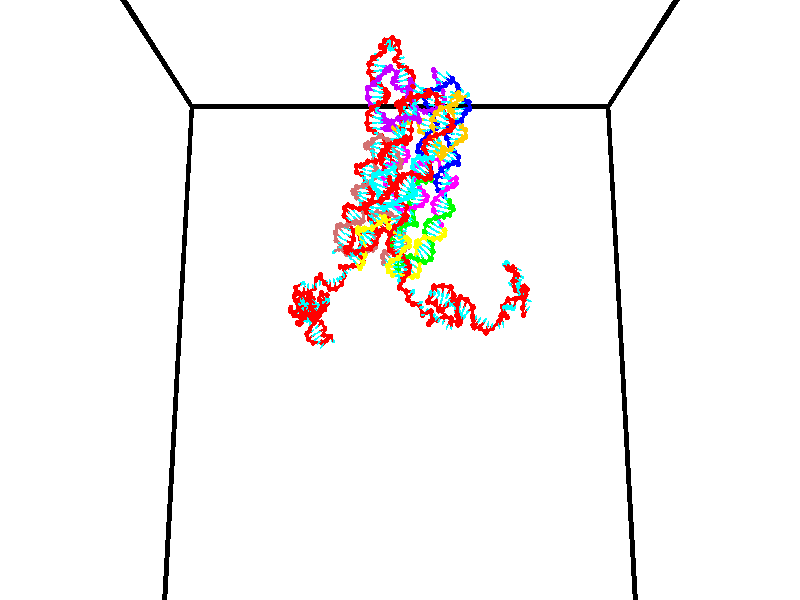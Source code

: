 // switches for output
#declare DRAW_BASES = 1; // possible values are 0, 1; only relevant for DNA ribbons
#declare DRAW_BASES_TYPE = 3; // possible values are 1, 2, 3; only relevant for DNA ribbons
#declare DRAW_FOG = 0; // set to 1 to enable fog

#include "colors.inc"

#include "transforms.inc"
background { rgb <1, 1, 1>}

#default {
   normal{
       ripples 0.25
       frequency 0.20
       turbulence 0.2
       lambda 5
   }
	finish {
		phong 0.1
		phong_size 40.
	}
}

// original window dimensions: 1024x640


// camera settings

camera {
	sky <0, 0.179814, -0.983701>
	up <0, 0.179814, -0.983701>
	right 1.6 * <1, 0, 0>
	location <35, 94.9851, 44.8844>
	look_at <35, 29.7336, 32.9568>
	direction <0, -65.2515, -11.9276>
	angle 67.0682
}


# declare cpy_camera_pos = <35, 94.9851, 44.8844>;
# if (DRAW_FOG = 1)
fog {
	fog_type 2
	up vnormalize(cpy_camera_pos)
	color rgbt<1,1,1,0.3>
	distance 1e-5
	fog_alt 3e-3
	fog_offset 56
}
# end


// LIGHTS

# declare lum = 6;
global_settings {
	ambient_light rgb lum * <0.05, 0.05, 0.05>
	max_trace_level 15
}# declare cpy_direct_light_amount = 0.25;
light_source
{	1000 * <-1, -1.16352, -0.803886>,
	rgb lum * cpy_direct_light_amount
	parallel
}

light_source
{	1000 * <1, 1.16352, 0.803886>,
	rgb lum * cpy_direct_light_amount
	parallel
}

// strand 0

// nucleotide -1

// particle -1
sphere {
	<24.045624, 35.250526, 34.616203> 0.250000
	pigment { color rgbt <1,0,0,0> }
	no_shadow
}
cylinder {
	<24.278488, 35.245338, 34.941391>,  <24.418207, 35.242226, 35.136505>, 0.100000
	pigment { color rgbt <1,0,0,0> }
	no_shadow
}
cylinder {
	<24.278488, 35.245338, 34.941391>,  <24.045624, 35.250526, 34.616203>, 0.100000
	pigment { color rgbt <1,0,0,0> }
	no_shadow
}

// particle -1
sphere {
	<24.278488, 35.245338, 34.941391> 0.100000
	pigment { color rgbt <1,0,0,0> }
	no_shadow
}
sphere {
	0, 1
	scale<0.080000,0.200000,0.300000>
	matrix <0.429370, 0.853991, -0.293839,
		-0.690458, 0.520127, 0.502729,
		0.582159, -0.012973, 0.812971,
		24.453136, 35.241447, 35.185284>
	pigment { color rgbt <0,1,1,0> }
	no_shadow
}
cylinder {
	<24.085340, 35.887840, 34.998657>,  <24.045624, 35.250526, 34.616203>, 0.130000
	pigment { color rgbt <1,0,0,0> }
	no_shadow
}

// nucleotide -1

// particle -1
sphere {
	<24.085340, 35.887840, 34.998657> 0.250000
	pigment { color rgbt <1,0,0,0> }
	no_shadow
}
cylinder {
	<24.432529, 35.689278, 34.992947>,  <24.640842, 35.570141, 34.989521>, 0.100000
	pigment { color rgbt <1,0,0,0> }
	no_shadow
}
cylinder {
	<24.432529, 35.689278, 34.992947>,  <24.085340, 35.887840, 34.998657>, 0.100000
	pigment { color rgbt <1,0,0,0> }
	no_shadow
}

// particle -1
sphere {
	<24.432529, 35.689278, 34.992947> 0.100000
	pigment { color rgbt <1,0,0,0> }
	no_shadow
}
sphere {
	0, 1
	scale<0.080000,0.200000,0.300000>
	matrix <0.448100, 0.795258, -0.408376,
		0.214077, 0.348060, 0.912702,
		0.867973, -0.496406, -0.014281,
		24.692921, 35.540356, 34.988663>
	pigment { color rgbt <0,1,1,0> }
	no_shadow
}
cylinder {
	<24.548550, 36.195042, 35.429974>,  <24.085340, 35.887840, 34.998657>, 0.130000
	pigment { color rgbt <1,0,0,0> }
	no_shadow
}

// nucleotide -1

// particle -1
sphere {
	<24.548550, 36.195042, 35.429974> 0.250000
	pigment { color rgbt <1,0,0,0> }
	no_shadow
}
cylinder {
	<24.743208, 36.008957, 35.134201>,  <24.860003, 35.897305, 34.956738>, 0.100000
	pigment { color rgbt <1,0,0,0> }
	no_shadow
}
cylinder {
	<24.743208, 36.008957, 35.134201>,  <24.548550, 36.195042, 35.429974>, 0.100000
	pigment { color rgbt <1,0,0,0> }
	no_shadow
}

// particle -1
sphere {
	<24.743208, 36.008957, 35.134201> 0.100000
	pigment { color rgbt <1,0,0,0> }
	no_shadow
}
sphere {
	0, 1
	scale<0.080000,0.200000,0.300000>
	matrix <0.280660, 0.884803, -0.371960,
		0.827288, -0.026515, 0.561152,
		0.486646, -0.465211, -0.739428,
		24.889202, 35.869392, 34.912373>
	pigment { color rgbt <0,1,1,0> }
	no_shadow
}
cylinder {
	<25.187689, 36.403435, 35.556385>,  <24.548550, 36.195042, 35.429974>, 0.130000
	pigment { color rgbt <1,0,0,0> }
	no_shadow
}

// nucleotide -1

// particle -1
sphere {
	<25.187689, 36.403435, 35.556385> 0.250000
	pigment { color rgbt <1,0,0,0> }
	no_shadow
}
cylinder {
	<25.190958, 36.288975, 35.173126>,  <25.192921, 36.220299, 34.943169>, 0.100000
	pigment { color rgbt <1,0,0,0> }
	no_shadow
}
cylinder {
	<25.190958, 36.288975, 35.173126>,  <25.187689, 36.403435, 35.556385>, 0.100000
	pigment { color rgbt <1,0,0,0> }
	no_shadow
}

// particle -1
sphere {
	<25.190958, 36.288975, 35.173126> 0.100000
	pigment { color rgbt <1,0,0,0> }
	no_shadow
}
sphere {
	0, 1
	scale<0.080000,0.200000,0.300000>
	matrix <0.424027, 0.868763, -0.255839,
		0.905613, -0.404190, 0.128437,
		0.008174, -0.286152, -0.958149,
		25.193411, 36.203129, 34.885681>
	pigment { color rgbt <0,1,1,0> }
	no_shadow
}
cylinder {
	<25.936325, 36.277748, 35.311047>,  <25.187689, 36.403435, 35.556385>, 0.130000
	pigment { color rgbt <1,0,0,0> }
	no_shadow
}

// nucleotide -1

// particle -1
sphere {
	<25.936325, 36.277748, 35.311047> 0.250000
	pigment { color rgbt <1,0,0,0> }
	no_shadow
}
cylinder {
	<25.682919, 36.377430, 35.018047>,  <25.530874, 36.437241, 34.842247>, 0.100000
	pigment { color rgbt <1,0,0,0> }
	no_shadow
}
cylinder {
	<25.682919, 36.377430, 35.018047>,  <25.936325, 36.277748, 35.311047>, 0.100000
	pigment { color rgbt <1,0,0,0> }
	no_shadow
}

// particle -1
sphere {
	<25.682919, 36.377430, 35.018047> 0.100000
	pigment { color rgbt <1,0,0,0> }
	no_shadow
}
sphere {
	0, 1
	scale<0.080000,0.200000,0.300000>
	matrix <0.579143, 0.780517, -0.235341,
		0.513077, -0.573313, -0.638799,
		-0.633518, 0.249208, -0.732496,
		25.492863, 36.452194, 34.798298>
	pigment { color rgbt <0,1,1,0> }
	no_shadow
}
cylinder {
	<26.258938, 36.216408, 34.717743>,  <25.936325, 36.277748, 35.311047>, 0.130000
	pigment { color rgbt <1,0,0,0> }
	no_shadow
}

// nucleotide -1

// particle -1
sphere {
	<26.258938, 36.216408, 34.717743> 0.250000
	pigment { color rgbt <1,0,0,0> }
	no_shadow
}
cylinder {
	<25.989758, 36.509449, 34.676888>,  <25.828249, 36.685272, 34.652374>, 0.100000
	pigment { color rgbt <1,0,0,0> }
	no_shadow
}
cylinder {
	<25.989758, 36.509449, 34.676888>,  <26.258938, 36.216408, 34.717743>, 0.100000
	pigment { color rgbt <1,0,0,0> }
	no_shadow
}

// particle -1
sphere {
	<25.989758, 36.509449, 34.676888> 0.100000
	pigment { color rgbt <1,0,0,0> }
	no_shadow
}
sphere {
	0, 1
	scale<0.080000,0.200000,0.300000>
	matrix <0.737266, 0.653161, -0.172686,
		-0.059798, -0.191512, -0.979667,
		-0.672951, 0.732601, -0.102137,
		25.787872, 36.729229, 34.646248>
	pigment { color rgbt <0,1,1,0> }
	no_shadow
}
cylinder {
	<26.444242, 36.566849, 34.105244>,  <26.258938, 36.216408, 34.717743>, 0.130000
	pigment { color rgbt <1,0,0,0> }
	no_shadow
}

// nucleotide -1

// particle -1
sphere {
	<26.444242, 36.566849, 34.105244> 0.250000
	pigment { color rgbt <1,0,0,0> }
	no_shadow
}
cylinder {
	<26.233931, 36.814674, 34.338379>,  <26.107744, 36.963367, 34.478260>, 0.100000
	pigment { color rgbt <1,0,0,0> }
	no_shadow
}
cylinder {
	<26.233931, 36.814674, 34.338379>,  <26.444242, 36.566849, 34.105244>, 0.100000
	pigment { color rgbt <1,0,0,0> }
	no_shadow
}

// particle -1
sphere {
	<26.233931, 36.814674, 34.338379> 0.100000
	pigment { color rgbt <1,0,0,0> }
	no_shadow
}
sphere {
	0, 1
	scale<0.080000,0.200000,0.300000>
	matrix <0.651346, 0.733932, -0.192594,
		-0.547088, 0.278369, -0.789434,
		-0.525778, 0.619561, 0.582839,
		26.076197, 37.000542, 34.513229>
	pigment { color rgbt <0,1,1,0> }
	no_shadow
}
cylinder {
	<26.284809, 37.326481, 33.826668>,  <26.444242, 36.566849, 34.105244>, 0.130000
	pigment { color rgbt <1,0,0,0> }
	no_shadow
}

// nucleotide -1

// particle -1
sphere {
	<26.284809, 37.326481, 33.826668> 0.250000
	pigment { color rgbt <1,0,0,0> }
	no_shadow
}
cylinder {
	<26.298969, 37.313824, 34.226215>,  <26.307465, 37.306229, 34.465946>, 0.100000
	pigment { color rgbt <1,0,0,0> }
	no_shadow
}
cylinder {
	<26.298969, 37.313824, 34.226215>,  <26.284809, 37.326481, 33.826668>, 0.100000
	pigment { color rgbt <1,0,0,0> }
	no_shadow
}

// particle -1
sphere {
	<26.298969, 37.313824, 34.226215> 0.100000
	pigment { color rgbt <1,0,0,0> }
	no_shadow
}
sphere {
	0, 1
	scale<0.080000,0.200000,0.300000>
	matrix <0.634666, 0.772784, 0.001987,
		-0.771975, 0.633880, 0.047438,
		0.035399, -0.031641, 0.998872,
		26.309589, 37.304333, 34.525879>
	pigment { color rgbt <0,1,1,0> }
	no_shadow
}
cylinder {
	<26.206459, 38.047352, 34.073383>,  <26.284809, 37.326481, 33.826668>, 0.130000
	pigment { color rgbt <1,0,0,0> }
	no_shadow
}

// nucleotide -1

// particle -1
sphere {
	<26.206459, 38.047352, 34.073383> 0.250000
	pigment { color rgbt <1,0,0,0> }
	no_shadow
}
cylinder {
	<26.398180, 37.852161, 34.365177>,  <26.513212, 37.735046, 34.540253>, 0.100000
	pigment { color rgbt <1,0,0,0> }
	no_shadow
}
cylinder {
	<26.398180, 37.852161, 34.365177>,  <26.206459, 38.047352, 34.073383>, 0.100000
	pigment { color rgbt <1,0,0,0> }
	no_shadow
}

// particle -1
sphere {
	<26.398180, 37.852161, 34.365177> 0.100000
	pigment { color rgbt <1,0,0,0> }
	no_shadow
}
sphere {
	0, 1
	scale<0.080000,0.200000,0.300000>
	matrix <0.610345, 0.782608, 0.122492,
		-0.630673, 0.386526, 0.672941,
		0.479303, -0.487978, 0.729484,
		26.541971, 37.705769, 34.584023>
	pigment { color rgbt <0,1,1,0> }
	no_shadow
}
cylinder {
	<26.399378, 38.408234, 34.535656>,  <26.206459, 38.047352, 34.073383>, 0.130000
	pigment { color rgbt <1,0,0,0> }
	no_shadow
}

// nucleotide -1

// particle -1
sphere {
	<26.399378, 38.408234, 34.535656> 0.250000
	pigment { color rgbt <1,0,0,0> }
	no_shadow
}
cylinder {
	<26.657240, 38.129566, 34.661556>,  <26.811956, 37.962364, 34.737099>, 0.100000
	pigment { color rgbt <1,0,0,0> }
	no_shadow
}
cylinder {
	<26.657240, 38.129566, 34.661556>,  <26.399378, 38.408234, 34.535656>, 0.100000
	pigment { color rgbt <1,0,0,0> }
	no_shadow
}

// particle -1
sphere {
	<26.657240, 38.129566, 34.661556> 0.100000
	pigment { color rgbt <1,0,0,0> }
	no_shadow
}
sphere {
	0, 1
	scale<0.080000,0.200000,0.300000>
	matrix <0.623738, 0.717379, 0.310350,
		-0.442010, -0.003745, 0.897002,
		0.644653, -0.696673, 0.314753,
		26.850636, 37.920563, 34.755981>
	pigment { color rgbt <0,1,1,0> }
	no_shadow
}
cylinder {
	<26.521761, 38.552979, 35.225277>,  <26.399378, 38.408234, 34.535656>, 0.130000
	pigment { color rgbt <1,0,0,0> }
	no_shadow
}

// nucleotide -1

// particle -1
sphere {
	<26.521761, 38.552979, 35.225277> 0.250000
	pigment { color rgbt <1,0,0,0> }
	no_shadow
}
cylinder {
	<26.831093, 38.347584, 35.076527>,  <27.016691, 38.224346, 34.987274>, 0.100000
	pigment { color rgbt <1,0,0,0> }
	no_shadow
}
cylinder {
	<26.831093, 38.347584, 35.076527>,  <26.521761, 38.552979, 35.225277>, 0.100000
	pigment { color rgbt <1,0,0,0> }
	no_shadow
}

// particle -1
sphere {
	<26.831093, 38.347584, 35.076527> 0.100000
	pigment { color rgbt <1,0,0,0> }
	no_shadow
}
sphere {
	0, 1
	scale<0.080000,0.200000,0.300000>
	matrix <0.586647, 0.801978, 0.112586,
		0.240427, -0.305228, 0.921429,
		0.773330, -0.513485, -0.371878,
		27.063091, 38.193539, 34.964962>
	pigment { color rgbt <0,1,1,0> }
	no_shadow
}
cylinder {
	<27.213120, 38.653316, 35.682308>,  <26.521761, 38.552979, 35.225277>, 0.130000
	pigment { color rgbt <1,0,0,0> }
	no_shadow
}

// nucleotide -1

// particle -1
sphere {
	<27.213120, 38.653316, 35.682308> 0.250000
	pigment { color rgbt <1,0,0,0> }
	no_shadow
}
cylinder {
	<27.314144, 38.540424, 35.312107>,  <27.374760, 38.472691, 35.089985>, 0.100000
	pigment { color rgbt <1,0,0,0> }
	no_shadow
}
cylinder {
	<27.314144, 38.540424, 35.312107>,  <27.213120, 38.653316, 35.682308>, 0.100000
	pigment { color rgbt <1,0,0,0> }
	no_shadow
}

// particle -1
sphere {
	<27.314144, 38.540424, 35.312107> 0.100000
	pigment { color rgbt <1,0,0,0> }
	no_shadow
}
sphere {
	0, 1
	scale<0.080000,0.200000,0.300000>
	matrix <0.572100, 0.814963, -0.092396,
		0.780329, -0.506146, 0.367291,
		0.252563, -0.282226, -0.925506,
		27.389914, 38.455757, 35.034454>
	pigment { color rgbt <0,1,1,0> }
	no_shadow
}
cylinder {
	<27.704899, 39.195297, 35.289341>,  <27.213120, 38.653316, 35.682308>, 0.130000
	pigment { color rgbt <1,0,0,0> }
	no_shadow
}

// nucleotide -1

// particle -1
sphere {
	<27.704899, 39.195297, 35.289341> 0.250000
	pigment { color rgbt <1,0,0,0> }
	no_shadow
}
cylinder {
	<27.968037, 39.232765, 34.990417>,  <28.125919, 39.255245, 34.811062>, 0.100000
	pigment { color rgbt <1,0,0,0> }
	no_shadow
}
cylinder {
	<27.968037, 39.232765, 34.990417>,  <27.704899, 39.195297, 35.289341>, 0.100000
	pigment { color rgbt <1,0,0,0> }
	no_shadow
}

// particle -1
sphere {
	<27.968037, 39.232765, 34.990417> 0.100000
	pigment { color rgbt <1,0,0,0> }
	no_shadow
}
sphere {
	0, 1
	scale<0.080000,0.200000,0.300000>
	matrix <-0.020235, -0.989680, -0.141858,
		-0.752883, 0.108442, -0.649159,
		0.657843, 0.093666, -0.747308,
		28.165390, 39.260864, 34.766224>
	pigment { color rgbt <0,1,1,0> }
	no_shadow
}
cylinder {
	<27.393028, 39.029613, 34.605942>,  <27.704899, 39.195297, 35.289341>, 0.130000
	pigment { color rgbt <1,0,0,0> }
	no_shadow
}

// nucleotide -1

// particle -1
sphere {
	<27.393028, 39.029613, 34.605942> 0.250000
	pigment { color rgbt <1,0,0,0> }
	no_shadow
}
cylinder {
	<27.767744, 38.896004, 34.647621>,  <27.992573, 38.815838, 34.672626>, 0.100000
	pigment { color rgbt <1,0,0,0> }
	no_shadow
}
cylinder {
	<27.767744, 38.896004, 34.647621>,  <27.393028, 39.029613, 34.605942>, 0.100000
	pigment { color rgbt <1,0,0,0> }
	no_shadow
}

// particle -1
sphere {
	<27.767744, 38.896004, 34.647621> 0.100000
	pigment { color rgbt <1,0,0,0> }
	no_shadow
}
sphere {
	0, 1
	scale<0.080000,0.200000,0.300000>
	matrix <-0.317151, -0.936376, -0.150381,
		0.147796, 0.107829, -0.983122,
		0.936788, -0.334024, 0.104195,
		28.048780, 38.795795, 34.678879>
	pigment { color rgbt <0,1,1,0> }
	no_shadow
}
cylinder {
	<27.514301, 38.669403, 34.019772>,  <27.393028, 39.029613, 34.605942>, 0.130000
	pigment { color rgbt <1,0,0,0> }
	no_shadow
}

// nucleotide -1

// particle -1
sphere {
	<27.514301, 38.669403, 34.019772> 0.250000
	pigment { color rgbt <1,0,0,0> }
	no_shadow
}
cylinder {
	<27.725204, 38.566391, 34.343666>,  <27.851746, 38.504585, 34.538002>, 0.100000
	pigment { color rgbt <1,0,0,0> }
	no_shadow
}
cylinder {
	<27.725204, 38.566391, 34.343666>,  <27.514301, 38.669403, 34.019772>, 0.100000
	pigment { color rgbt <1,0,0,0> }
	no_shadow
}

// particle -1
sphere {
	<27.725204, 38.566391, 34.343666> 0.100000
	pigment { color rgbt <1,0,0,0> }
	no_shadow
}
sphere {
	0, 1
	scale<0.080000,0.200000,0.300000>
	matrix <-0.434844, -0.900500, -0.003247,
		0.730007, -0.350398, -0.586780,
		0.527258, -0.257528, 0.809740,
		27.883381, 38.489132, 34.586590>
	pigment { color rgbt <0,1,1,0> }
	no_shadow
}
cylinder {
	<27.979797, 37.947929, 34.082584>,  <27.514301, 38.669403, 34.019772>, 0.130000
	pigment { color rgbt <1,0,0,0> }
	no_shadow
}

// nucleotide -1

// particle -1
sphere {
	<27.979797, 37.947929, 34.082584> 0.250000
	pigment { color rgbt <1,0,0,0> }
	no_shadow
}
cylinder {
	<27.837355, 38.068066, 34.436531>,  <27.751888, 38.140148, 34.648899>, 0.100000
	pigment { color rgbt <1,0,0,0> }
	no_shadow
}
cylinder {
	<27.837355, 38.068066, 34.436531>,  <27.979797, 37.947929, 34.082584>, 0.100000
	pigment { color rgbt <1,0,0,0> }
	no_shadow
}

// particle -1
sphere {
	<27.837355, 38.068066, 34.436531> 0.100000
	pigment { color rgbt <1,0,0,0> }
	no_shadow
}
sphere {
	0, 1
	scale<0.080000,0.200000,0.300000>
	matrix <-0.420473, -0.897160, 0.135298,
		0.834500, -0.323881, 0.445770,
		-0.356107, 0.300341, 0.884864,
		27.730522, 38.158169, 34.701992>
	pigment { color rgbt <0,1,1,0> }
	no_shadow
}
cylinder {
	<27.999702, 37.386208, 34.568428>,  <27.979797, 37.947929, 34.082584>, 0.130000
	pigment { color rgbt <1,0,0,0> }
	no_shadow
}

// nucleotide -1

// particle -1
sphere {
	<27.999702, 37.386208, 34.568428> 0.250000
	pigment { color rgbt <1,0,0,0> }
	no_shadow
}
cylinder {
	<27.691723, 37.623722, 34.661884>,  <27.506935, 37.766232, 34.717957>, 0.100000
	pigment { color rgbt <1,0,0,0> }
	no_shadow
}
cylinder {
	<27.691723, 37.623722, 34.661884>,  <27.999702, 37.386208, 34.568428>, 0.100000
	pigment { color rgbt <1,0,0,0> }
	no_shadow
}

// particle -1
sphere {
	<27.691723, 37.623722, 34.661884> 0.100000
	pigment { color rgbt <1,0,0,0> }
	no_shadow
}
sphere {
	0, 1
	scale<0.080000,0.200000,0.300000>
	matrix <-0.614410, -0.788728, -0.020226,
		0.172270, -0.159125, 0.972113,
		-0.769951, 0.593791, 0.233642,
		27.460737, 37.801861, 34.731976>
	pigment { color rgbt <0,1,1,0> }
	no_shadow
}
cylinder {
	<27.665594, 37.003311, 35.057388>,  <27.999702, 37.386208, 34.568428>, 0.130000
	pigment { color rgbt <1,0,0,0> }
	no_shadow
}

// nucleotide -1

// particle -1
sphere {
	<27.665594, 37.003311, 35.057388> 0.250000
	pigment { color rgbt <1,0,0,0> }
	no_shadow
}
cylinder {
	<27.416265, 37.301987, 34.964500>,  <27.266668, 37.481194, 34.908768>, 0.100000
	pigment { color rgbt <1,0,0,0> }
	no_shadow
}
cylinder {
	<27.416265, 37.301987, 34.964500>,  <27.665594, 37.003311, 35.057388>, 0.100000
	pigment { color rgbt <1,0,0,0> }
	no_shadow
}

// particle -1
sphere {
	<27.416265, 37.301987, 34.964500> 0.100000
	pigment { color rgbt <1,0,0,0> }
	no_shadow
}
sphere {
	0, 1
	scale<0.080000,0.200000,0.300000>
	matrix <-0.781841, -0.600376, 0.168145,
		-0.013864, 0.286365, 0.958020,
		-0.623323, 0.746689, -0.232216,
		27.229269, 37.525993, 34.894836>
	pigment { color rgbt <0,1,1,0> }
	no_shadow
}
cylinder {
	<27.122225, 36.960136, 35.561020>,  <27.665594, 37.003311, 35.057388>, 0.130000
	pigment { color rgbt <1,0,0,0> }
	no_shadow
}

// nucleotide -1

// particle -1
sphere {
	<27.122225, 36.960136, 35.561020> 0.250000
	pigment { color rgbt <1,0,0,0> }
	no_shadow
}
cylinder {
	<26.964920, 37.183407, 35.268780>,  <26.870537, 37.317371, 35.093433>, 0.100000
	pigment { color rgbt <1,0,0,0> }
	no_shadow
}
cylinder {
	<26.964920, 37.183407, 35.268780>,  <27.122225, 36.960136, 35.561020>, 0.100000
	pigment { color rgbt <1,0,0,0> }
	no_shadow
}

// particle -1
sphere {
	<26.964920, 37.183407, 35.268780> 0.100000
	pigment { color rgbt <1,0,0,0> }
	no_shadow
}
sphere {
	0, 1
	scale<0.080000,0.200000,0.300000>
	matrix <-0.833126, -0.552454, 0.026371,
		-0.388905, 0.619056, 0.682292,
		-0.393260, 0.558180, -0.730604,
		26.846943, 37.350861, 35.049599>
	pigment { color rgbt <0,1,1,0> }
	no_shadow
}
cylinder {
	<26.463535, 37.250507, 35.798397>,  <27.122225, 36.960136, 35.561020>, 0.130000
	pigment { color rgbt <1,0,0,0> }
	no_shadow
}

// nucleotide -1

// particle -1
sphere {
	<26.463535, 37.250507, 35.798397> 0.250000
	pigment { color rgbt <1,0,0,0> }
	no_shadow
}
cylinder {
	<26.428661, 37.247971, 35.399929>,  <26.407736, 37.246449, 35.160847>, 0.100000
	pigment { color rgbt <1,0,0,0> }
	no_shadow
}
cylinder {
	<26.428661, 37.247971, 35.399929>,  <26.463535, 37.250507, 35.798397>, 0.100000
	pigment { color rgbt <1,0,0,0> }
	no_shadow
}

// particle -1
sphere {
	<26.428661, 37.247971, 35.399929> 0.100000
	pigment { color rgbt <1,0,0,0> }
	no_shadow
}
sphere {
	0, 1
	scale<0.080000,0.200000,0.300000>
	matrix <-0.863294, -0.498523, 0.078731,
		-0.497114, 0.866854, 0.037988,
		-0.087186, -0.006343, -0.996172,
		26.402506, 37.246067, 35.101078>
	pigment { color rgbt <0,1,1,0> }
	no_shadow
}
cylinder {
	<25.806873, 37.543102, 35.548672>,  <26.463535, 37.250507, 35.798397>, 0.130000
	pigment { color rgbt <1,0,0,0> }
	no_shadow
}

// nucleotide -1

// particle -1
sphere {
	<25.806873, 37.543102, 35.548672> 0.250000
	pigment { color rgbt <1,0,0,0> }
	no_shadow
}
cylinder {
	<25.942268, 37.291138, 35.269058>,  <26.023506, 37.139961, 35.101292>, 0.100000
	pigment { color rgbt <1,0,0,0> }
	no_shadow
}
cylinder {
	<25.942268, 37.291138, 35.269058>,  <25.806873, 37.543102, 35.548672>, 0.100000
	pigment { color rgbt <1,0,0,0> }
	no_shadow
}

// particle -1
sphere {
	<25.942268, 37.291138, 35.269058> 0.100000
	pigment { color rgbt <1,0,0,0> }
	no_shadow
}
sphere {
	0, 1
	scale<0.080000,0.200000,0.300000>
	matrix <-0.819705, -0.562187, 0.109675,
		-0.462071, 0.535875, -0.706632,
		0.338488, -0.629908, -0.699030,
		26.043816, 37.102165, 35.059349>
	pigment { color rgbt <0,1,1,0> }
	no_shadow
}
cylinder {
	<25.255108, 37.904366, 35.159229>,  <25.806873, 37.543102, 35.548672>, 0.130000
	pigment { color rgbt <1,0,0,0> }
	no_shadow
}

// nucleotide -1

// particle -1
sphere {
	<25.255108, 37.904366, 35.159229> 0.250000
	pigment { color rgbt <1,0,0,0> }
	no_shadow
}
cylinder {
	<25.492479, 37.653831, 34.957024>,  <25.634901, 37.503510, 34.835701>, 0.100000
	pigment { color rgbt <1,0,0,0> }
	no_shadow
}
cylinder {
	<25.492479, 37.653831, 34.957024>,  <25.255108, 37.904366, 35.159229>, 0.100000
	pigment { color rgbt <1,0,0,0> }
	no_shadow
}

// particle -1
sphere {
	<25.492479, 37.653831, 34.957024> 0.100000
	pigment { color rgbt <1,0,0,0> }
	no_shadow
}
sphere {
	0, 1
	scale<0.080000,0.200000,0.300000>
	matrix <-0.771178, -0.622301, -0.134256,
		-0.230495, 0.469515, -0.852307,
		0.593427, -0.626336, -0.505517,
		25.670507, 37.465931, 34.805370>
	pigment { color rgbt <0,1,1,0> }
	no_shadow
}
cylinder {
	<24.918840, 37.687473, 34.447651>,  <25.255108, 37.904366, 35.159229>, 0.130000
	pigment { color rgbt <1,0,0,0> }
	no_shadow
}

// nucleotide -1

// particle -1
sphere {
	<24.918840, 37.687473, 34.447651> 0.250000
	pigment { color rgbt <1,0,0,0> }
	no_shadow
}
cylinder {
	<25.164520, 37.379589, 34.517284>,  <25.311928, 37.194859, 34.559067>, 0.100000
	pigment { color rgbt <1,0,0,0> }
	no_shadow
}
cylinder {
	<25.164520, 37.379589, 34.517284>,  <24.918840, 37.687473, 34.447651>, 0.100000
	pigment { color rgbt <1,0,0,0> }
	no_shadow
}

// particle -1
sphere {
	<25.164520, 37.379589, 34.517284> 0.100000
	pigment { color rgbt <1,0,0,0> }
	no_shadow
}
sphere {
	0, 1
	scale<0.080000,0.200000,0.300000>
	matrix <-0.752536, -0.637690, -0.164443,
		0.237586, -0.030006, -0.970903,
		0.614200, -0.769709, 0.174087,
		25.348780, 37.148678, 34.569511>
	pigment { color rgbt <0,1,1,0> }
	no_shadow
}
cylinder {
	<24.683393, 37.193447, 34.005783>,  <24.918840, 37.687473, 34.447651>, 0.130000
	pigment { color rgbt <1,0,0,0> }
	no_shadow
}

// nucleotide -1

// particle -1
sphere {
	<24.683393, 37.193447, 34.005783> 0.250000
	pigment { color rgbt <1,0,0,0> }
	no_shadow
}
cylinder {
	<24.889164, 37.029896, 34.307293>,  <25.012627, 36.931763, 34.488201>, 0.100000
	pigment { color rgbt <1,0,0,0> }
	no_shadow
}
cylinder {
	<24.889164, 37.029896, 34.307293>,  <24.683393, 37.193447, 34.005783>, 0.100000
	pigment { color rgbt <1,0,0,0> }
	no_shadow
}

// particle -1
sphere {
	<24.889164, 37.029896, 34.307293> 0.100000
	pigment { color rgbt <1,0,0,0> }
	no_shadow
}
sphere {
	0, 1
	scale<0.080000,0.200000,0.300000>
	matrix <-0.664401, -0.745775, 0.048892,
		0.542158, -0.525961, -0.655309,
		0.514428, -0.408881, 0.753777,
		25.043493, 36.907230, 34.533424>
	pigment { color rgbt <0,1,1,0> }
	no_shadow
}
cylinder {
	<24.830961, 37.196499, 33.297230>,  <24.683393, 37.193447, 34.005783>, 0.130000
	pigment { color rgbt <1,0,0,0> }
	no_shadow
}

// nucleotide -1

// particle -1
sphere {
	<24.830961, 37.196499, 33.297230> 0.250000
	pigment { color rgbt <1,0,0,0> }
	no_shadow
}
cylinder {
	<25.179853, 37.223518, 33.103466>,  <25.389189, 37.239731, 32.987209>, 0.100000
	pigment { color rgbt <1,0,0,0> }
	no_shadow
}
cylinder {
	<25.179853, 37.223518, 33.103466>,  <24.830961, 37.196499, 33.297230>, 0.100000
	pigment { color rgbt <1,0,0,0> }
	no_shadow
}

// particle -1
sphere {
	<25.179853, 37.223518, 33.103466> 0.100000
	pigment { color rgbt <1,0,0,0> }
	no_shadow
}
sphere {
	0, 1
	scale<0.080000,0.200000,0.300000>
	matrix <0.290390, -0.868478, 0.401771,
		-0.393560, -0.491105, -0.777127,
		0.872229, 0.067549, -0.484410,
		25.441523, 37.243782, 32.958141>
	pigment { color rgbt <0,1,1,0> }
	no_shadow
}
cylinder {
	<25.002981, 36.501247, 33.610252>,  <24.830961, 37.196499, 33.297230>, 0.130000
	pigment { color rgbt <1,0,0,0> }
	no_shadow
}

// nucleotide -1

// particle -1
sphere {
	<25.002981, 36.501247, 33.610252> 0.250000
	pigment { color rgbt <1,0,0,0> }
	no_shadow
}
cylinder {
	<25.215157, 36.473316, 33.948189>,  <25.342463, 36.456558, 34.150951>, 0.100000
	pigment { color rgbt <1,0,0,0> }
	no_shadow
}
cylinder {
	<25.215157, 36.473316, 33.948189>,  <25.002981, 36.501247, 33.610252>, 0.100000
	pigment { color rgbt <1,0,0,0> }
	no_shadow
}

// particle -1
sphere {
	<25.215157, 36.473316, 33.948189> 0.100000
	pigment { color rgbt <1,0,0,0> }
	no_shadow
}
sphere {
	0, 1
	scale<0.080000,0.200000,0.300000>
	matrix <-0.296247, -0.949035, 0.107563,
		0.794274, -0.307338, -0.524091,
		0.530439, -0.069826, 0.844842,
		25.374289, 36.452370, 34.201641>
	pigment { color rgbt <0,1,1,0> }
	no_shadow
}
cylinder {
	<25.191566, 35.848289, 33.668259>,  <25.002981, 36.501247, 33.610252>, 0.130000
	pigment { color rgbt <1,0,0,0> }
	no_shadow
}

// nucleotide -1

// particle -1
sphere {
	<25.191566, 35.848289, 33.668259> 0.250000
	pigment { color rgbt <1,0,0,0> }
	no_shadow
}
cylinder {
	<25.204615, 35.940235, 34.057331>,  <25.212444, 35.995403, 34.290775>, 0.100000
	pigment { color rgbt <1,0,0,0> }
	no_shadow
}
cylinder {
	<25.204615, 35.940235, 34.057331>,  <25.191566, 35.848289, 33.668259>, 0.100000
	pigment { color rgbt <1,0,0,0> }
	no_shadow
}

// particle -1
sphere {
	<25.204615, 35.940235, 34.057331> 0.100000
	pigment { color rgbt <1,0,0,0> }
	no_shadow
}
sphere {
	0, 1
	scale<0.080000,0.200000,0.300000>
	matrix <-0.280581, -0.931953, 0.229646,
		0.959276, -0.280406, 0.034093,
		0.032621, 0.229860, 0.972677,
		25.214401, 36.009193, 34.349133>
	pigment { color rgbt <0,1,1,0> }
	no_shadow
}
cylinder {
	<25.540203, 35.277058, 33.939709>,  <25.191566, 35.848289, 33.668259>, 0.130000
	pigment { color rgbt <1,0,0,0> }
	no_shadow
}

// nucleotide -1

// particle -1
sphere {
	<25.540203, 35.277058, 33.939709> 0.250000
	pigment { color rgbt <1,0,0,0> }
	no_shadow
}
cylinder {
	<25.339748, 35.452229, 34.238258>,  <25.219475, 35.557331, 34.417389>, 0.100000
	pigment { color rgbt <1,0,0,0> }
	no_shadow
}
cylinder {
	<25.339748, 35.452229, 34.238258>,  <25.540203, 35.277058, 33.939709>, 0.100000
	pigment { color rgbt <1,0,0,0> }
	no_shadow
}

// particle -1
sphere {
	<25.339748, 35.452229, 34.238258> 0.100000
	pigment { color rgbt <1,0,0,0> }
	no_shadow
}
sphere {
	0, 1
	scale<0.080000,0.200000,0.300000>
	matrix <-0.293558, -0.897386, 0.329426,
		0.814054, -0.054018, 0.578271,
		-0.501138, 0.437926, 0.746379,
		25.189407, 35.583607, 34.462173>
	pigment { color rgbt <0,1,1,0> }
	no_shadow
}
cylinder {
	<25.760090, 35.264050, 34.671082>,  <25.540203, 35.277058, 33.939709>, 0.130000
	pigment { color rgbt <1,0,0,0> }
	no_shadow
}

// nucleotide -1

// particle -1
sphere {
	<25.760090, 35.264050, 34.671082> 0.250000
	pigment { color rgbt <1,0,0,0> }
	no_shadow
}
cylinder {
	<25.360353, 35.275852, 34.679527>,  <25.120512, 35.282932, 34.684597>, 0.100000
	pigment { color rgbt <1,0,0,0> }
	no_shadow
}
cylinder {
	<25.360353, 35.275852, 34.679527>,  <25.760090, 35.264050, 34.671082>, 0.100000
	pigment { color rgbt <1,0,0,0> }
	no_shadow
}

// particle -1
sphere {
	<25.360353, 35.275852, 34.679527> 0.100000
	pigment { color rgbt <1,0,0,0> }
	no_shadow
}
sphere {
	0, 1
	scale<0.080000,0.200000,0.300000>
	matrix <-0.022068, -0.956254, 0.291706,
		0.028800, 0.291048, 0.956275,
		-0.999342, 0.029504, 0.021117,
		25.060551, 35.284702, 34.685863>
	pigment { color rgbt <0,1,1,0> }
	no_shadow
}
cylinder {
	<25.398035, 35.059189, 35.379681>,  <25.760090, 35.264050, 34.671082>, 0.130000
	pigment { color rgbt <1,0,0,0> }
	no_shadow
}

// nucleotide -1

// particle -1
sphere {
	<25.398035, 35.059189, 35.379681> 0.250000
	pigment { color rgbt <1,0,0,0> }
	no_shadow
}
cylinder {
	<25.141417, 34.981037, 35.082966>,  <24.987446, 34.934147, 34.904938>, 0.100000
	pigment { color rgbt <1,0,0,0> }
	no_shadow
}
cylinder {
	<25.141417, 34.981037, 35.082966>,  <25.398035, 35.059189, 35.379681>, 0.100000
	pigment { color rgbt <1,0,0,0> }
	no_shadow
}

// particle -1
sphere {
	<25.141417, 34.981037, 35.082966> 0.100000
	pigment { color rgbt <1,0,0,0> }
	no_shadow
}
sphere {
	0, 1
	scale<0.080000,0.200000,0.300000>
	matrix <-0.041305, -0.956819, 0.287735,
		-0.765971, 0.215235, 0.605774,
		-0.641547, -0.195375, -0.741786,
		24.948952, 34.922424, 34.860432>
	pigment { color rgbt <0,1,1,0> }
	no_shadow
}
cylinder {
	<25.017773, 34.697121, 35.812260>,  <25.398035, 35.059189, 35.379681>, 0.130000
	pigment { color rgbt <1,0,0,0> }
	no_shadow
}

// nucleotide -1

// particle -1
sphere {
	<25.017773, 34.697121, 35.812260> 0.250000
	pigment { color rgbt <1,0,0,0> }
	no_shadow
}
cylinder {
	<24.991447, 34.613770, 35.421928>,  <24.975653, 34.563759, 35.187729>, 0.100000
	pigment { color rgbt <1,0,0,0> }
	no_shadow
}
cylinder {
	<24.991447, 34.613770, 35.421928>,  <25.017773, 34.697121, 35.812260>, 0.100000
	pigment { color rgbt <1,0,0,0> }
	no_shadow
}

// particle -1
sphere {
	<24.991447, 34.613770, 35.421928> 0.100000
	pigment { color rgbt <1,0,0,0> }
	no_shadow
}
sphere {
	0, 1
	scale<0.080000,0.200000,0.300000>
	matrix <-0.243569, -0.945015, 0.218222,
		-0.967648, 0.252044, 0.011442,
		-0.065814, -0.208375, -0.975832,
		24.971703, 34.551258, 35.129177>
	pigment { color rgbt <0,1,1,0> }
	no_shadow
}
cylinder {
	<24.542906, 34.158707, 35.770939>,  <25.017773, 34.697121, 35.812260>, 0.130000
	pigment { color rgbt <1,0,0,0> }
	no_shadow
}

// nucleotide -1

// particle -1
sphere {
	<24.542906, 34.158707, 35.770939> 0.250000
	pigment { color rgbt <1,0,0,0> }
	no_shadow
}
cylinder {
	<24.790730, 34.082184, 35.466427>,  <24.939425, 34.036270, 35.283722>, 0.100000
	pigment { color rgbt <1,0,0,0> }
	no_shadow
}
cylinder {
	<24.790730, 34.082184, 35.466427>,  <24.542906, 34.158707, 35.770939>, 0.100000
	pigment { color rgbt <1,0,0,0> }
	no_shadow
}

// particle -1
sphere {
	<24.790730, 34.082184, 35.466427> 0.100000
	pigment { color rgbt <1,0,0,0> }
	no_shadow
}
sphere {
	0, 1
	scale<0.080000,0.200000,0.300000>
	matrix <0.316217, -0.826834, 0.465137,
		-0.718436, -0.528910, -0.451778,
		0.619561, -0.191311, -0.761278,
		24.976597, 34.024792, 35.238045>
	pigment { color rgbt <0,1,1,0> }
	no_shadow
}
cylinder {
	<24.606264, 33.344677, 35.716564>,  <24.542906, 34.158707, 35.770939>, 0.130000
	pigment { color rgbt <1,0,0,0> }
	no_shadow
}

// nucleotide -1

// particle -1
sphere {
	<24.606264, 33.344677, 35.716564> 0.250000
	pigment { color rgbt <1,0,0,0> }
	no_shadow
}
cylinder {
	<24.918009, 33.500259, 35.520073>,  <25.105057, 33.593609, 35.402180>, 0.100000
	pigment { color rgbt <1,0,0,0> }
	no_shadow
}
cylinder {
	<24.918009, 33.500259, 35.520073>,  <24.606264, 33.344677, 35.716564>, 0.100000
	pigment { color rgbt <1,0,0,0> }
	no_shadow
}

// particle -1
sphere {
	<24.918009, 33.500259, 35.520073> 0.100000
	pigment { color rgbt <1,0,0,0> }
	no_shadow
}
sphere {
	0, 1
	scale<0.080000,0.200000,0.300000>
	matrix <0.536954, -0.818650, 0.203698,
		-0.322912, -0.422520, -0.846879,
		0.779364, 0.388959, -0.491226,
		25.151817, 33.616947, 35.372704>
	pigment { color rgbt <0,1,1,0> }
	no_shadow
}
cylinder {
	<24.852861, 32.917603, 35.209335>,  <24.606264, 33.344677, 35.716564>, 0.130000
	pigment { color rgbt <1,0,0,0> }
	no_shadow
}

// nucleotide -1

// particle -1
sphere {
	<24.852861, 32.917603, 35.209335> 0.250000
	pigment { color rgbt <1,0,0,0> }
	no_shadow
}
cylinder {
	<25.172441, 33.130371, 35.321579>,  <25.364189, 33.258030, 35.388927>, 0.100000
	pigment { color rgbt <1,0,0,0> }
	no_shadow
}
cylinder {
	<25.172441, 33.130371, 35.321579>,  <24.852861, 32.917603, 35.209335>, 0.100000
	pigment { color rgbt <1,0,0,0> }
	no_shadow
}

// particle -1
sphere {
	<25.172441, 33.130371, 35.321579> 0.100000
	pigment { color rgbt <1,0,0,0> }
	no_shadow
}
sphere {
	0, 1
	scale<0.080000,0.200000,0.300000>
	matrix <0.496006, -0.846666, 0.192703,
		0.340088, -0.014774, -0.940278,
		0.798949, 0.531919, 0.280613,
		25.412127, 33.289948, 35.405762>
	pigment { color rgbt <0,1,1,0> }
	no_shadow
}
cylinder {
	<25.463018, 32.512192, 35.019783>,  <24.852861, 32.917603, 35.209335>, 0.130000
	pigment { color rgbt <1,0,0,0> }
	no_shadow
}

// nucleotide -1

// particle -1
sphere {
	<25.463018, 32.512192, 35.019783> 0.250000
	pigment { color rgbt <1,0,0,0> }
	no_shadow
}
cylinder {
	<25.560179, 32.749832, 35.326519>,  <25.618475, 32.892418, 35.510559>, 0.100000
	pigment { color rgbt <1,0,0,0> }
	no_shadow
}
cylinder {
	<25.560179, 32.749832, 35.326519>,  <25.463018, 32.512192, 35.019783>, 0.100000
	pigment { color rgbt <1,0,0,0> }
	no_shadow
}

// particle -1
sphere {
	<25.560179, 32.749832, 35.326519> 0.100000
	pigment { color rgbt <1,0,0,0> }
	no_shadow
}
sphere {
	0, 1
	scale<0.080000,0.200000,0.300000>
	matrix <0.845643, -0.516997, 0.132677,
		0.475277, 0.616245, -0.627976,
		0.242900, 0.594102, 0.766839,
		25.633049, 32.928062, 35.556572>
	pigment { color rgbt <0,1,1,0> }
	no_shadow
}
cylinder {
	<26.202753, 32.388008, 35.157997>,  <25.463018, 32.512192, 35.019783>, 0.130000
	pigment { color rgbt <1,0,0,0> }
	no_shadow
}

// nucleotide -1

// particle -1
sphere {
	<26.202753, 32.388008, 35.157997> 0.250000
	pigment { color rgbt <1,0,0,0> }
	no_shadow
}
cylinder {
	<26.107578, 32.660782, 35.434650>,  <26.050472, 32.824448, 35.600643>, 0.100000
	pigment { color rgbt <1,0,0,0> }
	no_shadow
}
cylinder {
	<26.107578, 32.660782, 35.434650>,  <26.202753, 32.388008, 35.157997>, 0.100000
	pigment { color rgbt <1,0,0,0> }
	no_shadow
}

// particle -1
sphere {
	<26.107578, 32.660782, 35.434650> 0.100000
	pigment { color rgbt <1,0,0,0> }
	no_shadow
}
sphere {
	0, 1
	scale<0.080000,0.200000,0.300000>
	matrix <0.849948, -0.198444, 0.488067,
		0.470079, 0.703979, -0.532390,
		-0.237939, 0.681934, 0.691630,
		26.036196, 32.865360, 35.642139>
	pigment { color rgbt <0,1,1,0> }
	no_shadow
}
cylinder {
	<26.801710, 32.626766, 35.462055>,  <26.202753, 32.388008, 35.157997>, 0.130000
	pigment { color rgbt <1,0,0,0> }
	no_shadow
}

// nucleotide -1

// particle -1
sphere {
	<26.801710, 32.626766, 35.462055> 0.250000
	pigment { color rgbt <1,0,0,0> }
	no_shadow
}
cylinder {
	<26.545668, 32.781372, 35.727646>,  <26.392042, 32.874138, 35.887001>, 0.100000
	pigment { color rgbt <1,0,0,0> }
	no_shadow
}
cylinder {
	<26.545668, 32.781372, 35.727646>,  <26.801710, 32.626766, 35.462055>, 0.100000
	pigment { color rgbt <1,0,0,0> }
	no_shadow
}

// particle -1
sphere {
	<26.545668, 32.781372, 35.727646> 0.100000
	pigment { color rgbt <1,0,0,0> }
	no_shadow
}
sphere {
	0, 1
	scale<0.080000,0.200000,0.300000>
	matrix <0.734774, 0.055515, 0.676036,
		0.224438, 0.920610, -0.319538,
		-0.640105, 0.386517, 0.663981,
		26.353636, 32.897327, 35.926842>
	pigment { color rgbt <0,1,1,0> }
	no_shadow
}
cylinder {
	<27.201822, 32.855610, 36.042995>,  <26.801710, 32.626766, 35.462055>, 0.130000
	pigment { color rgbt <1,0,0,0> }
	no_shadow
}

// nucleotide -1

// particle -1
sphere {
	<27.201822, 32.855610, 36.042995> 0.250000
	pigment { color rgbt <1,0,0,0> }
	no_shadow
}
cylinder {
	<26.842012, 32.870796, 36.217079>,  <26.626125, 32.879910, 36.321529>, 0.100000
	pigment { color rgbt <1,0,0,0> }
	no_shadow
}
cylinder {
	<26.842012, 32.870796, 36.217079>,  <27.201822, 32.855610, 36.042995>, 0.100000
	pigment { color rgbt <1,0,0,0> }
	no_shadow
}

// particle -1
sphere {
	<26.842012, 32.870796, 36.217079> 0.100000
	pigment { color rgbt <1,0,0,0> }
	no_shadow
}
sphere {
	0, 1
	scale<0.080000,0.200000,0.300000>
	matrix <0.421287, -0.188272, 0.887170,
		0.115624, 0.981383, 0.153360,
		-0.899527, 0.037969, 0.435213,
		26.572155, 32.882187, 36.347645>
	pigment { color rgbt <0,1,1,0> }
	no_shadow
}
cylinder {
	<27.149057, 33.324089, 36.658134>,  <27.201822, 32.855610, 36.042995>, 0.130000
	pigment { color rgbt <1,0,0,0> }
	no_shadow
}

// nucleotide -1

// particle -1
sphere {
	<27.149057, 33.324089, 36.658134> 0.250000
	pigment { color rgbt <1,0,0,0> }
	no_shadow
}
cylinder {
	<26.903278, 33.009270, 36.680050>,  <26.755810, 32.820377, 36.693199>, 0.100000
	pigment { color rgbt <1,0,0,0> }
	no_shadow
}
cylinder {
	<26.903278, 33.009270, 36.680050>,  <27.149057, 33.324089, 36.658134>, 0.100000
	pigment { color rgbt <1,0,0,0> }
	no_shadow
}

// particle -1
sphere {
	<26.903278, 33.009270, 36.680050> 0.100000
	pigment { color rgbt <1,0,0,0> }
	no_shadow
}
sphere {
	0, 1
	scale<0.080000,0.200000,0.300000>
	matrix <0.422375, -0.269503, 0.865429,
		-0.666372, 0.554903, 0.498027,
		-0.614449, -0.787052, 0.054788,
		26.718945, 32.773155, 36.696487>
	pigment { color rgbt <0,1,1,0> }
	no_shadow
}
cylinder {
	<27.871405, 33.095284, 36.754284>,  <27.149057, 33.324089, 36.658134>, 0.130000
	pigment { color rgbt <1,0,0,0> }
	no_shadow
}

// nucleotide -1

// particle -1
sphere {
	<27.871405, 33.095284, 36.754284> 0.250000
	pigment { color rgbt <1,0,0,0> }
	no_shadow
}
cylinder {
	<27.954596, 32.751038, 36.940228>,  <28.004511, 32.544491, 37.051792>, 0.100000
	pigment { color rgbt <1,0,0,0> }
	no_shadow
}
cylinder {
	<27.954596, 32.751038, 36.940228>,  <27.871405, 33.095284, 36.754284>, 0.100000
	pigment { color rgbt <1,0,0,0> }
	no_shadow
}

// particle -1
sphere {
	<27.954596, 32.751038, 36.940228> 0.100000
	pigment { color rgbt <1,0,0,0> }
	no_shadow
}
sphere {
	0, 1
	scale<0.080000,0.200000,0.300000>
	matrix <-0.196295, -0.502302, -0.842117,
		0.958235, 0.083892, -0.273402,
		0.207977, -0.860613, 0.464856,
		28.016989, 32.492855, 37.079685>
	pigment { color rgbt <0,1,1,0> }
	no_shadow
}
cylinder {
	<27.402388, 32.673737, 37.026844>,  <27.871405, 33.095284, 36.754284>, 0.130000
	pigment { color rgbt <1,0,0,0> }
	no_shadow
}

// nucleotide -1

// particle -1
sphere {
	<27.402388, 32.673737, 37.026844> 0.250000
	pigment { color rgbt <1,0,0,0> }
	no_shadow
}
cylinder {
	<27.149298, 32.763409, 37.323330>,  <26.997444, 32.817211, 37.501221>, 0.100000
	pigment { color rgbt <1,0,0,0> }
	no_shadow
}
cylinder {
	<27.149298, 32.763409, 37.323330>,  <27.402388, 32.673737, 37.026844>, 0.100000
	pigment { color rgbt <1,0,0,0> }
	no_shadow
}

// particle -1
sphere {
	<27.149298, 32.763409, 37.323330> 0.100000
	pigment { color rgbt <1,0,0,0> }
	no_shadow
}
sphere {
	0, 1
	scale<0.080000,0.200000,0.300000>
	matrix <-0.774208, -0.163159, -0.611539,
		-0.016156, -0.960794, 0.276793,
		-0.632725, 0.224175, 0.741219,
		26.959480, 32.830662, 37.545696>
	pigment { color rgbt <0,1,1,0> }
	no_shadow
}
cylinder {
	<26.780704, 32.218327, 37.154846>,  <27.402388, 32.673737, 37.026844>, 0.130000
	pigment { color rgbt <1,0,0,0> }
	no_shadow
}

// nucleotide -1

// particle -1
sphere {
	<26.780704, 32.218327, 37.154846> 0.250000
	pigment { color rgbt <1,0,0,0> }
	no_shadow
}
cylinder {
	<26.679037, 32.598713, 37.225346>,  <26.618036, 32.826946, 37.267647>, 0.100000
	pigment { color rgbt <1,0,0,0> }
	no_shadow
}
cylinder {
	<26.679037, 32.598713, 37.225346>,  <26.780704, 32.218327, 37.154846>, 0.100000
	pigment { color rgbt <1,0,0,0> }
	no_shadow
}

// particle -1
sphere {
	<26.679037, 32.598713, 37.225346> 0.100000
	pigment { color rgbt <1,0,0,0> }
	no_shadow
}
sphere {
	0, 1
	scale<0.080000,0.200000,0.300000>
	matrix <-0.746625, -0.077087, -0.660763,
		-0.614776, -0.299539, 0.729607,
		-0.254167, 0.950965, 0.176252,
		26.602787, 32.884003, 37.278221>
	pigment { color rgbt <0,1,1,0> }
	no_shadow
}
cylinder {
	<25.927967, 32.394474, 37.216225>,  <26.780704, 32.218327, 37.154846>, 0.130000
	pigment { color rgbt <1,0,0,0> }
	no_shadow
}

// nucleotide -1

// particle -1
sphere {
	<25.927967, 32.394474, 37.216225> 0.250000
	pigment { color rgbt <1,0,0,0> }
	no_shadow
}
cylinder {
	<26.144499, 32.701065, 37.077965>,  <26.274418, 32.885021, 36.995007>, 0.100000
	pigment { color rgbt <1,0,0,0> }
	no_shadow
}
cylinder {
	<26.144499, 32.701065, 37.077965>,  <25.927967, 32.394474, 37.216225>, 0.100000
	pigment { color rgbt <1,0,0,0> }
	no_shadow
}

// particle -1
sphere {
	<26.144499, 32.701065, 37.077965> 0.100000
	pigment { color rgbt <1,0,0,0> }
	no_shadow
}
sphere {
	0, 1
	scale<0.080000,0.200000,0.300000>
	matrix <-0.564324, 0.026454, -0.825130,
		-0.623299, 0.641727, 0.446862,
		0.541329, 0.766477, -0.345653,
		26.306898, 32.931007, 36.974270>
	pigment { color rgbt <0,1,1,0> }
	no_shadow
}
cylinder {
	<25.476160, 32.883682, 36.975258>,  <25.927967, 32.394474, 37.216225>, 0.130000
	pigment { color rgbt <1,0,0,0> }
	no_shadow
}

// nucleotide -1

// particle -1
sphere {
	<25.476160, 32.883682, 36.975258> 0.250000
	pigment { color rgbt <1,0,0,0> }
	no_shadow
}
cylinder {
	<25.816219, 32.917492, 36.767372>,  <26.020254, 32.937778, 36.642639>, 0.100000
	pigment { color rgbt <1,0,0,0> }
	no_shadow
}
cylinder {
	<25.816219, 32.917492, 36.767372>,  <25.476160, 32.883682, 36.975258>, 0.100000
	pigment { color rgbt <1,0,0,0> }
	no_shadow
}

// particle -1
sphere {
	<25.816219, 32.917492, 36.767372> 0.100000
	pigment { color rgbt <1,0,0,0> }
	no_shadow
}
sphere {
	0, 1
	scale<0.080000,0.200000,0.300000>
	matrix <-0.525515, 0.074419, -0.847524,
		-0.032957, 0.993639, 0.107685,
		0.850146, 0.084521, -0.519719,
		26.071262, 32.942848, 36.611458>
	pigment { color rgbt <0,1,1,0> }
	no_shadow
}
cylinder {
	<25.418781, 33.496391, 36.603813>,  <25.476160, 32.883682, 36.975258>, 0.130000
	pigment { color rgbt <1,0,0,0> }
	no_shadow
}

// nucleotide -1

// particle -1
sphere {
	<25.418781, 33.496391, 36.603813> 0.250000
	pigment { color rgbt <1,0,0,0> }
	no_shadow
}
cylinder {
	<25.689388, 33.265205, 36.421261>,  <25.851753, 33.126495, 36.311729>, 0.100000
	pigment { color rgbt <1,0,0,0> }
	no_shadow
}
cylinder {
	<25.689388, 33.265205, 36.421261>,  <25.418781, 33.496391, 36.603813>, 0.100000
	pigment { color rgbt <1,0,0,0> }
	no_shadow
}

// particle -1
sphere {
	<25.689388, 33.265205, 36.421261> 0.100000
	pigment { color rgbt <1,0,0,0> }
	no_shadow
}
sphere {
	0, 1
	scale<0.080000,0.200000,0.300000>
	matrix <-0.414546, 0.213330, -0.884670,
		0.608666, 0.787686, -0.095271,
		0.676518, -0.577964, -0.456379,
		25.892344, 33.091816, 36.284348>
	pigment { color rgbt <0,1,1,0> }
	no_shadow
}
cylinder {
	<25.812023, 33.915627, 36.228951>,  <25.418781, 33.496391, 36.603813>, 0.130000
	pigment { color rgbt <1,0,0,0> }
	no_shadow
}

// nucleotide -1

// particle -1
sphere {
	<25.812023, 33.915627, 36.228951> 0.250000
	pigment { color rgbt <1,0,0,0> }
	no_shadow
}
cylinder {
	<25.822884, 33.568535, 36.030430>,  <25.829399, 33.360279, 35.911320>, 0.100000
	pigment { color rgbt <1,0,0,0> }
	no_shadow
}
cylinder {
	<25.822884, 33.568535, 36.030430>,  <25.812023, 33.915627, 36.228951>, 0.100000
	pigment { color rgbt <1,0,0,0> }
	no_shadow
}

// particle -1
sphere {
	<25.822884, 33.568535, 36.030430> 0.100000
	pigment { color rgbt <1,0,0,0> }
	no_shadow
}
sphere {
	0, 1
	scale<0.080000,0.200000,0.300000>
	matrix <-0.339863, 0.458895, -0.820919,
		0.940083, 0.190961, -0.282450,
		0.027149, -0.867726, -0.496300,
		25.831028, 33.308216, 35.881538>
	pigment { color rgbt <0,1,1,0> }
	no_shadow
}
cylinder {
	<26.266724, 34.125160, 35.717934>,  <25.812023, 33.915627, 36.228951>, 0.130000
	pigment { color rgbt <1,0,0,0> }
	no_shadow
}

// nucleotide -1

// particle -1
sphere {
	<26.266724, 34.125160, 35.717934> 0.250000
	pigment { color rgbt <1,0,0,0> }
	no_shadow
}
cylinder {
	<26.021202, 33.838226, 35.586071>,  <25.873888, 33.666065, 35.506954>, 0.100000
	pigment { color rgbt <1,0,0,0> }
	no_shadow
}
cylinder {
	<26.021202, 33.838226, 35.586071>,  <26.266724, 34.125160, 35.717934>, 0.100000
	pigment { color rgbt <1,0,0,0> }
	no_shadow
}

// particle -1
sphere {
	<26.021202, 33.838226, 35.586071> 0.100000
	pigment { color rgbt <1,0,0,0> }
	no_shadow
}
sphere {
	0, 1
	scale<0.080000,0.200000,0.300000>
	matrix <-0.459402, 0.664142, -0.589802,
		0.642019, -0.210585, -0.737201,
		-0.613810, -0.717335, -0.329649,
		25.837061, 33.623024, 35.487175>
	pigment { color rgbt <0,1,1,0> }
	no_shadow
}
cylinder {
	<26.226746, 34.105015, 34.913662>,  <26.266724, 34.125160, 35.717934>, 0.130000
	pigment { color rgbt <1,0,0,0> }
	no_shadow
}

// nucleotide -1

// particle -1
sphere {
	<26.226746, 34.105015, 34.913662> 0.250000
	pigment { color rgbt <1,0,0,0> }
	no_shadow
}
cylinder {
	<25.897100, 33.935326, 35.063793>,  <25.699314, 33.833511, 35.153873>, 0.100000
	pigment { color rgbt <1,0,0,0> }
	no_shadow
}
cylinder {
	<25.897100, 33.935326, 35.063793>,  <26.226746, 34.105015, 34.913662>, 0.100000
	pigment { color rgbt <1,0,0,0> }
	no_shadow
}

// particle -1
sphere {
	<25.897100, 33.935326, 35.063793> 0.100000
	pigment { color rgbt <1,0,0,0> }
	no_shadow
}
sphere {
	0, 1
	scale<0.080000,0.200000,0.300000>
	matrix <-0.566366, 0.626961, -0.534929,
		-0.008385, -0.653415, -0.756953,
		-0.824111, -0.424227, 0.375329,
		25.649868, 33.808056, 35.176392>
	pigment { color rgbt <0,1,1,0> }
	no_shadow
}
cylinder {
	<25.788843, 33.744431, 34.291836>,  <26.226746, 34.105015, 34.913662>, 0.130000
	pigment { color rgbt <1,0,0,0> }
	no_shadow
}

// nucleotide -1

// particle -1
sphere {
	<25.788843, 33.744431, 34.291836> 0.250000
	pigment { color rgbt <1,0,0,0> }
	no_shadow
}
cylinder {
	<25.547571, 33.833618, 34.598160>,  <25.402807, 33.887131, 34.781952>, 0.100000
	pigment { color rgbt <1,0,0,0> }
	no_shadow
}
cylinder {
	<25.547571, 33.833618, 34.598160>,  <25.788843, 33.744431, 34.291836>, 0.100000
	pigment { color rgbt <1,0,0,0> }
	no_shadow
}

// particle -1
sphere {
	<25.547571, 33.833618, 34.598160> 0.100000
	pigment { color rgbt <1,0,0,0> }
	no_shadow
}
sphere {
	0, 1
	scale<0.080000,0.200000,0.300000>
	matrix <-0.581780, 0.533814, -0.613656,
		-0.545625, -0.815676, -0.192267,
		-0.603179, 0.222969, 0.765806,
		25.366617, 33.900509, 34.827900>
	pigment { color rgbt <0,1,1,0> }
	no_shadow
}
cylinder {
	<25.243326, 33.992756, 33.922886>,  <25.788843, 33.744431, 34.291836>, 0.130000
	pigment { color rgbt <1,0,0,0> }
	no_shadow
}

// nucleotide -1

// particle -1
sphere {
	<25.243326, 33.992756, 33.922886> 0.250000
	pigment { color rgbt <1,0,0,0> }
	no_shadow
}
cylinder {
	<25.181189, 34.081070, 34.308033>,  <25.143906, 34.134060, 34.539124>, 0.100000
	pigment { color rgbt <1,0,0,0> }
	no_shadow
}
cylinder {
	<25.181189, 34.081070, 34.308033>,  <25.243326, 33.992756, 33.922886>, 0.100000
	pigment { color rgbt <1,0,0,0> }
	no_shadow
}

// particle -1
sphere {
	<25.181189, 34.081070, 34.308033> 0.100000
	pigment { color rgbt <1,0,0,0> }
	no_shadow
}
sphere {
	0, 1
	scale<0.080000,0.200000,0.300000>
	matrix <-0.560969, 0.782586, -0.269951,
		-0.813131, -0.582076, 0.002286,
		-0.155342, 0.220788, 0.962871,
		25.134586, 34.147305, 34.596893>
	pigment { color rgbt <0,1,1,0> }
	no_shadow
}
cylinder {
	<24.721581, 34.530998, 33.818787>,  <25.243326, 33.992756, 33.922886>, 0.130000
	pigment { color rgbt <1,0,0,0> }
	no_shadow
}

// nucleotide -1

// particle -1
sphere {
	<24.721581, 34.530998, 33.818787> 0.250000
	pigment { color rgbt <1,0,0,0> }
	no_shadow
}
cylinder {
	<24.782650, 34.526115, 34.214066>,  <24.819292, 34.523186, 34.451233>, 0.100000
	pigment { color rgbt <1,0,0,0> }
	no_shadow
}
cylinder {
	<24.782650, 34.526115, 34.214066>,  <24.721581, 34.530998, 33.818787>, 0.100000
	pigment { color rgbt <1,0,0,0> }
	no_shadow
}

// particle -1
sphere {
	<24.782650, 34.526115, 34.214066> 0.100000
	pigment { color rgbt <1,0,0,0> }
	no_shadow
}
sphere {
	0, 1
	scale<0.080000,0.200000,0.300000>
	matrix <-0.491079, 0.866803, 0.086575,
		-0.857632, -0.498502, 0.126343,
		0.152672, -0.012205, 0.988202,
		24.828451, 34.522453, 34.510525>
	pigment { color rgbt <0,1,1,0> }
	no_shadow
}
cylinder {
	<25.116110, 34.159092, 33.188145>,  <24.721581, 34.530998, 33.818787>, 0.130000
	pigment { color rgbt <1,0,0,0> }
	no_shadow
}

// nucleotide -1

// particle -1
sphere {
	<25.116110, 34.159092, 33.188145> 0.250000
	pigment { color rgbt <1,0,0,0> }
	no_shadow
}
cylinder {
	<25.163872, 34.154930, 32.791027>,  <25.192530, 34.152435, 32.552757>, 0.100000
	pigment { color rgbt <1,0,0,0> }
	no_shadow
}
cylinder {
	<25.163872, 34.154930, 32.791027>,  <25.116110, 34.159092, 33.188145>, 0.100000
	pigment { color rgbt <1,0,0,0> }
	no_shadow
}

// particle -1
sphere {
	<25.163872, 34.154930, 32.791027> 0.100000
	pigment { color rgbt <1,0,0,0> }
	no_shadow
}
sphere {
	0, 1
	scale<0.080000,0.200000,0.300000>
	matrix <0.975275, -0.186061, 0.119247,
		-0.185958, -0.982484, -0.012094,
		0.119409, -0.010380, -0.992791,
		25.199694, 34.151810, 32.493191>
	pigment { color rgbt <0,1,1,0> }
	no_shadow
}
cylinder {
	<25.517895, 33.585014, 33.019974>,  <25.116110, 34.159092, 33.188145>, 0.130000
	pigment { color rgbt <1,0,0,0> }
	no_shadow
}

// nucleotide -1

// particle -1
sphere {
	<25.517895, 33.585014, 33.019974> 0.250000
	pigment { color rgbt <1,0,0,0> }
	no_shadow
}
cylinder {
	<25.536865, 33.880062, 32.750553>,  <25.548248, 34.057091, 32.588902>, 0.100000
	pigment { color rgbt <1,0,0,0> }
	no_shadow
}
cylinder {
	<25.536865, 33.880062, 32.750553>,  <25.517895, 33.585014, 33.019974>, 0.100000
	pigment { color rgbt <1,0,0,0> }
	no_shadow
}

// particle -1
sphere {
	<25.536865, 33.880062, 32.750553> 0.100000
	pigment { color rgbt <1,0,0,0> }
	no_shadow
}
sphere {
	0, 1
	scale<0.080000,0.200000,0.300000>
	matrix <0.997275, 0.003177, 0.073700,
		0.056503, -0.675213, -0.735456,
		0.047427, 0.737616, -0.673553,
		25.551094, 34.101345, 32.548489>
	pigment { color rgbt <0,1,1,0> }
	no_shadow
}
cylinder {
	<26.122435, 33.469254, 32.573383>,  <25.517895, 33.585014, 33.019974>, 0.130000
	pigment { color rgbt <1,0,0,0> }
	no_shadow
}

// nucleotide -1

// particle -1
sphere {
	<26.122435, 33.469254, 32.573383> 0.250000
	pigment { color rgbt <1,0,0,0> }
	no_shadow
}
cylinder {
	<26.087914, 33.867664, 32.582138>,  <26.067200, 34.106712, 32.587391>, 0.100000
	pigment { color rgbt <1,0,0,0> }
	no_shadow
}
cylinder {
	<26.087914, 33.867664, 32.582138>,  <26.122435, 33.469254, 32.573383>, 0.100000
	pigment { color rgbt <1,0,0,0> }
	no_shadow
}

// particle -1
sphere {
	<26.087914, 33.867664, 32.582138> 0.100000
	pigment { color rgbt <1,0,0,0> }
	no_shadow
}
sphere {
	0, 1
	scale<0.080000,0.200000,0.300000>
	matrix <0.984708, 0.088619, -0.149989,
		-0.151333, 0.008608, -0.988445,
		-0.086304, 0.996028, 0.021887,
		26.062023, 34.166473, 32.588703>
	pigment { color rgbt <0,1,1,0> }
	no_shadow
}
cylinder {
	<26.334234, 33.904892, 31.895075>,  <26.122435, 33.469254, 32.573383>, 0.130000
	pigment { color rgbt <1,0,0,0> }
	no_shadow
}

// nucleotide -1

// particle -1
sphere {
	<26.334234, 33.904892, 31.895075> 0.250000
	pigment { color rgbt <1,0,0,0> }
	no_shadow
}
cylinder {
	<26.376789, 34.121559, 32.228607>,  <26.402321, 34.251560, 32.428726>, 0.100000
	pigment { color rgbt <1,0,0,0> }
	no_shadow
}
cylinder {
	<26.376789, 34.121559, 32.228607>,  <26.334234, 33.904892, 31.895075>, 0.100000
	pigment { color rgbt <1,0,0,0> }
	no_shadow
}

// particle -1
sphere {
	<26.376789, 34.121559, 32.228607> 0.100000
	pigment { color rgbt <1,0,0,0> }
	no_shadow
}
sphere {
	0, 1
	scale<0.080000,0.200000,0.300000>
	matrix <0.979158, 0.088841, -0.182641,
		-0.173010, 0.835882, -0.520931,
		0.106386, 0.541672, 0.833830,
		26.408705, 34.284061, 32.478756>
	pigment { color rgbt <0,1,1,0> }
	no_shadow
}
cylinder {
	<26.832092, 34.375469, 31.593596>,  <26.334234, 33.904892, 31.895075>, 0.130000
	pigment { color rgbt <1,0,0,0> }
	no_shadow
}

// nucleotide -1

// particle -1
sphere {
	<26.832092, 34.375469, 31.593596> 0.250000
	pigment { color rgbt <1,0,0,0> }
	no_shadow
}
cylinder {
	<26.814096, 34.387196, 31.993019>,  <26.803299, 34.394230, 32.232674>, 0.100000
	pigment { color rgbt <1,0,0,0> }
	no_shadow
}
cylinder {
	<26.814096, 34.387196, 31.993019>,  <26.832092, 34.375469, 31.593596>, 0.100000
	pigment { color rgbt <1,0,0,0> }
	no_shadow
}

// particle -1
sphere {
	<26.814096, 34.387196, 31.993019> 0.100000
	pigment { color rgbt <1,0,0,0> }
	no_shadow
}
sphere {
	0, 1
	scale<0.080000,0.200000,0.300000>
	matrix <0.989232, 0.140660, 0.040441,
		-0.139272, 0.989624, -0.035326,
		-0.044990, 0.029313, 0.998557,
		26.800600, 34.395988, 32.292587>
	pigment { color rgbt <0,1,1,0> }
	no_shadow
}
cylinder {
	<26.947081, 35.068161, 31.916609>,  <26.832092, 34.375469, 31.593596>, 0.130000
	pigment { color rgbt <1,0,0,0> }
	no_shadow
}

// nucleotide -1

// particle -1
sphere {
	<26.947081, 35.068161, 31.916609> 0.250000
	pigment { color rgbt <1,0,0,0> }
	no_shadow
}
cylinder {
	<27.064140, 34.752106, 32.132030>,  <27.134377, 34.562473, 32.261284>, 0.100000
	pigment { color rgbt <1,0,0,0> }
	no_shadow
}
cylinder {
	<27.064140, 34.752106, 32.132030>,  <26.947081, 35.068161, 31.916609>, 0.100000
	pigment { color rgbt <1,0,0,0> }
	no_shadow
}

// particle -1
sphere {
	<27.064140, 34.752106, 32.132030> 0.100000
	pigment { color rgbt <1,0,0,0> }
	no_shadow
}
sphere {
	0, 1
	scale<0.080000,0.200000,0.300000>
	matrix <0.947548, 0.315308, -0.052290,
		-0.128494, 0.525606, 0.840968,
		0.292648, -0.790139, 0.538552,
		27.151936, 34.515064, 32.293594>
	pigment { color rgbt <0,1,1,0> }
	no_shadow
}
cylinder {
	<27.342384, 35.279785, 32.490635>,  <26.947081, 35.068161, 31.916609>, 0.130000
	pigment { color rgbt <1,0,0,0> }
	no_shadow
}

// nucleotide -1

// particle -1
sphere {
	<27.342384, 35.279785, 32.490635> 0.250000
	pigment { color rgbt <1,0,0,0> }
	no_shadow
}
cylinder {
	<27.450939, 34.904125, 32.406410>,  <27.516073, 34.678730, 32.355873>, 0.100000
	pigment { color rgbt <1,0,0,0> }
	no_shadow
}
cylinder {
	<27.450939, 34.904125, 32.406410>,  <27.342384, 35.279785, 32.490635>, 0.100000
	pigment { color rgbt <1,0,0,0> }
	no_shadow
}

// particle -1
sphere {
	<27.450939, 34.904125, 32.406410> 0.100000
	pigment { color rgbt <1,0,0,0> }
	no_shadow
}
sphere {
	0, 1
	scale<0.080000,0.200000,0.300000>
	matrix <0.955913, 0.288504, -0.054740,
		0.112158, -0.186424, 0.976047,
		0.271389, -0.939155, -0.210563,
		27.532356, 34.622379, 32.343243>
	pigment { color rgbt <0,1,1,0> }
	no_shadow
}
cylinder {
	<27.902651, 35.035027, 32.991177>,  <27.342384, 35.279785, 32.490635>, 0.130000
	pigment { color rgbt <1,0,0,0> }
	no_shadow
}

// nucleotide -1

// particle -1
sphere {
	<27.902651, 35.035027, 32.991177> 0.250000
	pigment { color rgbt <1,0,0,0> }
	no_shadow
}
cylinder {
	<27.875416, 34.916256, 32.610188>,  <27.859074, 34.844994, 32.381596>, 0.100000
	pigment { color rgbt <1,0,0,0> }
	no_shadow
}
cylinder {
	<27.875416, 34.916256, 32.610188>,  <27.902651, 35.035027, 32.991177>, 0.100000
	pigment { color rgbt <1,0,0,0> }
	no_shadow
}

// particle -1
sphere {
	<27.875416, 34.916256, 32.610188> 0.100000
	pigment { color rgbt <1,0,0,0> }
	no_shadow
}
sphere {
	0, 1
	scale<0.080000,0.200000,0.300000>
	matrix <0.944002, 0.289750, -0.157812,
		0.322837, -0.909879, 0.260570,
		-0.068090, -0.296927, -0.952470,
		27.854988, 34.827179, 32.324448>
	pigment { color rgbt <0,1,1,0> }
	no_shadow
}
cylinder {
	<28.454439, 34.558846, 32.878647>,  <27.902651, 35.035027, 32.991177>, 0.130000
	pigment { color rgbt <1,0,0,0> }
	no_shadow
}

// nucleotide -1

// particle -1
sphere {
	<28.454439, 34.558846, 32.878647> 0.250000
	pigment { color rgbt <1,0,0,0> }
	no_shadow
}
cylinder {
	<28.374502, 34.758938, 32.541641>,  <28.326540, 34.878994, 32.339439>, 0.100000
	pigment { color rgbt <1,0,0,0> }
	no_shadow
}
cylinder {
	<28.374502, 34.758938, 32.541641>,  <28.454439, 34.558846, 32.878647>, 0.100000
	pigment { color rgbt <1,0,0,0> }
	no_shadow
}

// particle -1
sphere {
	<28.374502, 34.758938, 32.541641> 0.100000
	pigment { color rgbt <1,0,0,0> }
	no_shadow
}
sphere {
	0, 1
	scale<0.080000,0.200000,0.300000>
	matrix <0.960792, 0.268712, -0.068355,
		0.192199, -0.823140, -0.534322,
		-0.199844, 0.500235, -0.842513,
		28.314548, 34.909008, 32.288887>
	pigment { color rgbt <0,1,1,0> }
	no_shadow
}
cylinder {
	<29.069784, 34.500072, 32.439476>,  <28.454439, 34.558846, 32.878647>, 0.130000
	pigment { color rgbt <1,0,0,0> }
	no_shadow
}

// nucleotide -1

// particle -1
sphere {
	<29.069784, 34.500072, 32.439476> 0.250000
	pigment { color rgbt <1,0,0,0> }
	no_shadow
}
cylinder {
	<28.875694, 34.823612, 32.306618>,  <28.759239, 35.017735, 32.226902>, 0.100000
	pigment { color rgbt <1,0,0,0> }
	no_shadow
}
cylinder {
	<28.875694, 34.823612, 32.306618>,  <29.069784, 34.500072, 32.439476>, 0.100000
	pigment { color rgbt <1,0,0,0> }
	no_shadow
}

// particle -1
sphere {
	<28.875694, 34.823612, 32.306618> 0.100000
	pigment { color rgbt <1,0,0,0> }
	no_shadow
}
sphere {
	0, 1
	scale<0.080000,0.200000,0.300000>
	matrix <0.872576, 0.472372, -0.124402,
		0.056272, -0.350182, -0.934990,
		-0.485227, 0.808849, -0.332142,
		28.730125, 35.066265, 32.206974>
	pigment { color rgbt <0,1,1,0> }
	no_shadow
}
cylinder {
	<29.303915, 34.686420, 31.805880>,  <29.069784, 34.500072, 32.439476>, 0.130000
	pigment { color rgbt <1,0,0,0> }
	no_shadow
}

// nucleotide -1

// particle -1
sphere {
	<29.303915, 34.686420, 31.805880> 0.250000
	pigment { color rgbt <1,0,0,0> }
	no_shadow
}
cylinder {
	<29.143404, 35.021976, 31.952976>,  <29.047096, 35.223312, 32.041233>, 0.100000
	pigment { color rgbt <1,0,0,0> }
	no_shadow
}
cylinder {
	<29.143404, 35.021976, 31.952976>,  <29.303915, 34.686420, 31.805880>, 0.100000
	pigment { color rgbt <1,0,0,0> }
	no_shadow
}

// particle -1
sphere {
	<29.143404, 35.021976, 31.952976> 0.100000
	pigment { color rgbt <1,0,0,0> }
	no_shadow
}
sphere {
	0, 1
	scale<0.080000,0.200000,0.300000>
	matrix <0.788505, 0.520674, -0.327351,
		-0.466086, 0.158606, -0.870407,
		-0.401278, 0.838894, 0.367740,
		29.023020, 35.273643, 32.063297>
	pigment { color rgbt <0,1,1,0> }
	no_shadow
}
cylinder {
	<29.351185, 35.182446, 31.283548>,  <29.303915, 34.686420, 31.805880>, 0.130000
	pigment { color rgbt <1,0,0,0> }
	no_shadow
}

// nucleotide -1

// particle -1
sphere {
	<29.351185, 35.182446, 31.283548> 0.250000
	pigment { color rgbt <1,0,0,0> }
	no_shadow
}
cylinder {
	<29.345642, 35.376099, 31.633501>,  <29.342316, 35.492290, 31.843473>, 0.100000
	pigment { color rgbt <1,0,0,0> }
	no_shadow
}
cylinder {
	<29.345642, 35.376099, 31.633501>,  <29.351185, 35.182446, 31.283548>, 0.100000
	pigment { color rgbt <1,0,0,0> }
	no_shadow
}

// particle -1
sphere {
	<29.345642, 35.376099, 31.633501> 0.100000
	pigment { color rgbt <1,0,0,0> }
	no_shadow
}
sphere {
	0, 1
	scale<0.080000,0.200000,0.300000>
	matrix <0.732384, 0.600606, -0.320757,
		-0.680750, 0.636306, -0.362896,
		-0.013858, 0.484135, 0.874883,
		29.341484, 35.521339, 31.895966>
	pigment { color rgbt <0,1,1,0> }
	no_shadow
}
cylinder {
	<28.994961, 35.899578, 31.255020>,  <29.351185, 35.182446, 31.283548>, 0.130000
	pigment { color rgbt <1,0,0,0> }
	no_shadow
}

// nucleotide -1

// particle -1
sphere {
	<28.994961, 35.899578, 31.255020> 0.250000
	pigment { color rgbt <1,0,0,0> }
	no_shadow
}
cylinder {
	<29.310722, 35.787876, 31.473690>,  <29.500179, 35.720856, 31.604893>, 0.100000
	pigment { color rgbt <1,0,0,0> }
	no_shadow
}
cylinder {
	<29.310722, 35.787876, 31.473690>,  <28.994961, 35.899578, 31.255020>, 0.100000
	pigment { color rgbt <1,0,0,0> }
	no_shadow
}

// particle -1
sphere {
	<29.310722, 35.787876, 31.473690> 0.100000
	pigment { color rgbt <1,0,0,0> }
	no_shadow
}
sphere {
	0, 1
	scale<0.080000,0.200000,0.300000>
	matrix <0.610804, 0.446241, -0.654054,
		-0.061300, 0.850226, 0.522837,
		0.789405, -0.279258, 0.546676,
		29.547544, 35.704098, 31.637693>
	pigment { color rgbt <0,1,1,0> }
	no_shadow
}
cylinder {
	<29.613157, 36.334053, 31.338392>,  <28.994961, 35.899578, 31.255020>, 0.130000
	pigment { color rgbt <1,0,0,0> }
	no_shadow
}

// nucleotide -1

// particle -1
sphere {
	<29.613157, 36.334053, 31.338392> 0.250000
	pigment { color rgbt <1,0,0,0> }
	no_shadow
}
cylinder {
	<29.774160, 35.969288, 31.370415>,  <29.870762, 35.750431, 31.389627>, 0.100000
	pigment { color rgbt <1,0,0,0> }
	no_shadow
}
cylinder {
	<29.774160, 35.969288, 31.370415>,  <29.613157, 36.334053, 31.338392>, 0.100000
	pigment { color rgbt <1,0,0,0> }
	no_shadow
}

// particle -1
sphere {
	<29.774160, 35.969288, 31.370415> 0.100000
	pigment { color rgbt <1,0,0,0> }
	no_shadow
}
sphere {
	0, 1
	scale<0.080000,0.200000,0.300000>
	matrix <0.666199, 0.231826, -0.708827,
		0.627827, 0.338642, 0.700825,
		0.402508, -0.911909, 0.080056,
		29.894913, 35.695717, 31.394432>
	pigment { color rgbt <0,1,1,0> }
	no_shadow
}
cylinder {
	<30.321095, 36.380852, 31.273304>,  <29.613157, 36.334053, 31.338392>, 0.130000
	pigment { color rgbt <1,0,0,0> }
	no_shadow
}

// nucleotide -1

// particle -1
sphere {
	<30.321095, 36.380852, 31.273304> 0.250000
	pigment { color rgbt <1,0,0,0> }
	no_shadow
}
cylinder {
	<30.241499, 36.004162, 31.164818>,  <30.193741, 35.778149, 31.099726>, 0.100000
	pigment { color rgbt <1,0,0,0> }
	no_shadow
}
cylinder {
	<30.241499, 36.004162, 31.164818>,  <30.321095, 36.380852, 31.273304>, 0.100000
	pigment { color rgbt <1,0,0,0> }
	no_shadow
}

// particle -1
sphere {
	<30.241499, 36.004162, 31.164818> 0.100000
	pigment { color rgbt <1,0,0,0> }
	no_shadow
}
sphere {
	0, 1
	scale<0.080000,0.200000,0.300000>
	matrix <0.609576, 0.097759, -0.786677,
		0.767347, -0.321867, 0.554600,
		-0.198988, -0.941724, -0.271217,
		30.181803, 35.721645, 31.083452>
	pigment { color rgbt <0,1,1,0> }
	no_shadow
}
cylinder {
	<30.908924, 35.855576, 31.282122>,  <30.321095, 36.380852, 31.273304>, 0.130000
	pigment { color rgbt <1,0,0,0> }
	no_shadow
}

// nucleotide -1

// particle -1
sphere {
	<30.908924, 35.855576, 31.282122> 0.250000
	pigment { color rgbt <1,0,0,0> }
	no_shadow
}
cylinder {
	<30.633680, 35.803215, 30.996641>,  <30.468534, 35.771801, 30.825354>, 0.100000
	pigment { color rgbt <1,0,0,0> }
	no_shadow
}
cylinder {
	<30.633680, 35.803215, 30.996641>,  <30.908924, 35.855576, 31.282122>, 0.100000
	pigment { color rgbt <1,0,0,0> }
	no_shadow
}

// particle -1
sphere {
	<30.633680, 35.803215, 30.996641> 0.100000
	pigment { color rgbt <1,0,0,0> }
	no_shadow
}
sphere {
	0, 1
	scale<0.080000,0.200000,0.300000>
	matrix <0.681439, 0.221348, -0.697600,
		0.249295, -0.966369, -0.063108,
		-0.688108, -0.130904, -0.713702,
		30.427248, 35.763947, 30.782530>
	pigment { color rgbt <0,1,1,0> }
	no_shadow
}
cylinder {
	<31.305382, 35.582439, 30.710016>,  <30.908924, 35.855576, 31.282122>, 0.130000
	pigment { color rgbt <1,0,0,0> }
	no_shadow
}

// nucleotide -1

// particle -1
sphere {
	<31.305382, 35.582439, 30.710016> 0.250000
	pigment { color rgbt <1,0,0,0> }
	no_shadow
}
cylinder {
	<30.984129, 35.792946, 30.598284>,  <30.791378, 35.919250, 30.531244>, 0.100000
	pigment { color rgbt <1,0,0,0> }
	no_shadow
}
cylinder {
	<30.984129, 35.792946, 30.598284>,  <31.305382, 35.582439, 30.710016>, 0.100000
	pigment { color rgbt <1,0,0,0> }
	no_shadow
}

// particle -1
sphere {
	<30.984129, 35.792946, 30.598284> 0.100000
	pigment { color rgbt <1,0,0,0> }
	no_shadow
}
sphere {
	0, 1
	scale<0.080000,0.200000,0.300000>
	matrix <0.479667, 0.293020, -0.827078,
		-0.353410, -0.798240, -0.487765,
		-0.803132, 0.526263, -0.279333,
		30.743189, 35.950825, 30.514484>
	pigment { color rgbt <0,1,1,0> }
	no_shadow
}
cylinder {
	<30.950237, 35.404610, 30.100138>,  <31.305382, 35.582439, 30.710016>, 0.130000
	pigment { color rgbt <1,0,0,0> }
	no_shadow
}

// nucleotide -1

// particle -1
sphere {
	<30.950237, 35.404610, 30.100138> 0.250000
	pigment { color rgbt <1,0,0,0> }
	no_shadow
}
cylinder {
	<30.884445, 35.797756, 30.133423>,  <30.844971, 36.033642, 30.153395>, 0.100000
	pigment { color rgbt <1,0,0,0> }
	no_shadow
}
cylinder {
	<30.884445, 35.797756, 30.133423>,  <30.950237, 35.404610, 30.100138>, 0.100000
	pigment { color rgbt <1,0,0,0> }
	no_shadow
}

// particle -1
sphere {
	<30.884445, 35.797756, 30.133423> 0.100000
	pigment { color rgbt <1,0,0,0> }
	no_shadow
}
sphere {
	0, 1
	scale<0.080000,0.200000,0.300000>
	matrix <0.399617, 0.143529, -0.905376,
		-0.901805, -0.115661, -0.416377,
		-0.164479, 0.982864, 0.083215,
		30.835102, 36.092617, 30.158388>
	pigment { color rgbt <0,1,1,0> }
	no_shadow
}
cylinder {
	<30.988947, 35.569866, 29.453493>,  <30.950237, 35.404610, 30.100138>, 0.130000
	pigment { color rgbt <1,0,0,0> }
	no_shadow
}

// nucleotide -1

// particle -1
sphere {
	<30.988947, 35.569866, 29.453493> 0.250000
	pigment { color rgbt <1,0,0,0> }
	no_shadow
}
cylinder {
	<31.005663, 35.933399, 29.619518>,  <31.015694, 36.151520, 29.719133>, 0.100000
	pigment { color rgbt <1,0,0,0> }
	no_shadow
}
cylinder {
	<31.005663, 35.933399, 29.619518>,  <30.988947, 35.569866, 29.453493>, 0.100000
	pigment { color rgbt <1,0,0,0> }
	no_shadow
}

// particle -1
sphere {
	<31.005663, 35.933399, 29.619518> 0.100000
	pigment { color rgbt <1,0,0,0> }
	no_shadow
}
sphere {
	0, 1
	scale<0.080000,0.200000,0.300000>
	matrix <0.587914, 0.313523, -0.745695,
		-0.807843, 0.275184, -0.521213,
		0.041791, 0.908833, 0.415062,
		31.018200, 36.206051, 29.744038>
	pigment { color rgbt <0,1,1,0> }
	no_shadow
}
cylinder {
	<31.001457, 36.069813, 28.894688>,  <30.988947, 35.569866, 29.453493>, 0.130000
	pigment { color rgbt <1,0,0,0> }
	no_shadow
}

// nucleotide -1

// particle -1
sphere {
	<31.001457, 36.069813, 28.894688> 0.250000
	pigment { color rgbt <1,0,0,0> }
	no_shadow
}
cylinder {
	<31.124416, 36.312119, 29.188232>,  <31.198191, 36.457504, 29.364359>, 0.100000
	pigment { color rgbt <1,0,0,0> }
	no_shadow
}
cylinder {
	<31.124416, 36.312119, 29.188232>,  <31.001457, 36.069813, 28.894688>, 0.100000
	pigment { color rgbt <1,0,0,0> }
	no_shadow
}

// particle -1
sphere {
	<31.124416, 36.312119, 29.188232> 0.100000
	pigment { color rgbt <1,0,0,0> }
	no_shadow
}
sphere {
	0, 1
	scale<0.080000,0.200000,0.300000>
	matrix <0.676245, 0.403508, -0.616339,
		-0.669477, 0.685730, -0.285611,
		0.307396, 0.605768, 0.733862,
		31.216635, 36.493851, 29.408390>
	pigment { color rgbt <0,1,1,0> }
	no_shadow
}
cylinder {
	<30.951338, 36.812126, 28.684767>,  <31.001457, 36.069813, 28.894688>, 0.130000
	pigment { color rgbt <1,0,0,0> }
	no_shadow
}

// nucleotide -1

// particle -1
sphere {
	<30.951338, 36.812126, 28.684767> 0.250000
	pigment { color rgbt <1,0,0,0> }
	no_shadow
}
cylinder {
	<31.211441, 36.818039, 28.988594>,  <31.367504, 36.821587, 29.170891>, 0.100000
	pigment { color rgbt <1,0,0,0> }
	no_shadow
}
cylinder {
	<31.211441, 36.818039, 28.988594>,  <30.951338, 36.812126, 28.684767>, 0.100000
	pigment { color rgbt <1,0,0,0> }
	no_shadow
}

// particle -1
sphere {
	<31.211441, 36.818039, 28.988594> 0.100000
	pigment { color rgbt <1,0,0,0> }
	no_shadow
}
sphere {
	0, 1
	scale<0.080000,0.200000,0.300000>
	matrix <0.656703, 0.491760, -0.571763,
		-0.381975, 0.870605, 0.310067,
		0.650259, 0.014777, 0.759569,
		31.406519, 36.822472, 29.216465>
	pigment { color rgbt <0,1,1,0> }
	no_shadow
}
cylinder {
	<31.189919, 37.465702, 28.614981>,  <30.951338, 36.812126, 28.684767>, 0.130000
	pigment { color rgbt <1,0,0,0> }
	no_shadow
}

// nucleotide -1

// particle -1
sphere {
	<31.189919, 37.465702, 28.614981> 0.250000
	pigment { color rgbt <1,0,0,0> }
	no_shadow
}
cylinder {
	<31.465719, 37.256943, 28.815861>,  <31.631201, 37.131687, 28.936388>, 0.100000
	pigment { color rgbt <1,0,0,0> }
	no_shadow
}
cylinder {
	<31.465719, 37.256943, 28.815861>,  <31.189919, 37.465702, 28.614981>, 0.100000
	pigment { color rgbt <1,0,0,0> }
	no_shadow
}

// particle -1
sphere {
	<31.465719, 37.256943, 28.815861> 0.100000
	pigment { color rgbt <1,0,0,0> }
	no_shadow
}
sphere {
	0, 1
	scale<0.080000,0.200000,0.300000>
	matrix <0.723740, 0.469647, -0.505601,
		0.028017, 0.712076, 0.701543,
		0.689504, -0.521900, 0.502200,
		31.672571, 37.100372, 28.966520>
	pigment { color rgbt <0,1,1,0> }
	no_shadow
}
cylinder {
	<31.707323, 37.908810, 28.745783>,  <31.189919, 37.465702, 28.614981>, 0.130000
	pigment { color rgbt <1,0,0,0> }
	no_shadow
}

// nucleotide -1

// particle -1
sphere {
	<31.707323, 37.908810, 28.745783> 0.250000
	pigment { color rgbt <1,0,0,0> }
	no_shadow
}
cylinder {
	<31.893270, 37.557419, 28.789906>,  <32.004841, 37.346584, 28.816380>, 0.100000
	pigment { color rgbt <1,0,0,0> }
	no_shadow
}
cylinder {
	<31.893270, 37.557419, 28.789906>,  <31.707323, 37.908810, 28.745783>, 0.100000
	pigment { color rgbt <1,0,0,0> }
	no_shadow
}

// particle -1
sphere {
	<31.893270, 37.557419, 28.789906> 0.100000
	pigment { color rgbt <1,0,0,0> }
	no_shadow
}
sphere {
	0, 1
	scale<0.080000,0.200000,0.300000>
	matrix <0.794311, 0.358769, -0.490261,
		0.391110, 0.315525, 0.864567,
		0.464869, -0.878481, 0.110307,
		32.032730, 37.293873, 28.822998>
	pigment { color rgbt <0,1,1,0> }
	no_shadow
}
cylinder {
	<32.456375, 38.080650, 28.753168>,  <31.707323, 37.908810, 28.745783>, 0.130000
	pigment { color rgbt <1,0,0,0> }
	no_shadow
}

// nucleotide -1

// particle -1
sphere {
	<32.456375, 38.080650, 28.753168> 0.250000
	pigment { color rgbt <1,0,0,0> }
	no_shadow
}
cylinder {
	<32.455582, 37.686016, 28.687868>,  <32.455105, 37.449238, 28.648687>, 0.100000
	pigment { color rgbt <1,0,0,0> }
	no_shadow
}
cylinder {
	<32.455582, 37.686016, 28.687868>,  <32.456375, 38.080650, 28.753168>, 0.100000
	pigment { color rgbt <1,0,0,0> }
	no_shadow
}

// particle -1
sphere {
	<32.455582, 37.686016, 28.687868> 0.100000
	pigment { color rgbt <1,0,0,0> }
	no_shadow
}
sphere {
	0, 1
	scale<0.080000,0.200000,0.300000>
	matrix <0.709627, 0.113633, -0.695354,
		0.704575, -0.117226, 0.699881,
		-0.001984, -0.986583, -0.163250,
		32.454987, 37.390041, 28.638893>
	pigment { color rgbt <0,1,1,0> }
	no_shadow
}
cylinder {
	<33.160606, 37.885868, 28.728527>,  <32.456375, 38.080650, 28.753168>, 0.130000
	pigment { color rgbt <1,0,0,0> }
	no_shadow
}

// nucleotide -1

// particle -1
sphere {
	<33.160606, 37.885868, 28.728527> 0.250000
	pigment { color rgbt <1,0,0,0> }
	no_shadow
}
cylinder {
	<32.957615, 37.609428, 28.522675>,  <32.835819, 37.443565, 28.399162>, 0.100000
	pigment { color rgbt <1,0,0,0> }
	no_shadow
}
cylinder {
	<32.957615, 37.609428, 28.522675>,  <33.160606, 37.885868, 28.728527>, 0.100000
	pigment { color rgbt <1,0,0,0> }
	no_shadow
}

// particle -1
sphere {
	<32.957615, 37.609428, 28.522675> 0.100000
	pigment { color rgbt <1,0,0,0> }
	no_shadow
}
sphere {
	0, 1
	scale<0.080000,0.200000,0.300000>
	matrix <0.757094, -0.072445, -0.649277,
		0.411433, -0.719118, 0.559993,
		-0.507475, -0.691102, -0.514633,
		32.805374, 37.402100, 28.368284>
	pigment { color rgbt <0,1,1,0> }
	no_shadow
}
cylinder {
	<33.620190, 37.308601, 28.476410>,  <33.160606, 37.885868, 28.728527>, 0.130000
	pigment { color rgbt <1,0,0,0> }
	no_shadow
}

// nucleotide -1

// particle -1
sphere {
	<33.620190, 37.308601, 28.476410> 0.250000
	pigment { color rgbt <1,0,0,0> }
	no_shadow
}
cylinder {
	<33.303978, 37.274960, 28.233761>,  <33.114250, 37.254776, 28.088171>, 0.100000
	pigment { color rgbt <1,0,0,0> }
	no_shadow
}
cylinder {
	<33.303978, 37.274960, 28.233761>,  <33.620190, 37.308601, 28.476410>, 0.100000
	pigment { color rgbt <1,0,0,0> }
	no_shadow
}

// particle -1
sphere {
	<33.303978, 37.274960, 28.233761> 0.100000
	pigment { color rgbt <1,0,0,0> }
	no_shadow
}
sphere {
	0, 1
	scale<0.080000,0.200000,0.300000>
	matrix <0.611938, -0.147995, -0.776936,
		-0.024435, -0.985406, 0.168459,
		-0.790529, -0.084102, -0.606623,
		33.066818, 37.249729, 28.051773>
	pigment { color rgbt <0,1,1,0> }
	no_shadow
}
cylinder {
	<33.813522, 36.758484, 28.025984>,  <33.620190, 37.308601, 28.476410>, 0.130000
	pigment { color rgbt <1,0,0,0> }
	no_shadow
}

// nucleotide -1

// particle -1
sphere {
	<33.813522, 36.758484, 28.025984> 0.250000
	pigment { color rgbt <1,0,0,0> }
	no_shadow
}
cylinder {
	<33.506638, 36.938732, 27.843414>,  <33.322506, 37.046883, 27.733873>, 0.100000
	pigment { color rgbt <1,0,0,0> }
	no_shadow
}
cylinder {
	<33.506638, 36.938732, 27.843414>,  <33.813522, 36.758484, 28.025984>, 0.100000
	pigment { color rgbt <1,0,0,0> }
	no_shadow
}

// particle -1
sphere {
	<33.506638, 36.938732, 27.843414> 0.100000
	pigment { color rgbt <1,0,0,0> }
	no_shadow
}
sphere {
	0, 1
	scale<0.080000,0.200000,0.300000>
	matrix <0.508104, -0.007268, -0.861265,
		-0.391420, -0.892687, -0.223385,
		-0.767216, 0.450619, -0.456423,
		33.276474, 37.073917, 27.706488>
	pigment { color rgbt <0,1,1,0> }
	no_shadow
}
cylinder {
	<33.904850, 36.488522, 27.351110>,  <33.813522, 36.758484, 28.025984>, 0.130000
	pigment { color rgbt <1,0,0,0> }
	no_shadow
}

// nucleotide -1

// particle -1
sphere {
	<33.904850, 36.488522, 27.351110> 0.250000
	pigment { color rgbt <1,0,0,0> }
	no_shadow
}
cylinder {
	<33.664280, 36.807991, 27.343002>,  <33.519939, 36.999672, 27.338139>, 0.100000
	pigment { color rgbt <1,0,0,0> }
	no_shadow
}
cylinder {
	<33.664280, 36.807991, 27.343002>,  <33.904850, 36.488522, 27.351110>, 0.100000
	pigment { color rgbt <1,0,0,0> }
	no_shadow
}

// particle -1
sphere {
	<33.664280, 36.807991, 27.343002> 0.100000
	pigment { color rgbt <1,0,0,0> }
	no_shadow
}
sphere {
	0, 1
	scale<0.080000,0.200000,0.300000>
	matrix <0.284588, 0.190460, -0.939540,
		-0.746525, -0.570830, -0.341839,
		-0.601424, 0.798673, -0.020268,
		33.483852, 37.047592, 27.336922>
	pigment { color rgbt <0,1,1,0> }
	no_shadow
}
cylinder {
	<33.660736, 36.446026, 26.733000>,  <33.904850, 36.488522, 27.351110>, 0.130000
	pigment { color rgbt <1,0,0,0> }
	no_shadow
}

// nucleotide -1

// particle -1
sphere {
	<33.660736, 36.446026, 26.733000> 0.250000
	pigment { color rgbt <1,0,0,0> }
	no_shadow
}
cylinder {
	<33.618431, 36.829510, 26.838589>,  <33.593048, 37.059601, 26.901943>, 0.100000
	pigment { color rgbt <1,0,0,0> }
	no_shadow
}
cylinder {
	<33.618431, 36.829510, 26.838589>,  <33.660736, 36.446026, 26.733000>, 0.100000
	pigment { color rgbt <1,0,0,0> }
	no_shadow
}

// particle -1
sphere {
	<33.618431, 36.829510, 26.838589> 0.100000
	pigment { color rgbt <1,0,0,0> }
	no_shadow
}
sphere {
	0, 1
	scale<0.080000,0.200000,0.300000>
	matrix <0.321340, 0.284172, -0.903320,
		-0.941039, -0.010713, -0.338128,
		-0.105763, 0.958714, 0.263975,
		33.586700, 37.117123, 26.917782>
	pigment { color rgbt <0,1,1,0> }
	no_shadow
}
cylinder {
	<33.334454, 36.839176, 26.259954>,  <33.660736, 36.446026, 26.733000>, 0.130000
	pigment { color rgbt <1,0,0,0> }
	no_shadow
}

// nucleotide -1

// particle -1
sphere {
	<33.334454, 36.839176, 26.259954> 0.250000
	pigment { color rgbt <1,0,0,0> }
	no_shadow
}
cylinder {
	<33.504269, 37.143761, 26.455894>,  <33.606159, 37.326511, 26.573458>, 0.100000
	pigment { color rgbt <1,0,0,0> }
	no_shadow
}
cylinder {
	<33.504269, 37.143761, 26.455894>,  <33.334454, 36.839176, 26.259954>, 0.100000
	pigment { color rgbt <1,0,0,0> }
	no_shadow
}

// particle -1
sphere {
	<33.504269, 37.143761, 26.455894> 0.100000
	pigment { color rgbt <1,0,0,0> }
	no_shadow
}
sphere {
	0, 1
	scale<0.080000,0.200000,0.300000>
	matrix <0.285954, 0.400569, -0.870503,
		-0.859068, 0.509635, -0.047685,
		0.424538, 0.761457, 0.489848,
		33.631630, 37.372196, 26.602848>
	pigment { color rgbt <0,1,1,0> }
	no_shadow
}
cylinder {
	<32.922634, 37.458942, 26.039639>,  <33.334454, 36.839176, 26.259954>, 0.130000
	pigment { color rgbt <1,0,0,0> }
	no_shadow
}

// nucleotide -1

// particle -1
sphere {
	<32.922634, 37.458942, 26.039639> 0.250000
	pigment { color rgbt <1,0,0,0> }
	no_shadow
}
cylinder {
	<33.279434, 37.565659, 26.185596>,  <33.493515, 37.629688, 26.273172>, 0.100000
	pigment { color rgbt <1,0,0,0> }
	no_shadow
}
cylinder {
	<33.279434, 37.565659, 26.185596>,  <32.922634, 37.458942, 26.039639>, 0.100000
	pigment { color rgbt <1,0,0,0> }
	no_shadow
}

// particle -1
sphere {
	<33.279434, 37.565659, 26.185596> 0.100000
	pigment { color rgbt <1,0,0,0> }
	no_shadow
}
sphere {
	0, 1
	scale<0.080000,0.200000,0.300000>
	matrix <0.205570, 0.479511, -0.853118,
		-0.402579, 0.835997, 0.372880,
		0.892004, 0.266794, 0.364897,
		33.547035, 37.645699, 26.295065>
	pigment { color rgbt <0,1,1,0> }
	no_shadow
}
cylinder {
	<33.052055, 38.226463, 25.983089>,  <32.922634, 37.458942, 26.039639>, 0.130000
	pigment { color rgbt <1,0,0,0> }
	no_shadow
}

// nucleotide -1

// particle -1
sphere {
	<33.052055, 38.226463, 25.983089> 0.250000
	pigment { color rgbt <1,0,0,0> }
	no_shadow
}
cylinder {
	<33.405148, 38.038513, 25.983068>,  <33.617004, 37.925743, 25.983057>, 0.100000
	pigment { color rgbt <1,0,0,0> }
	no_shadow
}
cylinder {
	<33.405148, 38.038513, 25.983068>,  <33.052055, 38.226463, 25.983089>, 0.100000
	pigment { color rgbt <1,0,0,0> }
	no_shadow
}

// particle -1
sphere {
	<33.405148, 38.038513, 25.983068> 0.100000
	pigment { color rgbt <1,0,0,0> }
	no_shadow
}
sphere {
	0, 1
	scale<0.080000,0.200000,0.300000>
	matrix <0.241860, 0.454468, -0.857300,
		0.402843, 0.756756, 0.514818,
		0.882735, -0.469871, -0.000051,
		33.669968, 37.897552, 25.983053>
	pigment { color rgbt <0,1,1,0> }
	no_shadow
}
cylinder {
	<33.447563, 38.710396, 25.787983>,  <33.052055, 38.226463, 25.983089>, 0.130000
	pigment { color rgbt <1,0,0,0> }
	no_shadow
}

// nucleotide -1

// particle -1
sphere {
	<33.447563, 38.710396, 25.787983> 0.250000
	pigment { color rgbt <1,0,0,0> }
	no_shadow
}
cylinder {
	<33.679966, 38.391602, 25.721968>,  <33.819408, 38.200325, 25.682360>, 0.100000
	pigment { color rgbt <1,0,0,0> }
	no_shadow
}
cylinder {
	<33.679966, 38.391602, 25.721968>,  <33.447563, 38.710396, 25.787983>, 0.100000
	pigment { color rgbt <1,0,0,0> }
	no_shadow
}

// particle -1
sphere {
	<33.679966, 38.391602, 25.721968> 0.100000
	pigment { color rgbt <1,0,0,0> }
	no_shadow
}
sphere {
	0, 1
	scale<0.080000,0.200000,0.300000>
	matrix <0.201156, 0.337096, -0.919730,
		0.788648, 0.501173, 0.356175,
		0.581009, -0.796989, -0.165036,
		33.854267, 38.152504, 25.672457>
	pigment { color rgbt <0,1,1,0> }
	no_shadow
}
cylinder {
	<34.116047, 38.903484, 25.565372>,  <33.447563, 38.710396, 25.787983>, 0.130000
	pigment { color rgbt <1,0,0,0> }
	no_shadow
}

// nucleotide -1

// particle -1
sphere {
	<34.116047, 38.903484, 25.565372> 0.250000
	pigment { color rgbt <1,0,0,0> }
	no_shadow
}
cylinder {
	<34.066547, 38.525200, 25.445168>,  <34.036846, 38.298229, 25.373045>, 0.100000
	pigment { color rgbt <1,0,0,0> }
	no_shadow
}
cylinder {
	<34.066547, 38.525200, 25.445168>,  <34.116047, 38.903484, 25.565372>, 0.100000
	pigment { color rgbt <1,0,0,0> }
	no_shadow
}

// particle -1
sphere {
	<34.066547, 38.525200, 25.445168> 0.100000
	pigment { color rgbt <1,0,0,0> }
	no_shadow
}
sphere {
	0, 1
	scale<0.080000,0.200000,0.300000>
	matrix <0.225705, 0.268078, -0.936585,
		0.966304, -0.183728, 0.180279,
		-0.123748, -0.945716, -0.300513,
		34.029423, 38.241486, 25.355013>
	pigment { color rgbt <0,1,1,0> }
	no_shadow
}
cylinder {
	<34.625153, 38.854553, 25.036242>,  <34.116047, 38.903484, 25.565372>, 0.130000
	pigment { color rgbt <1,0,0,0> }
	no_shadow
}

// nucleotide -1

// particle -1
sphere {
	<34.625153, 38.854553, 25.036242> 0.250000
	pigment { color rgbt <1,0,0,0> }
	no_shadow
}
cylinder {
	<34.407604, 38.525845, 24.968250>,  <34.277073, 38.328621, 24.927456>, 0.100000
	pigment { color rgbt <1,0,0,0> }
	no_shadow
}
cylinder {
	<34.407604, 38.525845, 24.968250>,  <34.625153, 38.854553, 25.036242>, 0.100000
	pigment { color rgbt <1,0,0,0> }
	no_shadow
}

// particle -1
sphere {
	<34.407604, 38.525845, 24.968250> 0.100000
	pigment { color rgbt <1,0,0,0> }
	no_shadow
}
sphere {
	0, 1
	scale<0.080000,0.200000,0.300000>
	matrix <0.302042, -0.002719, -0.953291,
		0.782924, -0.569812, 0.249688,
		-0.543875, -0.821771, -0.169979,
		34.244442, 38.279312, 24.917257>
	pigment { color rgbt <0,1,1,0> }
	no_shadow
}
cylinder {
	<35.093353, 38.379856, 24.565723>,  <34.625153, 38.854553, 25.036242>, 0.130000
	pigment { color rgbt <1,0,0,0> }
	no_shadow
}

// nucleotide -1

// particle -1
sphere {
	<35.093353, 38.379856, 24.565723> 0.250000
	pigment { color rgbt <1,0,0,0> }
	no_shadow
}
cylinder {
	<34.721504, 38.238396, 24.524294>,  <34.498394, 38.153519, 24.499437>, 0.100000
	pigment { color rgbt <1,0,0,0> }
	no_shadow
}
cylinder {
	<34.721504, 38.238396, 24.524294>,  <35.093353, 38.379856, 24.565723>, 0.100000
	pigment { color rgbt <1,0,0,0> }
	no_shadow
}

// particle -1
sphere {
	<34.721504, 38.238396, 24.524294> 0.100000
	pigment { color rgbt <1,0,0,0> }
	no_shadow
}
sphere {
	0, 1
	scale<0.080000,0.200000,0.300000>
	matrix <0.152719, -0.113944, -0.981679,
		0.335369, -0.928412, 0.159934,
		-0.929626, -0.353650, -0.103573,
		34.442616, 38.132301, 24.493221>
	pigment { color rgbt <0,1,1,0> }
	no_shadow
}
cylinder {
	<35.207962, 37.787872, 24.145061>,  <35.093353, 38.379856, 24.565723>, 0.130000
	pigment { color rgbt <1,0,0,0> }
	no_shadow
}

// nucleotide -1

// particle -1
sphere {
	<35.207962, 37.787872, 24.145061> 0.250000
	pigment { color rgbt <1,0,0,0> }
	no_shadow
}
cylinder {
	<34.821201, 37.874477, 24.091070>,  <34.589146, 37.926441, 24.058676>, 0.100000
	pigment { color rgbt <1,0,0,0> }
	no_shadow
}
cylinder {
	<34.821201, 37.874477, 24.091070>,  <35.207962, 37.787872, 24.145061>, 0.100000
	pigment { color rgbt <1,0,0,0> }
	no_shadow
}

// particle -1
sphere {
	<34.821201, 37.874477, 24.091070> 0.100000
	pigment { color rgbt <1,0,0,0> }
	no_shadow
}
sphere {
	0, 1
	scale<0.080000,0.200000,0.300000>
	matrix <0.121598, -0.074032, -0.989815,
		-0.224301, -0.973469, 0.045254,
		-0.966904, 0.216514, -0.134977,
		34.531132, 37.939430, 24.050577>
	pigment { color rgbt <0,1,1,0> }
	no_shadow
}
cylinder {
	<34.949345, 37.259071, 23.824297>,  <35.207962, 37.787872, 24.145061>, 0.130000
	pigment { color rgbt <1,0,0,0> }
	no_shadow
}

// nucleotide -1

// particle -1
sphere {
	<34.949345, 37.259071, 23.824297> 0.250000
	pigment { color rgbt <1,0,0,0> }
	no_shadow
}
cylinder {
	<34.701435, 37.564690, 23.752605>,  <34.552689, 37.748058, 23.709591>, 0.100000
	pigment { color rgbt <1,0,0,0> }
	no_shadow
}
cylinder {
	<34.701435, 37.564690, 23.752605>,  <34.949345, 37.259071, 23.824297>, 0.100000
	pigment { color rgbt <1,0,0,0> }
	no_shadow
}

// particle -1
sphere {
	<34.701435, 37.564690, 23.752605> 0.100000
	pigment { color rgbt <1,0,0,0> }
	no_shadow
}
sphere {
	0, 1
	scale<0.080000,0.200000,0.300000>
	matrix <0.189085, -0.076271, -0.978994,
		-0.761663, -0.640641, -0.097198,
		-0.619771, 0.764043, -0.179229,
		34.515503, 37.793903, 23.698837>
	pigment { color rgbt <0,1,1,0> }
	no_shadow
}
cylinder {
	<34.579521, 37.078373, 23.170631>,  <34.949345, 37.259071, 23.824297>, 0.130000
	pigment { color rgbt <1,0,0,0> }
	no_shadow
}

// nucleotide -1

// particle -1
sphere {
	<34.579521, 37.078373, 23.170631> 0.250000
	pigment { color rgbt <1,0,0,0> }
	no_shadow
}
cylinder {
	<34.539165, 37.473320, 23.219500>,  <34.514954, 37.710289, 23.248821>, 0.100000
	pigment { color rgbt <1,0,0,0> }
	no_shadow
}
cylinder {
	<34.539165, 37.473320, 23.219500>,  <34.579521, 37.078373, 23.170631>, 0.100000
	pigment { color rgbt <1,0,0,0> }
	no_shadow
}

// particle -1
sphere {
	<34.539165, 37.473320, 23.219500> 0.100000
	pigment { color rgbt <1,0,0,0> }
	no_shadow
}
sphere {
	0, 1
	scale<0.080000,0.200000,0.300000>
	matrix <0.166982, 0.137862, -0.976274,
		-0.980785, -0.078092, -0.178781,
		-0.100887, 0.987368, 0.122173,
		34.508900, 37.769531, 23.256151>
	pigment { color rgbt <0,1,1,0> }
	no_shadow
}
cylinder {
	<34.240620, 37.238159, 22.539785>,  <34.579521, 37.078373, 23.170631>, 0.130000
	pigment { color rgbt <1,0,0,0> }
	no_shadow
}

// nucleotide -1

// particle -1
sphere {
	<34.240620, 37.238159, 22.539785> 0.250000
	pigment { color rgbt <1,0,0,0> }
	no_shadow
}
cylinder {
	<34.387348, 37.570564, 22.707050>,  <34.475384, 37.770008, 22.807409>, 0.100000
	pigment { color rgbt <1,0,0,0> }
	no_shadow
}
cylinder {
	<34.387348, 37.570564, 22.707050>,  <34.240620, 37.238159, 22.539785>, 0.100000
	pigment { color rgbt <1,0,0,0> }
	no_shadow
}

// particle -1
sphere {
	<34.387348, 37.570564, 22.707050> 0.100000
	pigment { color rgbt <1,0,0,0> }
	no_shadow
}
sphere {
	0, 1
	scale<0.080000,0.200000,0.300000>
	matrix <0.133775, 0.397707, -0.907708,
		-0.920624, 0.388904, 0.034717,
		0.366818, 0.831013, 0.418165,
		34.497395, 37.819870, 22.832500>
	pigment { color rgbt <0,1,1,0> }
	no_shadow
}
cylinder {
	<33.951813, 37.659054, 22.112831>,  <34.240620, 37.238159, 22.539785>, 0.130000
	pigment { color rgbt <1,0,0,0> }
	no_shadow
}

// nucleotide -1

// particle -1
sphere {
	<33.951813, 37.659054, 22.112831> 0.250000
	pigment { color rgbt <1,0,0,0> }
	no_shadow
}
cylinder {
	<34.263618, 37.852409, 22.272173>,  <34.450703, 37.968422, 22.367779>, 0.100000
	pigment { color rgbt <1,0,0,0> }
	no_shadow
}
cylinder {
	<34.263618, 37.852409, 22.272173>,  <33.951813, 37.659054, 22.112831>, 0.100000
	pigment { color rgbt <1,0,0,0> }
	no_shadow
}

// particle -1
sphere {
	<34.263618, 37.852409, 22.272173> 0.100000
	pigment { color rgbt <1,0,0,0> }
	no_shadow
}
sphere {
	0, 1
	scale<0.080000,0.200000,0.300000>
	matrix <0.244880, 0.350171, -0.904110,
		-0.576533, 0.802316, 0.154590,
		0.779515, 0.483393, 0.398356,
		34.497475, 37.997429, 22.391680>
	pigment { color rgbt <0,1,1,0> }
	no_shadow
}
cylinder {
	<33.835091, 38.353550, 22.110435>,  <33.951813, 37.659054, 22.112831>, 0.130000
	pigment { color rgbt <1,0,0,0> }
	no_shadow
}

// nucleotide -1

// particle -1
sphere {
	<33.835091, 38.353550, 22.110435> 0.250000
	pigment { color rgbt <1,0,0,0> }
	no_shadow
}
cylinder {
	<34.226852, 38.275990, 22.087952>,  <34.461910, 38.229454, 22.074461>, 0.100000
	pigment { color rgbt <1,0,0,0> }
	no_shadow
}
cylinder {
	<34.226852, 38.275990, 22.087952>,  <33.835091, 38.353550, 22.110435>, 0.100000
	pigment { color rgbt <1,0,0,0> }
	no_shadow
}

// particle -1
sphere {
	<34.226852, 38.275990, 22.087952> 0.100000
	pigment { color rgbt <1,0,0,0> }
	no_shadow
}
sphere {
	0, 1
	scale<0.080000,0.200000,0.300000>
	matrix <0.032129, 0.424578, -0.904821,
		0.199312, 0.884384, 0.422066,
		0.979409, -0.193902, -0.056210,
		34.520676, 38.217819, 22.071089>
	pigment { color rgbt <0,1,1,0> }
	no_shadow
}
cylinder {
	<34.095375, 38.849129, 21.609636>,  <33.835091, 38.353550, 22.110435>, 0.130000
	pigment { color rgbt <1,0,0,0> }
	no_shadow
}

// nucleotide -1

// particle -1
sphere {
	<34.095375, 38.849129, 21.609636> 0.250000
	pigment { color rgbt <1,0,0,0> }
	no_shadow
}
cylinder {
	<34.433628, 38.649097, 21.684278>,  <34.636581, 38.529079, 21.729063>, 0.100000
	pigment { color rgbt <1,0,0,0> }
	no_shadow
}
cylinder {
	<34.433628, 38.649097, 21.684278>,  <34.095375, 38.849129, 21.609636>, 0.100000
	pigment { color rgbt <1,0,0,0> }
	no_shadow
}

// particle -1
sphere {
	<34.433628, 38.649097, 21.684278> 0.100000
	pigment { color rgbt <1,0,0,0> }
	no_shadow
}
sphere {
	0, 1
	scale<0.080000,0.200000,0.300000>
	matrix <0.399091, 0.360232, -0.843184,
		0.354438, 0.787498, 0.504202,
		0.845636, -0.500079, 0.186604,
		34.687317, 38.499073, 21.740259>
	pigment { color rgbt <0,1,1,0> }
	no_shadow
}
cylinder {
	<34.755711, 39.301826, 21.713190>,  <34.095375, 38.849129, 21.609636>, 0.130000
	pigment { color rgbt <1,0,0,0> }
	no_shadow
}

// nucleotide -1

// particle -1
sphere {
	<34.755711, 39.301826, 21.713190> 0.250000
	pigment { color rgbt <1,0,0,0> }
	no_shadow
}
cylinder {
	<34.860645, 38.944469, 21.567297>,  <34.923607, 38.730057, 21.479761>, 0.100000
	pigment { color rgbt <1,0,0,0> }
	no_shadow
}
cylinder {
	<34.860645, 38.944469, 21.567297>,  <34.755711, 39.301826, 21.713190>, 0.100000
	pigment { color rgbt <1,0,0,0> }
	no_shadow
}

// particle -1
sphere {
	<34.860645, 38.944469, 21.567297> 0.100000
	pigment { color rgbt <1,0,0,0> }
	no_shadow
}
sphere {
	0, 1
	scale<0.080000,0.200000,0.300000>
	matrix <0.428467, 0.446509, -0.785523,
		0.864637, 0.049792, 0.499923,
		0.262333, -0.893393, -0.364734,
		34.939346, 38.676453, 21.457876>
	pigment { color rgbt <0,1,1,0> }
	no_shadow
}
cylinder {
	<35.443081, 39.230434, 21.650349>,  <34.755711, 39.301826, 21.713190>, 0.130000
	pigment { color rgbt <1,0,0,0> }
	no_shadow
}

// nucleotide -1

// particle -1
sphere {
	<35.443081, 39.230434, 21.650349> 0.250000
	pigment { color rgbt <1,0,0,0> }
	no_shadow
}
cylinder {
	<35.255779, 39.016499, 21.369013>,  <35.143398, 38.888138, 21.200212>, 0.100000
	pigment { color rgbt <1,0,0,0> }
	no_shadow
}
cylinder {
	<35.255779, 39.016499, 21.369013>,  <35.443081, 39.230434, 21.650349>, 0.100000
	pigment { color rgbt <1,0,0,0> }
	no_shadow
}

// particle -1
sphere {
	<35.255779, 39.016499, 21.369013> 0.100000
	pigment { color rgbt <1,0,0,0> }
	no_shadow
}
sphere {
	0, 1
	scale<0.080000,0.200000,0.300000>
	matrix <0.550098, 0.446462, -0.705737,
		0.691468, -0.717371, 0.085154,
		-0.468257, -0.534837, -0.703338,
		35.115303, 38.856049, 21.158010>
	pigment { color rgbt <0,1,1,0> }
	no_shadow
}
cylinder {
	<36.029083, 38.977032, 21.148560>,  <35.443081, 39.230434, 21.650349>, 0.130000
	pigment { color rgbt <1,0,0,0> }
	no_shadow
}

// nucleotide -1

// particle -1
sphere {
	<36.029083, 38.977032, 21.148560> 0.250000
	pigment { color rgbt <1,0,0,0> }
	no_shadow
}
cylinder {
	<35.668095, 38.962963, 20.976835>,  <35.451500, 38.954521, 20.873800>, 0.100000
	pigment { color rgbt <1,0,0,0> }
	no_shadow
}
cylinder {
	<35.668095, 38.962963, 20.976835>,  <36.029083, 38.977032, 21.148560>, 0.100000
	pigment { color rgbt <1,0,0,0> }
	no_shadow
}

// particle -1
sphere {
	<35.668095, 38.962963, 20.976835> 0.100000
	pigment { color rgbt <1,0,0,0> }
	no_shadow
}
sphere {
	0, 1
	scale<0.080000,0.200000,0.300000>
	matrix <0.342016, 0.547383, -0.763804,
		0.261859, -0.836143, -0.481970,
		-0.902472, -0.035167, -0.429312,
		35.397354, 38.952412, 20.848042>
	pigment { color rgbt <0,1,1,0> }
	no_shadow
}
cylinder {
	<36.139091, 38.930309, 20.426378>,  <36.029083, 38.977032, 21.148560>, 0.130000
	pigment { color rgbt <1,0,0,0> }
	no_shadow
}

// nucleotide -1

// particle -1
sphere {
	<36.139091, 38.930309, 20.426378> 0.250000
	pigment { color rgbt <1,0,0,0> }
	no_shadow
}
cylinder {
	<35.760567, 39.059315, 20.435175>,  <35.533451, 39.136719, 20.440453>, 0.100000
	pigment { color rgbt <1,0,0,0> }
	no_shadow
}
cylinder {
	<35.760567, 39.059315, 20.435175>,  <36.139091, 38.930309, 20.426378>, 0.100000
	pigment { color rgbt <1,0,0,0> }
	no_shadow
}

// particle -1
sphere {
	<35.760567, 39.059315, 20.435175> 0.100000
	pigment { color rgbt <1,0,0,0> }
	no_shadow
}
sphere {
	0, 1
	scale<0.080000,0.200000,0.300000>
	matrix <0.240596, 0.748121, -0.618407,
		-0.215898, -0.579913, -0.785550,
		-0.946309, 0.322513, 0.021993,
		35.476673, 39.156067, 20.441772>
	pigment { color rgbt <0,1,1,0> }
	no_shadow
}
cylinder {
	<36.044731, 39.110313, 19.831137>,  <36.139091, 38.930309, 20.426378>, 0.130000
	pigment { color rgbt <1,0,0,0> }
	no_shadow
}

// nucleotide -1

// particle -1
sphere {
	<36.044731, 39.110313, 19.831137> 0.250000
	pigment { color rgbt <1,0,0,0> }
	no_shadow
}
cylinder {
	<35.748142, 39.308216, 20.012438>,  <35.570190, 39.426956, 20.121220>, 0.100000
	pigment { color rgbt <1,0,0,0> }
	no_shadow
}
cylinder {
	<35.748142, 39.308216, 20.012438>,  <36.044731, 39.110313, 19.831137>, 0.100000
	pigment { color rgbt <1,0,0,0> }
	no_shadow
}

// particle -1
sphere {
	<35.748142, 39.308216, 20.012438> 0.100000
	pigment { color rgbt <1,0,0,0> }
	no_shadow
}
sphere {
	0, 1
	scale<0.080000,0.200000,0.300000>
	matrix <0.081862, 0.737163, -0.670738,
		-0.665972, -0.460228, -0.587086,
		-0.741471, 0.494753, 0.453255,
		35.525700, 39.456642, 20.148415>
	pigment { color rgbt <0,1,1,0> }
	no_shadow
}
cylinder {
	<35.643822, 39.374428, 19.309385>,  <36.044731, 39.110313, 19.831137>, 0.130000
	pigment { color rgbt <1,0,0,0> }
	no_shadow
}

// nucleotide -1

// particle -1
sphere {
	<35.643822, 39.374428, 19.309385> 0.250000
	pigment { color rgbt <1,0,0,0> }
	no_shadow
}
cylinder {
	<35.544495, 39.611561, 19.615820>,  <35.484898, 39.753841, 19.799681>, 0.100000
	pigment { color rgbt <1,0,0,0> }
	no_shadow
}
cylinder {
	<35.544495, 39.611561, 19.615820>,  <35.643822, 39.374428, 19.309385>, 0.100000
	pigment { color rgbt <1,0,0,0> }
	no_shadow
}

// particle -1
sphere {
	<35.544495, 39.611561, 19.615820> 0.100000
	pigment { color rgbt <1,0,0,0> }
	no_shadow
}
sphere {
	0, 1
	scale<0.080000,0.200000,0.300000>
	matrix <-0.054972, 0.780957, -0.622161,
		-0.967118, -0.196605, -0.161334,
		-0.248315, 0.592835, 0.766085,
		35.470001, 39.789410, 19.845646>
	pigment { color rgbt <0,1,1,0> }
	no_shadow
}
cylinder {
	<35.165134, 39.777710, 18.994974>,  <35.643822, 39.374428, 19.309385>, 0.130000
	pigment { color rgbt <1,0,0,0> }
	no_shadow
}

// nucleotide -1

// particle -1
sphere {
	<35.165134, 39.777710, 18.994974> 0.250000
	pigment { color rgbt <1,0,0,0> }
	no_shadow
}
cylinder {
	<35.298851, 39.972656, 19.317644>,  <35.379082, 40.089622, 19.511246>, 0.100000
	pigment { color rgbt <1,0,0,0> }
	no_shadow
}
cylinder {
	<35.298851, 39.972656, 19.317644>,  <35.165134, 39.777710, 18.994974>, 0.100000
	pigment { color rgbt <1,0,0,0> }
	no_shadow
}

// particle -1
sphere {
	<35.298851, 39.972656, 19.317644> 0.100000
	pigment { color rgbt <1,0,0,0> }
	no_shadow
}
sphere {
	0, 1
	scale<0.080000,0.200000,0.300000>
	matrix <-0.086146, 0.868133, -0.488798,
		-0.938525, 0.093909, 0.332194,
		0.334291, 0.487366, 0.806675,
		35.399139, 40.118866, 19.559647>
	pigment { color rgbt <0,1,1,0> }
	no_shadow
}
cylinder {
	<34.785492, 40.339344, 18.969179>,  <35.165134, 39.777710, 18.994974>, 0.130000
	pigment { color rgbt <1,0,0,0> }
	no_shadow
}

// nucleotide -1

// particle -1
sphere {
	<34.785492, 40.339344, 18.969179> 0.250000
	pigment { color rgbt <1,0,0,0> }
	no_shadow
}
cylinder {
	<35.091442, 40.433914, 19.208870>,  <35.275013, 40.490654, 19.352684>, 0.100000
	pigment { color rgbt <1,0,0,0> }
	no_shadow
}
cylinder {
	<35.091442, 40.433914, 19.208870>,  <34.785492, 40.339344, 18.969179>, 0.100000
	pigment { color rgbt <1,0,0,0> }
	no_shadow
}

// particle -1
sphere {
	<35.091442, 40.433914, 19.208870> 0.100000
	pigment { color rgbt <1,0,0,0> }
	no_shadow
}
sphere {
	0, 1
	scale<0.080000,0.200000,0.300000>
	matrix <0.023376, 0.919416, -0.392590,
		-0.643756, 0.314289, 0.697711,
		0.764874, 0.236423, 0.599227,
		35.320904, 40.504841, 19.388638>
	pigment { color rgbt <0,1,1,0> }
	no_shadow
}
cylinder {
	<34.650112, 41.004040, 19.169428>,  <34.785492, 40.339344, 18.969179>, 0.130000
	pigment { color rgbt <1,0,0,0> }
	no_shadow
}

// nucleotide -1

// particle -1
sphere {
	<34.650112, 41.004040, 19.169428> 0.250000
	pigment { color rgbt <1,0,0,0> }
	no_shadow
}
cylinder {
	<35.043377, 40.973747, 19.235949>,  <35.279335, 40.955570, 19.275862>, 0.100000
	pigment { color rgbt <1,0,0,0> }
	no_shadow
}
cylinder {
	<35.043377, 40.973747, 19.235949>,  <34.650112, 41.004040, 19.169428>, 0.100000
	pigment { color rgbt <1,0,0,0> }
	no_shadow
}

// particle -1
sphere {
	<35.043377, 40.973747, 19.235949> 0.100000
	pigment { color rgbt <1,0,0,0> }
	no_shadow
}
sphere {
	0, 1
	scale<0.080000,0.200000,0.300000>
	matrix <0.154543, 0.830239, -0.535555,
		-0.097511, 0.552238, 0.827964,
		0.983162, -0.075733, 0.166302,
		35.338326, 40.951027, 19.285839>
	pigment { color rgbt <0,1,1,0> }
	no_shadow
}
cylinder {
	<34.845249, 41.696278, 19.355185>,  <34.650112, 41.004040, 19.169428>, 0.130000
	pigment { color rgbt <1,0,0,0> }
	no_shadow
}

// nucleotide -1

// particle -1
sphere {
	<34.845249, 41.696278, 19.355185> 0.250000
	pigment { color rgbt <1,0,0,0> }
	no_shadow
}
cylinder {
	<35.167492, 41.486130, 19.245659>,  <35.360840, 41.360039, 19.179943>, 0.100000
	pigment { color rgbt <1,0,0,0> }
	no_shadow
}
cylinder {
	<35.167492, 41.486130, 19.245659>,  <34.845249, 41.696278, 19.355185>, 0.100000
	pigment { color rgbt <1,0,0,0> }
	no_shadow
}

// particle -1
sphere {
	<35.167492, 41.486130, 19.245659> 0.100000
	pigment { color rgbt <1,0,0,0> }
	no_shadow
}
sphere {
	0, 1
	scale<0.080000,0.200000,0.300000>
	matrix <0.295114, 0.756619, -0.583468,
		0.513711, 0.389242, 0.764586,
		0.805611, -0.525374, -0.273813,
		35.409176, 41.328518, 19.163515>
	pigment { color rgbt <0,1,1,0> }
	no_shadow
}
cylinder {
	<35.346718, 42.249756, 19.347038>,  <34.845249, 41.696278, 19.355185>, 0.130000
	pigment { color rgbt <1,0,0,0> }
	no_shadow
}

// nucleotide -1

// particle -1
sphere {
	<35.346718, 42.249756, 19.347038> 0.250000
	pigment { color rgbt <1,0,0,0> }
	no_shadow
}
cylinder {
	<35.474449, 41.936600, 19.133453>,  <35.551086, 41.748707, 19.005302>, 0.100000
	pigment { color rgbt <1,0,0,0> }
	no_shadow
}
cylinder {
	<35.474449, 41.936600, 19.133453>,  <35.346718, 42.249756, 19.347038>, 0.100000
	pigment { color rgbt <1,0,0,0> }
	no_shadow
}

// particle -1
sphere {
	<35.474449, 41.936600, 19.133453> 0.100000
	pigment { color rgbt <1,0,0,0> }
	no_shadow
}
sphere {
	0, 1
	scale<0.080000,0.200000,0.300000>
	matrix <0.057499, 0.578431, -0.813703,
		0.945899, 0.229135, 0.229724,
		0.319327, -0.782889, -0.533962,
		35.570248, 41.701733, 18.973265>
	pigment { color rgbt <0,1,1,0> }
	no_shadow
}
cylinder {
	<35.972839, 42.488949, 18.995951>,  <35.346718, 42.249756, 19.347038>, 0.130000
	pigment { color rgbt <1,0,0,0> }
	no_shadow
}

// nucleotide -1

// particle -1
sphere {
	<35.972839, 42.488949, 18.995951> 0.250000
	pigment { color rgbt <1,0,0,0> }
	no_shadow
}
cylinder {
	<35.813164, 42.197258, 18.773643>,  <35.717358, 42.022243, 18.640259>, 0.100000
	pigment { color rgbt <1,0,0,0> }
	no_shadow
}
cylinder {
	<35.813164, 42.197258, 18.773643>,  <35.972839, 42.488949, 18.995951>, 0.100000
	pigment { color rgbt <1,0,0,0> }
	no_shadow
}

// particle -1
sphere {
	<35.813164, 42.197258, 18.773643> 0.100000
	pigment { color rgbt <1,0,0,0> }
	no_shadow
}
sphere {
	0, 1
	scale<0.080000,0.200000,0.300000>
	matrix <0.009858, 0.602712, -0.797898,
		0.916814, -0.323994, -0.233410,
		-0.399193, -0.729223, -0.555768,
		35.693405, 41.978493, 18.606913>
	pigment { color rgbt <0,1,1,0> }
	no_shadow
}
cylinder {
	<36.272190, 42.470463, 18.322504>,  <35.972839, 42.488949, 18.995951>, 0.130000
	pigment { color rgbt <1,0,0,0> }
	no_shadow
}

// nucleotide -1

// particle -1
sphere {
	<36.272190, 42.470463, 18.322504> 0.250000
	pigment { color rgbt <1,0,0,0> }
	no_shadow
}
cylinder {
	<35.927601, 42.290390, 18.228523>,  <35.720848, 42.182346, 18.172134>, 0.100000
	pigment { color rgbt <1,0,0,0> }
	no_shadow
}
cylinder {
	<35.927601, 42.290390, 18.228523>,  <36.272190, 42.470463, 18.322504>, 0.100000
	pigment { color rgbt <1,0,0,0> }
	no_shadow
}

// particle -1
sphere {
	<35.927601, 42.290390, 18.228523> 0.100000
	pigment { color rgbt <1,0,0,0> }
	no_shadow
}
sphere {
	0, 1
	scale<0.080000,0.200000,0.300000>
	matrix <-0.074405, 0.569587, -0.818557,
		0.502326, -0.687681, -0.524178,
		-0.861471, -0.450184, -0.234951,
		35.669159, 42.155334, 18.158037>
	pigment { color rgbt <0,1,1,0> }
	no_shadow
}
cylinder {
	<36.265221, 42.446949, 17.584681>,  <36.272190, 42.470463, 18.322504>, 0.130000
	pigment { color rgbt <1,0,0,0> }
	no_shadow
}

// nucleotide -1

// particle -1
sphere {
	<36.265221, 42.446949, 17.584681> 0.250000
	pigment { color rgbt <1,0,0,0> }
	no_shadow
}
cylinder {
	<35.882584, 42.349274, 17.648317>,  <35.653004, 42.290668, 17.686499>, 0.100000
	pigment { color rgbt <1,0,0,0> }
	no_shadow
}
cylinder {
	<35.882584, 42.349274, 17.648317>,  <36.265221, 42.446949, 17.584681>, 0.100000
	pigment { color rgbt <1,0,0,0> }
	no_shadow
}

// particle -1
sphere {
	<35.882584, 42.349274, 17.648317> 0.100000
	pigment { color rgbt <1,0,0,0> }
	no_shadow
}
sphere {
	0, 1
	scale<0.080000,0.200000,0.300000>
	matrix <-0.281228, 0.630153, -0.723753,
		0.076481, -0.737075, -0.671470,
		-0.956589, -0.244189, 0.159091,
		35.595608, 42.276016, 17.696045>
	pigment { color rgbt <0,1,1,0> }
	no_shadow
}
cylinder {
	<36.077240, 42.176346, 17.006432>,  <36.265221, 42.446949, 17.584681>, 0.130000
	pigment { color rgbt <1,0,0,0> }
	no_shadow
}

// nucleotide -1

// particle -1
sphere {
	<36.077240, 42.176346, 17.006432> 0.250000
	pigment { color rgbt <1,0,0,0> }
	no_shadow
}
cylinder {
	<35.750923, 42.314461, 17.192019>,  <35.555134, 42.397327, 17.303371>, 0.100000
	pigment { color rgbt <1,0,0,0> }
	no_shadow
}
cylinder {
	<35.750923, 42.314461, 17.192019>,  <36.077240, 42.176346, 17.006432>, 0.100000
	pigment { color rgbt <1,0,0,0> }
	no_shadow
}

// particle -1
sphere {
	<35.750923, 42.314461, 17.192019> 0.100000
	pigment { color rgbt <1,0,0,0> }
	no_shadow
}
sphere {
	0, 1
	scale<0.080000,0.200000,0.300000>
	matrix <-0.223481, 0.551718, -0.803532,
		-0.533428, -0.759200, -0.372921,
		-0.815788, 0.345286, 0.463969,
		35.506187, 42.418045, 17.331209>
	pigment { color rgbt <0,1,1,0> }
	no_shadow
}
cylinder {
	<35.613537, 41.961723, 16.598047>,  <36.077240, 42.176346, 17.006432>, 0.130000
	pigment { color rgbt <1,0,0,0> }
	no_shadow
}

// nucleotide -1

// particle -1
sphere {
	<35.613537, 41.961723, 16.598047> 0.250000
	pigment { color rgbt <1,0,0,0> }
	no_shadow
}
cylinder {
	<35.482594, 42.286617, 16.791178>,  <35.404030, 42.481552, 16.907057>, 0.100000
	pigment { color rgbt <1,0,0,0> }
	no_shadow
}
cylinder {
	<35.482594, 42.286617, 16.791178>,  <35.613537, 41.961723, 16.598047>, 0.100000
	pigment { color rgbt <1,0,0,0> }
	no_shadow
}

// particle -1
sphere {
	<35.482594, 42.286617, 16.791178> 0.100000
	pigment { color rgbt <1,0,0,0> }
	no_shadow
}
sphere {
	0, 1
	scale<0.080000,0.200000,0.300000>
	matrix <-0.257731, 0.414853, -0.872623,
		-0.909073, -0.410096, 0.073533,
		-0.327354, 0.812230, 0.482827,
		35.384388, 42.530285, 16.936026>
	pigment { color rgbt <0,1,1,0> }
	no_shadow
}
cylinder {
	<34.913708, 42.122276, 16.411921>,  <35.613537, 41.961723, 16.598047>, 0.130000
	pigment { color rgbt <1,0,0,0> }
	no_shadow
}

// nucleotide -1

// particle -1
sphere {
	<34.913708, 42.122276, 16.411921> 0.250000
	pigment { color rgbt <1,0,0,0> }
	no_shadow
}
cylinder {
	<35.114342, 42.448719, 16.526733>,  <35.234722, 42.644585, 16.595621>, 0.100000
	pigment { color rgbt <1,0,0,0> }
	no_shadow
}
cylinder {
	<35.114342, 42.448719, 16.526733>,  <34.913708, 42.122276, 16.411921>, 0.100000
	pigment { color rgbt <1,0,0,0> }
	no_shadow
}

// particle -1
sphere {
	<35.114342, 42.448719, 16.526733> 0.100000
	pigment { color rgbt <1,0,0,0> }
	no_shadow
}
sphere {
	0, 1
	scale<0.080000,0.200000,0.300000>
	matrix <-0.245175, 0.452282, -0.857514,
		-0.829642, 0.359738, 0.426945,
		0.501580, 0.816106, 0.287033,
		35.264816, 42.693550, 16.612843>
	pigment { color rgbt <0,1,1,0> }
	no_shadow
}
cylinder {
	<34.509232, 42.770687, 16.269703>,  <34.913708, 42.122276, 16.411921>, 0.130000
	pigment { color rgbt <1,0,0,0> }
	no_shadow
}

// nucleotide -1

// particle -1
sphere {
	<34.509232, 42.770687, 16.269703> 0.250000
	pigment { color rgbt <1,0,0,0> }
	no_shadow
}
cylinder {
	<34.897888, 42.858555, 16.234705>,  <35.131084, 42.911274, 16.213707>, 0.100000
	pigment { color rgbt <1,0,0,0> }
	no_shadow
}
cylinder {
	<34.897888, 42.858555, 16.234705>,  <34.509232, 42.770687, 16.269703>, 0.100000
	pigment { color rgbt <1,0,0,0> }
	no_shadow
}

// particle -1
sphere {
	<34.897888, 42.858555, 16.234705> 0.100000
	pigment { color rgbt <1,0,0,0> }
	no_shadow
}
sphere {
	0, 1
	scale<0.080000,0.200000,0.300000>
	matrix <-0.208455, 0.621147, -0.755462,
		-0.111604, 0.752279, 0.649324,
		0.971644, 0.219667, -0.087494,
		35.189381, 42.924454, 16.208456>
	pigment { color rgbt <0,1,1,0> }
	no_shadow
}
cylinder {
	<34.951405, 42.685814, 15.613493>,  <34.509232, 42.770687, 16.269703>, 0.130000
	pigment { color rgbt <1,0,0,0> }
	no_shadow
}

// nucleotide -1

// particle -1
sphere {
	<34.951405, 42.685814, 15.613493> 0.250000
	pigment { color rgbt <1,0,0,0> }
	no_shadow
}
cylinder {
	<34.601757, 42.738171, 15.426393>,  <34.391968, 42.769585, 15.314133>, 0.100000
	pigment { color rgbt <1,0,0,0> }
	no_shadow
}
cylinder {
	<34.601757, 42.738171, 15.426393>,  <34.951405, 42.685814, 15.613493>, 0.100000
	pigment { color rgbt <1,0,0,0> }
	no_shadow
}

// particle -1
sphere {
	<34.601757, 42.738171, 15.426393> 0.100000
	pigment { color rgbt <1,0,0,0> }
	no_shadow
}
sphere {
	0, 1
	scale<0.080000,0.200000,0.300000>
	matrix <-0.172432, 0.816654, 0.550767,
		0.454083, 0.562088, -0.691278,
		-0.874114, 0.130895, -0.467751,
		34.339523, 42.777439, 15.286067>
	pigment { color rgbt <0,1,1,0> }
	no_shadow
}
cylinder {
	<34.855907, 43.333179, 15.147435>,  <34.951405, 42.685814, 15.613493>, 0.130000
	pigment { color rgbt <1,0,0,0> }
	no_shadow
}

// nucleotide -1

// particle -1
sphere {
	<34.855907, 43.333179, 15.147435> 0.250000
	pigment { color rgbt <1,0,0,0> }
	no_shadow
}
cylinder {
	<34.523670, 43.205326, 15.329840>,  <34.324326, 43.128613, 15.439282>, 0.100000
	pigment { color rgbt <1,0,0,0> }
	no_shadow
}
cylinder {
	<34.523670, 43.205326, 15.329840>,  <34.855907, 43.333179, 15.147435>, 0.100000
	pigment { color rgbt <1,0,0,0> }
	no_shadow
}

// particle -1
sphere {
	<34.523670, 43.205326, 15.329840> 0.100000
	pigment { color rgbt <1,0,0,0> }
	no_shadow
}
sphere {
	0, 1
	scale<0.080000,0.200000,0.300000>
	matrix <-0.028865, 0.842484, 0.537948,
		-0.556127, 0.433654, -0.708990,
		-0.830596, -0.319632, 0.456011,
		34.274490, 43.109436, 15.466643>
	pigment { color rgbt <0,1,1,0> }
	no_shadow
}
cylinder {
	<34.295643, 43.809925, 15.073426>,  <34.855907, 43.333179, 15.147435>, 0.130000
	pigment { color rgbt <1,0,0,0> }
	no_shadow
}

// nucleotide -1

// particle -1
sphere {
	<34.295643, 43.809925, 15.073426> 0.250000
	pigment { color rgbt <1,0,0,0> }
	no_shadow
}
cylinder {
	<34.216892, 43.614193, 15.413260>,  <34.169643, 43.496754, 15.617160>, 0.100000
	pigment { color rgbt <1,0,0,0> }
	no_shadow
}
cylinder {
	<34.216892, 43.614193, 15.413260>,  <34.295643, 43.809925, 15.073426>, 0.100000
	pigment { color rgbt <1,0,0,0> }
	no_shadow
}

// particle -1
sphere {
	<34.216892, 43.614193, 15.413260> 0.100000
	pigment { color rgbt <1,0,0,0> }
	no_shadow
}
sphere {
	0, 1
	scale<0.080000,0.200000,0.300000>
	matrix <-0.127496, 0.871963, 0.472679,
		-0.972103, -0.015259, -0.234056,
		-0.196875, -0.489334, 0.849584,
		34.157829, 43.467392, 15.668135>
	pigment { color rgbt <0,1,1,0> }
	no_shadow
}
cylinder {
	<33.593460, 43.845596, 15.302894>,  <34.295643, 43.809925, 15.073426>, 0.130000
	pigment { color rgbt <1,0,0,0> }
	no_shadow
}

// nucleotide -1

// particle -1
sphere {
	<33.593460, 43.845596, 15.302894> 0.250000
	pigment { color rgbt <1,0,0,0> }
	no_shadow
}
cylinder {
	<33.836010, 43.814732, 15.619465>,  <33.981541, 43.796215, 15.809408>, 0.100000
	pigment { color rgbt <1,0,0,0> }
	no_shadow
}
cylinder {
	<33.836010, 43.814732, 15.619465>,  <33.593460, 43.845596, 15.302894>, 0.100000
	pigment { color rgbt <1,0,0,0> }
	no_shadow
}

// particle -1
sphere {
	<33.836010, 43.814732, 15.619465> 0.100000
	pigment { color rgbt <1,0,0,0> }
	no_shadow
}
sphere {
	0, 1
	scale<0.080000,0.200000,0.300000>
	matrix <-0.204735, 0.946577, 0.249149,
		-0.768372, -0.313111, 0.558181,
		0.606372, -0.077160, 0.791429,
		34.017921, 43.791584, 15.856894>
	pigment { color rgbt <0,1,1,0> }
	no_shadow
}
cylinder {
	<33.212902, 44.089622, 15.932125>,  <33.593460, 43.845596, 15.302894>, 0.130000
	pigment { color rgbt <1,0,0,0> }
	no_shadow
}

// nucleotide -1

// particle -1
sphere {
	<33.212902, 44.089622, 15.932125> 0.250000
	pigment { color rgbt <1,0,0,0> }
	no_shadow
}
cylinder {
	<33.608551, 44.146687, 15.917842>,  <33.845940, 44.180927, 15.909272>, 0.100000
	pigment { color rgbt <1,0,0,0> }
	no_shadow
}
cylinder {
	<33.608551, 44.146687, 15.917842>,  <33.212902, 44.089622, 15.932125>, 0.100000
	pigment { color rgbt <1,0,0,0> }
	no_shadow
}

// particle -1
sphere {
	<33.608551, 44.146687, 15.917842> 0.100000
	pigment { color rgbt <1,0,0,0> }
	no_shadow
}
sphere {
	0, 1
	scale<0.080000,0.200000,0.300000>
	matrix <-0.140095, 0.987916, 0.066298,
		0.044735, -0.060575, 0.997161,
		0.989127, 0.142663, -0.035708,
		33.905289, 44.189484, 15.907129>
	pigment { color rgbt <0,1,1,0> }
	no_shadow
}
cylinder {
	<33.581398, 44.593475, 16.513222>,  <33.212902, 44.089622, 15.932125>, 0.130000
	pigment { color rgbt <1,0,0,0> }
	no_shadow
}

// nucleotide -1

// particle -1
sphere {
	<33.581398, 44.593475, 16.513222> 0.250000
	pigment { color rgbt <1,0,0,0> }
	no_shadow
}
cylinder {
	<33.807053, 44.621014, 16.184099>,  <33.942444, 44.637535, 15.986626>, 0.100000
	pigment { color rgbt <1,0,0,0> }
	no_shadow
}
cylinder {
	<33.807053, 44.621014, 16.184099>,  <33.581398, 44.593475, 16.513222>, 0.100000
	pigment { color rgbt <1,0,0,0> }
	no_shadow
}

// particle -1
sphere {
	<33.807053, 44.621014, 16.184099> 0.100000
	pigment { color rgbt <1,0,0,0> }
	no_shadow
}
sphere {
	0, 1
	scale<0.080000,0.200000,0.300000>
	matrix <0.309762, 0.906085, 0.288195,
		0.765374, -0.417456, 0.489830,
		0.564137, 0.068846, -0.822806,
		33.976292, 44.641666, 15.937257>
	pigment { color rgbt <0,1,1,0> }
	no_shadow
}
cylinder {
	<33.241894, 44.906021, 16.993292>,  <33.581398, 44.593475, 16.513222>, 0.130000
	pigment { color rgbt <1,0,0,0> }
	no_shadow
}

// nucleotide -1

// particle -1
sphere {
	<33.241894, 44.906021, 16.993292> 0.250000
	pigment { color rgbt <1,0,0,0> }
	no_shadow
}
cylinder {
	<33.016296, 44.604942, 16.857433>,  <32.880939, 44.424294, 16.775919>, 0.100000
	pigment { color rgbt <1,0,0,0> }
	no_shadow
}
cylinder {
	<33.016296, 44.604942, 16.857433>,  <33.241894, 44.906021, 16.993292>, 0.100000
	pigment { color rgbt <1,0,0,0> }
	no_shadow
}

// particle -1
sphere {
	<33.016296, 44.604942, 16.857433> 0.100000
	pigment { color rgbt <1,0,0,0> }
	no_shadow
}
sphere {
	0, 1
	scale<0.080000,0.200000,0.300000>
	matrix <-0.364981, -0.141733, 0.920163,
		-0.740745, 0.642928, -0.194785,
		-0.563991, -0.752699, -0.339645,
		32.847099, 44.379131, 16.755539>
	pigment { color rgbt <0,1,1,0> }
	no_shadow
}
cylinder {
	<32.529598, 44.890625, 17.316914>,  <33.241894, 44.906021, 16.993292>, 0.130000
	pigment { color rgbt <1,0,0,0> }
	no_shadow
}

// nucleotide -1

// particle -1
sphere {
	<32.529598, 44.890625, 17.316914> 0.250000
	pigment { color rgbt <1,0,0,0> }
	no_shadow
}
cylinder {
	<32.719757, 44.554832, 17.211643>,  <32.833855, 44.353355, 17.148481>, 0.100000
	pigment { color rgbt <1,0,0,0> }
	no_shadow
}
cylinder {
	<32.719757, 44.554832, 17.211643>,  <32.529598, 44.890625, 17.316914>, 0.100000
	pigment { color rgbt <1,0,0,0> }
	no_shadow
}

// particle -1
sphere {
	<32.719757, 44.554832, 17.211643> 0.100000
	pigment { color rgbt <1,0,0,0> }
	no_shadow
}
sphere {
	0, 1
	scale<0.080000,0.200000,0.300000>
	matrix <0.019760, -0.288876, 0.957163,
		-0.879548, -0.460235, -0.120743,
		0.475400, -0.839485, -0.263174,
		32.862377, 44.302986, 17.132690>
	pigment { color rgbt <0,1,1,0> }
	no_shadow
}
cylinder {
	<32.189888, 44.226833, 17.433826>,  <32.529598, 44.890625, 17.316914>, 0.130000
	pigment { color rgbt <1,0,0,0> }
	no_shadow
}

// nucleotide -1

// particle -1
sphere {
	<32.189888, 44.226833, 17.433826> 0.250000
	pigment { color rgbt <1,0,0,0> }
	no_shadow
}
cylinder {
	<32.577015, 44.126431, 17.441027>,  <32.809292, 44.066189, 17.445347>, 0.100000
	pigment { color rgbt <1,0,0,0> }
	no_shadow
}
cylinder {
	<32.577015, 44.126431, 17.441027>,  <32.189888, 44.226833, 17.433826>, 0.100000
	pigment { color rgbt <1,0,0,0> }
	no_shadow
}

// particle -1
sphere {
	<32.577015, 44.126431, 17.441027> 0.100000
	pigment { color rgbt <1,0,0,0> }
	no_shadow
}
sphere {
	0, 1
	scale<0.080000,0.200000,0.300000>
	matrix <-0.134222, -0.454371, 0.880643,
		-0.212869, -0.854718, -0.473439,
		0.967818, -0.251007, 0.018000,
		32.867359, 44.051128, 17.446426>
	pigment { color rgbt <0,1,1,0> }
	no_shadow
}
cylinder {
	<32.149845, 43.592049, 17.761278>,  <32.189888, 44.226833, 17.433826>, 0.130000
	pigment { color rgbt <1,0,0,0> }
	no_shadow
}

// nucleotide -1

// particle -1
sphere {
	<32.149845, 43.592049, 17.761278> 0.250000
	pigment { color rgbt <1,0,0,0> }
	no_shadow
}
cylinder {
	<32.533195, 43.705975, 17.769318>,  <32.763206, 43.774330, 17.774141>, 0.100000
	pigment { color rgbt <1,0,0,0> }
	no_shadow
}
cylinder {
	<32.533195, 43.705975, 17.769318>,  <32.149845, 43.592049, 17.761278>, 0.100000
	pigment { color rgbt <1,0,0,0> }
	no_shadow
}

// particle -1
sphere {
	<32.533195, 43.705975, 17.769318> 0.100000
	pigment { color rgbt <1,0,0,0> }
	no_shadow
}
sphere {
	0, 1
	scale<0.080000,0.200000,0.300000>
	matrix <0.046039, -0.223618, 0.973589,
		0.281785, -0.932135, -0.227422,
		0.958372, 0.284813, 0.020097,
		32.820705, 43.791420, 17.775347>
	pigment { color rgbt <0,1,1,0> }
	no_shadow
}
cylinder {
	<32.468620, 43.059887, 18.136652>,  <32.149845, 43.592049, 17.761278>, 0.130000
	pigment { color rgbt <1,0,0,0> }
	no_shadow
}

// nucleotide -1

// particle -1
sphere {
	<32.468620, 43.059887, 18.136652> 0.250000
	pigment { color rgbt <1,0,0,0> }
	no_shadow
}
cylinder {
	<32.718864, 43.371433, 18.154453>,  <32.869011, 43.558361, 18.165134>, 0.100000
	pigment { color rgbt <1,0,0,0> }
	no_shadow
}
cylinder {
	<32.718864, 43.371433, 18.154453>,  <32.468620, 43.059887, 18.136652>, 0.100000
	pigment { color rgbt <1,0,0,0> }
	no_shadow
}

// particle -1
sphere {
	<32.718864, 43.371433, 18.154453> 0.100000
	pigment { color rgbt <1,0,0,0> }
	no_shadow
}
sphere {
	0, 1
	scale<0.080000,0.200000,0.300000>
	matrix <0.217252, -0.228727, 0.948939,
		0.749274, -0.583999, -0.312303,
		0.625612, 0.778864, 0.044504,
		32.906548, 43.605091, 18.167805>
	pigment { color rgbt <0,1,1,0> }
	no_shadow
}
cylinder {
	<33.124561, 42.808121, 18.357533>,  <32.468620, 43.059887, 18.136652>, 0.130000
	pigment { color rgbt <1,0,0,0> }
	no_shadow
}

// nucleotide -1

// particle -1
sphere {
	<33.124561, 42.808121, 18.357533> 0.250000
	pigment { color rgbt <1,0,0,0> }
	no_shadow
}
cylinder {
	<33.105644, 43.188389, 18.480167>,  <33.094296, 43.416550, 18.553749>, 0.100000
	pigment { color rgbt <1,0,0,0> }
	no_shadow
}
cylinder {
	<33.105644, 43.188389, 18.480167>,  <33.124561, 42.808121, 18.357533>, 0.100000
	pigment { color rgbt <1,0,0,0> }
	no_shadow
}

// particle -1
sphere {
	<33.105644, 43.188389, 18.480167> 0.100000
	pigment { color rgbt <1,0,0,0> }
	no_shadow
}
sphere {
	0, 1
	scale<0.080000,0.200000,0.300000>
	matrix <0.099549, -0.300919, 0.948440,
		0.993908, 0.075375, -0.080407,
		-0.047292, 0.950666, 0.306589,
		33.091457, 43.473587, 18.572144>
	pigment { color rgbt <0,1,1,0> }
	no_shadow
}
cylinder {
	<33.671185, 42.911842, 18.913359>,  <33.124561, 42.808121, 18.357533>, 0.130000
	pigment { color rgbt <1,0,0,0> }
	no_shadow
}

// nucleotide -1

// particle -1
sphere {
	<33.671185, 42.911842, 18.913359> 0.250000
	pigment { color rgbt <1,0,0,0> }
	no_shadow
}
cylinder {
	<33.423927, 43.222576, 18.961395>,  <33.275574, 43.409016, 18.990217>, 0.100000
	pigment { color rgbt <1,0,0,0> }
	no_shadow
}
cylinder {
	<33.423927, 43.222576, 18.961395>,  <33.671185, 42.911842, 18.913359>, 0.100000
	pigment { color rgbt <1,0,0,0> }
	no_shadow
}

// particle -1
sphere {
	<33.423927, 43.222576, 18.961395> 0.100000
	pigment { color rgbt <1,0,0,0> }
	no_shadow
}
sphere {
	0, 1
	scale<0.080000,0.200000,0.300000>
	matrix <0.002571, -0.150780, 0.988564,
		0.786058, 0.611387, 0.091207,
		-0.618148, 0.776834, 0.120093,
		33.238483, 43.455627, 18.997423>
	pigment { color rgbt <0,1,1,0> }
	no_shadow
}
cylinder {
	<33.923656, 43.303356, 19.399370>,  <33.671185, 42.911842, 18.913359>, 0.130000
	pigment { color rgbt <1,0,0,0> }
	no_shadow
}

// nucleotide -1

// particle -1
sphere {
	<33.923656, 43.303356, 19.399370> 0.250000
	pigment { color rgbt <1,0,0,0> }
	no_shadow
}
cylinder {
	<33.545982, 43.435032, 19.404264>,  <33.319378, 43.514038, 19.407202>, 0.100000
	pigment { color rgbt <1,0,0,0> }
	no_shadow
}
cylinder {
	<33.545982, 43.435032, 19.404264>,  <33.923656, 43.303356, 19.399370>, 0.100000
	pigment { color rgbt <1,0,0,0> }
	no_shadow
}

// particle -1
sphere {
	<33.545982, 43.435032, 19.404264> 0.100000
	pigment { color rgbt <1,0,0,0> }
	no_shadow
}
sphere {
	0, 1
	scale<0.080000,0.200000,0.300000>
	matrix <-0.019076, -0.091724, 0.995602,
		0.328868, 0.939797, 0.092884,
		-0.944183, 0.329194, 0.012238,
		33.262726, 43.533791, 19.407936>
	pigment { color rgbt <0,1,1,0> }
	no_shadow
}
cylinder {
	<33.893578, 43.841972, 19.866089>,  <33.923656, 43.303356, 19.399370>, 0.130000
	pigment { color rgbt <1,0,0,0> }
	no_shadow
}

// nucleotide -1

// particle -1
sphere {
	<33.893578, 43.841972, 19.866089> 0.250000
	pigment { color rgbt <1,0,0,0> }
	no_shadow
}
cylinder {
	<33.515415, 43.713680, 19.842991>,  <33.288517, 43.636703, 19.829132>, 0.100000
	pigment { color rgbt <1,0,0,0> }
	no_shadow
}
cylinder {
	<33.515415, 43.713680, 19.842991>,  <33.893578, 43.841972, 19.866089>, 0.100000
	pigment { color rgbt <1,0,0,0> }
	no_shadow
}

// particle -1
sphere {
	<33.515415, 43.713680, 19.842991> 0.100000
	pigment { color rgbt <1,0,0,0> }
	no_shadow
}
sphere {
	0, 1
	scale<0.080000,0.200000,0.300000>
	matrix <-0.052222, -0.025802, 0.998302,
		-0.321677, 0.946819, 0.007644,
		-0.945408, -0.320731, -0.057744,
		33.231792, 43.617462, 19.825668>
	pigment { color rgbt <0,1,1,0> }
	no_shadow
}
cylinder {
	<33.696159, 44.160477, 20.348475>,  <33.893578, 43.841972, 19.866089>, 0.130000
	pigment { color rgbt <1,0,0,0> }
	no_shadow
}

// nucleotide -1

// particle -1
sphere {
	<33.696159, 44.160477, 20.348475> 0.250000
	pigment { color rgbt <1,0,0,0> }
	no_shadow
}
cylinder {
	<33.399136, 43.898590, 20.291981>,  <33.220921, 43.741459, 20.258085>, 0.100000
	pigment { color rgbt <1,0,0,0> }
	no_shadow
}
cylinder {
	<33.399136, 43.898590, 20.291981>,  <33.696159, 44.160477, 20.348475>, 0.100000
	pigment { color rgbt <1,0,0,0> }
	no_shadow
}

// particle -1
sphere {
	<33.399136, 43.898590, 20.291981> 0.100000
	pigment { color rgbt <1,0,0,0> }
	no_shadow
}
sphere {
	0, 1
	scale<0.080000,0.200000,0.300000>
	matrix <-0.152543, -0.040008, 0.987487,
		-0.652175, 0.754814, -0.070165,
		-0.742562, -0.654717, -0.141234,
		33.176369, 43.702175, 20.249611>
	pigment { color rgbt <0,1,1,0> }
	no_shadow
}
cylinder {
	<33.091690, 44.415829, 20.719776>,  <33.696159, 44.160477, 20.348475>, 0.130000
	pigment { color rgbt <1,0,0,0> }
	no_shadow
}

// nucleotide -1

// particle -1
sphere {
	<33.091690, 44.415829, 20.719776> 0.250000
	pigment { color rgbt <1,0,0,0> }
	no_shadow
}
cylinder {
	<33.018669, 44.025436, 20.672203>,  <32.974857, 43.791203, 20.643660>, 0.100000
	pigment { color rgbt <1,0,0,0> }
	no_shadow
}
cylinder {
	<33.018669, 44.025436, 20.672203>,  <33.091690, 44.415829, 20.719776>, 0.100000
	pigment { color rgbt <1,0,0,0> }
	no_shadow
}

// particle -1
sphere {
	<33.018669, 44.025436, 20.672203> 0.100000
	pigment { color rgbt <1,0,0,0> }
	no_shadow
}
sphere {
	0, 1
	scale<0.080000,0.200000,0.300000>
	matrix <-0.196401, -0.082330, 0.977061,
		-0.963381, 0.201719, -0.176654,
		-0.182548, -0.975977, -0.118933,
		32.963905, 43.732643, 20.636522>
	pigment { color rgbt <0,1,1,0> }
	no_shadow
}
cylinder {
	<32.449638, 44.119473, 20.963221>,  <33.091690, 44.415829, 20.719776>, 0.130000
	pigment { color rgbt <1,0,0,0> }
	no_shadow
}

// nucleotide -1

// particle -1
sphere {
	<32.449638, 44.119473, 20.963221> 0.250000
	pigment { color rgbt <1,0,0,0> }
	no_shadow
}
cylinder {
	<32.638741, 43.768242, 20.933588>,  <32.752201, 43.557503, 20.915808>, 0.100000
	pigment { color rgbt <1,0,0,0> }
	no_shadow
}
cylinder {
	<32.638741, 43.768242, 20.933588>,  <32.449638, 44.119473, 20.963221>, 0.100000
	pigment { color rgbt <1,0,0,0> }
	no_shadow
}

// particle -1
sphere {
	<32.638741, 43.768242, 20.933588> 0.100000
	pigment { color rgbt <1,0,0,0> }
	no_shadow
}
sphere {
	0, 1
	scale<0.080000,0.200000,0.300000>
	matrix <-0.349666, -0.264096, 0.898881,
		-0.808851, -0.399042, -0.431886,
		0.472751, -0.878076, -0.074083,
		32.780567, 43.504818, 20.911364>
	pigment { color rgbt <0,1,1,0> }
	no_shadow
}
cylinder {
	<32.055580, 43.566792, 21.150295>,  <32.449638, 44.119473, 20.963221>, 0.130000
	pigment { color rgbt <1,0,0,0> }
	no_shadow
}

// nucleotide -1

// particle -1
sphere {
	<32.055580, 43.566792, 21.150295> 0.250000
	pigment { color rgbt <1,0,0,0> }
	no_shadow
}
cylinder {
	<32.416042, 43.417843, 21.239065>,  <32.632320, 43.328472, 21.292328>, 0.100000
	pigment { color rgbt <1,0,0,0> }
	no_shadow
}
cylinder {
	<32.416042, 43.417843, 21.239065>,  <32.055580, 43.566792, 21.150295>, 0.100000
	pigment { color rgbt <1,0,0,0> }
	no_shadow
}

// particle -1
sphere {
	<32.416042, 43.417843, 21.239065> 0.100000
	pigment { color rgbt <1,0,0,0> }
	no_shadow
}
sphere {
	0, 1
	scale<0.080000,0.200000,0.300000>
	matrix <-0.343666, -0.301681, 0.889316,
		-0.264202, -0.877685, -0.399833,
		0.901161, -0.372368, 0.221926,
		32.686390, 43.306129, 21.305643>
	pigment { color rgbt <0,1,1,0> }
	no_shadow
}
cylinder {
	<31.993494, 43.092655, 21.713638>,  <32.055580, 43.566792, 21.150295>, 0.130000
	pigment { color rgbt <1,0,0,0> }
	no_shadow
}

// nucleotide -1

// particle -1
sphere {
	<31.993494, 43.092655, 21.713638> 0.250000
	pigment { color rgbt <1,0,0,0> }
	no_shadow
}
cylinder {
	<32.392517, 43.113811, 21.695408>,  <32.631931, 43.126503, 21.684469>, 0.100000
	pigment { color rgbt <1,0,0,0> }
	no_shadow
}
cylinder {
	<32.392517, 43.113811, 21.695408>,  <31.993494, 43.092655, 21.713638>, 0.100000
	pigment { color rgbt <1,0,0,0> }
	no_shadow
}

// particle -1
sphere {
	<32.392517, 43.113811, 21.695408> 0.100000
	pigment { color rgbt <1,0,0,0> }
	no_shadow
}
sphere {
	0, 1
	scale<0.080000,0.200000,0.300000>
	matrix <0.066238, -0.510617, 0.857253,
		0.022065, -0.858180, -0.512874,
		0.997560, 0.052887, -0.045578,
		32.691784, 43.129677, 21.681734>
	pigment { color rgbt <0,1,1,0> }
	no_shadow
}
cylinder {
	<32.082993, 42.476921, 21.867733>,  <31.993494, 43.092655, 21.713638>, 0.130000
	pigment { color rgbt <1,0,0,0> }
	no_shadow
}

// nucleotide -1

// particle -1
sphere {
	<32.082993, 42.476921, 21.867733> 0.250000
	pigment { color rgbt <1,0,0,0> }
	no_shadow
}
cylinder {
	<32.411278, 42.692608, 21.943283>,  <32.608250, 42.822021, 21.988613>, 0.100000
	pigment { color rgbt <1,0,0,0> }
	no_shadow
}
cylinder {
	<32.411278, 42.692608, 21.943283>,  <32.082993, 42.476921, 21.867733>, 0.100000
	pigment { color rgbt <1,0,0,0> }
	no_shadow
}

// particle -1
sphere {
	<32.411278, 42.692608, 21.943283> 0.100000
	pigment { color rgbt <1,0,0,0> }
	no_shadow
}
sphere {
	0, 1
	scale<0.080000,0.200000,0.300000>
	matrix <0.110651, -0.474338, 0.873361,
		0.560523, -0.695880, -0.448961,
		0.820713, 0.539217, 0.188877,
		32.657494, 42.854374, 21.999947>
	pigment { color rgbt <0,1,1,0> }
	no_shadow
}
cylinder {
	<32.598797, 41.995346, 21.904799>,  <32.082993, 42.476921, 21.867733>, 0.130000
	pigment { color rgbt <1,0,0,0> }
	no_shadow
}

// nucleotide -1

// particle -1
sphere {
	<32.598797, 41.995346, 21.904799> 0.250000
	pigment { color rgbt <1,0,0,0> }
	no_shadow
}
cylinder {
	<32.700630, 42.320984, 22.113583>,  <32.761730, 42.516365, 22.238853>, 0.100000
	pigment { color rgbt <1,0,0,0> }
	no_shadow
}
cylinder {
	<32.700630, 42.320984, 22.113583>,  <32.598797, 41.995346, 21.904799>, 0.100000
	pigment { color rgbt <1,0,0,0> }
	no_shadow
}

// particle -1
sphere {
	<32.700630, 42.320984, 22.113583> 0.100000
	pigment { color rgbt <1,0,0,0> }
	no_shadow
}
sphere {
	0, 1
	scale<0.080000,0.200000,0.300000>
	matrix <0.217846, -0.574147, 0.789239,
		0.942195, -0.087219, -0.323514,
		0.254581, 0.814094, 0.521958,
		32.777004, 42.565212, 22.270170>
	pigment { color rgbt <0,1,1,0> }
	no_shadow
}
cylinder {
	<33.266094, 41.812618, 22.195709>,  <32.598797, 41.995346, 21.904799>, 0.130000
	pigment { color rgbt <1,0,0,0> }
	no_shadow
}

// nucleotide -1

// particle -1
sphere {
	<33.266094, 41.812618, 22.195709> 0.250000
	pigment { color rgbt <1,0,0,0> }
	no_shadow
}
cylinder {
	<33.122154, 42.123260, 22.402546>,  <33.035789, 42.309647, 22.526648>, 0.100000
	pigment { color rgbt <1,0,0,0> }
	no_shadow
}
cylinder {
	<33.122154, 42.123260, 22.402546>,  <33.266094, 41.812618, 22.195709>, 0.100000
	pigment { color rgbt <1,0,0,0> }
	no_shadow
}

// particle -1
sphere {
	<33.122154, 42.123260, 22.402546> 0.100000
	pigment { color rgbt <1,0,0,0> }
	no_shadow
}
sphere {
	0, 1
	scale<0.080000,0.200000,0.300000>
	matrix <0.246293, -0.455493, 0.855492,
		0.899914, 0.435207, -0.027362,
		-0.359853, 0.776608, 0.517093,
		33.014198, 42.356243, 22.557674>
	pigment { color rgbt <0,1,1,0> }
	no_shadow
}
cylinder {
	<33.687519, 41.808372, 22.837729>,  <33.266094, 41.812618, 22.195709>, 0.130000
	pigment { color rgbt <1,0,0,0> }
	no_shadow
}

// nucleotide -1

// particle -1
sphere {
	<33.687519, 41.808372, 22.837729> 0.250000
	pigment { color rgbt <1,0,0,0> }
	no_shadow
}
cylinder {
	<33.353790, 42.019146, 22.902521>,  <33.153553, 42.145611, 22.941397>, 0.100000
	pigment { color rgbt <1,0,0,0> }
	no_shadow
}
cylinder {
	<33.353790, 42.019146, 22.902521>,  <33.687519, 41.808372, 22.837729>, 0.100000
	pigment { color rgbt <1,0,0,0> }
	no_shadow
}

// particle -1
sphere {
	<33.353790, 42.019146, 22.902521> 0.100000
	pigment { color rgbt <1,0,0,0> }
	no_shadow
}
sphere {
	0, 1
	scale<0.080000,0.200000,0.300000>
	matrix <-0.096271, -0.428591, 0.898355,
		0.542800, 0.733927, 0.408314,
		-0.834326, 0.526936, 0.161984,
		33.103493, 42.177227, 22.951117>
	pigment { color rgbt <0,1,1,0> }
	no_shadow
}
cylinder {
	<33.705376, 42.094948, 23.494347>,  <33.687519, 41.808372, 22.837729>, 0.130000
	pigment { color rgbt <1,0,0,0> }
	no_shadow
}

// nucleotide -1

// particle -1
sphere {
	<33.705376, 42.094948, 23.494347> 0.250000
	pigment { color rgbt <1,0,0,0> }
	no_shadow
}
cylinder {
	<33.320320, 42.074005, 23.388081>,  <33.089287, 42.061440, 23.324320>, 0.100000
	pigment { color rgbt <1,0,0,0> }
	no_shadow
}
cylinder {
	<33.320320, 42.074005, 23.388081>,  <33.705376, 42.094948, 23.494347>, 0.100000
	pigment { color rgbt <1,0,0,0> }
	no_shadow
}

// particle -1
sphere {
	<33.320320, 42.074005, 23.388081> 0.100000
	pigment { color rgbt <1,0,0,0> }
	no_shadow
}
sphere {
	0, 1
	scale<0.080000,0.200000,0.300000>
	matrix <-0.220244, -0.419372, 0.880693,
		-0.157521, 0.906304, 0.392174,
		-0.962642, -0.052353, -0.265667,
		33.031528, 42.058300, 23.308380>
	pigment { color rgbt <0,1,1,0> }
	no_shadow
}
cylinder {
	<33.460499, 42.181984, 24.131653>,  <33.705376, 42.094948, 23.494347>, 0.130000
	pigment { color rgbt <1,0,0,0> }
	no_shadow
}

// nucleotide -1

// particle -1
sphere {
	<33.460499, 42.181984, 24.131653> 0.250000
	pigment { color rgbt <1,0,0,0> }
	no_shadow
}
cylinder {
	<33.169868, 42.041130, 23.895657>,  <32.995491, 41.956619, 23.754059>, 0.100000
	pigment { color rgbt <1,0,0,0> }
	no_shadow
}
cylinder {
	<33.169868, 42.041130, 23.895657>,  <33.460499, 42.181984, 24.131653>, 0.100000
	pigment { color rgbt <1,0,0,0> }
	no_shadow
}

// particle -1
sphere {
	<33.169868, 42.041130, 23.895657> 0.100000
	pigment { color rgbt <1,0,0,0> }
	no_shadow
}
sphere {
	0, 1
	scale<0.080000,0.200000,0.300000>
	matrix <-0.430492, -0.435940, 0.790337,
		-0.535505, 0.828227, 0.165153,
		-0.726575, -0.352132, -0.589993,
		32.951897, 41.935490, 23.718658>
	pigment { color rgbt <0,1,1,0> }
	no_shadow
}
cylinder {
	<32.774017, 42.313080, 24.457384>,  <33.460499, 42.181984, 24.131653>, 0.130000
	pigment { color rgbt <1,0,0,0> }
	no_shadow
}

// nucleotide -1

// particle -1
sphere {
	<32.774017, 42.313080, 24.457384> 0.250000
	pigment { color rgbt <1,0,0,0> }
	no_shadow
}
cylinder {
	<32.687485, 42.015820, 24.204109>,  <32.635567, 41.837463, 24.052145>, 0.100000
	pigment { color rgbt <1,0,0,0> }
	no_shadow
}
cylinder {
	<32.687485, 42.015820, 24.204109>,  <32.774017, 42.313080, 24.457384>, 0.100000
	pigment { color rgbt <1,0,0,0> }
	no_shadow
}

// particle -1
sphere {
	<32.687485, 42.015820, 24.204109> 0.100000
	pigment { color rgbt <1,0,0,0> }
	no_shadow
}
sphere {
	0, 1
	scale<0.080000,0.200000,0.300000>
	matrix <-0.599567, -0.410723, 0.686896,
		-0.770533, 0.528234, -0.356718,
		-0.216329, -0.743152, -0.633188,
		32.622585, 41.792873, 24.014153>
	pigment { color rgbt <0,1,1,0> }
	no_shadow
}
cylinder {
	<32.028820, 42.297237, 24.479868>,  <32.774017, 42.313080, 24.457384>, 0.130000
	pigment { color rgbt <1,0,0,0> }
	no_shadow
}

// nucleotide -1

// particle -1
sphere {
	<32.028820, 42.297237, 24.479868> 0.250000
	pigment { color rgbt <1,0,0,0> }
	no_shadow
}
cylinder {
	<32.123295, 41.938923, 24.329256>,  <32.179981, 41.723934, 24.238890>, 0.100000
	pigment { color rgbt <1,0,0,0> }
	no_shadow
}
cylinder {
	<32.123295, 41.938923, 24.329256>,  <32.028820, 42.297237, 24.479868>, 0.100000
	pigment { color rgbt <1,0,0,0> }
	no_shadow
}

// particle -1
sphere {
	<32.123295, 41.938923, 24.329256> 0.100000
	pigment { color rgbt <1,0,0,0> }
	no_shadow
}
sphere {
	0, 1
	scale<0.080000,0.200000,0.300000>
	matrix <-0.717793, -0.422027, 0.553774,
		-0.654971, 0.139474, -0.742671,
		0.236190, -0.895790, -0.376530,
		32.194153, 41.670185, 24.216297>
	pigment { color rgbt <0,1,1,0> }
	no_shadow
}
cylinder {
	<31.410322, 41.895878, 24.633608>,  <32.028820, 42.297237, 24.479868>, 0.130000
	pigment { color rgbt <1,0,0,0> }
	no_shadow
}

// nucleotide -1

// particle -1
sphere {
	<31.410322, 41.895878, 24.633608> 0.250000
	pigment { color rgbt <1,0,0,0> }
	no_shadow
}
cylinder {
	<31.645992, 41.596764, 24.511177>,  <31.787394, 41.417294, 24.437717>, 0.100000
	pigment { color rgbt <1,0,0,0> }
	no_shadow
}
cylinder {
	<31.645992, 41.596764, 24.511177>,  <31.410322, 41.895878, 24.633608>, 0.100000
	pigment { color rgbt <1,0,0,0> }
	no_shadow
}

// particle -1
sphere {
	<31.645992, 41.596764, 24.511177> 0.100000
	pigment { color rgbt <1,0,0,0> }
	no_shadow
}
sphere {
	0, 1
	scale<0.080000,0.200000,0.300000>
	matrix <-0.543259, -0.647015, 0.535015,
		-0.598116, -0.148937, -0.787448,
		0.589174, -0.747790, -0.306079,
		31.822744, 41.372425, 24.419353>
	pigment { color rgbt <0,1,1,0> }
	no_shadow
}
cylinder {
	<30.922157, 41.265087, 24.441462>,  <31.410322, 41.895878, 24.633608>, 0.130000
	pigment { color rgbt <1,0,0,0> }
	no_shadow
}

// nucleotide -1

// particle -1
sphere {
	<30.922157, 41.265087, 24.441462> 0.250000
	pigment { color rgbt <1,0,0,0> }
	no_shadow
}
cylinder {
	<31.287575, 41.122810, 24.520376>,  <31.506824, 41.037445, 24.567724>, 0.100000
	pigment { color rgbt <1,0,0,0> }
	no_shadow
}
cylinder {
	<31.287575, 41.122810, 24.520376>,  <30.922157, 41.265087, 24.441462>, 0.100000
	pigment { color rgbt <1,0,0,0> }
	no_shadow
}

// particle -1
sphere {
	<31.287575, 41.122810, 24.520376> 0.100000
	pigment { color rgbt <1,0,0,0> }
	no_shadow
}
sphere {
	0, 1
	scale<0.080000,0.200000,0.300000>
	matrix <-0.382232, -0.584906, 0.715391,
		-0.139067, -0.728949, -0.670294,
		0.913542, -0.355694, 0.197287,
		31.561638, 41.016102, 24.579561>
	pigment { color rgbt <0,1,1,0> }
	no_shadow
}
cylinder {
	<30.879328, 40.466270, 24.652884>,  <30.922157, 41.265087, 24.441462>, 0.130000
	pigment { color rgbt <1,0,0,0> }
	no_shadow
}

// nucleotide -1

// particle -1
sphere {
	<30.879328, 40.466270, 24.652884> 0.250000
	pigment { color rgbt <1,0,0,0> }
	no_shadow
}
cylinder {
	<31.253246, 40.566399, 24.753677>,  <31.477596, 40.626476, 24.814154>, 0.100000
	pigment { color rgbt <1,0,0,0> }
	no_shadow
}
cylinder {
	<31.253246, 40.566399, 24.753677>,  <30.879328, 40.466270, 24.652884>, 0.100000
	pigment { color rgbt <1,0,0,0> }
	no_shadow
}

// particle -1
sphere {
	<31.253246, 40.566399, 24.753677> 0.100000
	pigment { color rgbt <1,0,0,0> }
	no_shadow
}
sphere {
	0, 1
	scale<0.080000,0.200000,0.300000>
	matrix <0.006986, -0.722264, 0.691582,
		0.355120, -0.644727, -0.676917,
		0.934794, 0.250323, 0.251987,
		31.533684, 40.641495, 24.829273>
	pigment { color rgbt <0,1,1,0> }
	no_shadow
}
cylinder {
	<31.340981, 39.906342, 24.597736>,  <30.879328, 40.466270, 24.652884>, 0.130000
	pigment { color rgbt <1,0,0,0> }
	no_shadow
}

// nucleotide -1

// particle -1
sphere {
	<31.340981, 39.906342, 24.597736> 0.250000
	pigment { color rgbt <1,0,0,0> }
	no_shadow
}
cylinder {
	<31.491398, 40.163490, 24.864662>,  <31.581648, 40.317780, 25.024817>, 0.100000
	pigment { color rgbt <1,0,0,0> }
	no_shadow
}
cylinder {
	<31.491398, 40.163490, 24.864662>,  <31.340981, 39.906342, 24.597736>, 0.100000
	pigment { color rgbt <1,0,0,0> }
	no_shadow
}

// particle -1
sphere {
	<31.491398, 40.163490, 24.864662> 0.100000
	pigment { color rgbt <1,0,0,0> }
	no_shadow
}
sphere {
	0, 1
	scale<0.080000,0.200000,0.300000>
	matrix <-0.025086, -0.712844, 0.700874,
		0.926263, -0.280298, -0.251933,
		0.376042, 0.642873, 0.667313,
		31.604210, 40.356354, 25.064856>
	pigment { color rgbt <0,1,1,0> }
	no_shadow
}
cylinder {
	<31.670597, 39.459785, 25.076187>,  <31.340981, 39.906342, 24.597736>, 0.130000
	pigment { color rgbt <1,0,0,0> }
	no_shadow
}

// nucleotide -1

// particle -1
sphere {
	<31.670597, 39.459785, 25.076187> 0.250000
	pigment { color rgbt <1,0,0,0> }
	no_shadow
}
cylinder {
	<31.640171, 39.821819, 25.243540>,  <31.621916, 40.039040, 25.343950>, 0.100000
	pigment { color rgbt <1,0,0,0> }
	no_shadow
}
cylinder {
	<31.640171, 39.821819, 25.243540>,  <31.670597, 39.459785, 25.076187>, 0.100000
	pigment { color rgbt <1,0,0,0> }
	no_shadow
}

// particle -1
sphere {
	<31.640171, 39.821819, 25.243540> 0.100000
	pigment { color rgbt <1,0,0,0> }
	no_shadow
}
sphere {
	0, 1
	scale<0.080000,0.200000,0.300000>
	matrix <0.078286, -0.412879, 0.907415,
		0.994025, 0.101775, -0.039450,
		-0.076064, 0.905082, 0.418380,
		31.617352, 40.093346, 25.369053>
	pigment { color rgbt <0,1,1,0> }
	no_shadow
}
cylinder {
	<32.074921, 39.293655, 25.598560>,  <31.670597, 39.459785, 25.076187>, 0.130000
	pigment { color rgbt <1,0,0,0> }
	no_shadow
}

// nucleotide -1

// particle -1
sphere {
	<32.074921, 39.293655, 25.598560> 0.250000
	pigment { color rgbt <1,0,0,0> }
	no_shadow
}
cylinder {
	<31.878801, 39.627747, 25.698154>,  <31.761129, 39.828201, 25.757912>, 0.100000
	pigment { color rgbt <1,0,0,0> }
	no_shadow
}
cylinder {
	<31.878801, 39.627747, 25.698154>,  <32.074921, 39.293655, 25.598560>, 0.100000
	pigment { color rgbt <1,0,0,0> }
	no_shadow
}

// particle -1
sphere {
	<31.878801, 39.627747, 25.698154> 0.100000
	pigment { color rgbt <1,0,0,0> }
	no_shadow
}
sphere {
	0, 1
	scale<0.080000,0.200000,0.300000>
	matrix <-0.024174, -0.298603, 0.954071,
		0.871219, 0.461762, 0.166595,
		-0.490300, 0.835232, 0.248986,
		31.731712, 39.878315, 25.772850>
	pigment { color rgbt <0,1,1,0> }
	no_shadow
}
cylinder {
	<32.414162, 39.597797, 26.145771>,  <32.074921, 39.293655, 25.598560>, 0.130000
	pigment { color rgbt <1,0,0,0> }
	no_shadow
}

// nucleotide -1

// particle -1
sphere {
	<32.414162, 39.597797, 26.145771> 0.250000
	pigment { color rgbt <1,0,0,0> }
	no_shadow
}
cylinder {
	<32.034878, 39.724148, 26.159214>,  <31.807308, 39.799957, 26.167280>, 0.100000
	pigment { color rgbt <1,0,0,0> }
	no_shadow
}
cylinder {
	<32.034878, 39.724148, 26.159214>,  <32.414162, 39.597797, 26.145771>, 0.100000
	pigment { color rgbt <1,0,0,0> }
	no_shadow
}

// particle -1
sphere {
	<32.034878, 39.724148, 26.159214> 0.100000
	pigment { color rgbt <1,0,0,0> }
	no_shadow
}
sphere {
	0, 1
	scale<0.080000,0.200000,0.300000>
	matrix <-0.065758, -0.298689, 0.952083,
		0.310774, 0.900561, 0.303990,
		-0.948206, 0.315872, 0.033606,
		31.750416, 39.818909, 26.169296>
	pigment { color rgbt <0,1,1,0> }
	no_shadow
}
cylinder {
	<32.322018, 39.813545, 26.790085>,  <32.414162, 39.597797, 26.145771>, 0.130000
	pigment { color rgbt <1,0,0,0> }
	no_shadow
}

// nucleotide -1

// particle -1
sphere {
	<32.322018, 39.813545, 26.790085> 0.250000
	pigment { color rgbt <1,0,0,0> }
	no_shadow
}
cylinder {
	<31.943811, 39.781109, 26.663963>,  <31.716887, 39.761646, 26.588289>, 0.100000
	pigment { color rgbt <1,0,0,0> }
	no_shadow
}
cylinder {
	<31.943811, 39.781109, 26.663963>,  <32.322018, 39.813545, 26.790085>, 0.100000
	pigment { color rgbt <1,0,0,0> }
	no_shadow
}

// particle -1
sphere {
	<31.943811, 39.781109, 26.663963> 0.100000
	pigment { color rgbt <1,0,0,0> }
	no_shadow
}
sphere {
	0, 1
	scale<0.080000,0.200000,0.300000>
	matrix <-0.275078, -0.319038, 0.906944,
		-0.174142, 0.944266, 0.279349,
		-0.945519, -0.081095, -0.315305,
		31.660156, 39.756779, 26.569372>
	pigment { color rgbt <0,1,1,0> }
	no_shadow
}
cylinder {
	<31.843153, 40.093246, 27.409004>,  <32.322018, 39.813545, 26.790085>, 0.130000
	pigment { color rgbt <1,0,0,0> }
	no_shadow
}

// nucleotide -1

// particle -1
sphere {
	<31.843153, 40.093246, 27.409004> 0.250000
	pigment { color rgbt <1,0,0,0> }
	no_shadow
}
cylinder {
	<31.666790, 39.842064, 27.152481>,  <31.560972, 39.691353, 26.998568>, 0.100000
	pigment { color rgbt <1,0,0,0> }
	no_shadow
}
cylinder {
	<31.666790, 39.842064, 27.152481>,  <31.843153, 40.093246, 27.409004>, 0.100000
	pigment { color rgbt <1,0,0,0> }
	no_shadow
}

// particle -1
sphere {
	<31.666790, 39.842064, 27.152481> 0.100000
	pigment { color rgbt <1,0,0,0> }
	no_shadow
}
sphere {
	0, 1
	scale<0.080000,0.200000,0.300000>
	matrix <-0.467389, -0.449352, 0.761334,
		-0.766257, 0.635416, -0.095378,
		-0.440905, -0.627956, -0.641306,
		31.534519, 39.653679, 26.960089>
	pigment { color rgbt <0,1,1,0> }
	no_shadow
}
cylinder {
	<31.172222, 40.131168, 27.557346>,  <31.843153, 40.093246, 27.409004>, 0.130000
	pigment { color rgbt <1,0,0,0> }
	no_shadow
}

// nucleotide -1

// particle -1
sphere {
	<31.172222, 40.131168, 27.557346> 0.250000
	pigment { color rgbt <1,0,0,0> }
	no_shadow
}
cylinder {
	<31.193672, 39.790440, 27.348913>,  <31.206543, 39.586002, 27.223854>, 0.100000
	pigment { color rgbt <1,0,0,0> }
	no_shadow
}
cylinder {
	<31.193672, 39.790440, 27.348913>,  <31.172222, 40.131168, 27.557346>, 0.100000
	pigment { color rgbt <1,0,0,0> }
	no_shadow
}

// particle -1
sphere {
	<31.193672, 39.790440, 27.348913> 0.100000
	pigment { color rgbt <1,0,0,0> }
	no_shadow
}
sphere {
	0, 1
	scale<0.080000,0.200000,0.300000>
	matrix <-0.635132, -0.431769, 0.640455,
		-0.770539, 0.296610, -0.564173,
		0.053627, -0.851821, -0.521081,
		31.209761, 39.534893, 27.192589>
	pigment { color rgbt <0,1,1,0> }
	no_shadow
}
cylinder {
	<30.477598, 40.022884, 27.353487>,  <31.172222, 40.131168, 27.557346>, 0.130000
	pigment { color rgbt <1,0,0,0> }
	no_shadow
}

// nucleotide -1

// particle -1
sphere {
	<30.477598, 40.022884, 27.353487> 0.250000
	pigment { color rgbt <1,0,0,0> }
	no_shadow
}
cylinder {
	<30.674923, 39.675453, 27.334671>,  <30.793318, 39.466995, 27.323381>, 0.100000
	pigment { color rgbt <1,0,0,0> }
	no_shadow
}
cylinder {
	<30.674923, 39.675453, 27.334671>,  <30.477598, 40.022884, 27.353487>, 0.100000
	pigment { color rgbt <1,0,0,0> }
	no_shadow
}

// particle -1
sphere {
	<30.674923, 39.675453, 27.334671> 0.100000
	pigment { color rgbt <1,0,0,0> }
	no_shadow
}
sphere {
	0, 1
	scale<0.080000,0.200000,0.300000>
	matrix <-0.651689, -0.404865, 0.641394,
		-0.576145, -0.285754, -0.765768,
		0.493314, -0.868579, -0.047038,
		30.822918, 39.414879, 27.320560>
	pigment { color rgbt <0,1,1,0> }
	no_shadow
}
cylinder {
	<30.005960, 39.582523, 27.092218>,  <30.477598, 40.022884, 27.353487>, 0.130000
	pigment { color rgbt <1,0,0,0> }
	no_shadow
}

// nucleotide -1

// particle -1
sphere {
	<30.005960, 39.582523, 27.092218> 0.250000
	pigment { color rgbt <1,0,0,0> }
	no_shadow
}
cylinder {
	<30.283298, 39.343109, 27.252731>,  <30.449701, 39.199459, 27.349039>, 0.100000
	pigment { color rgbt <1,0,0,0> }
	no_shadow
}
cylinder {
	<30.283298, 39.343109, 27.252731>,  <30.005960, 39.582523, 27.092218>, 0.100000
	pigment { color rgbt <1,0,0,0> }
	no_shadow
}

// particle -1
sphere {
	<30.283298, 39.343109, 27.252731> 0.100000
	pigment { color rgbt <1,0,0,0> }
	no_shadow
}
sphere {
	0, 1
	scale<0.080000,0.200000,0.300000>
	matrix <-0.714740, -0.500298, 0.488721,
		-0.091757, -0.625664, -0.774678,
		0.693345, -0.598537, 0.401281,
		30.491302, 39.163548, 27.373116>
	pigment { color rgbt <0,1,1,0> }
	no_shadow
}
cylinder {
	<29.651430, 38.985317, 27.127760>,  <30.005960, 39.582523, 27.092218>, 0.130000
	pigment { color rgbt <1,0,0,0> }
	no_shadow
}

// nucleotide -1

// particle -1
sphere {
	<29.651430, 38.985317, 27.127760> 0.250000
	pigment { color rgbt <1,0,0,0> }
	no_shadow
}
cylinder {
	<29.951429, 38.983921, 27.392332>,  <30.131430, 38.983082, 27.551075>, 0.100000
	pigment { color rgbt <1,0,0,0> }
	no_shadow
}
cylinder {
	<29.951429, 38.983921, 27.392332>,  <29.651430, 38.985317, 27.127760>, 0.100000
	pigment { color rgbt <1,0,0,0> }
	no_shadow
}

// particle -1
sphere {
	<29.951429, 38.983921, 27.392332> 0.100000
	pigment { color rgbt <1,0,0,0> }
	no_shadow
}
sphere {
	0, 1
	scale<0.080000,0.200000,0.300000>
	matrix <-0.647446, -0.208482, 0.733041,
		0.135335, -0.978020, -0.158623,
		0.749999, -0.003494, 0.661430,
		30.176430, 38.982872, 27.590761>
	pigment { color rgbt <0,1,1,0> }
	no_shadow
}
cylinder {
	<29.556326, 38.421551, 27.592852>,  <29.651430, 38.985317, 27.127760>, 0.130000
	pigment { color rgbt <1,0,0,0> }
	no_shadow
}

// nucleotide -1

// particle -1
sphere {
	<29.556326, 38.421551, 27.592852> 0.250000
	pigment { color rgbt <1,0,0,0> }
	no_shadow
}
cylinder {
	<29.818354, 38.646904, 27.794239>,  <29.975571, 38.782116, 27.915071>, 0.100000
	pigment { color rgbt <1,0,0,0> }
	no_shadow
}
cylinder {
	<29.818354, 38.646904, 27.794239>,  <29.556326, 38.421551, 27.592852>, 0.100000
	pigment { color rgbt <1,0,0,0> }
	no_shadow
}

// particle -1
sphere {
	<29.818354, 38.646904, 27.794239> 0.100000
	pigment { color rgbt <1,0,0,0> }
	no_shadow
}
sphere {
	0, 1
	scale<0.080000,0.200000,0.300000>
	matrix <-0.439733, -0.257597, 0.860394,
		0.614425, -0.785011, 0.078994,
		0.655070, 0.563384, 0.503469,
		30.014875, 38.815918, 27.945280>
	pigment { color rgbt <0,1,1,0> }
	no_shadow
}
cylinder {
	<30.059284, 37.989761, 28.139372>,  <29.556326, 38.421551, 27.592852>, 0.130000
	pigment { color rgbt <1,0,0,0> }
	no_shadow
}

// nucleotide -1

// particle -1
sphere {
	<30.059284, 37.989761, 28.139372> 0.250000
	pigment { color rgbt <1,0,0,0> }
	no_shadow
}
cylinder {
	<30.036352, 38.369881, 28.261774>,  <30.022593, 38.597954, 28.335215>, 0.100000
	pigment { color rgbt <1,0,0,0> }
	no_shadow
}
cylinder {
	<30.036352, 38.369881, 28.261774>,  <30.059284, 37.989761, 28.139372>, 0.100000
	pigment { color rgbt <1,0,0,0> }
	no_shadow
}

// particle -1
sphere {
	<30.036352, 38.369881, 28.261774> 0.100000
	pigment { color rgbt <1,0,0,0> }
	no_shadow
}
sphere {
	0, 1
	scale<0.080000,0.200000,0.300000>
	matrix <-0.226798, -0.310893, 0.922989,
		0.972253, -0.016486, 0.233350,
		-0.057330, 0.950302, 0.306005,
		30.019154, 38.654972, 28.353575>
	pigment { color rgbt <0,1,1,0> }
	no_shadow
}
cylinder {
	<30.442204, 37.982815, 28.769859>,  <30.059284, 37.989761, 28.139372>, 0.130000
	pigment { color rgbt <1,0,0,0> }
	no_shadow
}

// nucleotide -1

// particle -1
sphere {
	<30.442204, 37.982815, 28.769859> 0.250000
	pigment { color rgbt <1,0,0,0> }
	no_shadow
}
cylinder {
	<30.190786, 38.293835, 28.762281>,  <30.039936, 38.480446, 28.757734>, 0.100000
	pigment { color rgbt <1,0,0,0> }
	no_shadow
}
cylinder {
	<30.190786, 38.293835, 28.762281>,  <30.442204, 37.982815, 28.769859>, 0.100000
	pigment { color rgbt <1,0,0,0> }
	no_shadow
}

// particle -1
sphere {
	<30.190786, 38.293835, 28.762281> 0.100000
	pigment { color rgbt <1,0,0,0> }
	no_shadow
}
sphere {
	0, 1
	scale<0.080000,0.200000,0.300000>
	matrix <-0.305244, -0.224197, 0.925506,
		0.715376, 0.587502, 0.378258,
		-0.628541, 0.777546, -0.018947,
		30.002224, 38.527100, 28.756598>
	pigment { color rgbt <0,1,1,0> }
	no_shadow
}
cylinder {
	<30.504086, 38.223209, 29.516829>,  <30.442204, 37.982815, 28.769859>, 0.130000
	pigment { color rgbt <1,0,0,0> }
	no_shadow
}

// nucleotide -1

// particle -1
sphere {
	<30.504086, 38.223209, 29.516829> 0.250000
	pigment { color rgbt <1,0,0,0> }
	no_shadow
}
cylinder {
	<30.183825, 38.398426, 29.353327>,  <29.991669, 38.503555, 29.255226>, 0.100000
	pigment { color rgbt <1,0,0,0> }
	no_shadow
}
cylinder {
	<30.183825, 38.398426, 29.353327>,  <30.504086, 38.223209, 29.516829>, 0.100000
	pigment { color rgbt <1,0,0,0> }
	no_shadow
}

// particle -1
sphere {
	<30.183825, 38.398426, 29.353327> 0.100000
	pigment { color rgbt <1,0,0,0> }
	no_shadow
}
sphere {
	0, 1
	scale<0.080000,0.200000,0.300000>
	matrix <-0.465964, -0.026413, 0.884409,
		0.376610, 0.898567, 0.225259,
		-0.800651, 0.438040, -0.408752,
		29.943628, 38.529839, 29.230701>
	pigment { color rgbt <0,1,1,0> }
	no_shadow
}
cylinder {
	<30.376236, 38.841980, 30.041758>,  <30.504086, 38.223209, 29.516829>, 0.130000
	pigment { color rgbt <1,0,0,0> }
	no_shadow
}

// nucleotide -1

// particle -1
sphere {
	<30.376236, 38.841980, 30.041758> 0.250000
	pigment { color rgbt <1,0,0,0> }
	no_shadow
}
cylinder {
	<30.026415, 38.756069, 29.867846>,  <29.816523, 38.704525, 29.763498>, 0.100000
	pigment { color rgbt <1,0,0,0> }
	no_shadow
}
cylinder {
	<30.026415, 38.756069, 29.867846>,  <30.376236, 38.841980, 30.041758>, 0.100000
	pigment { color rgbt <1,0,0,0> }
	no_shadow
}

// particle -1
sphere {
	<30.026415, 38.756069, 29.867846> 0.100000
	pigment { color rgbt <1,0,0,0> }
	no_shadow
}
sphere {
	0, 1
	scale<0.080000,0.200000,0.300000>
	matrix <-0.383116, -0.243641, 0.890989,
		-0.297290, 0.945786, 0.130794,
		-0.874552, -0.214773, -0.434778,
		29.764050, 38.691639, 29.737411>
	pigment { color rgbt <0,1,1,0> }
	no_shadow
}
cylinder {
	<29.988815, 39.124287, 30.521593>,  <30.376236, 38.841980, 30.041758>, 0.130000
	pigment { color rgbt <1,0,0,0> }
	no_shadow
}

// nucleotide -1

// particle -1
sphere {
	<29.988815, 39.124287, 30.521593> 0.250000
	pigment { color rgbt <1,0,0,0> }
	no_shadow
}
cylinder {
	<29.759483, 38.878181, 30.305170>,  <29.621883, 38.730518, 30.175316>, 0.100000
	pigment { color rgbt <1,0,0,0> }
	no_shadow
}
cylinder {
	<29.759483, 38.878181, 30.305170>,  <29.988815, 39.124287, 30.521593>, 0.100000
	pigment { color rgbt <1,0,0,0> }
	no_shadow
}

// particle -1
sphere {
	<29.759483, 38.878181, 30.305170> 0.100000
	pigment { color rgbt <1,0,0,0> }
	no_shadow
}
sphere {
	0, 1
	scale<0.080000,0.200000,0.300000>
	matrix <-0.462572, -0.301987, 0.833565,
		-0.676253, 0.728188, -0.111463,
		-0.573332, -0.615261, -0.541059,
		29.587484, 38.693604, 30.142853>
	pigment { color rgbt <0,1,1,0> }
	no_shadow
}
cylinder {
	<29.925220, 39.756306, 30.907640>,  <29.988815, 39.124287, 30.521593>, 0.130000
	pigment { color rgbt <1,0,0,0> }
	no_shadow
}

// nucleotide -1

// particle -1
sphere {
	<29.925220, 39.756306, 30.907640> 0.250000
	pigment { color rgbt <1,0,0,0> }
	no_shadow
}
cylinder {
	<30.156404, 39.870026, 31.213617>,  <30.295115, 39.938259, 31.397203>, 0.100000
	pigment { color rgbt <1,0,0,0> }
	no_shadow
}
cylinder {
	<30.156404, 39.870026, 31.213617>,  <29.925220, 39.756306, 30.907640>, 0.100000
	pigment { color rgbt <1,0,0,0> }
	no_shadow
}

// particle -1
sphere {
	<30.156404, 39.870026, 31.213617> 0.100000
	pigment { color rgbt <1,0,0,0> }
	no_shadow
}
sphere {
	0, 1
	scale<0.080000,0.200000,0.300000>
	matrix <0.543263, 0.565425, -0.620612,
		-0.608957, 0.774254, 0.172343,
		0.577958, 0.284299, 0.764943,
		30.329792, 39.955315, 31.443100>
	pigment { color rgbt <0,1,1,0> }
	no_shadow
}
cylinder {
	<29.980583, 40.485783, 30.867905>,  <29.925220, 39.756306, 30.907640>, 0.130000
	pigment { color rgbt <1,0,0,0> }
	no_shadow
}

// nucleotide -1

// particle -1
sphere {
	<29.980583, 40.485783, 30.867905> 0.250000
	pigment { color rgbt <1,0,0,0> }
	no_shadow
}
cylinder {
	<30.296124, 40.348831, 31.072056>,  <30.485449, 40.266659, 31.194546>, 0.100000
	pigment { color rgbt <1,0,0,0> }
	no_shadow
}
cylinder {
	<30.296124, 40.348831, 31.072056>,  <29.980583, 40.485783, 30.867905>, 0.100000
	pigment { color rgbt <1,0,0,0> }
	no_shadow
}

// particle -1
sphere {
	<30.296124, 40.348831, 31.072056> 0.100000
	pigment { color rgbt <1,0,0,0> }
	no_shadow
}
sphere {
	0, 1
	scale<0.080000,0.200000,0.300000>
	matrix <0.609005, 0.547096, -0.574281,
		-0.082603, 0.763846, 0.640091,
		0.788853, -0.342381, 0.510378,
		30.532780, 40.246117, 31.225170>
	pigment { color rgbt <0,1,1,0> }
	no_shadow
}
cylinder {
	<30.369349, 41.071095, 31.035690>,  <29.980583, 40.485783, 30.867905>, 0.130000
	pigment { color rgbt <1,0,0,0> }
	no_shadow
}

// nucleotide -1

// particle -1
sphere {
	<30.369349, 41.071095, 31.035690> 0.250000
	pigment { color rgbt <1,0,0,0> }
	no_shadow
}
cylinder {
	<30.644203, 40.785370, 31.088755>,  <30.809116, 40.613934, 31.120594>, 0.100000
	pigment { color rgbt <1,0,0,0> }
	no_shadow
}
cylinder {
	<30.644203, 40.785370, 31.088755>,  <30.369349, 41.071095, 31.035690>, 0.100000
	pigment { color rgbt <1,0,0,0> }
	no_shadow
}

// particle -1
sphere {
	<30.644203, 40.785370, 31.088755> 0.100000
	pigment { color rgbt <1,0,0,0> }
	no_shadow
}
sphere {
	0, 1
	scale<0.080000,0.200000,0.300000>
	matrix <0.717413, 0.638274, -0.279152,
		0.114727, 0.286989, 0.951039,
		0.687137, -0.714314, 0.132662,
		30.850344, 40.571075, 31.128553>
	pigment { color rgbt <0,1,1,0> }
	no_shadow
}
cylinder {
	<30.971903, 41.369751, 31.397001>,  <30.369349, 41.071095, 31.035690>, 0.130000
	pigment { color rgbt <1,0,0,0> }
	no_shadow
}

// nucleotide -1

// particle -1
sphere {
	<30.971903, 41.369751, 31.397001> 0.250000
	pigment { color rgbt <1,0,0,0> }
	no_shadow
}
cylinder {
	<31.100052, 41.051968, 31.190624>,  <31.176941, 40.861298, 31.066799>, 0.100000
	pigment { color rgbt <1,0,0,0> }
	no_shadow
}
cylinder {
	<31.100052, 41.051968, 31.190624>,  <30.971903, 41.369751, 31.397001>, 0.100000
	pigment { color rgbt <1,0,0,0> }
	no_shadow
}

// particle -1
sphere {
	<31.100052, 41.051968, 31.190624> 0.100000
	pigment { color rgbt <1,0,0,0> }
	no_shadow
}
sphere {
	0, 1
	scale<0.080000,0.200000,0.300000>
	matrix <0.651331, 0.580220, -0.488992,
		0.687843, -0.179388, 0.703343,
		0.320374, -0.794459, -0.515941,
		31.196165, 40.813629, 31.035841>
	pigment { color rgbt <0,1,1,0> }
	no_shadow
}
cylinder {
	<31.633837, 41.533455, 31.229122>,  <30.971903, 41.369751, 31.397001>, 0.130000
	pigment { color rgbt <1,0,0,0> }
	no_shadow
}

// nucleotide -1

// particle -1
sphere {
	<31.633837, 41.533455, 31.229122> 0.250000
	pigment { color rgbt <1,0,0,0> }
	no_shadow
}
cylinder {
	<31.580914, 41.223278, 30.982161>,  <31.549160, 41.037174, 30.833982>, 0.100000
	pigment { color rgbt <1,0,0,0> }
	no_shadow
}
cylinder {
	<31.580914, 41.223278, 30.982161>,  <31.633837, 41.533455, 31.229122>, 0.100000
	pigment { color rgbt <1,0,0,0> }
	no_shadow
}

// particle -1
sphere {
	<31.580914, 41.223278, 30.982161> 0.100000
	pigment { color rgbt <1,0,0,0> }
	no_shadow
}
sphere {
	0, 1
	scale<0.080000,0.200000,0.300000>
	matrix <0.697502, 0.369728, -0.613834,
		0.704263, -0.511856, 0.491952,
		-0.132306, -0.775438, -0.617406,
		31.541222, 40.990646, 30.796938>
	pigment { color rgbt <0,1,1,0> }
	no_shadow
}
cylinder {
	<32.294395, 41.276104, 31.058517>,  <31.633837, 41.533455, 31.229122>, 0.130000
	pigment { color rgbt <1,0,0,0> }
	no_shadow
}

// nucleotide -1

// particle -1
sphere {
	<32.294395, 41.276104, 31.058517> 0.250000
	pigment { color rgbt <1,0,0,0> }
	no_shadow
}
cylinder {
	<32.050758, 41.152065, 30.766533>,  <31.904575, 41.077641, 30.591343>, 0.100000
	pigment { color rgbt <1,0,0,0> }
	no_shadow
}
cylinder {
	<32.050758, 41.152065, 30.766533>,  <32.294395, 41.276104, 31.058517>, 0.100000
	pigment { color rgbt <1,0,0,0> }
	no_shadow
}

// particle -1
sphere {
	<32.050758, 41.152065, 30.766533> 0.100000
	pigment { color rgbt <1,0,0,0> }
	no_shadow
}
sphere {
	0, 1
	scale<0.080000,0.200000,0.300000>
	matrix <0.706113, 0.207051, -0.677152,
		0.361124, -0.927884, 0.092852,
		-0.609093, -0.310100, -0.729962,
		31.868031, 41.059036, 30.547544>
	pigment { color rgbt <0,1,1,0> }
	no_shadow
}
cylinder {
	<32.775146, 41.055531, 30.591747>,  <32.294395, 41.276104, 31.058517>, 0.130000
	pigment { color rgbt <1,0,0,0> }
	no_shadow
}

// nucleotide -1

// particle -1
sphere {
	<32.775146, 41.055531, 30.591747> 0.250000
	pigment { color rgbt <1,0,0,0> }
	no_shadow
}
cylinder {
	<32.437408, 41.097149, 30.381508>,  <32.234764, 41.122120, 30.255365>, 0.100000
	pigment { color rgbt <1,0,0,0> }
	no_shadow
}
cylinder {
	<32.437408, 41.097149, 30.381508>,  <32.775146, 41.055531, 30.591747>, 0.100000
	pigment { color rgbt <1,0,0,0> }
	no_shadow
}

// particle -1
sphere {
	<32.437408, 41.097149, 30.381508> 0.100000
	pigment { color rgbt <1,0,0,0> }
	no_shadow
}
sphere {
	0, 1
	scale<0.080000,0.200000,0.300000>
	matrix <0.515119, 0.427535, -0.742877,
		0.147414, -0.897990, -0.414587,
		-0.844347, 0.104051, -0.525597,
		32.184105, 41.128365, 30.223829>
	pigment { color rgbt <0,1,1,0> }
	no_shadow
}
cylinder {
	<33.031658, 41.044399, 29.890728>,  <32.775146, 41.055531, 30.591747>, 0.130000
	pigment { color rgbt <1,0,0,0> }
	no_shadow
}

// nucleotide -1

// particle -1
sphere {
	<33.031658, 41.044399, 29.890728> 0.250000
	pigment { color rgbt <1,0,0,0> }
	no_shadow
}
cylinder {
	<32.668201, 41.208164, 29.857859>,  <32.450127, 41.306423, 29.838137>, 0.100000
	pigment { color rgbt <1,0,0,0> }
	no_shadow
}
cylinder {
	<32.668201, 41.208164, 29.857859>,  <33.031658, 41.044399, 29.890728>, 0.100000
	pigment { color rgbt <1,0,0,0> }
	no_shadow
}

// particle -1
sphere {
	<32.668201, 41.208164, 29.857859> 0.100000
	pigment { color rgbt <1,0,0,0> }
	no_shadow
}
sphere {
	0, 1
	scale<0.080000,0.200000,0.300000>
	matrix <0.257591, 0.394678, -0.881973,
		-0.328656, -0.822565, -0.464081,
		-0.908643, 0.409409, -0.082172,
		32.395607, 41.330986, 29.833206>
	pigment { color rgbt <0,1,1,0> }
	no_shadow
}
cylinder {
	<32.756413, 40.992874, 29.157131>,  <33.031658, 41.044399, 29.890728>, 0.130000
	pigment { color rgbt <1,0,0,0> }
	no_shadow
}

// nucleotide -1

// particle -1
sphere {
	<32.756413, 40.992874, 29.157131> 0.250000
	pigment { color rgbt <1,0,0,0> }
	no_shadow
}
cylinder {
	<32.554310, 41.286827, 29.338093>,  <32.433048, 41.463200, 29.446669>, 0.100000
	pigment { color rgbt <1,0,0,0> }
	no_shadow
}
cylinder {
	<32.554310, 41.286827, 29.338093>,  <32.756413, 40.992874, 29.157131>, 0.100000
	pigment { color rgbt <1,0,0,0> }
	no_shadow
}

// particle -1
sphere {
	<32.554310, 41.286827, 29.338093> 0.100000
	pigment { color rgbt <1,0,0,0> }
	no_shadow
}
sphere {
	0, 1
	scale<0.080000,0.200000,0.300000>
	matrix <0.263131, 0.630465, -0.730257,
		-0.821877, -0.249923, -0.511914,
		-0.505253, 0.734882, 0.452402,
		32.402733, 41.507290, 29.473814>
	pigment { color rgbt <0,1,1,0> }
	no_shadow
}
cylinder {
	<32.185925, 41.203388, 28.682455>,  <32.756413, 40.992874, 29.157131>, 0.130000
	pigment { color rgbt <1,0,0,0> }
	no_shadow
}

// nucleotide -1

// particle -1
sphere {
	<32.185925, 41.203388, 28.682455> 0.250000
	pigment { color rgbt <1,0,0,0> }
	no_shadow
}
cylinder {
	<32.274609, 41.510586, 28.922798>,  <32.327820, 41.694904, 29.067005>, 0.100000
	pigment { color rgbt <1,0,0,0> }
	no_shadow
}
cylinder {
	<32.274609, 41.510586, 28.922798>,  <32.185925, 41.203388, 28.682455>, 0.100000
	pigment { color rgbt <1,0,0,0> }
	no_shadow
}

// particle -1
sphere {
	<32.274609, 41.510586, 28.922798> 0.100000
	pigment { color rgbt <1,0,0,0> }
	no_shadow
}
sphere {
	0, 1
	scale<0.080000,0.200000,0.300000>
	matrix <0.056978, 0.604939, -0.794231,
		-0.973446, 0.210327, 0.090364,
		0.221713, 0.767992, 0.600859,
		32.341122, 41.740982, 29.103056>
	pigment { color rgbt <0,1,1,0> }
	no_shadow
}
cylinder {
	<31.922750, 41.696239, 28.275225>,  <32.185925, 41.203388, 28.682455>, 0.130000
	pigment { color rgbt <1,0,0,0> }
	no_shadow
}

// nucleotide -1

// particle -1
sphere {
	<31.922750, 41.696239, 28.275225> 0.250000
	pigment { color rgbt <1,0,0,0> }
	no_shadow
}
cylinder {
	<32.161808, 41.891495, 28.529640>,  <32.305241, 42.008648, 28.682289>, 0.100000
	pigment { color rgbt <1,0,0,0> }
	no_shadow
}
cylinder {
	<32.161808, 41.891495, 28.529640>,  <31.922750, 41.696239, 28.275225>, 0.100000
	pigment { color rgbt <1,0,0,0> }
	no_shadow
}

// particle -1
sphere {
	<32.161808, 41.891495, 28.529640> 0.100000
	pigment { color rgbt <1,0,0,0> }
	no_shadow
}
sphere {
	0, 1
	scale<0.080000,0.200000,0.300000>
	matrix <0.172834, 0.696213, -0.696718,
		-0.782912, 0.526318, 0.331721,
		0.597643, 0.488136, 0.636039,
		32.341103, 42.037937, 28.720451>
	pigment { color rgbt <0,1,1,0> }
	no_shadow
}
cylinder {
	<31.721270, 42.476982, 28.183994>,  <31.922750, 41.696239, 28.275225>, 0.130000
	pigment { color rgbt <1,0,0,0> }
	no_shadow
}

// nucleotide -1

// particle -1
sphere {
	<31.721270, 42.476982, 28.183994> 0.250000
	pigment { color rgbt <1,0,0,0> }
	no_shadow
}
cylinder {
	<32.089130, 42.478374, 28.341084>,  <32.309845, 42.479210, 28.435337>, 0.100000
	pigment { color rgbt <1,0,0,0> }
	no_shadow
}
cylinder {
	<32.089130, 42.478374, 28.341084>,  <31.721270, 42.476982, 28.183994>, 0.100000
	pigment { color rgbt <1,0,0,0> }
	no_shadow
}

// particle -1
sphere {
	<32.089130, 42.478374, 28.341084> 0.100000
	pigment { color rgbt <1,0,0,0> }
	no_shadow
}
sphere {
	0, 1
	scale<0.080000,0.200000,0.300000>
	matrix <0.297815, 0.645698, -0.703122,
		-0.256025, 0.763585, 0.592781,
		0.919651, 0.003478, 0.392722,
		32.365025, 42.479420, 28.458900>
	pigment { color rgbt <0,1,1,0> }
	no_shadow
}
cylinder {
	<31.848730, 43.296780, 28.230925>,  <31.721270, 42.476982, 28.183994>, 0.130000
	pigment { color rgbt <1,0,0,0> }
	no_shadow
}

// nucleotide -1

// particle -1
sphere {
	<31.848730, 43.296780, 28.230925> 0.250000
	pigment { color rgbt <1,0,0,0> }
	no_shadow
}
cylinder {
	<32.183994, 43.080853, 28.262114>,  <32.385151, 42.951294, 28.280827>, 0.100000
	pigment { color rgbt <1,0,0,0> }
	no_shadow
}
cylinder {
	<32.183994, 43.080853, 28.262114>,  <31.848730, 43.296780, 28.230925>, 0.100000
	pigment { color rgbt <1,0,0,0> }
	no_shadow
}

// particle -1
sphere {
	<32.183994, 43.080853, 28.262114> 0.100000
	pigment { color rgbt <1,0,0,0> }
	no_shadow
}
sphere {
	0, 1
	scale<0.080000,0.200000,0.300000>
	matrix <0.483916, 0.670053, -0.562898,
		0.251619, 0.509530, 0.822841,
		0.838160, -0.539822, 0.077972,
		32.435444, 42.918907, 28.285505>
	pigment { color rgbt <0,1,1,0> }
	no_shadow
}
cylinder {
	<32.486031, 43.816051, 28.206078>,  <31.848730, 43.296780, 28.230925>, 0.130000
	pigment { color rgbt <1,0,0,0> }
	no_shadow
}

// nucleotide -1

// particle -1
sphere {
	<32.486031, 43.816051, 28.206078> 0.250000
	pigment { color rgbt <1,0,0,0> }
	no_shadow
}
cylinder {
	<32.615246, 43.456493, 28.087662>,  <32.692776, 43.240761, 28.016611>, 0.100000
	pigment { color rgbt <1,0,0,0> }
	no_shadow
}
cylinder {
	<32.615246, 43.456493, 28.087662>,  <32.486031, 43.816051, 28.206078>, 0.100000
	pigment { color rgbt <1,0,0,0> }
	no_shadow
}

// particle -1
sphere {
	<32.615246, 43.456493, 28.087662> 0.100000
	pigment { color rgbt <1,0,0,0> }
	no_shadow
}
sphere {
	0, 1
	scale<0.080000,0.200000,0.300000>
	matrix <0.657466, 0.438155, -0.612991,
		0.680726, 0.003380, 0.732531,
		0.323034, -0.898893, -0.296042,
		32.712154, 43.186825, 27.998850>
	pigment { color rgbt <0,1,1,0> }
	no_shadow
}
cylinder {
	<33.309818, 43.899834, 28.158997>,  <32.486031, 43.816051, 28.206078>, 0.130000
	pigment { color rgbt <1,0,0,0> }
	no_shadow
}

// nucleotide -1

// particle -1
sphere {
	<33.309818, 43.899834, 28.158997> 0.250000
	pigment { color rgbt <1,0,0,0> }
	no_shadow
}
cylinder {
	<33.208405, 43.590012, 27.927210>,  <33.147556, 43.404118, 27.788137>, 0.100000
	pigment { color rgbt <1,0,0,0> }
	no_shadow
}
cylinder {
	<33.208405, 43.590012, 27.927210>,  <33.309818, 43.899834, 28.158997>, 0.100000
	pigment { color rgbt <1,0,0,0> }
	no_shadow
}

// particle -1
sphere {
	<33.208405, 43.590012, 27.927210> 0.100000
	pigment { color rgbt <1,0,0,0> }
	no_shadow
}
sphere {
	0, 1
	scale<0.080000,0.200000,0.300000>
	matrix <0.517165, 0.397701, -0.757874,
		0.817471, -0.491830, 0.299741,
		-0.253538, -0.774556, -0.579467,
		33.132343, 43.357643, 27.753370>
	pigment { color rgbt <0,1,1,0> }
	no_shadow
}
cylinder {
	<33.900841, 43.777092, 27.751459>,  <33.309818, 43.899834, 28.158997>, 0.130000
	pigment { color rgbt <1,0,0,0> }
	no_shadow
}

// nucleotide -1

// particle -1
sphere {
	<33.900841, 43.777092, 27.751459> 0.250000
	pigment { color rgbt <1,0,0,0> }
	no_shadow
}
cylinder {
	<33.651379, 43.568340, 27.518669>,  <33.501701, 43.443089, 27.378996>, 0.100000
	pigment { color rgbt <1,0,0,0> }
	no_shadow
}
cylinder {
	<33.651379, 43.568340, 27.518669>,  <33.900841, 43.777092, 27.751459>, 0.100000
	pigment { color rgbt <1,0,0,0> }
	no_shadow
}

// particle -1
sphere {
	<33.651379, 43.568340, 27.518669> 0.100000
	pigment { color rgbt <1,0,0,0> }
	no_shadow
}
sphere {
	0, 1
	scale<0.080000,0.200000,0.300000>
	matrix <0.324159, 0.504808, -0.800057,
		0.711322, -0.687609, -0.145651,
		-0.623652, -0.521884, -0.581975,
		33.464283, 43.411774, 27.344076>
	pigment { color rgbt <0,1,1,0> }
	no_shadow
}
cylinder {
	<34.269871, 43.515308, 27.132687>,  <33.900841, 43.777092, 27.751459>, 0.130000
	pigment { color rgbt <1,0,0,0> }
	no_shadow
}

// nucleotide -1

// particle -1
sphere {
	<34.269871, 43.515308, 27.132687> 0.250000
	pigment { color rgbt <1,0,0,0> }
	no_shadow
}
cylinder {
	<33.888004, 43.481056, 27.018650>,  <33.658886, 43.460503, 26.950228>, 0.100000
	pigment { color rgbt <1,0,0,0> }
	no_shadow
}
cylinder {
	<33.888004, 43.481056, 27.018650>,  <34.269871, 43.515308, 27.132687>, 0.100000
	pigment { color rgbt <1,0,0,0> }
	no_shadow
}

// particle -1
sphere {
	<33.888004, 43.481056, 27.018650> 0.100000
	pigment { color rgbt <1,0,0,0> }
	no_shadow
}
sphere {
	0, 1
	scale<0.080000,0.200000,0.300000>
	matrix <0.248312, 0.299096, -0.921348,
		0.164168, -0.950373, -0.264274,
		-0.954668, -0.085634, -0.285091,
		33.601604, 43.455364, 26.933123>
	pigment { color rgbt <0,1,1,0> }
	no_shadow
}
cylinder {
	<34.327850, 43.017891, 26.585911>,  <34.269871, 43.515308, 27.132687>, 0.130000
	pigment { color rgbt <1,0,0,0> }
	no_shadow
}

// nucleotide -1

// particle -1
sphere {
	<34.327850, 43.017891, 26.585911> 0.250000
	pigment { color rgbt <1,0,0,0> }
	no_shadow
}
cylinder {
	<33.977497, 43.204376, 26.536161>,  <33.767284, 43.316265, 26.506311>, 0.100000
	pigment { color rgbt <1,0,0,0> }
	no_shadow
}
cylinder {
	<33.977497, 43.204376, 26.536161>,  <34.327850, 43.017891, 26.585911>, 0.100000
	pigment { color rgbt <1,0,0,0> }
	no_shadow
}

// particle -1
sphere {
	<33.977497, 43.204376, 26.536161> 0.100000
	pigment { color rgbt <1,0,0,0> }
	no_shadow
}
sphere {
	0, 1
	scale<0.080000,0.200000,0.300000>
	matrix <0.248370, 0.214633, -0.944587,
		-0.413683, -0.858242, -0.303787,
		-0.875888, 0.466211, -0.124371,
		33.714729, 43.344238, 26.498850>
	pigment { color rgbt <0,1,1,0> }
	no_shadow
}
cylinder {
	<34.033558, 42.717102, 25.982941>,  <34.327850, 43.017891, 26.585911>, 0.130000
	pigment { color rgbt <1,0,0,0> }
	no_shadow
}

// nucleotide -1

// particle -1
sphere {
	<34.033558, 42.717102, 25.982941> 0.250000
	pigment { color rgbt <1,0,0,0> }
	no_shadow
}
cylinder {
	<33.859444, 43.073402, 26.035240>,  <33.754974, 43.287182, 26.066620>, 0.100000
	pigment { color rgbt <1,0,0,0> }
	no_shadow
}
cylinder {
	<33.859444, 43.073402, 26.035240>,  <34.033558, 42.717102, 25.982941>, 0.100000
	pigment { color rgbt <1,0,0,0> }
	no_shadow
}

// particle -1
sphere {
	<33.859444, 43.073402, 26.035240> 0.100000
	pigment { color rgbt <1,0,0,0> }
	no_shadow
}
sphere {
	0, 1
	scale<0.080000,0.200000,0.300000>
	matrix <0.279576, 0.271788, -0.920852,
		-0.855783, -0.364279, -0.367337,
		-0.435285, 0.890748, 0.130748,
		33.728859, 43.340626, 26.074465>
	pigment { color rgbt <0,1,1,0> }
	no_shadow
}
cylinder {
	<33.653320, 42.816593, 25.387482>,  <34.033558, 42.717102, 25.982941>, 0.130000
	pigment { color rgbt <1,0,0,0> }
	no_shadow
}

// nucleotide -1

// particle -1
sphere {
	<33.653320, 42.816593, 25.387482> 0.250000
	pigment { color rgbt <1,0,0,0> }
	no_shadow
}
cylinder {
	<33.706333, 43.181946, 25.541451>,  <33.738140, 43.401157, 25.633831>, 0.100000
	pigment { color rgbt <1,0,0,0> }
	no_shadow
}
cylinder {
	<33.706333, 43.181946, 25.541451>,  <33.653320, 42.816593, 25.387482>, 0.100000
	pigment { color rgbt <1,0,0,0> }
	no_shadow
}

// particle -1
sphere {
	<33.706333, 43.181946, 25.541451> 0.100000
	pigment { color rgbt <1,0,0,0> }
	no_shadow
}
sphere {
	0, 1
	scale<0.080000,0.200000,0.300000>
	matrix <0.233722, 0.348597, -0.907664,
		-0.963229, 0.210255, -0.167279,
		0.132528, 0.913385, 0.384920,
		33.746090, 43.455963, 25.656927>
	pigment { color rgbt <0,1,1,0> }
	no_shadow
}
cylinder {
	<33.312866, 43.181347, 24.907234>,  <33.653320, 42.816593, 25.387482>, 0.130000
	pigment { color rgbt <1,0,0,0> }
	no_shadow
}

// nucleotide -1

// particle -1
sphere {
	<33.312866, 43.181347, 24.907234> 0.250000
	pigment { color rgbt <1,0,0,0> }
	no_shadow
}
cylinder {
	<33.544933, 43.445385, 25.098097>,  <33.684174, 43.603809, 25.212614>, 0.100000
	pigment { color rgbt <1,0,0,0> }
	no_shadow
}
cylinder {
	<33.544933, 43.445385, 25.098097>,  <33.312866, 43.181347, 24.907234>, 0.100000
	pigment { color rgbt <1,0,0,0> }
	no_shadow
}

// particle -1
sphere {
	<33.544933, 43.445385, 25.098097> 0.100000
	pigment { color rgbt <1,0,0,0> }
	no_shadow
}
sphere {
	0, 1
	scale<0.080000,0.200000,0.300000>
	matrix <0.237935, 0.422922, -0.874370,
		-0.778967, 0.620815, 0.088307,
		0.580170, 0.660094, 0.477157,
		33.718983, 43.643414, 25.241243>
	pigment { color rgbt <0,1,1,0> }
	no_shadow
}
cylinder {
	<33.206402, 43.879326, 24.620522>,  <33.312866, 43.181347, 24.907234>, 0.130000
	pigment { color rgbt <1,0,0,0> }
	no_shadow
}

// nucleotide -1

// particle -1
sphere {
	<33.206402, 43.879326, 24.620522> 0.250000
	pigment { color rgbt <1,0,0,0> }
	no_shadow
}
cylinder {
	<33.579361, 43.876431, 24.765060>,  <33.803139, 43.874695, 24.851784>, 0.100000
	pigment { color rgbt <1,0,0,0> }
	no_shadow
}
cylinder {
	<33.579361, 43.876431, 24.765060>,  <33.206402, 43.879326, 24.620522>, 0.100000
	pigment { color rgbt <1,0,0,0> }
	no_shadow
}

// particle -1
sphere {
	<33.579361, 43.876431, 24.765060> 0.100000
	pigment { color rgbt <1,0,0,0> }
	no_shadow
}
sphere {
	0, 1
	scale<0.080000,0.200000,0.300000>
	matrix <0.350096, 0.266399, -0.898033,
		-0.089767, 0.963836, 0.250924,
		0.932402, -0.007234, 0.361349,
		33.859081, 43.874260, 24.873465>
	pigment { color rgbt <0,1,1,0> }
	no_shadow
}
cylinder {
	<33.474579, 44.537350, 24.548895>,  <33.206402, 43.879326, 24.620522>, 0.130000
	pigment { color rgbt <1,0,0,0> }
	no_shadow
}

// nucleotide -1

// particle -1
sphere {
	<33.474579, 44.537350, 24.548895> 0.250000
	pigment { color rgbt <1,0,0,0> }
	no_shadow
}
cylinder {
	<33.829773, 44.357067, 24.585443>,  <34.042889, 44.248898, 24.607372>, 0.100000
	pigment { color rgbt <1,0,0,0> }
	no_shadow
}
cylinder {
	<33.829773, 44.357067, 24.585443>,  <33.474579, 44.537350, 24.548895>, 0.100000
	pigment { color rgbt <1,0,0,0> }
	no_shadow
}

// particle -1
sphere {
	<33.829773, 44.357067, 24.585443> 0.100000
	pigment { color rgbt <1,0,0,0> }
	no_shadow
}
sphere {
	0, 1
	scale<0.080000,0.200000,0.300000>
	matrix <0.236639, 0.277460, -0.931138,
		0.394316, 0.848458, 0.353034,
		0.887985, -0.450704, 0.091371,
		34.096169, 44.221855, 24.612854>
	pigment { color rgbt <0,1,1,0> }
	no_shadow
}
cylinder {
	<34.004444, 45.075546, 24.275892>,  <33.474579, 44.537350, 24.548895>, 0.130000
	pigment { color rgbt <1,0,0,0> }
	no_shadow
}

// nucleotide -1

// particle -1
sphere {
	<34.004444, 45.075546, 24.275892> 0.250000
	pigment { color rgbt <1,0,0,0> }
	no_shadow
}
cylinder {
	<34.146843, 44.701790, 24.281305>,  <34.232285, 44.477535, 24.284554>, 0.100000
	pigment { color rgbt <1,0,0,0> }
	no_shadow
}
cylinder {
	<34.146843, 44.701790, 24.281305>,  <34.004444, 45.075546, 24.275892>, 0.100000
	pigment { color rgbt <1,0,0,0> }
	no_shadow
}

// particle -1
sphere {
	<34.146843, 44.701790, 24.281305> 0.100000
	pigment { color rgbt <1,0,0,0> }
	no_shadow
}
sphere {
	0, 1
	scale<0.080000,0.200000,0.300000>
	matrix <0.454679, 0.160544, -0.876066,
		0.816413, 0.318034, 0.482001,
		0.356001, -0.934387, 0.013533,
		34.253643, 44.421474, 24.285366>
	pigment { color rgbt <0,1,1,0> }
	no_shadow
}
cylinder {
	<34.648117, 45.166904, 24.097612>,  <34.004444, 45.075546, 24.275892>, 0.130000
	pigment { color rgbt <1,0,0,0> }
	no_shadow
}

// nucleotide -1

// particle -1
sphere {
	<34.648117, 45.166904, 24.097612> 0.250000
	pigment { color rgbt <1,0,0,0> }
	no_shadow
}
cylinder {
	<34.568363, 44.783089, 24.018082>,  <34.520512, 44.552799, 23.970364>, 0.100000
	pigment { color rgbt <1,0,0,0> }
	no_shadow
}
cylinder {
	<34.568363, 44.783089, 24.018082>,  <34.648117, 45.166904, 24.097612>, 0.100000
	pigment { color rgbt <1,0,0,0> }
	no_shadow
}

// particle -1
sphere {
	<34.568363, 44.783089, 24.018082> 0.100000
	pigment { color rgbt <1,0,0,0> }
	no_shadow
}
sphere {
	0, 1
	scale<0.080000,0.200000,0.300000>
	matrix <0.496508, 0.076002, -0.864699,
		0.844823, -0.271127, 0.461265,
		-0.199386, -0.959538, -0.198825,
		34.508549, 44.495228, 23.958435>
	pigment { color rgbt <0,1,1,0> }
	no_shadow
}
cylinder {
	<35.262897, 44.884808, 23.857622>,  <34.648117, 45.166904, 24.097612>, 0.130000
	pigment { color rgbt <1,0,0,0> }
	no_shadow
}

// nucleotide -1

// particle -1
sphere {
	<35.262897, 44.884808, 23.857622> 0.250000
	pigment { color rgbt <1,0,0,0> }
	no_shadow
}
cylinder {
	<34.988117, 44.639809, 23.701187>,  <34.823250, 44.492809, 23.607327>, 0.100000
	pigment { color rgbt <1,0,0,0> }
	no_shadow
}
cylinder {
	<34.988117, 44.639809, 23.701187>,  <35.262897, 44.884808, 23.857622>, 0.100000
	pigment { color rgbt <1,0,0,0> }
	no_shadow
}

// particle -1
sphere {
	<34.988117, 44.639809, 23.701187> 0.100000
	pigment { color rgbt <1,0,0,0> }
	no_shadow
}
sphere {
	0, 1
	scale<0.080000,0.200000,0.300000>
	matrix <0.543041, -0.075036, -0.836347,
		0.482911, -0.786906, 0.384155,
		-0.686952, -0.612493, -0.391087,
		34.782032, 44.456062, 23.583860>
	pigment { color rgbt <0,1,1,0> }
	no_shadow
}
cylinder {
	<35.565323, 44.253716, 23.740061>,  <35.262897, 44.884808, 23.857622>, 0.130000
	pigment { color rgbt <1,0,0,0> }
	no_shadow
}

// nucleotide -1

// particle -1
sphere {
	<35.565323, 44.253716, 23.740061> 0.250000
	pigment { color rgbt <1,0,0,0> }
	no_shadow
}
cylinder {
	<35.249039, 44.226215, 23.496731>,  <35.059269, 44.209717, 23.350733>, 0.100000
	pigment { color rgbt <1,0,0,0> }
	no_shadow
}
cylinder {
	<35.249039, 44.226215, 23.496731>,  <35.565323, 44.253716, 23.740061>, 0.100000
	pigment { color rgbt <1,0,0,0> }
	no_shadow
}

// particle -1
sphere {
	<35.249039, 44.226215, 23.496731> 0.100000
	pigment { color rgbt <1,0,0,0> }
	no_shadow
}
sphere {
	0, 1
	scale<0.080000,0.200000,0.300000>
	matrix <0.612072, -0.108666, -0.783300,
		-0.012256, -0.991698, 0.128000,
		-0.790706, -0.068745, -0.608323,
		35.011826, 44.205593, 23.314234>
	pigment { color rgbt <0,1,1,0> }
	no_shadow
}
cylinder {
	<35.778725, 43.776592, 23.261745>,  <35.565323, 44.253716, 23.740061>, 0.130000
	pigment { color rgbt <1,0,0,0> }
	no_shadow
}

// nucleotide -1

// particle -1
sphere {
	<35.778725, 43.776592, 23.261745> 0.250000
	pigment { color rgbt <1,0,0,0> }
	no_shadow
}
cylinder {
	<35.457798, 43.925819, 23.075367>,  <35.265240, 44.015354, 22.963541>, 0.100000
	pigment { color rgbt <1,0,0,0> }
	no_shadow
}
cylinder {
	<35.457798, 43.925819, 23.075367>,  <35.778725, 43.776592, 23.261745>, 0.100000
	pigment { color rgbt <1,0,0,0> }
	no_shadow
}

// particle -1
sphere {
	<35.457798, 43.925819, 23.075367> 0.100000
	pigment { color rgbt <1,0,0,0> }
	no_shadow
}
sphere {
	0, 1
	scale<0.080000,0.200000,0.300000>
	matrix <0.415410, -0.211559, -0.884690,
		-0.428626, -0.903361, 0.014761,
		-0.802318, 0.373069, -0.465945,
		35.217102, 44.037739, 22.935583>
	pigment { color rgbt <0,1,1,0> }
	no_shadow
}
cylinder {
	<35.449718, 43.234333, 22.869091>,  <35.778725, 43.776592, 23.261745>, 0.130000
	pigment { color rgbt <1,0,0,0> }
	no_shadow
}

// nucleotide -1

// particle -1
sphere {
	<35.449718, 43.234333, 22.869091> 0.250000
	pigment { color rgbt <1,0,0,0> }
	no_shadow
}
cylinder {
	<35.360985, 43.600460, 22.734636>,  <35.307747, 43.820137, 22.653963>, 0.100000
	pigment { color rgbt <1,0,0,0> }
	no_shadow
}
cylinder {
	<35.360985, 43.600460, 22.734636>,  <35.449718, 43.234333, 22.869091>, 0.100000
	pigment { color rgbt <1,0,0,0> }
	no_shadow
}

// particle -1
sphere {
	<35.360985, 43.600460, 22.734636> 0.100000
	pigment { color rgbt <1,0,0,0> }
	no_shadow
}
sphere {
	0, 1
	scale<0.080000,0.200000,0.300000>
	matrix <0.314235, -0.259230, -0.913267,
		-0.923064, -0.308217, -0.230119,
		-0.221830, 0.915315, -0.336139,
		35.294437, 43.875053, 22.633795>
	pigment { color rgbt <0,1,1,0> }
	no_shadow
}
cylinder {
	<35.180141, 43.129128, 22.155088>,  <35.449718, 43.234333, 22.869091>, 0.130000
	pigment { color rgbt <1,0,0,0> }
	no_shadow
}

// nucleotide -1

// particle -1
sphere {
	<35.180141, 43.129128, 22.155088> 0.250000
	pigment { color rgbt <1,0,0,0> }
	no_shadow
}
cylinder {
	<35.278267, 43.516460, 22.173647>,  <35.337143, 43.748859, 22.184782>, 0.100000
	pigment { color rgbt <1,0,0,0> }
	no_shadow
}
cylinder {
	<35.278267, 43.516460, 22.173647>,  <35.180141, 43.129128, 22.155088>, 0.100000
	pigment { color rgbt <1,0,0,0> }
	no_shadow
}

// particle -1
sphere {
	<35.278267, 43.516460, 22.173647> 0.100000
	pigment { color rgbt <1,0,0,0> }
	no_shadow
}
sphere {
	0, 1
	scale<0.080000,0.200000,0.300000>
	matrix <0.345192, -0.042530, -0.937568,
		-0.905904, 0.246018, -0.344694,
		0.245318, 0.968332, 0.046395,
		35.351864, 43.806961, 22.187565>
	pigment { color rgbt <0,1,1,0> }
	no_shadow
}
cylinder {
	<34.975132, 43.464943, 21.525375>,  <35.180141, 43.129128, 22.155088>, 0.130000
	pigment { color rgbt <1,0,0,0> }
	no_shadow
}

// nucleotide -1

// particle -1
sphere {
	<34.975132, 43.464943, 21.525375> 0.250000
	pigment { color rgbt <1,0,0,0> }
	no_shadow
}
cylinder {
	<35.238071, 43.724670, 21.678360>,  <35.395836, 43.880508, 21.770151>, 0.100000
	pigment { color rgbt <1,0,0,0> }
	no_shadow
}
cylinder {
	<35.238071, 43.724670, 21.678360>,  <34.975132, 43.464943, 21.525375>, 0.100000
	pigment { color rgbt <1,0,0,0> }
	no_shadow
}

// particle -1
sphere {
	<35.238071, 43.724670, 21.678360> 0.100000
	pigment { color rgbt <1,0,0,0> }
	no_shadow
}
sphere {
	0, 1
	scale<0.080000,0.200000,0.300000>
	matrix <0.422189, 0.103079, -0.900628,
		-0.624219, 0.753498, -0.206377,
		0.657348, 0.649319, 0.382463,
		35.435276, 43.919468, 21.793098>
	pigment { color rgbt <0,1,1,0> }
	no_shadow
}
cylinder {
	<35.038055, 43.998886, 20.987867>,  <34.975132, 43.464943, 21.525375>, 0.130000
	pigment { color rgbt <1,0,0,0> }
	no_shadow
}

// nucleotide -1

// particle -1
sphere {
	<35.038055, 43.998886, 20.987867> 0.250000
	pigment { color rgbt <1,0,0,0> }
	no_shadow
}
cylinder {
	<35.371677, 44.055862, 21.201056>,  <35.571850, 44.090046, 21.328968>, 0.100000
	pigment { color rgbt <1,0,0,0> }
	no_shadow
}
cylinder {
	<35.371677, 44.055862, 21.201056>,  <35.038055, 43.998886, 20.987867>, 0.100000
	pigment { color rgbt <1,0,0,0> }
	no_shadow
}

// particle -1
sphere {
	<35.371677, 44.055862, 21.201056> 0.100000
	pigment { color rgbt <1,0,0,0> }
	no_shadow
}
sphere {
	0, 1
	scale<0.080000,0.200000,0.300000>
	matrix <0.535065, 0.026436, -0.844397,
		-0.134364, 0.989451, -0.054165,
		0.834057, 0.142438, 0.532972,
		35.621895, 44.098595, 21.360947>
	pigment { color rgbt <0,1,1,0> }
	no_shadow
}
cylinder {
	<35.328876, 44.598694, 20.713583>,  <35.038055, 43.998886, 20.987867>, 0.130000
	pigment { color rgbt <1,0,0,0> }
	no_shadow
}

// nucleotide -1

// particle -1
sphere {
	<35.328876, 44.598694, 20.713583> 0.250000
	pigment { color rgbt <1,0,0,0> }
	no_shadow
}
cylinder {
	<35.634701, 44.446590, 20.921757>,  <35.818195, 44.355328, 21.046661>, 0.100000
	pigment { color rgbt <1,0,0,0> }
	no_shadow
}
cylinder {
	<35.634701, 44.446590, 20.921757>,  <35.328876, 44.598694, 20.713583>, 0.100000
	pigment { color rgbt <1,0,0,0> }
	no_shadow
}

// particle -1
sphere {
	<35.634701, 44.446590, 20.921757> 0.100000
	pigment { color rgbt <1,0,0,0> }
	no_shadow
}
sphere {
	0, 1
	scale<0.080000,0.200000,0.300000>
	matrix <0.590223, 0.088580, -0.802366,
		0.259006, 0.920629, 0.292161,
		0.764561, -0.380258, 0.520433,
		35.864071, 44.332512, 21.077887>
	pigment { color rgbt <0,1,1,0> }
	no_shadow
}
cylinder {
	<35.858017, 44.969692, 20.576340>,  <35.328876, 44.598694, 20.713583>, 0.130000
	pigment { color rgbt <1,0,0,0> }
	no_shadow
}

// nucleotide -1

// particle -1
sphere {
	<35.858017, 44.969692, 20.576340> 0.250000
	pigment { color rgbt <1,0,0,0> }
	no_shadow
}
cylinder {
	<36.009060, 44.624878, 20.711576>,  <36.099686, 44.417988, 20.792719>, 0.100000
	pigment { color rgbt <1,0,0,0> }
	no_shadow
}
cylinder {
	<36.009060, 44.624878, 20.711576>,  <35.858017, 44.969692, 20.576340>, 0.100000
	pigment { color rgbt <1,0,0,0> }
	no_shadow
}

// particle -1
sphere {
	<36.009060, 44.624878, 20.711576> 0.100000
	pigment { color rgbt <1,0,0,0> }
	no_shadow
}
sphere {
	0, 1
	scale<0.080000,0.200000,0.300000>
	matrix <0.629029, -0.029133, -0.776836,
		0.679509, 0.506011, 0.531244,
		0.377611, -0.862035, 0.338092,
		36.122345, 44.366268, 20.813004>
	pigment { color rgbt <0,1,1,0> }
	no_shadow
}
cylinder {
	<36.576168, 45.155449, 20.502377>,  <35.858017, 44.969692, 20.576340>, 0.130000
	pigment { color rgbt <1,0,0,0> }
	no_shadow
}

// nucleotide -1

// particle -1
sphere {
	<36.576168, 45.155449, 20.502377> 0.250000
	pigment { color rgbt <1,0,0,0> }
	no_shadow
}
cylinder {
	<36.516399, 44.760201, 20.516768>,  <36.480537, 44.523052, 20.525402>, 0.100000
	pigment { color rgbt <1,0,0,0> }
	no_shadow
}
cylinder {
	<36.516399, 44.760201, 20.516768>,  <36.576168, 45.155449, 20.502377>, 0.100000
	pigment { color rgbt <1,0,0,0> }
	no_shadow
}

// particle -1
sphere {
	<36.516399, 44.760201, 20.516768> 0.100000
	pigment { color rgbt <1,0,0,0> }
	no_shadow
}
sphere {
	0, 1
	scale<0.080000,0.200000,0.300000>
	matrix <0.372983, -0.090025, -0.923460,
		0.915727, -0.124568, 0.382003,
		-0.149424, -0.988119, 0.035977,
		36.471573, 44.463764, 20.527561>
	pigment { color rgbt <0,1,1,0> }
	no_shadow
}
cylinder {
	<37.271576, 44.834797, 20.295700>,  <36.576168, 45.155449, 20.502377>, 0.130000
	pigment { color rgbt <1,0,0,0> }
	no_shadow
}

// nucleotide -1

// particle -1
sphere {
	<37.271576, 44.834797, 20.295700> 0.250000
	pigment { color rgbt <1,0,0,0> }
	no_shadow
}
cylinder {
	<36.975616, 44.571808, 20.238752>,  <36.798038, 44.414013, 20.204584>, 0.100000
	pigment { color rgbt <1,0,0,0> }
	no_shadow
}
cylinder {
	<36.975616, 44.571808, 20.238752>,  <37.271576, 44.834797, 20.295700>, 0.100000
	pigment { color rgbt <1,0,0,0> }
	no_shadow
}

// particle -1
sphere {
	<36.975616, 44.571808, 20.238752> 0.100000
	pigment { color rgbt <1,0,0,0> }
	no_shadow
}
sphere {
	0, 1
	scale<0.080000,0.200000,0.300000>
	matrix <0.330712, -0.171209, -0.928072,
		0.585810, -0.733766, 0.344113,
		-0.739903, -0.657476, -0.142370,
		36.753647, 44.374565, 20.196041>
	pigment { color rgbt <0,1,1,0> }
	no_shadow
}
cylinder {
	<37.614799, 44.263725, 19.959190>,  <37.271576, 44.834797, 20.295700>, 0.130000
	pigment { color rgbt <1,0,0,0> }
	no_shadow
}

// nucleotide -1

// particle -1
sphere {
	<37.614799, 44.263725, 19.959190> 0.250000
	pigment { color rgbt <1,0,0,0> }
	no_shadow
}
cylinder {
	<37.223953, 44.254990, 19.874550>,  <36.989445, 44.249748, 19.823767>, 0.100000
	pigment { color rgbt <1,0,0,0> }
	no_shadow
}
cylinder {
	<37.223953, 44.254990, 19.874550>,  <37.614799, 44.263725, 19.959190>, 0.100000
	pigment { color rgbt <1,0,0,0> }
	no_shadow
}

// particle -1
sphere {
	<37.223953, 44.254990, 19.874550> 0.100000
	pigment { color rgbt <1,0,0,0> }
	no_shadow
}
sphere {
	0, 1
	scale<0.080000,0.200000,0.300000>
	matrix <0.212674, -0.079030, -0.973922,
		0.004546, -0.996633, 0.081865,
		-0.977113, -0.021838, -0.211599,
		36.930820, 44.248440, 19.811069>
	pigment { color rgbt <0,1,1,0> }
	no_shadow
}
cylinder {
	<37.642242, 43.796562, 19.436518>,  <37.614799, 44.263725, 19.959190>, 0.130000
	pigment { color rgbt <1,0,0,0> }
	no_shadow
}

// nucleotide -1

// particle -1
sphere {
	<37.642242, 43.796562, 19.436518> 0.250000
	pigment { color rgbt <1,0,0,0> }
	no_shadow
}
cylinder {
	<37.280544, 43.963467, 19.400238>,  <37.063526, 44.063610, 19.378469>, 0.100000
	pigment { color rgbt <1,0,0,0> }
	no_shadow
}
cylinder {
	<37.280544, 43.963467, 19.400238>,  <37.642242, 43.796562, 19.436518>, 0.100000
	pigment { color rgbt <1,0,0,0> }
	no_shadow
}

// particle -1
sphere {
	<37.280544, 43.963467, 19.400238> 0.100000
	pigment { color rgbt <1,0,0,0> }
	no_shadow
}
sphere {
	0, 1
	scale<0.080000,0.200000,0.300000>
	matrix <-0.003714, -0.220090, -0.975473,
		-0.426990, -0.881733, 0.200566,
		-0.904249, 0.417262, -0.090701,
		37.009270, 44.088646, 19.373028>
	pigment { color rgbt <0,1,1,0> }
	no_shadow
}
cylinder {
	<38.314896, 43.720970, 19.729288>,  <37.642242, 43.796562, 19.436518>, 0.130000
	pigment { color rgbt <1,0,0,0> }
	no_shadow
}

// nucleotide -1

// particle -1
sphere {
	<38.314896, 43.720970, 19.729288> 0.250000
	pigment { color rgbt <1,0,0,0> }
	no_shadow
}
cylinder {
	<38.708229, 43.735264, 19.800602>,  <38.944229, 43.743839, 19.843390>, 0.100000
	pigment { color rgbt <1,0,0,0> }
	no_shadow
}
cylinder {
	<38.708229, 43.735264, 19.800602>,  <38.314896, 43.720970, 19.729288>, 0.100000
	pigment { color rgbt <1,0,0,0> }
	no_shadow
}

// particle -1
sphere {
	<38.708229, 43.735264, 19.800602> 0.100000
	pigment { color rgbt <1,0,0,0> }
	no_shadow
}
sphere {
	0, 1
	scale<0.080000,0.200000,0.300000>
	matrix <-0.137505, -0.495406, 0.857709,
		0.118976, -0.867926, -0.482233,
		0.983330, 0.035737, 0.178285,
		39.003227, 43.745983, 19.854088>
	pigment { color rgbt <0,1,1,0> }
	no_shadow
}
cylinder {
	<38.421062, 43.043781, 19.979826>,  <38.314896, 43.720970, 19.729288>, 0.130000
	pigment { color rgbt <1,0,0,0> }
	no_shadow
}

// nucleotide -1

// particle -1
sphere {
	<38.421062, 43.043781, 19.979826> 0.250000
	pigment { color rgbt <1,0,0,0> }
	no_shadow
}
cylinder {
	<38.737617, 43.268684, 20.075808>,  <38.927551, 43.403625, 20.133396>, 0.100000
	pigment { color rgbt <1,0,0,0> }
	no_shadow
}
cylinder {
	<38.737617, 43.268684, 20.075808>,  <38.421062, 43.043781, 19.979826>, 0.100000
	pigment { color rgbt <1,0,0,0> }
	no_shadow
}

// particle -1
sphere {
	<38.737617, 43.268684, 20.075808> 0.100000
	pigment { color rgbt <1,0,0,0> }
	no_shadow
}
sphere {
	0, 1
	scale<0.080000,0.200000,0.300000>
	matrix <0.023224, -0.419888, 0.907279,
		0.610878, -0.712433, -0.345351,
		0.791384, 0.562257, 0.239955,
		38.975033, 43.437363, 20.147795>
	pigment { color rgbt <0,1,1,0> }
	no_shadow
}
cylinder {
	<38.933750, 42.599312, 20.228432>,  <38.421062, 43.043781, 19.979826>, 0.130000
	pigment { color rgbt <1,0,0,0> }
	no_shadow
}

// nucleotide -1

// particle -1
sphere {
	<38.933750, 42.599312, 20.228432> 0.250000
	pigment { color rgbt <1,0,0,0> }
	no_shadow
}
cylinder {
	<39.042435, 42.957916, 20.368401>,  <39.107647, 43.173077, 20.452383>, 0.100000
	pigment { color rgbt <1,0,0,0> }
	no_shadow
}
cylinder {
	<39.042435, 42.957916, 20.368401>,  <38.933750, 42.599312, 20.228432>, 0.100000
	pigment { color rgbt <1,0,0,0> }
	no_shadow
}

// particle -1
sphere {
	<39.042435, 42.957916, 20.368401> 0.100000
	pigment { color rgbt <1,0,0,0> }
	no_shadow
}
sphere {
	0, 1
	scale<0.080000,0.200000,0.300000>
	matrix <0.120051, -0.392337, 0.911954,
		0.954862, -0.205780, -0.214229,
		0.271712, 0.896508, 0.349923,
		39.123947, 43.226868, 20.473377>
	pigment { color rgbt <0,1,1,0> }
	no_shadow
}
cylinder {
	<39.414127, 42.404095, 20.795734>,  <38.933750, 42.599312, 20.228432>, 0.130000
	pigment { color rgbt <1,0,0,0> }
	no_shadow
}

// nucleotide -1

// particle -1
sphere {
	<39.414127, 42.404095, 20.795734> 0.250000
	pigment { color rgbt <1,0,0,0> }
	no_shadow
}
cylinder {
	<39.247185, 42.764755, 20.841038>,  <39.147018, 42.981152, 20.868219>, 0.100000
	pigment { color rgbt <1,0,0,0> }
	no_shadow
}
cylinder {
	<39.247185, 42.764755, 20.841038>,  <39.414127, 42.404095, 20.795734>, 0.100000
	pigment { color rgbt <1,0,0,0> }
	no_shadow
}

// particle -1
sphere {
	<39.247185, 42.764755, 20.841038> 0.100000
	pigment { color rgbt <1,0,0,0> }
	no_shadow
}
sphere {
	0, 1
	scale<0.080000,0.200000,0.300000>
	matrix <0.016722, -0.116991, 0.992992,
		0.908587, 0.416330, 0.033749,
		-0.417361, 0.901655, 0.113258,
		39.121975, 43.035252, 20.875015>
	pigment { color rgbt <0,1,1,0> }
	no_shadow
}
cylinder {
	<39.791065, 42.728439, 21.402489>,  <39.414127, 42.404095, 20.795734>, 0.130000
	pigment { color rgbt <1,0,0,0> }
	no_shadow
}

// nucleotide -1

// particle -1
sphere {
	<39.791065, 42.728439, 21.402489> 0.250000
	pigment { color rgbt <1,0,0,0> }
	no_shadow
}
cylinder {
	<39.449200, 42.932369, 21.363255>,  <39.244080, 43.054726, 21.339714>, 0.100000
	pigment { color rgbt <1,0,0,0> }
	no_shadow
}
cylinder {
	<39.449200, 42.932369, 21.363255>,  <39.791065, 42.728439, 21.402489>, 0.100000
	pigment { color rgbt <1,0,0,0> }
	no_shadow
}

// particle -1
sphere {
	<39.449200, 42.932369, 21.363255> 0.100000
	pigment { color rgbt <1,0,0,0> }
	no_shadow
}
sphere {
	0, 1
	scale<0.080000,0.200000,0.300000>
	matrix <-0.210077, -0.166833, 0.963345,
		0.474774, 0.843946, 0.249689,
		-0.854668, 0.509825, -0.098085,
		39.192799, 43.085316, 21.333830>
	pigment { color rgbt <0,1,1,0> }
	no_shadow
}
cylinder {
	<39.834419, 43.105473, 21.974237>,  <39.791065, 42.728439, 21.402489>, 0.130000
	pigment { color rgbt <1,0,0,0> }
	no_shadow
}

// nucleotide -1

// particle -1
sphere {
	<39.834419, 43.105473, 21.974237> 0.250000
	pigment { color rgbt <1,0,0,0> }
	no_shadow
}
cylinder {
	<39.449635, 43.125309, 21.866781>,  <39.218765, 43.137211, 21.802307>, 0.100000
	pigment { color rgbt <1,0,0,0> }
	no_shadow
}
cylinder {
	<39.449635, 43.125309, 21.866781>,  <39.834419, 43.105473, 21.974237>, 0.100000
	pigment { color rgbt <1,0,0,0> }
	no_shadow
}

// particle -1
sphere {
	<39.449635, 43.125309, 21.866781> 0.100000
	pigment { color rgbt <1,0,0,0> }
	no_shadow
}
sphere {
	0, 1
	scale<0.080000,0.200000,0.300000>
	matrix <-0.266326, 0.048627, 0.962656,
		0.060806, 0.997585, -0.033570,
		-0.961963, 0.049594, -0.268640,
		39.161045, 43.140186, 21.786190>
	pigment { color rgbt <0,1,1,0> }
	no_shadow
}
cylinder {
	<39.570599, 43.612797, 22.461914>,  <39.834419, 43.105473, 21.974237>, 0.130000
	pigment { color rgbt <1,0,0,0> }
	no_shadow
}

// nucleotide -1

// particle -1
sphere {
	<39.570599, 43.612797, 22.461914> 0.250000
	pigment { color rgbt <1,0,0,0> }
	no_shadow
}
cylinder {
	<39.266808, 43.401379, 22.310207>,  <39.084534, 43.274529, 22.219183>, 0.100000
	pigment { color rgbt <1,0,0,0> }
	no_shadow
}
cylinder {
	<39.266808, 43.401379, 22.310207>,  <39.570599, 43.612797, 22.461914>, 0.100000
	pigment { color rgbt <1,0,0,0> }
	no_shadow
}

// particle -1
sphere {
	<39.266808, 43.401379, 22.310207> 0.100000
	pigment { color rgbt <1,0,0,0> }
	no_shadow
}
sphere {
	0, 1
	scale<0.080000,0.200000,0.300000>
	matrix <-0.423835, -0.040267, 0.904844,
		-0.493519, 0.847952, -0.193432,
		-0.759475, -0.528541, -0.379265,
		39.038963, 43.242817, 22.196428>
	pigment { color rgbt <0,1,1,0> }
	no_shadow
}
cylinder {
	<38.939167, 43.780918, 22.752647>,  <39.570599, 43.612797, 22.461914>, 0.130000
	pigment { color rgbt <1,0,0,0> }
	no_shadow
}

// nucleotide -1

// particle -1
sphere {
	<38.939167, 43.780918, 22.752647> 0.250000
	pigment { color rgbt <1,0,0,0> }
	no_shadow
}
cylinder {
	<38.825893, 43.408440, 22.660830>,  <38.757931, 43.184952, 22.605740>, 0.100000
	pigment { color rgbt <1,0,0,0> }
	no_shadow
}
cylinder {
	<38.825893, 43.408440, 22.660830>,  <38.939167, 43.780918, 22.752647>, 0.100000
	pigment { color rgbt <1,0,0,0> }
	no_shadow
}

// particle -1
sphere {
	<38.825893, 43.408440, 22.660830> 0.100000
	pigment { color rgbt <1,0,0,0> }
	no_shadow
}
sphere {
	0, 1
	scale<0.080000,0.200000,0.300000>
	matrix <-0.456362, -0.079677, 0.886220,
		-0.843530, 0.355716, -0.402397,
		-0.283181, -0.931192, -0.229545,
		38.740940, 43.129082, 22.591967>
	pigment { color rgbt <0,1,1,0> }
	no_shadow
}
cylinder {
	<38.275684, 43.775631, 22.962801>,  <38.939167, 43.780918, 22.752647>, 0.130000
	pigment { color rgbt <1,0,0,0> }
	no_shadow
}

// nucleotide -1

// particle -1
sphere {
	<38.275684, 43.775631, 22.962801> 0.250000
	pigment { color rgbt <1,0,0,0> }
	no_shadow
}
cylinder {
	<38.374928, 43.390736, 22.917999>,  <38.434471, 43.159798, 22.891117>, 0.100000
	pigment { color rgbt <1,0,0,0> }
	no_shadow
}
cylinder {
	<38.374928, 43.390736, 22.917999>,  <38.275684, 43.775631, 22.962801>, 0.100000
	pigment { color rgbt <1,0,0,0> }
	no_shadow
}

// particle -1
sphere {
	<38.374928, 43.390736, 22.917999> 0.100000
	pigment { color rgbt <1,0,0,0> }
	no_shadow
}
sphere {
	0, 1
	scale<0.080000,0.200000,0.300000>
	matrix <-0.432180, -0.213421, 0.876169,
		-0.866986, -0.168975, -0.468810,
		0.248105, -0.962236, -0.112005,
		38.449360, 43.102066, 22.884398>
	pigment { color rgbt <0,1,1,0> }
	no_shadow
}
cylinder {
	<37.683128, 43.516666, 23.041174>,  <38.275684, 43.775631, 22.962801>, 0.130000
	pigment { color rgbt <1,0,0,0> }
	no_shadow
}

// nucleotide -1

// particle -1
sphere {
	<37.683128, 43.516666, 23.041174> 0.250000
	pigment { color rgbt <1,0,0,0> }
	no_shadow
}
cylinder {
	<37.942085, 43.222042, 23.119516>,  <38.097458, 43.045269, 23.166521>, 0.100000
	pigment { color rgbt <1,0,0,0> }
	no_shadow
}
cylinder {
	<37.942085, 43.222042, 23.119516>,  <37.683128, 43.516666, 23.041174>, 0.100000
	pigment { color rgbt <1,0,0,0> }
	no_shadow
}

// particle -1
sphere {
	<37.942085, 43.222042, 23.119516> 0.100000
	pigment { color rgbt <1,0,0,0> }
	no_shadow
}
sphere {
	0, 1
	scale<0.080000,0.200000,0.300000>
	matrix <-0.462735, -0.175667, 0.868917,
		-0.605606, -0.653159, -0.454559,
		0.647393, -0.736562, 0.195854,
		38.136303, 43.001072, 23.178272>
	pigment { color rgbt <0,1,1,0> }
	no_shadow
}
cylinder {
	<37.286205, 42.924492, 23.135485>,  <37.683128, 43.516666, 23.041174>, 0.130000
	pigment { color rgbt <1,0,0,0> }
	no_shadow
}

// nucleotide -1

// particle -1
sphere {
	<37.286205, 42.924492, 23.135485> 0.250000
	pigment { color rgbt <1,0,0,0> }
	no_shadow
}
cylinder {
	<37.641819, 42.821583, 23.286976>,  <37.855186, 42.759838, 23.377871>, 0.100000
	pigment { color rgbt <1,0,0,0> }
	no_shadow
}
cylinder {
	<37.641819, 42.821583, 23.286976>,  <37.286205, 42.924492, 23.135485>, 0.100000
	pigment { color rgbt <1,0,0,0> }
	no_shadow
}

// particle -1
sphere {
	<37.641819, 42.821583, 23.286976> 0.100000
	pigment { color rgbt <1,0,0,0> }
	no_shadow
}
sphere {
	0, 1
	scale<0.080000,0.200000,0.300000>
	matrix <-0.448225, -0.320354, 0.834546,
		-0.093378, -0.911693, -0.400121,
		0.889030, -0.257272, 0.378729,
		37.908527, 42.744400, 23.400595>
	pigment { color rgbt <0,1,1,0> }
	no_shadow
}
cylinder {
	<37.186180, 42.227478, 23.361017>,  <37.286205, 42.924492, 23.135485>, 0.130000
	pigment { color rgbt <1,0,0,0> }
	no_shadow
}

// nucleotide -1

// particle -1
sphere {
	<37.186180, 42.227478, 23.361017> 0.250000
	pigment { color rgbt <1,0,0,0> }
	no_shadow
}
cylinder {
	<37.499588, 42.366516, 23.567034>,  <37.687634, 42.449940, 23.690643>, 0.100000
	pigment { color rgbt <1,0,0,0> }
	no_shadow
}
cylinder {
	<37.499588, 42.366516, 23.567034>,  <37.186180, 42.227478, 23.361017>, 0.100000
	pigment { color rgbt <1,0,0,0> }
	no_shadow
}

// particle -1
sphere {
	<37.499588, 42.366516, 23.567034> 0.100000
	pigment { color rgbt <1,0,0,0> }
	no_shadow
}
sphere {
	0, 1
	scale<0.080000,0.200000,0.300000>
	matrix <-0.310943, -0.498300, 0.809328,
		0.537967, -0.794275, -0.282345,
		0.783522, 0.347598, 0.515043,
		37.734646, 42.470795, 23.721546>
	pigment { color rgbt <0,1,1,0> }
	no_shadow
}
cylinder {
	<37.486904, 41.649040, 23.709517>,  <37.186180, 42.227478, 23.361017>, 0.130000
	pigment { color rgbt <1,0,0,0> }
	no_shadow
}

// nucleotide -1

// particle -1
sphere {
	<37.486904, 41.649040, 23.709517> 0.250000
	pigment { color rgbt <1,0,0,0> }
	no_shadow
}
cylinder {
	<37.650520, 41.958683, 23.902782>,  <37.748688, 42.144470, 24.018742>, 0.100000
	pigment { color rgbt <1,0,0,0> }
	no_shadow
}
cylinder {
	<37.650520, 41.958683, 23.902782>,  <37.486904, 41.649040, 23.709517>, 0.100000
	pigment { color rgbt <1,0,0,0> }
	no_shadow
}

// particle -1
sphere {
	<37.650520, 41.958683, 23.902782> 0.100000
	pigment { color rgbt <1,0,0,0> }
	no_shadow
}
sphere {
	0, 1
	scale<0.080000,0.200000,0.300000>
	matrix <-0.265466, -0.405637, 0.874635,
		0.873050, -0.486022, 0.039578,
		0.409038, 0.774107, 0.483164,
		37.773232, 42.190914, 24.047731>
	pigment { color rgbt <0,1,1,0> }
	no_shadow
}
cylinder {
	<37.775093, 41.395531, 24.342501>,  <37.486904, 41.649040, 23.709517>, 0.130000
	pigment { color rgbt <1,0,0,0> }
	no_shadow
}

// nucleotide -1

// particle -1
sphere {
	<37.775093, 41.395531, 24.342501> 0.250000
	pigment { color rgbt <1,0,0,0> }
	no_shadow
}
cylinder {
	<37.711956, 41.783936, 24.414301>,  <37.674072, 42.016979, 24.457380>, 0.100000
	pigment { color rgbt <1,0,0,0> }
	no_shadow
}
cylinder {
	<37.711956, 41.783936, 24.414301>,  <37.775093, 41.395531, 24.342501>, 0.100000
	pigment { color rgbt <1,0,0,0> }
	no_shadow
}

// particle -1
sphere {
	<37.711956, 41.783936, 24.414301> 0.100000
	pigment { color rgbt <1,0,0,0> }
	no_shadow
}
sphere {
	0, 1
	scale<0.080000,0.200000,0.300000>
	matrix <-0.556505, -0.237636, 0.796135,
		0.815713, 0.025773, 0.577883,
		-0.157844, 0.971012, 0.179500,
		37.664604, 42.075241, 24.468151>
	pigment { color rgbt <0,1,1,0> }
	no_shadow
}
cylinder {
	<37.920021, 41.555805, 25.090117>,  <37.775093, 41.395531, 24.342501>, 0.130000
	pigment { color rgbt <1,0,0,0> }
	no_shadow
}

// nucleotide -1

// particle -1
sphere {
	<37.920021, 41.555805, 25.090117> 0.250000
	pigment { color rgbt <1,0,0,0> }
	no_shadow
}
cylinder {
	<37.670921, 41.831131, 24.941301>,  <37.521461, 41.996326, 24.852013>, 0.100000
	pigment { color rgbt <1,0,0,0> }
	no_shadow
}
cylinder {
	<37.670921, 41.831131, 24.941301>,  <37.920021, 41.555805, 25.090117>, 0.100000
	pigment { color rgbt <1,0,0,0> }
	no_shadow
}

// particle -1
sphere {
	<37.670921, 41.831131, 24.941301> 0.100000
	pigment { color rgbt <1,0,0,0> }
	no_shadow
}
sphere {
	0, 1
	scale<0.080000,0.200000,0.300000>
	matrix <-0.638737, -0.172613, 0.749813,
		0.451887, 0.704579, 0.547145,
		-0.622746, 0.688312, -0.372039,
		37.484097, 42.037624, 24.829689>
	pigment { color rgbt <0,1,1,0> }
	no_shadow
}
cylinder {
	<37.791386, 41.993252, 25.646877>,  <37.920021, 41.555805, 25.090117>, 0.130000
	pigment { color rgbt <1,0,0,0> }
	no_shadow
}

// nucleotide -1

// particle -1
sphere {
	<37.791386, 41.993252, 25.646877> 0.250000
	pigment { color rgbt <1,0,0,0> }
	no_shadow
}
cylinder {
	<37.473755, 42.059116, 25.412844>,  <37.283176, 42.098633, 25.272423>, 0.100000
	pigment { color rgbt <1,0,0,0> }
	no_shadow
}
cylinder {
	<37.473755, 42.059116, 25.412844>,  <37.791386, 41.993252, 25.646877>, 0.100000
	pigment { color rgbt <1,0,0,0> }
	no_shadow
}

// particle -1
sphere {
	<37.473755, 42.059116, 25.412844> 0.100000
	pigment { color rgbt <1,0,0,0> }
	no_shadow
}
sphere {
	0, 1
	scale<0.080000,0.200000,0.300000>
	matrix <-0.600284, -0.061429, 0.797424,
		0.095362, 0.984436, 0.147621,
		-0.794081, 0.164659, -0.585083,
		37.235531, 42.108513, 25.237318>
	pigment { color rgbt <0,1,1,0> }
	no_shadow
}
cylinder {
	<37.300446, 42.581806, 25.965202>,  <37.791386, 41.993252, 25.646877>, 0.130000
	pigment { color rgbt <1,0,0,0> }
	no_shadow
}

// nucleotide -1

// particle -1
sphere {
	<37.300446, 42.581806, 25.965202> 0.250000
	pigment { color rgbt <1,0,0,0> }
	no_shadow
}
cylinder {
	<37.075165, 42.387356, 25.697924>,  <36.939999, 42.270683, 25.537556>, 0.100000
	pigment { color rgbt <1,0,0,0> }
	no_shadow
}
cylinder {
	<37.075165, 42.387356, 25.697924>,  <37.300446, 42.581806, 25.965202>, 0.100000
	pigment { color rgbt <1,0,0,0> }
	no_shadow
}

// particle -1
sphere {
	<37.075165, 42.387356, 25.697924> 0.100000
	pigment { color rgbt <1,0,0,0> }
	no_shadow
}
sphere {
	0, 1
	scale<0.080000,0.200000,0.300000>
	matrix <-0.821201, 0.239385, 0.518000,
		-0.091858, 0.840461, -0.534029,
		-0.563198, -0.486127, -0.668198,
		36.906204, 42.241516, 25.497465>
	pigment { color rgbt <0,1,1,0> }
	no_shadow
}
cylinder {
	<36.710297, 42.983013, 25.898563>,  <37.300446, 42.581806, 25.965202>, 0.130000
	pigment { color rgbt <1,0,0,0> }
	no_shadow
}

// nucleotide -1

// particle -1
sphere {
	<36.710297, 42.983013, 25.898563> 0.250000
	pigment { color rgbt <1,0,0,0> }
	no_shadow
}
cylinder {
	<36.605907, 42.618214, 25.771980>,  <36.543274, 42.399334, 25.696030>, 0.100000
	pigment { color rgbt <1,0,0,0> }
	no_shadow
}
cylinder {
	<36.605907, 42.618214, 25.771980>,  <36.710297, 42.983013, 25.898563>, 0.100000
	pigment { color rgbt <1,0,0,0> }
	no_shadow
}

// particle -1
sphere {
	<36.605907, 42.618214, 25.771980> 0.100000
	pigment { color rgbt <1,0,0,0> }
	no_shadow
}
sphere {
	0, 1
	scale<0.080000,0.200000,0.300000>
	matrix <-0.852293, 0.063744, 0.519166,
		-0.453308, 0.405204, -0.793928,
		-0.260977, -0.912002, -0.316457,
		36.527615, 42.344612, 25.677044>
	pigment { color rgbt <0,1,1,0> }
	no_shadow
}
cylinder {
	<36.043148, 43.044533, 25.678967>,  <36.710297, 42.983013, 25.898563>, 0.130000
	pigment { color rgbt <1,0,0,0> }
	no_shadow
}

// nucleotide -1

// particle -1
sphere {
	<36.043148, 43.044533, 25.678967> 0.250000
	pigment { color rgbt <1,0,0,0> }
	no_shadow
}
cylinder {
	<36.084568, 42.655388, 25.761734>,  <36.109421, 42.421902, 25.811394>, 0.100000
	pigment { color rgbt <1,0,0,0> }
	no_shadow
}
cylinder {
	<36.084568, 42.655388, 25.761734>,  <36.043148, 43.044533, 25.678967>, 0.100000
	pigment { color rgbt <1,0,0,0> }
	no_shadow
}

// particle -1
sphere {
	<36.084568, 42.655388, 25.761734> 0.100000
	pigment { color rgbt <1,0,0,0> }
	no_shadow
}
sphere {
	0, 1
	scale<0.080000,0.200000,0.300000>
	matrix <-0.803697, 0.040718, 0.593644,
		-0.585960, -0.227769, -0.777671,
		0.103549, -0.972863, 0.206917,
		36.115631, 42.363529, 25.823809>
	pigment { color rgbt <0,1,1,0> }
	no_shadow
}
cylinder {
	<35.298119, 42.811874, 25.734413>,  <36.043148, 43.044533, 25.678967>, 0.130000
	pigment { color rgbt <1,0,0,0> }
	no_shadow
}

// nucleotide -1

// particle -1
sphere {
	<35.298119, 42.811874, 25.734413> 0.250000
	pigment { color rgbt <1,0,0,0> }
	no_shadow
}
cylinder {
	<35.525597, 42.524254, 25.894192>,  <35.662083, 42.351681, 25.990059>, 0.100000
	pigment { color rgbt <1,0,0,0> }
	no_shadow
}
cylinder {
	<35.525597, 42.524254, 25.894192>,  <35.298119, 42.811874, 25.734413>, 0.100000
	pigment { color rgbt <1,0,0,0> }
	no_shadow
}

// particle -1
sphere {
	<35.525597, 42.524254, 25.894192> 0.100000
	pigment { color rgbt <1,0,0,0> }
	no_shadow
}
sphere {
	0, 1
	scale<0.080000,0.200000,0.300000>
	matrix <-0.678973, -0.136238, 0.721412,
		-0.464311, -0.681474, -0.565693,
		0.568692, -0.719049, 0.399445,
		35.696205, 42.308540, 26.014025>
	pigment { color rgbt <0,1,1,0> }
	no_shadow
}
cylinder {
	<34.797527, 42.378345, 25.961363>,  <35.298119, 42.811874, 25.734413>, 0.130000
	pigment { color rgbt <1,0,0,0> }
	no_shadow
}

// nucleotide -1

// particle -1
sphere {
	<34.797527, 42.378345, 25.961363> 0.250000
	pigment { color rgbt <1,0,0,0> }
	no_shadow
}
cylinder {
	<35.120087, 42.256355, 26.164028>,  <35.313622, 42.183163, 26.285627>, 0.100000
	pigment { color rgbt <1,0,0,0> }
	no_shadow
}
cylinder {
	<35.120087, 42.256355, 26.164028>,  <34.797527, 42.378345, 25.961363>, 0.100000
	pigment { color rgbt <1,0,0,0> }
	no_shadow
}

// particle -1
sphere {
	<35.120087, 42.256355, 26.164028> 0.100000
	pigment { color rgbt <1,0,0,0> }
	no_shadow
}
sphere {
	0, 1
	scale<0.080000,0.200000,0.300000>
	matrix <-0.578840, -0.231648, 0.781846,
		-0.121072, -0.923760, -0.363331,
		0.806402, -0.304970, 0.506663,
		35.362007, 42.164864, 26.316027>
	pigment { color rgbt <0,1,1,0> }
	no_shadow
}
cylinder {
	<34.677753, 41.695435, 26.318293>,  <34.797527, 42.378345, 25.961363>, 0.130000
	pigment { color rgbt <1,0,0,0> }
	no_shadow
}

// nucleotide -1

// particle -1
sphere {
	<34.677753, 41.695435, 26.318293> 0.250000
	pigment { color rgbt <1,0,0,0> }
	no_shadow
}
cylinder {
	<34.975834, 41.880367, 26.510509>,  <35.154682, 41.991329, 26.625839>, 0.100000
	pigment { color rgbt <1,0,0,0> }
	no_shadow
}
cylinder {
	<34.975834, 41.880367, 26.510509>,  <34.677753, 41.695435, 26.318293>, 0.100000
	pigment { color rgbt <1,0,0,0> }
	no_shadow
}

// particle -1
sphere {
	<34.975834, 41.880367, 26.510509> 0.100000
	pigment { color rgbt <1,0,0,0> }
	no_shadow
}
sphere {
	0, 1
	scale<0.080000,0.200000,0.300000>
	matrix <-0.396796, -0.271733, 0.876764,
		0.535939, -0.844042, -0.019042,
		0.745199, 0.462336, 0.480545,
		35.199394, 42.019070, 26.654673>
	pigment { color rgbt <0,1,1,0> }
	no_shadow
}
cylinder {
	<34.671753, 41.210270, 26.740126>,  <34.677753, 41.695435, 26.318293>, 0.130000
	pigment { color rgbt <1,0,0,0> }
	no_shadow
}

// nucleotide -1

// particle -1
sphere {
	<34.671753, 41.210270, 26.740126> 0.250000
	pigment { color rgbt <1,0,0,0> }
	no_shadow
}
cylinder {
	<34.907158, 41.506844, 26.869076>,  <35.048401, 41.684788, 26.946445>, 0.100000
	pigment { color rgbt <1,0,0,0> }
	no_shadow
}
cylinder {
	<34.907158, 41.506844, 26.869076>,  <34.671753, 41.210270, 26.740126>, 0.100000
	pigment { color rgbt <1,0,0,0> }
	no_shadow
}

// particle -1
sphere {
	<34.907158, 41.506844, 26.869076> 0.100000
	pigment { color rgbt <1,0,0,0> }
	no_shadow
}
sphere {
	0, 1
	scale<0.080000,0.200000,0.300000>
	matrix <-0.226453, -0.231610, 0.946084,
		0.776127, -0.629785, 0.031595,
		0.588512, 0.741437, 0.322375,
		35.083710, 41.729275, 26.965788>
	pigment { color rgbt <0,1,1,0> }
	no_shadow
}
cylinder {
	<35.112297, 40.906044, 27.191711>,  <34.671753, 41.210270, 26.740126>, 0.130000
	pigment { color rgbt <1,0,0,0> }
	no_shadow
}

// nucleotide -1

// particle -1
sphere {
	<35.112297, 40.906044, 27.191711> 0.250000
	pigment { color rgbt <1,0,0,0> }
	no_shadow
}
cylinder {
	<35.120304, 41.289814, 27.304207>,  <35.125107, 41.520077, 27.371704>, 0.100000
	pigment { color rgbt <1,0,0,0> }
	no_shadow
}
cylinder {
	<35.120304, 41.289814, 27.304207>,  <35.112297, 40.906044, 27.191711>, 0.100000
	pigment { color rgbt <1,0,0,0> }
	no_shadow
}

// particle -1
sphere {
	<35.120304, 41.289814, 27.304207> 0.100000
	pigment { color rgbt <1,0,0,0> }
	no_shadow
}
sphere {
	0, 1
	scale<0.080000,0.200000,0.300000>
	matrix <-0.161632, -0.274487, 0.947909,
		0.986648, -0.064431, 0.149581,
		0.020016, 0.959430, 0.281236,
		35.126308, 41.577644, 27.388578>
	pigment { color rgbt <0,1,1,0> }
	no_shadow
}
cylinder {
	<35.621048, 40.970600, 27.679476>,  <35.112297, 40.906044, 27.191711>, 0.130000
	pigment { color rgbt <1,0,0,0> }
	no_shadow
}

// nucleotide -1

// particle -1
sphere {
	<35.621048, 40.970600, 27.679476> 0.250000
	pigment { color rgbt <1,0,0,0> }
	no_shadow
}
cylinder {
	<35.377003, 41.283188, 27.731735>,  <35.230576, 41.470741, 27.763090>, 0.100000
	pigment { color rgbt <1,0,0,0> }
	no_shadow
}
cylinder {
	<35.377003, 41.283188, 27.731735>,  <35.621048, 40.970600, 27.679476>, 0.100000
	pigment { color rgbt <1,0,0,0> }
	no_shadow
}

// particle -1
sphere {
	<35.377003, 41.283188, 27.731735> 0.100000
	pigment { color rgbt <1,0,0,0> }
	no_shadow
}
sphere {
	0, 1
	scale<0.080000,0.200000,0.300000>
	matrix <-0.069147, -0.216780, 0.973768,
		0.789292, 0.585074, 0.186297,
		-0.610112, 0.781470, 0.130647,
		35.193970, 41.517628, 27.770929>
	pigment { color rgbt <0,1,1,0> }
	no_shadow
}
cylinder {
	<35.399174, 40.851955, 28.385998>,  <35.621048, 40.970600, 27.679476>, 0.130000
	pigment { color rgbt <1,0,0,0> }
	no_shadow
}

// nucleotide -1

// particle -1
sphere {
	<35.399174, 40.851955, 28.385998> 0.250000
	pigment { color rgbt <1,0,0,0> }
	no_shadow
}
cylinder {
	<35.156815, 41.163857, 28.322918>,  <35.011398, 41.350998, 28.285070>, 0.100000
	pigment { color rgbt <1,0,0,0> }
	no_shadow
}
cylinder {
	<35.156815, 41.163857, 28.322918>,  <35.399174, 40.851955, 28.385998>, 0.100000
	pigment { color rgbt <1,0,0,0> }
	no_shadow
}

// particle -1
sphere {
	<35.156815, 41.163857, 28.322918> 0.100000
	pigment { color rgbt <1,0,0,0> }
	no_shadow
}
sphere {
	0, 1
	scale<0.080000,0.200000,0.300000>
	matrix <-0.068688, 0.146213, 0.986866,
		0.792572, 0.608771, -0.035030,
		-0.605897, 0.779756, -0.157699,
		34.975044, 41.397785, 28.275608>
	pigment { color rgbt <0,1,1,0> }
	no_shadow
}
cylinder {
	<35.631531, 41.485447, 28.564222>,  <35.399174, 40.851955, 28.385998>, 0.130000
	pigment { color rgbt <1,0,0,0> }
	no_shadow
}

// nucleotide -1

// particle -1
sphere {
	<35.631531, 41.485447, 28.564222> 0.250000
	pigment { color rgbt <1,0,0,0> }
	no_shadow
}
cylinder {
	<35.239361, 41.508259, 28.639593>,  <35.004059, 41.521946, 28.684816>, 0.100000
	pigment { color rgbt <1,0,0,0> }
	no_shadow
}
cylinder {
	<35.239361, 41.508259, 28.639593>,  <35.631531, 41.485447, 28.564222>, 0.100000
	pigment { color rgbt <1,0,0,0> }
	no_shadow
}

// particle -1
sphere {
	<35.239361, 41.508259, 28.639593> 0.100000
	pigment { color rgbt <1,0,0,0> }
	no_shadow
}
sphere {
	0, 1
	scale<0.080000,0.200000,0.300000>
	matrix <0.196794, 0.257352, 0.946067,
		0.005465, 0.964633, -0.263540,
		-0.980430, 0.057034, 0.188427,
		34.945232, 41.525368, 28.696121>
	pigment { color rgbt <0,1,1,0> }
	no_shadow
}
cylinder {
	<35.508190, 42.093777, 28.997288>,  <35.631531, 41.485447, 28.564222>, 0.130000
	pigment { color rgbt <1,0,0,0> }
	no_shadow
}

// nucleotide -1

// particle -1
sphere {
	<35.508190, 42.093777, 28.997288> 0.250000
	pigment { color rgbt <1,0,0,0> }
	no_shadow
}
cylinder {
	<35.159767, 41.903824, 29.047474>,  <34.950714, 41.789852, 29.077585>, 0.100000
	pigment { color rgbt <1,0,0,0> }
	no_shadow
}
cylinder {
	<35.159767, 41.903824, 29.047474>,  <35.508190, 42.093777, 28.997288>, 0.100000
	pigment { color rgbt <1,0,0,0> }
	no_shadow
}

// particle -1
sphere {
	<35.159767, 41.903824, 29.047474> 0.100000
	pigment { color rgbt <1,0,0,0> }
	no_shadow
}
sphere {
	0, 1
	scale<0.080000,0.200000,0.300000>
	matrix <-0.011412, 0.274930, 0.961396,
		-0.491046, 0.836001, -0.244899,
		-0.871059, -0.474885, 0.125463,
		34.898449, 41.761360, 29.085114>
	pigment { color rgbt <0,1,1,0> }
	no_shadow
}
cylinder {
	<35.078831, 42.474163, 29.369484>,  <35.508190, 42.093777, 28.997288>, 0.130000
	pigment { color rgbt <1,0,0,0> }
	no_shadow
}

// nucleotide -1

// particle -1
sphere {
	<35.078831, 42.474163, 29.369484> 0.250000
	pigment { color rgbt <1,0,0,0> }
	no_shadow
}
cylinder {
	<34.899643, 42.119987, 29.419006>,  <34.792130, 41.907482, 29.448719>, 0.100000
	pigment { color rgbt <1,0,0,0> }
	no_shadow
}
cylinder {
	<34.899643, 42.119987, 29.419006>,  <35.078831, 42.474163, 29.369484>, 0.100000
	pigment { color rgbt <1,0,0,0> }
	no_shadow
}

// particle -1
sphere {
	<34.899643, 42.119987, 29.419006> 0.100000
	pigment { color rgbt <1,0,0,0> }
	no_shadow
}
sphere {
	0, 1
	scale<0.080000,0.200000,0.300000>
	matrix <-0.101359, 0.187881, 0.976948,
		-0.888286, 0.425091, -0.173911,
		-0.447966, -0.885437, 0.123805,
		34.765255, 41.854355, 29.456148>
	pigment { color rgbt <0,1,1,0> }
	no_shadow
}
cylinder {
	<34.520184, 42.601543, 29.738419>,  <35.078831, 42.474163, 29.369484>, 0.130000
	pigment { color rgbt <1,0,0,0> }
	no_shadow
}

// nucleotide -1

// particle -1
sphere {
	<34.520184, 42.601543, 29.738419> 0.250000
	pigment { color rgbt <1,0,0,0> }
	no_shadow
}
cylinder {
	<34.634193, 42.224380, 29.807337>,  <34.702599, 41.998081, 29.848688>, 0.100000
	pigment { color rgbt <1,0,0,0> }
	no_shadow
}
cylinder {
	<34.634193, 42.224380, 29.807337>,  <34.520184, 42.601543, 29.738419>, 0.100000
	pigment { color rgbt <1,0,0,0> }
	no_shadow
}

// particle -1
sphere {
	<34.634193, 42.224380, 29.807337> 0.100000
	pigment { color rgbt <1,0,0,0> }
	no_shadow
}
sphere {
	0, 1
	scale<0.080000,0.200000,0.300000>
	matrix <-0.056111, 0.163032, 0.985024,
		-0.956875, -0.290427, -0.006439,
		0.285028, -0.942906, 0.172298,
		34.719704, 41.941509, 29.859026>
	pigment { color rgbt <0,1,1,0> }
	no_shadow
}
cylinder {
	<34.076344, 42.332619, 30.218988>,  <34.520184, 42.601543, 29.738419>, 0.130000
	pigment { color rgbt <1,0,0,0> }
	no_shadow
}

// nucleotide -1

// particle -1
sphere {
	<34.076344, 42.332619, 30.218988> 0.250000
	pigment { color rgbt <1,0,0,0> }
	no_shadow
}
cylinder {
	<34.398468, 42.095989, 30.234507>,  <34.591743, 41.954010, 30.243818>, 0.100000
	pigment { color rgbt <1,0,0,0> }
	no_shadow
}
cylinder {
	<34.398468, 42.095989, 30.234507>,  <34.076344, 42.332619, 30.218988>, 0.100000
	pigment { color rgbt <1,0,0,0> }
	no_shadow
}

// particle -1
sphere {
	<34.398468, 42.095989, 30.234507> 0.100000
	pigment { color rgbt <1,0,0,0> }
	no_shadow
}
sphere {
	0, 1
	scale<0.080000,0.200000,0.300000>
	matrix <-0.181610, -0.183872, 0.966028,
		-0.564346, -0.785002, -0.255511,
		0.805315, -0.591577, 0.038797,
		34.640064, 41.918518, 30.246145>
	pigment { color rgbt <0,1,1,0> }
	no_shadow
}
cylinder {
	<33.908195, 41.883957, 30.799515>,  <34.076344, 42.332619, 30.218988>, 0.130000
	pigment { color rgbt <1,0,0,0> }
	no_shadow
}

// nucleotide -1

// particle -1
sphere {
	<33.908195, 41.883957, 30.799515> 0.250000
	pigment { color rgbt <1,0,0,0> }
	no_shadow
}
cylinder {
	<34.301010, 41.821693, 30.756844>,  <34.536697, 41.784336, 30.731241>, 0.100000
	pigment { color rgbt <1,0,0,0> }
	no_shadow
}
cylinder {
	<34.301010, 41.821693, 30.756844>,  <33.908195, 41.883957, 30.799515>, 0.100000
	pigment { color rgbt <1,0,0,0> }
	no_shadow
}

// particle -1
sphere {
	<34.301010, 41.821693, 30.756844> 0.100000
	pigment { color rgbt <1,0,0,0> }
	no_shadow
}
sphere {
	0, 1
	scale<0.080000,0.200000,0.300000>
	matrix <0.049745, -0.331786, 0.942042,
		-0.182029, -0.930424, -0.318082,
		0.982034, -0.155656, -0.106679,
		34.595619, 41.774998, 30.724840>
	pigment { color rgbt <0,1,1,0> }
	no_shadow
}
cylinder {
	<34.024559, 41.265755, 31.165588>,  <33.908195, 41.883957, 30.799515>, 0.130000
	pigment { color rgbt <1,0,0,0> }
	no_shadow
}

// nucleotide -1

// particle -1
sphere {
	<34.024559, 41.265755, 31.165588> 0.250000
	pigment { color rgbt <1,0,0,0> }
	no_shadow
}
cylinder {
	<34.371544, 41.460747, 31.125834>,  <34.579735, 41.577744, 31.101980>, 0.100000
	pigment { color rgbt <1,0,0,0> }
	no_shadow
}
cylinder {
	<34.371544, 41.460747, 31.125834>,  <34.024559, 41.265755, 31.165588>, 0.100000
	pigment { color rgbt <1,0,0,0> }
	no_shadow
}

// particle -1
sphere {
	<34.371544, 41.460747, 31.125834> 0.100000
	pigment { color rgbt <1,0,0,0> }
	no_shadow
}
sphere {
	0, 1
	scale<0.080000,0.200000,0.300000>
	matrix <0.216664, -0.190327, 0.957514,
		0.447854, -0.852137, -0.270720,
		0.867458, 0.487482, -0.099388,
		34.631783, 41.606991, 31.096018>
	pigment { color rgbt <0,1,1,0> }
	no_shadow
}
cylinder {
	<34.463787, 40.748409, 31.380087>,  <34.024559, 41.265755, 31.165588>, 0.130000
	pigment { color rgbt <1,0,0,0> }
	no_shadow
}

// nucleotide -1

// particle -1
sphere {
	<34.463787, 40.748409, 31.380087> 0.250000
	pigment { color rgbt <1,0,0,0> }
	no_shadow
}
cylinder {
	<34.626007, 41.113724, 31.395256>,  <34.723339, 41.332912, 31.404358>, 0.100000
	pigment { color rgbt <1,0,0,0> }
	no_shadow
}
cylinder {
	<34.626007, 41.113724, 31.395256>,  <34.463787, 40.748409, 31.380087>, 0.100000
	pigment { color rgbt <1,0,0,0> }
	no_shadow
}

// particle -1
sphere {
	<34.626007, 41.113724, 31.395256> 0.100000
	pigment { color rgbt <1,0,0,0> }
	no_shadow
}
sphere {
	0, 1
	scale<0.080000,0.200000,0.300000>
	matrix <0.264718, -0.157057, 0.951450,
		0.874902, -0.375822, -0.305458,
		0.405550, 0.913286, 0.037923,
		34.747673, 41.387711, 31.406633>
	pigment { color rgbt <0,1,1,0> }
	no_shadow
}
cylinder {
	<35.211212, 40.610802, 31.477396>,  <34.463787, 40.748409, 31.380087>, 0.130000
	pigment { color rgbt <1,0,0,0> }
	no_shadow
}

// nucleotide -1

// particle -1
sphere {
	<35.211212, 40.610802, 31.477396> 0.250000
	pigment { color rgbt <1,0,0,0> }
	no_shadow
}
cylinder {
	<35.116669, 40.981102, 31.595465>,  <35.059944, 41.203281, 31.666306>, 0.100000
	pigment { color rgbt <1,0,0,0> }
	no_shadow
}
cylinder {
	<35.116669, 40.981102, 31.595465>,  <35.211212, 40.610802, 31.477396>, 0.100000
	pigment { color rgbt <1,0,0,0> }
	no_shadow
}

// particle -1
sphere {
	<35.116669, 40.981102, 31.595465> 0.100000
	pigment { color rgbt <1,0,0,0> }
	no_shadow
}
sphere {
	0, 1
	scale<0.080000,0.200000,0.300000>
	matrix <0.268060, -0.229865, 0.935578,
		0.933959, 0.300254, -0.193826,
		-0.236357, 0.925748, 0.295171,
		35.045761, 41.258827, 31.684015>
	pigment { color rgbt <0,1,1,0> }
	no_shadow
}
cylinder {
	<35.669834, 40.879864, 32.031578>,  <35.211212, 40.610802, 31.477396>, 0.130000
	pigment { color rgbt <1,0,0,0> }
	no_shadow
}

// nucleotide -1

// particle -1
sphere {
	<35.669834, 40.879864, 32.031578> 0.250000
	pigment { color rgbt <1,0,0,0> }
	no_shadow
}
cylinder {
	<35.357132, 41.124683, 32.079330>,  <35.169510, 41.271576, 32.107983>, 0.100000
	pigment { color rgbt <1,0,0,0> }
	no_shadow
}
cylinder {
	<35.357132, 41.124683, 32.079330>,  <35.669834, 40.879864, 32.031578>, 0.100000
	pigment { color rgbt <1,0,0,0> }
	no_shadow
}

// particle -1
sphere {
	<35.357132, 41.124683, 32.079330> 0.100000
	pigment { color rgbt <1,0,0,0> }
	no_shadow
}
sphere {
	0, 1
	scale<0.080000,0.200000,0.300000>
	matrix <0.035192, -0.147841, 0.988385,
		0.622593, 0.776875, 0.094036,
		-0.781754, 0.612052, 0.119384,
		35.122604, 41.308300, 32.115147>
	pigment { color rgbt <0,1,1,0> }
	no_shadow
}
cylinder {
	<35.884930, 41.323647, 32.503174>,  <35.669834, 40.879864, 32.031578>, 0.130000
	pigment { color rgbt <1,0,0,0> }
	no_shadow
}

// nucleotide -1

// particle -1
sphere {
	<35.884930, 41.323647, 32.503174> 0.250000
	pigment { color rgbt <1,0,0,0> }
	no_shadow
}
cylinder {
	<35.490089, 41.381512, 32.530586>,  <35.253185, 41.416229, 32.547035>, 0.100000
	pigment { color rgbt <1,0,0,0> }
	no_shadow
}
cylinder {
	<35.490089, 41.381512, 32.530586>,  <35.884930, 41.323647, 32.503174>, 0.100000
	pigment { color rgbt <1,0,0,0> }
	no_shadow
}

// particle -1
sphere {
	<35.490089, 41.381512, 32.530586> 0.100000
	pigment { color rgbt <1,0,0,0> }
	no_shadow
}
sphere {
	0, 1
	scale<0.080000,0.200000,0.300000>
	matrix <0.041744, -0.180693, 0.982653,
		0.154535, 0.972843, 0.172325,
		-0.987105, 0.144661, 0.068534,
		35.193958, 41.424911, 32.551147>
	pigment { color rgbt <0,1,1,0> }
	no_shadow
}
cylinder {
	<35.785233, 41.719528, 33.065144>,  <35.884930, 41.323647, 32.503174>, 0.130000
	pigment { color rgbt <1,0,0,0> }
	no_shadow
}

// nucleotide -1

// particle -1
sphere {
	<35.785233, 41.719528, 33.065144> 0.250000
	pigment { color rgbt <1,0,0,0> }
	no_shadow
}
cylinder {
	<35.431053, 41.544323, 33.003010>,  <35.218548, 41.439201, 32.965729>, 0.100000
	pigment { color rgbt <1,0,0,0> }
	no_shadow
}
cylinder {
	<35.431053, 41.544323, 33.003010>,  <35.785233, 41.719528, 33.065144>, 0.100000
	pigment { color rgbt <1,0,0,0> }
	no_shadow
}

// particle -1
sphere {
	<35.431053, 41.544323, 33.003010> 0.100000
	pigment { color rgbt <1,0,0,0> }
	no_shadow
}
sphere {
	0, 1
	scale<0.080000,0.200000,0.300000>
	matrix <-0.026782, -0.285596, 0.957976,
		-0.463971, 0.852396, 0.241149,
		-0.885446, -0.438015, -0.155336,
		35.165421, 41.412918, 32.956409>
	pigment { color rgbt <0,1,1,0> }
	no_shadow
}
cylinder {
	<35.299232, 41.868130, 33.634617>,  <35.785233, 41.719528, 33.065144>, 0.130000
	pigment { color rgbt <1,0,0,0> }
	no_shadow
}

// nucleotide -1

// particle -1
sphere {
	<35.299232, 41.868130, 33.634617> 0.250000
	pigment { color rgbt <1,0,0,0> }
	no_shadow
}
cylinder {
	<35.141476, 41.540054, 33.468849>,  <35.046822, 41.343208, 33.369389>, 0.100000
	pigment { color rgbt <1,0,0,0> }
	no_shadow
}
cylinder {
	<35.141476, 41.540054, 33.468849>,  <35.299232, 41.868130, 33.634617>, 0.100000
	pigment { color rgbt <1,0,0,0> }
	no_shadow
}

// particle -1
sphere {
	<35.141476, 41.540054, 33.468849> 0.100000
	pigment { color rgbt <1,0,0,0> }
	no_shadow
}
sphere {
	0, 1
	scale<0.080000,0.200000,0.300000>
	matrix <0.175759, -0.509973, 0.842043,
		-0.901977, 0.259259, 0.345286,
		-0.394394, -0.820190, -0.414417,
		35.023159, 41.293999, 33.344524>
	pigment { color rgbt <0,1,1,0> }
	no_shadow
}
cylinder {
	<34.940254, 41.590572, 34.156452>,  <35.299232, 41.868130, 33.634617>, 0.130000
	pigment { color rgbt <1,0,0,0> }
	no_shadow
}

// nucleotide -1

// particle -1
sphere {
	<34.940254, 41.590572, 34.156452> 0.250000
	pigment { color rgbt <1,0,0,0> }
	no_shadow
}
cylinder {
	<34.984066, 41.284718, 33.902420>,  <35.010353, 41.101204, 33.750000>, 0.100000
	pigment { color rgbt <1,0,0,0> }
	no_shadow
}
cylinder {
	<34.984066, 41.284718, 33.902420>,  <34.940254, 41.590572, 34.156452>, 0.100000
	pigment { color rgbt <1,0,0,0> }
	no_shadow
}

// particle -1
sphere {
	<34.984066, 41.284718, 33.902420> 0.100000
	pigment { color rgbt <1,0,0,0> }
	no_shadow
}
sphere {
	0, 1
	scale<0.080000,0.200000,0.300000>
	matrix <0.070871, -0.631294, 0.772299,
		-0.991454, -0.129597, -0.014953,
		0.109527, -0.764639, -0.635083,
		35.016926, 41.055325, 33.711895>
	pigment { color rgbt <0,1,1,0> }
	no_shadow
}
cylinder {
	<35.563477, 41.660107, 34.490101>,  <34.940254, 41.590572, 34.156452>, 0.130000
	pigment { color rgbt <1,0,0,0> }
	no_shadow
}

// nucleotide -1

// particle -1
sphere {
	<35.563477, 41.660107, 34.490101> 0.250000
	pigment { color rgbt <1,0,0,0> }
	no_shadow
}
cylinder {
	<35.869297, 41.410332, 34.426186>,  <36.052792, 41.260468, 34.387836>, 0.100000
	pigment { color rgbt <1,0,0,0> }
	no_shadow
}
cylinder {
	<35.869297, 41.410332, 34.426186>,  <35.563477, 41.660107, 34.490101>, 0.100000
	pigment { color rgbt <1,0,0,0> }
	no_shadow
}

// particle -1
sphere {
	<35.869297, 41.410332, 34.426186> 0.100000
	pigment { color rgbt <1,0,0,0> }
	no_shadow
}
sphere {
	0, 1
	scale<0.080000,0.200000,0.300000>
	matrix <0.210738, 0.007885, 0.977511,
		-0.609136, -0.781033, 0.137622,
		0.764554, -0.624440, -0.159790,
		36.098663, 41.223000, 34.378250>
	pigment { color rgbt <0,1,1,0> }
	no_shadow
}
cylinder {
	<35.696075, 42.045284, 35.168907>,  <35.563477, 41.660107, 34.490101>, 0.130000
	pigment { color rgbt <1,0,0,0> }
	no_shadow
}

// nucleotide -1

// particle -1
sphere {
	<35.696075, 42.045284, 35.168907> 0.250000
	pigment { color rgbt <1,0,0,0> }
	no_shadow
}
cylinder {
	<35.944420, 42.068459, 34.856197>,  <36.093426, 42.082363, 34.668571>, 0.100000
	pigment { color rgbt <1,0,0,0> }
	no_shadow
}
cylinder {
	<35.944420, 42.068459, 34.856197>,  <35.696075, 42.045284, 35.168907>, 0.100000
	pigment { color rgbt <1,0,0,0> }
	no_shadow
}

// particle -1
sphere {
	<35.944420, 42.068459, 34.856197> 0.100000
	pigment { color rgbt <1,0,0,0> }
	no_shadow
}
sphere {
	0, 1
	scale<0.080000,0.200000,0.300000>
	matrix <0.185894, 0.957939, 0.218622,
		0.761557, -0.281062, 0.583982,
		0.620866, 0.057935, -0.781774,
		36.130680, 42.085838, 34.621666>
	pigment { color rgbt <0,1,1,0> }
	no_shadow
}
cylinder {
	<36.150993, 42.638016, 35.621403>,  <35.696075, 42.045284, 35.168907>, 0.130000
	pigment { color rgbt <1,0,0,0> }
	no_shadow
}

// nucleotide -1

// particle -1
sphere {
	<36.150993, 42.638016, 35.621403> 0.250000
	pigment { color rgbt <1,0,0,0> }
	no_shadow
}
cylinder {
	<36.500912, 42.830402, 35.598068>,  <36.710861, 42.945835, 35.584068>, 0.100000
	pigment { color rgbt <1,0,0,0> }
	no_shadow
}
cylinder {
	<36.500912, 42.830402, 35.598068>,  <36.150993, 42.638016, 35.621403>, 0.100000
	pigment { color rgbt <1,0,0,0> }
	no_shadow
}

// particle -1
sphere {
	<36.500912, 42.830402, 35.598068> 0.100000
	pigment { color rgbt <1,0,0,0> }
	no_shadow
}
sphere {
	0, 1
	scale<0.080000,0.200000,0.300000>
	matrix <0.354265, -0.552874, 0.754206,
		0.330498, -0.680441, -0.654042,
		0.874796, 0.480967, -0.058333,
		36.763351, 42.974693, 35.580570>
	pigment { color rgbt <0,1,1,0> }
	no_shadow
}
cylinder {
	<36.750046, 42.128647, 35.608387>,  <36.150993, 42.638016, 35.621403>, 0.130000
	pigment { color rgbt <1,0,0,0> }
	no_shadow
}

// nucleotide -1

// particle -1
sphere {
	<36.750046, 42.128647, 35.608387> 0.250000
	pigment { color rgbt <1,0,0,0> }
	no_shadow
}
cylinder {
	<36.836452, 42.488831, 35.759384>,  <36.888298, 42.704941, 35.849983>, 0.100000
	pigment { color rgbt <1,0,0,0> }
	no_shadow
}
cylinder {
	<36.836452, 42.488831, 35.759384>,  <36.750046, 42.128647, 35.608387>, 0.100000
	pigment { color rgbt <1,0,0,0> }
	no_shadow
}

// particle -1
sphere {
	<36.836452, 42.488831, 35.759384> 0.100000
	pigment { color rgbt <1,0,0,0> }
	no_shadow
}
sphere {
	0, 1
	scale<0.080000,0.200000,0.300000>
	matrix <0.222115, -0.421808, 0.879058,
		0.950789, -0.106046, -0.291125,
		0.216019, 0.900462, 0.377497,
		36.901257, 42.758968, 35.872635>
	pigment { color rgbt <0,1,1,0> }
	no_shadow
}
cylinder {
	<36.992065, 41.922543, 36.281521>,  <36.750046, 42.128647, 35.608387>, 0.130000
	pigment { color rgbt <1,0,0,0> }
	no_shadow
}

// nucleotide -1

// particle -1
sphere {
	<36.992065, 41.922543, 36.281521> 0.250000
	pigment { color rgbt <1,0,0,0> }
	no_shadow
}
cylinder {
	<37.003216, 42.315907, 36.353214>,  <37.009907, 42.551926, 36.396233>, 0.100000
	pigment { color rgbt <1,0,0,0> }
	no_shadow
}
cylinder {
	<37.003216, 42.315907, 36.353214>,  <36.992065, 41.922543, 36.281521>, 0.100000
	pigment { color rgbt <1,0,0,0> }
	no_shadow
}

// particle -1
sphere {
	<37.003216, 42.315907, 36.353214> 0.100000
	pigment { color rgbt <1,0,0,0> }
	no_shadow
}
sphere {
	0, 1
	scale<0.080000,0.200000,0.300000>
	matrix <0.209810, -0.181069, 0.960830,
		0.977345, 0.010825, -0.211376,
		0.027873, 0.983411, 0.179238,
		37.011578, 42.610931, 36.406986>
	pigment { color rgbt <0,1,1,0> }
	no_shadow
}
cylinder {
	<37.765217, 41.880077, 36.055370>,  <36.992065, 41.922543, 36.281521>, 0.130000
	pigment { color rgbt <1,0,0,0> }
	no_shadow
}

// nucleotide -1

// particle -1
sphere {
	<37.765217, 41.880077, 36.055370> 0.250000
	pigment { color rgbt <1,0,0,0> }
	no_shadow
}
cylinder {
	<37.594215, 41.530807, 35.961720>,  <37.491615, 41.321247, 35.905529>, 0.100000
	pigment { color rgbt <1,0,0,0> }
	no_shadow
}
cylinder {
	<37.594215, 41.530807, 35.961720>,  <37.765217, 41.880077, 36.055370>, 0.100000
	pigment { color rgbt <1,0,0,0> }
	no_shadow
}

// particle -1
sphere {
	<37.594215, 41.530807, 35.961720> 0.100000
	pigment { color rgbt <1,0,0,0> }
	no_shadow
}
sphere {
	0, 1
	scale<0.080000,0.200000,0.300000>
	matrix <0.853127, -0.475339, 0.215005,
		-0.299025, -0.107824, 0.948134,
		-0.427502, -0.873171, -0.234126,
		37.465965, 41.268856, 35.891483>
	pigment { color rgbt <0,1,1,0> }
	no_shadow
}
cylinder {
	<37.885311, 41.382202, 36.592392>,  <37.765217, 41.880077, 36.055370>, 0.130000
	pigment { color rgbt <1,0,0,0> }
	no_shadow
}

// nucleotide -1

// particle -1
sphere {
	<37.885311, 41.382202, 36.592392> 0.250000
	pigment { color rgbt <1,0,0,0> }
	no_shadow
}
cylinder {
	<37.831974, 41.137428, 36.280560>,  <37.799973, 40.990562, 36.093460>, 0.100000
	pigment { color rgbt <1,0,0,0> }
	no_shadow
}
cylinder {
	<37.831974, 41.137428, 36.280560>,  <37.885311, 41.382202, 36.592392>, 0.100000
	pigment { color rgbt <1,0,0,0> }
	no_shadow
}

// particle -1
sphere {
	<37.831974, 41.137428, 36.280560> 0.100000
	pigment { color rgbt <1,0,0,0> }
	no_shadow
}
sphere {
	0, 1
	scale<0.080000,0.200000,0.300000>
	matrix <0.700487, -0.614651, 0.362660,
		-0.701098, -0.497730, 0.510614,
		-0.133342, -0.611938, -0.779584,
		37.791973, 40.953846, 36.046684>
	pigment { color rgbt <0,1,1,0> }
	no_shadow
}
cylinder {
	<37.625793, 40.626476, 36.810574>,  <37.885311, 41.382202, 36.592392>, 0.130000
	pigment { color rgbt <1,0,0,0> }
	no_shadow
}

// nucleotide -1

// particle -1
sphere {
	<37.625793, 40.626476, 36.810574> 0.250000
	pigment { color rgbt <1,0,0,0> }
	no_shadow
}
cylinder {
	<37.860584, 40.676544, 36.490627>,  <38.001457, 40.706585, 36.298660>, 0.100000
	pigment { color rgbt <1,0,0,0> }
	no_shadow
}
cylinder {
	<37.860584, 40.676544, 36.490627>,  <37.625793, 40.626476, 36.810574>, 0.100000
	pigment { color rgbt <1,0,0,0> }
	no_shadow
}

// particle -1
sphere {
	<37.860584, 40.676544, 36.490627> 0.100000
	pigment { color rgbt <1,0,0,0> }
	no_shadow
}
sphere {
	0, 1
	scale<0.080000,0.200000,0.300000>
	matrix <0.661994, -0.642961, 0.385181,
		-0.466071, -0.755601, -0.460266,
		0.586976, 0.125172, -0.799870,
		38.036678, 40.714096, 36.250668>
	pigment { color rgbt <0,1,1,0> }
	no_shadow
}
cylinder {
	<37.769108, 40.021866, 36.555527>,  <37.625793, 40.626476, 36.810574>, 0.130000
	pigment { color rgbt <1,0,0,0> }
	no_shadow
}

// nucleotide -1

// particle -1
sphere {
	<37.769108, 40.021866, 36.555527> 0.250000
	pigment { color rgbt <1,0,0,0> }
	no_shadow
}
cylinder {
	<38.065235, 40.264099, 36.438774>,  <38.242912, 40.409439, 36.368721>, 0.100000
	pigment { color rgbt <1,0,0,0> }
	no_shadow
}
cylinder {
	<38.065235, 40.264099, 36.438774>,  <37.769108, 40.021866, 36.555527>, 0.100000
	pigment { color rgbt <1,0,0,0> }
	no_shadow
}

// particle -1
sphere {
	<38.065235, 40.264099, 36.438774> 0.100000
	pigment { color rgbt <1,0,0,0> }
	no_shadow
}
sphere {
	0, 1
	scale<0.080000,0.200000,0.300000>
	matrix <0.662974, -0.585794, 0.466166,
		0.111321, -0.538621, -0.835162,
		0.740319, 0.605585, -0.291881,
		38.287331, 40.445774, 36.351212>
	pigment { color rgbt <0,1,1,0> }
	no_shadow
}
cylinder {
	<38.415703, 39.531937, 36.284576>,  <37.769108, 40.021866, 36.555527>, 0.130000
	pigment { color rgbt <1,0,0,0> }
	no_shadow
}

// nucleotide -1

// particle -1
sphere {
	<38.415703, 39.531937, 36.284576> 0.250000
	pigment { color rgbt <1,0,0,0> }
	no_shadow
}
cylinder {
	<38.508827, 39.908310, 36.382915>,  <38.564701, 40.134136, 36.441921>, 0.100000
	pigment { color rgbt <1,0,0,0> }
	no_shadow
}
cylinder {
	<38.508827, 39.908310, 36.382915>,  <38.415703, 39.531937, 36.284576>, 0.100000
	pigment { color rgbt <1,0,0,0> }
	no_shadow
}

// particle -1
sphere {
	<38.508827, 39.908310, 36.382915> 0.100000
	pigment { color rgbt <1,0,0,0> }
	no_shadow
}
sphere {
	0, 1
	scale<0.080000,0.200000,0.300000>
	matrix <0.745989, -0.334964, 0.575586,
		0.623940, 0.049400, -0.779909,
		0.232808, 0.940935, 0.245850,
		38.578671, 40.190590, 36.456669>
	pigment { color rgbt <0,1,1,0> }
	no_shadow
}
cylinder {
	<39.161694, 39.737671, 36.056721>,  <38.415703, 39.531937, 36.284576>, 0.130000
	pigment { color rgbt <1,0,0,0> }
	no_shadow
}

// nucleotide -1

// particle -1
sphere {
	<39.161694, 39.737671, 36.056721> 0.250000
	pigment { color rgbt <1,0,0,0> }
	no_shadow
}
cylinder {
	<39.045383, 39.956287, 36.370853>,  <38.975597, 40.087456, 36.559334>, 0.100000
	pigment { color rgbt <1,0,0,0> }
	no_shadow
}
cylinder {
	<39.045383, 39.956287, 36.370853>,  <39.161694, 39.737671, 36.056721>, 0.100000
	pigment { color rgbt <1,0,0,0> }
	no_shadow
}

// particle -1
sphere {
	<39.045383, 39.956287, 36.370853> 0.100000
	pigment { color rgbt <1,0,0,0> }
	no_shadow
}
sphere {
	0, 1
	scale<0.080000,0.200000,0.300000>
	matrix <0.877740, -0.174320, 0.446302,
		0.380822, 0.819087, -0.429034,
		-0.290771, 0.546542, 0.785331,
		38.958153, 40.120251, 36.606453>
	pigment { color rgbt <0,1,1,0> }
	no_shadow
}
cylinder {
	<39.692360, 40.198513, 36.319733>,  <39.161694, 39.737671, 36.056721>, 0.130000
	pigment { color rgbt <1,0,0,0> }
	no_shadow
}

// nucleotide -1

// particle -1
sphere {
	<39.692360, 40.198513, 36.319733> 0.250000
	pigment { color rgbt <1,0,0,0> }
	no_shadow
}
cylinder {
	<39.495670, 40.142235, 36.663456>,  <39.377659, 40.108467, 36.869690>, 0.100000
	pigment { color rgbt <1,0,0,0> }
	no_shadow
}
cylinder {
	<39.495670, 40.142235, 36.663456>,  <39.692360, 40.198513, 36.319733>, 0.100000
	pigment { color rgbt <1,0,0,0> }
	no_shadow
}

// particle -1
sphere {
	<39.495670, 40.142235, 36.663456> 0.100000
	pigment { color rgbt <1,0,0,0> }
	no_shadow
}
sphere {
	0, 1
	scale<0.080000,0.200000,0.300000>
	matrix <0.870694, -0.090901, 0.483352,
		0.010107, 0.985871, 0.167200,
		-0.491721, -0.140695, 0.859311,
		39.348152, 40.100025, 36.921249>
	pigment { color rgbt <0,1,1,0> }
	no_shadow
}
cylinder {
	<39.673512, 40.796692, 36.608692>,  <39.692360, 40.198513, 36.319733>, 0.130000
	pigment { color rgbt <1,0,0,0> }
	no_shadow
}

// nucleotide -1

// particle -1
sphere {
	<39.673512, 40.796692, 36.608692> 0.250000
	pigment { color rgbt <1,0,0,0> }
	no_shadow
}
cylinder {
	<39.700638, 40.459473, 36.822109>,  <39.716915, 40.257141, 36.950161>, 0.100000
	pigment { color rgbt <1,0,0,0> }
	no_shadow
}
cylinder {
	<39.700638, 40.459473, 36.822109>,  <39.673512, 40.796692, 36.608692>, 0.100000
	pigment { color rgbt <1,0,0,0> }
	no_shadow
}

// particle -1
sphere {
	<39.700638, 40.459473, 36.822109> 0.100000
	pigment { color rgbt <1,0,0,0> }
	no_shadow
}
sphere {
	0, 1
	scale<0.080000,0.200000,0.300000>
	matrix <0.938824, 0.234909, 0.251846,
		-0.337653, 0.483821, 0.807408,
		0.067819, -0.843051, 0.533541,
		39.720985, 40.206558, 36.982170>
	pigment { color rgbt <0,1,1,0> }
	no_shadow
}
cylinder {
	<40.433533, 41.003448, 36.753174>,  <39.673512, 40.796692, 36.608692>, 0.130000
	pigment { color rgbt <1,0,0,0> }
	no_shadow
}

// nucleotide -1

// particle -1
sphere {
	<40.433533, 41.003448, 36.753174> 0.250000
	pigment { color rgbt <1,0,0,0> }
	no_shadow
}
cylinder {
	<40.622227, 41.288273, 36.545158>,  <40.735443, 41.459167, 36.420349>, 0.100000
	pigment { color rgbt <1,0,0,0> }
	no_shadow
}
cylinder {
	<40.622227, 41.288273, 36.545158>,  <40.433533, 41.003448, 36.753174>, 0.100000
	pigment { color rgbt <1,0,0,0> }
	no_shadow
}

// particle -1
sphere {
	<40.622227, 41.288273, 36.545158> 0.100000
	pigment { color rgbt <1,0,0,0> }
	no_shadow
}
sphere {
	0, 1
	scale<0.080000,0.200000,0.300000>
	matrix <-0.874275, 0.454311, -0.171012,
		0.114489, 0.535328, 0.836849,
		0.471738, 0.712057, -0.520037,
		40.763748, 41.501888, 36.389149>
	pigment { color rgbt <0,1,1,0> }
	no_shadow
}
cylinder {
	<40.195068, 41.597713, 36.977886>,  <40.433533, 41.003448, 36.753174>, 0.130000
	pigment { color rgbt <1,0,0,0> }
	no_shadow
}

// nucleotide -1

// particle -1
sphere {
	<40.195068, 41.597713, 36.977886> 0.250000
	pigment { color rgbt <1,0,0,0> }
	no_shadow
}
cylinder {
	<40.355743, 41.676270, 36.620098>,  <40.452148, 41.723404, 36.405426>, 0.100000
	pigment { color rgbt <1,0,0,0> }
	no_shadow
}
cylinder {
	<40.355743, 41.676270, 36.620098>,  <40.195068, 41.597713, 36.977886>, 0.100000
	pigment { color rgbt <1,0,0,0> }
	no_shadow
}

// particle -1
sphere {
	<40.355743, 41.676270, 36.620098> 0.100000
	pigment { color rgbt <1,0,0,0> }
	no_shadow
}
sphere {
	0, 1
	scale<0.080000,0.200000,0.300000>
	matrix <-0.759046, 0.617848, -0.205212,
		0.512345, 0.761376, 0.397252,
		0.401685, 0.196393, -0.894471,
		40.476250, 41.735188, 36.351757>
	pigment { color rgbt <0,1,1,0> }
	no_shadow
}
cylinder {
	<40.177658, 42.309349, 36.870682>,  <40.195068, 41.597713, 36.977886>, 0.130000
	pigment { color rgbt <1,0,0,0> }
	no_shadow
}

// nucleotide -1

// particle -1
sphere {
	<40.177658, 42.309349, 36.870682> 0.250000
	pigment { color rgbt <1,0,0,0> }
	no_shadow
}
cylinder {
	<40.219269, 42.190781, 36.490932>,  <40.244236, 42.119640, 36.263081>, 0.100000
	pigment { color rgbt <1,0,0,0> }
	no_shadow
}
cylinder {
	<40.219269, 42.190781, 36.490932>,  <40.177658, 42.309349, 36.870682>, 0.100000
	pigment { color rgbt <1,0,0,0> }
	no_shadow
}

// particle -1
sphere {
	<40.219269, 42.190781, 36.490932> 0.100000
	pigment { color rgbt <1,0,0,0> }
	no_shadow
}
sphere {
	0, 1
	scale<0.080000,0.200000,0.300000>
	matrix <-0.719750, 0.636338, -0.277549,
		0.686395, 0.712185, -0.147153,
		0.104027, -0.296421, -0.949375,
		40.250477, 42.101852, 36.206120>
	pigment { color rgbt <0,1,1,0> }
	no_shadow
}
cylinder {
	<39.991604, 42.936028, 36.496082>,  <40.177658, 42.309349, 36.870682>, 0.130000
	pigment { color rgbt <1,0,0,0> }
	no_shadow
}

// nucleotide -1

// particle -1
sphere {
	<39.991604, 42.936028, 36.496082> 0.250000
	pigment { color rgbt <1,0,0,0> }
	no_shadow
}
cylinder {
	<39.933205, 42.647278, 36.225502>,  <39.898167, 42.474030, 36.063152>, 0.100000
	pigment { color rgbt <1,0,0,0> }
	no_shadow
}
cylinder {
	<39.933205, 42.647278, 36.225502>,  <39.991604, 42.936028, 36.496082>, 0.100000
	pigment { color rgbt <1,0,0,0> }
	no_shadow
}

// particle -1
sphere {
	<39.933205, 42.647278, 36.225502> 0.100000
	pigment { color rgbt <1,0,0,0> }
	no_shadow
}
sphere {
	0, 1
	scale<0.080000,0.200000,0.300000>
	matrix <-0.811989, 0.478040, -0.334890,
		0.565118, 0.500379, -0.655944,
		-0.145995, -0.721872, -0.676452,
		39.889404, 42.430717, 36.022568>
	pigment { color rgbt <0,1,1,0> }
	no_shadow
}
cylinder {
	<39.978935, 43.292404, 35.747074>,  <39.991604, 42.936028, 36.496082>, 0.130000
	pigment { color rgbt <1,0,0,0> }
	no_shadow
}

// nucleotide -1

// particle -1
sphere {
	<39.978935, 43.292404, 35.747074> 0.250000
	pigment { color rgbt <1,0,0,0> }
	no_shadow
}
cylinder {
	<39.819847, 42.928036, 35.703190>,  <39.724396, 42.709415, 35.676861>, 0.100000
	pigment { color rgbt <1,0,0,0> }
	no_shadow
}
cylinder {
	<39.819847, 42.928036, 35.703190>,  <39.978935, 43.292404, 35.747074>, 0.100000
	pigment { color rgbt <1,0,0,0> }
	no_shadow
}

// particle -1
sphere {
	<39.819847, 42.928036, 35.703190> 0.100000
	pigment { color rgbt <1,0,0,0> }
	no_shadow
}
sphere {
	0, 1
	scale<0.080000,0.200000,0.300000>
	matrix <-0.816159, 0.405875, -0.411278,
		0.419168, -0.074042, -0.904884,
		-0.397722, -0.910924, -0.109700,
		39.700531, 42.654758, 35.670277>
	pigment { color rgbt <0,1,1,0> }
	no_shadow
}
cylinder {
	<39.676037, 43.339424, 35.126476>,  <39.978935, 43.292404, 35.747074>, 0.130000
	pigment { color rgbt <1,0,0,0> }
	no_shadow
}

// nucleotide -1

// particle -1
sphere {
	<39.676037, 43.339424, 35.126476> 0.250000
	pigment { color rgbt <1,0,0,0> }
	no_shadow
}
cylinder {
	<39.482662, 43.010078, 35.245373>,  <39.366638, 42.812469, 35.316711>, 0.100000
	pigment { color rgbt <1,0,0,0> }
	no_shadow
}
cylinder {
	<39.482662, 43.010078, 35.245373>,  <39.676037, 43.339424, 35.126476>, 0.100000
	pigment { color rgbt <1,0,0,0> }
	no_shadow
}

// particle -1
sphere {
	<39.482662, 43.010078, 35.245373> 0.100000
	pigment { color rgbt <1,0,0,0> }
	no_shadow
}
sphere {
	0, 1
	scale<0.080000,0.200000,0.300000>
	matrix <-0.764076, 0.231191, -0.602278,
		0.427177, -0.518279, -0.740882,
		-0.483434, -0.823369, 0.297245,
		39.337631, 42.763069, 35.334545>
	pigment { color rgbt <0,1,1,0> }
	no_shadow
}
cylinder {
	<39.452477, 43.112953, 34.469570>,  <39.676037, 43.339424, 35.126476>, 0.130000
	pigment { color rgbt <1,0,0,0> }
	no_shadow
}

// nucleotide -1

// particle -1
sphere {
	<39.452477, 43.112953, 34.469570> 0.250000
	pigment { color rgbt <1,0,0,0> }
	no_shadow
}
cylinder {
	<39.274117, 43.009880, 34.812447>,  <39.167099, 42.948036, 35.018173>, 0.100000
	pigment { color rgbt <1,0,0,0> }
	no_shadow
}
cylinder {
	<39.274117, 43.009880, 34.812447>,  <39.452477, 43.112953, 34.469570>, 0.100000
	pigment { color rgbt <1,0,0,0> }
	no_shadow
}

// particle -1
sphere {
	<39.274117, 43.009880, 34.812447> 0.100000
	pigment { color rgbt <1,0,0,0> }
	no_shadow
}
sphere {
	0, 1
	scale<0.080000,0.200000,0.300000>
	matrix <-0.833625, 0.468293, -0.292868,
		-0.325949, -0.845164, -0.423622,
		-0.445901, -0.257682, 0.857189,
		39.140347, 42.932575, 35.069603>
	pigment { color rgbt <0,1,1,0> }
	no_shadow
}
cylinder {
	<38.752792, 42.824940, 34.299984>,  <39.452477, 43.112953, 34.469570>, 0.130000
	pigment { color rgbt <1,0,0,0> }
	no_shadow
}

// nucleotide -1

// particle -1
sphere {
	<38.752792, 42.824940, 34.299984> 0.250000
	pigment { color rgbt <1,0,0,0> }
	no_shadow
}
cylinder {
	<38.747948, 42.969250, 34.673012>,  <38.745041, 43.055836, 34.896828>, 0.100000
	pigment { color rgbt <1,0,0,0> }
	no_shadow
}
cylinder {
	<38.747948, 42.969250, 34.673012>,  <38.752792, 42.824940, 34.299984>, 0.100000
	pigment { color rgbt <1,0,0,0> }
	no_shadow
}

// particle -1
sphere {
	<38.747948, 42.969250, 34.673012> 0.100000
	pigment { color rgbt <1,0,0,0> }
	no_shadow
}
sphere {
	0, 1
	scale<0.080000,0.200000,0.300000>
	matrix <-0.853719, 0.481829, -0.197493,
		-0.520592, -0.798548, 0.302166,
		-0.012115, 0.360779, 0.932572,
		38.744312, 43.077484, 34.952785>
	pigment { color rgbt <0,1,1,0> }
	no_shadow
}
cylinder {
	<37.978115, 42.930977, 34.374111>,  <38.752792, 42.824940, 34.299984>, 0.130000
	pigment { color rgbt <1,0,0,0> }
	no_shadow
}

// nucleotide -1

// particle -1
sphere {
	<37.978115, 42.930977, 34.374111> 0.250000
	pigment { color rgbt <1,0,0,0> }
	no_shadow
}
cylinder {
	<38.186596, 43.116695, 34.660542>,  <38.311684, 43.228127, 34.832401>, 0.100000
	pigment { color rgbt <1,0,0,0> }
	no_shadow
}
cylinder {
	<38.186596, 43.116695, 34.660542>,  <37.978115, 42.930977, 34.374111>, 0.100000
	pigment { color rgbt <1,0,0,0> }
	no_shadow
}

// particle -1
sphere {
	<38.186596, 43.116695, 34.660542> 0.100000
	pigment { color rgbt <1,0,0,0> }
	no_shadow
}
sphere {
	0, 1
	scale<0.080000,0.200000,0.300000>
	matrix <-0.837021, 0.441855, 0.322739,
		-0.166555, -0.767587, 0.618927,
		0.521206, 0.464301, 0.716079,
		38.342957, 43.255985, 34.875366>
	pigment { color rgbt <0,1,1,0> }
	no_shadow
}
cylinder {
	<37.720058, 42.760082, 35.011406>,  <37.978115, 42.930977, 34.374111>, 0.130000
	pigment { color rgbt <1,0,0,0> }
	no_shadow
}

// nucleotide -1

// particle -1
sphere {
	<37.720058, 42.760082, 35.011406> 0.250000
	pigment { color rgbt <1,0,0,0> }
	no_shadow
}
cylinder {
	<37.860054, 43.133759, 34.983681>,  <37.944050, 43.357964, 34.967045>, 0.100000
	pigment { color rgbt <1,0,0,0> }
	no_shadow
}
cylinder {
	<37.860054, 43.133759, 34.983681>,  <37.720058, 42.760082, 35.011406>, 0.100000
	pigment { color rgbt <1,0,0,0> }
	no_shadow
}

// particle -1
sphere {
	<37.860054, 43.133759, 34.983681> 0.100000
	pigment { color rgbt <1,0,0,0> }
	no_shadow
}
sphere {
	0, 1
	scale<0.080000,0.200000,0.300000>
	matrix <-0.849409, 0.347683, 0.397014,
		0.394986, -0.080071, 0.915191,
		0.349986, 0.934187, -0.069317,
		37.965050, 43.414013, 34.962887>
	pigment { color rgbt <0,1,1,0> }
	no_shadow
}
cylinder {
	<37.449898, 43.161179, 35.547482>,  <37.720058, 42.760082, 35.011406>, 0.130000
	pigment { color rgbt <1,0,0,0> }
	no_shadow
}

// nucleotide -1

// particle -1
sphere {
	<37.449898, 43.161179, 35.547482> 0.250000
	pigment { color rgbt <1,0,0,0> }
	no_shadow
}
cylinder {
	<37.547310, 43.407478, 35.247738>,  <37.605759, 43.555260, 35.067890>, 0.100000
	pigment { color rgbt <1,0,0,0> }
	no_shadow
}
cylinder {
	<37.547310, 43.407478, 35.247738>,  <37.449898, 43.161179, 35.547482>, 0.100000
	pigment { color rgbt <1,0,0,0> }
	no_shadow
}

// particle -1
sphere {
	<37.547310, 43.407478, 35.247738> 0.100000
	pigment { color rgbt <1,0,0,0> }
	no_shadow
}
sphere {
	0, 1
	scale<0.080000,0.200000,0.300000>
	matrix <-0.820621, 0.542648, 0.179203,
		0.516984, 0.571300, 0.637451,
		0.243533, 0.615751, -0.749361,
		37.620369, 43.592205, 35.022930>
	pigment { color rgbt <0,1,1,0> }
	no_shadow
}
cylinder {
	<38.083199, 43.074154, 35.662659>,  <37.449898, 43.161179, 35.547482>, 0.130000
	pigment { color rgbt <1,0,0,0> }
	no_shadow
}

// nucleotide -1

// particle -1
sphere {
	<38.083199, 43.074154, 35.662659> 0.250000
	pigment { color rgbt <1,0,0,0> }
	no_shadow
}
cylinder {
	<38.195347, 42.807686, 35.386223>,  <38.262634, 42.647804, 35.220360>, 0.100000
	pigment { color rgbt <1,0,0,0> }
	no_shadow
}
cylinder {
	<38.195347, 42.807686, 35.386223>,  <38.083199, 43.074154, 35.662659>, 0.100000
	pigment { color rgbt <1,0,0,0> }
	no_shadow
}

// particle -1
sphere {
	<38.195347, 42.807686, 35.386223> 0.100000
	pigment { color rgbt <1,0,0,0> }
	no_shadow
}
sphere {
	0, 1
	scale<0.080000,0.200000,0.300000>
	matrix <0.883429, -0.102513, 0.457213,
		-0.375430, -0.738717, 0.559777,
		0.280366, -0.666175, -0.691090,
		38.279457, 42.607834, 35.178894>
	pigment { color rgbt <0,1,1,0> }
	no_shadow
}
cylinder {
	<38.410648, 42.504807, 36.051773>,  <38.083199, 43.074154, 35.662659>, 0.130000
	pigment { color rgbt <1,0,0,0> }
	no_shadow
}

// nucleotide -1

// particle -1
sphere {
	<38.410648, 42.504807, 36.051773> 0.250000
	pigment { color rgbt <1,0,0,0> }
	no_shadow
}
cylinder {
	<38.549545, 42.496765, 35.676750>,  <38.632885, 42.491940, 35.451736>, 0.100000
	pigment { color rgbt <1,0,0,0> }
	no_shadow
}
cylinder {
	<38.549545, 42.496765, 35.676750>,  <38.410648, 42.504807, 36.051773>, 0.100000
	pigment { color rgbt <1,0,0,0> }
	no_shadow
}

// particle -1
sphere {
	<38.549545, 42.496765, 35.676750> 0.100000
	pigment { color rgbt <1,0,0,0> }
	no_shadow
}
sphere {
	0, 1
	scale<0.080000,0.200000,0.300000>
	matrix <0.897446, -0.282916, 0.338453,
		-0.272052, -0.958934, -0.080204,
		0.347245, -0.020098, -0.937559,
		38.653717, 42.490734, 35.395481>
	pigment { color rgbt <0,1,1,0> }
	no_shadow
}
cylinder {
	<38.742092, 41.797092, 35.943512>,  <38.410648, 42.504807, 36.051773>, 0.130000
	pigment { color rgbt <1,0,0,0> }
	no_shadow
}

// nucleotide -1

// particle -1
sphere {
	<38.742092, 41.797092, 35.943512> 0.250000
	pigment { color rgbt <1,0,0,0> }
	no_shadow
}
cylinder {
	<38.918327, 42.085636, 35.729774>,  <39.024067, 42.258762, 35.601532>, 0.100000
	pigment { color rgbt <1,0,0,0> }
	no_shadow
}
cylinder {
	<38.918327, 42.085636, 35.729774>,  <38.742092, 41.797092, 35.943512>, 0.100000
	pigment { color rgbt <1,0,0,0> }
	no_shadow
}

// particle -1
sphere {
	<38.918327, 42.085636, 35.729774> 0.100000
	pigment { color rgbt <1,0,0,0> }
	no_shadow
}
sphere {
	0, 1
	scale<0.080000,0.200000,0.300000>
	matrix <0.894215, -0.405136, 0.190378,
		-0.079149, -0.561694, -0.823551,
		0.440584, 0.721363, -0.534341,
		39.050503, 42.302044, 35.569473>
	pigment { color rgbt <0,1,1,0> }
	no_shadow
}
cylinder {
	<39.186707, 41.455875, 35.487568>,  <38.742092, 41.797092, 35.943512>, 0.130000
	pigment { color rgbt <1,0,0,0> }
	no_shadow
}

// nucleotide -1

// particle -1
sphere {
	<39.186707, 41.455875, 35.487568> 0.250000
	pigment { color rgbt <1,0,0,0> }
	no_shadow
}
cylinder {
	<39.346283, 41.819916, 35.532394>,  <39.442028, 42.038342, 35.559292>, 0.100000
	pigment { color rgbt <1,0,0,0> }
	no_shadow
}
cylinder {
	<39.346283, 41.819916, 35.532394>,  <39.186707, 41.455875, 35.487568>, 0.100000
	pigment { color rgbt <1,0,0,0> }
	no_shadow
}

// particle -1
sphere {
	<39.346283, 41.819916, 35.532394> 0.100000
	pigment { color rgbt <1,0,0,0> }
	no_shadow
}
sphere {
	0, 1
	scale<0.080000,0.200000,0.300000>
	matrix <0.914954, -0.403189, 0.017240,
		0.060875, 0.095659, -0.993551,
		0.398940, 0.910103, 0.112068,
		39.465965, 42.092945, 35.566013>
	pigment { color rgbt <0,1,1,0> }
	no_shadow
}
cylinder {
	<39.827671, 41.381954, 35.239323>,  <39.186707, 41.455875, 35.487568>, 0.130000
	pigment { color rgbt <1,0,0,0> }
	no_shadow
}

// nucleotide -1

// particle -1
sphere {
	<39.827671, 41.381954, 35.239323> 0.250000
	pigment { color rgbt <1,0,0,0> }
	no_shadow
}
cylinder {
	<39.849728, 41.718582, 35.454254>,  <39.862961, 41.920559, 35.583214>, 0.100000
	pigment { color rgbt <1,0,0,0> }
	no_shadow
}
cylinder {
	<39.849728, 41.718582, 35.454254>,  <39.827671, 41.381954, 35.239323>, 0.100000
	pigment { color rgbt <1,0,0,0> }
	no_shadow
}

// particle -1
sphere {
	<39.849728, 41.718582, 35.454254> 0.100000
	pigment { color rgbt <1,0,0,0> }
	no_shadow
}
sphere {
	0, 1
	scale<0.080000,0.200000,0.300000>
	matrix <0.966286, -0.180526, 0.183580,
		0.251497, 0.509092, -0.823149,
		0.055140, 0.841567, 0.537330,
		39.866268, 41.971054, 35.615452>
	pigment { color rgbt <0,1,1,0> }
	no_shadow
}
cylinder {
	<40.413681, 41.739864, 34.954918>,  <39.827671, 41.381954, 35.239323>, 0.130000
	pigment { color rgbt <1,0,0,0> }
	no_shadow
}

// nucleotide -1

// particle -1
sphere {
	<40.413681, 41.739864, 34.954918> 0.250000
	pigment { color rgbt <1,0,0,0> }
	no_shadow
}
cylinder {
	<40.364643, 41.853653, 35.335243>,  <40.335220, 41.921925, 35.563438>, 0.100000
	pigment { color rgbt <1,0,0,0> }
	no_shadow
}
cylinder {
	<40.364643, 41.853653, 35.335243>,  <40.413681, 41.739864, 34.954918>, 0.100000
	pigment { color rgbt <1,0,0,0> }
	no_shadow
}

// particle -1
sphere {
	<40.364643, 41.853653, 35.335243> 0.100000
	pigment { color rgbt <1,0,0,0> }
	no_shadow
}
sphere {
	0, 1
	scale<0.080000,0.200000,0.300000>
	matrix <0.944633, -0.260367, 0.199693,
		0.304367, 0.922651, -0.236801,
		-0.122591, 0.284470, 0.950814,
		40.327866, 41.938995, 35.620487>
	pigment { color rgbt <0,1,1,0> }
	no_shadow
}
cylinder {
	<40.959087, 42.107914, 35.224899>,  <40.413681, 41.739864, 34.954918>, 0.130000
	pigment { color rgbt <1,0,0,0> }
	no_shadow
}

// nucleotide -1

// particle -1
sphere {
	<40.959087, 42.107914, 35.224899> 0.250000
	pigment { color rgbt <1,0,0,0> }
	no_shadow
}
cylinder {
	<40.804974, 41.969711, 35.567169>,  <40.712505, 41.886791, 35.772533>, 0.100000
	pigment { color rgbt <1,0,0,0> }
	no_shadow
}
cylinder {
	<40.804974, 41.969711, 35.567169>,  <40.959087, 42.107914, 35.224899>, 0.100000
	pigment { color rgbt <1,0,0,0> }
	no_shadow
}

// particle -1
sphere {
	<40.804974, 41.969711, 35.567169> 0.100000
	pigment { color rgbt <1,0,0,0> }
	no_shadow
}
sphere {
	0, 1
	scale<0.080000,0.200000,0.300000>
	matrix <0.910803, -0.291404, 0.292440,
		0.148309, 0.892025, 0.426960,
		-0.385282, -0.345506, 0.855677,
		40.689388, 41.866058, 35.823872>
	pigment { color rgbt <0,1,1,0> }
	no_shadow
}
cylinder {
	<41.469814, 42.352291, 35.822529>,  <40.959087, 42.107914, 35.224899>, 0.130000
	pigment { color rgbt <1,0,0,0> }
	no_shadow
}

// nucleotide -1

// particle -1
sphere {
	<41.469814, 42.352291, 35.822529> 0.250000
	pigment { color rgbt <1,0,0,0> }
	no_shadow
}
cylinder {
	<41.240070, 42.054207, 35.958038>,  <41.102222, 41.875355, 36.039345>, 0.100000
	pigment { color rgbt <1,0,0,0> }
	no_shadow
}
cylinder {
	<41.240070, 42.054207, 35.958038>,  <41.469814, 42.352291, 35.822529>, 0.100000
	pigment { color rgbt <1,0,0,0> }
	no_shadow
}

// particle -1
sphere {
	<41.240070, 42.054207, 35.958038> 0.100000
	pigment { color rgbt <1,0,0,0> }
	no_shadow
}
sphere {
	0, 1
	scale<0.080000,0.200000,0.300000>
	matrix <0.792709, -0.403066, 0.457329,
		-0.204257, 0.531225, 0.822241,
		-0.574361, -0.745210, 0.338778,
		41.067760, 41.830643, 36.059673>
	pigment { color rgbt <0,1,1,0> }
	no_shadow
}
cylinder {
	<41.391880, 42.445076, 36.515358>,  <41.469814, 42.352291, 35.822529>, 0.130000
	pigment { color rgbt <1,0,0,0> }
	no_shadow
}

// nucleotide -1

// particle -1
sphere {
	<41.391880, 42.445076, 36.515358> 0.250000
	pigment { color rgbt <1,0,0,0> }
	no_shadow
}
cylinder {
	<41.406902, 42.065617, 36.389717>,  <41.415916, 41.837940, 36.314335>, 0.100000
	pigment { color rgbt <1,0,0,0> }
	no_shadow
}
cylinder {
	<41.406902, 42.065617, 36.389717>,  <41.391880, 42.445076, 36.515358>, 0.100000
	pigment { color rgbt <1,0,0,0> }
	no_shadow
}

// particle -1
sphere {
	<41.406902, 42.065617, 36.389717> 0.100000
	pigment { color rgbt <1,0,0,0> }
	no_shadow
}
sphere {
	0, 1
	scale<0.080000,0.200000,0.300000>
	matrix <0.849034, -0.135476, 0.510674,
		-0.527003, -0.285858, 0.800346,
		0.037553, -0.948647, -0.314099,
		41.418167, 41.781021, 36.295486>
	pigment { color rgbt <0,1,1,0> }
	no_shadow
}
cylinder {
	<41.488758, 42.023624, 37.104877>,  <41.391880, 42.445076, 36.515358>, 0.130000
	pigment { color rgbt <1,0,0,0> }
	no_shadow
}

// nucleotide -1

// particle -1
sphere {
	<41.488758, 42.023624, 37.104877> 0.250000
	pigment { color rgbt <1,0,0,0> }
	no_shadow
}
cylinder {
	<41.648426, 41.870968, 36.771408>,  <41.744228, 41.779373, 36.571327>, 0.100000
	pigment { color rgbt <1,0,0,0> }
	no_shadow
}
cylinder {
	<41.648426, 41.870968, 36.771408>,  <41.488758, 42.023624, 37.104877>, 0.100000
	pigment { color rgbt <1,0,0,0> }
	no_shadow
}

// particle -1
sphere {
	<41.648426, 41.870968, 36.771408> 0.100000
	pigment { color rgbt <1,0,0,0> }
	no_shadow
}
sphere {
	0, 1
	scale<0.080000,0.200000,0.300000>
	matrix <0.857176, -0.167403, 0.487057,
		-0.325440, -0.909026, 0.260310,
		0.399171, -0.381640, -0.833675,
		41.768177, 41.756477, 36.521305>
	pigment { color rgbt <0,1,1,0> }
	no_shadow
}
cylinder {
	<41.679962, 41.359158, 37.145462>,  <41.488758, 42.023624, 37.104877>, 0.130000
	pigment { color rgbt <1,0,0,0> }
	no_shadow
}

// nucleotide -1

// particle -1
sphere {
	<41.679962, 41.359158, 37.145462> 0.250000
	pigment { color rgbt <1,0,0,0> }
	no_shadow
}
cylinder {
	<41.903969, 41.559181, 36.881241>,  <42.038372, 41.679195, 36.722710>, 0.100000
	pigment { color rgbt <1,0,0,0> }
	no_shadow
}
cylinder {
	<41.903969, 41.559181, 36.881241>,  <41.679962, 41.359158, 37.145462>, 0.100000
	pigment { color rgbt <1,0,0,0> }
	no_shadow
}

// particle -1
sphere {
	<41.903969, 41.559181, 36.881241> 0.100000
	pigment { color rgbt <1,0,0,0> }
	no_shadow
}
sphere {
	0, 1
	scale<0.080000,0.200000,0.300000>
	matrix <0.818426, -0.210052, 0.534844,
		0.128701, -0.840133, -0.526890,
		0.560014, 0.500055, -0.660552,
		42.071972, 41.709198, 36.683075>
	pigment { color rgbt <0,1,1,0> }
	no_shadow
}
cylinder {
	<42.229755, 40.880024, 37.117294>,  <41.679962, 41.359158, 37.145462>, 0.130000
	pigment { color rgbt <1,0,0,0> }
	no_shadow
}

// nucleotide -1

// particle -1
sphere {
	<42.229755, 40.880024, 37.117294> 0.250000
	pigment { color rgbt <1,0,0,0> }
	no_shadow
}
cylinder {
	<42.490562, 40.805580, 36.823292>,  <42.647045, 40.760914, 36.646889>, 0.100000
	pigment { color rgbt <1,0,0,0> }
	no_shadow
}
cylinder {
	<42.490562, 40.805580, 36.823292>,  <42.229755, 40.880024, 37.117294>, 0.100000
	pigment { color rgbt <1,0,0,0> }
	no_shadow
}

// particle -1
sphere {
	<42.490562, 40.805580, 36.823292> 0.100000
	pigment { color rgbt <1,0,0,0> }
	no_shadow
}
sphere {
	0, 1
	scale<0.080000,0.200000,0.300000>
	matrix <0.715059, 0.473285, 0.514482,
		0.252119, -0.861026, 0.441668,
		0.652017, -0.186108, -0.735008,
		42.686169, 40.749748, 36.602791>
	pigment { color rgbt <0,1,1,0> }
	no_shadow
}
cylinder {
	<42.823448, 40.526356, 37.447357>,  <42.229755, 40.880024, 37.117294>, 0.130000
	pigment { color rgbt <1,0,0,0> }
	no_shadow
}

// nucleotide -1

// particle -1
sphere {
	<42.823448, 40.526356, 37.447357> 0.250000
	pigment { color rgbt <1,0,0,0> }
	no_shadow
}
cylinder {
	<42.900120, 40.761780, 37.133194>,  <42.946121, 40.903034, 36.944698>, 0.100000
	pigment { color rgbt <1,0,0,0> }
	no_shadow
}
cylinder {
	<42.900120, 40.761780, 37.133194>,  <42.823448, 40.526356, 37.447357>, 0.100000
	pigment { color rgbt <1,0,0,0> }
	no_shadow
}

// particle -1
sphere {
	<42.900120, 40.761780, 37.133194> 0.100000
	pigment { color rgbt <1,0,0,0> }
	no_shadow
}
sphere {
	0, 1
	scale<0.080000,0.200000,0.300000>
	matrix <0.881539, 0.248542, 0.401392,
		0.431448, -0.769303, -0.471196,
		0.191680, 0.588557, -0.785404,
		42.957623, 40.938347, 36.897572>
	pigment { color rgbt <0,1,1,0> }
	no_shadow
}
cylinder {
	<43.449329, 40.239597, 37.057583>,  <42.823448, 40.526356, 37.447357>, 0.130000
	pigment { color rgbt <1,0,0,0> }
	no_shadow
}

// nucleotide -1

// particle -1
sphere {
	<43.449329, 40.239597, 37.057583> 0.250000
	pigment { color rgbt <1,0,0,0> }
	no_shadow
}
cylinder {
	<43.385399, 40.630436, 37.001377>,  <43.347042, 40.864937, 36.967655>, 0.100000
	pigment { color rgbt <1,0,0,0> }
	no_shadow
}
cylinder {
	<43.385399, 40.630436, 37.001377>,  <43.449329, 40.239597, 37.057583>, 0.100000
	pigment { color rgbt <1,0,0,0> }
	no_shadow
}

// particle -1
sphere {
	<43.385399, 40.630436, 37.001377> 0.100000
	pigment { color rgbt <1,0,0,0> }
	no_shadow
}
sphere {
	0, 1
	scale<0.080000,0.200000,0.300000>
	matrix <0.912751, 0.200489, 0.355935,
		0.375953, -0.071365, -0.923886,
		-0.159827, 0.977093, -0.140513,
		43.337452, 40.923565, 36.959225>
	pigment { color rgbt <0,1,1,0> }
	no_shadow
}
cylinder {
	<44.047295, 40.044777, 36.596710>,  <43.449329, 40.239597, 37.057583>, 0.130000
	pigment { color rgbt <1,0,0,0> }
	no_shadow
}

// nucleotide -1

// particle -1
sphere {
	<44.047295, 40.044777, 36.596710> 0.250000
	pigment { color rgbt <1,0,0,0> }
	no_shadow
}
cylinder {
	<44.025867, 40.385685, 36.804848>,  <44.013012, 40.590233, 36.929729>, 0.100000
	pigment { color rgbt <1,0,0,0> }
	no_shadow
}
cylinder {
	<44.025867, 40.385685, 36.804848>,  <44.047295, 40.044777, 36.596710>, 0.100000
	pigment { color rgbt <1,0,0,0> }
	no_shadow
}

// particle -1
sphere {
	<44.025867, 40.385685, 36.804848> 0.100000
	pigment { color rgbt <1,0,0,0> }
	no_shadow
}
sphere {
	0, 1
	scale<0.080000,0.200000,0.300000>
	matrix <0.902773, 0.264038, -0.339535,
		-0.426768, 0.451565, -0.783554,
		-0.053566, 0.852275, 0.520344,
		44.009796, 40.641369, 36.960953>
	pigment { color rgbt <0,1,1,0> }
	no_shadow
}
cylinder {
	<44.244736, 40.517342, 36.156151>,  <44.047295, 40.044777, 36.596710>, 0.130000
	pigment { color rgbt <1,0,0,0> }
	no_shadow
}

// nucleotide -1

// particle -1
sphere {
	<44.244736, 40.517342, 36.156151> 0.250000
	pigment { color rgbt <1,0,0,0> }
	no_shadow
}
cylinder {
	<44.326721, 40.593170, 36.540245>,  <44.375912, 40.638668, 36.770702>, 0.100000
	pigment { color rgbt <1,0,0,0> }
	no_shadow
}
cylinder {
	<44.326721, 40.593170, 36.540245>,  <44.244736, 40.517342, 36.156151>, 0.100000
	pigment { color rgbt <1,0,0,0> }
	no_shadow
}

// particle -1
sphere {
	<44.326721, 40.593170, 36.540245> 0.100000
	pigment { color rgbt <1,0,0,0> }
	no_shadow
}
sphere {
	0, 1
	scale<0.080000,0.200000,0.300000>
	matrix <0.959184, 0.156373, -0.235614,
		-0.194821, 0.969335, -0.149784,
		0.204967, 0.189573, 0.960235,
		44.388210, 40.650043, 36.828316>
	pigment { color rgbt <0,1,1,0> }
	no_shadow
}
cylinder {
	<44.848240, 40.111286, 36.187134>,  <44.244736, 40.517342, 36.156151>, 0.130000
	pigment { color rgbt <1,0,0,0> }
	no_shadow
}

// nucleotide -1

// particle -1
sphere {
	<44.848240, 40.111286, 36.187134> 0.250000
	pigment { color rgbt <1,0,0,0> }
	no_shadow
}
cylinder {
	<44.701687, 40.186028, 35.822529>,  <44.613754, 40.230873, 35.603767>, 0.100000
	pigment { color rgbt <1,0,0,0> }
	no_shadow
}
cylinder {
	<44.701687, 40.186028, 35.822529>,  <44.848240, 40.111286, 36.187134>, 0.100000
	pigment { color rgbt <1,0,0,0> }
	no_shadow
}

// particle -1
sphere {
	<44.701687, 40.186028, 35.822529> 0.100000
	pigment { color rgbt <1,0,0,0> }
	no_shadow
}
sphere {
	0, 1
	scale<0.080000,0.200000,0.300000>
	matrix <0.715621, -0.569521, -0.404391,
		-0.594687, -0.800457, 0.074942,
		-0.366379, 0.186856, -0.911511,
		44.591774, 40.242085, 35.549076>
	pigment { color rgbt <0,1,1,0> }
	no_shadow
}
cylinder {
	<44.498962, 39.556755, 35.888287>,  <44.848240, 40.111286, 36.187134>, 0.130000
	pigment { color rgbt <1,0,0,0> }
	no_shadow
}

// nucleotide -1

// particle -1
sphere {
	<44.498962, 39.556755, 35.888287> 0.250000
	pigment { color rgbt <1,0,0,0> }
	no_shadow
}
cylinder {
	<44.668285, 39.803368, 35.622746>,  <44.769878, 39.951336, 35.463421>, 0.100000
	pigment { color rgbt <1,0,0,0> }
	no_shadow
}
cylinder {
	<44.668285, 39.803368, 35.622746>,  <44.498962, 39.556755, 35.888287>, 0.100000
	pigment { color rgbt <1,0,0,0> }
	no_shadow
}

// particle -1
sphere {
	<44.668285, 39.803368, 35.622746> 0.100000
	pigment { color rgbt <1,0,0,0> }
	no_shadow
}
sphere {
	0, 1
	scale<0.080000,0.200000,0.300000>
	matrix <0.698666, -0.688631, -0.194046,
		-0.576784, -0.381669, -0.722252,
		0.423304, 0.616535, -0.663851,
		44.795277, 39.988327, 35.423592>
	pigment { color rgbt <0,1,1,0> }
	no_shadow
}
cylinder {
	<44.568668, 39.335163, 35.246056>,  <44.498962, 39.556755, 35.888287>, 0.130000
	pigment { color rgbt <1,0,0,0> }
	no_shadow
}

// nucleotide -1

// particle -1
sphere {
	<44.568668, 39.335163, 35.246056> 0.250000
	pigment { color rgbt <1,0,0,0> }
	no_shadow
}
cylinder {
	<44.869865, 39.588562, 35.317253>,  <45.050583, 39.740601, 35.359970>, 0.100000
	pigment { color rgbt <1,0,0,0> }
	no_shadow
}
cylinder {
	<44.869865, 39.588562, 35.317253>,  <44.568668, 39.335163, 35.246056>, 0.100000
	pigment { color rgbt <1,0,0,0> }
	no_shadow
}

// particle -1
sphere {
	<44.869865, 39.588562, 35.317253> 0.100000
	pigment { color rgbt <1,0,0,0> }
	no_shadow
}
sphere {
	0, 1
	scale<0.080000,0.200000,0.300000>
	matrix <0.644977, -0.764151, -0.008856,
		0.130403, 0.121470, -0.983992,
		0.752994, 0.633497, 0.177993,
		45.095764, 39.778610, 35.370651>
	pigment { color rgbt <0,1,1,0> }
	no_shadow
}
cylinder {
	<45.125198, 39.429539, 34.684036>,  <44.568668, 39.335163, 35.246056>, 0.130000
	pigment { color rgbt <1,0,0,0> }
	no_shadow
}

// nucleotide -1

// particle -1
sphere {
	<45.125198, 39.429539, 34.684036> 0.250000
	pigment { color rgbt <1,0,0,0> }
	no_shadow
}
cylinder {
	<45.267334, 39.503506, 35.050541>,  <45.352615, 39.547886, 35.270443>, 0.100000
	pigment { color rgbt <1,0,0,0> }
	no_shadow
}
cylinder {
	<45.267334, 39.503506, 35.050541>,  <45.125198, 39.429539, 34.684036>, 0.100000
	pigment { color rgbt <1,0,0,0> }
	no_shadow
}

// particle -1
sphere {
	<45.267334, 39.503506, 35.050541> 0.100000
	pigment { color rgbt <1,0,0,0> }
	no_shadow
}
sphere {
	0, 1
	scale<0.080000,0.200000,0.300000>
	matrix <0.628080, -0.773210, -0.087529,
		0.692278, 0.606589, -0.390898,
		0.355340, 0.184921, 0.916263,
		45.373936, 39.558983, 35.325420>
	pigment { color rgbt <0,1,1,0> }
	no_shadow
}
cylinder {
	<45.840237, 39.425610, 34.638206>,  <45.125198, 39.429539, 34.684036>, 0.130000
	pigment { color rgbt <1,0,0,0> }
	no_shadow
}

// nucleotide -1

// particle -1
sphere {
	<45.840237, 39.425610, 34.638206> 0.250000
	pigment { color rgbt <1,0,0,0> }
	no_shadow
}
cylinder {
	<45.744190, 39.348289, 35.018730>,  <45.686562, 39.301899, 35.247044>, 0.100000
	pigment { color rgbt <1,0,0,0> }
	no_shadow
}
cylinder {
	<45.744190, 39.348289, 35.018730>,  <45.840237, 39.425610, 34.638206>, 0.100000
	pigment { color rgbt <1,0,0,0> }
	no_shadow
}

// particle -1
sphere {
	<45.744190, 39.348289, 35.018730> 0.100000
	pigment { color rgbt <1,0,0,0> }
	no_shadow
}
sphere {
	0, 1
	scale<0.080000,0.200000,0.300000>
	matrix <0.632668, -0.774420, 0.002332,
		0.736259, 0.602420, 0.308241,
		-0.240113, -0.193297, 0.951306,
		45.672157, 39.290302, 35.304123>
	pigment { color rgbt <0,1,1,0> }
	no_shadow
}
cylinder {
	<46.504440, 39.016296, 34.437786>,  <45.840237, 39.425610, 34.638206>, 0.130000
	pigment { color rgbt <1,0,0,0> }
	no_shadow
}

// nucleotide -1

// particle -1
sphere {
	<46.504440, 39.016296, 34.437786> 0.250000
	pigment { color rgbt <1,0,0,0> }
	no_shadow
}
cylinder {
	<46.873806, 39.014351, 34.591293>,  <47.095425, 39.013184, 34.683399>, 0.100000
	pigment { color rgbt <1,0,0,0> }
	no_shadow
}
cylinder {
	<46.873806, 39.014351, 34.591293>,  <46.504440, 39.016296, 34.437786>, 0.100000
	pigment { color rgbt <1,0,0,0> }
	no_shadow
}

// particle -1
sphere {
	<46.873806, 39.014351, 34.591293> 0.100000
	pigment { color rgbt <1,0,0,0> }
	no_shadow
}
sphere {
	0, 1
	scale<0.080000,0.200000,0.300000>
	matrix <0.376233, 0.209013, -0.902642,
		-0.075825, 0.977901, 0.194835,
		0.923417, -0.004860, 0.383767,
		47.150833, 39.012894, 34.706425>
	pigment { color rgbt <0,1,1,0> }
	no_shadow
}
cylinder {
	<46.616726, 38.604572, 33.795231>,  <46.504440, 39.016296, 34.437786>, 0.130000
	pigment { color rgbt <1,0,0,0> }
	no_shadow
}

// nucleotide -1

// particle -1
sphere {
	<46.616726, 38.604572, 33.795231> 0.250000
	pigment { color rgbt <1,0,0,0> }
	no_shadow
}
cylinder {
	<46.669357, 38.272011, 34.011177>,  <46.700935, 38.072475, 34.140747>, 0.100000
	pigment { color rgbt <1,0,0,0> }
	no_shadow
}
cylinder {
	<46.669357, 38.272011, 34.011177>,  <46.616726, 38.604572, 33.795231>, 0.100000
	pigment { color rgbt <1,0,0,0> }
	no_shadow
}

// particle -1
sphere {
	<46.669357, 38.272011, 34.011177> 0.100000
	pigment { color rgbt <1,0,0,0> }
	no_shadow
}
sphere {
	0, 1
	scale<0.080000,0.200000,0.300000>
	matrix <-0.150249, -0.555039, -0.818142,
		0.979853, 0.026533, -0.197948,
		0.131577, -0.831401, 0.539870,
		46.708832, 38.022591, 34.173138>
	pigment { color rgbt <0,1,1,0> }
	no_shadow
}
cylinder {
	<47.215366, 38.084229, 33.605221>,  <46.616726, 38.604572, 33.795231>, 0.130000
	pigment { color rgbt <1,0,0,0> }
	no_shadow
}

// nucleotide -1

// particle -1
sphere {
	<47.215366, 38.084229, 33.605221> 0.250000
	pigment { color rgbt <1,0,0,0> }
	no_shadow
}
cylinder {
	<46.916203, 37.880520, 33.775524>,  <46.736702, 37.758293, 33.877705>, 0.100000
	pigment { color rgbt <1,0,0,0> }
	no_shadow
}
cylinder {
	<46.916203, 37.880520, 33.775524>,  <47.215366, 38.084229, 33.605221>, 0.100000
	pigment { color rgbt <1,0,0,0> }
	no_shadow
}

// particle -1
sphere {
	<46.916203, 37.880520, 33.775524> 0.100000
	pigment { color rgbt <1,0,0,0> }
	no_shadow
}
sphere {
	0, 1
	scale<0.080000,0.200000,0.300000>
	matrix <-0.068182, -0.579061, -0.812428,
		0.660286, -0.636654, 0.398364,
		-0.747913, -0.509273, 0.425755,
		46.691830, 37.727737, 33.903252>
	pigment { color rgbt <0,1,1,0> }
	no_shadow
}
cylinder {
	<47.246361, 37.338524, 33.896004>,  <47.215366, 38.084229, 33.605221>, 0.130000
	pigment { color rgbt <1,0,0,0> }
	no_shadow
}

// nucleotide -1

// particle -1
sphere {
	<47.246361, 37.338524, 33.896004> 0.250000
	pigment { color rgbt <1,0,0,0> }
	no_shadow
}
cylinder {
	<46.883644, 37.418785, 33.747700>,  <46.666012, 37.466942, 33.658718>, 0.100000
	pigment { color rgbt <1,0,0,0> }
	no_shadow
}
cylinder {
	<46.883644, 37.418785, 33.747700>,  <47.246361, 37.338524, 33.896004>, 0.100000
	pigment { color rgbt <1,0,0,0> }
	no_shadow
}

// particle -1
sphere {
	<46.883644, 37.418785, 33.747700> 0.100000
	pigment { color rgbt <1,0,0,0> }
	no_shadow
}
sphere {
	0, 1
	scale<0.080000,0.200000,0.300000>
	matrix <0.170073, -0.630611, -0.757235,
		-0.385743, -0.749714, 0.537710,
		-0.906795, 0.200648, -0.370760,
		46.611607, 37.478981, 33.636471>
	pigment { color rgbt <0,1,1,0> }
	no_shadow
}
cylinder {
	<46.820786, 36.705097, 33.721252>,  <47.246361, 37.338524, 33.896004>, 0.130000
	pigment { color rgbt <1,0,0,0> }
	no_shadow
}

// nucleotide -1

// particle -1
sphere {
	<46.820786, 36.705097, 33.721252> 0.250000
	pigment { color rgbt <1,0,0,0> }
	no_shadow
}
cylinder {
	<46.676918, 36.985622, 33.475067>,  <46.590599, 37.153938, 33.327354>, 0.100000
	pigment { color rgbt <1,0,0,0> }
	no_shadow
}
cylinder {
	<46.676918, 36.985622, 33.475067>,  <46.820786, 36.705097, 33.721252>, 0.100000
	pigment { color rgbt <1,0,0,0> }
	no_shadow
}

// particle -1
sphere {
	<46.676918, 36.985622, 33.475067> 0.100000
	pigment { color rgbt <1,0,0,0> }
	no_shadow
}
sphere {
	0, 1
	scale<0.080000,0.200000,0.300000>
	matrix <0.209053, -0.582267, -0.785660,
		-0.909359, -0.411242, 0.062812,
		-0.359670, 0.701316, -0.615462,
		46.569016, 37.196018, 33.290428>
	pigment { color rgbt <0,1,1,0> }
	no_shadow
}
cylinder {
	<46.414223, 36.401615, 33.259647>,  <46.820786, 36.705097, 33.721252>, 0.130000
	pigment { color rgbt <1,0,0,0> }
	no_shadow
}

// nucleotide -1

// particle -1
sphere {
	<46.414223, 36.401615, 33.259647> 0.250000
	pigment { color rgbt <1,0,0,0> }
	no_shadow
}
cylinder {
	<46.532887, 36.745384, 33.093090>,  <46.604084, 36.951645, 32.993156>, 0.100000
	pigment { color rgbt <1,0,0,0> }
	no_shadow
}
cylinder {
	<46.532887, 36.745384, 33.093090>,  <46.414223, 36.401615, 33.259647>, 0.100000
	pigment { color rgbt <1,0,0,0> }
	no_shadow
}

// particle -1
sphere {
	<46.532887, 36.745384, 33.093090> 0.100000
	pigment { color rgbt <1,0,0,0> }
	no_shadow
}
sphere {
	0, 1
	scale<0.080000,0.200000,0.300000>
	matrix <0.299486, -0.497746, -0.813976,
		-0.906808, 0.116772, -0.405047,
		0.296660, 0.859426, -0.416389,
		46.621883, 37.003212, 32.968174>
	pigment { color rgbt <0,1,1,0> }
	no_shadow
}
cylinder {
	<46.205364, 36.372955, 32.572716>,  <46.414223, 36.401615, 33.259647>, 0.130000
	pigment { color rgbt <1,0,0,0> }
	no_shadow
}

// nucleotide -1

// particle -1
sphere {
	<46.205364, 36.372955, 32.572716> 0.250000
	pigment { color rgbt <1,0,0,0> }
	no_shadow
}
cylinder {
	<46.506538, 36.635284, 32.594604>,  <46.687241, 36.792683, 32.607738>, 0.100000
	pigment { color rgbt <1,0,0,0> }
	no_shadow
}
cylinder {
	<46.506538, 36.635284, 32.594604>,  <46.205364, 36.372955, 32.572716>, 0.100000
	pigment { color rgbt <1,0,0,0> }
	no_shadow
}

// particle -1
sphere {
	<46.506538, 36.635284, 32.594604> 0.100000
	pigment { color rgbt <1,0,0,0> }
	no_shadow
}
sphere {
	0, 1
	scale<0.080000,0.200000,0.300000>
	matrix <0.372671, -0.356360, -0.856810,
		-0.542413, 0.665513, -0.512720,
		0.752931, 0.655820, 0.054723,
		46.732418, 36.832031, 32.611023>
	pigment { color rgbt <0,1,1,0> }
	no_shadow
}
cylinder {
	<46.355728, 36.795982, 31.970495>,  <46.205364, 36.372955, 32.572716>, 0.130000
	pigment { color rgbt <1,0,0,0> }
	no_shadow
}

// nucleotide -1

// particle -1
sphere {
	<46.355728, 36.795982, 31.970495> 0.250000
	pigment { color rgbt <1,0,0,0> }
	no_shadow
}
cylinder {
	<46.712410, 36.783585, 32.151115>,  <46.926418, 36.776146, 32.259487>, 0.100000
	pigment { color rgbt <1,0,0,0> }
	no_shadow
}
cylinder {
	<46.712410, 36.783585, 32.151115>,  <46.355728, 36.795982, 31.970495>, 0.100000
	pigment { color rgbt <1,0,0,0> }
	no_shadow
}

// particle -1
sphere {
	<46.712410, 36.783585, 32.151115> 0.100000
	pigment { color rgbt <1,0,0,0> }
	no_shadow
}
sphere {
	0, 1
	scale<0.080000,0.200000,0.300000>
	matrix <0.433690, -0.226942, -0.872015,
		0.129501, 0.973415, -0.188925,
		0.891708, -0.030992, 0.451549,
		46.979923, 36.774288, 32.286579>
	pigment { color rgbt <0,1,1,0> }
	no_shadow
}
cylinder {
	<45.691059, 36.640533, 31.603355>,  <46.355728, 36.795982, 31.970495>, 0.130000
	pigment { color rgbt <1,0,0,0> }
	no_shadow
}

// nucleotide -1

// particle -1
sphere {
	<45.691059, 36.640533, 31.603355> 0.250000
	pigment { color rgbt <1,0,0,0> }
	no_shadow
}
cylinder {
	<45.499851, 36.383640, 31.363680>,  <45.385124, 36.229504, 31.219873>, 0.100000
	pigment { color rgbt <1,0,0,0> }
	no_shadow
}
cylinder {
	<45.499851, 36.383640, 31.363680>,  <45.691059, 36.640533, 31.603355>, 0.100000
	pigment { color rgbt <1,0,0,0> }
	no_shadow
}

// particle -1
sphere {
	<45.499851, 36.383640, 31.363680> 0.100000
	pigment { color rgbt <1,0,0,0> }
	no_shadow
}
sphere {
	0, 1
	scale<0.080000,0.200000,0.300000>
	matrix <0.871288, -0.433032, -0.230955,
		-0.111140, -0.632469, 0.766571,
		-0.478022, -0.642236, -0.599190,
		45.356445, 36.190971, 31.183924>
	pigment { color rgbt <0,1,1,0> }
	no_shadow
}
cylinder {
	<46.193455, 36.105000, 31.474556>,  <45.691059, 36.640533, 31.603355>, 0.130000
	pigment { color rgbt <1,0,0,0> }
	no_shadow
}

// nucleotide -1

// particle -1
sphere {
	<46.193455, 36.105000, 31.474556> 0.250000
	pigment { color rgbt <1,0,0,0> }
	no_shadow
}
cylinder {
	<45.916626, 36.038464, 31.193596>,  <45.750530, 35.998543, 31.025021>, 0.100000
	pigment { color rgbt <1,0,0,0> }
	no_shadow
}
cylinder {
	<45.916626, 36.038464, 31.193596>,  <46.193455, 36.105000, 31.474556>, 0.100000
	pigment { color rgbt <1,0,0,0> }
	no_shadow
}

// particle -1
sphere {
	<45.916626, 36.038464, 31.193596> 0.100000
	pigment { color rgbt <1,0,0,0> }
	no_shadow
}
sphere {
	0, 1
	scale<0.080000,0.200000,0.300000>
	matrix <0.552156, -0.748760, -0.366718,
		-0.464929, -0.641630, 0.610043,
		-0.692073, -0.166341, -0.702400,
		45.709003, 35.988560, 30.982876>
	pigment { color rgbt <0,1,1,0> }
	no_shadow
}
cylinder {
	<46.259041, 35.440697, 31.425821>,  <46.193455, 36.105000, 31.474556>, 0.130000
	pigment { color rgbt <1,0,0,0> }
	no_shadow
}

// nucleotide -1

// particle -1
sphere {
	<46.259041, 35.440697, 31.425821> 0.250000
	pigment { color rgbt <1,0,0,0> }
	no_shadow
}
cylinder {
	<46.034481, 35.537354, 31.109230>,  <45.899746, 35.595348, 30.919275>, 0.100000
	pigment { color rgbt <1,0,0,0> }
	no_shadow
}
cylinder {
	<46.034481, 35.537354, 31.109230>,  <46.259041, 35.440697, 31.425821>, 0.100000
	pigment { color rgbt <1,0,0,0> }
	no_shadow
}

// particle -1
sphere {
	<46.034481, 35.537354, 31.109230> 0.100000
	pigment { color rgbt <1,0,0,0> }
	no_shadow
}
sphere {
	0, 1
	scale<0.080000,0.200000,0.300000>
	matrix <0.259900, -0.856542, -0.445856,
		-0.785671, -0.456010, 0.418062,
		-0.561402, 0.241642, -0.791478,
		45.866062, 35.609848, 30.871786>
	pigment { color rgbt <0,1,1,0> }
	no_shadow
}
cylinder {
	<46.545212, 34.851116, 31.036348>,  <46.259041, 35.440697, 31.425821>, 0.130000
	pigment { color rgbt <1,0,0,0> }
	no_shadow
}

// nucleotide -1

// particle -1
sphere {
	<46.545212, 34.851116, 31.036348> 0.250000
	pigment { color rgbt <1,0,0,0> }
	no_shadow
}
cylinder {
	<46.918049, 34.746475, 31.136560>,  <47.141750, 34.683689, 31.196688>, 0.100000
	pigment { color rgbt <1,0,0,0> }
	no_shadow
}
cylinder {
	<46.918049, 34.746475, 31.136560>,  <46.545212, 34.851116, 31.036348>, 0.100000
	pigment { color rgbt <1,0,0,0> }
	no_shadow
}

// particle -1
sphere {
	<46.918049, 34.746475, 31.136560> 0.100000
	pigment { color rgbt <1,0,0,0> }
	no_shadow
}
sphere {
	0, 1
	scale<0.080000,0.200000,0.300000>
	matrix <-0.321164, -0.277031, 0.905598,
		-0.167501, -0.924564, -0.342236,
		0.932093, -0.261603, 0.250533,
		47.197678, 34.667992, 31.211720>
	pigment { color rgbt <0,1,1,0> }
	no_shadow
}
cylinder {
	<46.658604, 34.062000, 31.015493>,  <46.545212, 34.851116, 31.036348>, 0.130000
	pigment { color rgbt <1,0,0,0> }
	no_shadow
}

// nucleotide -1

// particle -1
sphere {
	<46.658604, 34.062000, 31.015493> 0.250000
	pigment { color rgbt <1,0,0,0> }
	no_shadow
}
cylinder {
	<46.818371, 34.316116, 31.279877>,  <46.914230, 34.468586, 31.438507>, 0.100000
	pigment { color rgbt <1,0,0,0> }
	no_shadow
}
cylinder {
	<46.818371, 34.316116, 31.279877>,  <46.658604, 34.062000, 31.015493>, 0.100000
	pigment { color rgbt <1,0,0,0> }
	no_shadow
}

// particle -1
sphere {
	<46.818371, 34.316116, 31.279877> 0.100000
	pigment { color rgbt <1,0,0,0> }
	no_shadow
}
sphere {
	0, 1
	scale<0.080000,0.200000,0.300000>
	matrix <-0.467274, -0.479212, 0.742975,
		0.788747, -0.605606, 0.105451,
		0.399417, 0.635294, 0.660960,
		46.938194, 34.506706, 31.478165>
	pigment { color rgbt <0,1,1,0> }
	no_shadow
}
cylinder {
	<47.184681, 33.789509, 31.460957>,  <46.658604, 34.062000, 31.015493>, 0.130000
	pigment { color rgbt <1,0,0,0> }
	no_shadow
}

// nucleotide -1

// particle -1
sphere {
	<47.184681, 33.789509, 31.460957> 0.250000
	pigment { color rgbt <1,0,0,0> }
	no_shadow
}
cylinder {
	<46.976818, 34.066818, 31.660688>,  <46.852100, 34.233204, 31.780527>, 0.100000
	pigment { color rgbt <1,0,0,0> }
	no_shadow
}
cylinder {
	<46.976818, 34.066818, 31.660688>,  <47.184681, 33.789509, 31.460957>, 0.100000
	pigment { color rgbt <1,0,0,0> }
	no_shadow
}

// particle -1
sphere {
	<46.976818, 34.066818, 31.660688> 0.100000
	pigment { color rgbt <1,0,0,0> }
	no_shadow
}
sphere {
	0, 1
	scale<0.080000,0.200000,0.300000>
	matrix <-0.340505, -0.704072, 0.623168,
		0.783588, 0.153812, 0.601941,
		-0.519660, 0.693271, 0.499329,
		46.820919, 34.274799, 31.810488>
	pigment { color rgbt <0,1,1,0> }
	no_shadow
}
cylinder {
	<47.256626, 33.704773, 32.242397>,  <47.184681, 33.789509, 31.460957>, 0.130000
	pigment { color rgbt <1,0,0,0> }
	no_shadow
}

// nucleotide -1

// particle -1
sphere {
	<47.256626, 33.704773, 32.242397> 0.250000
	pigment { color rgbt <1,0,0,0> }
	no_shadow
}
cylinder {
	<46.912716, 33.878265, 32.134575>,  <46.706371, 33.982361, 32.069881>, 0.100000
	pigment { color rgbt <1,0,0,0> }
	no_shadow
}
cylinder {
	<46.912716, 33.878265, 32.134575>,  <47.256626, 33.704773, 32.242397>, 0.100000
	pigment { color rgbt <1,0,0,0> }
	no_shadow
}

// particle -1
sphere {
	<46.912716, 33.878265, 32.134575> 0.100000
	pigment { color rgbt <1,0,0,0> }
	no_shadow
}
sphere {
	0, 1
	scale<0.080000,0.200000,0.300000>
	matrix <-0.506851, -0.660338, 0.554126,
		0.062346, 0.613049, 0.787581,
		-0.859776, 0.433734, -0.269555,
		46.654781, 34.008385, 32.053707>
	pigment { color rgbt <0,1,1,0> }
	no_shadow
}
cylinder {
	<46.933250, 33.862450, 32.846226>,  <47.256626, 33.704773, 32.242397>, 0.130000
	pigment { color rgbt <1,0,0,0> }
	no_shadow
}

// nucleotide -1

// particle -1
sphere {
	<46.933250, 33.862450, 32.846226> 0.250000
	pigment { color rgbt <1,0,0,0> }
	no_shadow
}
cylinder {
	<46.660957, 33.798721, 32.560226>,  <46.497581, 33.760483, 32.388626>, 0.100000
	pigment { color rgbt <1,0,0,0> }
	no_shadow
}
cylinder {
	<46.660957, 33.798721, 32.560226>,  <46.933250, 33.862450, 32.846226>, 0.100000
	pigment { color rgbt <1,0,0,0> }
	no_shadow
}

// particle -1
sphere {
	<46.660957, 33.798721, 32.560226> 0.100000
	pigment { color rgbt <1,0,0,0> }
	no_shadow
}
sphere {
	0, 1
	scale<0.080000,0.200000,0.300000>
	matrix <-0.357186, -0.779973, 0.513868,
		-0.639549, 0.605193, 0.474044,
		-0.680731, -0.159322, -0.714998,
		46.456738, 33.750923, 32.345726>
	pigment { color rgbt <0,1,1,0> }
	no_shadow
}
cylinder {
	<47.073284, 34.524990, 32.598740>,  <46.933250, 33.862450, 32.846226>, 0.130000
	pigment { color rgbt <1,0,0,0> }
	no_shadow
}

// nucleotide -1

// particle -1
sphere {
	<47.073284, 34.524990, 32.598740> 0.250000
	pigment { color rgbt <1,0,0,0> }
	no_shadow
}
cylinder {
	<46.909279, 34.839260, 32.784039>,  <46.810875, 35.027824, 32.895218>, 0.100000
	pigment { color rgbt <1,0,0,0> }
	no_shadow
}
cylinder {
	<46.909279, 34.839260, 32.784039>,  <47.073284, 34.524990, 32.598740>, 0.100000
	pigment { color rgbt <1,0,0,0> }
	no_shadow
}

// particle -1
sphere {
	<46.909279, 34.839260, 32.784039> 0.100000
	pigment { color rgbt <1,0,0,0> }
	no_shadow
}
sphere {
	0, 1
	scale<0.080000,0.200000,0.300000>
	matrix <0.709869, -0.044026, 0.702957,
		0.572693, 0.617066, -0.539678,
		-0.410011, 0.785679, 0.463249,
		46.786274, 35.074963, 32.923012>
	pigment { color rgbt <0,1,1,0> }
	no_shadow
}
cylinder {
	<47.571560, 35.144070, 32.782532>,  <47.073284, 34.524990, 32.598740>, 0.130000
	pigment { color rgbt <1,0,0,0> }
	no_shadow
}

// nucleotide -1

// particle -1
sphere {
	<47.571560, 35.144070, 32.782532> 0.250000
	pigment { color rgbt <1,0,0,0> }
	no_shadow
}
cylinder {
	<47.268127, 35.093365, 33.038181>,  <47.086067, 35.062943, 33.191570>, 0.100000
	pigment { color rgbt <1,0,0,0> }
	no_shadow
}
cylinder {
	<47.268127, 35.093365, 33.038181>,  <47.571560, 35.144070, 32.782532>, 0.100000
	pigment { color rgbt <1,0,0,0> }
	no_shadow
}

// particle -1
sphere {
	<47.268127, 35.093365, 33.038181> 0.100000
	pigment { color rgbt <1,0,0,0> }
	no_shadow
}
sphere {
	0, 1
	scale<0.080000,0.200000,0.300000>
	matrix <0.648929, -0.058666, 0.758584,
		-0.058666, 0.990197, 0.126764,
		-0.758584, -0.126764, 0.639126,
		47.040554, 35.055336, 33.229919>
	pigment { color rgbt <0,1,1,0> }
	no_shadow
}
cylinder {
	<47.533016, 35.623714, 33.237953>,  <47.571560, 35.144070, 32.782532>, 0.130000
	pigment { color rgbt <1,0,0,0> }
	no_shadow
}

// nucleotide -1

// particle -1
sphere {
	<47.533016, 35.623714, 33.237953> 0.250000
	pigment { color rgbt <1,0,0,0> }
	no_shadow
}
cylinder {
	<47.385563, 35.336670, 33.474308>,  <47.297092, 35.164444, 33.616119>, 0.100000
	pigment { color rgbt <1,0,0,0> }
	no_shadow
}
cylinder {
	<47.385563, 35.336670, 33.474308>,  <47.533016, 35.623714, 33.237953>, 0.100000
	pigment { color rgbt <1,0,0,0> }
	no_shadow
}

// particle -1
sphere {
	<47.385563, 35.336670, 33.474308> 0.100000
	pigment { color rgbt <1,0,0,0> }
	no_shadow
}
sphere {
	0, 1
	scale<0.080000,0.200000,0.300000>
	matrix <0.759295, 0.134254, 0.636747,
		-0.536265, 0.683382, 0.495388,
		-0.368634, -0.717610, 0.590885,
		47.274971, 35.121387, 33.651573>
	pigment { color rgbt <0,1,1,0> }
	no_shadow
}
cylinder {
	<47.344639, 35.820492, 34.040157>,  <47.533016, 35.623714, 33.237953>, 0.130000
	pigment { color rgbt <1,0,0,0> }
	no_shadow
}

// nucleotide -1

// particle -1
sphere {
	<47.344639, 35.820492, 34.040157> 0.250000
	pigment { color rgbt <1,0,0,0> }
	no_shadow
}
cylinder {
	<47.427284, 35.429611, 34.020645>,  <47.476871, 35.195084, 34.008938>, 0.100000
	pigment { color rgbt <1,0,0,0> }
	no_shadow
}
cylinder {
	<47.427284, 35.429611, 34.020645>,  <47.344639, 35.820492, 34.040157>, 0.100000
	pigment { color rgbt <1,0,0,0> }
	no_shadow
}

// particle -1
sphere {
	<47.427284, 35.429611, 34.020645> 0.100000
	pigment { color rgbt <1,0,0,0> }
	no_shadow
}
sphere {
	0, 1
	scale<0.080000,0.200000,0.300000>
	matrix <0.531366, 0.070204, 0.844229,
		-0.821560, -0.200354, 0.533759,
		0.206617, -0.977205, -0.048784,
		47.489269, 35.136448, 34.006008>
	pigment { color rgbt <0,1,1,0> }
	no_shadow
}
cylinder {
	<47.254505, 35.472790, 34.674973>,  <47.344639, 35.820492, 34.040157>, 0.130000
	pigment { color rgbt <1,0,0,0> }
	no_shadow
}

// nucleotide -1

// particle -1
sphere {
	<47.254505, 35.472790, 34.674973> 0.250000
	pigment { color rgbt <1,0,0,0> }
	no_shadow
}
cylinder {
	<47.484905, 35.203327, 34.489758>,  <47.623146, 35.041649, 34.378628>, 0.100000
	pigment { color rgbt <1,0,0,0> }
	no_shadow
}
cylinder {
	<47.484905, 35.203327, 34.489758>,  <47.254505, 35.472790, 34.674973>, 0.100000
	pigment { color rgbt <1,0,0,0> }
	no_shadow
}

// particle -1
sphere {
	<47.484905, 35.203327, 34.489758> 0.100000
	pigment { color rgbt <1,0,0,0> }
	no_shadow
}
sphere {
	0, 1
	scale<0.080000,0.200000,0.300000>
	matrix <0.669825, 0.064276, 0.739732,
		-0.468565, -0.736242, 0.488257,
		0.576005, -0.673659, -0.463035,
		47.657707, 35.001228, 34.350845>
	pigment { color rgbt <0,1,1,0> }
	no_shadow
}
cylinder {
	<47.441284, 34.883839, 35.198650>,  <47.254505, 35.472790, 34.674973>, 0.130000
	pigment { color rgbt <1,0,0,0> }
	no_shadow
}

// nucleotide -1

// particle -1
sphere {
	<47.441284, 34.883839, 35.198650> 0.250000
	pigment { color rgbt <1,0,0,0> }
	no_shadow
}
cylinder {
	<47.702499, 34.922970, 34.898258>,  <47.859226, 34.946449, 34.718021>, 0.100000
	pigment { color rgbt <1,0,0,0> }
	no_shadow
}
cylinder {
	<47.702499, 34.922970, 34.898258>,  <47.441284, 34.883839, 35.198650>, 0.100000
	pigment { color rgbt <1,0,0,0> }
	no_shadow
}

// particle -1
sphere {
	<47.702499, 34.922970, 34.898258> 0.100000
	pigment { color rgbt <1,0,0,0> }
	no_shadow
}
sphere {
	0, 1
	scale<0.080000,0.200000,0.300000>
	matrix <0.756069, -0.027049, 0.653933,
		0.043662, -0.994836, -0.091631,
		0.653034, 0.097831, -0.750983,
		47.898411, 34.952320, 34.672962>
	pigment { color rgbt <0,1,1,0> }
	no_shadow
}
// strand 1

// nucleotide -1

// particle -1
sphere {
	<38.098785, 38.587982, 24.607975> 0.250000
	pigment { color rgbt <0,1,0,0> }
	no_shadow
}
cylinder {
	<37.750584, 38.502579, 24.430601>,  <37.541660, 38.451336, 24.324177>, 0.100000
	pigment { color rgbt <0,1,0,0> }
	no_shadow
}
cylinder {
	<37.750584, 38.502579, 24.430601>,  <38.098785, 38.587982, 24.607975>, 0.100000
	pigment { color rgbt <0,1,0,0> }
	no_shadow
}

// particle -1
sphere {
	<37.750584, 38.502579, 24.430601> 0.100000
	pigment { color rgbt <0,1,0,0> }
	no_shadow
}
sphere {
	0, 1
	scale<0.080000,0.200000,0.300000>
	matrix <-0.382417, -0.273717, 0.882517,
		-0.309799, 0.937813, 0.156623,
		-0.870506, -0.213508, -0.443433,
		37.489433, 38.438526, 24.297571>
	pigment { color rgbt <0,1,1,0> }
	no_shadow
}
cylinder {
	<37.498791, 38.983944, 24.890398>,  <38.098785, 38.587982, 24.607975>, 0.130000
	pigment { color rgbt <0,1,0,0> }
	no_shadow
}

// nucleotide -1

// particle -1
sphere {
	<37.498791, 38.983944, 24.890398> 0.250000
	pigment { color rgbt <0,1,0,0> }
	no_shadow
}
cylinder {
	<37.352535, 38.651947, 24.721912>,  <37.264782, 38.452751, 24.620821>, 0.100000
	pigment { color rgbt <0,1,0,0> }
	no_shadow
}
cylinder {
	<37.352535, 38.651947, 24.721912>,  <37.498791, 38.983944, 24.890398>, 0.100000
	pigment { color rgbt <0,1,0,0> }
	no_shadow
}

// particle -1
sphere {
	<37.352535, 38.651947, 24.721912> 0.100000
	pigment { color rgbt <0,1,0,0> }
	no_shadow
}
sphere {
	0, 1
	scale<0.080000,0.200000,0.300000>
	matrix <-0.279153, -0.333928, 0.900314,
		-0.887908, 0.446775, -0.109597,
		-0.365641, -0.829990, -0.421216,
		37.242844, 38.402950, 24.595547>
	pigment { color rgbt <0,1,1,0> }
	no_shadow
}
cylinder {
	<36.760071, 39.107063, 24.967550>,  <37.498791, 38.983944, 24.890398>, 0.130000
	pigment { color rgbt <0,1,0,0> }
	no_shadow
}

// nucleotide -1

// particle -1
sphere {
	<36.760071, 39.107063, 24.967550> 0.250000
	pigment { color rgbt <0,1,0,0> }
	no_shadow
}
cylinder {
	<36.808838, 38.711697, 24.931385>,  <36.838100, 38.474476, 24.909685>, 0.100000
	pigment { color rgbt <0,1,0,0> }
	no_shadow
}
cylinder {
	<36.808838, 38.711697, 24.931385>,  <36.760071, 39.107063, 24.967550>, 0.100000
	pigment { color rgbt <0,1,0,0> }
	no_shadow
}

// particle -1
sphere {
	<36.808838, 38.711697, 24.931385> 0.100000
	pigment { color rgbt <0,1,0,0> }
	no_shadow
}
sphere {
	0, 1
	scale<0.080000,0.200000,0.300000>
	matrix <-0.265523, -0.120255, 0.956575,
		-0.956364, -0.092619, -0.277108,
		0.121920, -0.988413, -0.090415,
		36.845413, 38.415173, 24.904261>
	pigment { color rgbt <0,1,1,0> }
	no_shadow
}
cylinder {
	<36.197220, 38.807312, 25.350321>,  <36.760071, 39.107063, 24.967550>, 0.130000
	pigment { color rgbt <0,1,0,0> }
	no_shadow
}

// nucleotide -1

// particle -1
sphere {
	<36.197220, 38.807312, 25.350321> 0.250000
	pigment { color rgbt <0,1,0,0> }
	no_shadow
}
cylinder {
	<36.434509, 38.486210, 25.326067>,  <36.576881, 38.293549, 25.311514>, 0.100000
	pigment { color rgbt <0,1,0,0> }
	no_shadow
}
cylinder {
	<36.434509, 38.486210, 25.326067>,  <36.197220, 38.807312, 25.350321>, 0.100000
	pigment { color rgbt <0,1,0,0> }
	no_shadow
}

// particle -1
sphere {
	<36.434509, 38.486210, 25.326067> 0.100000
	pigment { color rgbt <0,1,0,0> }
	no_shadow
}
sphere {
	0, 1
	scale<0.080000,0.200000,0.300000>
	matrix <-0.146543, -0.181738, 0.972366,
		-0.791589, -0.567943, -0.225449,
		0.593221, -0.802753, -0.060634,
		36.612476, 38.245384, 25.307877>
	pigment { color rgbt <0,1,1,0> }
	no_shadow
}
cylinder {
	<35.848347, 38.382183, 25.694735>,  <36.197220, 38.807312, 25.350321>, 0.130000
	pigment { color rgbt <0,1,0,0> }
	no_shadow
}

// nucleotide -1

// particle -1
sphere {
	<35.848347, 38.382183, 25.694735> 0.250000
	pigment { color rgbt <0,1,0,0> }
	no_shadow
}
cylinder {
	<36.210079, 38.211662, 25.686218>,  <36.427120, 38.109352, 25.681108>, 0.100000
	pigment { color rgbt <0,1,0,0> }
	no_shadow
}
cylinder {
	<36.210079, 38.211662, 25.686218>,  <35.848347, 38.382183, 25.694735>, 0.100000
	pigment { color rgbt <0,1,0,0> }
	no_shadow
}

// particle -1
sphere {
	<36.210079, 38.211662, 25.686218> 0.100000
	pigment { color rgbt <0,1,0,0> }
	no_shadow
}
sphere {
	0, 1
	scale<0.080000,0.200000,0.300000>
	matrix <-0.103253, -0.266895, 0.958179,
		-0.414155, -0.864312, -0.285378,
		0.904331, -0.426300, -0.021293,
		36.481380, 38.083775, 25.679831>
	pigment { color rgbt <0,1,1,0> }
	no_shadow
}
cylinder {
	<35.676750, 37.713535, 25.825830>,  <35.848347, 38.382183, 25.694735>, 0.130000
	pigment { color rgbt <0,1,0,0> }
	no_shadow
}

// nucleotide -1

// particle -1
sphere {
	<35.676750, 37.713535, 25.825830> 0.250000
	pigment { color rgbt <0,1,0,0> }
	no_shadow
}
cylinder {
	<36.062485, 37.788265, 25.900822>,  <36.293926, 37.833103, 25.945816>, 0.100000
	pigment { color rgbt <0,1,0,0> }
	no_shadow
}
cylinder {
	<36.062485, 37.788265, 25.900822>,  <35.676750, 37.713535, 25.825830>, 0.100000
	pigment { color rgbt <0,1,0,0> }
	no_shadow
}

// particle -1
sphere {
	<36.062485, 37.788265, 25.900822> 0.100000
	pigment { color rgbt <0,1,0,0> }
	no_shadow
}
sphere {
	0, 1
	scale<0.080000,0.200000,0.300000>
	matrix <-0.127252, -0.293824, 0.947351,
		0.232074, -0.937424, -0.259572,
		0.964338, 0.186824, 0.187478,
		36.351788, 37.844311, 25.957066>
	pigment { color rgbt <0,1,1,0> }
	no_shadow
}
cylinder {
	<35.932575, 37.168667, 26.140894>,  <35.676750, 37.713535, 25.825830>, 0.130000
	pigment { color rgbt <0,1,0,0> }
	no_shadow
}

// nucleotide -1

// particle -1
sphere {
	<35.932575, 37.168667, 26.140894> 0.250000
	pigment { color rgbt <0,1,0,0> }
	no_shadow
}
cylinder {
	<36.153072, 37.479881, 26.261417>,  <36.285370, 37.666611, 26.333733>, 0.100000
	pigment { color rgbt <0,1,0,0> }
	no_shadow
}
cylinder {
	<36.153072, 37.479881, 26.261417>,  <35.932575, 37.168667, 26.140894>, 0.100000
	pigment { color rgbt <0,1,0,0> }
	no_shadow
}

// particle -1
sphere {
	<36.153072, 37.479881, 26.261417> 0.100000
	pigment { color rgbt <0,1,0,0> }
	no_shadow
}
sphere {
	0, 1
	scale<0.080000,0.200000,0.300000>
	matrix <-0.122860, -0.281504, 0.951662,
		0.825249, -0.561617, -0.059587,
		0.551244, 0.778037, 0.301311,
		36.318447, 37.713291, 26.351810>
	pigment { color rgbt <0,1,1,0> }
	no_shadow
}
cylinder {
	<36.328709, 36.870911, 26.633064>,  <35.932575, 37.168667, 26.140894>, 0.130000
	pigment { color rgbt <0,1,0,0> }
	no_shadow
}

// nucleotide -1

// particle -1
sphere {
	<36.328709, 36.870911, 26.633064> 0.250000
	pigment { color rgbt <0,1,0,0> }
	no_shadow
}
cylinder {
	<36.343170, 37.266502, 26.690498>,  <36.351845, 37.503857, 26.724958>, 0.100000
	pigment { color rgbt <0,1,0,0> }
	no_shadow
}
cylinder {
	<36.343170, 37.266502, 26.690498>,  <36.328709, 36.870911, 26.633064>, 0.100000
	pigment { color rgbt <0,1,0,0> }
	no_shadow
}

// particle -1
sphere {
	<36.343170, 37.266502, 26.690498> 0.100000
	pigment { color rgbt <0,1,0,0> }
	no_shadow
}
sphere {
	0, 1
	scale<0.080000,0.200000,0.300000>
	matrix <-0.320901, -0.124581, 0.938884,
		0.946423, -0.080017, 0.312860,
		0.036150, 0.988977, 0.143584,
		36.354015, 37.563194, 26.733574>
	pigment { color rgbt <0,1,1,0> }
	no_shadow
}
cylinder {
	<36.353935, 36.878330, 27.328245>,  <36.328709, 36.870911, 26.633064>, 0.130000
	pigment { color rgbt <0,1,0,0> }
	no_shadow
}

// nucleotide -1

// particle -1
sphere {
	<36.353935, 36.878330, 27.328245> 0.250000
	pigment { color rgbt <0,1,0,0> }
	no_shadow
}
cylinder {
	<36.256561, 37.255856, 27.238842>,  <36.198139, 37.482372, 27.185200>, 0.100000
	pigment { color rgbt <0,1,0,0> }
	no_shadow
}
cylinder {
	<36.256561, 37.255856, 27.238842>,  <36.353935, 36.878330, 27.328245>, 0.100000
	pigment { color rgbt <0,1,0,0> }
	no_shadow
}

// particle -1
sphere {
	<36.256561, 37.255856, 27.238842> 0.100000
	pigment { color rgbt <0,1,0,0> }
	no_shadow
}
sphere {
	0, 1
	scale<0.080000,0.200000,0.300000>
	matrix <-0.337469, 0.133624, 0.931804,
		0.909316, 0.302258, 0.285980,
		-0.243431, 0.943814, -0.223509,
		36.183533, 37.539001, 27.171789>
	pigment { color rgbt <0,1,1,0> }
	no_shadow
}
cylinder {
	<36.619549, 37.253036, 27.915424>,  <36.353935, 36.878330, 27.328245>, 0.130000
	pigment { color rgbt <0,1,0,0> }
	no_shadow
}

// nucleotide -1

// particle -1
sphere {
	<36.619549, 37.253036, 27.915424> 0.250000
	pigment { color rgbt <0,1,0,0> }
	no_shadow
}
cylinder {
	<36.311672, 37.451061, 27.754185>,  <36.126945, 37.569878, 27.657442>, 0.100000
	pigment { color rgbt <0,1,0,0> }
	no_shadow
}
cylinder {
	<36.311672, 37.451061, 27.754185>,  <36.619549, 37.253036, 27.915424>, 0.100000
	pigment { color rgbt <0,1,0,0> }
	no_shadow
}

// particle -1
sphere {
	<36.311672, 37.451061, 27.754185> 0.100000
	pigment { color rgbt <0,1,0,0> }
	no_shadow
}
sphere {
	0, 1
	scale<0.080000,0.200000,0.300000>
	matrix <-0.327329, 0.236071, 0.914946,
		0.548114, 0.836173, -0.019654,
		-0.769692, 0.495062, -0.403098,
		36.080765, 37.599579, 27.633255>
	pigment { color rgbt <0,1,1,0> }
	no_shadow
}
cylinder {
	<36.631325, 37.924286, 28.201025>,  <36.619549, 37.253036, 27.915424>, 0.130000
	pigment { color rgbt <0,1,0,0> }
	no_shadow
}

// nucleotide -1

// particle -1
sphere {
	<36.631325, 37.924286, 28.201025> 0.250000
	pigment { color rgbt <0,1,0,0> }
	no_shadow
}
cylinder {
	<36.254200, 37.881447, 28.074768>,  <36.027924, 37.855743, 27.999014>, 0.100000
	pigment { color rgbt <0,1,0,0> }
	no_shadow
}
cylinder {
	<36.254200, 37.881447, 28.074768>,  <36.631325, 37.924286, 28.201025>, 0.100000
	pigment { color rgbt <0,1,0,0> }
	no_shadow
}

// particle -1
sphere {
	<36.254200, 37.881447, 28.074768> 0.100000
	pigment { color rgbt <0,1,0,0> }
	no_shadow
}
sphere {
	0, 1
	scale<0.080000,0.200000,0.300000>
	matrix <-0.332871, 0.253435, 0.908277,
		-0.017282, 0.961405, -0.274593,
		-0.942814, -0.107101, -0.315644,
		35.971355, 37.849316, 27.980074>
	pigment { color rgbt <0,1,1,0> }
	no_shadow
}
cylinder {
	<36.291759, 38.542583, 28.344933>,  <36.631325, 37.924286, 28.201025>, 0.130000
	pigment { color rgbt <0,1,0,0> }
	no_shadow
}

// nucleotide -1

// particle -1
sphere {
	<36.291759, 38.542583, 28.344933> 0.250000
	pigment { color rgbt <0,1,0,0> }
	no_shadow
}
cylinder {
	<36.013958, 38.258411, 28.299404>,  <35.847279, 38.087910, 28.272087>, 0.100000
	pigment { color rgbt <0,1,0,0> }
	no_shadow
}
cylinder {
	<36.013958, 38.258411, 28.299404>,  <36.291759, 38.542583, 28.344933>, 0.100000
	pigment { color rgbt <0,1,0,0> }
	no_shadow
}

// particle -1
sphere {
	<36.013958, 38.258411, 28.299404> 0.100000
	pigment { color rgbt <0,1,0,0> }
	no_shadow
}
sphere {
	0, 1
	scale<0.080000,0.200000,0.300000>
	matrix <-0.454328, 0.310362, 0.835022,
		-0.557900, 0.631636, -0.538316,
		-0.694503, -0.710430, -0.113819,
		35.805607, 38.045280, 28.265259>
	pigment { color rgbt <0,1,1,0> }
	no_shadow
}
cylinder {
	<35.616543, 38.811447, 28.432049>,  <36.291759, 38.542583, 28.344933>, 0.130000
	pigment { color rgbt <0,1,0,0> }
	no_shadow
}

// nucleotide -1

// particle -1
sphere {
	<35.616543, 38.811447, 28.432049> 0.250000
	pigment { color rgbt <0,1,0,0> }
	no_shadow
}
cylinder {
	<35.572422, 38.419769, 28.500185>,  <35.545952, 38.184765, 28.541067>, 0.100000
	pigment { color rgbt <0,1,0,0> }
	no_shadow
}
cylinder {
	<35.572422, 38.419769, 28.500185>,  <35.616543, 38.811447, 28.432049>, 0.100000
	pigment { color rgbt <0,1,0,0> }
	no_shadow
}

// particle -1
sphere {
	<35.572422, 38.419769, 28.500185> 0.100000
	pigment { color rgbt <0,1,0,0> }
	no_shadow
}
sphere {
	0, 1
	scale<0.080000,0.200000,0.300000>
	matrix <-0.504463, 0.202825, 0.839273,
		-0.856359, 0.006641, -0.516338,
		-0.110300, -0.979193, 0.170341,
		35.539333, 38.126011, 28.551287>
	pigment { color rgbt <0,1,1,0> }
	no_shadow
}
cylinder {
	<34.979427, 38.748348, 28.835592>,  <35.616543, 38.811447, 28.432049>, 0.130000
	pigment { color rgbt <0,1,0,0> }
	no_shadow
}

// nucleotide -1

// particle -1
sphere {
	<34.979427, 38.748348, 28.835592> 0.250000
	pigment { color rgbt <0,1,0,0> }
	no_shadow
}
cylinder {
	<35.116825, 38.377052, 28.892700>,  <35.199265, 38.154274, 28.926966>, 0.100000
	pigment { color rgbt <0,1,0,0> }
	no_shadow
}
cylinder {
	<35.116825, 38.377052, 28.892700>,  <34.979427, 38.748348, 28.835592>, 0.100000
	pigment { color rgbt <0,1,0,0> }
	no_shadow
}

// particle -1
sphere {
	<35.116825, 38.377052, 28.892700> 0.100000
	pigment { color rgbt <0,1,0,0> }
	no_shadow
}
sphere {
	0, 1
	scale<0.080000,0.200000,0.300000>
	matrix <-0.561028, -0.080896, 0.823834,
		-0.753166, -0.363082, -0.548555,
		0.343495, -0.928239, 0.142771,
		35.219875, 38.098579, 28.935532>
	pigment { color rgbt <0,1,1,0> }
	no_shadow
}
cylinder {
	<34.429573, 38.286800, 28.838659>,  <34.979427, 38.748348, 28.835592>, 0.130000
	pigment { color rgbt <0,1,0,0> }
	no_shadow
}

// nucleotide -1

// particle -1
sphere {
	<34.429573, 38.286800, 28.838659> 0.250000
	pigment { color rgbt <0,1,0,0> }
	no_shadow
}
cylinder {
	<34.718163, 38.094055, 29.037571>,  <34.891315, 37.978409, 29.156918>, 0.100000
	pigment { color rgbt <0,1,0,0> }
	no_shadow
}
cylinder {
	<34.718163, 38.094055, 29.037571>,  <34.429573, 38.286800, 28.838659>, 0.100000
	pigment { color rgbt <0,1,0,0> }
	no_shadow
}

// particle -1
sphere {
	<34.718163, 38.094055, 29.037571> 0.100000
	pigment { color rgbt <0,1,0,0> }
	no_shadow
}
sphere {
	0, 1
	scale<0.080000,0.200000,0.300000>
	matrix <-0.592837, -0.058750, 0.803176,
		-0.357807, -0.874274, -0.328053,
		0.721469, -0.481864, 0.497281,
		34.934605, 37.949497, 29.186756>
	pigment { color rgbt <0,1,1,0> }
	no_shadow
}
cylinder {
	<34.053867, 37.759678, 29.214884>,  <34.429573, 38.286800, 28.838659>, 0.130000
	pigment { color rgbt <0,1,0,0> }
	no_shadow
}

// nucleotide -1

// particle -1
sphere {
	<34.053867, 37.759678, 29.214884> 0.250000
	pigment { color rgbt <0,1,0,0> }
	no_shadow
}
cylinder {
	<34.407398, 37.742516, 29.401220>,  <34.619518, 37.732220, 29.513021>, 0.100000
	pigment { color rgbt <0,1,0,0> }
	no_shadow
}
cylinder {
	<34.407398, 37.742516, 29.401220>,  <34.053867, 37.759678, 29.214884>, 0.100000
	pigment { color rgbt <0,1,0,0> }
	no_shadow
}

// particle -1
sphere {
	<34.407398, 37.742516, 29.401220> 0.100000
	pigment { color rgbt <0,1,0,0> }
	no_shadow
}
sphere {
	0, 1
	scale<0.080000,0.200000,0.300000>
	matrix <-0.451433, -0.339409, 0.825233,
		0.122705, -0.939660, -0.319348,
		0.883828, -0.042903, 0.465840,
		34.672546, 37.729645, 29.540972>
	pigment { color rgbt <0,1,1,0> }
	no_shadow
}
cylinder {
	<34.123409, 37.151863, 29.721560>,  <34.053867, 37.759678, 29.214884>, 0.130000
	pigment { color rgbt <0,1,0,0> }
	no_shadow
}

// nucleotide -1

// particle -1
sphere {
	<34.123409, 37.151863, 29.721560> 0.250000
	pigment { color rgbt <0,1,0,0> }
	no_shadow
}
cylinder {
	<34.386242, 37.423141, 29.853191>,  <34.543941, 37.585907, 29.932171>, 0.100000
	pigment { color rgbt <0,1,0,0> }
	no_shadow
}
cylinder {
	<34.386242, 37.423141, 29.853191>,  <34.123409, 37.151863, 29.721560>, 0.100000
	pigment { color rgbt <0,1,0,0> }
	no_shadow
}

// particle -1
sphere {
	<34.386242, 37.423141, 29.853191> 0.100000
	pigment { color rgbt <0,1,0,0> }
	no_shadow
}
sphere {
	0, 1
	scale<0.080000,0.200000,0.300000>
	matrix <-0.245511, -0.220215, 0.944050,
		0.712720, -0.701110, 0.021806,
		0.657081, 0.678196, 0.329081,
		34.583366, 37.626602, 29.951916>
	pigment { color rgbt <0,1,1,0> }
	no_shadow
}
cylinder {
	<34.504974, 36.763187, 30.247971>,  <34.123409, 37.151863, 29.721560>, 0.130000
	pigment { color rgbt <0,1,0,0> }
	no_shadow
}

// nucleotide -1

// particle -1
sphere {
	<34.504974, 36.763187, 30.247971> 0.250000
	pigment { color rgbt <0,1,0,0> }
	no_shadow
}
cylinder {
	<34.562004, 37.149277, 30.335623>,  <34.596222, 37.380932, 30.388214>, 0.100000
	pigment { color rgbt <0,1,0,0> }
	no_shadow
}
cylinder {
	<34.562004, 37.149277, 30.335623>,  <34.504974, 36.763187, 30.247971>, 0.100000
	pigment { color rgbt <0,1,0,0> }
	no_shadow
}

// particle -1
sphere {
	<34.562004, 37.149277, 30.335623> 0.100000
	pigment { color rgbt <0,1,0,0> }
	no_shadow
}
sphere {
	0, 1
	scale<0.080000,0.200000,0.300000>
	matrix <-0.237733, -0.181519, 0.954219,
		0.960810, -0.188138, 0.203587,
		0.142570, 0.965223, 0.219132,
		34.604774, 37.438843, 30.401361>
	pigment { color rgbt <0,1,1,0> }
	no_shadow
}
cylinder {
	<34.788441, 36.735939, 30.906111>,  <34.504974, 36.763187, 30.247971>, 0.130000
	pigment { color rgbt <0,1,0,0> }
	no_shadow
}

// nucleotide -1

// particle -1
sphere {
	<34.788441, 36.735939, 30.906111> 0.250000
	pigment { color rgbt <0,1,0,0> }
	no_shadow
}
cylinder {
	<34.669151, 37.115253, 30.862637>,  <34.597576, 37.342842, 30.836552>, 0.100000
	pigment { color rgbt <0,1,0,0> }
	no_shadow
}
cylinder {
	<34.669151, 37.115253, 30.862637>,  <34.788441, 36.735939, 30.906111>, 0.100000
	pigment { color rgbt <0,1,0,0> }
	no_shadow
}

// particle -1
sphere {
	<34.669151, 37.115253, 30.862637> 0.100000
	pigment { color rgbt <0,1,0,0> }
	no_shadow
}
sphere {
	0, 1
	scale<0.080000,0.200000,0.300000>
	matrix <-0.584571, -0.091444, 0.806173,
		0.754546, 0.303953, 0.581612,
		-0.298224, 0.948288, -0.108684,
		34.579685, 37.399738, 30.830032>
	pigment { color rgbt <0,1,1,0> }
	no_shadow
}
cylinder {
	<34.831245, 37.102928, 31.626602>,  <34.788441, 36.735939, 30.906111>, 0.130000
	pigment { color rgbt <0,1,0,0> }
	no_shadow
}

// nucleotide -1

// particle -1
sphere {
	<34.831245, 37.102928, 31.626602> 0.250000
	pigment { color rgbt <0,1,0,0> }
	no_shadow
}
cylinder {
	<34.590309, 37.347755, 31.421642>,  <34.445747, 37.494652, 31.298666>, 0.100000
	pigment { color rgbt <0,1,0,0> }
	no_shadow
}
cylinder {
	<34.590309, 37.347755, 31.421642>,  <34.831245, 37.102928, 31.626602>, 0.100000
	pigment { color rgbt <0,1,0,0> }
	no_shadow
}

// particle -1
sphere {
	<34.590309, 37.347755, 31.421642> 0.100000
	pigment { color rgbt <0,1,0,0> }
	no_shadow
}
sphere {
	0, 1
	scale<0.080000,0.200000,0.300000>
	matrix <-0.476822, 0.238918, 0.845907,
		0.640176, 0.753850, 0.147938,
		-0.602342, 0.612069, -0.512402,
		34.409607, 37.531376, 31.267921>
	pigment { color rgbt <0,1,1,0> }
	no_shadow
}
cylinder {
	<34.813095, 37.805092, 31.957209>,  <34.831245, 37.102928, 31.626602>, 0.130000
	pigment { color rgbt <0,1,0,0> }
	no_shadow
}

// nucleotide -1

// particle -1
sphere {
	<34.813095, 37.805092, 31.957209> 0.250000
	pigment { color rgbt <0,1,0,0> }
	no_shadow
}
cylinder {
	<34.486641, 37.699802, 31.751438>,  <34.290768, 37.636631, 31.627975>, 0.100000
	pigment { color rgbt <0,1,0,0> }
	no_shadow
}
cylinder {
	<34.486641, 37.699802, 31.751438>,  <34.813095, 37.805092, 31.957209>, 0.100000
	pigment { color rgbt <0,1,0,0> }
	no_shadow
}

// particle -1
sphere {
	<34.486641, 37.699802, 31.751438> 0.100000
	pigment { color rgbt <0,1,0,0> }
	no_shadow
}
sphere {
	0, 1
	scale<0.080000,0.200000,0.300000>
	matrix <-0.566306, 0.187213, 0.802651,
		-0.114968, 0.946396, -0.301856,
		-0.816137, -0.263222, -0.514427,
		34.241798, 37.620834, 31.597111>
	pigment { color rgbt <0,1,1,0> }
	no_shadow
}
cylinder {
	<35.313015, 38.005898, 31.496510>,  <34.813095, 37.805092, 31.957209>, 0.130000
	pigment { color rgbt <0,1,0,0> }
	no_shadow
}

// nucleotide -1

// particle -1
sphere {
	<35.313015, 38.005898, 31.496510> 0.250000
	pigment { color rgbt <0,1,0,0> }
	no_shadow
}
cylinder {
	<35.423527, 38.238201, 31.802814>,  <35.489834, 38.377583, 31.986597>, 0.100000
	pigment { color rgbt <0,1,0,0> }
	no_shadow
}
cylinder {
	<35.423527, 38.238201, 31.802814>,  <35.313015, 38.005898, 31.496510>, 0.100000
	pigment { color rgbt <0,1,0,0> }
	no_shadow
}

// particle -1
sphere {
	<35.423527, 38.238201, 31.802814> 0.100000
	pigment { color rgbt <0,1,0,0> }
	no_shadow
}
sphere {
	0, 1
	scale<0.080000,0.200000,0.300000>
	matrix <0.289889, 0.709306, -0.642533,
		-0.916317, 0.399502, 0.027608,
		0.276275, 0.580761, 0.765760,
		35.506409, 38.412430, 32.032543>
	pigment { color rgbt <0,1,1,0> }
	no_shadow
}
cylinder {
	<35.094444, 38.670914, 31.403551>,  <35.313015, 38.005898, 31.496510>, 0.130000
	pigment { color rgbt <0,1,0,0> }
	no_shadow
}

// nucleotide -1

// particle -1
sphere {
	<35.094444, 38.670914, 31.403551> 0.250000
	pigment { color rgbt <0,1,0,0> }
	no_shadow
}
cylinder {
	<35.406994, 38.683300, 31.652868>,  <35.594524, 38.690731, 31.802460>, 0.100000
	pigment { color rgbt <0,1,0,0> }
	no_shadow
}
cylinder {
	<35.406994, 38.683300, 31.652868>,  <35.094444, 38.670914, 31.403551>, 0.100000
	pigment { color rgbt <0,1,0,0> }
	no_shadow
}

// particle -1
sphere {
	<35.406994, 38.683300, 31.652868> 0.100000
	pigment { color rgbt <0,1,0,0> }
	no_shadow
}
sphere {
	0, 1
	scale<0.080000,0.200000,0.300000>
	matrix <0.432440, 0.693239, -0.576554,
		-0.449944, 0.720042, 0.528289,
		0.781374, 0.030964, 0.623294,
		35.641407, 38.692589, 31.839857>
	pigment { color rgbt <0,1,1,0> }
	no_shadow
}
cylinder {
	<35.428131, 39.287483, 31.224627>,  <35.094444, 38.670914, 31.403551>, 0.130000
	pigment { color rgbt <0,1,0,0> }
	no_shadow
}

// nucleotide -1

// particle -1
sphere {
	<35.428131, 39.287483, 31.224627> 0.250000
	pigment { color rgbt <0,1,0,0> }
	no_shadow
}
cylinder {
	<35.722832, 39.135212, 31.448154>,  <35.899654, 39.043850, 31.582272>, 0.100000
	pigment { color rgbt <0,1,0,0> }
	no_shadow
}
cylinder {
	<35.722832, 39.135212, 31.448154>,  <35.428131, 39.287483, 31.224627>, 0.100000
	pigment { color rgbt <0,1,0,0> }
	no_shadow
}

// particle -1
sphere {
	<35.722832, 39.135212, 31.448154> 0.100000
	pigment { color rgbt <0,1,0,0> }
	no_shadow
}
sphere {
	0, 1
	scale<0.080000,0.200000,0.300000>
	matrix <0.674349, 0.474125, -0.566091,
		-0.049455, 0.793910, 0.606021,
		0.736754, -0.380674, 0.558821,
		35.943859, 39.021011, 31.615801>
	pigment { color rgbt <0,1,1,0> }
	no_shadow
}
cylinder {
	<35.980049, 39.812374, 31.325535>,  <35.428131, 39.287483, 31.224627>, 0.130000
	pigment { color rgbt <0,1,0,0> }
	no_shadow
}

// nucleotide -1

// particle -1
sphere {
	<35.980049, 39.812374, 31.325535> 0.250000
	pigment { color rgbt <0,1,0,0> }
	no_shadow
}
cylinder {
	<36.170197, 39.463913, 31.374722>,  <36.284286, 39.254837, 31.404234>, 0.100000
	pigment { color rgbt <0,1,0,0> }
	no_shadow
}
cylinder {
	<36.170197, 39.463913, 31.374722>,  <35.980049, 39.812374, 31.325535>, 0.100000
	pigment { color rgbt <0,1,0,0> }
	no_shadow
}

// particle -1
sphere {
	<36.170197, 39.463913, 31.374722> 0.100000
	pigment { color rgbt <0,1,0,0> }
	no_shadow
}
sphere {
	0, 1
	scale<0.080000,0.200000,0.300000>
	matrix <0.767513, 0.342314, -0.541983,
		0.430054, 0.352023, 0.831344,
		0.475371, -0.871149, 0.122969,
		36.312809, 39.202568, 31.411612>
	pigment { color rgbt <0,1,1,0> }
	no_shadow
}
cylinder {
	<36.660774, 39.948650, 31.621700>,  <35.980049, 39.812374, 31.325535>, 0.130000
	pigment { color rgbt <0,1,0,0> }
	no_shadow
}

// nucleotide -1

// particle -1
sphere {
	<36.660774, 39.948650, 31.621700> 0.250000
	pigment { color rgbt <0,1,0,0> }
	no_shadow
}
cylinder {
	<36.677277, 39.586704, 31.452221>,  <36.687176, 39.369537, 31.350533>, 0.100000
	pigment { color rgbt <0,1,0,0> }
	no_shadow
}
cylinder {
	<36.677277, 39.586704, 31.452221>,  <36.660774, 39.948650, 31.621700>, 0.100000
	pigment { color rgbt <0,1,0,0> }
	no_shadow
}

// particle -1
sphere {
	<36.677277, 39.586704, 31.452221> 0.100000
	pigment { color rgbt <0,1,0,0> }
	no_shadow
}
sphere {
	0, 1
	scale<0.080000,0.200000,0.300000>
	matrix <0.823422, 0.270980, -0.498544,
		0.565928, -0.328317, 0.756263,
		0.041251, -0.904864, -0.423698,
		36.689651, 39.315247, 31.325111>
	pigment { color rgbt <0,1,1,0> }
	no_shadow
}
cylinder {
	<37.340622, 39.689438, 31.767006>,  <36.660774, 39.948650, 31.621700>, 0.130000
	pigment { color rgbt <0,1,0,0> }
	no_shadow
}

// nucleotide -1

// particle -1
sphere {
	<37.340622, 39.689438, 31.767006> 0.250000
	pigment { color rgbt <0,1,0,0> }
	no_shadow
}
cylinder {
	<37.195339, 39.493607, 31.449921>,  <37.108170, 39.376106, 31.259670>, 0.100000
	pigment { color rgbt <0,1,0,0> }
	no_shadow
}
cylinder {
	<37.195339, 39.493607, 31.449921>,  <37.340622, 39.689438, 31.767006>, 0.100000
	pigment { color rgbt <0,1,0,0> }
	no_shadow
}

// particle -1
sphere {
	<37.195339, 39.493607, 31.449921> 0.100000
	pigment { color rgbt <0,1,0,0> }
	no_shadow
}
sphere {
	0, 1
	scale<0.080000,0.200000,0.300000>
	matrix <0.805153, 0.263207, -0.531460,
		0.468841, -0.831284, 0.298590,
		-0.363203, -0.489581, -0.792713,
		37.086380, 39.346733, 31.212107>
	pigment { color rgbt <0,1,1,0> }
	no_shadow
}
cylinder {
	<37.956829, 39.242020, 31.383654>,  <37.340622, 39.689438, 31.767006>, 0.130000
	pigment { color rgbt <0,1,0,0> }
	no_shadow
}

// nucleotide -1

// particle -1
sphere {
	<37.956829, 39.242020, 31.383654> 0.250000
	pigment { color rgbt <0,1,0,0> }
	no_shadow
}
cylinder {
	<37.661827, 39.288601, 31.117563>,  <37.484825, 39.316551, 30.957909>, 0.100000
	pigment { color rgbt <0,1,0,0> }
	no_shadow
}
cylinder {
	<37.661827, 39.288601, 31.117563>,  <37.956829, 39.242020, 31.383654>, 0.100000
	pigment { color rgbt <0,1,0,0> }
	no_shadow
}

// particle -1
sphere {
	<37.661827, 39.288601, 31.117563> 0.100000
	pigment { color rgbt <0,1,0,0> }
	no_shadow
}
sphere {
	0, 1
	scale<0.080000,0.200000,0.300000>
	matrix <0.674425, 0.178311, -0.716489,
		0.035181, -0.977059, -0.210043,
		-0.737505, 0.116451, -0.665226,
		37.440575, 39.323536, 30.917995>
	pigment { color rgbt <0,1,1,0> }
	no_shadow
}
cylinder {
	<38.159309, 38.788513, 30.712086>,  <37.956829, 39.242020, 31.383654>, 0.130000
	pigment { color rgbt <0,1,0,0> }
	no_shadow
}

// nucleotide -1

// particle -1
sphere {
	<38.159309, 38.788513, 30.712086> 0.250000
	pigment { color rgbt <0,1,0,0> }
	no_shadow
}
cylinder {
	<37.888340, 39.059937, 30.598486>,  <37.725758, 39.222790, 30.530327>, 0.100000
	pigment { color rgbt <0,1,0,0> }
	no_shadow
}
cylinder {
	<37.888340, 39.059937, 30.598486>,  <38.159309, 38.788513, 30.712086>, 0.100000
	pigment { color rgbt <0,1,0,0> }
	no_shadow
}

// particle -1
sphere {
	<37.888340, 39.059937, 30.598486> 0.100000
	pigment { color rgbt <0,1,0,0> }
	no_shadow
}
sphere {
	0, 1
	scale<0.080000,0.200000,0.300000>
	matrix <0.525336, 0.176034, -0.832487,
		-0.514898, -0.713141, -0.475721,
		-0.677423, 0.678559, -0.283999,
		37.685112, 39.263504, 30.513287>
	pigment { color rgbt <0,1,1,0> }
	no_shadow
}
cylinder {
	<38.098701, 38.478302, 30.033613>,  <38.159309, 38.788513, 30.712086>, 0.130000
	pigment { color rgbt <0,1,0,0> }
	no_shadow
}

// nucleotide -1

// particle -1
sphere {
	<38.098701, 38.478302, 30.033613> 0.250000
	pigment { color rgbt <0,1,0,0> }
	no_shadow
}
cylinder {
	<37.935867, 38.842045, 30.067923>,  <37.838165, 39.060291, 30.088509>, 0.100000
	pigment { color rgbt <0,1,0,0> }
	no_shadow
}
cylinder {
	<37.935867, 38.842045, 30.067923>,  <38.098701, 38.478302, 30.033613>, 0.100000
	pigment { color rgbt <0,1,0,0> }
	no_shadow
}

// particle -1
sphere {
	<37.935867, 38.842045, 30.067923> 0.100000
	pigment { color rgbt <0,1,0,0> }
	no_shadow
}
sphere {
	0, 1
	scale<0.080000,0.200000,0.300000>
	matrix <0.277114, 0.212439, -0.937058,
		-0.870339, -0.357693, -0.338475,
		-0.407084, 0.909354, 0.085772,
		37.813744, 39.114853, 30.093655>
	pigment { color rgbt <0,1,1,0> }
	no_shadow
}
cylinder {
	<37.672825, 38.499104, 29.523867>,  <38.098701, 38.478302, 30.033613>, 0.130000
	pigment { color rgbt <0,1,0,0> }
	no_shadow
}

// nucleotide -1

// particle -1
sphere {
	<37.672825, 38.499104, 29.523867> 0.250000
	pigment { color rgbt <0,1,0,0> }
	no_shadow
}
cylinder {
	<37.767197, 38.872250, 29.632746>,  <37.823818, 39.096138, 29.698074>, 0.100000
	pigment { color rgbt <0,1,0,0> }
	no_shadow
}
cylinder {
	<37.767197, 38.872250, 29.632746>,  <37.672825, 38.499104, 29.523867>, 0.100000
	pigment { color rgbt <0,1,0,0> }
	no_shadow
}

// particle -1
sphere {
	<37.767197, 38.872250, 29.632746> 0.100000
	pigment { color rgbt <0,1,0,0> }
	no_shadow
}
sphere {
	0, 1
	scale<0.080000,0.200000,0.300000>
	matrix <0.243513, 0.214416, -0.945900,
		-0.940765, 0.289448, -0.176579,
		0.235928, 0.932869, 0.272199,
		37.837975, 39.152111, 29.714405>
	pigment { color rgbt <0,1,1,0> }
	no_shadow
}
cylinder {
	<37.338768, 38.908169, 29.068501>,  <37.672825, 38.499104, 29.523867>, 0.130000
	pigment { color rgbt <0,1,0,0> }
	no_shadow
}

// nucleotide -1

// particle -1
sphere {
	<37.338768, 38.908169, 29.068501> 0.250000
	pigment { color rgbt <0,1,0,0> }
	no_shadow
}
cylinder {
	<37.638508, 39.126274, 29.218786>,  <37.818352, 39.257137, 29.308958>, 0.100000
	pigment { color rgbt <0,1,0,0> }
	no_shadow
}
cylinder {
	<37.638508, 39.126274, 29.218786>,  <37.338768, 38.908169, 29.068501>, 0.100000
	pigment { color rgbt <0,1,0,0> }
	no_shadow
}

// particle -1
sphere {
	<37.638508, 39.126274, 29.218786> 0.100000
	pigment { color rgbt <0,1,0,0> }
	no_shadow
}
sphere {
	0, 1
	scale<0.080000,0.200000,0.300000>
	matrix <0.341971, 0.167207, -0.924715,
		-0.567035, 0.821420, -0.061167,
		0.749352, 0.545263, 0.375713,
		37.863312, 39.289852, 29.331501>
	pigment { color rgbt <0,1,1,0> }
	no_shadow
}
cylinder {
	<37.441860, 39.560413, 28.673836>,  <37.338768, 38.908169, 29.068501>, 0.130000
	pigment { color rgbt <0,1,0,0> }
	no_shadow
}

// nucleotide -1

// particle -1
sphere {
	<37.441860, 39.560413, 28.673836> 0.250000
	pigment { color rgbt <0,1,0,0> }
	no_shadow
}
cylinder {
	<37.792904, 39.553669, 28.865467>,  <38.003532, 39.549622, 28.980446>, 0.100000
	pigment { color rgbt <0,1,0,0> }
	no_shadow
}
cylinder {
	<37.792904, 39.553669, 28.865467>,  <37.441860, 39.560413, 28.673836>, 0.100000
	pigment { color rgbt <0,1,0,0> }
	no_shadow
}

// particle -1
sphere {
	<37.792904, 39.553669, 28.865467> 0.100000
	pigment { color rgbt <0,1,0,0> }
	no_shadow
}
sphere {
	0, 1
	scale<0.080000,0.200000,0.300000>
	matrix <0.447932, 0.384823, -0.807012,
		-0.170750, 0.922836, 0.345279,
		0.877611, -0.016865, 0.479076,
		38.056187, 39.548611, 29.009190>
	pigment { color rgbt <0,1,1,0> }
	no_shadow
}
cylinder {
	<37.699497, 40.276009, 28.577017>,  <37.441860, 39.560413, 28.673836>, 0.130000
	pigment { color rgbt <0,1,0,0> }
	no_shadow
}

// nucleotide -1

// particle -1
sphere {
	<37.699497, 40.276009, 28.577017> 0.250000
	pigment { color rgbt <0,1,0,0> }
	no_shadow
}
cylinder {
	<37.994724, 40.017471, 28.654476>,  <38.171860, 39.862350, 28.700953>, 0.100000
	pigment { color rgbt <0,1,0,0> }
	no_shadow
}
cylinder {
	<37.994724, 40.017471, 28.654476>,  <37.699497, 40.276009, 28.577017>, 0.100000
	pigment { color rgbt <0,1,0,0> }
	no_shadow
}

// particle -1
sphere {
	<37.994724, 40.017471, 28.654476> 0.100000
	pigment { color rgbt <0,1,0,0> }
	no_shadow
}
sphere {
	0, 1
	scale<0.080000,0.200000,0.300000>
	matrix <0.428968, 0.227964, -0.874082,
		0.520808, 0.728202, 0.445512,
		0.738069, -0.646339, 0.193650,
		38.216145, 39.823570, 28.712570>
	pigment { color rgbt <0,1,1,0> }
	no_shadow
}
cylinder {
	<38.341232, 40.648846, 28.434956>,  <37.699497, 40.276009, 28.577017>, 0.130000
	pigment { color rgbt <0,1,0,0> }
	no_shadow
}

// nucleotide -1

// particle -1
sphere {
	<38.341232, 40.648846, 28.434956> 0.250000
	pigment { color rgbt <0,1,0,0> }
	no_shadow
}
cylinder {
	<38.427036, 40.258202, 28.429121>,  <38.478519, 40.023815, 28.425619>, 0.100000
	pigment { color rgbt <0,1,0,0> }
	no_shadow
}
cylinder {
	<38.427036, 40.258202, 28.429121>,  <38.341232, 40.648846, 28.434956>, 0.100000
	pigment { color rgbt <0,1,0,0> }
	no_shadow
}

// particle -1
sphere {
	<38.427036, 40.258202, 28.429121> 0.100000
	pigment { color rgbt <0,1,0,0> }
	no_shadow
}
sphere {
	0, 1
	scale<0.080000,0.200000,0.300000>
	matrix <0.397215, 0.100872, -0.912165,
		0.892304, 0.189873, 0.409563,
		0.214509, -0.976613, -0.014588,
		38.491390, 39.965218, 28.424746>
	pigment { color rgbt <0,1,1,0> }
	no_shadow
}
cylinder {
	<39.094166, 40.623260, 28.327688>,  <38.341232, 40.648846, 28.434956>, 0.130000
	pigment { color rgbt <0,1,0,0> }
	no_shadow
}

// nucleotide -1

// particle -1
sphere {
	<39.094166, 40.623260, 28.327688> 0.250000
	pigment { color rgbt <0,1,0,0> }
	no_shadow
}
cylinder {
	<38.981693, 40.250900, 28.234428>,  <38.914207, 40.027485, 28.178473>, 0.100000
	pigment { color rgbt <0,1,0,0> }
	no_shadow
}
cylinder {
	<38.981693, 40.250900, 28.234428>,  <39.094166, 40.623260, 28.327688>, 0.100000
	pigment { color rgbt <0,1,0,0> }
	no_shadow
}

// particle -1
sphere {
	<38.981693, 40.250900, 28.234428> 0.100000
	pigment { color rgbt <0,1,0,0> }
	no_shadow
}
sphere {
	0, 1
	scale<0.080000,0.200000,0.300000>
	matrix <0.540935, 0.046931, -0.839754,
		0.792670, -0.362244, 0.490360,
		-0.281183, -0.930901, -0.233151,
		38.897339, 39.971630, 28.164484>
	pigment { color rgbt <0,1,1,0> }
	no_shadow
}
cylinder {
	<39.673428, 40.365356, 28.099545>,  <39.094166, 40.623260, 28.327688>, 0.130000
	pigment { color rgbt <0,1,0,0> }
	no_shadow
}

// nucleotide -1

// particle -1
sphere {
	<39.673428, 40.365356, 28.099545> 0.250000
	pigment { color rgbt <0,1,0,0> }
	no_shadow
}
cylinder {
	<39.378613, 40.146278, 27.941149>,  <39.201725, 40.014832, 27.846111>, 0.100000
	pigment { color rgbt <0,1,0,0> }
	no_shadow
}
cylinder {
	<39.378613, 40.146278, 27.941149>,  <39.673428, 40.365356, 28.099545>, 0.100000
	pigment { color rgbt <0,1,0,0> }
	no_shadow
}

// particle -1
sphere {
	<39.378613, 40.146278, 27.941149> 0.100000
	pigment { color rgbt <0,1,0,0> }
	no_shadow
}
sphere {
	0, 1
	scale<0.080000,0.200000,0.300000>
	matrix <0.379898, 0.148861, -0.912972,
		0.558981, -0.823327, 0.098355,
		-0.737033, -0.547699, -0.395990,
		39.157501, 39.981968, 27.822351>
	pigment { color rgbt <0,1,1,0> }
	no_shadow
}
cylinder {
	<40.031887, 39.983204, 27.544748>,  <39.673428, 40.365356, 28.099545>, 0.130000
	pigment { color rgbt <0,1,0,0> }
	no_shadow
}

// nucleotide -1

// particle -1
sphere {
	<40.031887, 39.983204, 27.544748> 0.250000
	pigment { color rgbt <0,1,0,0> }
	no_shadow
}
cylinder {
	<39.644886, 39.929852, 27.458820>,  <39.412685, 39.897842, 27.407265>, 0.100000
	pigment { color rgbt <0,1,0,0> }
	no_shadow
}
cylinder {
	<39.644886, 39.929852, 27.458820>,  <40.031887, 39.983204, 27.544748>, 0.100000
	pigment { color rgbt <0,1,0,0> }
	no_shadow
}

// particle -1
sphere {
	<39.644886, 39.929852, 27.458820> 0.100000
	pigment { color rgbt <0,1,0,0> }
	no_shadow
}
sphere {
	0, 1
	scale<0.080000,0.200000,0.300000>
	matrix <0.219837, -0.023939, -0.975243,
		0.124935, -0.990776, 0.052483,
		-0.967503, -0.133380, -0.214819,
		39.354633, 39.889839, 27.394375>
	pigment { color rgbt <0,1,1,0> }
	no_shadow
}
cylinder {
	<40.040260, 39.408211, 27.159462>,  <40.031887, 39.983204, 27.544748>, 0.130000
	pigment { color rgbt <0,1,0,0> }
	no_shadow
}

// nucleotide -1

// particle -1
sphere {
	<40.040260, 39.408211, 27.159462> 0.250000
	pigment { color rgbt <0,1,0,0> }
	no_shadow
}
cylinder {
	<39.693241, 39.594872, 27.090652>,  <39.485027, 39.706867, 27.049366>, 0.100000
	pigment { color rgbt <0,1,0,0> }
	no_shadow
}
cylinder {
	<39.693241, 39.594872, 27.090652>,  <40.040260, 39.408211, 27.159462>, 0.100000
	pigment { color rgbt <0,1,0,0> }
	no_shadow
}

// particle -1
sphere {
	<39.693241, 39.594872, 27.090652> 0.100000
	pigment { color rgbt <0,1,0,0> }
	no_shadow
}
sphere {
	0, 1
	scale<0.080000,0.200000,0.300000>
	matrix <0.222508, 0.054835, -0.973388,
		-0.444800, -0.882740, -0.151406,
		-0.867550, 0.466652, -0.172026,
		39.432976, 39.734867, 27.039045>
	pigment { color rgbt <0,1,1,0> }
	no_shadow
}
cylinder {
	<39.775455, 39.126537, 26.602793>,  <40.040260, 39.408211, 27.159462>, 0.130000
	pigment { color rgbt <0,1,0,0> }
	no_shadow
}

// nucleotide -1

// particle -1
sphere {
	<39.775455, 39.126537, 26.602793> 0.250000
	pigment { color rgbt <0,1,0,0> }
	no_shadow
}
cylinder {
	<39.555408, 39.460175, 26.586538>,  <39.423378, 39.660358, 26.576786>, 0.100000
	pigment { color rgbt <0,1,0,0> }
	no_shadow
}
cylinder {
	<39.555408, 39.460175, 26.586538>,  <39.775455, 39.126537, 26.602793>, 0.100000
	pigment { color rgbt <0,1,0,0> }
	no_shadow
}

// particle -1
sphere {
	<39.555408, 39.460175, 26.586538> 0.100000
	pigment { color rgbt <0,1,0,0> }
	no_shadow
}
sphere {
	0, 1
	scale<0.080000,0.200000,0.300000>
	matrix <0.065454, -0.005442, -0.997841,
		-0.832515, -0.551593, -0.051601,
		-0.550122, 0.834095, -0.040635,
		39.390373, 39.710403, 26.574348>
	pigment { color rgbt <0,1,1,0> }
	no_shadow
}
// strand 2

// nucleotide -1

// particle -1
sphere {
	<39.284943, 38.984936, 26.087355> 0.250000
	pigment { color rgbt <0,0,1,0> }
	no_shadow
}
cylinder {
	<39.265427, 39.383389, 26.116579>,  <39.253716, 39.622459, 26.134113>, 0.100000
	pigment { color rgbt <0,0,1,0> }
	no_shadow
}
cylinder {
	<39.265427, 39.383389, 26.116579>,  <39.284943, 38.984936, 26.087355>, 0.100000
	pigment { color rgbt <0,0,1,0> }
	no_shadow
}

// particle -1
sphere {
	<39.265427, 39.383389, 26.116579> 0.100000
	pigment { color rgbt <0,0,1,0> }
	no_shadow
}
sphere {
	0, 1
	scale<0.080000,0.200000,0.300000>
	matrix <0.053064, 0.075631, -0.995723,
		-0.997398, -0.044705, -0.056549,
		-0.048790, 0.996133, 0.073062,
		39.250790, 39.682228, 26.138498>
	pigment { color rgbt <0,1,1,0> }
	no_shadow
}
cylinder {
	<38.663605, 39.215572, 25.699385>,  <39.284943, 38.984936, 26.087355>, 0.130000
	pigment { color rgbt <0,0,1,0> }
	no_shadow
}

// nucleotide -1

// particle -1
sphere {
	<38.663605, 39.215572, 25.699385> 0.250000
	pigment { color rgbt <0,0,1,0> }
	no_shadow
}
cylinder {
	<38.930161, 39.512760, 25.724400>,  <39.090096, 39.691074, 25.739408>, 0.100000
	pigment { color rgbt <0,0,1,0> }
	no_shadow
}
cylinder {
	<38.930161, 39.512760, 25.724400>,  <38.663605, 39.215572, 25.699385>, 0.100000
	pigment { color rgbt <0,0,1,0> }
	no_shadow
}

// particle -1
sphere {
	<38.930161, 39.512760, 25.724400> 0.100000
	pigment { color rgbt <0,0,1,0> }
	no_shadow
}
sphere {
	0, 1
	scale<0.080000,0.200000,0.300000>
	matrix <-0.021388, 0.102887, -0.994463,
		-0.745294, 0.661366, 0.084453,
		0.666393, 0.742973, 0.062536,
		39.130077, 39.735653, 25.743160>
	pigment { color rgbt <0,1,1,0> }
	no_shadow
}
cylinder {
	<38.433144, 39.884434, 25.312714>,  <38.663605, 39.215572, 25.699385>, 0.130000
	pigment { color rgbt <0,0,1,0> }
	no_shadow
}

// nucleotide -1

// particle -1
sphere {
	<38.433144, 39.884434, 25.312714> 0.250000
	pigment { color rgbt <0,0,1,0> }
	no_shadow
}
cylinder {
	<38.828075, 39.919621, 25.365532>,  <39.065037, 39.940735, 25.397223>, 0.100000
	pigment { color rgbt <0,0,1,0> }
	no_shadow
}
cylinder {
	<38.828075, 39.919621, 25.365532>,  <38.433144, 39.884434, 25.312714>, 0.100000
	pigment { color rgbt <0,0,1,0> }
	no_shadow
}

// particle -1
sphere {
	<38.828075, 39.919621, 25.365532> 0.100000
	pigment { color rgbt <0,0,1,0> }
	no_shadow
}
sphere {
	0, 1
	scale<0.080000,0.200000,0.300000>
	matrix <0.113606, 0.189034, -0.975377,
		-0.110765, 0.978022, 0.176645,
		0.987332, 0.087969, 0.132047,
		39.124275, 39.946011, 25.405146>
	pigment { color rgbt <0,1,1,0> }
	no_shadow
}
cylinder {
	<38.520256, 40.476570, 24.990442>,  <38.433144, 39.884434, 25.312714>, 0.130000
	pigment { color rgbt <0,0,1,0> }
	no_shadow
}

// nucleotide -1

// particle -1
sphere {
	<38.520256, 40.476570, 24.990442> 0.250000
	pigment { color rgbt <0,0,1,0> }
	no_shadow
}
cylinder {
	<38.872349, 40.286766, 24.992685>,  <39.083603, 40.172882, 24.994032>, 0.100000
	pigment { color rgbt <0,0,1,0> }
	no_shadow
}
cylinder {
	<38.872349, 40.286766, 24.992685>,  <38.520256, 40.476570, 24.990442>, 0.100000
	pigment { color rgbt <0,0,1,0> }
	no_shadow
}

// particle -1
sphere {
	<38.872349, 40.286766, 24.992685> 0.100000
	pigment { color rgbt <0,0,1,0> }
	no_shadow
}
sphere {
	0, 1
	scale<0.080000,0.200000,0.300000>
	matrix <0.106849, 0.186661, -0.976596,
		0.462362, 0.860229, 0.215006,
		0.880230, -0.474515, 0.005610,
		39.136417, 40.144413, 24.994368>
	pigment { color rgbt <0,1,1,0> }
	no_shadow
}
cylinder {
	<38.874550, 40.889790, 24.582125>,  <38.520256, 40.476570, 24.990442>, 0.130000
	pigment { color rgbt <0,0,1,0> }
	no_shadow
}

// nucleotide -1

// particle -1
sphere {
	<38.874550, 40.889790, 24.582125> 0.250000
	pigment { color rgbt <0,0,1,0> }
	no_shadow
}
cylinder {
	<39.078918, 40.547962, 24.619379>,  <39.201538, 40.342865, 24.641731>, 0.100000
	pigment { color rgbt <0,0,1,0> }
	no_shadow
}
cylinder {
	<39.078918, 40.547962, 24.619379>,  <38.874550, 40.889790, 24.582125>, 0.100000
	pigment { color rgbt <0,0,1,0> }
	no_shadow
}

// particle -1
sphere {
	<39.078918, 40.547962, 24.619379> 0.100000
	pigment { color rgbt <0,0,1,0> }
	no_shadow
}
sphere {
	0, 1
	scale<0.080000,0.200000,0.300000>
	matrix <0.377304, 0.125578, -0.917536,
		0.772402, 0.503926, 0.386593,
		0.510918, -0.854569, 0.093136,
		39.232193, 40.291592, 24.647320>
	pigment { color rgbt <0,1,1,0> }
	no_shadow
}
cylinder {
	<39.523708, 40.993748, 24.274855>,  <38.874550, 40.889790, 24.582125>, 0.130000
	pigment { color rgbt <0,0,1,0> }
	no_shadow
}

// nucleotide -1

// particle -1
sphere {
	<39.523708, 40.993748, 24.274855> 0.250000
	pigment { color rgbt <0,0,1,0> }
	no_shadow
}
cylinder {
	<39.536720, 40.594101, 24.285509>,  <39.544529, 40.354313, 24.291901>, 0.100000
	pigment { color rgbt <0,0,1,0> }
	no_shadow
}
cylinder {
	<39.536720, 40.594101, 24.285509>,  <39.523708, 40.993748, 24.274855>, 0.100000
	pigment { color rgbt <0,0,1,0> }
	no_shadow
}

// particle -1
sphere {
	<39.536720, 40.594101, 24.285509> 0.100000
	pigment { color rgbt <0,0,1,0> }
	no_shadow
}
sphere {
	0, 1
	scale<0.080000,0.200000,0.300000>
	matrix <0.350662, -0.013546, -0.936404,
		0.935937, 0.039802, 0.349911,
		0.032531, -0.999116, 0.026635,
		39.546478, 40.294365, 24.293499>
	pigment { color rgbt <0,1,1,0> }
	no_shadow
}
cylinder {
	<40.092033, 40.751720, 23.986204>,  <39.523708, 40.993748, 24.274855>, 0.130000
	pigment { color rgbt <0,0,1,0> }
	no_shadow
}

// nucleotide -1

// particle -1
sphere {
	<40.092033, 40.751720, 23.986204> 0.250000
	pigment { color rgbt <0,0,1,0> }
	no_shadow
}
cylinder {
	<39.881275, 40.413574, 23.951008>,  <39.754822, 40.210686, 23.929890>, 0.100000
	pigment { color rgbt <0,0,1,0> }
	no_shadow
}
cylinder {
	<39.881275, 40.413574, 23.951008>,  <40.092033, 40.751720, 23.986204>, 0.100000
	pigment { color rgbt <0,0,1,0> }
	no_shadow
}

// particle -1
sphere {
	<39.881275, 40.413574, 23.951008> 0.100000
	pigment { color rgbt <0,0,1,0> }
	no_shadow
}
sphere {
	0, 1
	scale<0.080000,0.200000,0.300000>
	matrix <0.350231, -0.121622, -0.928734,
		0.774417, -0.520160, 0.360155,
		-0.526893, -0.845365, -0.087991,
		39.723206, 40.159966, 23.924610>
	pigment { color rgbt <0,1,1,0> }
	no_shadow
}
cylinder {
	<40.580193, 40.112045, 23.849102>,  <40.092033, 40.751720, 23.986204>, 0.130000
	pigment { color rgbt <0,0,1,0> }
	no_shadow
}

// nucleotide -1

// particle -1
sphere {
	<40.580193, 40.112045, 23.849102> 0.250000
	pigment { color rgbt <0,0,1,0> }
	no_shadow
}
cylinder {
	<40.217941, 40.006104, 23.716621>,  <40.000591, 39.942539, 23.637133>, 0.100000
	pigment { color rgbt <0,0,1,0> }
	no_shadow
}
cylinder {
	<40.217941, 40.006104, 23.716621>,  <40.580193, 40.112045, 23.849102>, 0.100000
	pigment { color rgbt <0,0,1,0> }
	no_shadow
}

// particle -1
sphere {
	<40.217941, 40.006104, 23.716621> 0.100000
	pigment { color rgbt <0,0,1,0> }
	no_shadow
}
sphere {
	0, 1
	scale<0.080000,0.200000,0.300000>
	matrix <0.397849, -0.260227, -0.879771,
		0.146825, -0.928511, 0.341041,
		-0.905626, -0.264856, -0.331200,
		39.946255, 39.926647, 23.617262>
	pigment { color rgbt <0,1,1,0> }
	no_shadow
}
cylinder {
	<40.680370, 39.383915, 23.519661>,  <40.580193, 40.112045, 23.849102>, 0.130000
	pigment { color rgbt <0,0,1,0> }
	no_shadow
}

// nucleotide -1

// particle -1
sphere {
	<40.680370, 39.383915, 23.519661> 0.250000
	pigment { color rgbt <0,0,1,0> }
	no_shadow
}
cylinder {
	<40.360203, 39.580639, 23.382574>,  <40.168102, 39.698673, 23.300322>, 0.100000
	pigment { color rgbt <0,0,1,0> }
	no_shadow
}
cylinder {
	<40.360203, 39.580639, 23.382574>,  <40.680370, 39.383915, 23.519661>, 0.100000
	pigment { color rgbt <0,0,1,0> }
	no_shadow
}

// particle -1
sphere {
	<40.360203, 39.580639, 23.382574> 0.100000
	pigment { color rgbt <0,0,1,0> }
	no_shadow
}
sphere {
	0, 1
	scale<0.080000,0.200000,0.300000>
	matrix <0.404567, 0.021332, -0.914260,
		-0.442333, -0.870440, -0.216045,
		-0.800417, 0.491812, -0.342715,
		40.120079, 39.728184, 23.279760>
	pigment { color rgbt <0,1,1,0> }
	no_shadow
}
cylinder {
	<40.706631, 39.155830, 22.871197>,  <40.680370, 39.383915, 23.519661>, 0.130000
	pigment { color rgbt <0,0,1,0> }
	no_shadow
}

// nucleotide -1

// particle -1
sphere {
	<40.706631, 39.155830, 22.871197> 0.250000
	pigment { color rgbt <0,0,1,0> }
	no_shadow
}
cylinder {
	<40.441570, 39.454765, 22.851702>,  <40.282536, 39.634129, 22.840004>, 0.100000
	pigment { color rgbt <0,0,1,0> }
	no_shadow
}
cylinder {
	<40.441570, 39.454765, 22.851702>,  <40.706631, 39.155830, 22.871197>, 0.100000
	pigment { color rgbt <0,0,1,0> }
	no_shadow
}

// particle -1
sphere {
	<40.441570, 39.454765, 22.851702> 0.100000
	pigment { color rgbt <0,0,1,0> }
	no_shadow
}
sphere {
	0, 1
	scale<0.080000,0.200000,0.300000>
	matrix <0.317731, 0.221602, -0.921922,
		-0.678188, -0.626399, -0.384298,
		-0.662652, 0.747340, -0.048738,
		40.242775, 39.678967, 22.837080>
	pigment { color rgbt <0,1,1,0> }
	no_shadow
}
cylinder {
	<40.297523, 39.038742, 22.328644>,  <40.706631, 39.155830, 22.871197>, 0.130000
	pigment { color rgbt <0,0,1,0> }
	no_shadow
}

// nucleotide -1

// particle -1
sphere {
	<40.297523, 39.038742, 22.328644> 0.250000
	pigment { color rgbt <0,0,1,0> }
	no_shadow
}
cylinder {
	<40.241089, 39.427765, 22.402655>,  <40.207230, 39.661179, 22.447062>, 0.100000
	pigment { color rgbt <0,0,1,0> }
	no_shadow
}
cylinder {
	<40.241089, 39.427765, 22.402655>,  <40.297523, 39.038742, 22.328644>, 0.100000
	pigment { color rgbt <0,0,1,0> }
	no_shadow
}

// particle -1
sphere {
	<40.241089, 39.427765, 22.402655> 0.100000
	pigment { color rgbt <0,0,1,0> }
	no_shadow
}
sphere {
	0, 1
	scale<0.080000,0.200000,0.300000>
	matrix <0.172826, 0.208223, -0.962691,
		-0.974795, -0.103844, -0.197460,
		-0.141086, 0.972553, 0.185028,
		40.198765, 39.719532, 22.458162>
	pigment { color rgbt <0,1,1,0> }
	no_shadow
}
cylinder {
	<39.864422, 39.156525, 21.843109>,  <40.297523, 39.038742, 22.328644>, 0.130000
	pigment { color rgbt <0,0,1,0> }
	no_shadow
}

// nucleotide -1

// particle -1
sphere {
	<39.864422, 39.156525, 21.843109> 0.250000
	pigment { color rgbt <0,0,1,0> }
	no_shadow
}
cylinder {
	<39.947289, 39.529400, 21.961845>,  <39.997009, 39.753124, 22.033087>, 0.100000
	pigment { color rgbt <0,0,1,0> }
	no_shadow
}
cylinder {
	<39.947289, 39.529400, 21.961845>,  <39.864422, 39.156525, 21.843109>, 0.100000
	pigment { color rgbt <0,0,1,0> }
	no_shadow
}

// particle -1
sphere {
	<39.947289, 39.529400, 21.961845> 0.100000
	pigment { color rgbt <0,0,1,0> }
	no_shadow
}
sphere {
	0, 1
	scale<0.080000,0.200000,0.300000>
	matrix <0.031731, 0.296860, -0.954393,
		-0.977791, 0.207136, 0.031920,
		0.207165, 0.932185, 0.296840,
		40.009438, 39.809055, 22.050898>
	pigment { color rgbt <0,1,1,0> }
	no_shadow
}
cylinder {
	<39.516479, 39.634739, 21.388960>,  <39.864422, 39.156525, 21.843109>, 0.130000
	pigment { color rgbt <0,0,1,0> }
	no_shadow
}

// nucleotide -1

// particle -1
sphere {
	<39.516479, 39.634739, 21.388960> 0.250000
	pigment { color rgbt <0,0,1,0> }
	no_shadow
}
cylinder {
	<39.774544, 39.888962, 21.558588>,  <39.929382, 40.041496, 21.660364>, 0.100000
	pigment { color rgbt <0,0,1,0> }
	no_shadow
}
cylinder {
	<39.774544, 39.888962, 21.558588>,  <39.516479, 39.634739, 21.388960>, 0.100000
	pigment { color rgbt <0,0,1,0> }
	no_shadow
}

// particle -1
sphere {
	<39.774544, 39.888962, 21.558588> 0.100000
	pigment { color rgbt <0,0,1,0> }
	no_shadow
}
sphere {
	0, 1
	scale<0.080000,0.200000,0.300000>
	matrix <0.166155, 0.425043, -0.889792,
		-0.745761, 0.644522, 0.168621,
		0.645162, 0.635555, 0.424071,
		39.968094, 40.079628, 21.685810>
	pigment { color rgbt <0,1,1,0> }
	no_shadow
}
cylinder {
	<39.350895, 40.366589, 21.233120>,  <39.516479, 39.634739, 21.388960>, 0.130000
	pigment { color rgbt <0,0,1,0> }
	no_shadow
}

// nucleotide -1

// particle -1
sphere {
	<39.350895, 40.366589, 21.233120> 0.250000
	pigment { color rgbt <0,0,1,0> }
	no_shadow
}
cylinder {
	<39.745861, 40.353119, 21.294939>,  <39.982841, 40.345036, 21.332029>, 0.100000
	pigment { color rgbt <0,0,1,0> }
	no_shadow
}
cylinder {
	<39.745861, 40.353119, 21.294939>,  <39.350895, 40.366589, 21.233120>, 0.100000
	pigment { color rgbt <0,0,1,0> }
	no_shadow
}

// particle -1
sphere {
	<39.745861, 40.353119, 21.294939> 0.100000
	pigment { color rgbt <0,0,1,0> }
	no_shadow
}
sphere {
	0, 1
	scale<0.080000,0.200000,0.300000>
	matrix <0.152488, 0.462249, -0.873541,
		-0.042024, 0.886110, 0.461565,
		0.987412, -0.033674, 0.154546,
		40.042084, 40.343018, 21.341303>
	pigment { color rgbt <0,1,1,0> }
	no_shadow
}
cylinder {
	<39.604076, 41.030251, 21.076958>,  <39.350895, 40.366589, 21.233120>, 0.130000
	pigment { color rgbt <0,0,1,0> }
	no_shadow
}

// nucleotide -1

// particle -1
sphere {
	<39.604076, 41.030251, 21.076958> 0.250000
	pigment { color rgbt <0,0,1,0> }
	no_shadow
}
cylinder {
	<39.944679, 40.822670, 21.046930>,  <40.149040, 40.698124, 21.028913>, 0.100000
	pigment { color rgbt <0,0,1,0> }
	no_shadow
}
cylinder {
	<39.944679, 40.822670, 21.046930>,  <39.604076, 41.030251, 21.076958>, 0.100000
	pigment { color rgbt <0,0,1,0> }
	no_shadow
}

// particle -1
sphere {
	<39.944679, 40.822670, 21.046930> 0.100000
	pigment { color rgbt <0,0,1,0> }
	no_shadow
}
sphere {
	0, 1
	scale<0.080000,0.200000,0.300000>
	matrix <0.260406, 0.542782, -0.798484,
		0.455116, 0.660364, 0.597318,
		0.851504, -0.518948, -0.075066,
		40.200130, 40.666985, 21.024410>
	pigment { color rgbt <0,1,1,0> }
	no_shadow
}
cylinder {
	<40.193050, 41.501678, 20.981611>,  <39.604076, 41.030251, 21.076958>, 0.130000
	pigment { color rgbt <0,0,1,0> }
	no_shadow
}

// nucleotide -1

// particle -1
sphere {
	<40.193050, 41.501678, 20.981611> 0.250000
	pigment { color rgbt <0,0,1,0> }
	no_shadow
}
cylinder {
	<40.305901, 41.150379, 20.827168>,  <40.373611, 40.939598, 20.734501>, 0.100000
	pigment { color rgbt <0,0,1,0> }
	no_shadow
}
cylinder {
	<40.305901, 41.150379, 20.827168>,  <40.193050, 41.501678, 20.981611>, 0.100000
	pigment { color rgbt <0,0,1,0> }
	no_shadow
}

// particle -1
sphere {
	<40.305901, 41.150379, 20.827168> 0.100000
	pigment { color rgbt <0,0,1,0> }
	no_shadow
}
sphere {
	0, 1
	scale<0.080000,0.200000,0.300000>
	matrix <0.337143, 0.467550, -0.817149,
		0.898187, 0.100366, 0.428004,
		0.282127, -0.878251, -0.386109,
		40.390537, 40.886906, 20.711334>
	pigment { color rgbt <0,1,1,0> }
	no_shadow
}
cylinder {
	<40.804043, 41.567726, 20.783524>,  <40.193050, 41.501678, 20.981611>, 0.130000
	pigment { color rgbt <0,0,1,0> }
	no_shadow
}

// nucleotide -1

// particle -1
sphere {
	<40.804043, 41.567726, 20.783524> 0.250000
	pigment { color rgbt <0,0,1,0> }
	no_shadow
}
cylinder {
	<40.692585, 41.251705, 20.565102>,  <40.625710, 41.062092, 20.434050>, 0.100000
	pigment { color rgbt <0,0,1,0> }
	no_shadow
}
cylinder {
	<40.692585, 41.251705, 20.565102>,  <40.804043, 41.567726, 20.783524>, 0.100000
	pigment { color rgbt <0,0,1,0> }
	no_shadow
}

// particle -1
sphere {
	<40.692585, 41.251705, 20.565102> 0.100000
	pigment { color rgbt <0,0,1,0> }
	no_shadow
}
sphere {
	0, 1
	scale<0.080000,0.200000,0.300000>
	matrix <0.339392, 0.450880, -0.825542,
		0.898426, -0.415360, 0.142501,
		-0.278646, -0.790053, -0.546053,
		40.608990, 41.014690, 20.401285>
	pigment { color rgbt <0,1,1,0> }
	no_shadow
}
cylinder {
	<41.163090, 41.714924, 20.219641>,  <40.804043, 41.567726, 20.783524>, 0.130000
	pigment { color rgbt <0,0,1,0> }
	no_shadow
}

// nucleotide -1

// particle -1
sphere {
	<41.163090, 41.714924, 20.219641> 0.250000
	pigment { color rgbt <0,0,1,0> }
	no_shadow
}
cylinder {
	<40.954220, 41.392353, 20.108637>,  <40.828899, 41.198811, 20.042034>, 0.100000
	pigment { color rgbt <0,0,1,0> }
	no_shadow
}
cylinder {
	<40.954220, 41.392353, 20.108637>,  <41.163090, 41.714924, 20.219641>, 0.100000
	pigment { color rgbt <0,0,1,0> }
	no_shadow
}

// particle -1
sphere {
	<40.954220, 41.392353, 20.108637> 0.100000
	pigment { color rgbt <0,0,1,0> }
	no_shadow
}
sphere {
	0, 1
	scale<0.080000,0.200000,0.300000>
	matrix <0.409849, 0.048075, -0.910886,
		0.747903, -0.589378, 0.305410,
		-0.522174, -0.806425, -0.277511,
		40.797569, 41.150425, 20.025383>
	pigment { color rgbt <0,1,1,0> }
	no_shadow
}
cylinder {
	<41.632710, 41.307846, 19.686646>,  <41.163090, 41.714924, 20.219641>, 0.130000
	pigment { color rgbt <0,0,1,0> }
	no_shadow
}

// nucleotide -1

// particle -1
sphere {
	<41.632710, 41.307846, 19.686646> 0.250000
	pigment { color rgbt <0,0,1,0> }
	no_shadow
}
cylinder {
	<41.247646, 41.213425, 19.633642>,  <41.016609, 41.156773, 19.601839>, 0.100000
	pigment { color rgbt <0,0,1,0> }
	no_shadow
}
cylinder {
	<41.247646, 41.213425, 19.633642>,  <41.632710, 41.307846, 19.686646>, 0.100000
	pigment { color rgbt <0,0,1,0> }
	no_shadow
}

// particle -1
sphere {
	<41.247646, 41.213425, 19.633642> 0.100000
	pigment { color rgbt <0,0,1,0> }
	no_shadow
}
sphere {
	0, 1
	scale<0.080000,0.200000,0.300000>
	matrix <0.066935, 0.266741, -0.961441,
		0.262296, -0.934414, -0.240982,
		-0.962663, -0.236052, -0.132510,
		40.958847, 41.142609, 19.593889>
	pigment { color rgbt <0,1,1,0> }
	no_shadow
}
cylinder {
	<41.601124, 41.061958, 19.019548>,  <41.632710, 41.307846, 19.686646>, 0.130000
	pigment { color rgbt <0,0,1,0> }
	no_shadow
}

// nucleotide -1

// particle -1
sphere {
	<41.601124, 41.061958, 19.019548> 0.250000
	pigment { color rgbt <0,0,1,0> }
	no_shadow
}
cylinder {
	<41.212105, 41.118118, 19.093784>,  <40.978695, 41.151814, 19.138327>, 0.100000
	pigment { color rgbt <0,0,1,0> }
	no_shadow
}
cylinder {
	<41.212105, 41.118118, 19.093784>,  <41.601124, 41.061958, 19.019548>, 0.100000
	pigment { color rgbt <0,0,1,0> }
	no_shadow
}

// particle -1
sphere {
	<41.212105, 41.118118, 19.093784> 0.100000
	pigment { color rgbt <0,0,1,0> }
	no_shadow
}
sphere {
	0, 1
	scale<0.080000,0.200000,0.300000>
	matrix <-0.139666, 0.285769, -0.948066,
		-0.186141, -0.947958, -0.258315,
		-0.972545, 0.140396, 0.185590,
		40.920341, 41.160236, 19.149462>
	pigment { color rgbt <0,1,1,0> }
	no_shadow
}
cylinder {
	<41.139591, 40.688774, 18.564272>,  <41.601124, 41.061958, 19.019548>, 0.130000
	pigment { color rgbt <0,0,1,0> }
	no_shadow
}

// nucleotide -1

// particle -1
sphere {
	<41.139591, 40.688774, 18.564272> 0.250000
	pigment { color rgbt <0,0,1,0> }
	no_shadow
}
cylinder {
	<40.933338, 41.015213, 18.668657>,  <40.809586, 41.211079, 18.731289>, 0.100000
	pigment { color rgbt <0,0,1,0> }
	no_shadow
}
cylinder {
	<40.933338, 41.015213, 18.668657>,  <41.139591, 40.688774, 18.564272>, 0.100000
	pigment { color rgbt <0,0,1,0> }
	no_shadow
}

// particle -1
sphere {
	<40.933338, 41.015213, 18.668657> 0.100000
	pigment { color rgbt <0,0,1,0> }
	no_shadow
}
sphere {
	0, 1
	scale<0.080000,0.200000,0.300000>
	matrix <-0.404672, 0.036500, -0.913733,
		-0.755223, -0.576757, 0.311432,
		-0.515635, 0.816100, 0.260963,
		40.778648, 41.260044, 18.746946>
	pigment { color rgbt <0,1,1,0> }
	no_shadow
}
cylinder {
	<40.576237, 40.638859, 18.001354>,  <41.139591, 40.688774, 18.564272>, 0.130000
	pigment { color rgbt <0,0,1,0> }
	no_shadow
}

// nucleotide -1

// particle -1
sphere {
	<40.576237, 40.638859, 18.001354> 0.250000
	pigment { color rgbt <0,0,1,0> }
	no_shadow
}
cylinder {
	<40.552624, 41.003590, 18.163881>,  <40.538456, 41.222427, 18.261396>, 0.100000
	pigment { color rgbt <0,0,1,0> }
	no_shadow
}
cylinder {
	<40.552624, 41.003590, 18.163881>,  <40.576237, 40.638859, 18.001354>, 0.100000
	pigment { color rgbt <0,0,1,0> }
	no_shadow
}

// particle -1
sphere {
	<40.552624, 41.003590, 18.163881> 0.100000
	pigment { color rgbt <0,0,1,0> }
	no_shadow
}
sphere {
	0, 1
	scale<0.080000,0.200000,0.300000>
	matrix <-0.356425, 0.360946, -0.861789,
		-0.932457, -0.195693, 0.303690,
		-0.059030, 0.911824, 0.406316,
		40.534916, 41.277138, 18.285776>
	pigment { color rgbt <0,1,1,0> }
	no_shadow
}
cylinder {
	<40.483803, 41.262924, 17.703354>,  <40.576237, 40.638859, 18.001354>, 0.130000
	pigment { color rgbt <0,0,1,0> }
	no_shadow
}

// nucleotide -1

// particle -1
sphere {
	<40.483803, 41.262924, 17.703354> 0.250000
	pigment { color rgbt <0,0,1,0> }
	no_shadow
}
cylinder {
	<40.722134, 41.392776, 17.997185>,  <40.865131, 41.470688, 18.173483>, 0.100000
	pigment { color rgbt <0,0,1,0> }
	no_shadow
}
cylinder {
	<40.722134, 41.392776, 17.997185>,  <40.483803, 41.262924, 17.703354>, 0.100000
	pigment { color rgbt <0,0,1,0> }
	no_shadow
}

// particle -1
sphere {
	<40.722134, 41.392776, 17.997185> 0.100000
	pigment { color rgbt <0,0,1,0> }
	no_shadow
}
sphere {
	0, 1
	scale<0.080000,0.200000,0.300000>
	matrix <-0.797531, 0.131517, 0.588767,
		0.094517, -0.936655, 0.337258,
		0.595827, 0.324622, 0.734582,
		40.900883, 41.490166, 18.217558>
	pigment { color rgbt <0,1,1,0> }
	no_shadow
}
cylinder {
	<40.033333, 41.163006, 17.067043>,  <40.483803, 41.262924, 17.703354>, 0.130000
	pigment { color rgbt <0,0,1,0> }
	no_shadow
}

// nucleotide -1

// particle -1
sphere {
	<40.033333, 41.163006, 17.067043> 0.250000
	pigment { color rgbt <0,0,1,0> }
	no_shadow
}
cylinder {
	<39.762852, 41.430939, 16.944351>,  <39.600563, 41.591698, 16.870737>, 0.100000
	pigment { color rgbt <0,0,1,0> }
	no_shadow
}
cylinder {
	<39.762852, 41.430939, 16.944351>,  <40.033333, 41.163006, 17.067043>, 0.100000
	pigment { color rgbt <0,0,1,0> }
	no_shadow
}

// particle -1
sphere {
	<39.762852, 41.430939, 16.944351> 0.100000
	pigment { color rgbt <0,0,1,0> }
	no_shadow
}
sphere {
	0, 1
	scale<0.080000,0.200000,0.300000>
	matrix <-0.527552, -0.149641, 0.836240,
		0.514237, 0.727282, 0.454556,
		-0.676202, 0.669828, -0.306728,
		39.559990, 41.631886, 16.852333>
	pigment { color rgbt <0,1,1,0> }
	no_shadow
}
cylinder {
	<39.848106, 41.637138, 17.521866>,  <40.033333, 41.163006, 17.067043>, 0.130000
	pigment { color rgbt <0,0,1,0> }
	no_shadow
}

// nucleotide -1

// particle -1
sphere {
	<39.848106, 41.637138, 17.521866> 0.250000
	pigment { color rgbt <0,0,1,0> }
	no_shadow
}
cylinder {
	<39.513466, 41.597984, 17.306265>,  <39.312683, 41.574493, 17.176905>, 0.100000
	pigment { color rgbt <0,0,1,0> }
	no_shadow
}
cylinder {
	<39.513466, 41.597984, 17.306265>,  <39.848106, 41.637138, 17.521866>, 0.100000
	pigment { color rgbt <0,0,1,0> }
	no_shadow
}

// particle -1
sphere {
	<39.513466, 41.597984, 17.306265> 0.100000
	pigment { color rgbt <0,0,1,0> }
	no_shadow
}
sphere {
	0, 1
	scale<0.080000,0.200000,0.300000>
	matrix <-0.494916, -0.286791, 0.820249,
		-0.234868, 0.952980, 0.191486,
		-0.836598, -0.097881, -0.539003,
		39.262486, 41.568619, 17.144564>
	pigment { color rgbt <0,1,1,0> }
	no_shadow
}
cylinder {
	<39.332375, 42.005489, 17.992565>,  <39.848106, 41.637138, 17.521866>, 0.130000
	pigment { color rgbt <0,0,1,0> }
	no_shadow
}

// nucleotide -1

// particle -1
sphere {
	<39.332375, 42.005489, 17.992565> 0.250000
	pigment { color rgbt <0,0,1,0> }
	no_shadow
}
cylinder {
	<39.135082, 41.758308, 17.747660>,  <39.016708, 41.610001, 17.600718>, 0.100000
	pigment { color rgbt <0,0,1,0> }
	no_shadow
}
cylinder {
	<39.135082, 41.758308, 17.747660>,  <39.332375, 42.005489, 17.992565>, 0.100000
	pigment { color rgbt <0,0,1,0> }
	no_shadow
}

// particle -1
sphere {
	<39.135082, 41.758308, 17.747660> 0.100000
	pigment { color rgbt <0,0,1,0> }
	no_shadow
}
sphere {
	0, 1
	scale<0.080000,0.200000,0.300000>
	matrix <-0.545884, -0.328131, 0.770935,
		-0.677300, 0.714472, -0.175484,
		-0.493230, -0.617948, -0.612262,
		38.987114, 41.572926, 17.563982>
	pigment { color rgbt <0,1,1,0> }
	no_shadow
}
cylinder {
	<38.655720, 41.968052, 18.296019>,  <39.332375, 42.005489, 17.992565>, 0.130000
	pigment { color rgbt <0,0,1,0> }
	no_shadow
}

// nucleotide -1

// particle -1
sphere {
	<38.655720, 41.968052, 18.296019> 0.250000
	pigment { color rgbt <0,0,1,0> }
	no_shadow
}
cylinder {
	<38.628918, 41.669281, 18.031410>,  <38.612835, 41.490021, 17.872644>, 0.100000
	pigment { color rgbt <0,0,1,0> }
	no_shadow
}
cylinder {
	<38.628918, 41.669281, 18.031410>,  <38.655720, 41.968052, 18.296019>, 0.100000
	pigment { color rgbt <0,0,1,0> }
	no_shadow
}

// particle -1
sphere {
	<38.628918, 41.669281, 18.031410> 0.100000
	pigment { color rgbt <0,0,1,0> }
	no_shadow
}
sphere {
	0, 1
	scale<0.080000,0.200000,0.300000>
	matrix <-0.395525, -0.588808, 0.704886,
		-0.916007, 0.308881, -0.255974,
		-0.067007, -0.746925, -0.661523,
		38.608814, 41.445202, 17.832952>
	pigment { color rgbt <0,1,1,0> }
	no_shadow
}
cylinder {
	<37.985306, 41.724159, 18.285109>,  <38.655720, 41.968052, 18.296019>, 0.130000
	pigment { color rgbt <0,0,1,0> }
	no_shadow
}

// nucleotide -1

// particle -1
sphere {
	<37.985306, 41.724159, 18.285109> 0.250000
	pigment { color rgbt <0,0,1,0> }
	no_shadow
}
cylinder {
	<38.215160, 41.426796, 18.148212>,  <38.353073, 41.248379, 18.066074>, 0.100000
	pigment { color rgbt <0,0,1,0> }
	no_shadow
}
cylinder {
	<38.215160, 41.426796, 18.148212>,  <37.985306, 41.724159, 18.285109>, 0.100000
	pigment { color rgbt <0,0,1,0> }
	no_shadow
}

// particle -1
sphere {
	<38.215160, 41.426796, 18.148212> 0.100000
	pigment { color rgbt <0,0,1,0> }
	no_shadow
}
sphere {
	0, 1
	scale<0.080000,0.200000,0.300000>
	matrix <-0.431696, -0.630609, 0.644958,
		-0.695292, -0.222872, -0.683299,
		0.574638, -0.743412, -0.342244,
		38.387550, 41.203773, 18.045540>
	pigment { color rgbt <0,1,1,0> }
	no_shadow
}
cylinder {
	<37.477161, 41.163303, 18.105368>,  <37.985306, 41.724159, 18.285109>, 0.130000
	pigment { color rgbt <0,0,1,0> }
	no_shadow
}

// nucleotide -1

// particle -1
sphere {
	<37.477161, 41.163303, 18.105368> 0.250000
	pigment { color rgbt <0,0,1,0> }
	no_shadow
}
cylinder {
	<37.827465, 40.979786, 18.165436>,  <38.037647, 40.869675, 18.201477>, 0.100000
	pigment { color rgbt <0,0,1,0> }
	no_shadow
}
cylinder {
	<37.827465, 40.979786, 18.165436>,  <37.477161, 41.163303, 18.105368>, 0.100000
	pigment { color rgbt <0,0,1,0> }
	no_shadow
}

// particle -1
sphere {
	<37.827465, 40.979786, 18.165436> 0.100000
	pigment { color rgbt <0,0,1,0> }
	no_shadow
}
sphere {
	0, 1
	scale<0.080000,0.200000,0.300000>
	matrix <-0.398148, -0.510547, 0.762116,
		-0.272987, -0.727220, -0.629785,
		0.875760, -0.458795, 0.150169,
		38.090195, 40.842148, 18.210487>
	pigment { color rgbt <0,1,1,0> }
	no_shadow
}
cylinder {
	<37.284153, 40.514130, 18.301573>,  <37.477161, 41.163303, 18.105368>, 0.130000
	pigment { color rgbt <0,0,1,0> }
	no_shadow
}

// nucleotide -1

// particle -1
sphere {
	<37.284153, 40.514130, 18.301573> 0.250000
	pigment { color rgbt <0,0,1,0> }
	no_shadow
}
cylinder {
	<37.654350, 40.571346, 18.441860>,  <37.876469, 40.605675, 18.526033>, 0.100000
	pigment { color rgbt <0,0,1,0> }
	no_shadow
}
cylinder {
	<37.654350, 40.571346, 18.441860>,  <37.284153, 40.514130, 18.301573>, 0.100000
	pigment { color rgbt <0,0,1,0> }
	no_shadow
}

// particle -1
sphere {
	<37.654350, 40.571346, 18.441860> 0.100000
	pigment { color rgbt <0,0,1,0> }
	no_shadow
}
sphere {
	0, 1
	scale<0.080000,0.200000,0.300000>
	matrix <-0.247536, -0.472438, 0.845889,
		0.286691, -0.869679, -0.401829,
		0.925492, 0.143042, 0.350720,
		37.931999, 40.614258, 18.547077>
	pigment { color rgbt <0,1,1,0> }
	no_shadow
}
cylinder {
	<37.517750, 39.869003, 18.533989>,  <37.284153, 40.514130, 18.301573>, 0.130000
	pigment { color rgbt <0,0,1,0> }
	no_shadow
}

// nucleotide -1

// particle -1
sphere {
	<37.517750, 39.869003, 18.533989> 0.250000
	pigment { color rgbt <0,0,1,0> }
	no_shadow
}
cylinder {
	<37.751263, 40.123020, 18.736343>,  <37.891369, 40.275429, 18.857758>, 0.100000
	pigment { color rgbt <0,0,1,0> }
	no_shadow
}
cylinder {
	<37.751263, 40.123020, 18.736343>,  <37.517750, 39.869003, 18.533989>, 0.100000
	pigment { color rgbt <0,0,1,0> }
	no_shadow
}

// particle -1
sphere {
	<37.751263, 40.123020, 18.736343> 0.100000
	pigment { color rgbt <0,0,1,0> }
	no_shadow
}
sphere {
	0, 1
	scale<0.080000,0.200000,0.300000>
	matrix <-0.233348, -0.465563, 0.853698,
		0.777656, -0.616420, -0.123601,
		0.583780, 0.635041, 0.505888,
		37.926395, 40.313534, 18.888109>
	pigment { color rgbt <0,1,1,0> }
	no_shadow
}
cylinder {
	<37.878902, 39.430557, 18.917492>,  <37.517750, 39.869003, 18.533989>, 0.130000
	pigment { color rgbt <0,0,1,0> }
	no_shadow
}

// nucleotide -1

// particle -1
sphere {
	<37.878902, 39.430557, 18.917492> 0.250000
	pigment { color rgbt <0,0,1,0> }
	no_shadow
}
cylinder {
	<37.918900, 39.782837, 19.102690>,  <37.942898, 39.994205, 19.213808>, 0.100000
	pigment { color rgbt <0,0,1,0> }
	no_shadow
}
cylinder {
	<37.918900, 39.782837, 19.102690>,  <37.878902, 39.430557, 18.917492>, 0.100000
	pigment { color rgbt <0,0,1,0> }
	no_shadow
}

// particle -1
sphere {
	<37.918900, 39.782837, 19.102690> 0.100000
	pigment { color rgbt <0,0,1,0> }
	no_shadow
}
sphere {
	0, 1
	scale<0.080000,0.200000,0.300000>
	matrix <-0.202251, -0.437623, 0.876117,
		0.974215, -0.181250, 0.134363,
		0.099996, 0.880701, 0.462997,
		37.948898, 40.047047, 19.241589>
	pigment { color rgbt <0,1,1,0> }
	no_shadow
}
cylinder {
	<38.320915, 39.343296, 19.620115>,  <37.878902, 39.430557, 18.917492>, 0.130000
	pigment { color rgbt <0,0,1,0> }
	no_shadow
}

// nucleotide -1

// particle -1
sphere {
	<38.320915, 39.343296, 19.620115> 0.250000
	pigment { color rgbt <0,0,1,0> }
	no_shadow
}
cylinder {
	<38.146469, 39.699348, 19.672970>,  <38.041801, 39.912979, 19.704683>, 0.100000
	pigment { color rgbt <0,0,1,0> }
	no_shadow
}
cylinder {
	<38.146469, 39.699348, 19.672970>,  <38.320915, 39.343296, 19.620115>, 0.100000
	pigment { color rgbt <0,0,1,0> }
	no_shadow
}

// particle -1
sphere {
	<38.146469, 39.699348, 19.672970> 0.100000
	pigment { color rgbt <0,0,1,0> }
	no_shadow
}
sphere {
	0, 1
	scale<0.080000,0.200000,0.300000>
	matrix <-0.151435, -0.217339, 0.964277,
		0.887056, 0.400528, 0.229583,
		-0.436117, 0.890135, 0.132138,
		38.015633, 39.966389, 19.712612>
	pigment { color rgbt <0,1,1,0> }
	no_shadow
}
cylinder {
	<38.667652, 39.733002, 20.182142>,  <38.320915, 39.343296, 19.620115>, 0.130000
	pigment { color rgbt <0,0,1,0> }
	no_shadow
}

// nucleotide -1

// particle -1
sphere {
	<38.667652, 39.733002, 20.182142> 0.250000
	pigment { color rgbt <0,0,1,0> }
	no_shadow
}
cylinder {
	<38.301712, 39.894440, 20.177153>,  <38.082150, 39.991302, 20.174158>, 0.100000
	pigment { color rgbt <0,0,1,0> }
	no_shadow
}
cylinder {
	<38.301712, 39.894440, 20.177153>,  <38.667652, 39.733002, 20.182142>, 0.100000
	pigment { color rgbt <0,0,1,0> }
	no_shadow
}

// particle -1
sphere {
	<38.301712, 39.894440, 20.177153> 0.100000
	pigment { color rgbt <0,0,1,0> }
	no_shadow
}
sphere {
	0, 1
	scale<0.080000,0.200000,0.300000>
	matrix <-0.109535, -0.218314, 0.969712,
		0.388651, 0.888508, 0.243934,
		-0.914851, 0.403599, -0.012475,
		38.027256, 40.015518, 20.173410>
	pigment { color rgbt <0,1,1,0> }
	no_shadow
}
cylinder {
	<38.601711, 40.132301, 20.758837>,  <38.667652, 39.733002, 20.182142>, 0.130000
	pigment { color rgbt <0,0,1,0> }
	no_shadow
}

// nucleotide -1

// particle -1
sphere {
	<38.601711, 40.132301, 20.758837> 0.250000
	pigment { color rgbt <0,0,1,0> }
	no_shadow
}
cylinder {
	<38.225655, 40.051311, 20.649185>,  <38.000023, 40.002716, 20.583395>, 0.100000
	pigment { color rgbt <0,0,1,0> }
	no_shadow
}
cylinder {
	<38.225655, 40.051311, 20.649185>,  <38.601711, 40.132301, 20.758837>, 0.100000
	pigment { color rgbt <0,0,1,0> }
	no_shadow
}

// particle -1
sphere {
	<38.225655, 40.051311, 20.649185> 0.100000
	pigment { color rgbt <0,0,1,0> }
	no_shadow
}
sphere {
	0, 1
	scale<0.080000,0.200000,0.300000>
	matrix <-0.256576, -0.108891, 0.960371,
		-0.224300, 0.973215, 0.050422,
		-0.940137, -0.202474, -0.274128,
		37.943615, 39.990570, 20.566946>
	pigment { color rgbt <0,1,1,0> }
	no_shadow
}
cylinder {
	<38.222195, 40.557480, 21.117699>,  <38.601711, 40.132301, 20.758837>, 0.130000
	pigment { color rgbt <0,0,1,0> }
	no_shadow
}

// nucleotide -1

// particle -1
sphere {
	<38.222195, 40.557480, 21.117699> 0.250000
	pigment { color rgbt <0,0,1,0> }
	no_shadow
}
cylinder {
	<37.985485, 40.252171, 21.013992>,  <37.843460, 40.068985, 20.951769>, 0.100000
	pigment { color rgbt <0,0,1,0> }
	no_shadow
}
cylinder {
	<37.985485, 40.252171, 21.013992>,  <38.222195, 40.557480, 21.117699>, 0.100000
	pigment { color rgbt <0,0,1,0> }
	no_shadow
}

// particle -1
sphere {
	<37.985485, 40.252171, 21.013992> 0.100000
	pigment { color rgbt <0,0,1,0> }
	no_shadow
}
sphere {
	0, 1
	scale<0.080000,0.200000,0.300000>
	matrix <-0.101682, -0.248379, 0.963311,
		-0.799668, 0.596422, 0.069372,
		-0.591770, -0.763275, -0.259266,
		37.807953, 40.023190, 20.936213>
	pigment { color rgbt <0,1,1,0> }
	no_shadow
}
cylinder {
	<37.591644, 40.600002, 21.556145>,  <38.222195, 40.557480, 21.117699>, 0.130000
	pigment { color rgbt <0,0,1,0> }
	no_shadow
}

// nucleotide -1

// particle -1
sphere {
	<37.591644, 40.600002, 21.556145> 0.250000
	pigment { color rgbt <0,0,1,0> }
	no_shadow
}
cylinder {
	<37.612835, 40.225056, 21.418425>,  <37.625549, 40.000088, 21.335793>, 0.100000
	pigment { color rgbt <0,0,1,0> }
	no_shadow
}
cylinder {
	<37.612835, 40.225056, 21.418425>,  <37.591644, 40.600002, 21.556145>, 0.100000
	pigment { color rgbt <0,0,1,0> }
	no_shadow
}

// particle -1
sphere {
	<37.612835, 40.225056, 21.418425> 0.100000
	pigment { color rgbt <0,0,1,0> }
	no_shadow
}
sphere {
	0, 1
	scale<0.080000,0.200000,0.300000>
	matrix <-0.274752, -0.345159, 0.897428,
		-0.960055, 0.047057, -0.275827,
		0.052974, -0.937364, -0.344301,
		37.628727, 39.943848, 21.315134>
	pigment { color rgbt <0,1,1,0> }
	no_shadow
}
cylinder {
	<37.118042, 40.265366, 21.977692>,  <37.591644, 40.600002, 21.556145>, 0.130000
	pigment { color rgbt <0,0,1,0> }
	no_shadow
}

// nucleotide -1

// particle -1
sphere {
	<37.118042, 40.265366, 21.977692> 0.250000
	pigment { color rgbt <0,0,1,0> }
	no_shadow
}
cylinder {
	<37.318321, 39.958584, 21.817150>,  <37.438488, 39.774513, 21.720825>, 0.100000
	pigment { color rgbt <0,0,1,0> }
	no_shadow
}
cylinder {
	<37.318321, 39.958584, 21.817150>,  <37.118042, 40.265366, 21.977692>, 0.100000
	pigment { color rgbt <0,0,1,0> }
	no_shadow
}

// particle -1
sphere {
	<37.318321, 39.958584, 21.817150> 0.100000
	pigment { color rgbt <0,0,1,0> }
	no_shadow
}
sphere {
	0, 1
	scale<0.080000,0.200000,0.300000>
	matrix <-0.164389, -0.539470, 0.825802,
		-0.849871, -0.347497, -0.396189,
		0.500696, -0.766954, -0.401355,
		37.468529, 39.728497, 21.696743>
	pigment { color rgbt <0,1,1,0> }
	no_shadow
}
cylinder {
	<36.762463, 39.669544, 22.166191>,  <37.118042, 40.265366, 21.977692>, 0.130000
	pigment { color rgbt <0,0,1,0> }
	no_shadow
}

// nucleotide -1

// particle -1
sphere {
	<36.762463, 39.669544, 22.166191> 0.250000
	pigment { color rgbt <0,0,1,0> }
	no_shadow
}
cylinder {
	<37.126335, 39.519596, 22.094696>,  <37.344658, 39.429626, 22.051800>, 0.100000
	pigment { color rgbt <0,0,1,0> }
	no_shadow
}
cylinder {
	<37.126335, 39.519596, 22.094696>,  <36.762463, 39.669544, 22.166191>, 0.100000
	pigment { color rgbt <0,0,1,0> }
	no_shadow
}

// particle -1
sphere {
	<37.126335, 39.519596, 22.094696> 0.100000
	pigment { color rgbt <0,0,1,0> }
	no_shadow
}
sphere {
	0, 1
	scale<0.080000,0.200000,0.300000>
	matrix <-0.118134, -0.646175, 0.753991,
		-0.398144, -0.664779, -0.632101,
		0.909684, -0.374869, -0.178737,
		37.399239, 39.407135, 22.041075>
	pigment { color rgbt <0,1,1,0> }
	no_shadow
}
cylinder {
	<36.732010, 38.994282, 22.316143>,  <36.762463, 39.669544, 22.166191>, 0.130000
	pigment { color rgbt <0,0,1,0> }
	no_shadow
}

// nucleotide -1

// particle -1
sphere {
	<36.732010, 38.994282, 22.316143> 0.250000
	pigment { color rgbt <0,0,1,0> }
	no_shadow
}
cylinder {
	<37.128452, 39.044849, 22.332813>,  <37.366318, 39.075191, 22.342815>, 0.100000
	pigment { color rgbt <0,0,1,0> }
	no_shadow
}
cylinder {
	<37.128452, 39.044849, 22.332813>,  <36.732010, 38.994282, 22.316143>, 0.100000
	pigment { color rgbt <0,0,1,0> }
	no_shadow
}

// particle -1
sphere {
	<37.128452, 39.044849, 22.332813> 0.100000
	pigment { color rgbt <0,0,1,0> }
	no_shadow
}
sphere {
	0, 1
	scale<0.080000,0.200000,0.300000>
	matrix <0.047259, -0.626873, 0.777686,
		0.124438, -0.768796, -0.627269,
		0.991101, 0.126418, 0.041674,
		37.425781, 39.082775, 22.345316>
	pigment { color rgbt <0,1,1,0> }
	no_shadow
}
cylinder {
	<37.225216, 38.365067, 22.192116>,  <36.732010, 38.994282, 22.316143>, 0.130000
	pigment { color rgbt <0,0,1,0> }
	no_shadow
}

// nucleotide -1

// particle -1
sphere {
	<37.225216, 38.365067, 22.192116> 0.250000
	pigment { color rgbt <0,0,1,0> }
	no_shadow
}
cylinder {
	<37.398026, 38.620411, 22.446939>,  <37.501713, 38.773617, 22.599834>, 0.100000
	pigment { color rgbt <0,0,1,0> }
	no_shadow
}
cylinder {
	<37.398026, 38.620411, 22.446939>,  <37.225216, 38.365067, 22.192116>, 0.100000
	pigment { color rgbt <0,0,1,0> }
	no_shadow
}

// particle -1
sphere {
	<37.398026, 38.620411, 22.446939> 0.100000
	pigment { color rgbt <0,0,1,0> }
	no_shadow
}
sphere {
	0, 1
	scale<0.080000,0.200000,0.300000>
	matrix <-0.109314, -0.664110, 0.739600,
		0.895212, -0.389166, -0.217131,
		0.432026, 0.638363, 0.637060,
		37.527634, 38.811920, 22.638058>
	pigment { color rgbt <0,1,1,0> }
	no_shadow
}
cylinder {
	<37.724190, 37.935589, 22.626593>,  <37.225216, 38.365067, 22.192116>, 0.130000
	pigment { color rgbt <0,0,1,0> }
	no_shadow
}

// nucleotide -1

// particle -1
sphere {
	<37.724190, 37.935589, 22.626593> 0.250000
	pigment { color rgbt <0,0,1,0> }
	no_shadow
}
cylinder {
	<37.684921, 38.276398, 22.832281>,  <37.661362, 38.480885, 22.955694>, 0.100000
	pigment { color rgbt <0,0,1,0> }
	no_shadow
}
cylinder {
	<37.684921, 38.276398, 22.832281>,  <37.724190, 37.935589, 22.626593>, 0.100000
	pigment { color rgbt <0,0,1,0> }
	no_shadow
}

// particle -1
sphere {
	<37.684921, 38.276398, 22.832281> 0.100000
	pigment { color rgbt <0,0,1,0> }
	no_shadow
}
sphere {
	0, 1
	scale<0.080000,0.200000,0.300000>
	matrix <-0.007985, -0.517373, 0.855723,
		0.995138, 0.079901, 0.057595,
		-0.098171, 0.852022, 0.514220,
		37.655472, 38.532005, 22.986547>
	pigment { color rgbt <0,1,1,0> }
	no_shadow
}
cylinder {
	<38.071503, 37.839668, 23.301636>,  <37.724190, 37.935589, 22.626593>, 0.130000
	pigment { color rgbt <0,0,1,0> }
	no_shadow
}

// nucleotide -1

// particle -1
sphere {
	<38.071503, 37.839668, 23.301636> 0.250000
	pigment { color rgbt <0,0,1,0> }
	no_shadow
}
cylinder {
	<37.830559, 38.152107, 23.367426>,  <37.685993, 38.339569, 23.406900>, 0.100000
	pigment { color rgbt <0,0,1,0> }
	no_shadow
}
cylinder {
	<37.830559, 38.152107, 23.367426>,  <38.071503, 37.839668, 23.301636>, 0.100000
	pigment { color rgbt <0,0,1,0> }
	no_shadow
}

// particle -1
sphere {
	<37.830559, 38.152107, 23.367426> 0.100000
	pigment { color rgbt <0,0,1,0> }
	no_shadow
}
sphere {
	0, 1
	scale<0.080000,0.200000,0.300000>
	matrix <-0.205627, -0.350940, 0.913541,
		0.771282, 0.516463, 0.372007,
		-0.602363, 0.781093, 0.164475,
		37.649849, 38.386436, 23.416769>
	pigment { color rgbt <0,1,1,0> }
	no_shadow
}
cylinder {
	<38.212196, 38.028194, 24.057775>,  <38.071503, 37.839668, 23.301636>, 0.130000
	pigment { color rgbt <0,0,1,0> }
	no_shadow
}

// nucleotide -1

// particle -1
sphere {
	<38.212196, 38.028194, 24.057775> 0.250000
	pigment { color rgbt <0,0,1,0> }
	no_shadow
}
cylinder {
	<37.867817, 38.208218, 23.962931>,  <37.661190, 38.316231, 23.906023>, 0.100000
	pigment { color rgbt <0,0,1,0> }
	no_shadow
}
cylinder {
	<37.867817, 38.208218, 23.962931>,  <38.212196, 38.028194, 24.057775>, 0.100000
	pigment { color rgbt <0,0,1,0> }
	no_shadow
}

// particle -1
sphere {
	<37.867817, 38.208218, 23.962931> 0.100000
	pigment { color rgbt <0,0,1,0> }
	no_shadow
}
sphere {
	0, 1
	scale<0.080000,0.200000,0.300000>
	matrix <-0.340773, -0.164189, 0.925698,
		0.377684, 0.877777, 0.294724,
		-0.860946, 0.450055, -0.237111,
		37.609531, 38.343235, 23.891798>
	pigment { color rgbt <0,1,1,0> }
	no_shadow
}
// strand 3

// nucleotide -1

// particle -1
sphere {
	<39.298397, 39.140789, 29.034252> 0.250000
	pigment { color rgbt <1,1,0,0> }
	no_shadow
}
cylinder {
	<38.964523, 39.340988, 28.942337>,  <38.764198, 39.461109, 28.887188>, 0.100000
	pigment { color rgbt <1,1,0,0> }
	no_shadow
}
cylinder {
	<38.964523, 39.340988, 28.942337>,  <39.298397, 39.140789, 29.034252>, 0.100000
	pigment { color rgbt <1,1,0,0> }
	no_shadow
}

// particle -1
sphere {
	<38.964523, 39.340988, 28.942337> 0.100000
	pigment { color rgbt <1,1,0,0> }
	no_shadow
}
sphere {
	0, 1
	scale<0.080000,0.200000,0.300000>
	matrix <-0.304308, -0.071379, 0.949896,
		0.459023, 0.862788, 0.211885,
		-0.834682, 0.500502, -0.229789,
		38.714119, 39.491138, 28.873400>
	pigment { color rgbt <0,1,1,0> }
	no_shadow
}
cylinder {
	<39.215401, 39.679989, 29.527411>,  <39.298397, 39.140789, 29.034252>, 0.130000
	pigment { color rgbt <1,1,0,0> }
	no_shadow
}

// nucleotide -1

// particle -1
sphere {
	<39.215401, 39.679989, 29.527411> 0.250000
	pigment { color rgbt <1,1,0,0> }
	no_shadow
}
cylinder {
	<38.857952, 39.578621, 29.379236>,  <38.643482, 39.517799, 29.290331>, 0.100000
	pigment { color rgbt <1,1,0,0> }
	no_shadow
}
cylinder {
	<38.857952, 39.578621, 29.379236>,  <39.215401, 39.679989, 29.527411>, 0.100000
	pigment { color rgbt <1,1,0,0> }
	no_shadow
}

// particle -1
sphere {
	<38.857952, 39.578621, 29.379236> 0.100000
	pigment { color rgbt <1,1,0,0> }
	no_shadow
}
sphere {
	0, 1
	scale<0.080000,0.200000,0.300000>
	matrix <-0.386611, 0.015385, 0.922115,
		-0.227979, 0.967235, -0.111722,
		-0.893620, -0.253416, -0.370436,
		38.589867, 39.502598, 29.268105>
	pigment { color rgbt <0,1,1,0> }
	no_shadow
}
cylinder {
	<38.763947, 40.056377, 29.948174>,  <39.215401, 39.679989, 29.527411>, 0.130000
	pigment { color rgbt <1,1,0,0> }
	no_shadow
}

// nucleotide -1

// particle -1
sphere {
	<38.763947, 40.056377, 29.948174> 0.250000
	pigment { color rgbt <1,1,0,0> }
	no_shadow
}
cylinder {
	<38.507000, 39.804653, 29.773209>,  <38.352833, 39.653618, 29.668230>, 0.100000
	pigment { color rgbt <1,1,0,0> }
	no_shadow
}
cylinder {
	<38.507000, 39.804653, 29.773209>,  <38.763947, 40.056377, 29.948174>, 0.100000
	pigment { color rgbt <1,1,0,0> }
	no_shadow
}

// particle -1
sphere {
	<38.507000, 39.804653, 29.773209> 0.100000
	pigment { color rgbt <1,1,0,0> }
	no_shadow
}
sphere {
	0, 1
	scale<0.080000,0.200000,0.300000>
	matrix <-0.611952, 0.077576, 0.787081,
		-0.461389, 0.773269, -0.434943,
		-0.642367, -0.629314, -0.437411,
		38.314289, 39.615860, 29.641985>
	pigment { color rgbt <0,1,1,0> }
	no_shadow
}
cylinder {
	<38.112644, 40.360737, 30.059237>,  <38.763947, 40.056377, 29.948174>, 0.130000
	pigment { color rgbt <1,1,0,0> }
	no_shadow
}

// nucleotide -1

// particle -1
sphere {
	<38.112644, 40.360737, 30.059237> 0.250000
	pigment { color rgbt <1,1,0,0> }
	no_shadow
}
cylinder {
	<38.032024, 39.980370, 29.965309>,  <37.983654, 39.752151, 29.908953>, 0.100000
	pigment { color rgbt <1,1,0,0> }
	no_shadow
}
cylinder {
	<38.032024, 39.980370, 29.965309>,  <38.112644, 40.360737, 30.059237>, 0.100000
	pigment { color rgbt <1,1,0,0> }
	no_shadow
}

// particle -1
sphere {
	<38.032024, 39.980370, 29.965309> 0.100000
	pigment { color rgbt <1,1,0,0> }
	no_shadow
}
sphere {
	0, 1
	scale<0.080000,0.200000,0.300000>
	matrix <-0.696635, -0.029363, 0.716824,
		-0.688533, 0.308057, -0.656523,
		-0.201545, -0.950914, -0.234821,
		37.971561, 39.695095, 29.894863>
	pigment { color rgbt <0,1,1,0> }
	no_shadow
}
cylinder {
	<37.311275, 40.288074, 29.910267>,  <38.112644, 40.360737, 30.059237>, 0.130000
	pigment { color rgbt <1,1,0,0> }
	no_shadow
}

// nucleotide -1

// particle -1
sphere {
	<37.311275, 40.288074, 29.910267> 0.250000
	pigment { color rgbt <1,1,0,0> }
	no_shadow
}
cylinder {
	<37.453514, 39.922436, 29.988220>,  <37.538857, 39.703053, 30.034992>, 0.100000
	pigment { color rgbt <1,1,0,0> }
	no_shadow
}
cylinder {
	<37.453514, 39.922436, 29.988220>,  <37.311275, 40.288074, 29.910267>, 0.100000
	pigment { color rgbt <1,1,0,0> }
	no_shadow
}

// particle -1
sphere {
	<37.453514, 39.922436, 29.988220> 0.100000
	pigment { color rgbt <1,1,0,0> }
	no_shadow
}
sphere {
	0, 1
	scale<0.080000,0.200000,0.300000>
	matrix <-0.744221, -0.150789, 0.650690,
		-0.565408, -0.376418, -0.733910,
		0.355597, -0.914096, 0.194881,
		37.560192, 39.648209, 30.046684>
	pigment { color rgbt <0,1,1,0> }
	no_shadow
}
cylinder {
	<36.675125, 39.998905, 30.166756>,  <37.311275, 40.288074, 29.910267>, 0.130000
	pigment { color rgbt <1,1,0,0> }
	no_shadow
}

// nucleotide -1

// particle -1
sphere {
	<36.675125, 39.998905, 30.166756> 0.250000
	pigment { color rgbt <1,1,0,0> }
	no_shadow
}
cylinder {
	<36.986950, 39.771572, 30.272041>,  <37.174046, 39.635174, 30.335213>, 0.100000
	pigment { color rgbt <1,1,0,0> }
	no_shadow
}
cylinder {
	<36.986950, 39.771572, 30.272041>,  <36.675125, 39.998905, 30.166756>, 0.100000
	pigment { color rgbt <1,1,0,0> }
	no_shadow
}

// particle -1
sphere {
	<36.986950, 39.771572, 30.272041> 0.100000
	pigment { color rgbt <1,1,0,0> }
	no_shadow
}
sphere {
	0, 1
	scale<0.080000,0.200000,0.300000>
	matrix <-0.571447, -0.473372, 0.670349,
		-0.256381, -0.672993, -0.693793,
		0.779562, -0.568330, 0.263216,
		37.220818, 39.601074, 30.351006>
	pigment { color rgbt <0,1,1,0> }
	no_shadow
}
cylinder {
	<36.562374, 39.274971, 30.012989>,  <36.675125, 39.998905, 30.166756>, 0.130000
	pigment { color rgbt <1,1,0,0> }
	no_shadow
}

// nucleotide -1

// particle -1
sphere {
	<36.562374, 39.274971, 30.012989> 0.250000
	pigment { color rgbt <1,1,0,0> }
	no_shadow
}
cylinder {
	<36.825790, 39.314068, 30.311457>,  <36.983841, 39.337524, 30.490538>, 0.100000
	pigment { color rgbt <1,1,0,0> }
	no_shadow
}
cylinder {
	<36.825790, 39.314068, 30.311457>,  <36.562374, 39.274971, 30.012989>, 0.100000
	pigment { color rgbt <1,1,0,0> }
	no_shadow
}

// particle -1
sphere {
	<36.825790, 39.314068, 30.311457> 0.100000
	pigment { color rgbt <1,1,0,0> }
	no_shadow
}
sphere {
	0, 1
	scale<0.080000,0.200000,0.300000>
	matrix <-0.590630, -0.547315, 0.592960,
		0.466345, -0.831200, -0.302703,
		0.658542, 0.097738, 0.746170,
		37.023354, 39.343388, 30.535307>
	pigment { color rgbt <0,1,1,0> }
	no_shadow
}
cylinder {
	<36.538307, 38.639221, 30.241377>,  <36.562374, 39.274971, 30.012989>, 0.130000
	pigment { color rgbt <1,1,0,0> }
	no_shadow
}

// nucleotide -1

// particle -1
sphere {
	<36.538307, 38.639221, 30.241377> 0.250000
	pigment { color rgbt <1,1,0,0> }
	no_shadow
}
cylinder {
	<36.716362, 38.858875, 30.524305>,  <36.823196, 38.990669, 30.694061>, 0.100000
	pigment { color rgbt <1,1,0,0> }
	no_shadow
}
cylinder {
	<36.716362, 38.858875, 30.524305>,  <36.538307, 38.639221, 30.241377>, 0.100000
	pigment { color rgbt <1,1,0,0> }
	no_shadow
}

// particle -1
sphere {
	<36.716362, 38.858875, 30.524305> 0.100000
	pigment { color rgbt <1,1,0,0> }
	no_shadow
}
sphere {
	0, 1
	scale<0.080000,0.200000,0.300000>
	matrix <-0.685709, -0.298963, 0.663644,
		0.575894, -0.780429, 0.243468,
		0.445139, 0.549136, 0.707319,
		36.849903, 39.023617, 30.736502>
	pigment { color rgbt <0,1,1,0> }
	no_shadow
}
cylinder {
	<36.597336, 38.165276, 30.779091>,  <36.538307, 38.639221, 30.241377>, 0.130000
	pigment { color rgbt <1,1,0,0> }
	no_shadow
}

// nucleotide -1

// particle -1
sphere {
	<36.597336, 38.165276, 30.779091> 0.250000
	pigment { color rgbt <1,1,0,0> }
	no_shadow
}
cylinder {
	<36.635349, 38.529160, 30.940779>,  <36.658157, 38.747490, 31.037792>, 0.100000
	pigment { color rgbt <1,1,0,0> }
	no_shadow
}
cylinder {
	<36.635349, 38.529160, 30.940779>,  <36.597336, 38.165276, 30.779091>, 0.100000
	pigment { color rgbt <1,1,0,0> }
	no_shadow
}

// particle -1
sphere {
	<36.635349, 38.529160, 30.940779> 0.100000
	pigment { color rgbt <1,1,0,0> }
	no_shadow
}
sphere {
	0, 1
	scale<0.080000,0.200000,0.300000>
	matrix <-0.479495, -0.314015, 0.819438,
		0.872383, -0.271699, 0.406359,
		0.095038, 0.909711, 0.404220,
		36.663860, 38.802074, 31.062044>
	pigment { color rgbt <0,1,1,0> }
	no_shadow
}
cylinder {
	<36.909748, 38.060902, 31.414324>,  <36.597336, 38.165276, 30.779091>, 0.130000
	pigment { color rgbt <1,1,0,0> }
	no_shadow
}

// nucleotide -1

// particle -1
sphere {
	<36.909748, 38.060902, 31.414324> 0.250000
	pigment { color rgbt <1,1,0,0> }
	no_shadow
}
cylinder {
	<36.720749, 38.413410, 31.410105>,  <36.607349, 38.624916, 31.407574>, 0.100000
	pigment { color rgbt <1,1,0,0> }
	no_shadow
}
cylinder {
	<36.720749, 38.413410, 31.410105>,  <36.909748, 38.060902, 31.414324>, 0.100000
	pigment { color rgbt <1,1,0,0> }
	no_shadow
}

// particle -1
sphere {
	<36.720749, 38.413410, 31.410105> 0.100000
	pigment { color rgbt <1,1,0,0> }
	no_shadow
}
sphere {
	0, 1
	scale<0.080000,0.200000,0.300000>
	matrix <-0.598582, -0.312098, 0.737763,
		0.646876, 0.354903, 0.674978,
		-0.472494, 0.881271, -0.010550,
		36.579002, 38.677792, 31.406940>
	pigment { color rgbt <0,1,1,0> }
	no_shadow
}
cylinder {
	<36.866356, 38.228096, 32.038010>,  <36.909748, 38.060902, 31.414324>, 0.130000
	pigment { color rgbt <1,1,0,0> }
	no_shadow
}

// nucleotide -1

// particle -1
sphere {
	<36.866356, 38.228096, 32.038010> 0.250000
	pigment { color rgbt <1,1,0,0> }
	no_shadow
}
cylinder {
	<36.572365, 38.465466, 31.906765>,  <36.395969, 38.607887, 31.828018>, 0.100000
	pigment { color rgbt <1,1,0,0> }
	no_shadow
}
cylinder {
	<36.572365, 38.465466, 31.906765>,  <36.866356, 38.228096, 32.038010>, 0.100000
	pigment { color rgbt <1,1,0,0> }
	no_shadow
}

// particle -1
sphere {
	<36.572365, 38.465466, 31.906765> 0.100000
	pigment { color rgbt <1,1,0,0> }
	no_shadow
}
sphere {
	0, 1
	scale<0.080000,0.200000,0.300000>
	matrix <-0.576618, -0.292332, 0.762925,
		0.356822, 0.749926, 0.557036,
		-0.734976, 0.593425, -0.328110,
		36.351871, 38.643494, 31.808332>
	pigment { color rgbt <0,1,1,0> }
	no_shadow
}
cylinder {
	<36.662270, 38.644440, 32.637955>,  <36.866356, 38.228096, 32.038010>, 0.130000
	pigment { color rgbt <1,1,0,0> }
	no_shadow
}

// nucleotide -1

// particle -1
sphere {
	<36.662270, 38.644440, 32.637955> 0.250000
	pigment { color rgbt <1,1,0,0> }
	no_shadow
}
cylinder {
	<36.343269, 38.651600, 32.396736>,  <36.151867, 38.655895, 32.252007>, 0.100000
	pigment { color rgbt <1,1,0,0> }
	no_shadow
}
cylinder {
	<36.343269, 38.651600, 32.396736>,  <36.662270, 38.644440, 32.637955>, 0.100000
	pigment { color rgbt <1,1,0,0> }
	no_shadow
}

// particle -1
sphere {
	<36.343269, 38.651600, 32.396736> 0.100000
	pigment { color rgbt <1,1,0,0> }
	no_shadow
}
sphere {
	0, 1
	scale<0.080000,0.200000,0.300000>
	matrix <-0.561624, -0.387139, 0.731233,
		-0.220374, 0.921848, 0.318798,
		-0.797505, 0.017900, -0.603047,
		36.104019, 38.656971, 32.215820>
	pigment { color rgbt <0,1,1,0> }
	no_shadow
}
cylinder {
	<36.181095, 39.180298, 32.835369>,  <36.662270, 38.644440, 32.637955>, 0.130000
	pigment { color rgbt <1,1,0,0> }
	no_shadow
}

// nucleotide -1

// particle -1
sphere {
	<36.181095, 39.180298, 32.835369> 0.250000
	pigment { color rgbt <1,1,0,0> }
	no_shadow
}
cylinder {
	<35.961845, 38.924095, 32.620220>,  <35.830296, 38.770374, 32.491131>, 0.100000
	pigment { color rgbt <1,1,0,0> }
	no_shadow
}
cylinder {
	<35.961845, 38.924095, 32.620220>,  <36.181095, 39.180298, 32.835369>, 0.100000
	pigment { color rgbt <1,1,0,0> }
	no_shadow
}

// particle -1
sphere {
	<35.961845, 38.924095, 32.620220> 0.100000
	pigment { color rgbt <1,1,0,0> }
	no_shadow
}
sphere {
	0, 1
	scale<0.080000,0.200000,0.300000>
	matrix <-0.667384, -0.052683, 0.742848,
		-0.504139, 0.766140, -0.398589,
		-0.548127, -0.640511, -0.537869,
		35.797409, 38.731941, 32.458858>
	pigment { color rgbt <0,1,1,0> }
	no_shadow
}
cylinder {
	<35.597931, 39.552219, 32.789318>,  <36.181095, 39.180298, 32.835369>, 0.130000
	pigment { color rgbt <1,1,0,0> }
	no_shadow
}

// nucleotide -1

// particle -1
sphere {
	<35.597931, 39.552219, 32.789318> 0.250000
	pigment { color rgbt <1,1,0,0> }
	no_shadow
}
cylinder {
	<35.558208, 39.160183, 32.720547>,  <35.534374, 38.924961, 32.679283>, 0.100000
	pigment { color rgbt <1,1,0,0> }
	no_shadow
}
cylinder {
	<35.558208, 39.160183, 32.720547>,  <35.597931, 39.552219, 32.789318>, 0.100000
	pigment { color rgbt <1,1,0,0> }
	no_shadow
}

// particle -1
sphere {
	<35.558208, 39.160183, 32.720547> 0.100000
	pigment { color rgbt <1,1,0,0> }
	no_shadow
}
sphere {
	0, 1
	scale<0.080000,0.200000,0.300000>
	matrix <-0.696312, -0.054987, 0.715629,
		-0.710836, 0.190785, -0.676989,
		-0.099306, -0.980091, -0.171932,
		35.528416, 38.866158, 32.668968>
	pigment { color rgbt <0,1,1,0> }
	no_shadow
}
cylinder {
	<35.027100, 40.073452, 32.934624>,  <35.597931, 39.552219, 32.789318>, 0.130000
	pigment { color rgbt <1,1,0,0> }
	no_shadow
}

// nucleotide -1

// particle -1
sphere {
	<35.027100, 40.073452, 32.934624> 0.250000
	pigment { color rgbt <1,1,0,0> }
	no_shadow
}
cylinder {
	<34.969357, 40.378841, 33.186424>,  <34.934711, 40.562077, 33.337505>, 0.100000
	pigment { color rgbt <1,1,0,0> }
	no_shadow
}
cylinder {
	<34.969357, 40.378841, 33.186424>,  <35.027100, 40.073452, 32.934624>, 0.100000
	pigment { color rgbt <1,1,0,0> }
	no_shadow
}

// particle -1
sphere {
	<34.969357, 40.378841, 33.186424> 0.100000
	pigment { color rgbt <1,1,0,0> }
	no_shadow
}
sphere {
	0, 1
	scale<0.080000,0.200000,0.300000>
	matrix <-0.174724, 0.606500, -0.775648,
		-0.973978, -0.221957, 0.045846,
		-0.144355, 0.763474, 0.629499,
		34.926048, 40.607883, 33.375275>
	pigment { color rgbt <0,1,1,0> }
	no_shadow
}
cylinder {
	<34.326839, 40.322025, 32.907265>,  <35.027100, 40.073452, 32.934624>, 0.130000
	pigment { color rgbt <1,1,0,0> }
	no_shadow
}

// nucleotide -1

// particle -1
sphere {
	<34.326839, 40.322025, 32.907265> 0.250000
	pigment { color rgbt <1,1,0,0> }
	no_shadow
}
cylinder {
	<34.570362, 40.619320, 33.018234>,  <34.716476, 40.797695, 33.084816>, 0.100000
	pigment { color rgbt <1,1,0,0> }
	no_shadow
}
cylinder {
	<34.570362, 40.619320, 33.018234>,  <34.326839, 40.322025, 32.907265>, 0.100000
	pigment { color rgbt <1,1,0,0> }
	no_shadow
}

// particle -1
sphere {
	<34.570362, 40.619320, 33.018234> 0.100000
	pigment { color rgbt <1,1,0,0> }
	no_shadow
}
sphere {
	0, 1
	scale<0.080000,0.200000,0.300000>
	matrix <-0.297625, 0.538136, -0.788561,
		-0.735375, 0.397512, 0.548824,
		0.608805, 0.743232, 0.277422,
		34.753002, 40.842289, 33.101460>
	pigment { color rgbt <0,1,1,0> }
	no_shadow
}
cylinder {
	<33.937172, 40.902374, 32.758888>,  <34.326839, 40.322025, 32.907265>, 0.130000
	pigment { color rgbt <1,1,0,0> }
	no_shadow
}

// nucleotide -1

// particle -1
sphere {
	<33.937172, 40.902374, 32.758888> 0.250000
	pigment { color rgbt <1,1,0,0> }
	no_shadow
}
cylinder {
	<34.300396, 41.060188, 32.815128>,  <34.518330, 41.154877, 32.848873>, 0.100000
	pigment { color rgbt <1,1,0,0> }
	no_shadow
}
cylinder {
	<34.300396, 41.060188, 32.815128>,  <33.937172, 40.902374, 32.758888>, 0.100000
	pigment { color rgbt <1,1,0,0> }
	no_shadow
}

// particle -1
sphere {
	<34.300396, 41.060188, 32.815128> 0.100000
	pigment { color rgbt <1,1,0,0> }
	no_shadow
}
sphere {
	0, 1
	scale<0.080000,0.200000,0.300000>
	matrix <-0.124817, 0.575337, -0.808336,
		-0.399807, 0.716470, 0.571686,
		0.908061, 0.394535, 0.140596,
		34.572815, 41.178551, 32.857307>
	pigment { color rgbt <0,1,1,0> }
	no_shadow
}
cylinder {
	<33.881653, 41.685070, 32.558044>,  <33.937172, 40.902374, 32.758888>, 0.130000
	pigment { color rgbt <1,1,0,0> }
	no_shadow
}

// nucleotide -1

// particle -1
sphere {
	<33.881653, 41.685070, 32.558044> 0.250000
	pigment { color rgbt <1,1,0,0> }
	no_shadow
}
cylinder {
	<34.273071, 41.602741, 32.561562>,  <34.507923, 41.553345, 32.563671>, 0.100000
	pigment { color rgbt <1,1,0,0> }
	no_shadow
}
cylinder {
	<34.273071, 41.602741, 32.561562>,  <33.881653, 41.685070, 32.558044>, 0.100000
	pigment { color rgbt <1,1,0,0> }
	no_shadow
}

// particle -1
sphere {
	<34.273071, 41.602741, 32.561562> 0.100000
	pigment { color rgbt <1,1,0,0> }
	no_shadow
}
sphere {
	0, 1
	scale<0.080000,0.200000,0.300000>
	matrix <0.083666, 0.358057, -0.929944,
		0.188253, 0.910732, 0.367597,
		0.978550, -0.205819, 0.008792,
		34.566635, 41.540997, 32.564198>
	pigment { color rgbt <0,1,1,0> }
	no_shadow
}
cylinder {
	<34.207821, 42.303783, 32.294266>,  <33.881653, 41.685070, 32.558044>, 0.130000
	pigment { color rgbt <1,1,0,0> }
	no_shadow
}

// nucleotide -1

// particle -1
sphere {
	<34.207821, 42.303783, 32.294266> 0.250000
	pigment { color rgbt <1,1,0,0> }
	no_shadow
}
cylinder {
	<34.449009, 41.988758, 32.243393>,  <34.593719, 41.799744, 32.212872>, 0.100000
	pigment { color rgbt <1,1,0,0> }
	no_shadow
}
cylinder {
	<34.449009, 41.988758, 32.243393>,  <34.207821, 42.303783, 32.294266>, 0.100000
	pigment { color rgbt <1,1,0,0> }
	no_shadow
}

// particle -1
sphere {
	<34.449009, 41.988758, 32.243393> 0.100000
	pigment { color rgbt <1,1,0,0> }
	no_shadow
}
sphere {
	0, 1
	scale<0.080000,0.200000,0.300000>
	matrix <0.273995, 0.354164, -0.894145,
		0.749238, 0.504293, 0.429338,
		0.602967, -0.787563, -0.127180,
		34.629898, 41.752487, 32.205238>
	pigment { color rgbt <0,1,1,0> }
	no_shadow
}
cylinder {
	<34.834633, 42.528053, 32.119514>,  <34.207821, 42.303783, 32.294266>, 0.130000
	pigment { color rgbt <1,1,0,0> }
	no_shadow
}

// nucleotide -1

// particle -1
sphere {
	<34.834633, 42.528053, 32.119514> 0.250000
	pigment { color rgbt <1,1,0,0> }
	no_shadow
}
cylinder {
	<34.857498, 42.155403, 31.975958>,  <34.871216, 41.931812, 31.889822>, 0.100000
	pigment { color rgbt <1,1,0,0> }
	no_shadow
}
cylinder {
	<34.857498, 42.155403, 31.975958>,  <34.834633, 42.528053, 32.119514>, 0.100000
	pigment { color rgbt <1,1,0,0> }
	no_shadow
}

// particle -1
sphere {
	<34.857498, 42.155403, 31.975958> 0.100000
	pigment { color rgbt <1,1,0,0> }
	no_shadow
}
sphere {
	0, 1
	scale<0.080000,0.200000,0.300000>
	matrix <0.279866, 0.360022, -0.889977,
		0.958336, -0.049572, 0.281309,
		0.057160, -0.931626, -0.358896,
		34.874645, 41.875916, 31.868290>
	pigment { color rgbt <0,1,1,0> }
	no_shadow
}
cylinder {
	<35.301090, 42.547768, 31.488165>,  <34.834633, 42.528053, 32.119514>, 0.130000
	pigment { color rgbt <1,1,0,0> }
	no_shadow
}

// nucleotide -1

// particle -1
sphere {
	<35.301090, 42.547768, 31.488165> 0.250000
	pigment { color rgbt <1,1,0,0> }
	no_shadow
}
cylinder {
	<35.150135, 42.178230, 31.462578>,  <35.059563, 41.956509, 31.447226>, 0.100000
	pigment { color rgbt <1,1,0,0> }
	no_shadow
}
cylinder {
	<35.150135, 42.178230, 31.462578>,  <35.301090, 42.547768, 31.488165>, 0.100000
	pigment { color rgbt <1,1,0,0> }
	no_shadow
}

// particle -1
sphere {
	<35.150135, 42.178230, 31.462578> 0.100000
	pigment { color rgbt <1,1,0,0> }
	no_shadow
}
sphere {
	0, 1
	scale<0.080000,0.200000,0.300000>
	matrix <0.154480, 0.005302, -0.987981,
		0.913080, -0.382734, 0.140714,
		-0.377388, -0.923843, -0.063966,
		35.036919, 41.901077, 31.443388>
	pigment { color rgbt <0,1,1,0> }
	no_shadow
}
cylinder {
	<35.845882, 42.108452, 31.067137>,  <35.301090, 42.547768, 31.488165>, 0.130000
	pigment { color rgbt <1,1,0,0> }
	no_shadow
}

// nucleotide -1

// particle -1
sphere {
	<35.845882, 42.108452, 31.067137> 0.250000
	pigment { color rgbt <1,1,0,0> }
	no_shadow
}
cylinder {
	<35.471233, 41.968643, 31.057577>,  <35.246445, 41.884758, 31.051842>, 0.100000
	pigment { color rgbt <1,1,0,0> }
	no_shadow
}
cylinder {
	<35.471233, 41.968643, 31.057577>,  <35.845882, 42.108452, 31.067137>, 0.100000
	pigment { color rgbt <1,1,0,0> }
	no_shadow
}

// particle -1
sphere {
	<35.471233, 41.968643, 31.057577> 0.100000
	pigment { color rgbt <1,1,0,0> }
	no_shadow
}
sphere {
	0, 1
	scale<0.080000,0.200000,0.300000>
	matrix <0.062910, -0.100688, -0.992927,
		0.344640, -0.931503, 0.116295,
		-0.936624, -0.349519, -0.023900,
		35.190247, 41.863789, 31.050407>
	pigment { color rgbt <0,1,1,0> }
	no_shadow
}
cylinder {
	<35.865379, 41.567623, 30.534693>,  <35.845882, 42.108452, 31.067137>, 0.130000
	pigment { color rgbt <1,1,0,0> }
	no_shadow
}

// nucleotide -1

// particle -1
sphere {
	<35.865379, 41.567623, 30.534693> 0.250000
	pigment { color rgbt <1,1,0,0> }
	no_shadow
}
cylinder {
	<35.474251, 41.633801, 30.586052>,  <35.239574, 41.673508, 30.616867>, 0.100000
	pigment { color rgbt <1,1,0,0> }
	no_shadow
}
cylinder {
	<35.474251, 41.633801, 30.586052>,  <35.865379, 41.567623, 30.534693>, 0.100000
	pigment { color rgbt <1,1,0,0> }
	no_shadow
}

// particle -1
sphere {
	<35.474251, 41.633801, 30.586052> 0.100000
	pigment { color rgbt <1,1,0,0> }
	no_shadow
}
sphere {
	0, 1
	scale<0.080000,0.200000,0.300000>
	matrix <-0.155108, -0.160214, -0.974819,
		-0.140697, -0.973120, 0.182322,
		-0.977827, 0.165434, 0.128397,
		35.180904, 41.683434, 30.624571>
	pigment { color rgbt <0,1,1,0> }
	no_shadow
}
cylinder {
	<35.586685, 41.048378, 30.162855>,  <35.865379, 41.567623, 30.534693>, 0.130000
	pigment { color rgbt <1,1,0,0> }
	no_shadow
}

// nucleotide -1

// particle -1
sphere {
	<35.586685, 41.048378, 30.162855> 0.250000
	pigment { color rgbt <1,1,0,0> }
	no_shadow
}
cylinder {
	<35.286030, 41.305687, 30.221155>,  <35.105637, 41.460072, 30.256134>, 0.100000
	pigment { color rgbt <1,1,0,0> }
	no_shadow
}
cylinder {
	<35.286030, 41.305687, 30.221155>,  <35.586685, 41.048378, 30.162855>, 0.100000
	pigment { color rgbt <1,1,0,0> }
	no_shadow
}

// particle -1
sphere {
	<35.286030, 41.305687, 30.221155> 0.100000
	pigment { color rgbt <1,1,0,0> }
	no_shadow
}
sphere {
	0, 1
	scale<0.080000,0.200000,0.300000>
	matrix <-0.246337, -0.068797, -0.966740,
		-0.611849, -0.762541, 0.210172,
		-0.751638, 0.643271, 0.145749,
		35.060539, 41.498669, 30.264879>
	pigment { color rgbt <0,1,1,0> }
	no_shadow
}
cylinder {
	<34.967640, 40.729889, 30.030056>,  <35.586685, 41.048378, 30.162855>, 0.130000
	pigment { color rgbt <1,1,0,0> }
	no_shadow
}

// nucleotide -1

// particle -1
sphere {
	<34.967640, 40.729889, 30.030056> 0.250000
	pigment { color rgbt <1,1,0,0> }
	no_shadow
}
cylinder {
	<34.921219, 41.117020, 29.940756>,  <34.893368, 41.349300, 29.887177>, 0.100000
	pigment { color rgbt <1,1,0,0> }
	no_shadow
}
cylinder {
	<34.921219, 41.117020, 29.940756>,  <34.967640, 40.729889, 30.030056>, 0.100000
	pigment { color rgbt <1,1,0,0> }
	no_shadow
}

// particle -1
sphere {
	<34.921219, 41.117020, 29.940756> 0.100000
	pigment { color rgbt <1,1,0,0> }
	no_shadow
}
sphere {
	0, 1
	scale<0.080000,0.200000,0.300000>
	matrix <-0.259114, -0.246485, -0.933866,
		-0.958850, -0.050526, 0.279382,
		-0.116048, 0.967829, -0.223251,
		34.886406, 41.407368, 29.873781>
	pigment { color rgbt <0,1,1,0> }
	no_shadow
}
cylinder {
	<34.389084, 40.653183, 29.646788>,  <34.967640, 40.729889, 30.030056>, 0.130000
	pigment { color rgbt <1,1,0,0> }
	no_shadow
}

// nucleotide -1

// particle -1
sphere {
	<34.389084, 40.653183, 29.646788> 0.250000
	pigment { color rgbt <1,1,0,0> }
	no_shadow
}
cylinder {
	<34.487625, 41.037262, 29.594137>,  <34.546749, 41.267712, 29.562546>, 0.100000
	pigment { color rgbt <1,1,0,0> }
	no_shadow
}
cylinder {
	<34.487625, 41.037262, 29.594137>,  <34.389084, 40.653183, 29.646788>, 0.100000
	pigment { color rgbt <1,1,0,0> }
	no_shadow
}

// particle -1
sphere {
	<34.487625, 41.037262, 29.594137> 0.100000
	pigment { color rgbt <1,1,0,0> }
	no_shadow
}
sphere {
	0, 1
	scale<0.080000,0.200000,0.300000>
	matrix <-0.314184, -0.049359, -0.948078,
		-0.916843, 0.274913, 0.289521,
		0.246349, 0.960201, -0.131628,
		34.561531, 41.325321, 29.554649>
	pigment { color rgbt <0,1,1,0> }
	no_shadow
}
cylinder {
	<33.920078, 40.884911, 29.208931>,  <34.389084, 40.653183, 29.646788>, 0.130000
	pigment { color rgbt <1,1,0,0> }
	no_shadow
}

// nucleotide -1

// particle -1
sphere {
	<33.920078, 40.884911, 29.208931> 0.250000
	pigment { color rgbt <1,1,0,0> }
	no_shadow
}
cylinder {
	<34.219234, 41.147030, 29.166517>,  <34.398727, 41.304302, 29.141069>, 0.100000
	pigment { color rgbt <1,1,0,0> }
	no_shadow
}
cylinder {
	<34.219234, 41.147030, 29.166517>,  <33.920078, 40.884911, 29.208931>, 0.100000
	pigment { color rgbt <1,1,0,0> }
	no_shadow
}

// particle -1
sphere {
	<34.219234, 41.147030, 29.166517> 0.100000
	pigment { color rgbt <1,1,0,0> }
	no_shadow
}
sphere {
	0, 1
	scale<0.080000,0.200000,0.300000>
	matrix <-0.245738, 0.124919, -0.961253,
		-0.616660, 0.744971, 0.254457,
		0.747892, 0.655297, -0.106035,
		34.443604, 41.343620, 29.134706>
	pigment { color rgbt <0,1,1,0> }
	no_shadow
}
cylinder {
	<33.704288, 41.601013, 28.939920>,  <33.920078, 40.884911, 29.208931>, 0.130000
	pigment { color rgbt <1,1,0,0> }
	no_shadow
}

// nucleotide -1

// particle -1
sphere {
	<33.704288, 41.601013, 28.939920> 0.250000
	pigment { color rgbt <1,1,0,0> }
	no_shadow
}
cylinder {
	<34.094082, 41.553421, 28.863785>,  <34.327957, 41.524864, 28.818104>, 0.100000
	pigment { color rgbt <1,1,0,0> }
	no_shadow
}
cylinder {
	<34.094082, 41.553421, 28.863785>,  <33.704288, 41.601013, 28.939920>, 0.100000
	pigment { color rgbt <1,1,0,0> }
	no_shadow
}

// particle -1
sphere {
	<34.094082, 41.553421, 28.863785> 0.100000
	pigment { color rgbt <1,1,0,0> }
	no_shadow
}
sphere {
	0, 1
	scale<0.080000,0.200000,0.300000>
	matrix <-0.175000, 0.128327, -0.976170,
		0.140570, 0.984569, 0.104231,
		0.974482, -0.118979, -0.190339,
		34.386425, 41.517727, 28.806683>
	pigment { color rgbt <0,1,1,0> }
	no_shadow
}
cylinder {
	<33.571918, 42.368900, 28.913649>,  <33.704288, 41.601013, 28.939920>, 0.130000
	pigment { color rgbt <1,1,0,0> }
	no_shadow
}

// nucleotide -1

// particle -1
sphere {
	<33.571918, 42.368900, 28.913649> 0.250000
	pigment { color rgbt <1,1,0,0> }
	no_shadow
}
cylinder {
	<33.191044, 42.401478, 28.795868>,  <32.962517, 42.421024, 28.725201>, 0.100000
	pigment { color rgbt <1,1,0,0> }
	no_shadow
}
cylinder {
	<33.191044, 42.401478, 28.795868>,  <33.571918, 42.368900, 28.913649>, 0.100000
	pigment { color rgbt <1,1,0,0> }
	no_shadow
}

// particle -1
sphere {
	<33.191044, 42.401478, 28.795868> 0.100000
	pigment { color rgbt <1,1,0,0> }
	no_shadow
}
sphere {
	0, 1
	scale<0.080000,0.200000,0.300000>
	matrix <-0.299441, -0.439934, 0.846636,
		-0.060582, 0.894329, 0.443289,
		-0.952190, 0.081448, -0.294451,
		32.905388, 42.425911, 28.707533>
	pigment { color rgbt <0,1,1,0> }
	no_shadow
}
cylinder {
	<33.192062, 42.641144, 29.452040>,  <33.571918, 42.368900, 28.913649>, 0.130000
	pigment { color rgbt <1,1,0,0> }
	no_shadow
}

// nucleotide -1

// particle -1
sphere {
	<33.192062, 42.641144, 29.452040> 0.250000
	pigment { color rgbt <1,1,0,0> }
	no_shadow
}
cylinder {
	<32.923748, 42.450924, 29.224390>,  <32.762760, 42.336792, 29.087801>, 0.100000
	pigment { color rgbt <1,1,0,0> }
	no_shadow
}
cylinder {
	<32.923748, 42.450924, 29.224390>,  <33.192062, 42.641144, 29.452040>, 0.100000
	pigment { color rgbt <1,1,0,0> }
	no_shadow
}

// particle -1
sphere {
	<32.923748, 42.450924, 29.224390> 0.100000
	pigment { color rgbt <1,1,0,0> }
	no_shadow
}
sphere {
	0, 1
	scale<0.080000,0.200000,0.300000>
	matrix <-0.315625, -0.511373, 0.799299,
		-0.671138, 0.715788, 0.192927,
		-0.670787, -0.475547, -0.569122,
		32.722511, 42.308258, 29.053654>
	pigment { color rgbt <0,1,1,0> }
	no_shadow
}
cylinder {
	<32.479828, 42.729527, 29.894522>,  <33.192062, 42.641144, 29.452040>, 0.130000
	pigment { color rgbt <1,1,0,0> }
	no_shadow
}

// nucleotide -1

// particle -1
sphere {
	<32.479828, 42.729527, 29.894522> 0.250000
	pigment { color rgbt <1,1,0,0> }
	no_shadow
}
cylinder {
	<32.460930, 42.434826, 29.624718>,  <32.449589, 42.258007, 29.462835>, 0.100000
	pigment { color rgbt <1,1,0,0> }
	no_shadow
}
cylinder {
	<32.460930, 42.434826, 29.624718>,  <32.479828, 42.729527, 29.894522>, 0.100000
	pigment { color rgbt <1,1,0,0> }
	no_shadow
}

// particle -1
sphere {
	<32.460930, 42.434826, 29.624718> 0.100000
	pigment { color rgbt <1,1,0,0> }
	no_shadow
}
sphere {
	0, 1
	scale<0.080000,0.200000,0.300000>
	matrix <-0.539694, -0.549389, 0.637889,
		-0.840535, 0.394169, -0.371662,
		-0.047250, -0.736752, -0.674511,
		32.446754, 42.213799, 29.422365>
	pigment { color rgbt <0,1,1,0> }
	no_shadow
}
cylinder {
	<31.813858, 42.550587, 29.865488>,  <32.479828, 42.729527, 29.894522>, 0.130000
	pigment { color rgbt <1,1,0,0> }
	no_shadow
}

// nucleotide -1

// particle -1
sphere {
	<31.813858, 42.550587, 29.865488> 0.250000
	pigment { color rgbt <1,1,0,0> }
	no_shadow
}
cylinder {
	<32.028660, 42.232430, 29.753073>,  <32.157539, 42.041534, 29.685623>, 0.100000
	pigment { color rgbt <1,1,0,0> }
	no_shadow
}
cylinder {
	<32.028660, 42.232430, 29.753073>,  <31.813858, 42.550587, 29.865488>, 0.100000
	pigment { color rgbt <1,1,0,0> }
	no_shadow
}

// particle -1
sphere {
	<32.028660, 42.232430, 29.753073> 0.100000
	pigment { color rgbt <1,1,0,0> }
	no_shadow
}
sphere {
	0, 1
	scale<0.080000,0.200000,0.300000>
	matrix <-0.403649, -0.534808, 0.742326,
		-0.740741, -0.285190, -0.608251,
		0.537001, -0.795391, -0.281038,
		32.189762, 41.993813, 29.668762>
	pigment { color rgbt <0,1,1,0> }
	no_shadow
}
cylinder {
	<31.381493, 42.048416, 29.806839>,  <31.813858, 42.550587, 29.865488>, 0.130000
	pigment { color rgbt <1,1,0,0> }
	no_shadow
}

// nucleotide -1

// particle -1
sphere {
	<31.381493, 42.048416, 29.806839> 0.250000
	pigment { color rgbt <1,1,0,0> }
	no_shadow
}
cylinder {
	<31.689638, 41.794384, 29.784140>,  <31.874525, 41.641964, 29.770521>, 0.100000
	pigment { color rgbt <1,1,0,0> }
	no_shadow
}
cylinder {
	<31.689638, 41.794384, 29.784140>,  <31.381493, 42.048416, 29.806839>, 0.100000
	pigment { color rgbt <1,1,0,0> }
	no_shadow
}

// particle -1
sphere {
	<31.689638, 41.794384, 29.784140> 0.100000
	pigment { color rgbt <1,1,0,0> }
	no_shadow
}
sphere {
	0, 1
	scale<0.080000,0.200000,0.300000>
	matrix <-0.546940, -0.703938, 0.453131,
		-0.327719, -0.318038, -0.889636,
		0.770361, -0.635077, -0.056746,
		31.920746, 41.603859, 29.767117>
	pigment { color rgbt <0,1,1,0> }
	no_shadow
}
cylinder {
	<31.109404, 41.386318, 29.517887>,  <31.381493, 42.048416, 29.806839>, 0.130000
	pigment { color rgbt <1,1,0,0> }
	no_shadow
}

// nucleotide -1

// particle -1
sphere {
	<31.109404, 41.386318, 29.517887> 0.250000
	pigment { color rgbt <1,1,0,0> }
	no_shadow
}
cylinder {
	<31.434526, 41.305843, 29.736563>,  <31.629601, 41.257557, 29.867767>, 0.100000
	pigment { color rgbt <1,1,0,0> }
	no_shadow
}
cylinder {
	<31.434526, 41.305843, 29.736563>,  <31.109404, 41.386318, 29.517887>, 0.100000
	pigment { color rgbt <1,1,0,0> }
	no_shadow
}

// particle -1
sphere {
	<31.434526, 41.305843, 29.736563> 0.100000
	pigment { color rgbt <1,1,0,0> }
	no_shadow
}
sphere {
	0, 1
	scale<0.080000,0.200000,0.300000>
	matrix <-0.540403, -0.610822, 0.578672,
		0.217509, -0.765781, -0.605202,
		0.812806, -0.201187, 0.546690,
		31.678368, 41.245487, 29.900570>
	pigment { color rgbt <0,1,1,0> }
	no_shadow
}
cylinder {
	<31.034161, 40.667839, 29.584574>,  <31.109404, 41.386318, 29.517887>, 0.130000
	pigment { color rgbt <1,1,0,0> }
	no_shadow
}

// nucleotide -1

// particle -1
sphere {
	<31.034161, 40.667839, 29.584574> 0.250000
	pigment { color rgbt <1,1,0,0> }
	no_shadow
}
cylinder {
	<31.286650, 40.784119, 29.872198>,  <31.438143, 40.853886, 30.044773>, 0.100000
	pigment { color rgbt <1,1,0,0> }
	no_shadow
}
cylinder {
	<31.286650, 40.784119, 29.872198>,  <31.034161, 40.667839, 29.584574>, 0.100000
	pigment { color rgbt <1,1,0,0> }
	no_shadow
}

// particle -1
sphere {
	<31.286650, 40.784119, 29.872198> 0.100000
	pigment { color rgbt <1,1,0,0> }
	no_shadow
}
sphere {
	0, 1
	scale<0.080000,0.200000,0.300000>
	matrix <-0.397887, -0.674440, 0.621946,
		0.665765, -0.678692, -0.310055,
		0.631223, 0.290703, 0.719062,
		31.476017, 40.871330, 30.087917>
	pigment { color rgbt <0,1,1,0> }
	no_shadow
}
cylinder {
	<31.363535, 40.038784, 29.902615>,  <31.034161, 40.667839, 29.584574>, 0.130000
	pigment { color rgbt <1,1,0,0> }
	no_shadow
}

// nucleotide -1

// particle -1
sphere {
	<31.363535, 40.038784, 29.902615> 0.250000
	pigment { color rgbt <1,1,0,0> }
	no_shadow
}
cylinder {
	<31.387249, 40.331760, 30.173914>,  <31.401478, 40.507545, 30.336693>, 0.100000
	pigment { color rgbt <1,1,0,0> }
	no_shadow
}
cylinder {
	<31.387249, 40.331760, 30.173914>,  <31.363535, 40.038784, 29.902615>, 0.100000
	pigment { color rgbt <1,1,0,0> }
	no_shadow
}

// particle -1
sphere {
	<31.387249, 40.331760, 30.173914> 0.100000
	pigment { color rgbt <1,1,0,0> }
	no_shadow
}
sphere {
	0, 1
	scale<0.080000,0.200000,0.300000>
	matrix <-0.340903, -0.623739, 0.703374,
		0.938227, -0.272917, 0.212712,
		0.059287, 0.732438, 0.678247,
		31.405035, 40.551491, 30.377388>
	pigment { color rgbt <0,1,1,0> }
	no_shadow
}
cylinder {
	<31.586594, 39.763588, 30.424690>,  <31.363535, 40.038784, 29.902615>, 0.130000
	pigment { color rgbt <1,1,0,0> }
	no_shadow
}

// nucleotide -1

// particle -1
sphere {
	<31.586594, 39.763588, 30.424690> 0.250000
	pigment { color rgbt <1,1,0,0> }
	no_shadow
}
cylinder {
	<31.440899, 40.089565, 30.604998>,  <31.353481, 40.285152, 30.713182>, 0.100000
	pigment { color rgbt <1,1,0,0> }
	no_shadow
}
cylinder {
	<31.440899, 40.089565, 30.604998>,  <31.586594, 39.763588, 30.424690>, 0.100000
	pigment { color rgbt <1,1,0,0> }
	no_shadow
}

// particle -1
sphere {
	<31.440899, 40.089565, 30.604998> 0.100000
	pigment { color rgbt <1,1,0,0> }
	no_shadow
}
sphere {
	0, 1
	scale<0.080000,0.200000,0.300000>
	matrix <-0.370482, -0.570864, 0.732706,
		0.854443, 0.099879, 0.509854,
		-0.364239, 0.814947, 0.450767,
		31.331627, 40.334049, 30.740229>
	pigment { color rgbt <0,1,1,0> }
	no_shadow
}
cylinder {
	<31.692213, 39.586418, 31.163214>,  <31.586594, 39.763588, 30.424690>, 0.130000
	pigment { color rgbt <1,1,0,0> }
	no_shadow
}

// nucleotide -1

// particle -1
sphere {
	<31.692213, 39.586418, 31.163214> 0.250000
	pigment { color rgbt <1,1,0,0> }
	no_shadow
}
cylinder {
	<31.435408, 39.892620, 31.146139>,  <31.281324, 40.076340, 31.135895>, 0.100000
	pigment { color rgbt <1,1,0,0> }
	no_shadow
}
cylinder {
	<31.435408, 39.892620, 31.146139>,  <31.692213, 39.586418, 31.163214>, 0.100000
	pigment { color rgbt <1,1,0,0> }
	no_shadow
}

// particle -1
sphere {
	<31.435408, 39.892620, 31.146139> 0.100000
	pigment { color rgbt <1,1,0,0> }
	no_shadow
}
sphere {
	0, 1
	scale<0.080000,0.200000,0.300000>
	matrix <-0.540644, -0.412544, 0.733151,
		0.543621, 0.493770, 0.678725,
		-0.642012, 0.765505, -0.042686,
		31.242804, 40.122272, 31.133333>
	pigment { color rgbt <0,1,1,0> }
	no_shadow
}
cylinder {
	<31.534615, 39.705940, 31.827522>,  <31.692213, 39.586418, 31.163214>, 0.130000
	pigment { color rgbt <1,1,0,0> }
	no_shadow
}

// nucleotide -1

// particle -1
sphere {
	<31.534615, 39.705940, 31.827522> 0.250000
	pigment { color rgbt <1,1,0,0> }
	no_shadow
}
cylinder {
	<31.236551, 39.896271, 31.640619>,  <31.057714, 40.010468, 31.528477>, 0.100000
	pigment { color rgbt <1,1,0,0> }
	no_shadow
}
cylinder {
	<31.236551, 39.896271, 31.640619>,  <31.534615, 39.705940, 31.827522>, 0.100000
	pigment { color rgbt <1,1,0,0> }
	no_shadow
}

// particle -1
sphere {
	<31.236551, 39.896271, 31.640619> 0.100000
	pigment { color rgbt <1,1,0,0> }
	no_shadow
}
sphere {
	0, 1
	scale<0.080000,0.200000,0.300000>
	matrix <-0.642864, -0.326145, 0.693077,
		0.177390, 0.816835, 0.548921,
		-0.745157, 0.475826, -0.467259,
		31.013004, 40.039021, 31.500441>
	pigment { color rgbt <0,1,1,0> }
	no_shadow
}
cylinder {
	<31.272814, 40.117584, 32.343803>,  <31.534615, 39.705940, 31.827522>, 0.130000
	pigment { color rgbt <1,1,0,0> }
	no_shadow
}

// nucleotide -1

// particle -1
sphere {
	<31.272814, 40.117584, 32.343803> 0.250000
	pigment { color rgbt <1,1,0,0> }
	no_shadow
}
cylinder {
	<31.014061, 40.035629, 32.049984>,  <30.858809, 39.986458, 31.873692>, 0.100000
	pigment { color rgbt <1,1,0,0> }
	no_shadow
}
cylinder {
	<31.014061, 40.035629, 32.049984>,  <31.272814, 40.117584, 32.343803>, 0.100000
	pigment { color rgbt <1,1,0,0> }
	no_shadow
}

// particle -1
sphere {
	<31.014061, 40.035629, 32.049984> 0.100000
	pigment { color rgbt <1,1,0,0> }
	no_shadow
}
sphere {
	0, 1
	scale<0.080000,0.200000,0.300000>
	matrix <-0.611894, -0.435399, 0.660313,
		-0.455112, 0.876612, 0.156284,
		-0.646884, -0.204887, -0.734549,
		30.819996, 39.974163, 31.829618>
	pigment { color rgbt <0,1,1,0> }
	no_shadow
}
// strand 4

// nucleotide -1

// particle -1
sphere {
	<34.464161, 44.584393, 25.837875> 0.250000
	pigment { color rgbt <0,1,1,0> }
	no_shadow
}
cylinder {
	<34.253769, 44.281822, 25.682358>,  <34.127533, 44.100281, 25.589048>, 0.100000
	pigment { color rgbt <0,1,1,0> }
	no_shadow
}
cylinder {
	<34.253769, 44.281822, 25.682358>,  <34.464161, 44.584393, 25.837875>, 0.100000
	pigment { color rgbt <0,1,1,0> }
	no_shadow
}

// particle -1
sphere {
	<34.253769, 44.281822, 25.682358> 0.100000
	pigment { color rgbt <0,1,1,0> }
	no_shadow
}
sphere {
	0, 1
	scale<0.080000,0.200000,0.300000>
	matrix <-0.571115, -0.024601, 0.820501,
		-0.630215, 0.653613, -0.419068,
		-0.525981, -0.756428, -0.388793,
		34.095974, 44.054893, 25.565720>
	pigment { color rgbt <0,1,1,0> }
	no_shadow
}
cylinder {
	<33.863811, 44.597260, 26.174585>,  <34.464161, 44.584393, 25.837875>, 0.130000
	pigment { color rgbt <0,1,1,0> }
	no_shadow
}

// nucleotide -1

// particle -1
sphere {
	<33.863811, 44.597260, 26.174585> 0.250000
	pigment { color rgbt <0,1,1,0> }
	no_shadow
}
cylinder {
	<33.820080, 44.250717, 25.979658>,  <33.793842, 44.042793, 25.862701>, 0.100000
	pigment { color rgbt <0,1,1,0> }
	no_shadow
}
cylinder {
	<33.820080, 44.250717, 25.979658>,  <33.863811, 44.597260, 26.174585>, 0.100000
	pigment { color rgbt <0,1,1,0> }
	no_shadow
}

// particle -1
sphere {
	<33.820080, 44.250717, 25.979658> 0.100000
	pigment { color rgbt <0,1,1,0> }
	no_shadow
}
sphere {
	0, 1
	scale<0.080000,0.200000,0.300000>
	matrix <-0.565644, -0.348912, 0.747200,
		-0.817370, 0.357339, -0.451901,
		-0.109330, -0.866354, -0.487317,
		33.787281, 43.990810, 25.833464>
	pigment { color rgbt <0,1,1,0> }
	no_shadow
}
cylinder {
	<33.153183, 44.486305, 26.178984>,  <33.863811, 44.597260, 26.174585>, 0.130000
	pigment { color rgbt <0,1,1,0> }
	no_shadow
}

// nucleotide -1

// particle -1
sphere {
	<33.153183, 44.486305, 26.178984> 0.250000
	pigment { color rgbt <0,1,1,0> }
	no_shadow
}
cylinder {
	<33.348564, 44.138725, 26.147135>,  <33.465794, 43.930176, 26.128025>, 0.100000
	pigment { color rgbt <0,1,1,0> }
	no_shadow
}
cylinder {
	<33.348564, 44.138725, 26.147135>,  <33.153183, 44.486305, 26.178984>, 0.100000
	pigment { color rgbt <0,1,1,0> }
	no_shadow
}

// particle -1
sphere {
	<33.348564, 44.138725, 26.147135> 0.100000
	pigment { color rgbt <0,1,1,0> }
	no_shadow
}
sphere {
	0, 1
	scale<0.080000,0.200000,0.300000>
	matrix <-0.520808, -0.363530, 0.772402,
		-0.700125, -0.335812, -0.630123,
		0.488451, -0.868951, -0.079623,
		33.495098, 43.878040, 26.123247>
	pigment { color rgbt <0,1,1,0> }
	no_shadow
}
cylinder {
	<32.665428, 44.015915, 26.191664>,  <33.153183, 44.486305, 26.178984>, 0.130000
	pigment { color rgbt <0,1,1,0> }
	no_shadow
}

// nucleotide -1

// particle -1
sphere {
	<32.665428, 44.015915, 26.191664> 0.250000
	pigment { color rgbt <0,1,1,0> }
	no_shadow
}
cylinder {
	<32.992813, 43.808380, 26.290400>,  <33.189243, 43.683861, 26.349642>, 0.100000
	pigment { color rgbt <0,1,1,0> }
	no_shadow
}
cylinder {
	<32.992813, 43.808380, 26.290400>,  <32.665428, 44.015915, 26.191664>, 0.100000
	pigment { color rgbt <0,1,1,0> }
	no_shadow
}

// particle -1
sphere {
	<32.992813, 43.808380, 26.290400> 0.100000
	pigment { color rgbt <0,1,1,0> }
	no_shadow
}
sphere {
	0, 1
	scale<0.080000,0.200000,0.300000>
	matrix <-0.497874, -0.426005, 0.755408,
		-0.286776, -0.741169, -0.606983,
		0.818463, -0.518834, 0.246841,
		33.238354, 43.652729, 26.364452>
	pigment { color rgbt <0,1,1,0> }
	no_shadow
}
cylinder {
	<32.429634, 43.344578, 26.489626>,  <32.665428, 44.015915, 26.191664>, 0.130000
	pigment { color rgbt <0,1,1,0> }
	no_shadow
}

// nucleotide -1

// particle -1
sphere {
	<32.429634, 43.344578, 26.489626> 0.250000
	pigment { color rgbt <0,1,1,0> }
	no_shadow
}
cylinder {
	<32.806652, 43.354408, 26.622900>,  <33.032864, 43.360306, 26.702866>, 0.100000
	pigment { color rgbt <0,1,1,0> }
	no_shadow
}
cylinder {
	<32.806652, 43.354408, 26.622900>,  <32.429634, 43.344578, 26.489626>, 0.100000
	pigment { color rgbt <0,1,1,0> }
	no_shadow
}

// particle -1
sphere {
	<32.806652, 43.354408, 26.622900> 0.100000
	pigment { color rgbt <0,1,1,0> }
	no_shadow
}
sphere {
	0, 1
	scale<0.080000,0.200000,0.300000>
	matrix <-0.263305, -0.559215, 0.786097,
		0.205639, -0.828658, -0.520613,
		0.942541, 0.024572, 0.333186,
		33.089413, 43.361778, 26.722857>
	pigment { color rgbt <0,1,1,0> }
	no_shadow
}
cylinder {
	<32.637970, 42.705196, 26.645157>,  <32.429634, 43.344578, 26.489626>, 0.130000
	pigment { color rgbt <0,1,1,0> }
	no_shadow
}

// nucleotide -1

// particle -1
sphere {
	<32.637970, 42.705196, 26.645157> 0.250000
	pigment { color rgbt <0,1,1,0> }
	no_shadow
}
cylinder {
	<32.891922, 42.923969, 26.863438>,  <33.044292, 43.055233, 26.994406>, 0.100000
	pigment { color rgbt <0,1,1,0> }
	no_shadow
}
cylinder {
	<32.891922, 42.923969, 26.863438>,  <32.637970, 42.705196, 26.645157>, 0.100000
	pigment { color rgbt <0,1,1,0> }
	no_shadow
}

// particle -1
sphere {
	<32.891922, 42.923969, 26.863438> 0.100000
	pigment { color rgbt <0,1,1,0> }
	no_shadow
}
sphere {
	0, 1
	scale<0.080000,0.200000,0.300000>
	matrix <-0.217265, -0.551420, 0.805439,
		0.741433, -0.629919, -0.231255,
		0.634880, 0.546935, 0.545700,
		33.082386, 43.088051, 27.027147>
	pigment { color rgbt <0,1,1,0> }
	no_shadow
}
cylinder {
	<33.015663, 42.279247, 27.052132>,  <32.637970, 42.705196, 26.645157>, 0.130000
	pigment { color rgbt <0,1,1,0> }
	no_shadow
}

// nucleotide -1

// particle -1
sphere {
	<33.015663, 42.279247, 27.052132> 0.250000
	pigment { color rgbt <0,1,1,0> }
	no_shadow
}
cylinder {
	<33.017590, 42.618828, 27.263512>,  <33.018745, 42.822575, 27.390341>, 0.100000
	pigment { color rgbt <0,1,1,0> }
	no_shadow
}
cylinder {
	<33.017590, 42.618828, 27.263512>,  <33.015663, 42.279247, 27.052132>, 0.100000
	pigment { color rgbt <0,1,1,0> }
	no_shadow
}

// particle -1
sphere {
	<33.017590, 42.618828, 27.263512> 0.100000
	pigment { color rgbt <0,1,1,0> }
	no_shadow
}
sphere {
	0, 1
	scale<0.080000,0.200000,0.300000>
	matrix <-0.166771, -0.520375, 0.837495,
		0.985984, -0.092160, 0.139077,
		0.004812, 0.848950, 0.528451,
		33.019032, 42.873512, 27.422047>
	pigment { color rgbt <0,1,1,0> }
	no_shadow
}
cylinder {
	<33.068573, 42.022377, 27.647873>,  <33.015663, 42.279247, 27.052132>, 0.130000
	pigment { color rgbt <0,1,1,0> }
	no_shadow
}

// nucleotide -1

// particle -1
sphere {
	<33.068573, 42.022377, 27.647873> 0.250000
	pigment { color rgbt <0,1,1,0> }
	no_shadow
}
cylinder {
	<32.987606, 42.401867, 27.744993>,  <32.939026, 42.629559, 27.803267>, 0.100000
	pigment { color rgbt <0,1,1,0> }
	no_shadow
}
cylinder {
	<32.987606, 42.401867, 27.744993>,  <33.068573, 42.022377, 27.647873>, 0.100000
	pigment { color rgbt <0,1,1,0> }
	no_shadow
}

// particle -1
sphere {
	<32.987606, 42.401867, 27.744993> 0.100000
	pigment { color rgbt <0,1,1,0> }
	no_shadow
}
sphere {
	0, 1
	scale<0.080000,0.200000,0.300000>
	matrix <-0.312032, -0.297496, 0.902293,
		0.928257, 0.106880, 0.356251,
		-0.202421, 0.948722, 0.242803,
		32.926880, 42.686485, 27.817835>
	pigment { color rgbt <0,1,1,0> }
	no_shadow
}
cylinder {
	<33.539108, 42.262989, 28.215578>,  <33.068573, 42.022377, 27.647873>, 0.130000
	pigment { color rgbt <0,1,1,0> }
	no_shadow
}

// nucleotide -1

// particle -1
sphere {
	<33.539108, 42.262989, 28.215578> 0.250000
	pigment { color rgbt <0,1,1,0> }
	no_shadow
}
cylinder {
	<33.183334, 42.444710, 28.235619>,  <32.969868, 42.553741, 28.247643>, 0.100000
	pigment { color rgbt <0,1,1,0> }
	no_shadow
}
cylinder {
	<33.183334, 42.444710, 28.235619>,  <33.539108, 42.262989, 28.215578>, 0.100000
	pigment { color rgbt <0,1,1,0> }
	no_shadow
}

// particle -1
sphere {
	<33.183334, 42.444710, 28.235619> 0.100000
	pigment { color rgbt <0,1,1,0> }
	no_shadow
}
sphere {
	0, 1
	scale<0.080000,0.200000,0.300000>
	matrix <-0.161227, -0.414435, 0.895684,
		0.427672, 0.788579, 0.441860,
		-0.889440, 0.454298, 0.050102,
		32.916504, 42.580997, 28.250648>
	pigment { color rgbt <0,1,1,0> }
	no_shadow
}
cylinder {
	<33.938622, 41.803902, 27.761625>,  <33.539108, 42.262989, 28.215578>, 0.130000
	pigment { color rgbt <0,1,1,0> }
	no_shadow
}

// nucleotide -1

// particle -1
sphere {
	<33.938622, 41.803902, 27.761625> 0.250000
	pigment { color rgbt <0,1,1,0> }
	no_shadow
}
cylinder {
	<34.284573, 41.804676, 27.962414>,  <34.492146, 41.805141, 28.082888>, 0.100000
	pigment { color rgbt <0,1,1,0> }
	no_shadow
}
cylinder {
	<34.284573, 41.804676, 27.962414>,  <33.938622, 41.803902, 27.761625>, 0.100000
	pigment { color rgbt <0,1,1,0> }
	no_shadow
}

// particle -1
sphere {
	<34.284573, 41.804676, 27.962414> 0.100000
	pigment { color rgbt <0,1,1,0> }
	no_shadow
}
sphere {
	0, 1
	scale<0.080000,0.200000,0.300000>
	matrix <0.491386, 0.201063, -0.847416,
		-0.102571, 0.979576, 0.172943,
		0.864881, 0.001938, 0.501973,
		34.544037, 41.805256, 28.113007>
	pigment { color rgbt <0,1,1,0> }
	no_shadow
}
cylinder {
	<34.354050, 42.504116, 27.903894>,  <33.938622, 41.803902, 27.761625>, 0.130000
	pigment { color rgbt <0,1,1,0> }
	no_shadow
}

// nucleotide -1

// particle -1
sphere {
	<34.354050, 42.504116, 27.903894> 0.250000
	pigment { color rgbt <0,1,1,0> }
	no_shadow
}
cylinder {
	<34.615013, 42.205009, 27.854559>,  <34.771591, 42.025547, 27.824959>, 0.100000
	pigment { color rgbt <0,1,1,0> }
	no_shadow
}
cylinder {
	<34.615013, 42.205009, 27.854559>,  <34.354050, 42.504116, 27.903894>, 0.100000
	pigment { color rgbt <0,1,1,0> }
	no_shadow
}

// particle -1
sphere {
	<34.615013, 42.205009, 27.854559> 0.100000
	pigment { color rgbt <0,1,1,0> }
	no_shadow
}
sphere {
	0, 1
	scale<0.080000,0.200000,0.300000>
	matrix <0.283751, 0.391914, -0.875151,
		0.702744, 0.535958, 0.467867,
		0.652408, -0.747765, -0.123336,
		34.810734, 41.980679, 27.817558>
	pigment { color rgbt <0,1,1,0> }
	no_shadow
}
cylinder {
	<35.021065, 42.879185, 27.734760>,  <34.354050, 42.504116, 27.903894>, 0.130000
	pigment { color rgbt <0,1,1,0> }
	no_shadow
}

// nucleotide -1

// particle -1
sphere {
	<35.021065, 42.879185, 27.734760> 0.250000
	pigment { color rgbt <0,1,1,0> }
	no_shadow
}
cylinder {
	<35.079895, 42.494061, 27.644114>,  <35.115192, 42.262985, 27.589725>, 0.100000
	pigment { color rgbt <0,1,1,0> }
	no_shadow
}
cylinder {
	<35.079895, 42.494061, 27.644114>,  <35.021065, 42.879185, 27.734760>, 0.100000
	pigment { color rgbt <0,1,1,0> }
	no_shadow
}

// particle -1
sphere {
	<35.079895, 42.494061, 27.644114> 0.100000
	pigment { color rgbt <0,1,1,0> }
	no_shadow
}
sphere {
	0, 1
	scale<0.080000,0.200000,0.300000>
	matrix <0.464422, 0.269506, -0.843611,
		0.873315, 0.018832, 0.486791,
		0.147080, -0.962815, -0.226618,
		35.124020, 42.205215, 27.576128>
	pigment { color rgbt <0,1,1,0> }
	no_shadow
}
cylinder {
	<35.654335, 42.788754, 27.552847>,  <35.021065, 42.879185, 27.734760>, 0.130000
	pigment { color rgbt <0,1,1,0> }
	no_shadow
}

// nucleotide -1

// particle -1
sphere {
	<35.654335, 42.788754, 27.552847> 0.250000
	pigment { color rgbt <0,1,1,0> }
	no_shadow
}
cylinder {
	<35.499615, 42.466690, 27.373024>,  <35.406784, 42.273453, 27.265129>, 0.100000
	pigment { color rgbt <0,1,1,0> }
	no_shadow
}
cylinder {
	<35.499615, 42.466690, 27.373024>,  <35.654335, 42.788754, 27.552847>, 0.100000
	pigment { color rgbt <0,1,1,0> }
	no_shadow
}

// particle -1
sphere {
	<35.499615, 42.466690, 27.373024> 0.100000
	pigment { color rgbt <0,1,1,0> }
	no_shadow
}
sphere {
	0, 1
	scale<0.080000,0.200000,0.300000>
	matrix <0.613778, 0.139054, -0.777136,
		0.688233, -0.576523, 0.440405,
		-0.386797, -0.805162, -0.449558,
		35.383575, 42.225143, 27.238157>
	pigment { color rgbt <0,1,1,0> }
	no_shadow
}
cylinder {
	<36.196152, 42.534859, 27.278650>,  <35.654335, 42.788754, 27.552847>, 0.130000
	pigment { color rgbt <0,1,1,0> }
	no_shadow
}

// nucleotide -1

// particle -1
sphere {
	<36.196152, 42.534859, 27.278650> 0.250000
	pigment { color rgbt <0,1,1,0> }
	no_shadow
}
cylinder {
	<35.898190, 42.353458, 27.082916>,  <35.719410, 42.244617, 26.965475>, 0.100000
	pigment { color rgbt <0,1,1,0> }
	no_shadow
}
cylinder {
	<35.898190, 42.353458, 27.082916>,  <36.196152, 42.534859, 27.278650>, 0.100000
	pigment { color rgbt <0,1,1,0> }
	no_shadow
}

// particle -1
sphere {
	<35.898190, 42.353458, 27.082916> 0.100000
	pigment { color rgbt <0,1,1,0> }
	no_shadow
}
sphere {
	0, 1
	scale<0.080000,0.200000,0.300000>
	matrix <0.527872, 0.047907, -0.847971,
		0.408000, -0.889966, 0.203705,
		-0.744907, -0.453502, -0.489335,
		35.674717, 42.217407, 26.936115>
	pigment { color rgbt <0,1,1,0> }
	no_shadow
}
cylinder {
	<36.435814, 41.972839, 26.963112>,  <36.196152, 42.534859, 27.278650>, 0.130000
	pigment { color rgbt <0,1,1,0> }
	no_shadow
}

// nucleotide -1

// particle -1
sphere {
	<36.435814, 41.972839, 26.963112> 0.250000
	pigment { color rgbt <0,1,1,0> }
	no_shadow
}
cylinder {
	<36.096382, 42.021439, 26.757139>,  <35.892723, 42.050598, 26.633556>, 0.100000
	pigment { color rgbt <0,1,1,0> }
	no_shadow
}
cylinder {
	<36.096382, 42.021439, 26.757139>,  <36.435814, 41.972839, 26.963112>, 0.100000
	pigment { color rgbt <0,1,1,0> }
	no_shadow
}

// particle -1
sphere {
	<36.096382, 42.021439, 26.757139> 0.100000
	pigment { color rgbt <0,1,1,0> }
	no_shadow
}
sphere {
	0, 1
	scale<0.080000,0.200000,0.300000>
	matrix <0.488066, -0.195917, -0.850534,
		-0.204243, -0.973062, 0.106939,
		-0.848574, 0.121522, -0.514933,
		35.841808, 42.057888, 26.602659>
	pigment { color rgbt <0,1,1,0> }
	no_shadow
}
cylinder {
	<36.387615, 41.382435, 26.591875>,  <36.435814, 41.972839, 26.963112>, 0.130000
	pigment { color rgbt <0,1,1,0> }
	no_shadow
}

// nucleotide -1

// particle -1
sphere {
	<36.387615, 41.382435, 26.591875> 0.250000
	pigment { color rgbt <0,1,1,0> }
	no_shadow
}
cylinder {
	<36.174843, 41.666225, 26.406965>,  <36.047180, 41.836498, 26.296019>, 0.100000
	pigment { color rgbt <0,1,1,0> }
	no_shadow
}
cylinder {
	<36.174843, 41.666225, 26.406965>,  <36.387615, 41.382435, 26.591875>, 0.100000
	pigment { color rgbt <0,1,1,0> }
	no_shadow
}

// particle -1
sphere {
	<36.174843, 41.666225, 26.406965> 0.100000
	pigment { color rgbt <0,1,1,0> }
	no_shadow
}
sphere {
	0, 1
	scale<0.080000,0.200000,0.300000>
	matrix <0.407435, -0.264132, -0.874203,
		-0.742325, -0.653362, -0.148565,
		-0.531931, 0.709474, -0.462274,
		36.015263, 41.879066, 26.268284>
	pigment { color rgbt <0,1,1,0> }
	no_shadow
}
cylinder {
	<36.220982, 41.082821, 25.989279>,  <36.387615, 41.382435, 26.591875>, 0.130000
	pigment { color rgbt <0,1,1,0> }
	no_shadow
}

// nucleotide -1

// particle -1
sphere {
	<36.220982, 41.082821, 25.989279> 0.250000
	pigment { color rgbt <0,1,1,0> }
	no_shadow
}
cylinder {
	<36.183403, 41.478897, 25.947908>,  <36.160854, 41.716541, 25.923086>, 0.100000
	pigment { color rgbt <0,1,1,0> }
	no_shadow
}
cylinder {
	<36.183403, 41.478897, 25.947908>,  <36.220982, 41.082821, 25.989279>, 0.100000
	pigment { color rgbt <0,1,1,0> }
	no_shadow
}

// particle -1
sphere {
	<36.183403, 41.478897, 25.947908> 0.100000
	pigment { color rgbt <0,1,1,0> }
	no_shadow
}
sphere {
	0, 1
	scale<0.080000,0.200000,0.300000>
	matrix <0.491578, -0.044201, -0.869711,
		-0.865751, -0.132546, -0.482604,
		-0.093945, 0.990191, -0.103424,
		36.155220, 41.775955, 25.916882>
	pigment { color rgbt <0,1,1,0> }
	no_shadow
}
cylinder {
	<36.091099, 41.170380, 25.225353>,  <36.220982, 41.082821, 25.989279>, 0.130000
	pigment { color rgbt <0,1,1,0> }
	no_shadow
}

// nucleotide -1

// particle -1
sphere {
	<36.091099, 41.170380, 25.225353> 0.250000
	pigment { color rgbt <0,1,1,0> }
	no_shadow
}
cylinder {
	<36.233891, 41.515846, 25.367704>,  <36.319565, 41.723125, 25.453115>, 0.100000
	pigment { color rgbt <0,1,1,0> }
	no_shadow
}
cylinder {
	<36.233891, 41.515846, 25.367704>,  <36.091099, 41.170380, 25.225353>, 0.100000
	pigment { color rgbt <0,1,1,0> }
	no_shadow
}

// particle -1
sphere {
	<36.233891, 41.515846, 25.367704> 0.100000
	pigment { color rgbt <0,1,1,0> }
	no_shadow
}
sphere {
	0, 1
	scale<0.080000,0.200000,0.300000>
	matrix <0.663384, 0.033822, -0.747514,
		-0.657638, 0.502931, -0.560867,
		0.356979, 0.863664, 0.355879,
		36.340984, 41.774944, 25.474468>
	pigment { color rgbt <0,1,1,0> }
	no_shadow
}
cylinder {
	<36.152645, 41.594254, 24.646709>,  <36.091099, 41.170380, 25.225353>, 0.130000
	pigment { color rgbt <0,1,1,0> }
	no_shadow
}

// nucleotide -1

// particle -1
sphere {
	<36.152645, 41.594254, 24.646709> 0.250000
	pigment { color rgbt <0,1,1,0> }
	no_shadow
}
cylinder {
	<36.393772, 41.778999, 24.906954>,  <36.538448, 41.889847, 25.063101>, 0.100000
	pigment { color rgbt <0,1,1,0> }
	no_shadow
}
cylinder {
	<36.393772, 41.778999, 24.906954>,  <36.152645, 41.594254, 24.646709>, 0.100000
	pigment { color rgbt <0,1,1,0> }
	no_shadow
}

// particle -1
sphere {
	<36.393772, 41.778999, 24.906954> 0.100000
	pigment { color rgbt <0,1,1,0> }
	no_shadow
}
sphere {
	0, 1
	scale<0.080000,0.200000,0.300000>
	matrix <0.580903, 0.304931, -0.754698,
		-0.546960, 0.832885, -0.084483,
		0.602815, 0.461866, 0.650611,
		36.574615, 41.917561, 25.102137>
	pigment { color rgbt <0,1,1,0> }
	no_shadow
}
cylinder {
	<36.218937, 42.250961, 24.397125>,  <36.152645, 41.594254, 24.646709>, 0.130000
	pigment { color rgbt <0,1,1,0> }
	no_shadow
}

// nucleotide -1

// particle -1
sphere {
	<36.218937, 42.250961, 24.397125> 0.250000
	pigment { color rgbt <0,1,1,0> }
	no_shadow
}
cylinder {
	<36.525005, 42.208248, 24.651091>,  <36.708645, 42.182621, 24.803471>, 0.100000
	pigment { color rgbt <0,1,1,0> }
	no_shadow
}
cylinder {
	<36.525005, 42.208248, 24.651091>,  <36.218937, 42.250961, 24.397125>, 0.100000
	pigment { color rgbt <0,1,1,0> }
	no_shadow
}

// particle -1
sphere {
	<36.525005, 42.208248, 24.651091> 0.100000
	pigment { color rgbt <0,1,1,0> }
	no_shadow
}
sphere {
	0, 1
	scale<0.080000,0.200000,0.300000>
	matrix <0.632806, 0.306453, -0.711086,
		-0.118637, 0.945877, 0.302062,
		0.765168, -0.106785, 0.634914,
		36.754555, 42.176212, 24.841564>
	pigment { color rgbt <0,1,1,0> }
	no_shadow
}
cylinder {
	<36.698383, 42.899616, 24.332575>,  <36.218937, 42.250961, 24.397125>, 0.130000
	pigment { color rgbt <0,1,1,0> }
	no_shadow
}

// nucleotide -1

// particle -1
sphere {
	<36.698383, 42.899616, 24.332575> 0.250000
	pigment { color rgbt <0,1,1,0> }
	no_shadow
}
cylinder {
	<36.945068, 42.628799, 24.493217>,  <37.093079, 42.466309, 24.589603>, 0.100000
	pigment { color rgbt <0,1,1,0> }
	no_shadow
}
cylinder {
	<36.945068, 42.628799, 24.493217>,  <36.698383, 42.899616, 24.332575>, 0.100000
	pigment { color rgbt <0,1,1,0> }
	no_shadow
}

// particle -1
sphere {
	<36.945068, 42.628799, 24.493217> 0.100000
	pigment { color rgbt <0,1,1,0> }
	no_shadow
}
sphere {
	0, 1
	scale<0.080000,0.200000,0.300000>
	matrix <0.728648, 0.297898, -0.616708,
		0.297898, 0.672960, 0.677039,
		0.616708, -0.677039, 0.401608,
		37.130081, 42.425686, 24.613699>
	pigment { color rgbt <0,1,1,0> }
	no_shadow
}
cylinder {
	<37.222363, 43.347626, 24.579689>,  <36.698383, 42.899616, 24.332575>, 0.130000
	pigment { color rgbt <0,1,1,0> }
	no_shadow
}

// nucleotide -1

// particle -1
sphere {
	<37.222363, 43.347626, 24.579689> 0.250000
	pigment { color rgbt <0,1,1,0> }
	no_shadow
}
cylinder {
	<37.373791, 42.981346, 24.525747>,  <37.464645, 42.761578, 24.493383>, 0.100000
	pigment { color rgbt <0,1,1,0> }
	no_shadow
}
cylinder {
	<37.373791, 42.981346, 24.525747>,  <37.222363, 43.347626, 24.579689>, 0.100000
	pigment { color rgbt <0,1,1,0> }
	no_shadow
}

// particle -1
sphere {
	<37.373791, 42.981346, 24.525747> 0.100000
	pigment { color rgbt <0,1,1,0> }
	no_shadow
}
sphere {
	0, 1
	scale<0.080000,0.200000,0.300000>
	matrix <0.646321, 0.365821, -0.669659,
		0.662537, 0.166352, 0.730323,
		0.378566, -0.915698, -0.134853,
		37.487362, 42.706638, 24.485291>
	pigment { color rgbt <0,1,1,0> }
	no_shadow
}
cylinder {
	<37.934673, 43.425606, 24.611277>,  <37.222363, 43.347626, 24.579689>, 0.130000
	pigment { color rgbt <0,1,1,0> }
	no_shadow
}

// nucleotide -1

// particle -1
sphere {
	<37.934673, 43.425606, 24.611277> 0.250000
	pigment { color rgbt <0,1,1,0> }
	no_shadow
}
cylinder {
	<37.875454, 43.067039, 24.444176>,  <37.839924, 42.851898, 24.343916>, 0.100000
	pigment { color rgbt <0,1,1,0> }
	no_shadow
}
cylinder {
	<37.875454, 43.067039, 24.444176>,  <37.934673, 43.425606, 24.611277>, 0.100000
	pigment { color rgbt <0,1,1,0> }
	no_shadow
}

// particle -1
sphere {
	<37.875454, 43.067039, 24.444176> 0.100000
	pigment { color rgbt <0,1,1,0> }
	no_shadow
}
sphere {
	0, 1
	scale<0.080000,0.200000,0.300000>
	matrix <0.792382, 0.145246, -0.592481,
		0.591788, -0.418733, 0.688803,
		-0.148045, -0.896418, -0.417751,
		37.831039, 42.798115, 24.318850>
	pigment { color rgbt <0,1,1,0> }
	no_shadow
}
// strand 5

// nucleotide -1

// particle -1
sphere {
	<35.372242, 37.369514, 21.315207> 0.250000
	pigment { color rgbt <1,0,1,0> }
	no_shadow
}
cylinder {
	<35.305603, 37.762280, 21.351191>,  <35.265621, 37.997940, 21.372780>, 0.100000
	pigment { color rgbt <1,0,1,0> }
	no_shadow
}
cylinder {
	<35.305603, 37.762280, 21.351191>,  <35.372242, 37.369514, 21.315207>, 0.100000
	pigment { color rgbt <1,0,1,0> }
	no_shadow
}

// particle -1
sphere {
	<35.305603, 37.762280, 21.351191> 0.100000
	pigment { color rgbt <1,0,1,0> }
	no_shadow
}
sphere {
	0, 1
	scale<0.080000,0.200000,0.300000>
	matrix <-0.078469, -0.104146, 0.991462,
		0.982898, 0.158113, 0.094400,
		-0.166594, 0.981913, 0.089958,
		35.255627, 38.056854, 21.378178>
	pigment { color rgbt <0,1,1,0> }
	no_shadow
}
cylinder {
	<35.781075, 37.671165, 21.852417>,  <35.372242, 37.369514, 21.315207>, 0.130000
	pigment { color rgbt <1,0,1,0> }
	no_shadow
}

// nucleotide -1

// particle -1
sphere {
	<35.781075, 37.671165, 21.852417> 0.250000
	pigment { color rgbt <1,0,1,0> }
	no_shadow
}
cylinder {
	<35.458725, 37.905071, 21.815273>,  <35.265316, 38.045414, 21.792988>, 0.100000
	pigment { color rgbt <1,0,1,0> }
	no_shadow
}
cylinder {
	<35.458725, 37.905071, 21.815273>,  <35.781075, 37.671165, 21.852417>, 0.100000
	pigment { color rgbt <1,0,1,0> }
	no_shadow
}

// particle -1
sphere {
	<35.458725, 37.905071, 21.815273> 0.100000
	pigment { color rgbt <1,0,1,0> }
	no_shadow
}
sphere {
	0, 1
	scale<0.080000,0.200000,0.300000>
	matrix <-0.209973, -0.135610, 0.968257,
		0.553605, 0.799791, 0.232068,
		-0.805874, 0.584760, -0.092860,
		35.216965, 38.080498, 21.787415>
	pigment { color rgbt <0,1,1,0> }
	no_shadow
}
cylinder {
	<35.820412, 38.098297, 22.359011>,  <35.781075, 37.671165, 21.852417>, 0.130000
	pigment { color rgbt <1,0,1,0> }
	no_shadow
}

// nucleotide -1

// particle -1
sphere {
	<35.820412, 38.098297, 22.359011> 0.250000
	pigment { color rgbt <1,0,1,0> }
	no_shadow
}
cylinder {
	<35.432613, 38.132236, 22.267033>,  <35.199936, 38.152599, 22.211845>, 0.100000
	pigment { color rgbt <1,0,1,0> }
	no_shadow
}
cylinder {
	<35.432613, 38.132236, 22.267033>,  <35.820412, 38.098297, 22.359011>, 0.100000
	pigment { color rgbt <1,0,1,0> }
	no_shadow
}

// particle -1
sphere {
	<35.432613, 38.132236, 22.267033> 0.100000
	pigment { color rgbt <1,0,1,0> }
	no_shadow
}
sphere {
	0, 1
	scale<0.080000,0.200000,0.300000>
	matrix <-0.234071, -0.042236, 0.971302,
		0.072705, 0.995498, 0.060809,
		-0.969497, 0.084852, -0.229947,
		35.141766, 38.157692, 22.198050>
	pigment { color rgbt <0,1,1,0> }
	no_shadow
}
cylinder {
	<35.581776, 38.546387, 22.901194>,  <35.820412, 38.098297, 22.359011>, 0.130000
	pigment { color rgbt <1,0,1,0> }
	no_shadow
}

// nucleotide -1

// particle -1
sphere {
	<35.581776, 38.546387, 22.901194> 0.250000
	pigment { color rgbt <1,0,1,0> }
	no_shadow
}
cylinder {
	<35.252182, 38.376812, 22.750822>,  <35.054424, 38.275066, 22.660599>, 0.100000
	pigment { color rgbt <1,0,1,0> }
	no_shadow
}
cylinder {
	<35.252182, 38.376812, 22.750822>,  <35.581776, 38.546387, 22.901194>, 0.100000
	pigment { color rgbt <1,0,1,0> }
	no_shadow
}

// particle -1
sphere {
	<35.252182, 38.376812, 22.750822> 0.100000
	pigment { color rgbt <1,0,1,0> }
	no_shadow
}
sphere {
	0, 1
	scale<0.080000,0.200000,0.300000>
	matrix <-0.445592, 0.075011, 0.892088,
		-0.349994, 0.902578, -0.250713,
		-0.823986, -0.423941, -0.375928,
		35.004986, 38.249630, 22.638044>
	pigment { color rgbt <0,1,1,0> }
	no_shadow
}
cylinder {
	<35.130455, 38.886372, 23.264040>,  <35.581776, 38.546387, 22.901194>, 0.130000
	pigment { color rgbt <1,0,1,0> }
	no_shadow
}

// nucleotide -1

// particle -1
sphere {
	<35.130455, 38.886372, 23.264040> 0.250000
	pigment { color rgbt <1,0,1,0> }
	no_shadow
}
cylinder {
	<34.917732, 38.586971, 23.105587>,  <34.790100, 38.407330, 23.010515>, 0.100000
	pigment { color rgbt <1,0,1,0> }
	no_shadow
}
cylinder {
	<34.917732, 38.586971, 23.105587>,  <35.130455, 38.886372, 23.264040>, 0.100000
	pigment { color rgbt <1,0,1,0> }
	no_shadow
}

// particle -1
sphere {
	<34.917732, 38.586971, 23.105587> 0.100000
	pigment { color rgbt <1,0,1,0> }
	no_shadow
}
sphere {
	0, 1
	scale<0.080000,0.200000,0.300000>
	matrix <-0.577321, -0.021789, 0.816226,
		-0.619581, 0.662771, -0.420541,
		-0.531808, -0.748505, -0.396132,
		34.758190, 38.362419, 22.986748>
	pigment { color rgbt <0,1,1,0> }
	no_shadow
}
cylinder {
	<34.474430, 39.066154, 23.403133>,  <35.130455, 38.886372, 23.264040>, 0.130000
	pigment { color rgbt <1,0,1,0> }
	no_shadow
}

// nucleotide -1

// particle -1
sphere {
	<34.474430, 39.066154, 23.403133> 0.250000
	pigment { color rgbt <1,0,1,0> }
	no_shadow
}
cylinder {
	<34.487289, 38.669640, 23.352037>,  <34.495003, 38.431732, 23.321381>, 0.100000
	pigment { color rgbt <1,0,1,0> }
	no_shadow
}
cylinder {
	<34.487289, 38.669640, 23.352037>,  <34.474430, 39.066154, 23.403133>, 0.100000
	pigment { color rgbt <1,0,1,0> }
	no_shadow
}

// particle -1
sphere {
	<34.487289, 38.669640, 23.352037> 0.100000
	pigment { color rgbt <1,0,1,0> }
	no_shadow
}
sphere {
	0, 1
	scale<0.080000,0.200000,0.300000>
	matrix <-0.524623, -0.125518, 0.842031,
		-0.850728, 0.039948, -0.524086,
		0.032145, -0.991287, -0.127739,
		34.496933, 38.372253, 23.313715>
	pigment { color rgbt <0,1,1,0> }
	no_shadow
}
cylinder {
	<33.795338, 38.849644, 23.418528>,  <34.474430, 39.066154, 23.403133>, 0.130000
	pigment { color rgbt <1,0,1,0> }
	no_shadow
}

// nucleotide -1

// particle -1
sphere {
	<33.795338, 38.849644, 23.418528> 0.250000
	pigment { color rgbt <1,0,1,0> }
	no_shadow
}
cylinder {
	<34.015125, 38.527760, 23.508442>,  <34.146999, 38.334629, 23.562391>, 0.100000
	pigment { color rgbt <1,0,1,0> }
	no_shadow
}
cylinder {
	<34.015125, 38.527760, 23.508442>,  <33.795338, 38.849644, 23.418528>, 0.100000
	pigment { color rgbt <1,0,1,0> }
	no_shadow
}

// particle -1
sphere {
	<34.015125, 38.527760, 23.508442> 0.100000
	pigment { color rgbt <1,0,1,0> }
	no_shadow
}
sphere {
	0, 1
	scale<0.080000,0.200000,0.300000>
	matrix <-0.393289, -0.011739, 0.919340,
		-0.737161, -0.593556, -0.322933,
		0.549471, -0.804707, 0.224785,
		34.179966, 38.286346, 23.575878>
	pigment { color rgbt <0,1,1,0> }
	no_shadow
}
cylinder {
	<33.349640, 38.375648, 23.824640>,  <33.795338, 38.849644, 23.418528>, 0.130000
	pigment { color rgbt <1,0,1,0> }
	no_shadow
}

// nucleotide -1

// particle -1
sphere {
	<33.349640, 38.375648, 23.824640> 0.250000
	pigment { color rgbt <1,0,1,0> }
	no_shadow
}
cylinder {
	<33.721798, 38.242428, 23.885885>,  <33.945091, 38.162495, 23.922632>, 0.100000
	pigment { color rgbt <1,0,1,0> }
	no_shadow
}
cylinder {
	<33.721798, 38.242428, 23.885885>,  <33.349640, 38.375648, 23.824640>, 0.100000
	pigment { color rgbt <1,0,1,0> }
	no_shadow
}

// particle -1
sphere {
	<33.721798, 38.242428, 23.885885> 0.100000
	pigment { color rgbt <1,0,1,0> }
	no_shadow
}
sphere {
	0, 1
	scale<0.080000,0.200000,0.300000>
	matrix <-0.229759, -0.204383, 0.951545,
		-0.285628, -0.920488, -0.266680,
		0.930391, -0.333061, 0.153113,
		34.000916, 38.142509, 23.931820>
	pigment { color rgbt <0,1,1,0> }
	no_shadow
}
cylinder {
	<33.283211, 37.682434, 24.156311>,  <33.349640, 38.375648, 23.824640>, 0.130000
	pigment { color rgbt <1,0,1,0> }
	no_shadow
}

// nucleotide -1

// particle -1
sphere {
	<33.283211, 37.682434, 24.156311> 0.250000
	pigment { color rgbt <1,0,1,0> }
	no_shadow
}
cylinder {
	<33.634720, 37.840420, 24.263466>,  <33.845627, 37.935211, 24.327759>, 0.100000
	pigment { color rgbt <1,0,1,0> }
	no_shadow
}
cylinder {
	<33.634720, 37.840420, 24.263466>,  <33.283211, 37.682434, 24.156311>, 0.100000
	pigment { color rgbt <1,0,1,0> }
	no_shadow
}

// particle -1
sphere {
	<33.634720, 37.840420, 24.263466> 0.100000
	pigment { color rgbt <1,0,1,0> }
	no_shadow
}
sphere {
	0, 1
	scale<0.080000,0.200000,0.300000>
	matrix <-0.119008, -0.362235, 0.924458,
		0.462162, -0.844270, -0.271320,
		0.878774, 0.394960, 0.267886,
		33.898354, 37.958908, 24.343832>
	pigment { color rgbt <0,1,1,0> }
	no_shadow
}
cylinder {
	<33.570000, 37.225910, 24.637295>,  <33.283211, 37.682434, 24.156311>, 0.130000
	pigment { color rgbt <1,0,1,0> }
	no_shadow
}

// nucleotide -1

// particle -1
sphere {
	<33.570000, 37.225910, 24.637295> 0.250000
	pigment { color rgbt <1,0,1,0> }
	no_shadow
}
cylinder {
	<33.759083, 37.568108, 24.721855>,  <33.872532, 37.773426, 24.772591>, 0.100000
	pigment { color rgbt <1,0,1,0> }
	no_shadow
}
cylinder {
	<33.759083, 37.568108, 24.721855>,  <33.570000, 37.225910, 24.637295>, 0.100000
	pigment { color rgbt <1,0,1,0> }
	no_shadow
}

// particle -1
sphere {
	<33.759083, 37.568108, 24.721855> 0.100000
	pigment { color rgbt <1,0,1,0> }
	no_shadow
}
sphere {
	0, 1
	scale<0.080000,0.200000,0.300000>
	matrix <0.118735, -0.299540, 0.946667,
		0.873186, -0.422391, -0.243170,
		0.472703, 0.855489, 0.211402,
		33.900894, 37.824753, 24.785276>
	pigment { color rgbt <0,1,1,0> }
	no_shadow
}
cylinder {
	<34.082890, 36.946445, 25.022127>,  <33.570000, 37.225910, 24.637295>, 0.130000
	pigment { color rgbt <1,0,1,0> }
	no_shadow
}

// nucleotide -1

// particle -1
sphere {
	<34.082890, 36.946445, 25.022127> 0.250000
	pigment { color rgbt <1,0,1,0> }
	no_shadow
}
cylinder {
	<34.083191, 37.336155, 25.112267>,  <34.083370, 37.569981, 25.166349>, 0.100000
	pigment { color rgbt <1,0,1,0> }
	no_shadow
}
cylinder {
	<34.083191, 37.336155, 25.112267>,  <34.082890, 36.946445, 25.022127>, 0.100000
	pigment { color rgbt <1,0,1,0> }
	no_shadow
}

// particle -1
sphere {
	<34.083191, 37.336155, 25.112267> 0.100000
	pigment { color rgbt <1,0,1,0> }
	no_shadow
}
sphere {
	0, 1
	scale<0.080000,0.200000,0.300000>
	matrix <0.182066, -0.221716, 0.957964,
		0.983286, 0.040307, -0.177550,
		0.000753, 0.974278, 0.225349,
		34.083416, 37.628437, 25.179871>
	pigment { color rgbt <0,1,1,0> }
	no_shadow
}
cylinder {
	<34.620541, 37.103848, 25.510069>,  <34.082890, 36.946445, 25.022127>, 0.130000
	pigment { color rgbt <1,0,1,0> }
	no_shadow
}

// nucleotide -1

// particle -1
sphere {
	<34.620541, 37.103848, 25.510069> 0.250000
	pigment { color rgbt <1,0,1,0> }
	no_shadow
}
cylinder {
	<34.360008, 37.404301, 25.553101>,  <34.203690, 37.584572, 25.578918>, 0.100000
	pigment { color rgbt <1,0,1,0> }
	no_shadow
}
cylinder {
	<34.360008, 37.404301, 25.553101>,  <34.620541, 37.103848, 25.510069>, 0.100000
	pigment { color rgbt <1,0,1,0> }
	no_shadow
}

// particle -1
sphere {
	<34.360008, 37.404301, 25.553101> 0.100000
	pigment { color rgbt <1,0,1,0> }
	no_shadow
}
sphere {
	0, 1
	scale<0.080000,0.200000,0.300000>
	matrix <-0.031233, -0.168193, 0.985259,
		0.758154, 0.638366, 0.133009,
		-0.651327, 0.751132, 0.107578,
		34.164612, 37.629639, 25.585375>
	pigment { color rgbt <0,1,1,0> }
	no_shadow
}
cylinder {
	<34.865532, 37.430580, 26.095352>,  <34.620541, 37.103848, 25.510069>, 0.130000
	pigment { color rgbt <1,0,1,0> }
	no_shadow
}

// nucleotide -1

// particle -1
sphere {
	<34.865532, 37.430580, 26.095352> 0.250000
	pigment { color rgbt <1,0,1,0> }
	no_shadow
}
cylinder {
	<34.490891, 37.562122, 26.046967>,  <34.266106, 37.641048, 26.017935>, 0.100000
	pigment { color rgbt <1,0,1,0> }
	no_shadow
}
cylinder {
	<34.490891, 37.562122, 26.046967>,  <34.865532, 37.430580, 26.095352>, 0.100000
	pigment { color rgbt <1,0,1,0> }
	no_shadow
}

// particle -1
sphere {
	<34.490891, 37.562122, 26.046967> 0.100000
	pigment { color rgbt <1,0,1,0> }
	no_shadow
}
sphere {
	0, 1
	scale<0.080000,0.200000,0.300000>
	matrix <-0.252903, -0.395507, 0.882958,
		0.242521, 0.857572, 0.453601,
		-0.936602, 0.328853, -0.120963,
		34.209911, 37.660778, 26.010677>
	pigment { color rgbt <0,1,1,0> }
	no_shadow
}
cylinder {
	<34.791183, 37.707539, 26.695034>,  <34.865532, 37.430580, 26.095352>, 0.130000
	pigment { color rgbt <1,0,1,0> }
	no_shadow
}

// nucleotide -1

// particle -1
sphere {
	<34.791183, 37.707539, 26.695034> 0.250000
	pigment { color rgbt <1,0,1,0> }
	no_shadow
}
cylinder {
	<34.431503, 37.645000, 26.531570>,  <34.215694, 37.607479, 26.433493>, 0.100000
	pigment { color rgbt <1,0,1,0> }
	no_shadow
}
cylinder {
	<34.431503, 37.645000, 26.531570>,  <34.791183, 37.707539, 26.695034>, 0.100000
	pigment { color rgbt <1,0,1,0> }
	no_shadow
}

// particle -1
sphere {
	<34.431503, 37.645000, 26.531570> 0.100000
	pigment { color rgbt <1,0,1,0> }
	no_shadow
}
sphere {
	0, 1
	scale<0.080000,0.200000,0.300000>
	matrix <-0.340001, -0.338185, 0.877513,
		-0.275395, 0.928002, 0.250938,
		-0.899198, -0.156344, -0.408657,
		34.161743, 37.598099, 26.408974>
	pigment { color rgbt <0,1,1,0> }
	no_shadow
}
cylinder {
	<35.057564, 38.268280, 27.171865>,  <34.791183, 37.707539, 26.695034>, 0.130000
	pigment { color rgbt <1,0,1,0> }
	no_shadow
}

// nucleotide -1

// particle -1
sphere {
	<35.057564, 38.268280, 27.171865> 0.250000
	pigment { color rgbt <1,0,1,0> }
	no_shadow
}
cylinder {
	<35.373775, 38.068817, 27.314075>,  <35.563503, 37.949139, 27.399401>, 0.100000
	pigment { color rgbt <1,0,1,0> }
	no_shadow
}
cylinder {
	<35.373775, 38.068817, 27.314075>,  <35.057564, 38.268280, 27.171865>, 0.100000
	pigment { color rgbt <1,0,1,0> }
	no_shadow
}

// particle -1
sphere {
	<35.373775, 38.068817, 27.314075> 0.100000
	pigment { color rgbt <1,0,1,0> }
	no_shadow
}
sphere {
	0, 1
	scale<0.080000,0.200000,0.300000>
	matrix <0.578737, 0.418408, -0.699999,
		0.200307, 0.759126, 0.619358,
		0.790532, -0.498660, 0.355524,
		35.610935, 37.919220, 27.420732>
	pigment { color rgbt <0,1,1,0> }
	no_shadow
}
cylinder {
	<35.671921, 38.690006, 27.013142>,  <35.057564, 38.268280, 27.171865>, 0.130000
	pigment { color rgbt <1,0,1,0> }
	no_shadow
}

// nucleotide -1

// particle -1
sphere {
	<35.671921, 38.690006, 27.013142> 0.250000
	pigment { color rgbt <1,0,1,0> }
	no_shadow
}
cylinder {
	<35.870377, 38.344921, 27.052269>,  <35.989449, 38.137871, 27.075747>, 0.100000
	pigment { color rgbt <1,0,1,0> }
	no_shadow
}
cylinder {
	<35.870377, 38.344921, 27.052269>,  <35.671921, 38.690006, 27.013142>, 0.100000
	pigment { color rgbt <1,0,1,0> }
	no_shadow
}

// particle -1
sphere {
	<35.870377, 38.344921, 27.052269> 0.100000
	pigment { color rgbt <1,0,1,0> }
	no_shadow
}
sphere {
	0, 1
	scale<0.080000,0.200000,0.300000>
	matrix <0.710072, 0.338335, -0.617518,
		0.499646, 0.375833, 0.780451,
		0.496137, -0.862716, 0.097821,
		36.019218, 38.086105, 27.081615>
	pigment { color rgbt <0,1,1,0> }
	no_shadow
}
cylinder {
	<36.440521, 38.841297, 27.018749>,  <35.671921, 38.690006, 27.013142>, 0.130000
	pigment { color rgbt <1,0,1,0> }
	no_shadow
}

// nucleotide -1

// particle -1
sphere {
	<36.440521, 38.841297, 27.018749> 0.250000
	pigment { color rgbt <1,0,1,0> }
	no_shadow
}
cylinder {
	<36.407417, 38.453888, 26.924843>,  <36.387554, 38.221443, 26.868498>, 0.100000
	pigment { color rgbt <1,0,1,0> }
	no_shadow
}
cylinder {
	<36.407417, 38.453888, 26.924843>,  <36.440521, 38.841297, 27.018749>, 0.100000
	pigment { color rgbt <1,0,1,0> }
	no_shadow
}

// particle -1
sphere {
	<36.407417, 38.453888, 26.924843> 0.100000
	pigment { color rgbt <1,0,1,0> }
	no_shadow
}
sphere {
	0, 1
	scale<0.080000,0.200000,0.300000>
	matrix <0.579925, 0.144778, -0.801703,
		0.810456, -0.202495, 0.549688,
		-0.082758, -0.968522, -0.234768,
		36.382591, 38.163330, 26.854412>
	pigment { color rgbt <0,1,1,0> }
	no_shadow
}
cylinder {
	<37.145302, 38.635967, 26.764753>,  <36.440521, 38.841297, 27.018749>, 0.130000
	pigment { color rgbt <1,0,1,0> }
	no_shadow
}

// nucleotide -1

// particle -1
sphere {
	<37.145302, 38.635967, 26.764753> 0.250000
	pigment { color rgbt <1,0,1,0> }
	no_shadow
}
cylinder {
	<36.908241, 38.348522, 26.619228>,  <36.766006, 38.176056, 26.531914>, 0.100000
	pigment { color rgbt <1,0,1,0> }
	no_shadow
}
cylinder {
	<36.908241, 38.348522, 26.619228>,  <37.145302, 38.635967, 26.764753>, 0.100000
	pigment { color rgbt <1,0,1,0> }
	no_shadow
}

// particle -1
sphere {
	<36.908241, 38.348522, 26.619228> 0.100000
	pigment { color rgbt <1,0,1,0> }
	no_shadow
}
sphere {
	0, 1
	scale<0.080000,0.200000,0.300000>
	matrix <0.379396, 0.149382, -0.913096,
		0.710509, -0.679177, 0.184108,
		-0.592651, -0.718613, -0.363814,
		36.730446, 38.132938, 26.510084>
	pigment { color rgbt <0,1,1,0> }
	no_shadow
}
cylinder {
	<37.582455, 38.236614, 26.223467>,  <37.145302, 38.635967, 26.764753>, 0.130000
	pigment { color rgbt <1,0,1,0> }
	no_shadow
}

// nucleotide -1

// particle -1
sphere {
	<37.582455, 38.236614, 26.223467> 0.250000
	pigment { color rgbt <1,0,1,0> }
	no_shadow
}
cylinder {
	<37.213856, 38.096233, 26.156923>,  <36.992699, 38.012005, 26.116997>, 0.100000
	pigment { color rgbt <1,0,1,0> }
	no_shadow
}
cylinder {
	<37.213856, 38.096233, 26.156923>,  <37.582455, 38.236614, 26.223467>, 0.100000
	pigment { color rgbt <1,0,1,0> }
	no_shadow
}

// particle -1
sphere {
	<37.213856, 38.096233, 26.156923> 0.100000
	pigment { color rgbt <1,0,1,0> }
	no_shadow
}
sphere {
	0, 1
	scale<0.080000,0.200000,0.300000>
	matrix <0.164723, 0.034748, -0.985728,
		0.351727, -0.935747, 0.025790,
		-0.921496, -0.350955, -0.166361,
		36.937408, 37.990948, 26.107016>
	pigment { color rgbt <0,1,1,0> }
	no_shadow
}
cylinder {
	<37.704971, 37.659874, 25.704908>,  <37.582455, 38.236614, 26.223467>, 0.130000
	pigment { color rgbt <1,0,1,0> }
	no_shadow
}

// nucleotide -1

// particle -1
sphere {
	<37.704971, 37.659874, 25.704908> 0.250000
	pigment { color rgbt <1,0,1,0> }
	no_shadow
}
cylinder {
	<37.316513, 37.755135, 25.699745>,  <37.083439, 37.812290, 25.696648>, 0.100000
	pigment { color rgbt <1,0,1,0> }
	no_shadow
}
cylinder {
	<37.316513, 37.755135, 25.699745>,  <37.704971, 37.659874, 25.704908>, 0.100000
	pigment { color rgbt <1,0,1,0> }
	no_shadow
}

// particle -1
sphere {
	<37.316513, 37.755135, 25.699745> 0.100000
	pigment { color rgbt <1,0,1,0> }
	no_shadow
}
sphere {
	0, 1
	scale<0.080000,0.200000,0.300000>
	matrix <0.013080, -0.000864, -0.999914,
		-0.238146, -0.971227, -0.002276,
		-0.971141, 0.238156, -0.012909,
		37.025169, 37.826580, 25.695873>
	pigment { color rgbt <0,1,1,0> }
	no_shadow
}
cylinder {
	<37.400097, 37.231495, 25.203957>,  <37.704971, 37.659874, 25.704908>, 0.130000
	pigment { color rgbt <1,0,1,0> }
	no_shadow
}

// nucleotide -1

// particle -1
sphere {
	<37.400097, 37.231495, 25.203957> 0.250000
	pigment { color rgbt <1,0,1,0> }
	no_shadow
}
cylinder {
	<37.141907, 37.536247, 25.225475>,  <36.986992, 37.719101, 25.238386>, 0.100000
	pigment { color rgbt <1,0,1,0> }
	no_shadow
}
cylinder {
	<37.141907, 37.536247, 25.225475>,  <37.400097, 37.231495, 25.203957>, 0.100000
	pigment { color rgbt <1,0,1,0> }
	no_shadow
}

// particle -1
sphere {
	<37.141907, 37.536247, 25.225475> 0.100000
	pigment { color rgbt <1,0,1,0> }
	no_shadow
}
sphere {
	0, 1
	scale<0.080000,0.200000,0.300000>
	matrix <0.108177, 0.160919, -0.981021,
		-0.756081, -0.627406, -0.186288,
		-0.645476, 0.761883, 0.053796,
		36.948265, 37.764812, 25.241613>
	pigment { color rgbt <0,1,1,0> }
	no_shadow
}
cylinder {
	<36.946629, 37.169643, 24.707884>,  <37.400097, 37.231495, 25.203957>, 0.130000
	pigment { color rgbt <1,0,1,0> }
	no_shadow
}

// nucleotide -1

// particle -1
sphere {
	<36.946629, 37.169643, 24.707884> 0.250000
	pigment { color rgbt <1,0,1,0> }
	no_shadow
}
cylinder {
	<36.915409, 37.564636, 24.762711>,  <36.896675, 37.801632, 24.795607>, 0.100000
	pigment { color rgbt <1,0,1,0> }
	no_shadow
}
cylinder {
	<36.915409, 37.564636, 24.762711>,  <36.946629, 37.169643, 24.707884>, 0.100000
	pigment { color rgbt <1,0,1,0> }
	no_shadow
}

// particle -1
sphere {
	<36.915409, 37.564636, 24.762711> 0.100000
	pigment { color rgbt <1,0,1,0> }
	no_shadow
}
sphere {
	0, 1
	scale<0.080000,0.200000,0.300000>
	matrix <0.083840, 0.143503, -0.986092,
		-0.993418, -0.065473, -0.093991,
		-0.078050, 0.987482, 0.137069,
		36.891994, 37.860882, 24.803831>
	pigment { color rgbt <0,1,1,0> }
	no_shadow
}
cylinder {
	<36.436920, 37.501694, 24.117594>,  <36.946629, 37.169643, 24.707884>, 0.130000
	pigment { color rgbt <1,0,1,0> }
	no_shadow
}

// nucleotide -1

// particle -1
sphere {
	<36.436920, 37.501694, 24.117594> 0.250000
	pigment { color rgbt <1,0,1,0> }
	no_shadow
}
cylinder {
	<36.671913, 37.789753, 24.265244>,  <36.812908, 37.962589, 24.353834>, 0.100000
	pigment { color rgbt <1,0,1,0> }
	no_shadow
}
cylinder {
	<36.671913, 37.789753, 24.265244>,  <36.436920, 37.501694, 24.117594>, 0.100000
	pigment { color rgbt <1,0,1,0> }
	no_shadow
}

// particle -1
sphere {
	<36.671913, 37.789753, 24.265244> 0.100000
	pigment { color rgbt <1,0,1,0> }
	no_shadow
}
sphere {
	0, 1
	scale<0.080000,0.200000,0.300000>
	matrix <0.211389, 0.303734, -0.929010,
		-0.781138, 0.623809, 0.026208,
		0.587485, 0.720145, 0.369125,
		36.848160, 38.005795, 24.375980>
	pigment { color rgbt <0,1,1,0> }
	no_shadow
}
cylinder {
	<36.363457, 38.114628, 23.717253>,  <36.436920, 37.501694, 24.117594>, 0.130000
	pigment { color rgbt <1,0,1,0> }
	no_shadow
}

// nucleotide -1

// particle -1
sphere {
	<36.363457, 38.114628, 23.717253> 0.250000
	pigment { color rgbt <1,0,1,0> }
	no_shadow
}
cylinder {
	<36.716373, 38.212120, 23.878330>,  <36.928123, 38.270615, 23.974977>, 0.100000
	pigment { color rgbt <1,0,1,0> }
	no_shadow
}
cylinder {
	<36.716373, 38.212120, 23.878330>,  <36.363457, 38.114628, 23.717253>, 0.100000
	pigment { color rgbt <1,0,1,0> }
	no_shadow
}

// particle -1
sphere {
	<36.716373, 38.212120, 23.878330> 0.100000
	pigment { color rgbt <1,0,1,0> }
	no_shadow
}
sphere {
	0, 1
	scale<0.080000,0.200000,0.300000>
	matrix <0.292746, 0.385799, -0.874905,
		-0.368604, 0.889805, 0.269034,
		0.882287, 0.243735, 0.402694,
		36.981060, 38.285240, 23.999138>
	pigment { color rgbt <0,1,1,0> }
	no_shadow
}
cylinder {
	<36.425743, 38.768417, 23.442312>,  <36.363457, 38.114628, 23.717253>, 0.130000
	pigment { color rgbt <1,0,1,0> }
	no_shadow
}

// nucleotide -1

// particle -1
sphere {
	<36.425743, 38.768417, 23.442312> 0.250000
	pigment { color rgbt <1,0,1,0> }
	no_shadow
}
cylinder {
	<36.784550, 38.669567, 23.588896>,  <36.999832, 38.610256, 23.676846>, 0.100000
	pigment { color rgbt <1,0,1,0> }
	no_shadow
}
cylinder {
	<36.784550, 38.669567, 23.588896>,  <36.425743, 38.768417, 23.442312>, 0.100000
	pigment { color rgbt <1,0,1,0> }
	no_shadow
}

// particle -1
sphere {
	<36.784550, 38.669567, 23.588896> 0.100000
	pigment { color rgbt <1,0,1,0> }
	no_shadow
}
sphere {
	0, 1
	scale<0.080000,0.200000,0.300000>
	matrix <0.441995, 0.504050, -0.742007,
		-0.001344, 0.827565, 0.561369,
		0.897017, -0.247125, 0.366457,
		37.053654, 38.595428, 23.698833>
	pigment { color rgbt <0,1,1,0> }
	no_shadow
}
cylinder {
	<36.868649, 39.393665, 23.512703>,  <36.425743, 38.768417, 23.442312>, 0.130000
	pigment { color rgbt <1,0,1,0> }
	no_shadow
}

// nucleotide -1

// particle -1
sphere {
	<36.868649, 39.393665, 23.512703> 0.250000
	pigment { color rgbt <1,0,1,0> }
	no_shadow
}
cylinder {
	<37.123299, 39.085415, 23.501104>,  <37.276089, 38.900463, 23.494144>, 0.100000
	pigment { color rgbt <1,0,1,0> }
	no_shadow
}
cylinder {
	<37.123299, 39.085415, 23.501104>,  <36.868649, 39.393665, 23.512703>, 0.100000
	pigment { color rgbt <1,0,1,0> }
	no_shadow
}

// particle -1
sphere {
	<37.123299, 39.085415, 23.501104> 0.100000
	pigment { color rgbt <1,0,1,0> }
	no_shadow
}
sphere {
	0, 1
	scale<0.080000,0.200000,0.300000>
	matrix <0.502999, 0.443451, -0.741851,
		0.584548, 0.457698, 0.669937,
		0.636628, -0.770625, -0.028997,
		37.314285, 38.854229, 23.492405>
	pigment { color rgbt <0,1,1,0> }
	no_shadow
}
cylinder {
	<37.526119, 39.605068, 23.679897>,  <36.868649, 39.393665, 23.512703>, 0.130000
	pigment { color rgbt <1,0,1,0> }
	no_shadow
}

// nucleotide -1

// particle -1
sphere {
	<37.526119, 39.605068, 23.679897> 0.250000
	pigment { color rgbt <1,0,1,0> }
	no_shadow
}
cylinder {
	<37.569649, 39.276218, 23.456375>,  <37.595768, 39.078907, 23.322262>, 0.100000
	pigment { color rgbt <1,0,1,0> }
	no_shadow
}
cylinder {
	<37.569649, 39.276218, 23.456375>,  <37.526119, 39.605068, 23.679897>, 0.100000
	pigment { color rgbt <1,0,1,0> }
	no_shadow
}

// particle -1
sphere {
	<37.569649, 39.276218, 23.456375> 0.100000
	pigment { color rgbt <1,0,1,0> }
	no_shadow
}
sphere {
	0, 1
	scale<0.080000,0.200000,0.300000>
	matrix <0.435149, 0.544822, -0.716808,
		0.893758, -0.165158, 0.417037,
		0.108825, -0.822126, -0.558807,
		37.602295, 39.029579, 23.288733>
	pigment { color rgbt <0,1,1,0> }
	no_shadow
}
cylinder {
	<38.095375, 39.733509, 23.334568>,  <37.526119, 39.605068, 23.679897>, 0.130000
	pigment { color rgbt <1,0,1,0> }
	no_shadow
}

// nucleotide -1

// particle -1
sphere {
	<38.095375, 39.733509, 23.334568> 0.250000
	pigment { color rgbt <1,0,1,0> }
	no_shadow
}
cylinder {
	<37.935257, 39.438553, 23.116938>,  <37.839188, 39.261578, 22.986359>, 0.100000
	pigment { color rgbt <1,0,1,0> }
	no_shadow
}
cylinder {
	<37.935257, 39.438553, 23.116938>,  <38.095375, 39.733509, 23.334568>, 0.100000
	pigment { color rgbt <1,0,1,0> }
	no_shadow
}

// particle -1
sphere {
	<37.935257, 39.438553, 23.116938> 0.100000
	pigment { color rgbt <1,0,1,0> }
	no_shadow
}
sphere {
	0, 1
	scale<0.080000,0.200000,0.300000>
	matrix <0.267276, 0.473957, -0.839004,
		0.876544, -0.481265, 0.007366,
		-0.400292, -0.737392, -0.544075,
		37.815170, 39.217335, 22.953714>
	pigment { color rgbt <0,1,1,0> }
	no_shadow
}
cylinder {
	<38.752953, 39.664146, 23.229298>,  <38.095375, 39.733509, 23.334568>, 0.130000
	pigment { color rgbt <1,0,1,0> }
	no_shadow
}

// nucleotide -1

// particle -1
sphere {
	<38.752953, 39.664146, 23.229298> 0.250000
	pigment { color rgbt <1,0,1,0> }
	no_shadow
}
cylinder {
	<39.124035, 39.746246, 23.354033>,  <39.346684, 39.795506, 23.428873>, 0.100000
	pigment { color rgbt <1,0,1,0> }
	no_shadow
}
cylinder {
	<39.124035, 39.746246, 23.354033>,  <38.752953, 39.664146, 23.229298>, 0.100000
	pigment { color rgbt <1,0,1,0> }
	no_shadow
}

// particle -1
sphere {
	<39.124035, 39.746246, 23.354033> 0.100000
	pigment { color rgbt <1,0,1,0> }
	no_shadow
}
sphere {
	0, 1
	scale<0.080000,0.200000,0.300000>
	matrix <-0.331552, 0.069040, 0.940907,
		0.171593, -0.976271, 0.132100,
		0.927701, 0.205251, 0.311838,
		39.402344, 39.807823, 23.447584>
	pigment { color rgbt <0,1,1,0> }
	no_shadow
}
cylinder {
	<38.910419, 39.165356, 23.771101>,  <38.752953, 39.664146, 23.229298>, 0.130000
	pigment { color rgbt <1,0,1,0> }
	no_shadow
}

// nucleotide -1

// particle -1
sphere {
	<38.910419, 39.165356, 23.771101> 0.250000
	pigment { color rgbt <1,0,1,0> }
	no_shadow
}
cylinder {
	<39.151909, 39.480408, 23.820335>,  <39.296803, 39.669441, 23.849876>, 0.100000
	pigment { color rgbt <1,0,1,0> }
	no_shadow
}
cylinder {
	<39.151909, 39.480408, 23.820335>,  <38.910419, 39.165356, 23.771101>, 0.100000
	pigment { color rgbt <1,0,1,0> }
	no_shadow
}

// particle -1
sphere {
	<39.151909, 39.480408, 23.820335> 0.100000
	pigment { color rgbt <1,0,1,0> }
	no_shadow
}
sphere {
	0, 1
	scale<0.080000,0.200000,0.300000>
	matrix <-0.224120, 0.019522, 0.974366,
		0.765039, -0.615837, 0.188310,
		0.603727, 0.787632, 0.123086,
		39.333027, 39.716698, 23.857262>
	pigment { color rgbt <0,1,1,0> }
	no_shadow
}
cylinder {
	<39.406616, 38.983006, 24.254021>,  <38.910419, 39.165356, 23.771101>, 0.130000
	pigment { color rgbt <1,0,1,0> }
	no_shadow
}

// nucleotide -1

// particle -1
sphere {
	<39.406616, 38.983006, 24.254021> 0.250000
	pigment { color rgbt <1,0,1,0> }
	no_shadow
}
cylinder {
	<39.411217, 39.382496, 24.273668>,  <39.413975, 39.622189, 24.285458>, 0.100000
	pigment { color rgbt <1,0,1,0> }
	no_shadow
}
cylinder {
	<39.411217, 39.382496, 24.273668>,  <39.406616, 38.983006, 24.254021>, 0.100000
	pigment { color rgbt <1,0,1,0> }
	no_shadow
}

// particle -1
sphere {
	<39.411217, 39.382496, 24.273668> 0.100000
	pigment { color rgbt <1,0,1,0> }
	no_shadow
}
sphere {
	0, 1
	scale<0.080000,0.200000,0.300000>
	matrix <0.122015, -0.050156, 0.991260,
		0.992462, -0.005403, -0.122436,
		0.011497, 0.998727, 0.049119,
		39.414665, 39.682114, 24.288404>
	pigment { color rgbt <0,1,1,0> }
	no_shadow
}
cylinder {
	<39.866329, 39.139408, 24.755495>,  <39.406616, 38.983006, 24.254021>, 0.130000
	pigment { color rgbt <1,0,1,0> }
	no_shadow
}

// nucleotide -1

// particle -1
sphere {
	<39.866329, 39.139408, 24.755495> 0.250000
	pigment { color rgbt <1,0,1,0> }
	no_shadow
}
cylinder {
	<39.680759, 39.492104, 24.721300>,  <39.569416, 39.703720, 24.700783>, 0.100000
	pigment { color rgbt <1,0,1,0> }
	no_shadow
}
cylinder {
	<39.680759, 39.492104, 24.721300>,  <39.866329, 39.139408, 24.755495>, 0.100000
	pigment { color rgbt <1,0,1,0> }
	no_shadow
}

// particle -1
sphere {
	<39.680759, 39.492104, 24.721300> 0.100000
	pigment { color rgbt <1,0,1,0> }
	no_shadow
}
sphere {
	0, 1
	scale<0.080000,0.200000,0.300000>
	matrix <0.106156, 0.151138, 0.982796,
		0.879490, 0.446871, -0.163719,
		-0.463927, 0.881739, -0.085487,
		39.541580, 39.756626, 24.695654>
	pigment { color rgbt <0,1,1,0> }
	no_shadow
}
cylinder {
	<40.392059, 39.697624, 24.890318>,  <39.866329, 39.139408, 24.755495>, 0.130000
	pigment { color rgbt <1,0,1,0> }
	no_shadow
}

// nucleotide -1

// particle -1
sphere {
	<40.392059, 39.697624, 24.890318> 0.250000
	pigment { color rgbt <1,0,1,0> }
	no_shadow
}
cylinder {
	<40.012970, 39.817318, 24.934626>,  <39.785515, 39.889133, 24.961210>, 0.100000
	pigment { color rgbt <1,0,1,0> }
	no_shadow
}
cylinder {
	<40.012970, 39.817318, 24.934626>,  <40.392059, 39.697624, 24.890318>, 0.100000
	pigment { color rgbt <1,0,1,0> }
	no_shadow
}

// particle -1
sphere {
	<40.012970, 39.817318, 24.934626> 0.100000
	pigment { color rgbt <1,0,1,0> }
	no_shadow
}
sphere {
	0, 1
	scale<0.080000,0.200000,0.300000>
	matrix <0.195881, 0.271580, 0.942271,
		0.251879, 0.914714, -0.315998,
		-0.947728, 0.299236, 0.110770,
		39.728653, 39.907089, 24.967857>
	pigment { color rgbt <0,1,1,0> }
	no_shadow
}
cylinder {
	<40.366714, 40.068741, 25.444038>,  <40.392059, 39.697624, 24.890318>, 0.130000
	pigment { color rgbt <1,0,1,0> }
	no_shadow
}

// nucleotide -1

// particle -1
sphere {
	<40.366714, 40.068741, 25.444038> 0.250000
	pigment { color rgbt <1,0,1,0> }
	no_shadow
}
cylinder {
	<39.967361, 40.048164, 25.434324>,  <39.727749, 40.035816, 25.428495>, 0.100000
	pigment { color rgbt <1,0,1,0> }
	no_shadow
}
cylinder {
	<39.967361, 40.048164, 25.434324>,  <40.366714, 40.068741, 25.444038>, 0.100000
	pigment { color rgbt <1,0,1,0> }
	no_shadow
}

// particle -1
sphere {
	<39.967361, 40.048164, 25.434324> 0.100000
	pigment { color rgbt <1,0,1,0> }
	no_shadow
}
sphere {
	0, 1
	scale<0.080000,0.200000,0.300000>
	matrix <-0.036489, 0.251553, 0.967156,
		-0.043646, 0.966475, -0.253022,
		-0.998380, -0.051445, -0.024287,
		39.667847, 40.032730, 25.427038>
	pigment { color rgbt <0,1,1,0> }
	no_shadow
}
cylinder {
	<40.010513, 40.664970, 25.865744>,  <40.366714, 40.068741, 25.444038>, 0.130000
	pigment { color rgbt <1,0,1,0> }
	no_shadow
}

// nucleotide -1

// particle -1
sphere {
	<40.010513, 40.664970, 25.865744> 0.250000
	pigment { color rgbt <1,0,1,0> }
	no_shadow
}
cylinder {
	<39.728943, 40.383831, 25.824793>,  <39.560001, 40.215145, 25.800222>, 0.100000
	pigment { color rgbt <1,0,1,0> }
	no_shadow
}
cylinder {
	<39.728943, 40.383831, 25.824793>,  <40.010513, 40.664970, 25.865744>, 0.100000
	pigment { color rgbt <1,0,1,0> }
	no_shadow
}

// particle -1
sphere {
	<39.728943, 40.383831, 25.824793> 0.100000
	pigment { color rgbt <1,0,1,0> }
	no_shadow
}
sphere {
	0, 1
	scale<0.080000,0.200000,0.300000>
	matrix <-0.076808, -0.067962, 0.994727,
		-0.706103, 0.708082, -0.006143,
		-0.703931, -0.702852, -0.102375,
		39.517765, 40.172974, 25.794081>
	pigment { color rgbt <0,1,1,0> }
	no_shadow
}
cylinder {
	<39.448517, 40.952942, 26.151958>,  <40.010513, 40.664970, 25.865744>, 0.130000
	pigment { color rgbt <1,0,1,0> }
	no_shadow
}

// nucleotide -1

// particle -1
sphere {
	<39.448517, 40.952942, 26.151958> 0.250000
	pigment { color rgbt <1,0,1,0> }
	no_shadow
}
cylinder {
	<39.384281, 40.558201, 26.159212>,  <39.345737, 40.321354, 26.163565>, 0.100000
	pigment { color rgbt <1,0,1,0> }
	no_shadow
}
cylinder {
	<39.384281, 40.558201, 26.159212>,  <39.448517, 40.952942, 26.151958>, 0.100000
	pigment { color rgbt <1,0,1,0> }
	no_shadow
}

// particle -1
sphere {
	<39.384281, 40.558201, 26.159212> 0.100000
	pigment { color rgbt <1,0,1,0> }
	no_shadow
}
sphere {
	0, 1
	scale<0.080000,0.200000,0.300000>
	matrix <-0.206629, 0.051580, 0.977059,
		-0.965150, 0.153160, -0.212196,
		-0.160591, -0.986854, 0.018136,
		39.336105, 40.262146, 26.164652>
	pigment { color rgbt <0,1,1,0> }
	no_shadow
}
cylinder {
	<38.874607, 40.903431, 26.538980>,  <39.448517, 40.952942, 26.151958>, 0.130000
	pigment { color rgbt <1,0,1,0> }
	no_shadow
}

// nucleotide -1

// particle -1
sphere {
	<38.874607, 40.903431, 26.538980> 0.250000
	pigment { color rgbt <1,0,1,0> }
	no_shadow
}
cylinder {
	<39.023785, 40.532310, 26.542854>,  <39.113289, 40.309639, 26.545177>, 0.100000
	pigment { color rgbt <1,0,1,0> }
	no_shadow
}
cylinder {
	<39.023785, 40.532310, 26.542854>,  <38.874607, 40.903431, 26.538980>, 0.100000
	pigment { color rgbt <1,0,1,0> }
	no_shadow
}

// particle -1
sphere {
	<39.023785, 40.532310, 26.542854> 0.100000
	pigment { color rgbt <1,0,1,0> }
	no_shadow
}
sphere {
	0, 1
	scale<0.080000,0.200000,0.300000>
	matrix <-0.357863, -0.134203, 0.924080,
		-0.856067, -0.348091, -0.382077,
		0.372940, -0.927805, 0.009682,
		39.135666, 40.253967, 26.545759>
	pigment { color rgbt <0,1,1,0> }
	no_shadow
}
cylinder {
	<38.337509, 40.524063, 26.881788>,  <38.874607, 40.903431, 26.538980>, 0.130000
	pigment { color rgbt <1,0,1,0> }
	no_shadow
}

// nucleotide -1

// particle -1
sphere {
	<38.337509, 40.524063, 26.881788> 0.250000
	pigment { color rgbt <1,0,1,0> }
	no_shadow
}
cylinder {
	<38.665245, 40.298264, 26.921839>,  <38.861885, 40.162785, 26.945869>, 0.100000
	pigment { color rgbt <1,0,1,0> }
	no_shadow
}
cylinder {
	<38.665245, 40.298264, 26.921839>,  <38.337509, 40.524063, 26.881788>, 0.100000
	pigment { color rgbt <1,0,1,0> }
	no_shadow
}

// particle -1
sphere {
	<38.665245, 40.298264, 26.921839> 0.100000
	pigment { color rgbt <1,0,1,0> }
	no_shadow
}
sphere {
	0, 1
	scale<0.080000,0.200000,0.300000>
	matrix <-0.294477, -0.264527, 0.918318,
		-0.491906, -0.781896, -0.382970,
		0.819336, -0.564502, 0.100128,
		38.911045, 40.128914, 26.951878>
	pigment { color rgbt <0,1,1,0> }
	no_shadow
}
cylinder {
	<38.138905, 39.781933, 26.996735>,  <38.337509, 40.524063, 26.881788>, 0.130000
	pigment { color rgbt <1,0,1,0> }
	no_shadow
}

// nucleotide -1

// particle -1
sphere {
	<38.138905, 39.781933, 26.996735> 0.250000
	pigment { color rgbt <1,0,1,0> }
	no_shadow
}
cylinder {
	<38.504742, 39.842178, 27.146851>,  <38.724243, 39.878326, 27.236921>, 0.100000
	pigment { color rgbt <1,0,1,0> }
	no_shadow
}
cylinder {
	<38.504742, 39.842178, 27.146851>,  <38.138905, 39.781933, 26.996735>, 0.100000
	pigment { color rgbt <1,0,1,0> }
	no_shadow
}

// particle -1
sphere {
	<38.504742, 39.842178, 27.146851> 0.100000
	pigment { color rgbt <1,0,1,0> }
	no_shadow
}
sphere {
	0, 1
	scale<0.080000,0.200000,0.300000>
	matrix <-0.281325, -0.429685, 0.858037,
		0.290491, -0.890329, -0.350613,
		0.914588, 0.150616, 0.375291,
		38.779118, 39.887363, 27.259438>
	pigment { color rgbt <0,1,1,0> }
	no_shadow
}
cylinder {
	<38.203911, 39.258484, 27.400415>,  <38.138905, 39.781933, 26.996735>, 0.130000
	pigment { color rgbt <1,0,1,0> }
	no_shadow
}

// nucleotide -1

// particle -1
sphere {
	<38.203911, 39.258484, 27.400415> 0.250000
	pigment { color rgbt <1,0,1,0> }
	no_shadow
}
cylinder {
	<38.510117, 39.485703, 27.521280>,  <38.693840, 39.622036, 27.593800>, 0.100000
	pigment { color rgbt <1,0,1,0> }
	no_shadow
}
cylinder {
	<38.510117, 39.485703, 27.521280>,  <38.203911, 39.258484, 27.400415>, 0.100000
	pigment { color rgbt <1,0,1,0> }
	no_shadow
}

// particle -1
sphere {
	<38.510117, 39.485703, 27.521280> 0.100000
	pigment { color rgbt <1,0,1,0> }
	no_shadow
}
sphere {
	0, 1
	scale<0.080000,0.200000,0.300000>
	matrix <-0.141935, -0.308964, 0.940423,
		0.627563, -0.762799, -0.155892,
		0.765519, 0.568049, 0.302162,
		38.739773, 39.656116, 27.611929>
	pigment { color rgbt <0,1,1,0> }
	no_shadow
}
cylinder {
	<38.587673, 38.767555, 27.851683>,  <38.203911, 39.258484, 27.400415>, 0.130000
	pigment { color rgbt <1,0,1,0> }
	no_shadow
}

// nucleotide -1

// particle -1
sphere {
	<38.587673, 38.767555, 27.851683> 0.250000
	pigment { color rgbt <1,0,1,0> }
	no_shadow
}
cylinder {
	<38.693790, 39.139965, 27.951933>,  <38.757462, 39.363411, 28.012083>, 0.100000
	pigment { color rgbt <1,0,1,0> }
	no_shadow
}
cylinder {
	<38.693790, 39.139965, 27.951933>,  <38.587673, 38.767555, 27.851683>, 0.100000
	pigment { color rgbt <1,0,1,0> }
	no_shadow
}

// particle -1
sphere {
	<38.693790, 39.139965, 27.951933> 0.100000
	pigment { color rgbt <1,0,1,0> }
	no_shadow
}
sphere {
	0, 1
	scale<0.080000,0.200000,0.300000>
	matrix <-0.243433, -0.186841, 0.951752,
		0.932931, -0.313505, 0.177074,
		0.265294, 0.931024, 0.250627,
		38.773380, 39.419273, 28.027121>
	pigment { color rgbt <0,1,1,0> }
	no_shadow
}
cylinder {
	<39.027332, 38.766483, 28.472353>,  <38.587673, 38.767555, 27.851683>, 0.130000
	pigment { color rgbt <1,0,1,0> }
	no_shadow
}

// nucleotide -1

// particle -1
sphere {
	<39.027332, 38.766483, 28.472353> 0.250000
	pigment { color rgbt <1,0,1,0> }
	no_shadow
}
cylinder {
	<38.850304, 39.125076, 28.463861>,  <38.744087, 39.340233, 28.458767>, 0.100000
	pigment { color rgbt <1,0,1,0> }
	no_shadow
}
cylinder {
	<38.850304, 39.125076, 28.463861>,  <39.027332, 38.766483, 28.472353>, 0.100000
	pigment { color rgbt <1,0,1,0> }
	no_shadow
}

// particle -1
sphere {
	<38.850304, 39.125076, 28.463861> 0.100000
	pigment { color rgbt <1,0,1,0> }
	no_shadow
}
sphere {
	0, 1
	scale<0.080000,0.200000,0.300000>
	matrix <-0.202739, -0.076970, 0.976203,
		0.873512, 0.436348, 0.215816,
		-0.442576, 0.896480, -0.021231,
		38.717529, 39.394020, 28.457493>
	pigment { color rgbt <0,1,1,0> }
	no_shadow
}
// strand 6

// nucleotide -1

// particle -1
sphere {
	<38.738361, 43.001823, 24.403957> 0.250000
	pigment { color rgbt <1,0.6,0,0> }
	no_shadow
}
cylinder {
	<38.451099, 42.818184, 24.194775>,  <38.278744, 42.708000, 24.069265>, 0.100000
	pigment { color rgbt <1,0.6,0,0> }
	no_shadow
}
cylinder {
	<38.451099, 42.818184, 24.194775>,  <38.738361, 43.001823, 24.403957>, 0.100000
	pigment { color rgbt <1,0.6,0,0> }
	no_shadow
}

// particle -1
sphere {
	<38.451099, 42.818184, 24.194775> 0.100000
	pigment { color rgbt <1,0.6,0,0> }
	no_shadow
}
sphere {
	0, 1
	scale<0.080000,0.200000,0.300000>
	matrix <0.584962, 0.008787, -0.811013,
		0.376931, -0.888342, 0.262245,
		-0.718153, -0.459099, -0.522958,
		38.235653, 42.680454, 24.037888>
	pigment { color rgbt <0,1,1,0> }
	no_shadow
}
cylinder {
	<39.057884, 42.428764, 23.956303>,  <38.738361, 43.001823, 24.403957>, 0.130000
	pigment { color rgbt <1,0.6,0,0> }
	no_shadow
}

// nucleotide -1

// particle -1
sphere {
	<39.057884, 42.428764, 23.956303> 0.250000
	pigment { color rgbt <1,0.6,0,0> }
	no_shadow
}
cylinder {
	<38.708614, 42.527149, 23.787985>,  <38.499054, 42.586182, 23.686995>, 0.100000
	pigment { color rgbt <1,0.6,0,0> }
	no_shadow
}
cylinder {
	<38.708614, 42.527149, 23.787985>,  <39.057884, 42.428764, 23.956303>, 0.100000
	pigment { color rgbt <1,0.6,0,0> }
	no_shadow
}

// particle -1
sphere {
	<38.708614, 42.527149, 23.787985> 0.100000
	pigment { color rgbt <1,0.6,0,0> }
	no_shadow
}
sphere {
	0, 1
	scale<0.080000,0.200000,0.300000>
	matrix <0.443486, 0.042777, -0.895260,
		-0.202202, -0.968334, -0.146434,
		-0.873175, 0.245964, -0.420794,
		38.446663, 42.600937, 23.661747>
	pigment { color rgbt <0,1,1,0> }
	no_shadow
}
cylinder {
	<39.038109, 42.118244, 23.342503>,  <39.057884, 42.428764, 23.956303>, 0.130000
	pigment { color rgbt <1,0.6,0,0> }
	no_shadow
}

// nucleotide -1

// particle -1
sphere {
	<39.038109, 42.118244, 23.342503> 0.250000
	pigment { color rgbt <1,0.6,0,0> }
	no_shadow
}
cylinder {
	<38.745434, 42.387970, 23.302631>,  <38.569828, 42.549805, 23.278708>, 0.100000
	pigment { color rgbt <1,0.6,0,0> }
	no_shadow
}
cylinder {
	<38.745434, 42.387970, 23.302631>,  <39.038109, 42.118244, 23.342503>, 0.100000
	pigment { color rgbt <1,0.6,0,0> }
	no_shadow
}

// particle -1
sphere {
	<38.745434, 42.387970, 23.302631> 0.100000
	pigment { color rgbt <1,0.6,0,0> }
	no_shadow
}
sphere {
	0, 1
	scale<0.080000,0.200000,0.300000>
	matrix <0.227453, 0.103674, -0.968255,
		-0.642574, -0.731130, -0.229232,
		-0.731685, 0.674315, -0.099680,
		38.525928, 42.590263, 23.272728>
	pigment { color rgbt <0,1,1,0> }
	no_shadow
}
cylinder {
	<38.670948, 41.794975, 22.789267>,  <39.038109, 42.118244, 23.342503>, 0.130000
	pigment { color rgbt <1,0.6,0,0> }
	no_shadow
}

// nucleotide -1

// particle -1
sphere {
	<38.670948, 41.794975, 22.789267> 0.250000
	pigment { color rgbt <1,0.6,0,0> }
	no_shadow
}
cylinder {
	<38.631214, 42.191372, 22.825191>,  <38.607372, 42.429211, 22.846746>, 0.100000
	pigment { color rgbt <1,0.6,0,0> }
	no_shadow
}
cylinder {
	<38.631214, 42.191372, 22.825191>,  <38.670948, 41.794975, 22.789267>, 0.100000
	pigment { color rgbt <1,0.6,0,0> }
	no_shadow
}

// particle -1
sphere {
	<38.631214, 42.191372, 22.825191> 0.100000
	pigment { color rgbt <1,0.6,0,0> }
	no_shadow
}
sphere {
	0, 1
	scale<0.080000,0.200000,0.300000>
	matrix <0.340944, 0.118692, -0.932561,
		-0.934821, -0.062015, -0.349663,
		-0.099335, 0.990993, 0.089812,
		38.601414, 42.488670, 22.852135>
	pigment { color rgbt <0,1,1,0> }
	no_shadow
}
cylinder {
	<38.307499, 42.005310, 22.162781>,  <38.670948, 41.794975, 22.789267>, 0.130000
	pigment { color rgbt <1,0.6,0,0> }
	no_shadow
}

// nucleotide -1

// particle -1
sphere {
	<38.307499, 42.005310, 22.162781> 0.250000
	pigment { color rgbt <1,0.6,0,0> }
	no_shadow
}
cylinder {
	<38.475536, 42.342419, 22.297392>,  <38.576359, 42.544685, 22.378159>, 0.100000
	pigment { color rgbt <1,0.6,0,0> }
	no_shadow
}
cylinder {
	<38.475536, 42.342419, 22.297392>,  <38.307499, 42.005310, 22.162781>, 0.100000
	pigment { color rgbt <1,0.6,0,0> }
	no_shadow
}

// particle -1
sphere {
	<38.475536, 42.342419, 22.297392> 0.100000
	pigment { color rgbt <1,0.6,0,0> }
	no_shadow
}
sphere {
	0, 1
	scale<0.080000,0.200000,0.300000>
	matrix <0.273222, 0.236171, -0.932509,
		-0.865374, 0.483687, -0.131051,
		0.420092, 0.842775, 0.336530,
		38.601562, 42.595253, 22.398352>
	pigment { color rgbt <0,1,1,0> }
	no_shadow
}
cylinder {
	<37.955399, 42.651833, 21.760973>,  <38.307499, 42.005310, 22.162781>, 0.130000
	pigment { color rgbt <1,0.6,0,0> }
	no_shadow
}

// nucleotide -1

// particle -1
sphere {
	<37.955399, 42.651833, 21.760973> 0.250000
	pigment { color rgbt <1,0.6,0,0> }
	no_shadow
}
cylinder {
	<38.299858, 42.809067, 21.889908>,  <38.506535, 42.903408, 21.967268>, 0.100000
	pigment { color rgbt <1,0.6,0,0> }
	no_shadow
}
cylinder {
	<38.299858, 42.809067, 21.889908>,  <37.955399, 42.651833, 21.760973>, 0.100000
	pigment { color rgbt <1,0.6,0,0> }
	no_shadow
}

// particle -1
sphere {
	<38.299858, 42.809067, 21.889908> 0.100000
	pigment { color rgbt <1,0.6,0,0> }
	no_shadow
}
sphere {
	0, 1
	scale<0.080000,0.200000,0.300000>
	matrix <0.197732, 0.325139, -0.924763,
		-0.468319, 0.860096, 0.202268,
		0.861150, 0.393089, 0.322338,
		38.558205, 42.926994, 21.986609>
	pigment { color rgbt <0,1,1,0> }
	no_shadow
}
cylinder {
	<37.927792, 43.242046, 21.471601>,  <37.955399, 42.651833, 21.760973>, 0.130000
	pigment { color rgbt <1,0.6,0,0> }
	no_shadow
}

// nucleotide -1

// particle -1
sphere {
	<37.927792, 43.242046, 21.471601> 0.250000
	pigment { color rgbt <1,0.6,0,0> }
	no_shadow
}
cylinder {
	<38.314770, 43.245239, 21.572777>,  <38.546959, 43.247154, 21.633482>, 0.100000
	pigment { color rgbt <1,0.6,0,0> }
	no_shadow
}
cylinder {
	<38.314770, 43.245239, 21.572777>,  <37.927792, 43.242046, 21.471601>, 0.100000
	pigment { color rgbt <1,0.6,0,0> }
	no_shadow
}

// particle -1
sphere {
	<38.314770, 43.245239, 21.572777> 0.100000
	pigment { color rgbt <1,0.6,0,0> }
	no_shadow
}
sphere {
	0, 1
	scale<0.080000,0.200000,0.300000>
	matrix <0.235899, 0.333398, -0.912796,
		-0.091616, 0.942752, 0.320662,
		0.967449, 0.007983, 0.252939,
		38.605003, 43.247635, 21.648659>
	pigment { color rgbt <0,1,1,0> }
	no_shadow
}
cylinder {
	<38.183849, 43.829689, 21.242197>,  <37.927792, 43.242046, 21.471601>, 0.130000
	pigment { color rgbt <1,0.6,0,0> }
	no_shadow
}

// nucleotide -1

// particle -1
sphere {
	<38.183849, 43.829689, 21.242197> 0.250000
	pigment { color rgbt <1,0.6,0,0> }
	no_shadow
}
cylinder {
	<38.522781, 43.620834, 21.280979>,  <38.726139, 43.495522, 21.304249>, 0.100000
	pigment { color rgbt <1,0.6,0,0> }
	no_shadow
}
cylinder {
	<38.522781, 43.620834, 21.280979>,  <38.183849, 43.829689, 21.242197>, 0.100000
	pigment { color rgbt <1,0.6,0,0> }
	no_shadow
}

// particle -1
sphere {
	<38.522781, 43.620834, 21.280979> 0.100000
	pigment { color rgbt <1,0.6,0,0> }
	no_shadow
}
sphere {
	0, 1
	scale<0.080000,0.200000,0.300000>
	matrix <0.217690, 0.174974, -0.960206,
		0.484397, 0.834718, 0.261925,
		0.847331, -0.522140, 0.096953,
		38.776981, 43.464191, 21.310064>
	pigment { color rgbt <0,1,1,0> }
	no_shadow
}
cylinder {
	<38.663063, 44.267319, 21.019030>,  <38.183849, 43.829689, 21.242197>, 0.130000
	pigment { color rgbt <1,0.6,0,0> }
	no_shadow
}

// nucleotide -1

// particle -1
sphere {
	<38.663063, 44.267319, 21.019030> 0.250000
	pigment { color rgbt <1,0.6,0,0> }
	no_shadow
}
cylinder {
	<38.805058, 43.896149, 20.973524>,  <38.890255, 43.673447, 20.946220>, 0.100000
	pigment { color rgbt <1,0.6,0,0> }
	no_shadow
}
cylinder {
	<38.805058, 43.896149, 20.973524>,  <38.663063, 44.267319, 21.019030>, 0.100000
	pigment { color rgbt <1,0.6,0,0> }
	no_shadow
}

// particle -1
sphere {
	<38.805058, 43.896149, 20.973524> 0.100000
	pigment { color rgbt <1,0.6,0,0> }
	no_shadow
}
sphere {
	0, 1
	scale<0.080000,0.200000,0.300000>
	matrix <0.104603, 0.160347, -0.981502,
		0.929000, 0.336522, 0.153985,
		0.354988, -0.927923, -0.113762,
		38.911552, 43.617771, 20.939396>
	pigment { color rgbt <0,1,1,0> }
	no_shadow
}
cylinder {
	<39.400391, 44.374504, 20.973690>,  <38.663063, 44.267319, 21.019030>, 0.130000
	pigment { color rgbt <1,0.6,0,0> }
	no_shadow
}

// nucleotide -1

// particle -1
sphere {
	<39.400391, 44.374504, 20.973690> 0.250000
	pigment { color rgbt <1,0.6,0,0> }
	no_shadow
}
cylinder {
	<39.278400, 44.032253, 20.806412>,  <39.205204, 43.826904, 20.706045>, 0.100000
	pigment { color rgbt <1,0.6,0,0> }
	no_shadow
}
cylinder {
	<39.278400, 44.032253, 20.806412>,  <39.400391, 44.374504, 20.973690>, 0.100000
	pigment { color rgbt <1,0.6,0,0> }
	no_shadow
}

// particle -1
sphere {
	<39.278400, 44.032253, 20.806412> 0.100000
	pigment { color rgbt <1,0.6,0,0> }
	no_shadow
}
sphere {
	0, 1
	scale<0.080000,0.200000,0.300000>
	matrix <0.447093, 0.259089, -0.856143,
		0.840890, -0.448078, 0.303529,
		-0.304978, -0.855628, -0.418198,
		39.186909, 43.775566, 20.680952>
	pigment { color rgbt <0,1,1,0> }
	no_shadow
}
cylinder {
	<40.044277, 44.024685, 20.589577>,  <39.400391, 44.374504, 20.973690>, 0.130000
	pigment { color rgbt <1,0.6,0,0> }
	no_shadow
}

// nucleotide -1

// particle -1
sphere {
	<40.044277, 44.024685, 20.589577> 0.250000
	pigment { color rgbt <1,0.6,0,0> }
	no_shadow
}
cylinder {
	<39.705578, 43.877396, 20.435993>,  <39.502357, 43.789024, 20.343843>, 0.100000
	pigment { color rgbt <1,0.6,0,0> }
	no_shadow
}
cylinder {
	<39.705578, 43.877396, 20.435993>,  <40.044277, 44.024685, 20.589577>, 0.100000
	pigment { color rgbt <1,0.6,0,0> }
	no_shadow
}

// particle -1
sphere {
	<39.705578, 43.877396, 20.435993> 0.100000
	pigment { color rgbt <1,0.6,0,0> }
	no_shadow
}
sphere {
	0, 1
	scale<0.080000,0.200000,0.300000>
	matrix <0.336129, 0.189118, -0.922633,
		0.412347, -0.910301, -0.036366,
		-0.846751, -0.368221, -0.383960,
		39.451553, 43.766930, 20.320805>
	pigment { color rgbt <0,1,1,0> }
	no_shadow
}
cylinder {
	<40.321495, 43.674149, 19.959152>,  <40.044277, 44.024685, 20.589577>, 0.130000
	pigment { color rgbt <1,0.6,0,0> }
	no_shadow
}

// nucleotide -1

// particle -1
sphere {
	<40.321495, 43.674149, 19.959152> 0.250000
	pigment { color rgbt <1,0.6,0,0> }
	no_shadow
}
cylinder {
	<39.926640, 43.733727, 19.935942>,  <39.689724, 43.769474, 19.922014>, 0.100000
	pigment { color rgbt <1,0.6,0,0> }
	no_shadow
}
cylinder {
	<39.926640, 43.733727, 19.935942>,  <40.321495, 43.674149, 19.959152>, 0.100000
	pigment { color rgbt <1,0.6,0,0> }
	no_shadow
}

// particle -1
sphere {
	<39.926640, 43.733727, 19.935942> 0.100000
	pigment { color rgbt <1,0.6,0,0> }
	no_shadow
}
sphere {
	0, 1
	scale<0.080000,0.200000,0.300000>
	matrix <0.085287, 0.183727, -0.979270,
		-0.135192, -0.971628, -0.194067,
		-0.987142, 0.148941, -0.058029,
		39.630497, 43.778408, 19.918533>
	pigment { color rgbt <0,1,1,0> }
	no_shadow
}
cylinder {
	<40.136974, 43.203938, 19.462019>,  <40.321495, 43.674149, 19.959152>, 0.130000
	pigment { color rgbt <1,0.6,0,0> }
	no_shadow
}

// nucleotide -1

// particle -1
sphere {
	<40.136974, 43.203938, 19.462019> 0.250000
	pigment { color rgbt <1,0.6,0,0> }
	no_shadow
}
cylinder {
	<39.935650, 43.545425, 19.515444>,  <39.814857, 43.750320, 19.547499>, 0.100000
	pigment { color rgbt <1,0.6,0,0> }
	no_shadow
}
cylinder {
	<39.935650, 43.545425, 19.515444>,  <40.136974, 43.203938, 19.462019>, 0.100000
	pigment { color rgbt <1,0.6,0,0> }
	no_shadow
}

// particle -1
sphere {
	<39.935650, 43.545425, 19.515444> 0.100000
	pigment { color rgbt <1,0.6,0,0> }
	no_shadow
}
sphere {
	0, 1
	scale<0.080000,0.200000,0.300000>
	matrix <0.280666, 0.307698, -0.909147,
		-0.817256, -0.420096, -0.394478,
		-0.503309, 0.853722, 0.133562,
		39.784657, 43.801540, 19.555511>
	pigment { color rgbt <0,1,1,0> }
	no_shadow
}
cylinder {
	<40.725811, 42.707012, 19.467976>,  <40.136974, 43.203938, 19.462019>, 0.130000
	pigment { color rgbt <1,0.6,0,0> }
	no_shadow
}

// nucleotide -1

// particle -1
sphere {
	<40.725811, 42.707012, 19.467976> 0.250000
	pigment { color rgbt <1,0.6,0,0> }
	no_shadow
}
cylinder {
	<41.003635, 42.994732, 19.462402>,  <41.170330, 43.167362, 19.459059>, 0.100000
	pigment { color rgbt <1,0.6,0,0> }
	no_shadow
}
cylinder {
	<41.003635, 42.994732, 19.462402>,  <40.725811, 42.707012, 19.467976>, 0.100000
	pigment { color rgbt <1,0.6,0,0> }
	no_shadow
}

// particle -1
sphere {
	<41.003635, 42.994732, 19.462402> 0.100000
	pigment { color rgbt <1,0.6,0,0> }
	no_shadow
}
sphere {
	0, 1
	scale<0.080000,0.200000,0.300000>
	matrix <0.508301, -0.504341, -0.698048,
		-0.509132, 0.477755, -0.715916,
		0.694561, 0.719299, -0.013933,
		41.212006, 43.210522, 19.458223>
	pigment { color rgbt <0,1,1,0> }
	no_shadow
}
cylinder {
	<40.463791, 42.422085, 18.898127>,  <40.725811, 42.707012, 19.467976>, 0.130000
	pigment { color rgbt <1,0.6,0,0> }
	no_shadow
}

// nucleotide -1

// particle -1
sphere {
	<40.463791, 42.422085, 18.898127> 0.250000
	pigment { color rgbt <1,0.6,0,0> }
	no_shadow
}
cylinder {
	<40.464973, 42.073803, 18.701408>,  <40.465683, 41.864834, 18.583378>, 0.100000
	pigment { color rgbt <1,0.6,0,0> }
	no_shadow
}
cylinder {
	<40.464973, 42.073803, 18.701408>,  <40.463791, 42.422085, 18.898127>, 0.100000
	pigment { color rgbt <1,0.6,0,0> }
	no_shadow
}

// particle -1
sphere {
	<40.464973, 42.073803, 18.701408> 0.100000
	pigment { color rgbt <1,0.6,0,0> }
	no_shadow
}
sphere {
	0, 1
	scale<0.080000,0.200000,0.300000>
	matrix <0.011907, -0.491733, 0.870665,
		-0.999925, -0.008431, 0.008913,
		0.002958, -0.870706, -0.491796,
		40.465862, 41.812592, 18.553869>
	pigment { color rgbt <0,1,1,0> }
	no_shadow
}
cylinder {
	<39.916023, 42.089874, 19.067387>,  <40.463791, 42.422085, 18.898127>, 0.130000
	pigment { color rgbt <1,0.6,0,0> }
	no_shadow
}

// nucleotide -1

// particle -1
sphere {
	<39.916023, 42.089874, 19.067387> 0.250000
	pigment { color rgbt <1,0.6,0,0> }
	no_shadow
}
cylinder {
	<40.162163, 41.794083, 18.958197>,  <40.309845, 41.616608, 18.892683>, 0.100000
	pigment { color rgbt <1,0.6,0,0> }
	no_shadow
}
cylinder {
	<40.162163, 41.794083, 18.958197>,  <39.916023, 42.089874, 19.067387>, 0.100000
	pigment { color rgbt <1,0.6,0,0> }
	no_shadow
}

// particle -1
sphere {
	<40.162163, 41.794083, 18.958197> 0.100000
	pigment { color rgbt <1,0.6,0,0> }
	no_shadow
}
sphere {
	0, 1
	scale<0.080000,0.200000,0.300000>
	matrix <-0.174558, -0.465540, 0.867642,
		-0.768684, -0.486253, -0.415551,
		0.615349, -0.739480, -0.272974,
		40.346767, 41.572239, 18.876305>
	pigment { color rgbt <0,1,1,0> }
	no_shadow
}
cylinder {
	<39.664539, 41.453339, 19.360447>,  <39.916023, 42.089874, 19.067387>, 0.130000
	pigment { color rgbt <1,0.6,0,0> }
	no_shadow
}

// nucleotide -1

// particle -1
sphere {
	<39.664539, 41.453339, 19.360447> 0.250000
	pigment { color rgbt <1,0.6,0,0> }
	no_shadow
}
cylinder {
	<40.049591, 41.372284, 19.288576>,  <40.280621, 41.323650, 19.245453>, 0.100000
	pigment { color rgbt <1,0.6,0,0> }
	no_shadow
}
cylinder {
	<40.049591, 41.372284, 19.288576>,  <39.664539, 41.453339, 19.360447>, 0.100000
	pigment { color rgbt <1,0.6,0,0> }
	no_shadow
}

// particle -1
sphere {
	<40.049591, 41.372284, 19.288576> 0.100000
	pigment { color rgbt <1,0.6,0,0> }
	no_shadow
}
sphere {
	0, 1
	scale<0.080000,0.200000,0.300000>
	matrix <-0.002860, -0.671022, 0.741432,
		-0.270807, -0.713210, -0.646525,
		0.962629, -0.202634, -0.179678,
		40.338379, 41.311493, 19.234673>
	pigment { color rgbt <0,1,1,0> }
	no_shadow
}
cylinder {
	<39.725727, 40.768581, 19.516642>,  <39.664539, 41.453339, 19.360447>, 0.130000
	pigment { color rgbt <1,0.6,0,0> }
	no_shadow
}

// nucleotide -1

// particle -1
sphere {
	<39.725727, 40.768581, 19.516642> 0.250000
	pigment { color rgbt <1,0.6,0,0> }
	no_shadow
}
cylinder {
	<40.104870, 40.894516, 19.536438>,  <40.332355, 40.970078, 19.548315>, 0.100000
	pigment { color rgbt <1,0.6,0,0> }
	no_shadow
}
cylinder {
	<40.104870, 40.894516, 19.536438>,  <39.725727, 40.768581, 19.516642>, 0.100000
	pigment { color rgbt <1,0.6,0,0> }
	no_shadow
}

// particle -1
sphere {
	<40.104870, 40.894516, 19.536438> 0.100000
	pigment { color rgbt <1,0.6,0,0> }
	no_shadow
}
sphere {
	0, 1
	scale<0.080000,0.200000,0.300000>
	matrix <0.142673, -0.558037, 0.817459,
		0.284985, -0.767771, -0.573857,
		0.947854, 0.314837, 0.049492,
		40.389225, 40.988968, 19.551285>
	pigment { color rgbt <0,1,1,0> }
	no_shadow
}
cylinder {
	<40.109928, 40.163132, 19.469967>,  <39.725727, 40.768581, 19.516642>, 0.130000
	pigment { color rgbt <1,0.6,0,0> }
	no_shadow
}

// nucleotide -1

// particle -1
sphere {
	<40.109928, 40.163132, 19.469967> 0.250000
	pigment { color rgbt <1,0.6,0,0> }
	no_shadow
}
cylinder {
	<40.312141, 40.456894, 19.651110>,  <40.433468, 40.633152, 19.759796>, 0.100000
	pigment { color rgbt <1,0.6,0,0> }
	no_shadow
}
cylinder {
	<40.312141, 40.456894, 19.651110>,  <40.109928, 40.163132, 19.469967>, 0.100000
	pigment { color rgbt <1,0.6,0,0> }
	no_shadow
}

// particle -1
sphere {
	<40.312141, 40.456894, 19.651110> 0.100000
	pigment { color rgbt <1,0.6,0,0> }
	no_shadow
}
sphere {
	0, 1
	scale<0.080000,0.200000,0.300000>
	matrix <0.052173, -0.549924, 0.833583,
		0.861228, -0.397777, -0.316321,
		0.505533, 0.734409, 0.452857,
		40.463802, 40.677216, 19.786966>
	pigment { color rgbt <0,1,1,0> }
	no_shadow
}
cylinder {
	<40.349712, 39.775974, 20.009853>,  <40.109928, 40.163132, 19.469967>, 0.130000
	pigment { color rgbt <1,0.6,0,0> }
	no_shadow
}

// nucleotide -1

// particle -1
sphere {
	<40.349712, 39.775974, 20.009853> 0.250000
	pigment { color rgbt <1,0.6,0,0> }
	no_shadow
}
cylinder {
	<40.458046, 40.147915, 20.109467>,  <40.523045, 40.371078, 20.169235>, 0.100000
	pigment { color rgbt <1,0.6,0,0> }
	no_shadow
}
cylinder {
	<40.458046, 40.147915, 20.109467>,  <40.349712, 39.775974, 20.009853>, 0.100000
	pigment { color rgbt <1,0.6,0,0> }
	no_shadow
}

// particle -1
sphere {
	<40.458046, 40.147915, 20.109467> 0.100000
	pigment { color rgbt <1,0.6,0,0> }
	no_shadow
}
sphere {
	0, 1
	scale<0.080000,0.200000,0.300000>
	matrix <0.078006, -0.279050, 0.957103,
		0.959461, -0.239788, -0.148110,
		0.270832, 0.929856, 0.249033,
		40.539295, 40.426872, 20.184175>
	pigment { color rgbt <0,1,1,0> }
	no_shadow
}
cylinder {
	<40.963428, 39.776909, 20.438637>,  <40.349712, 39.775974, 20.009853>, 0.130000
	pigment { color rgbt <1,0.6,0,0> }
	no_shadow
}

// nucleotide -1

// particle -1
sphere {
	<40.963428, 39.776909, 20.438637> 0.250000
	pigment { color rgbt <1,0.6,0,0> }
	no_shadow
}
cylinder {
	<40.765320, 40.116566, 20.512018>,  <40.646454, 40.320362, 20.556047>, 0.100000
	pigment { color rgbt <1,0.6,0,0> }
	no_shadow
}
cylinder {
	<40.765320, 40.116566, 20.512018>,  <40.963428, 39.776909, 20.438637>, 0.100000
	pigment { color rgbt <1,0.6,0,0> }
	no_shadow
}

// particle -1
sphere {
	<40.765320, 40.116566, 20.512018> 0.100000
	pigment { color rgbt <1,0.6,0,0> }
	no_shadow
}
sphere {
	0, 1
	scale<0.080000,0.200000,0.300000>
	matrix <-0.049996, -0.238683, 0.969810,
		0.867296, 0.471151, 0.160668,
		-0.495275, 0.849145, 0.183453,
		40.616737, 40.371311, 20.567055>
	pigment { color rgbt <0,1,1,0> }
	no_shadow
}
cylinder {
	<41.307243, 40.071606, 20.936672>,  <40.963428, 39.776909, 20.438637>, 0.130000
	pigment { color rgbt <1,0.6,0,0> }
	no_shadow
}

// nucleotide -1

// particle -1
sphere {
	<41.307243, 40.071606, 20.936672> 0.250000
	pigment { color rgbt <1,0.6,0,0> }
	no_shadow
}
cylinder {
	<40.951012, 40.245670, 20.989592>,  <40.737274, 40.350109, 21.021343>, 0.100000
	pigment { color rgbt <1,0.6,0,0> }
	no_shadow
}
cylinder {
	<40.951012, 40.245670, 20.989592>,  <41.307243, 40.071606, 20.936672>, 0.100000
	pigment { color rgbt <1,0.6,0,0> }
	no_shadow
}

// particle -1
sphere {
	<40.951012, 40.245670, 20.989592> 0.100000
	pigment { color rgbt <1,0.6,0,0> }
	no_shadow
}
sphere {
	0, 1
	scale<0.080000,0.200000,0.300000>
	matrix <0.031471, -0.231226, 0.972391,
		0.453739, 0.870155, 0.192230,
		-0.890579, 0.435162, 0.132301,
		40.683838, 40.376221, 21.029282>
	pigment { color rgbt <0,1,1,0> }
	no_shadow
}
cylinder {
	<41.306591, 40.450397, 21.647465>,  <41.307243, 40.071606, 20.936672>, 0.130000
	pigment { color rgbt <1,0.6,0,0> }
	no_shadow
}

// nucleotide -1

// particle -1
sphere {
	<41.306591, 40.450397, 21.647465> 0.250000
	pigment { color rgbt <1,0.6,0,0> }
	no_shadow
}
cylinder {
	<40.923138, 40.408321, 21.541670>,  <40.693066, 40.383076, 21.478193>, 0.100000
	pigment { color rgbt <1,0.6,0,0> }
	no_shadow
}
cylinder {
	<40.923138, 40.408321, 21.541670>,  <41.306591, 40.450397, 21.647465>, 0.100000
	pigment { color rgbt <1,0.6,0,0> }
	no_shadow
}

// particle -1
sphere {
	<40.923138, 40.408321, 21.541670> 0.100000
	pigment { color rgbt <1,0.6,0,0> }
	no_shadow
}
sphere {
	0, 1
	scale<0.080000,0.200000,0.300000>
	matrix <-0.239207, -0.205890, 0.948889,
		-0.154265, 0.972905, 0.172212,
		-0.958636, -0.105186, -0.264487,
		40.635548, 40.376766, 21.462324>
	pigment { color rgbt <0,1,1,0> }
	no_shadow
}
cylinder {
	<40.906929, 40.916233, 22.116007>,  <41.306591, 40.450397, 21.647465>, 0.130000
	pigment { color rgbt <1,0.6,0,0> }
	no_shadow
}

// nucleotide -1

// particle -1
sphere {
	<40.906929, 40.916233, 22.116007> 0.250000
	pigment { color rgbt <1,0.6,0,0> }
	no_shadow
}
cylinder {
	<40.634777, 40.646564, 22.001060>,  <40.471485, 40.484764, 21.932093>, 0.100000
	pigment { color rgbt <1,0.6,0,0> }
	no_shadow
}
cylinder {
	<40.634777, 40.646564, 22.001060>,  <40.906929, 40.916233, 22.116007>, 0.100000
	pigment { color rgbt <1,0.6,0,0> }
	no_shadow
}

// particle -1
sphere {
	<40.634777, 40.646564, 22.001060> 0.100000
	pigment { color rgbt <1,0.6,0,0> }
	no_shadow
}
sphere {
	0, 1
	scale<0.080000,0.200000,0.300000>
	matrix <-0.360440, -0.033581, 0.932178,
		-0.638096, 0.737813, -0.220150,
		-0.680380, -0.674169, -0.287365,
		40.430664, 40.444313, 21.914850>
	pigment { color rgbt <0,1,1,0> }
	no_shadow
}
cylinder {
	<40.333435, 41.077599, 22.448336>,  <40.906929, 40.916233, 22.116007>, 0.130000
	pigment { color rgbt <1,0.6,0,0> }
	no_shadow
}

// nucleotide -1

// particle -1
sphere {
	<40.333435, 41.077599, 22.448336> 0.250000
	pigment { color rgbt <1,0.6,0,0> }
	no_shadow
}
cylinder {
	<40.255299, 40.704971, 22.325687>,  <40.208416, 40.481396, 22.252098>, 0.100000
	pigment { color rgbt <1,0.6,0,0> }
	no_shadow
}
cylinder {
	<40.255299, 40.704971, 22.325687>,  <40.333435, 41.077599, 22.448336>, 0.100000
	pigment { color rgbt <1,0.6,0,0> }
	no_shadow
}

// particle -1
sphere {
	<40.255299, 40.704971, 22.325687> 0.100000
	pigment { color rgbt <1,0.6,0,0> }
	no_shadow
}
sphere {
	0, 1
	scale<0.080000,0.200000,0.300000>
	matrix <-0.467458, -0.186403, 0.864139,
		-0.862163, 0.312133, -0.399058,
		-0.195341, -0.931572, -0.306619,
		40.196697, 40.425499, 22.233702>
	pigment { color rgbt <0,1,1,0> }
	no_shadow
}
cylinder {
	<39.830853, 40.951279, 22.896294>,  <40.333435, 41.077599, 22.448336>, 0.130000
	pigment { color rgbt <1,0.6,0,0> }
	no_shadow
}

// nucleotide -1

// particle -1
sphere {
	<39.830853, 40.951279, 22.896294> 0.250000
	pigment { color rgbt <1,0.6,0,0> }
	no_shadow
}
cylinder {
	<39.928333, 40.603226, 22.724957>,  <39.986820, 40.394394, 22.622154>, 0.100000
	pigment { color rgbt <1,0.6,0,0> }
	no_shadow
}
cylinder {
	<39.928333, 40.603226, 22.724957>,  <39.830853, 40.951279, 22.896294>, 0.100000
	pigment { color rgbt <1,0.6,0,0> }
	no_shadow
}

// particle -1
sphere {
	<39.928333, 40.603226, 22.724957> 0.100000
	pigment { color rgbt <1,0.6,0,0> }
	no_shadow
}
sphere {
	0, 1
	scale<0.080000,0.200000,0.300000>
	matrix <-0.483366, -0.491870, 0.724169,
		-0.840813, 0.030565, -0.540463,
		0.243703, -0.870132, -0.428345,
		40.001446, 40.342186, 22.596453>
	pigment { color rgbt <0,1,1,0> }
	no_shadow
}
cylinder {
	<39.256290, 40.553005, 22.800810>,  <39.830853, 40.951279, 22.896294>, 0.130000
	pigment { color rgbt <1,0.6,0,0> }
	no_shadow
}

// nucleotide -1

// particle -1
sphere {
	<39.256290, 40.553005, 22.800810> 0.250000
	pigment { color rgbt <1,0.6,0,0> }
	no_shadow
}
cylinder {
	<39.570095, 40.306385, 22.827381>,  <39.758377, 40.158413, 22.843325>, 0.100000
	pigment { color rgbt <1,0.6,0,0> }
	no_shadow
}
cylinder {
	<39.570095, 40.306385, 22.827381>,  <39.256290, 40.553005, 22.800810>, 0.100000
	pigment { color rgbt <1,0.6,0,0> }
	no_shadow
}

// particle -1
sphere {
	<39.570095, 40.306385, 22.827381> 0.100000
	pigment { color rgbt <1,0.6,0,0> }
	no_shadow
}
sphere {
	0, 1
	scale<0.080000,0.200000,0.300000>
	matrix <-0.354787, -0.358403, 0.863524,
		-0.508596, -0.701011, -0.499914,
		0.784510, -0.616547, 0.066427,
		39.805447, 40.121422, 22.847309>
	pigment { color rgbt <0,1,1,0> }
	no_shadow
}
cylinder {
	<38.997646, 39.809879, 22.579132>,  <39.256290, 40.553005, 22.800810>, 0.130000
	pigment { color rgbt <1,0.6,0,0> }
	no_shadow
}

// nucleotide -1

// particle -1
sphere {
	<38.997646, 39.809879, 22.579132> 0.250000
	pigment { color rgbt <1,0.6,0,0> }
	no_shadow
}
cylinder {
	<39.334553, 39.820705, 22.794485>,  <39.536697, 39.827202, 22.923697>, 0.100000
	pigment { color rgbt <1,0.6,0,0> }
	no_shadow
}
cylinder {
	<39.334553, 39.820705, 22.794485>,  <38.997646, 39.809879, 22.579132>, 0.100000
	pigment { color rgbt <1,0.6,0,0> }
	no_shadow
}

// particle -1
sphere {
	<39.334553, 39.820705, 22.794485> 0.100000
	pigment { color rgbt <1,0.6,0,0> }
	no_shadow
}
sphere {
	0, 1
	scale<0.080000,0.200000,0.300000>
	matrix <-0.497716, -0.344547, 0.795969,
		0.207042, -0.938379, -0.276729,
		0.842267, 0.027066, 0.538381,
		39.587234, 39.828827, 22.955999>
	pigment { color rgbt <0,1,1,0> }
	no_shadow
}
cylinder {
	<38.702610, 39.177235, 22.380785>,  <38.997646, 39.809879, 22.579132>, 0.130000
	pigment { color rgbt <1,0.6,0,0> }
	no_shadow
}

// nucleotide -1

// particle -1
sphere {
	<38.702610, 39.177235, 22.380785> 0.250000
	pigment { color rgbt <1,0.6,0,0> }
	no_shadow
}
cylinder {
	<38.304611, 39.142345, 22.361307>,  <38.065811, 39.121410, 22.349621>, 0.100000
	pigment { color rgbt <1,0.6,0,0> }
	no_shadow
}
cylinder {
	<38.304611, 39.142345, 22.361307>,  <38.702610, 39.177235, 22.380785>, 0.100000
	pigment { color rgbt <1,0.6,0,0> }
	no_shadow
}

// particle -1
sphere {
	<38.304611, 39.142345, 22.361307> 0.100000
	pigment { color rgbt <1,0.6,0,0> }
	no_shadow
}
sphere {
	0, 1
	scale<0.080000,0.200000,0.300000>
	matrix <0.029265, 0.211540, -0.976931,
		0.095509, -0.973470, -0.207929,
		-0.994998, -0.087221, -0.048693,
		38.006111, 39.116180, 22.346699>
	pigment { color rgbt <0,1,1,0> }
	no_shadow
}
cylinder {
	<38.543579, 38.887642, 21.698633>,  <38.702610, 39.177235, 22.380785>, 0.130000
	pigment { color rgbt <1,0.6,0,0> }
	no_shadow
}

// nucleotide -1

// particle -1
sphere {
	<38.543579, 38.887642, 21.698633> 0.250000
	pigment { color rgbt <1,0.6,0,0> }
	no_shadow
}
cylinder {
	<38.191959, 39.050724, 21.797462>,  <37.980988, 39.148571, 21.856760>, 0.100000
	pigment { color rgbt <1,0.6,0,0> }
	no_shadow
}
cylinder {
	<38.191959, 39.050724, 21.797462>,  <38.543579, 38.887642, 21.698633>, 0.100000
	pigment { color rgbt <1,0.6,0,0> }
	no_shadow
}

// particle -1
sphere {
	<38.191959, 39.050724, 21.797462> 0.100000
	pigment { color rgbt <1,0.6,0,0> }
	no_shadow
}
sphere {
	0, 1
	scale<0.080000,0.200000,0.300000>
	matrix <-0.039735, 0.453812, -0.890211,
		-0.475068, -0.792359, -0.382724,
		-0.879052, 0.407703, 0.247076,
		37.928246, 39.173035, 21.871586>
	pigment { color rgbt <0,1,1,0> }
	no_shadow
}
cylinder {
	<38.241074, 38.877552, 21.143583>,  <38.543579, 38.887642, 21.698633>, 0.130000
	pigment { color rgbt <1,0.6,0,0> }
	no_shadow
}

// nucleotide -1

// particle -1
sphere {
	<38.241074, 38.877552, 21.143583> 0.250000
	pigment { color rgbt <1,0.6,0,0> }
	no_shadow
}
cylinder {
	<37.994881, 39.130512, 21.331730>,  <37.847164, 39.282288, 21.444618>, 0.100000
	pigment { color rgbt <1,0.6,0,0> }
	no_shadow
}
cylinder {
	<37.994881, 39.130512, 21.331730>,  <38.241074, 38.877552, 21.143583>, 0.100000
	pigment { color rgbt <1,0.6,0,0> }
	no_shadow
}

// particle -1
sphere {
	<37.994881, 39.130512, 21.331730> 0.100000
	pigment { color rgbt <1,0.6,0,0> }
	no_shadow
}
sphere {
	0, 1
	scale<0.080000,0.200000,0.300000>
	matrix <-0.249102, 0.410121, -0.877354,
		-0.747747, -0.657168, -0.094891,
		-0.615485, 0.632401, 0.470368,
		37.810234, 39.320232, 21.472841>
	pigment { color rgbt <0,1,1,0> }
	no_shadow
}
cylinder {
	<37.584053, 38.770992, 20.837574>,  <38.241074, 38.877552, 21.143583>, 0.130000
	pigment { color rgbt <1,0.6,0,0> }
	no_shadow
}

// nucleotide -1

// particle -1
sphere {
	<37.584053, 38.770992, 20.837574> 0.250000
	pigment { color rgbt <1,0.6,0,0> }
	no_shadow
}
cylinder {
	<37.622467, 39.134537, 20.999933>,  <37.645515, 39.352665, 21.097349>, 0.100000
	pigment { color rgbt <1,0.6,0,0> }
	no_shadow
}
cylinder {
	<37.622467, 39.134537, 20.999933>,  <37.584053, 38.770992, 20.837574>, 0.100000
	pigment { color rgbt <1,0.6,0,0> }
	no_shadow
}

// particle -1
sphere {
	<37.622467, 39.134537, 20.999933> 0.100000
	pigment { color rgbt <1,0.6,0,0> }
	no_shadow
}
sphere {
	0, 1
	scale<0.080000,0.200000,0.300000>
	matrix <-0.183311, 0.416954, -0.890251,
		-0.978353, 0.011086, 0.206644,
		0.096031, 0.908860, 0.405896,
		37.651276, 39.407196, 21.121702>
	pigment { color rgbt <0,1,1,0> }
	no_shadow
}
cylinder {
	<36.915337, 39.179657, 20.601934>,  <37.584053, 38.770992, 20.837574>, 0.130000
	pigment { color rgbt <1,0.6,0,0> }
	no_shadow
}

// nucleotide -1

// particle -1
sphere {
	<36.915337, 39.179657, 20.601934> 0.250000
	pigment { color rgbt <1,0.6,0,0> }
	no_shadow
}
cylinder {
	<37.213093, 39.427139, 20.702400>,  <37.391747, 39.575630, 20.762680>, 0.100000
	pigment { color rgbt <1,0.6,0,0> }
	no_shadow
}
cylinder {
	<37.213093, 39.427139, 20.702400>,  <36.915337, 39.179657, 20.601934>, 0.100000
	pigment { color rgbt <1,0.6,0,0> }
	no_shadow
}

// particle -1
sphere {
	<37.213093, 39.427139, 20.702400> 0.100000
	pigment { color rgbt <1,0.6,0,0> }
	no_shadow
}
sphere {
	0, 1
	scale<0.080000,0.200000,0.300000>
	matrix <-0.125086, 0.498683, -0.857711,
		-0.655920, 0.607058, 0.448608,
		0.744394, 0.618705, 0.251162,
		37.436413, 39.612751, 20.777748>
	pigment { color rgbt <0,1,1,0> }
	no_shadow
}
cylinder {
	<36.761875, 39.725716, 20.087412>,  <36.915337, 39.179657, 20.601934>, 0.130000
	pigment { color rgbt <1,0.6,0,0> }
	no_shadow
}

// nucleotide -1

// particle -1
sphere {
	<36.761875, 39.725716, 20.087412> 0.250000
	pigment { color rgbt <1,0.6,0,0> }
	no_shadow
}
cylinder {
	<37.092819, 39.848225, 20.275740>,  <37.291386, 39.921730, 20.388737>, 0.100000
	pigment { color rgbt <1,0.6,0,0> }
	no_shadow
}
cylinder {
	<37.092819, 39.848225, 20.275740>,  <36.761875, 39.725716, 20.087412>, 0.100000
	pigment { color rgbt <1,0.6,0,0> }
	no_shadow
}

// particle -1
sphere {
	<37.092819, 39.848225, 20.275740> 0.100000
	pigment { color rgbt <1,0.6,0,0> }
	no_shadow
}
sphere {
	0, 1
	scale<0.080000,0.200000,0.300000>
	matrix <0.348466, 0.377526, -0.857931,
		-0.440505, 0.873884, 0.205626,
		0.827361, 0.306269, 0.470821,
		37.341026, 39.940105, 20.416986>
	pigment { color rgbt <0,1,1,0> }
	no_shadow
}
cylinder {
	<36.811062, 40.374229, 20.084379>,  <36.761875, 39.725716, 20.087412>, 0.130000
	pigment { color rgbt <1,0.6,0,0> }
	no_shadow
}

// nucleotide -1

// particle -1
sphere {
	<36.811062, 40.374229, 20.084379> 0.250000
	pigment { color rgbt <1,0.6,0,0> }
	no_shadow
}
cylinder {
	<37.200474, 40.289738, 20.119301>,  <37.434120, 40.239040, 20.140253>, 0.100000
	pigment { color rgbt <1,0.6,0,0> }
	no_shadow
}
cylinder {
	<37.200474, 40.289738, 20.119301>,  <36.811062, 40.374229, 20.084379>, 0.100000
	pigment { color rgbt <1,0.6,0,0> }
	no_shadow
}

// particle -1
sphere {
	<37.200474, 40.289738, 20.119301> 0.100000
	pigment { color rgbt <1,0.6,0,0> }
	no_shadow
}
sphere {
	0, 1
	scale<0.080000,0.200000,0.300000>
	matrix <0.161142, 0.363434, -0.917578,
		0.162095, 0.907357, 0.387852,
		0.973529, -0.211234, 0.087302,
		37.492531, 40.226368, 20.145491>
	pigment { color rgbt <0,1,1,0> }
	no_shadow
}
cylinder {
	<36.279999, 40.977303, 20.140989>,  <36.811062, 40.374229, 20.084379>, 0.130000
	pigment { color rgbt <1,0.6,0,0> }
	no_shadow
}

// nucleotide -1

// particle -1
sphere {
	<36.279999, 40.977303, 20.140989> 0.250000
	pigment { color rgbt <1,0.6,0,0> }
	no_shadow
}
cylinder {
	<35.965313, 40.842979, 19.933794>,  <35.776501, 40.762386, 19.809477>, 0.100000
	pigment { color rgbt <1,0.6,0,0> }
	no_shadow
}
cylinder {
	<35.965313, 40.842979, 19.933794>,  <36.279999, 40.977303, 20.140989>, 0.100000
	pigment { color rgbt <1,0.6,0,0> }
	no_shadow
}

// particle -1
sphere {
	<35.965313, 40.842979, 19.933794> 0.100000
	pigment { color rgbt <1,0.6,0,0> }
	no_shadow
}
sphere {
	0, 1
	scale<0.080000,0.200000,0.300000>
	matrix <-0.154122, -0.705681, 0.691564,
		-0.597765, 0.623899, 0.503416,
		-0.786717, -0.335805, -0.517988,
		35.729298, 40.742237, 19.778399>
	pigment { color rgbt <0,1,1,0> }
	no_shadow
}
cylinder {
	<35.835087, 40.777603, 20.571867>,  <36.279999, 40.977303, 20.140989>, 0.130000
	pigment { color rgbt <1,0.6,0,0> }
	no_shadow
}

// nucleotide -1

// particle -1
sphere {
	<35.835087, 40.777603, 20.571867> 0.250000
	pigment { color rgbt <1,0.6,0,0> }
	no_shadow
}
cylinder {
	<35.671711, 40.571152, 20.270725>,  <35.573685, 40.447281, 20.090040>, 0.100000
	pigment { color rgbt <1,0.6,0,0> }
	no_shadow
}
cylinder {
	<35.671711, 40.571152, 20.270725>,  <35.835087, 40.777603, 20.571867>, 0.100000
	pigment { color rgbt <1,0.6,0,0> }
	no_shadow
}

// particle -1
sphere {
	<35.671711, 40.571152, 20.270725> 0.100000
	pigment { color rgbt <1,0.6,0,0> }
	no_shadow
}
sphere {
	0, 1
	scale<0.080000,0.200000,0.300000>
	matrix <-0.272707, -0.718116, 0.640266,
		-0.871095, 0.466818, 0.152556,
		-0.408440, -0.516130, -0.752852,
		35.549179, 40.416313, 20.044870>
	pigment { color rgbt <0,1,1,0> }
	no_shadow
}
cylinder {
	<35.167542, 40.531162, 20.836489>,  <35.835087, 40.777603, 20.571867>, 0.130000
	pigment { color rgbt <1,0.6,0,0> }
	no_shadow
}

// nucleotide -1

// particle -1
sphere {
	<35.167542, 40.531162, 20.836489> 0.250000
	pigment { color rgbt <1,0.6,0,0> }
	no_shadow
}
cylinder {
	<35.261440, 40.300076, 20.523788>,  <35.317780, 40.161423, 20.336168>, 0.100000
	pigment { color rgbt <1,0.6,0,0> }
	no_shadow
}
cylinder {
	<35.261440, 40.300076, 20.523788>,  <35.167542, 40.531162, 20.836489>, 0.100000
	pigment { color rgbt <1,0.6,0,0> }
	no_shadow
}

// particle -1
sphere {
	<35.261440, 40.300076, 20.523788> 0.100000
	pigment { color rgbt <1,0.6,0,0> }
	no_shadow
}
sphere {
	0, 1
	scale<0.080000,0.200000,0.300000>
	matrix <-0.323136, -0.804865, 0.497769,
		-0.916776, 0.135763, -0.375621,
		0.234745, -0.577720, -0.781751,
		35.331863, 40.126759, 20.289263>
	pigment { color rgbt <0,1,1,0> }
	no_shadow
}
cylinder {
	<34.606518, 40.128838, 20.706161>,  <35.167542, 40.531162, 20.836489>, 0.130000
	pigment { color rgbt <1,0.6,0,0> }
	no_shadow
}

// nucleotide -1

// particle -1
sphere {
	<34.606518, 40.128838, 20.706161> 0.250000
	pigment { color rgbt <1,0.6,0,0> }
	no_shadow
}
cylinder {
	<34.888149, 39.902485, 20.534552>,  <35.057129, 39.766674, 20.431585>, 0.100000
	pigment { color rgbt <1,0.6,0,0> }
	no_shadow
}
cylinder {
	<34.888149, 39.902485, 20.534552>,  <34.606518, 40.128838, 20.706161>, 0.100000
	pigment { color rgbt <1,0.6,0,0> }
	no_shadow
}

// particle -1
sphere {
	<34.888149, 39.902485, 20.534552> 0.100000
	pigment { color rgbt <1,0.6,0,0> }
	no_shadow
}
sphere {
	0, 1
	scale<0.080000,0.200000,0.300000>
	matrix <-0.368516, -0.807590, 0.460428,
		-0.607021, -0.166075, -0.777139,
		0.704075, -0.565877, -0.429023,
		35.099373, 39.732723, 20.405846>
	pigment { color rgbt <0,1,1,0> }
	no_shadow
}
cylinder {
	<34.294495, 39.596561, 20.379829>,  <34.606518, 40.128838, 20.706161>, 0.130000
	pigment { color rgbt <1,0.6,0,0> }
	no_shadow
}

// nucleotide -1

// particle -1
sphere {
	<34.294495, 39.596561, 20.379829> 0.250000
	pigment { color rgbt <1,0.6,0,0> }
	no_shadow
}
cylinder {
	<34.668800, 39.460087, 20.415459>,  <34.893383, 39.378201, 20.436836>, 0.100000
	pigment { color rgbt <1,0.6,0,0> }
	no_shadow
}
cylinder {
	<34.668800, 39.460087, 20.415459>,  <34.294495, 39.596561, 20.379829>, 0.100000
	pigment { color rgbt <1,0.6,0,0> }
	no_shadow
}

// particle -1
sphere {
	<34.668800, 39.460087, 20.415459> 0.100000
	pigment { color rgbt <1,0.6,0,0> }
	no_shadow
}
sphere {
	0, 1
	scale<0.080000,0.200000,0.300000>
	matrix <-0.349154, -0.861171, 0.369427,
		-0.049339, -0.376797, -0.924981,
		0.935765, -0.341187, 0.089071,
		34.949532, 39.357731, 20.442181>
	pigment { color rgbt <0,1,1,0> }
	no_shadow
}
cylinder {
	<34.282658, 38.996983, 20.158497>,  <34.294495, 39.596561, 20.379829>, 0.130000
	pigment { color rgbt <1,0.6,0,0> }
	no_shadow
}

// nucleotide -1

// particle -1
sphere {
	<34.282658, 38.996983, 20.158497> 0.250000
	pigment { color rgbt <1,0.6,0,0> }
	no_shadow
}
cylinder {
	<34.619686, 38.980816, 20.373322>,  <34.821903, 38.971115, 20.502216>, 0.100000
	pigment { color rgbt <1,0.6,0,0> }
	no_shadow
}
cylinder {
	<34.619686, 38.980816, 20.373322>,  <34.282658, 38.996983, 20.158497>, 0.100000
	pigment { color rgbt <1,0.6,0,0> }
	no_shadow
}

// particle -1
sphere {
	<34.619686, 38.980816, 20.373322> 0.100000
	pigment { color rgbt <1,0.6,0,0> }
	no_shadow
}
sphere {
	0, 1
	scale<0.080000,0.200000,0.300000>
	matrix <-0.258545, -0.905123, 0.337501,
		0.472463, -0.423224, -0.773085,
		0.842575, -0.040420, 0.537060,
		34.872459, 38.968689, 20.534439>
	pigment { color rgbt <0,1,1,0> }
	no_shadow
}
cylinder {
	<34.440498, 38.300983, 20.145197>,  <34.282658, 38.996983, 20.158497>, 0.130000
	pigment { color rgbt <1,0.6,0,0> }
	no_shadow
}

// nucleotide -1

// particle -1
sphere {
	<34.440498, 38.300983, 20.145197> 0.250000
	pigment { color rgbt <1,0.6,0,0> }
	no_shadow
}
cylinder {
	<34.627602, 38.460590, 20.460661>,  <34.739864, 38.556355, 20.649940>, 0.100000
	pigment { color rgbt <1,0.6,0,0> }
	no_shadow
}
cylinder {
	<34.627602, 38.460590, 20.460661>,  <34.440498, 38.300983, 20.145197>, 0.100000
	pigment { color rgbt <1,0.6,0,0> }
	no_shadow
}

// particle -1
sphere {
	<34.627602, 38.460590, 20.460661> 0.100000
	pigment { color rgbt <1,0.6,0,0> }
	no_shadow
}
sphere {
	0, 1
	scale<0.080000,0.200000,0.300000>
	matrix <-0.107062, -0.860147, 0.498684,
		0.877348, -0.317699, -0.359621,
		0.467758, 0.399018, 0.788662,
		34.767929, 38.580296, 20.697260>
	pigment { color rgbt <0,1,1,0> }
	no_shadow
}
// strand 7

// nucleotide -1

// particle -1
sphere {
	<35.955002, 44.731873, 19.040915> 0.250000
	pigment { color rgbt <0.56,0,1,0> }
	no_shadow
}
cylinder {
	<36.275314, 44.524818, 19.161442>,  <36.467503, 44.400585, 19.233759>, 0.100000
	pigment { color rgbt <0.56,0,1,0> }
	no_shadow
}
cylinder {
	<36.275314, 44.524818, 19.161442>,  <35.955002, 44.731873, 19.040915>, 0.100000
	pigment { color rgbt <0.56,0,1,0> }
	no_shadow
}

// particle -1
sphere {
	<36.275314, 44.524818, 19.161442> 0.100000
	pigment { color rgbt <0.56,0,1,0> }
	no_shadow
}
sphere {
	0, 1
	scale<0.080000,0.200000,0.300000>
	matrix <-0.480757, -0.255450, 0.838819,
		-0.357233, -0.816575, -0.453419,
		0.800785, -0.517639, 0.301319,
		36.515549, 44.369526, 19.251837>
	pigment { color rgbt <0,1,1,0> }
	no_shadow
}
cylinder {
	<35.706818, 44.243042, 19.406275>,  <35.955002, 44.731873, 19.040915>, 0.130000
	pigment { color rgbt <0.56,0,1,0> }
	no_shadow
}

// nucleotide -1

// particle -1
sphere {
	<35.706818, 44.243042, 19.406275> 0.250000
	pigment { color rgbt <0.56,0,1,0> }
	no_shadow
}
cylinder {
	<36.085072, 44.215023, 19.533308>,  <36.312023, 44.198212, 19.609528>, 0.100000
	pigment { color rgbt <0.56,0,1,0> }
	no_shadow
}
cylinder {
	<36.085072, 44.215023, 19.533308>,  <35.706818, 44.243042, 19.406275>, 0.100000
	pigment { color rgbt <0.56,0,1,0> }
	no_shadow
}

// particle -1
sphere {
	<36.085072, 44.215023, 19.533308> 0.100000
	pigment { color rgbt <0.56,0,1,0> }
	no_shadow
}
sphere {
	0, 1
	scale<0.080000,0.200000,0.300000>
	matrix <-0.324784, -0.152954, 0.933338,
		-0.016802, -0.985748, -0.167389,
		0.945639, -0.070047, 0.317586,
		36.368763, 44.194008, 19.628584>
	pigment { color rgbt <0,1,1,0> }
	no_shadow
}
cylinder {
	<35.684765, 43.721302, 19.925169>,  <35.706818, 44.243042, 19.406275>, 0.130000
	pigment { color rgbt <0.56,0,1,0> }
	no_shadow
}

// nucleotide -1

// particle -1
sphere {
	<35.684765, 43.721302, 19.925169> 0.250000
	pigment { color rgbt <0.56,0,1,0> }
	no_shadow
}
cylinder {
	<36.027000, 43.911179, 20.007759>,  <36.232342, 44.025105, 20.057314>, 0.100000
	pigment { color rgbt <0.56,0,1,0> }
	no_shadow
}
cylinder {
	<36.027000, 43.911179, 20.007759>,  <35.684765, 43.721302, 19.925169>, 0.100000
	pigment { color rgbt <0.56,0,1,0> }
	no_shadow
}

// particle -1
sphere {
	<36.027000, 43.911179, 20.007759> 0.100000
	pigment { color rgbt <0.56,0,1,0> }
	no_shadow
}
sphere {
	0, 1
	scale<0.080000,0.200000,0.300000>
	matrix <-0.091273, -0.254282, 0.962814,
		0.509539, -0.842622, -0.174235,
		0.855593, 0.474688, 0.206475,
		36.283680, 44.053585, 20.069702>
	pigment { color rgbt <0,1,1,0> }
	no_shadow
}
cylinder {
	<36.192352, 43.206032, 20.416023>,  <35.684765, 43.721302, 19.925169>, 0.130000
	pigment { color rgbt <0.56,0,1,0> }
	no_shadow
}

// nucleotide -1

// particle -1
sphere {
	<36.192352, 43.206032, 20.416023> 0.250000
	pigment { color rgbt <0.56,0,1,0> }
	no_shadow
}
cylinder {
	<36.272995, 43.594826, 20.464357>,  <36.321381, 43.828102, 20.493359>, 0.100000
	pigment { color rgbt <0.56,0,1,0> }
	no_shadow
}
cylinder {
	<36.272995, 43.594826, 20.464357>,  <36.192352, 43.206032, 20.416023>, 0.100000
	pigment { color rgbt <0.56,0,1,0> }
	no_shadow
}

// particle -1
sphere {
	<36.272995, 43.594826, 20.464357> 0.100000
	pigment { color rgbt <0.56,0,1,0> }
	no_shadow
}
sphere {
	0, 1
	scale<0.080000,0.200000,0.300000>
	matrix <-0.136758, -0.094228, 0.986113,
		0.969872, -0.215334, 0.113929,
		0.201608, 0.971984, 0.120838,
		36.333477, 43.886421, 20.500608>
	pigment { color rgbt <0,1,1,0> }
	no_shadow
}
cylinder {
	<36.568451, 43.217499, 21.096647>,  <36.192352, 43.206032, 20.416023>, 0.130000
	pigment { color rgbt <0.56,0,1,0> }
	no_shadow
}

// nucleotide -1

// particle -1
sphere {
	<36.568451, 43.217499, 21.096647> 0.250000
	pigment { color rgbt <0.56,0,1,0> }
	no_shadow
}
cylinder {
	<36.441189, 43.587646, 21.014225>,  <36.364830, 43.809734, 20.964771>, 0.100000
	pigment { color rgbt <0.56,0,1,0> }
	no_shadow
}
cylinder {
	<36.441189, 43.587646, 21.014225>,  <36.568451, 43.217499, 21.096647>, 0.100000
	pigment { color rgbt <0.56,0,1,0> }
	no_shadow
}

// particle -1
sphere {
	<36.441189, 43.587646, 21.014225> 0.100000
	pigment { color rgbt <0.56,0,1,0> }
	no_shadow
}
sphere {
	0, 1
	scale<0.080000,0.200000,0.300000>
	matrix <-0.130320, 0.172595, 0.976334,
		0.939037, 0.337483, 0.065682,
		-0.318160, 0.925374, -0.206054,
		36.345741, 43.865257, 20.952410>
	pigment { color rgbt <0,1,1,0> }
	no_shadow
}
cylinder {
	<36.754192, 43.632339, 21.693909>,  <36.568451, 43.217499, 21.096647>, 0.130000
	pigment { color rgbt <0.56,0,1,0> }
	no_shadow
}

// nucleotide -1

// particle -1
sphere {
	<36.754192, 43.632339, 21.693909> 0.250000
	pigment { color rgbt <0.56,0,1,0> }
	no_shadow
}
cylinder {
	<36.492630, 43.862713, 21.497660>,  <36.335693, 44.000938, 21.379911>, 0.100000
	pigment { color rgbt <0.56,0,1,0> }
	no_shadow
}
cylinder {
	<36.492630, 43.862713, 21.497660>,  <36.754192, 43.632339, 21.693909>, 0.100000
	pigment { color rgbt <0.56,0,1,0> }
	no_shadow
}

// particle -1
sphere {
	<36.492630, 43.862713, 21.497660> 0.100000
	pigment { color rgbt <0.56,0,1,0> }
	no_shadow
}
sphere {
	0, 1
	scale<0.080000,0.200000,0.300000>
	matrix <-0.381278, 0.309254, 0.871200,
		0.653482, 0.756742, 0.017370,
		-0.653902, 0.575937, -0.490621,
		36.296459, 44.035496, 21.350473>
	pigment { color rgbt <0,1,1,0> }
	no_shadow
}
cylinder {
	<36.733829, 44.323750, 22.080574>,  <36.754192, 43.632339, 21.693909>, 0.130000
	pigment { color rgbt <0.56,0,1,0> }
	no_shadow
}

// nucleotide -1

// particle -1
sphere {
	<36.733829, 44.323750, 22.080574> 0.250000
	pigment { color rgbt <0.56,0,1,0> }
	no_shadow
}
cylinder {
	<36.396858, 44.244633, 21.880095>,  <36.194675, 44.197163, 21.759808>, 0.100000
	pigment { color rgbt <0.56,0,1,0> }
	no_shadow
}
cylinder {
	<36.396858, 44.244633, 21.880095>,  <36.733829, 44.323750, 22.080574>, 0.100000
	pigment { color rgbt <0.56,0,1,0> }
	no_shadow
}

// particle -1
sphere {
	<36.396858, 44.244633, 21.880095> 0.100000
	pigment { color rgbt <0.56,0,1,0> }
	no_shadow
}
sphere {
	0, 1
	scale<0.080000,0.200000,0.300000>
	matrix <-0.538559, 0.280542, 0.794513,
		-0.016540, 0.939242, -0.342857,
		-0.842426, -0.197790, -0.501197,
		36.144131, 44.185295, 21.729736>
	pigment { color rgbt <0,1,1,0> }
	no_shadow
}
cylinder {
	<36.191631, 44.954449, 22.120789>,  <36.733829, 44.323750, 22.080574>, 0.130000
	pigment { color rgbt <0.56,0,1,0> }
	no_shadow
}

// nucleotide -1

// particle -1
sphere {
	<36.191631, 44.954449, 22.120789> 0.250000
	pigment { color rgbt <0.56,0,1,0> }
	no_shadow
}
cylinder {
	<35.981647, 44.624966, 22.035069>,  <35.855659, 44.427277, 21.983637>, 0.100000
	pigment { color rgbt <0.56,0,1,0> }
	no_shadow
}
cylinder {
	<35.981647, 44.624966, 22.035069>,  <36.191631, 44.954449, 22.120789>, 0.100000
	pigment { color rgbt <0.56,0,1,0> }
	no_shadow
}

// particle -1
sphere {
	<35.981647, 44.624966, 22.035069> 0.100000
	pigment { color rgbt <0.56,0,1,0> }
	no_shadow
}
sphere {
	0, 1
	scale<0.080000,0.200000,0.300000>
	matrix <-0.617407, 0.195226, 0.762034,
		-0.585858, 0.532344, -0.611049,
		-0.524956, -0.823710, -0.214298,
		35.824162, 44.377853, 21.970779>
	pigment { color rgbt <0,1,1,0> }
	no_shadow
}
cylinder {
	<35.501968, 45.092777, 22.142124>,  <36.191631, 44.954449, 22.120789>, 0.130000
	pigment { color rgbt <0.56,0,1,0> }
	no_shadow
}

// nucleotide -1

// particle -1
sphere {
	<35.501968, 45.092777, 22.142124> 0.250000
	pigment { color rgbt <0.56,0,1,0> }
	no_shadow
}
cylinder {
	<35.466728, 44.697212, 22.189934>,  <35.445583, 44.459873, 22.218620>, 0.100000
	pigment { color rgbt <0.56,0,1,0> }
	no_shadow
}
cylinder {
	<35.466728, 44.697212, 22.189934>,  <35.501968, 45.092777, 22.142124>, 0.100000
	pigment { color rgbt <0.56,0,1,0> }
	no_shadow
}

// particle -1
sphere {
	<35.466728, 44.697212, 22.189934> 0.100000
	pigment { color rgbt <0.56,0,1,0> }
	no_shadow
}
sphere {
	0, 1
	scale<0.080000,0.200000,0.300000>
	matrix <-0.624978, 0.148314, 0.766424,
		-0.775654, -0.007175, -0.631117,
		-0.088105, -0.988914, 0.119524,
		35.440296, 44.400539, 22.225792>
	pigment { color rgbt <0,1,1,0> }
	no_shadow
}
cylinder {
	<34.827309, 45.044651, 22.204250>,  <35.501968, 45.092777, 22.142124>, 0.130000
	pigment { color rgbt <0.56,0,1,0> }
	no_shadow
}

// nucleotide -1

// particle -1
sphere {
	<34.827309, 45.044651, 22.204250> 0.250000
	pigment { color rgbt <0.56,0,1,0> }
	no_shadow
}
cylinder {
	<34.979309, 44.692959, 22.319178>,  <35.070511, 44.481945, 22.388134>, 0.100000
	pigment { color rgbt <0.56,0,1,0> }
	no_shadow
}
cylinder {
	<34.979309, 44.692959, 22.319178>,  <34.827309, 45.044651, 22.204250>, 0.100000
	pigment { color rgbt <0.56,0,1,0> }
	no_shadow
}

// particle -1
sphere {
	<34.979309, 44.692959, 22.319178> 0.100000
	pigment { color rgbt <0.56,0,1,0> }
	no_shadow
}
sphere {
	0, 1
	scale<0.080000,0.200000,0.300000>
	matrix <-0.533386, 0.045486, 0.844648,
		-0.755709, -0.474220, -0.451685,
		0.380004, -0.879231, 0.287317,
		35.093311, 44.429192, 22.405373>
	pigment { color rgbt <0,1,1,0> }
	no_shadow
}
cylinder {
	<34.281124, 44.587860, 22.264816>,  <34.827309, 45.044651, 22.204250>, 0.130000
	pigment { color rgbt <0.56,0,1,0> }
	no_shadow
}

// nucleotide -1

// particle -1
sphere {
	<34.281124, 44.587860, 22.264816> 0.250000
	pigment { color rgbt <0.56,0,1,0> }
	no_shadow
}
cylinder {
	<34.572765, 44.419075, 22.480356>,  <34.747749, 44.317802, 22.609680>, 0.100000
	pigment { color rgbt <0.56,0,1,0> }
	no_shadow
}
cylinder {
	<34.572765, 44.419075, 22.480356>,  <34.281124, 44.587860, 22.264816>, 0.100000
	pigment { color rgbt <0.56,0,1,0> }
	no_shadow
}

// particle -1
sphere {
	<34.572765, 44.419075, 22.480356> 0.100000
	pigment { color rgbt <0.56,0,1,0> }
	no_shadow
}
sphere {
	0, 1
	scale<0.080000,0.200000,0.300000>
	matrix <-0.635272, -0.124318, 0.762217,
		-0.254637, -0.898050, -0.358701,
		0.729102, -0.421961, 0.538850,
		34.791496, 44.292488, 22.642012>
	pigment { color rgbt <0,1,1,0> }
	no_shadow
}
cylinder {
	<33.962109, 44.067699, 22.557972>,  <34.281124, 44.587860, 22.264816>, 0.130000
	pigment { color rgbt <0.56,0,1,0> }
	no_shadow
}

// nucleotide -1

// particle -1
sphere {
	<33.962109, 44.067699, 22.557972> 0.250000
	pigment { color rgbt <0.56,0,1,0> }
	no_shadow
}
cylinder {
	<34.281677, 44.124393, 22.791769>,  <34.473419, 44.158409, 22.932047>, 0.100000
	pigment { color rgbt <0.56,0,1,0> }
	no_shadow
}
cylinder {
	<34.281677, 44.124393, 22.791769>,  <33.962109, 44.067699, 22.557972>, 0.100000
	pigment { color rgbt <0.56,0,1,0> }
	no_shadow
}

// particle -1
sphere {
	<34.281677, 44.124393, 22.791769> 0.100000
	pigment { color rgbt <0.56,0,1,0> }
	no_shadow
}
sphere {
	0, 1
	scale<0.080000,0.200000,0.300000>
	matrix <-0.574258, -0.109060, 0.811378,
		0.178746, -0.983879, -0.005738,
		0.798923, 0.141735, 0.584494,
		34.521355, 44.166912, 22.967117>
	pigment { color rgbt <0,1,1,0> }
	no_shadow
}
cylinder {
	<33.690941, 43.510841, 22.318048>,  <33.962109, 44.067699, 22.557972>, 0.130000
	pigment { color rgbt <0.56,0,1,0> }
	no_shadow
}

// nucleotide -1

// particle -1
sphere {
	<33.690941, 43.510841, 22.318048> 0.250000
	pigment { color rgbt <0.56,0,1,0> }
	no_shadow
}
cylinder {
	<33.376179, 43.281685, 22.226332>,  <33.187321, 43.144192, 22.171303>, 0.100000
	pigment { color rgbt <0.56,0,1,0> }
	no_shadow
}
cylinder {
	<33.376179, 43.281685, 22.226332>,  <33.690941, 43.510841, 22.318048>, 0.100000
	pigment { color rgbt <0.56,0,1,0> }
	no_shadow
}

// particle -1
sphere {
	<33.376179, 43.281685, 22.226332> 0.100000
	pigment { color rgbt <0.56,0,1,0> }
	no_shadow
}
sphere {
	0, 1
	scale<0.080000,0.200000,0.300000>
	matrix <0.021101, 0.346375, -0.937859,
		0.616715, -0.742843, -0.260475,
		-0.786904, -0.572895, -0.229290,
		33.140106, 43.109818, 22.157545>
	pigment { color rgbt <0,1,1,0> }
	no_shadow
}
cylinder {
	<33.946964, 43.288521, 21.675331>,  <33.690941, 43.510841, 22.318048>, 0.130000
	pigment { color rgbt <0.56,0,1,0> }
	no_shadow
}

// nucleotide -1

// particle -1
sphere {
	<33.946964, 43.288521, 21.675331> 0.250000
	pigment { color rgbt <0.56,0,1,0> }
	no_shadow
}
cylinder {
	<33.549942, 43.245300, 21.697838>,  <33.311729, 43.219368, 21.711342>, 0.100000
	pigment { color rgbt <0.56,0,1,0> }
	no_shadow
}
cylinder {
	<33.549942, 43.245300, 21.697838>,  <33.946964, 43.288521, 21.675331>, 0.100000
	pigment { color rgbt <0.56,0,1,0> }
	no_shadow
}

// particle -1
sphere {
	<33.549942, 43.245300, 21.697838> 0.100000
	pigment { color rgbt <0.56,0,1,0> }
	no_shadow
}
sphere {
	0, 1
	scale<0.080000,0.200000,0.300000>
	matrix <-0.057847, 0.011555, -0.998259,
		0.107213, -0.994078, -0.017719,
		-0.992552, -0.108052, 0.056266,
		33.252178, 43.212887, 21.714718>
	pigment { color rgbt <0,1,1,0> }
	no_shadow
}
cylinder {
	<33.800488, 42.706539, 21.358511>,  <33.946964, 43.288521, 21.675331>, 0.130000
	pigment { color rgbt <0.56,0,1,0> }
	no_shadow
}

// nucleotide -1

// particle -1
sphere {
	<33.800488, 42.706539, 21.358511> 0.250000
	pigment { color rgbt <0.56,0,1,0> }
	no_shadow
}
cylinder {
	<33.447769, 42.892986, 21.329758>,  <33.236137, 43.004856, 21.312506>, 0.100000
	pigment { color rgbt <0.56,0,1,0> }
	no_shadow
}
cylinder {
	<33.447769, 42.892986, 21.329758>,  <33.800488, 42.706539, 21.358511>, 0.100000
	pigment { color rgbt <0.56,0,1,0> }
	no_shadow
}

// particle -1
sphere {
	<33.447769, 42.892986, 21.329758> 0.100000
	pigment { color rgbt <0.56,0,1,0> }
	no_shadow
}
sphere {
	0, 1
	scale<0.080000,0.200000,0.300000>
	matrix <-0.027017, -0.202081, -0.978996,
		-0.470857, -0.861333, 0.190788,
		-0.881796, 0.466121, -0.071881,
		33.183231, 43.032822, 21.308193>
	pigment { color rgbt <0,1,1,0> }
	no_shadow
}
cylinder {
	<33.469265, 42.437286, 20.756065>,  <33.800488, 42.706539, 21.358511>, 0.130000
	pigment { color rgbt <0.56,0,1,0> }
	no_shadow
}

// nucleotide -1

// particle -1
sphere {
	<33.469265, 42.437286, 20.756065> 0.250000
	pigment { color rgbt <0.56,0,1,0> }
	no_shadow
}
cylinder {
	<33.285854, 42.783169, 20.838089>,  <33.175808, 42.990696, 20.887302>, 0.100000
	pigment { color rgbt <0.56,0,1,0> }
	no_shadow
}
cylinder {
	<33.285854, 42.783169, 20.838089>,  <33.469265, 42.437286, 20.756065>, 0.100000
	pigment { color rgbt <0.56,0,1,0> }
	no_shadow
}

// particle -1
sphere {
	<33.285854, 42.783169, 20.838089> 0.100000
	pigment { color rgbt <0.56,0,1,0> }
	no_shadow
}
sphere {
	0, 1
	scale<0.080000,0.200000,0.300000>
	matrix <0.094333, 0.276798, -0.956287,
		-0.883662, -0.419135, -0.208488,
		-0.458522, 0.864701, 0.205057,
		33.148296, 43.042580, 20.899607>
	pigment { color rgbt <0,1,1,0> }
	no_shadow
}
cylinder {
	<32.810326, 42.473614, 20.391951>,  <33.469265, 42.437286, 20.756065>, 0.130000
	pigment { color rgbt <0.56,0,1,0> }
	no_shadow
}

// nucleotide -1

// particle -1
sphere {
	<32.810326, 42.473614, 20.391951> 0.250000
	pigment { color rgbt <0.56,0,1,0> }
	no_shadow
}
cylinder {
	<32.848366, 42.863743, 20.471647>,  <32.871189, 43.097820, 20.519464>, 0.100000
	pigment { color rgbt <0.56,0,1,0> }
	no_shadow
}
cylinder {
	<32.848366, 42.863743, 20.471647>,  <32.810326, 42.473614, 20.391951>, 0.100000
	pigment { color rgbt <0.56,0,1,0> }
	no_shadow
}

// particle -1
sphere {
	<32.848366, 42.863743, 20.471647> 0.100000
	pigment { color rgbt <0.56,0,1,0> }
	no_shadow
}
sphere {
	0, 1
	scale<0.080000,0.200000,0.300000>
	matrix <-0.312482, 0.219282, -0.924267,
		-0.945151, 0.025642, 0.325626,
		0.095104, 0.975324, 0.199242,
		32.876896, 43.156342, 20.531420>
	pigment { color rgbt <0,1,1,0> }
	no_shadow
}
cylinder {
	<32.246429, 42.775974, 20.040068>,  <32.810326, 42.473614, 20.391951>, 0.130000
	pigment { color rgbt <0.56,0,1,0> }
	no_shadow
}

// nucleotide -1

// particle -1
sphere {
	<32.246429, 42.775974, 20.040068> 0.250000
	pigment { color rgbt <0.56,0,1,0> }
	no_shadow
}
cylinder {
	<32.522736, 43.060402, 20.092552>,  <32.688519, 43.231060, 20.124043>, 0.100000
	pigment { color rgbt <0.56,0,1,0> }
	no_shadow
}
cylinder {
	<32.522736, 43.060402, 20.092552>,  <32.246429, 42.775974, 20.040068>, 0.100000
	pigment { color rgbt <0.56,0,1,0> }
	no_shadow
}

// particle -1
sphere {
	<32.522736, 43.060402, 20.092552> 0.100000
	pigment { color rgbt <0.56,0,1,0> }
	no_shadow
}
sphere {
	0, 1
	scale<0.080000,0.200000,0.300000>
	matrix <-0.135329, 0.305389, -0.942562,
		-0.710298, 0.633336, 0.307182,
		0.690769, 0.711071, 0.131209,
		32.729965, 43.273724, 20.131914>
	pigment { color rgbt <0,1,1,0> }
	no_shadow
}
cylinder {
	<32.002762, 43.364040, 19.720911>,  <32.246429, 42.775974, 20.040068>, 0.130000
	pigment { color rgbt <0.56,0,1,0> }
	no_shadow
}

// nucleotide -1

// particle -1
sphere {
	<32.002762, 43.364040, 19.720911> 0.250000
	pigment { color rgbt <0.56,0,1,0> }
	no_shadow
}
cylinder {
	<32.388340, 43.467457, 19.746130>,  <32.619686, 43.529507, 19.761261>, 0.100000
	pigment { color rgbt <0.56,0,1,0> }
	no_shadow
}
cylinder {
	<32.388340, 43.467457, 19.746130>,  <32.002762, 43.364040, 19.720911>, 0.100000
	pigment { color rgbt <0.56,0,1,0> }
	no_shadow
}

// particle -1
sphere {
	<32.388340, 43.467457, 19.746130> 0.100000
	pigment { color rgbt <0.56,0,1,0> }
	no_shadow
}
sphere {
	0, 1
	scale<0.080000,0.200000,0.300000>
	matrix <-0.039093, 0.371914, -0.927444,
		-0.263230, 0.891536, 0.368610,
		0.963941, 0.258541, 0.063046,
		32.677521, 43.545021, 19.765043>
	pigment { color rgbt <0,1,1,0> }
	no_shadow
}
cylinder {
	<32.067917, 44.014263, 19.320393>,  <32.002762, 43.364040, 19.720911>, 0.130000
	pigment { color rgbt <0.56,0,1,0> }
	no_shadow
}

// nucleotide -1

// particle -1
sphere {
	<32.067917, 44.014263, 19.320393> 0.250000
	pigment { color rgbt <0.56,0,1,0> }
	no_shadow
}
cylinder {
	<32.444122, 43.882565, 19.353926>,  <32.669846, 43.803547, 19.374046>, 0.100000
	pigment { color rgbt <0.56,0,1,0> }
	no_shadow
}
cylinder {
	<32.444122, 43.882565, 19.353926>,  <32.067917, 44.014263, 19.320393>, 0.100000
	pigment { color rgbt <0.56,0,1,0> }
	no_shadow
}

// particle -1
sphere {
	<32.444122, 43.882565, 19.353926> 0.100000
	pigment { color rgbt <0.56,0,1,0> }
	no_shadow
}
sphere {
	0, 1
	scale<0.080000,0.200000,0.300000>
	matrix <0.212776, 0.378436, -0.900840,
		0.264872, 0.865091, 0.425981,
		0.940515, -0.329246, 0.083833,
		32.726276, 43.783791, 19.379076>
	pigment { color rgbt <0,1,1,0> }
	no_shadow
}
cylinder {
	<32.574364, 44.548069, 19.207829>,  <32.067917, 44.014263, 19.320393>, 0.130000
	pigment { color rgbt <0.56,0,1,0> }
	no_shadow
}

// nucleotide -1

// particle -1
sphere {
	<32.574364, 44.548069, 19.207829> 0.250000
	pigment { color rgbt <0.56,0,1,0> }
	no_shadow
}
cylinder {
	<32.775185, 44.210449, 19.132437>,  <32.895679, 44.007877, 19.087202>, 0.100000
	pigment { color rgbt <0.56,0,1,0> }
	no_shadow
}
cylinder {
	<32.775185, 44.210449, 19.132437>,  <32.574364, 44.548069, 19.207829>, 0.100000
	pigment { color rgbt <0.56,0,1,0> }
	no_shadow
}

// particle -1
sphere {
	<32.775185, 44.210449, 19.132437> 0.100000
	pigment { color rgbt <0.56,0,1,0> }
	no_shadow
}
sphere {
	0, 1
	scale<0.080000,0.200000,0.300000>
	matrix <0.066199, 0.254804, -0.964724,
		0.862298, 0.471867, 0.183800,
		0.502055, -0.844047, -0.188480,
		32.925800, 43.957233, 19.075893>
	pigment { color rgbt <0,1,1,0> }
	no_shadow
}
cylinder {
	<33.126553, 44.778847, 18.890911>,  <32.574364, 44.548069, 19.207829>, 0.130000
	pigment { color rgbt <0.56,0,1,0> }
	no_shadow
}

// nucleotide -1

// particle -1
sphere {
	<33.126553, 44.778847, 18.890911> 0.250000
	pigment { color rgbt <0.56,0,1,0> }
	no_shadow
}
cylinder {
	<33.106144, 44.394760, 18.781082>,  <33.093899, 44.164310, 18.715185>, 0.100000
	pigment { color rgbt <0.56,0,1,0> }
	no_shadow
}
cylinder {
	<33.106144, 44.394760, 18.781082>,  <33.126553, 44.778847, 18.890911>, 0.100000
	pigment { color rgbt <0.56,0,1,0> }
	no_shadow
}

// particle -1
sphere {
	<33.106144, 44.394760, 18.781082> 0.100000
	pigment { color rgbt <0.56,0,1,0> }
	no_shadow
}
sphere {
	0, 1
	scale<0.080000,0.200000,0.300000>
	matrix <0.263483, 0.252248, -0.931100,
		0.963314, -0.119850, 0.240129,
		-0.051021, -0.960212, -0.274572,
		33.090839, 44.106697, 18.698709>
	pigment { color rgbt <0,1,1,0> }
	no_shadow
}
cylinder {
	<33.649765, 44.704487, 18.311951>,  <33.126553, 44.778847, 18.890911>, 0.130000
	pigment { color rgbt <0.56,0,1,0> }
	no_shadow
}

// nucleotide -1

// particle -1
sphere {
	<33.649765, 44.704487, 18.311951> 0.250000
	pigment { color rgbt <0.56,0,1,0> }
	no_shadow
}
cylinder {
	<33.440750, 44.365311, 18.276283>,  <33.315342, 44.161804, 18.254883>, 0.100000
	pigment { color rgbt <0.56,0,1,0> }
	no_shadow
}
cylinder {
	<33.440750, 44.365311, 18.276283>,  <33.649765, 44.704487, 18.311951>, 0.100000
	pigment { color rgbt <0.56,0,1,0> }
	no_shadow
}

// particle -1
sphere {
	<33.440750, 44.365311, 18.276283> 0.100000
	pigment { color rgbt <0.56,0,1,0> }
	no_shadow
}
sphere {
	0, 1
	scale<0.080000,0.200000,0.300000>
	matrix <0.075749, 0.057999, -0.995439,
		0.849245, -0.526908, 0.033924,
		-0.522537, -0.847941, -0.089168,
		33.283989, 44.110928, 18.249533>
	pigment { color rgbt <0,1,1,0> }
	no_shadow
}
cylinder {
	<34.000038, 44.244442, 17.907154>,  <33.649765, 44.704487, 18.311951>, 0.130000
	pigment { color rgbt <0.56,0,1,0> }
	no_shadow
}

// nucleotide -1

// particle -1
sphere {
	<34.000038, 44.244442, 17.907154> 0.250000
	pigment { color rgbt <0.56,0,1,0> }
	no_shadow
}
cylinder {
	<33.627728, 44.104046, 17.866228>,  <33.404343, 44.019806, 17.841673>, 0.100000
	pigment { color rgbt <0.56,0,1,0> }
	no_shadow
}
cylinder {
	<33.627728, 44.104046, 17.866228>,  <34.000038, 44.244442, 17.907154>, 0.100000
	pigment { color rgbt <0.56,0,1,0> }
	no_shadow
}

// particle -1
sphere {
	<33.627728, 44.104046, 17.866228> 0.100000
	pigment { color rgbt <0.56,0,1,0> }
	no_shadow
}
sphere {
	0, 1
	scale<0.080000,0.200000,0.300000>
	matrix <0.089114, 0.053603, -0.994578,
		0.354574, -0.934843, -0.018613,
		-0.930772, -0.350993, -0.102313,
		33.348495, 43.998749, 17.835535>
	pigment { color rgbt <0,1,1,0> }
	no_shadow
}
cylinder {
	<34.131969, 43.738026, 17.456888>,  <34.000038, 44.244442, 17.907154>, 0.130000
	pigment { color rgbt <0.56,0,1,0> }
	no_shadow
}

// nucleotide -1

// particle -1
sphere {
	<34.131969, 43.738026, 17.456888> 0.250000
	pigment { color rgbt <0.56,0,1,0> }
	no_shadow
}
cylinder {
	<33.740368, 43.818035, 17.441145>,  <33.505409, 43.866039, 17.431700>, 0.100000
	pigment { color rgbt <0.56,0,1,0> }
	no_shadow
}
cylinder {
	<33.740368, 43.818035, 17.441145>,  <34.131969, 43.738026, 17.456888>, 0.100000
	pigment { color rgbt <0.56,0,1,0> }
	no_shadow
}

// particle -1
sphere {
	<33.740368, 43.818035, 17.441145> 0.100000
	pigment { color rgbt <0.56,0,1,0> }
	no_shadow
}
sphere {
	0, 1
	scale<0.080000,0.200000,0.300000>
	matrix <0.059131, 0.093858, -0.993828,
		-0.195096, -0.975285, -0.103714,
		-0.979000, 0.200024, -0.039359,
		33.446667, 43.878044, 17.429337>
	pigment { color rgbt <0,1,1,0> }
	no_shadow
}
cylinder {
	<34.680069, 43.428387, 17.737627>,  <34.131969, 43.738026, 17.456888>, 0.130000
	pigment { color rgbt <0.56,0,1,0> }
	no_shadow
}

// nucleotide -1

// particle -1
sphere {
	<34.680069, 43.428387, 17.737627> 0.250000
	pigment { color rgbt <0.56,0,1,0> }
	no_shadow
}
cylinder {
	<34.879356, 43.172916, 17.503065>,  <34.998928, 43.019634, 17.362328>, 0.100000
	pigment { color rgbt <0.56,0,1,0> }
	no_shadow
}
cylinder {
	<34.879356, 43.172916, 17.503065>,  <34.680069, 43.428387, 17.737627>, 0.100000
	pigment { color rgbt <0.56,0,1,0> }
	no_shadow
}

// particle -1
sphere {
	<34.879356, 43.172916, 17.503065> 0.100000
	pigment { color rgbt <0.56,0,1,0> }
	no_shadow
}
sphere {
	0, 1
	scale<0.080000,0.200000,0.300000>
	matrix <-0.062567, -0.701036, 0.710375,
		-0.864792, -0.317231, -0.389228,
		0.498216, -0.638680, -0.586403,
		35.028820, 42.981312, 17.327145>
	pigment { color rgbt <0,1,1,0> }
	no_shadow
}
cylinder {
	<34.417679, 42.785156, 17.939013>,  <34.680069, 43.428387, 17.737627>, 0.130000
	pigment { color rgbt <0.56,0,1,0> }
	no_shadow
}

// nucleotide -1

// particle -1
sphere {
	<34.417679, 42.785156, 17.939013> 0.250000
	pigment { color rgbt <0.56,0,1,0> }
	no_shadow
}
cylinder {
	<34.747303, 42.671421, 17.743019>,  <34.945076, 42.603180, 17.625423>, 0.100000
	pigment { color rgbt <0.56,0,1,0> }
	no_shadow
}
cylinder {
	<34.747303, 42.671421, 17.743019>,  <34.417679, 42.785156, 17.939013>, 0.100000
	pigment { color rgbt <0.56,0,1,0> }
	no_shadow
}

// particle -1
sphere {
	<34.747303, 42.671421, 17.743019> 0.100000
	pigment { color rgbt <0.56,0,1,0> }
	no_shadow
}
sphere {
	0, 1
	scale<0.080000,0.200000,0.300000>
	matrix <0.098066, -0.780262, 0.617718,
		-0.557956, -0.557085, -0.615095,
		0.824056, -0.284339, -0.489982,
		34.994518, 42.586121, 17.596024>
	pigment { color rgbt <0,1,1,0> }
	no_shadow
}
cylinder {
	<34.317833, 42.084660, 17.835430>,  <34.417679, 42.785156, 17.939013>, 0.130000
	pigment { color rgbt <0.56,0,1,0> }
	no_shadow
}

// nucleotide -1

// particle -1
sphere {
	<34.317833, 42.084660, 17.835430> 0.250000
	pigment { color rgbt <0.56,0,1,0> }
	no_shadow
}
cylinder {
	<34.713226, 42.132488, 17.798347>,  <34.950462, 42.161186, 17.776098>, 0.100000
	pigment { color rgbt <0.56,0,1,0> }
	no_shadow
}
cylinder {
	<34.713226, 42.132488, 17.798347>,  <34.317833, 42.084660, 17.835430>, 0.100000
	pigment { color rgbt <0.56,0,1,0> }
	no_shadow
}

// particle -1
sphere {
	<34.713226, 42.132488, 17.798347> 0.100000
	pigment { color rgbt <0.56,0,1,0> }
	no_shadow
}
sphere {
	0, 1
	scale<0.080000,0.200000,0.300000>
	matrix <0.148932, -0.660992, 0.735465,
		0.026661, -0.740805, -0.671191,
		0.988488, 0.119570, -0.092707,
		35.009773, 42.168358, 17.770535>
	pigment { color rgbt <0,1,1,0> }
	no_shadow
}
cylinder {
	<34.643528, 41.421413, 17.919147>,  <34.317833, 42.084660, 17.835430>, 0.130000
	pigment { color rgbt <0.56,0,1,0> }
	no_shadow
}

// nucleotide -1

// particle -1
sphere {
	<34.643528, 41.421413, 17.919147> 0.250000
	pigment { color rgbt <0.56,0,1,0> }
	no_shadow
}
cylinder {
	<34.973957, 41.638332, 17.980482>,  <35.172215, 41.768482, 18.017282>, 0.100000
	pigment { color rgbt <0.56,0,1,0> }
	no_shadow
}
cylinder {
	<34.973957, 41.638332, 17.980482>,  <34.643528, 41.421413, 17.919147>, 0.100000
	pigment { color rgbt <0.56,0,1,0> }
	no_shadow
}

// particle -1
sphere {
	<34.973957, 41.638332, 17.980482> 0.100000
	pigment { color rgbt <0.56,0,1,0> }
	no_shadow
}
sphere {
	0, 1
	scale<0.080000,0.200000,0.300000>
	matrix <0.317108, -0.672213, 0.669009,
		0.465875, -0.504029, -0.727266,
		0.826077, 0.542296, 0.153335,
		35.221779, 41.801022, 18.026484>
	pigment { color rgbt <0,1,1,0> }
	no_shadow
}
cylinder {
	<35.251205, 40.967728, 17.911673>,  <34.643528, 41.421413, 17.919147>, 0.130000
	pigment { color rgbt <0.56,0,1,0> }
	no_shadow
}

// nucleotide -1

// particle -1
sphere {
	<35.251205, 40.967728, 17.911673> 0.250000
	pigment { color rgbt <0.56,0,1,0> }
	no_shadow
}
cylinder {
	<35.372402, 41.283772, 18.124807>,  <35.445122, 41.473400, 18.252687>, 0.100000
	pigment { color rgbt <0.56,0,1,0> }
	no_shadow
}
cylinder {
	<35.372402, 41.283772, 18.124807>,  <35.251205, 40.967728, 17.911673>, 0.100000
	pigment { color rgbt <0.56,0,1,0> }
	no_shadow
}

// particle -1
sphere {
	<35.372402, 41.283772, 18.124807> 0.100000
	pigment { color rgbt <0.56,0,1,0> }
	no_shadow
}
sphere {
	0, 1
	scale<0.080000,0.200000,0.300000>
	matrix <0.272543, -0.607608, 0.746011,
		0.913190, -0.080816, -0.399441,
		0.302993, 0.790114, 0.532836,
		35.463299, 41.520805, 18.284658>
	pigment { color rgbt <0,1,1,0> }
	no_shadow
}
cylinder {
	<35.878971, 40.688583, 18.197096>,  <35.251205, 40.967728, 17.911673>, 0.130000
	pigment { color rgbt <0.56,0,1,0> }
	no_shadow
}

// nucleotide -1

// particle -1
sphere {
	<35.878971, 40.688583, 18.197096> 0.250000
	pigment { color rgbt <0.56,0,1,0> }
	no_shadow
}
cylinder {
	<35.777485, 40.994446, 18.434053>,  <35.716595, 41.177963, 18.576227>, 0.100000
	pigment { color rgbt <0.56,0,1,0> }
	no_shadow
}
cylinder {
	<35.777485, 40.994446, 18.434053>,  <35.878971, 40.688583, 18.197096>, 0.100000
	pigment { color rgbt <0.56,0,1,0> }
	no_shadow
}

// particle -1
sphere {
	<35.777485, 40.994446, 18.434053> 0.100000
	pigment { color rgbt <0.56,0,1,0> }
	no_shadow
}
sphere {
	0, 1
	scale<0.080000,0.200000,0.300000>
	matrix <0.081724, -0.593298, 0.800824,
		0.963820, 0.251594, 0.088038,
		-0.253715, 0.764655, 0.592394,
		35.701370, 41.223843, 18.611773>
	pigment { color rgbt <0,1,1,0> }
	no_shadow
}
cylinder {
	<36.454906, 40.734272, 18.711750>,  <35.878971, 40.688583, 18.197096>, 0.130000
	pigment { color rgbt <0.56,0,1,0> }
	no_shadow
}

// nucleotide -1

// particle -1
sphere {
	<36.454906, 40.734272, 18.711750> 0.250000
	pigment { color rgbt <0.56,0,1,0> }
	no_shadow
}
cylinder {
	<36.129322, 40.928165, 18.839811>,  <35.933971, 41.044502, 18.916647>, 0.100000
	pigment { color rgbt <0.56,0,1,0> }
	no_shadow
}
cylinder {
	<36.129322, 40.928165, 18.839811>,  <36.454906, 40.734272, 18.711750>, 0.100000
	pigment { color rgbt <0.56,0,1,0> }
	no_shadow
}

// particle -1
sphere {
	<36.129322, 40.928165, 18.839811> 0.100000
	pigment { color rgbt <0.56,0,1,0> }
	no_shadow
}
sphere {
	0, 1
	scale<0.080000,0.200000,0.300000>
	matrix <0.051680, -0.488505, 0.871029,
		0.578613, 0.725531, 0.372574,
		-0.813963, 0.484734, 0.320151,
		35.885132, 41.073586, 18.935856>
	pigment { color rgbt <0,1,1,0> }
	no_shadow
}
cylinder {
	<36.625744, 40.855438, 19.449310>,  <36.454906, 40.734272, 18.711750>, 0.130000
	pigment { color rgbt <0.56,0,1,0> }
	no_shadow
}

// nucleotide -1

// particle -1
sphere {
	<36.625744, 40.855438, 19.449310> 0.250000
	pigment { color rgbt <0.56,0,1,0> }
	no_shadow
}
cylinder {
	<36.229786, 40.886021, 19.401546>,  <35.992210, 40.904369, 19.372889>, 0.100000
	pigment { color rgbt <0.56,0,1,0> }
	no_shadow
}
cylinder {
	<36.229786, 40.886021, 19.401546>,  <36.625744, 40.855438, 19.449310>, 0.100000
	pigment { color rgbt <0.56,0,1,0> }
	no_shadow
}

// particle -1
sphere {
	<36.229786, 40.886021, 19.401546> 0.100000
	pigment { color rgbt <0.56,0,1,0> }
	no_shadow
}
sphere {
	0, 1
	scale<0.080000,0.200000,0.300000>
	matrix <-0.141203, -0.455131, 0.879157,
		0.012865, 0.887136, 0.461328,
		-0.989897, 0.076451, -0.119411,
		35.932816, 40.908955, 19.365723>
	pigment { color rgbt <0,1,1,0> }
	no_shadow
}
cylinder {
	<37.316795, 40.997978, 19.768290>,  <36.625744, 40.855438, 19.449310>, 0.130000
	pigment { color rgbt <0.56,0,1,0> }
	no_shadow
}

// nucleotide -1

// particle -1
sphere {
	<37.316795, 40.997978, 19.768290> 0.250000
	pigment { color rgbt <0.56,0,1,0> }
	no_shadow
}
cylinder {
	<37.561180, 40.681313, 19.767622>,  <37.707809, 40.491314, 19.767221>, 0.100000
	pigment { color rgbt <0.56,0,1,0> }
	no_shadow
}
cylinder {
	<37.561180, 40.681313, 19.767622>,  <37.316795, 40.997978, 19.768290>, 0.100000
	pigment { color rgbt <0.56,0,1,0> }
	no_shadow
}

// particle -1
sphere {
	<37.561180, 40.681313, 19.767622> 0.100000
	pigment { color rgbt <0.56,0,1,0> }
	no_shadow
}
sphere {
	0, 1
	scale<0.080000,0.200000,0.300000>
	matrix <0.402545, 0.312476, -0.860417,
		0.681678, 0.525008, 0.509589,
		0.610960, -0.791660, -0.001669,
		37.744469, 40.443813, 19.767122>
	pigment { color rgbt <0,1,1,0> }
	no_shadow
}
cylinder {
	<38.073353, 41.223900, 19.757534>,  <37.316795, 40.997978, 19.768290>, 0.130000
	pigment { color rgbt <0.56,0,1,0> }
	no_shadow
}

// nucleotide -1

// particle -1
sphere {
	<38.073353, 41.223900, 19.757534> 0.250000
	pigment { color rgbt <0.56,0,1,0> }
	no_shadow
}
cylinder {
	<38.032406, 40.863884, 19.588085>,  <38.007835, 40.647877, 19.486416>, 0.100000
	pigment { color rgbt <0.56,0,1,0> }
	no_shadow
}
cylinder {
	<38.032406, 40.863884, 19.588085>,  <38.073353, 41.223900, 19.757534>, 0.100000
	pigment { color rgbt <0.56,0,1,0> }
	no_shadow
}

// particle -1
sphere {
	<38.032406, 40.863884, 19.588085> 0.100000
	pigment { color rgbt <0.56,0,1,0> }
	no_shadow
}
sphere {
	0, 1
	scale<0.080000,0.200000,0.300000>
	matrix <0.532622, 0.310075, -0.787506,
		0.840139, -0.306248, 0.447637,
		-0.102371, -0.900036, -0.423621,
		38.001694, 40.593872, 19.460999>
	pigment { color rgbt <0,1,1,0> }
	no_shadow
}
cylinder {
	<38.782505, 41.017742, 19.459518>,  <38.073353, 41.223900, 19.757534>, 0.130000
	pigment { color rgbt <0.56,0,1,0> }
	no_shadow
}

// nucleotide -1

// particle -1
sphere {
	<38.782505, 41.017742, 19.459518> 0.250000
	pigment { color rgbt <0.56,0,1,0> }
	no_shadow
}
cylinder {
	<38.482903, 40.830215, 19.272242>,  <38.303143, 40.717697, 19.159876>, 0.100000
	pigment { color rgbt <0.56,0,1,0> }
	no_shadow
}
cylinder {
	<38.482903, 40.830215, 19.272242>,  <38.782505, 41.017742, 19.459518>, 0.100000
	pigment { color rgbt <0.56,0,1,0> }
	no_shadow
}

// particle -1
sphere {
	<38.482903, 40.830215, 19.272242> 0.100000
	pigment { color rgbt <0.56,0,1,0> }
	no_shadow
}
sphere {
	0, 1
	scale<0.080000,0.200000,0.300000>
	matrix <0.418766, 0.212629, -0.882850,
		0.513449, -0.857319, 0.037067,
		-0.749003, -0.468820, -0.468190,
		38.258202, 40.689568, 19.131784>
	pigment { color rgbt <0,1,1,0> }
	no_shadow
}
cylinder {
	<39.152657, 40.576199, 19.088671>,  <38.782505, 41.017742, 19.459518>, 0.130000
	pigment { color rgbt <0.56,0,1,0> }
	no_shadow
}

// nucleotide -1

// particle -1
sphere {
	<39.152657, 40.576199, 19.088671> 0.250000
	pigment { color rgbt <0.56,0,1,0> }
	no_shadow
}
cylinder {
	<38.793991, 40.587227, 18.911930>,  <38.578793, 40.593845, 18.805885>, 0.100000
	pigment { color rgbt <0.56,0,1,0> }
	no_shadow
}
cylinder {
	<38.793991, 40.587227, 18.911930>,  <39.152657, 40.576199, 19.088671>, 0.100000
	pigment { color rgbt <0.56,0,1,0> }
	no_shadow
}

// particle -1
sphere {
	<38.793991, 40.587227, 18.911930> 0.100000
	pigment { color rgbt <0.56,0,1,0> }
	no_shadow
}
sphere {
	0, 1
	scale<0.080000,0.200000,0.300000>
	matrix <0.429799, 0.293498, -0.853892,
		0.106139, -0.955562, -0.275020,
		-0.896665, 0.027572, -0.441851,
		38.524990, 40.595497, 18.779375>
	pigment { color rgbt <0,1,1,0> }
	no_shadow
}
cylinder {
	<39.296745, 40.393833, 18.404034>,  <39.152657, 40.576199, 19.088671>, 0.130000
	pigment { color rgbt <0.56,0,1,0> }
	no_shadow
}

// nucleotide -1

// particle -1
sphere {
	<39.296745, 40.393833, 18.404034> 0.250000
	pigment { color rgbt <0.56,0,1,0> }
	no_shadow
}
cylinder {
	<38.916164, 40.486519, 18.322992>,  <38.687817, 40.542130, 18.274368>, 0.100000
	pigment { color rgbt <0.56,0,1,0> }
	no_shadow
}
cylinder {
	<38.916164, 40.486519, 18.322992>,  <39.296745, 40.393833, 18.404034>, 0.100000
	pigment { color rgbt <0.56,0,1,0> }
	no_shadow
}

// particle -1
sphere {
	<38.916164, 40.486519, 18.322992> 0.100000
	pigment { color rgbt <0.56,0,1,0> }
	no_shadow
}
sphere {
	0, 1
	scale<0.080000,0.200000,0.300000>
	matrix <0.300627, 0.558330, -0.773234,
		-0.066049, -0.796603, -0.600883,
		-0.951453, 0.231713, -0.202603,
		38.630730, 40.556034, 18.262211>
	pigment { color rgbt <0,1,1,0> }
	no_shadow
}
cylinder {
	<39.178379, 40.295349, 17.700802>,  <39.296745, 40.393833, 18.404034>, 0.130000
	pigment { color rgbt <0.56,0,1,0> }
	no_shadow
}

// nucleotide -1

// particle -1
sphere {
	<39.178379, 40.295349, 17.700802> 0.250000
	pigment { color rgbt <0.56,0,1,0> }
	no_shadow
}
cylinder {
	<38.904839, 40.565655, 17.810848>,  <38.740715, 40.727837, 17.876875>, 0.100000
	pigment { color rgbt <0.56,0,1,0> }
	no_shadow
}
cylinder {
	<38.904839, 40.565655, 17.810848>,  <39.178379, 40.295349, 17.700802>, 0.100000
	pigment { color rgbt <0.56,0,1,0> }
	no_shadow
}

// particle -1
sphere {
	<38.904839, 40.565655, 17.810848> 0.100000
	pigment { color rgbt <0.56,0,1,0> }
	no_shadow
}
sphere {
	0, 1
	scale<0.080000,0.200000,0.300000>
	matrix <0.180462, 0.522006, -0.833633,
		-0.706951, -0.520433, -0.478925,
		-0.683852, 0.675765, 0.275114,
		38.699684, 40.768383, 17.893383>
	pigment { color rgbt <0,1,1,0> }
	no_shadow
}
cylinder {
	<38.784401, 40.390068, 17.105993>,  <39.178379, 40.295349, 17.700802>, 0.130000
	pigment { color rgbt <0.56,0,1,0> }
	no_shadow
}

// nucleotide -1

// particle -1
sphere {
	<38.784401, 40.390068, 17.105993> 0.250000
	pigment { color rgbt <0.56,0,1,0> }
	no_shadow
}
cylinder {
	<38.715210, 40.715950, 17.327381>,  <38.673695, 40.911480, 17.460215>, 0.100000
	pigment { color rgbt <0.56,0,1,0> }
	no_shadow
}
cylinder {
	<38.715210, 40.715950, 17.327381>,  <38.784401, 40.390068, 17.105993>, 0.100000
	pigment { color rgbt <0.56,0,1,0> }
	no_shadow
}

// particle -1
sphere {
	<38.715210, 40.715950, 17.327381> 0.100000
	pigment { color rgbt <0.56,0,1,0> }
	no_shadow
}
sphere {
	0, 1
	scale<0.080000,0.200000,0.300000>
	matrix <0.136322, 0.576337, -0.805762,
		-0.975447, -0.063926, -0.210755,
		-0.172975, 0.814708, 0.553471,
		38.663319, 40.960361, 17.493423>
	pigment { color rgbt <0,1,1,0> }
	no_shadow
}
cylinder {
	<38.341175, 40.839600, 16.655954>,  <38.784401, 40.390068, 17.105993>, 0.130000
	pigment { color rgbt <0.56,0,1,0> }
	no_shadow
}

// nucleotide -1

// particle -1
sphere {
	<38.341175, 40.839600, 16.655954> 0.250000
	pigment { color rgbt <0.56,0,1,0> }
	no_shadow
}
cylinder {
	<38.518749, 41.060658, 16.938089>,  <38.625294, 41.193295, 17.107370>, 0.100000
	pigment { color rgbt <0.56,0,1,0> }
	no_shadow
}
cylinder {
	<38.518749, 41.060658, 16.938089>,  <38.341175, 40.839600, 16.655954>, 0.100000
	pigment { color rgbt <0.56,0,1,0> }
	no_shadow
}

// particle -1
sphere {
	<38.518749, 41.060658, 16.938089> 0.100000
	pigment { color rgbt <0.56,0,1,0> }
	no_shadow
}
sphere {
	0, 1
	scale<0.080000,0.200000,0.300000>
	matrix <0.306946, 0.645743, -0.699143,
		-0.841847, 0.526874, 0.117034,
		0.443934, 0.552648, 0.705339,
		38.651928, 41.226452, 17.149691>
	pigment { color rgbt <0,1,1,0> }
	no_shadow
}
cylinder {
	<38.223057, 41.409412, 16.422668>,  <38.341175, 40.839600, 16.655954>, 0.130000
	pigment { color rgbt <0.56,0,1,0> }
	no_shadow
}

// nucleotide -1

// particle -1
sphere {
	<38.223057, 41.409412, 16.422668> 0.250000
	pigment { color rgbt <0.56,0,1,0> }
	no_shadow
}
cylinder {
	<38.551285, 41.471874, 16.642588>,  <38.748222, 41.509354, 16.774540>, 0.100000
	pigment { color rgbt <0.56,0,1,0> }
	no_shadow
}
cylinder {
	<38.551285, 41.471874, 16.642588>,  <38.223057, 41.409412, 16.422668>, 0.100000
	pigment { color rgbt <0.56,0,1,0> }
	no_shadow
}

// particle -1
sphere {
	<38.551285, 41.471874, 16.642588> 0.100000
	pigment { color rgbt <0.56,0,1,0> }
	no_shadow
}
sphere {
	0, 1
	scale<0.080000,0.200000,0.300000>
	matrix <0.439033, 0.443694, -0.781272,
		-0.365944, 0.882469, 0.295524,
		0.820570, 0.156157, 0.549800,
		38.797455, 41.518723, 16.807528>
	pigment { color rgbt <0,1,1,0> }
	no_shadow
}
// strand 8

// nucleotide -1

// particle -1
sphere {
	<33.359451, 36.928749, 31.205328> 0.250000
	pigment { color rgbt <0.647,0.165,0.165,0> }
	no_shadow
}
cylinder {
	<33.465637, 37.266254, 31.391912>,  <33.529350, 37.468758, 31.503864>, 0.100000
	pigment { color rgbt <0.647,0.165,0.165,0> }
	no_shadow
}
cylinder {
	<33.465637, 37.266254, 31.391912>,  <33.359451, 36.928749, 31.205328>, 0.100000
	pigment { color rgbt <0.647,0.165,0.165,0> }
	no_shadow
}

// particle -1
sphere {
	<33.465637, 37.266254, 31.391912> 0.100000
	pigment { color rgbt <0.647,0.165,0.165,0> }
	no_shadow
}
sphere {
	0, 1
	scale<0.080000,0.200000,0.300000>
	matrix <0.453679, 0.317583, -0.832656,
		-0.850707, 0.432668, -0.298490,
		0.265468, 0.843765, 0.466463,
		33.545277, 37.519382, 31.531851>
	pigment { color rgbt <0,1,1,0> }
	no_shadow
}
cylinder {
	<33.259445, 37.405712, 30.739653>,  <33.359451, 36.928749, 31.205328>, 0.130000
	pigment { color rgbt <0.647,0.165,0.165,0> }
	no_shadow
}

// nucleotide -1

// particle -1
sphere {
	<33.259445, 37.405712, 30.739653> 0.250000
	pigment { color rgbt <0.647,0.165,0.165,0> }
	no_shadow
}
cylinder {
	<33.516167, 37.546005, 31.012438>,  <33.670200, 37.630180, 31.176109>, 0.100000
	pigment { color rgbt <0.647,0.165,0.165,0> }
	no_shadow
}
cylinder {
	<33.516167, 37.546005, 31.012438>,  <33.259445, 37.405712, 30.739653>, 0.100000
	pigment { color rgbt <0.647,0.165,0.165,0> }
	no_shadow
}

// particle -1
sphere {
	<33.516167, 37.546005, 31.012438> 0.100000
	pigment { color rgbt <0.647,0.165,0.165,0> }
	no_shadow
}
sphere {
	0, 1
	scale<0.080000,0.200000,0.300000>
	matrix <0.645938, 0.232071, -0.727260,
		-0.413339, 0.907264, -0.077608,
		0.641806, 0.350734, 0.681961,
		33.708710, 37.651226, 31.217026>
	pigment { color rgbt <0,1,1,0> }
	no_shadow
}
cylinder {
	<33.516273, 38.140572, 30.557344>,  <33.259445, 37.405712, 30.739653>, 0.130000
	pigment { color rgbt <0.647,0.165,0.165,0> }
	no_shadow
}

// nucleotide -1

// particle -1
sphere {
	<33.516273, 38.140572, 30.557344> 0.250000
	pigment { color rgbt <0.647,0.165,0.165,0> }
	no_shadow
}
cylinder {
	<33.805546, 37.967319, 30.772533>,  <33.979107, 37.863369, 30.901648>, 0.100000
	pigment { color rgbt <0.647,0.165,0.165,0> }
	no_shadow
}
cylinder {
	<33.805546, 37.967319, 30.772533>,  <33.516273, 38.140572, 30.557344>, 0.100000
	pigment { color rgbt <0.647,0.165,0.165,0> }
	no_shadow
}

// particle -1
sphere {
	<33.805546, 37.967319, 30.772533> 0.100000
	pigment { color rgbt <0.647,0.165,0.165,0> }
	no_shadow
}
sphere {
	0, 1
	scale<0.080000,0.200000,0.300000>
	matrix <0.669210, 0.246807, -0.700888,
		0.170797, 0.866884, 0.468338,
		0.723178, -0.433126, 0.537974,
		34.022499, 37.837383, 30.933926>
	pigment { color rgbt <0,1,1,0> }
	no_shadow
}
cylinder {
	<34.093456, 38.600071, 30.618761>,  <33.516273, 38.140572, 30.557344>, 0.130000
	pigment { color rgbt <0.647,0.165,0.165,0> }
	no_shadow
}

// nucleotide -1

// particle -1
sphere {
	<34.093456, 38.600071, 30.618761> 0.250000
	pigment { color rgbt <0.647,0.165,0.165,0> }
	no_shadow
}
cylinder {
	<34.242283, 38.238869, 30.704689>,  <34.331577, 38.022148, 30.756245>, 0.100000
	pigment { color rgbt <0.647,0.165,0.165,0> }
	no_shadow
}
cylinder {
	<34.242283, 38.238869, 30.704689>,  <34.093456, 38.600071, 30.618761>, 0.100000
	pigment { color rgbt <0.647,0.165,0.165,0> }
	no_shadow
}

// particle -1
sphere {
	<34.242283, 38.238869, 30.704689> 0.100000
	pigment { color rgbt <0.647,0.165,0.165,0> }
	no_shadow
}
sphere {
	0, 1
	scale<0.080000,0.200000,0.300000>
	matrix <0.654378, 0.091045, -0.750667,
		0.658298, 0.419870, 0.624782,
		0.372066, -0.903006, 0.214818,
		34.353901, 37.967968, 30.769135>
	pigment { color rgbt <0,1,1,0> }
	no_shadow
}
cylinder {
	<34.832047, 38.694500, 30.717218>,  <34.093456, 38.600071, 30.618761>, 0.130000
	pigment { color rgbt <0.647,0.165,0.165,0> }
	no_shadow
}

// nucleotide -1

// particle -1
sphere {
	<34.832047, 38.694500, 30.717218> 0.250000
	pigment { color rgbt <0.647,0.165,0.165,0> }
	no_shadow
}
cylinder {
	<34.753551, 38.319725, 30.601530>,  <34.706455, 38.094860, 30.532118>, 0.100000
	pigment { color rgbt <0.647,0.165,0.165,0> }
	no_shadow
}
cylinder {
	<34.753551, 38.319725, 30.601530>,  <34.832047, 38.694500, 30.717218>, 0.100000
	pigment { color rgbt <0.647,0.165,0.165,0> }
	no_shadow
}

// particle -1
sphere {
	<34.753551, 38.319725, 30.601530> 0.100000
	pigment { color rgbt <0.647,0.165,0.165,0> }
	no_shadow
}
sphere {
	0, 1
	scale<0.080000,0.200000,0.300000>
	matrix <0.603710, 0.116979, -0.788575,
		0.772675, -0.329351, 0.542680,
		-0.196236, -0.936933, -0.289219,
		34.694679, 38.038647, 30.514765>
	pigment { color rgbt <0,1,1,0> }
	no_shadow
}
cylinder {
	<35.441532, 38.464081, 30.450722>,  <34.832047, 38.694500, 30.717218>, 0.130000
	pigment { color rgbt <0.647,0.165,0.165,0> }
	no_shadow
}

// nucleotide -1

// particle -1
sphere {
	<35.441532, 38.464081, 30.450722> 0.250000
	pigment { color rgbt <0.647,0.165,0.165,0> }
	no_shadow
}
cylinder {
	<35.171501, 38.218948, 30.286423>,  <35.009483, 38.071869, 30.187843>, 0.100000
	pigment { color rgbt <0.647,0.165,0.165,0> }
	no_shadow
}
cylinder {
	<35.171501, 38.218948, 30.286423>,  <35.441532, 38.464081, 30.450722>, 0.100000
	pigment { color rgbt <0.647,0.165,0.165,0> }
	no_shadow
}

// particle -1
sphere {
	<35.171501, 38.218948, 30.286423> 0.100000
	pigment { color rgbt <0.647,0.165,0.165,0> }
	no_shadow
}
sphere {
	0, 1
	scale<0.080000,0.200000,0.300000>
	matrix <0.523613, -0.005788, -0.851937,
		0.519713, -0.790195, 0.324792,
		-0.675076, -0.612828, -0.410748,
		34.968979, 38.035099, 30.163198>
	pigment { color rgbt <0,1,1,0> }
	no_shadow
}
cylinder {
	<35.834831, 38.026093, 30.077906>,  <35.441532, 38.464081, 30.450722>, 0.130000
	pigment { color rgbt <0.647,0.165,0.165,0> }
	no_shadow
}

// nucleotide -1

// particle -1
sphere {
	<35.834831, 38.026093, 30.077906> 0.250000
	pigment { color rgbt <0.647,0.165,0.165,0> }
	no_shadow
}
cylinder {
	<35.476711, 37.935631, 29.924391>,  <35.261841, 37.881351, 29.832281>, 0.100000
	pigment { color rgbt <0.647,0.165,0.165,0> }
	no_shadow
}
cylinder {
	<35.476711, 37.935631, 29.924391>,  <35.834831, 38.026093, 30.077906>, 0.100000
	pigment { color rgbt <0.647,0.165,0.165,0> }
	no_shadow
}

// particle -1
sphere {
	<35.476711, 37.935631, 29.924391> 0.100000
	pigment { color rgbt <0.647,0.165,0.165,0> }
	no_shadow
}
sphere {
	0, 1
	scale<0.080000,0.200000,0.300000>
	matrix <0.428875, -0.204656, -0.879876,
		0.120447, -0.952349, 0.280222,
		-0.895298, -0.226159, -0.383788,
		35.208122, 37.867783, 29.809254>
	pigment { color rgbt <0,1,1,0> }
	no_shadow
}
cylinder {
	<35.919479, 37.370850, 29.785017>,  <35.834831, 38.026093, 30.077906>, 0.130000
	pigment { color rgbt <0.647,0.165,0.165,0> }
	no_shadow
}

// nucleotide -1

// particle -1
sphere {
	<35.919479, 37.370850, 29.785017> 0.250000
	pigment { color rgbt <0.647,0.165,0.165,0> }
	no_shadow
}
cylinder {
	<35.609211, 37.552734, 29.609943>,  <35.423050, 37.661865, 29.504898>, 0.100000
	pigment { color rgbt <0.647,0.165,0.165,0> }
	no_shadow
}
cylinder {
	<35.609211, 37.552734, 29.609943>,  <35.919479, 37.370850, 29.785017>, 0.100000
	pigment { color rgbt <0.647,0.165,0.165,0> }
	no_shadow
}

// particle -1
sphere {
	<35.609211, 37.552734, 29.609943> 0.100000
	pigment { color rgbt <0.647,0.165,0.165,0> }
	no_shadow
}
sphere {
	0, 1
	scale<0.080000,0.200000,0.300000>
	matrix <0.453925, -0.079890, -0.887451,
		-0.438501, -0.887048, -0.144436,
		-0.775673, 0.454712, -0.437685,
		35.376511, 37.689148, 29.478638>
	pigment { color rgbt <0,1,1,0> }
	no_shadow
}
cylinder {
	<35.825676, 36.942776, 29.191908>,  <35.919479, 37.370850, 29.785017>, 0.130000
	pigment { color rgbt <0.647,0.165,0.165,0> }
	no_shadow
}

// nucleotide -1

// particle -1
sphere {
	<35.825676, 36.942776, 29.191908> 0.250000
	pigment { color rgbt <0.647,0.165,0.165,0> }
	no_shadow
}
cylinder {
	<35.627045, 37.282028, 29.118059>,  <35.507866, 37.485580, 29.073750>, 0.100000
	pigment { color rgbt <0.647,0.165,0.165,0> }
	no_shadow
}
cylinder {
	<35.627045, 37.282028, 29.118059>,  <35.825676, 36.942776, 29.191908>, 0.100000
	pigment { color rgbt <0.647,0.165,0.165,0> }
	no_shadow
}

// particle -1
sphere {
	<35.627045, 37.282028, 29.118059> 0.100000
	pigment { color rgbt <0.647,0.165,0.165,0> }
	no_shadow
}
sphere {
	0, 1
	scale<0.080000,0.200000,0.300000>
	matrix <0.123078, -0.141746, -0.982222,
		-0.859221, -0.510474, -0.033998,
		-0.496579, 0.848130, -0.184619,
		35.478069, 37.536469, 29.062674>
	pigment { color rgbt <0,1,1,0> }
	no_shadow
}
cylinder {
	<35.361088, 36.810280, 28.606339>,  <35.825676, 36.942776, 29.191908>, 0.130000
	pigment { color rgbt <0.647,0.165,0.165,0> }
	no_shadow
}

// nucleotide -1

// particle -1
sphere {
	<35.361088, 36.810280, 28.606339> 0.250000
	pigment { color rgbt <0.647,0.165,0.165,0> }
	no_shadow
}
cylinder {
	<35.421421, 37.205563, 28.616821>,  <35.457623, 37.442734, 28.623112>, 0.100000
	pigment { color rgbt <0.647,0.165,0.165,0> }
	no_shadow
}
cylinder {
	<35.421421, 37.205563, 28.616821>,  <35.361088, 36.810280, 28.606339>, 0.100000
	pigment { color rgbt <0.647,0.165,0.165,0> }
	no_shadow
}

// particle -1
sphere {
	<35.421421, 37.205563, 28.616821> 0.100000
	pigment { color rgbt <0.647,0.165,0.165,0> }
	no_shadow
}
sphere {
	0, 1
	scale<0.080000,0.200000,0.300000>
	matrix <0.231631, -0.009556, -0.972757,
		-0.961039, 0.152796, -0.230342,
		0.150835, 0.988211, 0.026209,
		35.466671, 37.502026, 28.624683>
	pigment { color rgbt <0,1,1,0> }
	no_shadow
}
cylinder {
	<34.949547, 37.027924, 27.947281>,  <35.361088, 36.810280, 28.606339>, 0.130000
	pigment { color rgbt <0.647,0.165,0.165,0> }
	no_shadow
}

// nucleotide -1

// particle -1
sphere {
	<34.949547, 37.027924, 27.947281> 0.250000
	pigment { color rgbt <0.647,0.165,0.165,0> }
	no_shadow
}
cylinder {
	<35.168507, 37.346531, 28.049974>,  <35.299881, 37.537697, 28.111591>, 0.100000
	pigment { color rgbt <0.647,0.165,0.165,0> }
	no_shadow
}
cylinder {
	<35.168507, 37.346531, 28.049974>,  <34.949547, 37.027924, 27.947281>, 0.100000
	pigment { color rgbt <0.647,0.165,0.165,0> }
	no_shadow
}

// particle -1
sphere {
	<35.168507, 37.346531, 28.049974> 0.100000
	pigment { color rgbt <0.647,0.165,0.165,0> }
	no_shadow
}
sphere {
	0, 1
	scale<0.080000,0.200000,0.300000>
	matrix <0.097205, 0.244185, -0.964844,
		-0.831206, 0.553112, 0.056242,
		0.547401, 0.796518, 0.256734,
		35.332726, 37.585487, 28.126995>
	pigment { color rgbt <0,1,1,0> }
	no_shadow
}
cylinder {
	<34.729828, 37.749985, 27.592693>,  <34.949547, 37.027924, 27.947281>, 0.130000
	pigment { color rgbt <0.647,0.165,0.165,0> }
	no_shadow
}

// nucleotide -1

// particle -1
sphere {
	<34.729828, 37.749985, 27.592693> 0.250000
	pigment { color rgbt <0.647,0.165,0.165,0> }
	no_shadow
}
cylinder {
	<35.113857, 37.762932, 27.703836>,  <35.344276, 37.770699, 27.770521>, 0.100000
	pigment { color rgbt <0.647,0.165,0.165,0> }
	no_shadow
}
cylinder {
	<35.113857, 37.762932, 27.703836>,  <34.729828, 37.749985, 27.592693>, 0.100000
	pigment { color rgbt <0.647,0.165,0.165,0> }
	no_shadow
}

// particle -1
sphere {
	<35.113857, 37.762932, 27.703836> 0.100000
	pigment { color rgbt <0.647,0.165,0.165,0> }
	no_shadow
}
sphere {
	0, 1
	scale<0.080000,0.200000,0.300000>
	matrix <0.264683, 0.216327, -0.939758,
		-0.090526, 0.975784, 0.199123,
		0.960077, 0.032368, 0.277856,
		35.401882, 37.772644, 27.787193>
	pigment { color rgbt <0,1,1,0> }
	no_shadow
}
cylinder {
	<34.145691, 38.220306, 27.420586>,  <34.729828, 37.749985, 27.592693>, 0.130000
	pigment { color rgbt <0.647,0.165,0.165,0> }
	no_shadow
}

// nucleotide -1

// particle -1
sphere {
	<34.145691, 38.220306, 27.420586> 0.250000
	pigment { color rgbt <0.647,0.165,0.165,0> }
	no_shadow
}
cylinder {
	<33.977734, 37.968262, 27.159311>,  <33.876961, 37.817036, 27.002546>, 0.100000
	pigment { color rgbt <0.647,0.165,0.165,0> }
	no_shadow
}
cylinder {
	<33.977734, 37.968262, 27.159311>,  <34.145691, 38.220306, 27.420586>, 0.100000
	pigment { color rgbt <0.647,0.165,0.165,0> }
	no_shadow
}

// particle -1
sphere {
	<33.977734, 37.968262, 27.159311> 0.100000
	pigment { color rgbt <0.647,0.165,0.165,0> }
	no_shadow
}
sphere {
	0, 1
	scale<0.080000,0.200000,0.300000>
	matrix <-0.571165, -0.375845, 0.729734,
		-0.705310, 0.679485, -0.202083,
		-0.419891, -0.630112, -0.653185,
		33.851765, 37.779228, 26.963356>
	pigment { color rgbt <0,1,1,0> }
	no_shadow
}
cylinder {
	<33.433109, 38.294662, 27.369034>,  <34.145691, 38.220306, 27.420586>, 0.130000
	pigment { color rgbt <0.647,0.165,0.165,0> }
	no_shadow
}

// nucleotide -1

// particle -1
sphere {
	<33.433109, 38.294662, 27.369034> 0.250000
	pigment { color rgbt <0.647,0.165,0.165,0> }
	no_shadow
}
cylinder {
	<33.472420, 37.922134, 27.228756>,  <33.496006, 37.698616, 27.144590>, 0.100000
	pigment { color rgbt <0.647,0.165,0.165,0> }
	no_shadow
}
cylinder {
	<33.472420, 37.922134, 27.228756>,  <33.433109, 38.294662, 27.369034>, 0.100000
	pigment { color rgbt <0.647,0.165,0.165,0> }
	no_shadow
}

// particle -1
sphere {
	<33.472420, 37.922134, 27.228756> 0.100000
	pigment { color rgbt <0.647,0.165,0.165,0> }
	no_shadow
}
sphere {
	0, 1
	scale<0.080000,0.200000,0.300000>
	matrix <-0.710001, -0.312543, 0.631042,
		-0.697309, 0.186976, -0.691954,
		0.098276, -0.931319, -0.350693,
		33.501904, 37.642738, 27.123549>
	pigment { color rgbt <0,1,1,0> }
	no_shadow
}
cylinder {
	<32.768917, 38.124893, 27.195314>,  <33.433109, 38.294662, 27.369034>, 0.130000
	pigment { color rgbt <0.647,0.165,0.165,0> }
	no_shadow
}

// nucleotide -1

// particle -1
sphere {
	<32.768917, 38.124893, 27.195314> 0.250000
	pigment { color rgbt <0.647,0.165,0.165,0> }
	no_shadow
}
cylinder {
	<32.971912, 37.783188, 27.240374>,  <33.093708, 37.578163, 27.267408>, 0.100000
	pigment { color rgbt <0.647,0.165,0.165,0> }
	no_shadow
}
cylinder {
	<32.971912, 37.783188, 27.240374>,  <32.768917, 38.124893, 27.195314>, 0.100000
	pigment { color rgbt <0.647,0.165,0.165,0> }
	no_shadow
}

// particle -1
sphere {
	<32.971912, 37.783188, 27.240374> 0.100000
	pigment { color rgbt <0.647,0.165,0.165,0> }
	no_shadow
}
sphere {
	0, 1
	scale<0.080000,0.200000,0.300000>
	matrix <-0.688126, -0.323122, 0.649672,
		-0.518594, -0.407215, -0.751822,
		0.507487, -0.854265, 0.112646,
		33.124157, 37.526909, 27.274168>
	pigment { color rgbt <0,1,1,0> }
	no_shadow
}
cylinder {
	<32.252171, 37.604668, 27.176077>,  <32.768917, 38.124893, 27.195314>, 0.130000
	pigment { color rgbt <0.647,0.165,0.165,0> }
	no_shadow
}

// nucleotide -1

// particle -1
sphere {
	<32.252171, 37.604668, 27.176077> 0.250000
	pigment { color rgbt <0.647,0.165,0.165,0> }
	no_shadow
}
cylinder {
	<32.582291, 37.447033, 27.337852>,  <32.780361, 37.352451, 27.434917>, 0.100000
	pigment { color rgbt <0.647,0.165,0.165,0> }
	no_shadow
}
cylinder {
	<32.582291, 37.447033, 27.337852>,  <32.252171, 37.604668, 27.176077>, 0.100000
	pigment { color rgbt <0.647,0.165,0.165,0> }
	no_shadow
}

// particle -1
sphere {
	<32.582291, 37.447033, 27.337852> 0.100000
	pigment { color rgbt <0.647,0.165,0.165,0> }
	no_shadow
}
sphere {
	0, 1
	scale<0.080000,0.200000,0.300000>
	matrix <-0.564588, -0.561945, 0.604532,
		-0.010967, -0.727262, -0.686272,
		0.825300, -0.394091, 0.404441,
		32.829880, 37.328804, 27.459185>
	pigment { color rgbt <0,1,1,0> }
	no_shadow
}
cylinder {
	<32.171379, 36.844284, 27.242146>,  <32.252171, 37.604668, 27.176077>, 0.130000
	pigment { color rgbt <0.647,0.165,0.165,0> }
	no_shadow
}

// nucleotide -1

// particle -1
sphere {
	<32.171379, 36.844284, 27.242146> 0.250000
	pigment { color rgbt <0.647,0.165,0.165,0> }
	no_shadow
}
cylinder {
	<32.447578, 36.968754, 27.503338>,  <32.613297, 37.043434, 27.660053>, 0.100000
	pigment { color rgbt <0.647,0.165,0.165,0> }
	no_shadow
}
cylinder {
	<32.447578, 36.968754, 27.503338>,  <32.171379, 36.844284, 27.242146>, 0.100000
	pigment { color rgbt <0.647,0.165,0.165,0> }
	no_shadow
}

// particle -1
sphere {
	<32.447578, 36.968754, 27.503338> 0.100000
	pigment { color rgbt <0.647,0.165,0.165,0> }
	no_shadow
}
sphere {
	0, 1
	scale<0.080000,0.200000,0.300000>
	matrix <-0.541433, -0.376268, 0.751846,
		0.479649, -0.872694, -0.091334,
		0.690498, 0.311171, 0.652982,
		32.654728, 37.062107, 27.699232>
	pigment { color rgbt <0,1,1,0> }
	no_shadow
}
cylinder {
	<32.321789, 36.276318, 27.746248>,  <32.171379, 36.844284, 27.242146>, 0.130000
	pigment { color rgbt <0.647,0.165,0.165,0> }
	no_shadow
}

// nucleotide -1

// particle -1
sphere {
	<32.321789, 36.276318, 27.746248> 0.250000
	pigment { color rgbt <0.647,0.165,0.165,0> }
	no_shadow
}
cylinder {
	<32.447273, 36.612591, 27.922808>,  <32.522564, 36.814354, 28.028744>, 0.100000
	pigment { color rgbt <0.647,0.165,0.165,0> }
	no_shadow
}
cylinder {
	<32.447273, 36.612591, 27.922808>,  <32.321789, 36.276318, 27.746248>, 0.100000
	pigment { color rgbt <0.647,0.165,0.165,0> }
	no_shadow
}

// particle -1
sphere {
	<32.447273, 36.612591, 27.922808> 0.100000
	pigment { color rgbt <0.647,0.165,0.165,0> }
	no_shadow
}
sphere {
	0, 1
	scale<0.080000,0.200000,0.300000>
	matrix <-0.479142, -0.261178, 0.837979,
		0.819760, -0.474379, 0.320872,
		0.313715, 0.840685, 0.441398,
		32.541389, 36.864796, 28.055227>
	pigment { color rgbt <0,1,1,0> }
	no_shadow
}
cylinder {
	<32.326420, 36.083179, 28.443850>,  <32.321789, 36.276318, 27.746248>, 0.130000
	pigment { color rgbt <0.647,0.165,0.165,0> }
	no_shadow
}

// nucleotide -1

// particle -1
sphere {
	<32.326420, 36.083179, 28.443850> 0.250000
	pigment { color rgbt <0.647,0.165,0.165,0> }
	no_shadow
}
cylinder {
	<32.414101, 36.467358, 28.512550>,  <32.466709, 36.697865, 28.553770>, 0.100000
	pigment { color rgbt <0.647,0.165,0.165,0> }
	no_shadow
}
cylinder {
	<32.414101, 36.467358, 28.512550>,  <32.326420, 36.083179, 28.443850>, 0.100000
	pigment { color rgbt <0.647,0.165,0.165,0> }
	no_shadow
}

// particle -1
sphere {
	<32.414101, 36.467358, 28.512550> 0.100000
	pigment { color rgbt <0.647,0.165,0.165,0> }
	no_shadow
}
sphere {
	0, 1
	scale<0.080000,0.200000,0.300000>
	matrix <-0.481645, -0.046569, 0.875128,
		0.848510, -0.274551, 0.452385,
		0.219201, 0.960444, 0.171750,
		32.479862, 36.755489, 28.564075>
	pigment { color rgbt <0,1,1,0> }
	no_shadow
}
cylinder {
	<32.662373, 36.138462, 29.068420>,  <32.326420, 36.083179, 28.443850>, 0.130000
	pigment { color rgbt <0.647,0.165,0.165,0> }
	no_shadow
}

// nucleotide -1

// particle -1
sphere {
	<32.662373, 36.138462, 29.068420> 0.250000
	pigment { color rgbt <0.647,0.165,0.165,0> }
	no_shadow
}
cylinder {
	<32.471016, 36.479511, 28.984344>,  <32.356201, 36.684139, 28.933899>, 0.100000
	pigment { color rgbt <0.647,0.165,0.165,0> }
	no_shadow
}
cylinder {
	<32.471016, 36.479511, 28.984344>,  <32.662373, 36.138462, 29.068420>, 0.100000
	pigment { color rgbt <0.647,0.165,0.165,0> }
	no_shadow
}

// particle -1
sphere {
	<32.471016, 36.479511, 28.984344> 0.100000
	pigment { color rgbt <0.647,0.165,0.165,0> }
	no_shadow
}
sphere {
	0, 1
	scale<0.080000,0.200000,0.300000>
	matrix <-0.580061, -0.127113, 0.804594,
		0.659296, 0.506832, 0.555382,
		-0.478390, 0.852621, -0.210188,
		32.327499, 36.735298, 28.921288>
	pigment { color rgbt <0,1,1,0> }
	no_shadow
}
cylinder {
	<32.555088, 36.476723, 29.725719>,  <32.662373, 36.138462, 29.068420>, 0.130000
	pigment { color rgbt <0.647,0.165,0.165,0> }
	no_shadow
}

// nucleotide -1

// particle -1
sphere {
	<32.555088, 36.476723, 29.725719> 0.250000
	pigment { color rgbt <0.647,0.165,0.165,0> }
	no_shadow
}
cylinder {
	<32.294571, 36.654972, 29.480042>,  <32.138260, 36.761921, 29.332634>, 0.100000
	pigment { color rgbt <0.647,0.165,0.165,0> }
	no_shadow
}
cylinder {
	<32.294571, 36.654972, 29.480042>,  <32.555088, 36.476723, 29.725719>, 0.100000
	pigment { color rgbt <0.647,0.165,0.165,0> }
	no_shadow
}

// particle -1
sphere {
	<32.294571, 36.654972, 29.480042> 0.100000
	pigment { color rgbt <0.647,0.165,0.165,0> }
	no_shadow
}
sphere {
	0, 1
	scale<0.080000,0.200000,0.300000>
	matrix <-0.738442, -0.185860, 0.648198,
		0.174697, 0.875715, 0.450116,
		-0.651295, 0.445623, -0.614195,
		32.099182, 36.788658, 29.295782>
	pigment { color rgbt <0,1,1,0> }
	no_shadow
}
cylinder {
	<32.296776, 36.998260, 30.076551>,  <32.555088, 36.476723, 29.725719>, 0.130000
	pigment { color rgbt <0.647,0.165,0.165,0> }
	no_shadow
}

// nucleotide -1

// particle -1
sphere {
	<32.296776, 36.998260, 30.076551> 0.250000
	pigment { color rgbt <0.647,0.165,0.165,0> }
	no_shadow
}
cylinder {
	<32.005688, 36.910187, 29.816723>,  <31.831036, 36.857342, 29.660826>, 0.100000
	pigment { color rgbt <0.647,0.165,0.165,0> }
	no_shadow
}
cylinder {
	<32.005688, 36.910187, 29.816723>,  <32.296776, 36.998260, 30.076551>, 0.100000
	pigment { color rgbt <0.647,0.165,0.165,0> }
	no_shadow
}

// particle -1
sphere {
	<32.005688, 36.910187, 29.816723> 0.100000
	pigment { color rgbt <0.647,0.165,0.165,0> }
	no_shadow
}
sphere {
	0, 1
	scale<0.080000,0.200000,0.300000>
	matrix <-0.667097, 0.007139, 0.744937,
		-0.159388, 0.975432, -0.152081,
		-0.727721, -0.220186, -0.649569,
		31.787371, 36.844131, 29.621853>
	pigment { color rgbt <0,1,1,0> }
	no_shadow
}
cylinder {
	<31.627300, 37.226059, 30.334269>,  <32.296776, 36.998260, 30.076551>, 0.130000
	pigment { color rgbt <0.647,0.165,0.165,0> }
	no_shadow
}

// nucleotide -1

// particle -1
sphere {
	<31.627300, 37.226059, 30.334269> 0.250000
	pigment { color rgbt <0.647,0.165,0.165,0> }
	no_shadow
}
cylinder {
	<31.481894, 37.004276, 30.034821>,  <31.394650, 36.871204, 29.855152>, 0.100000
	pigment { color rgbt <0.647,0.165,0.165,0> }
	no_shadow
}
cylinder {
	<31.481894, 37.004276, 30.034821>,  <31.627300, 37.226059, 30.334269>, 0.100000
	pigment { color rgbt <0.647,0.165,0.165,0> }
	no_shadow
}

// particle -1
sphere {
	<31.481894, 37.004276, 30.034821> 0.100000
	pigment { color rgbt <0.647,0.165,0.165,0> }
	no_shadow
}
sphere {
	0, 1
	scale<0.080000,0.200000,0.300000>
	matrix <-0.754331, -0.296368, 0.585791,
		-0.546665, 0.777650, -0.310512,
		-0.363515, -0.554460, -0.748619,
		31.372839, 36.837936, 29.810234>
	pigment { color rgbt <0,1,1,0> }
	no_shadow
}
cylinder {
	<30.966679, 37.383823, 30.313238>,  <31.627300, 37.226059, 30.334269>, 0.130000
	pigment { color rgbt <0.647,0.165,0.165,0> }
	no_shadow
}

// nucleotide -1

// particle -1
sphere {
	<30.966679, 37.383823, 30.313238> 0.250000
	pigment { color rgbt <0.647,0.165,0.165,0> }
	no_shadow
}
cylinder {
	<30.981174, 37.026550, 30.133944>,  <30.989872, 36.812187, 30.026367>, 0.100000
	pigment { color rgbt <0.647,0.165,0.165,0> }
	no_shadow
}
cylinder {
	<30.981174, 37.026550, 30.133944>,  <30.966679, 37.383823, 30.313238>, 0.100000
	pigment { color rgbt <0.647,0.165,0.165,0> }
	no_shadow
}

// particle -1
sphere {
	<30.981174, 37.026550, 30.133944> 0.100000
	pigment { color rgbt <0.647,0.165,0.165,0> }
	no_shadow
}
sphere {
	0, 1
	scale<0.080000,0.200000,0.300000>
	matrix <-0.838343, -0.271307, 0.472836,
		-0.543938, 0.358642, -0.758622,
		0.036240, -0.893179, -0.448239,
		30.992046, 36.758598, 29.999472>
	pigment { color rgbt <0,1,1,0> }
	no_shadow
}
cylinder {
	<30.303699, 37.256332, 30.202211>,  <30.966679, 37.383823, 30.313238>, 0.130000
	pigment { color rgbt <0.647,0.165,0.165,0> }
	no_shadow
}

// nucleotide -1

// particle -1
sphere {
	<30.303699, 37.256332, 30.202211> 0.250000
	pigment { color rgbt <0.647,0.165,0.165,0> }
	no_shadow
}
cylinder {
	<30.481297, 36.898350, 30.184702>,  <30.587856, 36.683559, 30.174196>, 0.100000
	pigment { color rgbt <0.647,0.165,0.165,0> }
	no_shadow
}
cylinder {
	<30.481297, 36.898350, 30.184702>,  <30.303699, 37.256332, 30.202211>, 0.100000
	pigment { color rgbt <0.647,0.165,0.165,0> }
	no_shadow
}

// particle -1
sphere {
	<30.481297, 36.898350, 30.184702> 0.100000
	pigment { color rgbt <0.647,0.165,0.165,0> }
	no_shadow
}
sphere {
	0, 1
	scale<0.080000,0.200000,0.300000>
	matrix <-0.617224, -0.340894, 0.709102,
		-0.649540, -0.287818, -0.703746,
		0.443995, -0.894959, -0.043776,
		30.614494, 36.629864, 30.171570>
	pigment { color rgbt <0,1,1,0> }
	no_shadow
}
cylinder {
	<29.693655, 36.718117, 30.362801>,  <30.303699, 37.256332, 30.202211>, 0.130000
	pigment { color rgbt <0.647,0.165,0.165,0> }
	no_shadow
}

// nucleotide -1

// particle -1
sphere {
	<29.693655, 36.718117, 30.362801> 0.250000
	pigment { color rgbt <0.647,0.165,0.165,0> }
	no_shadow
}
cylinder {
	<30.022818, 36.493233, 30.395643>,  <30.220316, 36.358303, 30.415348>, 0.100000
	pigment { color rgbt <0.647,0.165,0.165,0> }
	no_shadow
}
cylinder {
	<30.022818, 36.493233, 30.395643>,  <29.693655, 36.718117, 30.362801>, 0.100000
	pigment { color rgbt <0.647,0.165,0.165,0> }
	no_shadow
}

// particle -1
sphere {
	<30.022818, 36.493233, 30.395643> 0.100000
	pigment { color rgbt <0.647,0.165,0.165,0> }
	no_shadow
}
sphere {
	0, 1
	scale<0.080000,0.200000,0.300000>
	matrix <-0.374203, -0.427544, 0.822908,
		-0.427544, -0.707902, -0.562211,
		-0.822908, 0.562211, -0.082105,
		30.269690, 36.324570, 30.420275>
	pigment { color rgbt <0,1,1,0> }
	no_shadow
}
cylinder {
	<28.961922, 36.834019, 29.934309>,  <29.693655, 36.718117, 30.362801>, 0.130000
	pigment { color rgbt <0.647,0.165,0.165,0> }
	no_shadow
}

// nucleotide -1

// particle -1
sphere {
	<28.961922, 36.834019, 29.934309> 0.250000
	pigment { color rgbt <0.647,0.165,0.165,0> }
	no_shadow
}
cylinder {
	<28.652533, 36.596905, 30.024059>,  <28.466900, 36.454636, 30.077909>, 0.100000
	pigment { color rgbt <0.647,0.165,0.165,0> }
	no_shadow
}
cylinder {
	<28.652533, 36.596905, 30.024059>,  <28.961922, 36.834019, 29.934309>, 0.100000
	pigment { color rgbt <0.647,0.165,0.165,0> }
	no_shadow
}

// particle -1
sphere {
	<28.652533, 36.596905, 30.024059> 0.100000
	pigment { color rgbt <0.647,0.165,0.165,0> }
	no_shadow
}
sphere {
	0, 1
	scale<0.080000,0.200000,0.300000>
	matrix <-0.620009, 0.781135, -0.073599,
		-0.131639, -0.196042, -0.971720,
		-0.773472, -0.592787, 0.224376,
		28.420490, 36.419067, 30.091372>
	pigment { color rgbt <0,1,1,0> }
	no_shadow
}
cylinder {
	<29.258368, 37.504711, 29.897968>,  <28.961922, 36.834019, 29.934309>, 0.130000
	pigment { color rgbt <0.647,0.165,0.165,0> }
	no_shadow
}

// nucleotide -1

// particle -1
sphere {
	<29.258368, 37.504711, 29.897968> 0.250000
	pigment { color rgbt <0.647,0.165,0.165,0> }
	no_shadow
}
cylinder {
	<29.231026, 37.872272, 30.053377>,  <29.214621, 38.092808, 30.146622>, 0.100000
	pigment { color rgbt <0.647,0.165,0.165,0> }
	no_shadow
}
cylinder {
	<29.231026, 37.872272, 30.053377>,  <29.258368, 37.504711, 29.897968>, 0.100000
	pigment { color rgbt <0.647,0.165,0.165,0> }
	no_shadow
}

// particle -1
sphere {
	<29.231026, 37.872272, 30.053377> 0.100000
	pigment { color rgbt <0.647,0.165,0.165,0> }
	no_shadow
}
sphere {
	0, 1
	scale<0.080000,0.200000,0.300000>
	matrix <0.150341, 0.394473, -0.906526,
		-0.986268, -0.003555, -0.165112,
		-0.068355, 0.918901, 0.388522,
		29.210520, 38.147942, 30.169933>
	pigment { color rgbt <0,1,1,0> }
	no_shadow
}
cylinder {
	<28.753992, 37.934444, 29.535727>,  <29.258368, 37.504711, 29.897968>, 0.130000
	pigment { color rgbt <0.647,0.165,0.165,0> }
	no_shadow
}

// nucleotide -1

// particle -1
sphere {
	<28.753992, 37.934444, 29.535727> 0.250000
	pigment { color rgbt <0.647,0.165,0.165,0> }
	no_shadow
}
cylinder {
	<28.997042, 38.189911, 29.724577>,  <29.142872, 38.343189, 29.837887>, 0.100000
	pigment { color rgbt <0.647,0.165,0.165,0> }
	no_shadow
}
cylinder {
	<28.997042, 38.189911, 29.724577>,  <28.753992, 37.934444, 29.535727>, 0.100000
	pigment { color rgbt <0.647,0.165,0.165,0> }
	no_shadow
}

// particle -1
sphere {
	<28.997042, 38.189911, 29.724577> 0.100000
	pigment { color rgbt <0.647,0.165,0.165,0> }
	no_shadow
}
sphere {
	0, 1
	scale<0.080000,0.200000,0.300000>
	matrix <0.256177, 0.405075, -0.877660,
		-0.751775, 0.654236, 0.082522,
		0.607624, 0.638663, 0.472125,
		29.179329, 38.381508, 29.866215>
	pigment { color rgbt <0,1,1,0> }
	no_shadow
}
cylinder {
	<28.731905, 38.472305, 29.037659>,  <28.753992, 37.934444, 29.535727>, 0.130000
	pigment { color rgbt <0.647,0.165,0.165,0> }
	no_shadow
}

// nucleotide -1

// particle -1
sphere {
	<28.731905, 38.472305, 29.037659> 0.250000
	pigment { color rgbt <0.647,0.165,0.165,0> }
	no_shadow
}
cylinder {
	<29.035425, 38.547501, 29.287102>,  <29.217537, 38.592617, 29.436768>, 0.100000
	pigment { color rgbt <0.647,0.165,0.165,0> }
	no_shadow
}
cylinder {
	<29.035425, 38.547501, 29.287102>,  <28.731905, 38.472305, 29.037659>, 0.100000
	pigment { color rgbt <0.647,0.165,0.165,0> }
	no_shadow
}

// particle -1
sphere {
	<29.035425, 38.547501, 29.287102> 0.100000
	pigment { color rgbt <0.647,0.165,0.165,0> }
	no_shadow
}
sphere {
	0, 1
	scale<0.080000,0.200000,0.300000>
	matrix <0.540494, 0.352518, -0.763935,
		-0.363441, 0.916729, 0.165886,
		0.758800, 0.187985, 0.623606,
		29.263065, 38.603897, 29.474184>
	pigment { color rgbt <0,1,1,0> }
	no_shadow
}
cylinder {
	<28.995577, 38.910542, 28.613197>,  <28.731905, 38.472305, 29.037659>, 0.130000
	pigment { color rgbt <0.647,0.165,0.165,0> }
	no_shadow
}

// nucleotide -1

// particle -1
sphere {
	<28.995577, 38.910542, 28.613197> 0.250000
	pigment { color rgbt <0.647,0.165,0.165,0> }
	no_shadow
}
cylinder {
	<29.282366, 38.850491, 28.885494>,  <29.454439, 38.814461, 29.048872>, 0.100000
	pigment { color rgbt <0.647,0.165,0.165,0> }
	no_shadow
}
cylinder {
	<29.282366, 38.850491, 28.885494>,  <28.995577, 38.910542, 28.613197>, 0.100000
	pigment { color rgbt <0.647,0.165,0.165,0> }
	no_shadow
}

// particle -1
sphere {
	<29.282366, 38.850491, 28.885494> 0.100000
	pigment { color rgbt <0.647,0.165,0.165,0> }
	no_shadow
}
sphere {
	0, 1
	scale<0.080000,0.200000,0.300000>
	matrix <0.696877, 0.179055, -0.694479,
		-0.017629, 0.972317, 0.232999,
		0.716974, -0.150129, 0.680742,
		29.497458, 38.805450, 29.089718>
	pigment { color rgbt <0,1,1,0> }
	no_shadow
}
cylinder {
	<29.343689, 39.631325, 28.730330>,  <28.995577, 38.910542, 28.613197>, 0.130000
	pigment { color rgbt <0.647,0.165,0.165,0> }
	no_shadow
}

// nucleotide -1

// particle -1
sphere {
	<29.343689, 39.631325, 28.730330> 0.250000
	pigment { color rgbt <0.647,0.165,0.165,0> }
	no_shadow
}
cylinder {
	<29.561653, 39.296837, 28.755011>,  <29.692430, 39.096142, 28.769819>, 0.100000
	pigment { color rgbt <0.647,0.165,0.165,0> }
	no_shadow
}
cylinder {
	<29.561653, 39.296837, 28.755011>,  <29.343689, 39.631325, 28.730330>, 0.100000
	pigment { color rgbt <0.647,0.165,0.165,0> }
	no_shadow
}

// particle -1
sphere {
	<29.561653, 39.296837, 28.755011> 0.100000
	pigment { color rgbt <0.647,0.165,0.165,0> }
	no_shadow
}
sphere {
	0, 1
	scale<0.080000,0.200000,0.300000>
	matrix <0.566818, 0.313128, -0.762016,
		0.617894, 0.450204, 0.644612,
		0.544908, -0.836222, 0.061704,
		29.725126, 39.045971, 28.773521>
	pigment { color rgbt <0,1,1,0> }
	no_shadow
}
cylinder {
	<30.019142, 39.824223, 28.822027>,  <29.343689, 39.631325, 28.730330>, 0.130000
	pigment { color rgbt <0.647,0.165,0.165,0> }
	no_shadow
}

// nucleotide -1

// particle -1
sphere {
	<30.019142, 39.824223, 28.822027> 0.250000
	pigment { color rgbt <0.647,0.165,0.165,0> }
	no_shadow
}
cylinder {
	<30.013395, 39.454044, 28.670580>,  <30.009947, 39.231937, 28.579712>, 0.100000
	pigment { color rgbt <0.647,0.165,0.165,0> }
	no_shadow
}
cylinder {
	<30.013395, 39.454044, 28.670580>,  <30.019142, 39.824223, 28.822027>, 0.100000
	pigment { color rgbt <0.647,0.165,0.165,0> }
	no_shadow
}

// particle -1
sphere {
	<30.013395, 39.454044, 28.670580> 0.100000
	pigment { color rgbt <0.647,0.165,0.165,0> }
	no_shadow
}
sphere {
	0, 1
	scale<0.080000,0.200000,0.300000>
	matrix <0.605874, 0.293169, -0.739573,
		0.795431, -0.240022, 0.556488,
		-0.014369, -0.925441, -0.378619,
		30.009085, 39.176411, 28.556993>
	pigment { color rgbt <0,1,1,0> }
	no_shadow
}
cylinder {
	<30.726086, 39.661171, 28.557589>,  <30.019142, 39.824223, 28.822027>, 0.130000
	pigment { color rgbt <0.647,0.165,0.165,0> }
	no_shadow
}

// nucleotide -1

// particle -1
sphere {
	<30.726086, 39.661171, 28.557589> 0.250000
	pigment { color rgbt <0.647,0.165,0.165,0> }
	no_shadow
}
cylinder {
	<30.501612, 39.381554, 28.380314>,  <30.366928, 39.213783, 28.273949>, 0.100000
	pigment { color rgbt <0.647,0.165,0.165,0> }
	no_shadow
}
cylinder {
	<30.501612, 39.381554, 28.380314>,  <30.726086, 39.661171, 28.557589>, 0.100000
	pigment { color rgbt <0.647,0.165,0.165,0> }
	no_shadow
}

// particle -1
sphere {
	<30.501612, 39.381554, 28.380314> 0.100000
	pigment { color rgbt <0.647,0.165,0.165,0> }
	no_shadow
}
sphere {
	0, 1
	scale<0.080000,0.200000,0.300000>
	matrix <0.602206, 0.022496, -0.798024,
		0.567821, -0.714728, 0.408342,
		-0.561184, -0.699040, -0.443187,
		30.333256, 39.171841, 28.247358>
	pigment { color rgbt <0,1,1,0> }
	no_shadow
}
cylinder {
	<31.166567, 39.070744, 28.411192>,  <30.726086, 39.661171, 28.557589>, 0.130000
	pigment { color rgbt <0.647,0.165,0.165,0> }
	no_shadow
}

// nucleotide -1

// particle -1
sphere {
	<31.166567, 39.070744, 28.411192> 0.250000
	pigment { color rgbt <0.647,0.165,0.165,0> }
	no_shadow
}
cylinder {
	<30.857704, 39.039696, 28.158924>,  <30.672386, 39.021069, 28.007563>, 0.100000
	pigment { color rgbt <0.647,0.165,0.165,0> }
	no_shadow
}
cylinder {
	<30.857704, 39.039696, 28.158924>,  <31.166567, 39.070744, 28.411192>, 0.100000
	pigment { color rgbt <0.647,0.165,0.165,0> }
	no_shadow
}

// particle -1
sphere {
	<30.857704, 39.039696, 28.158924> 0.100000
	pigment { color rgbt <0.647,0.165,0.165,0> }
	no_shadow
}
sphere {
	0, 1
	scale<0.080000,0.200000,0.300000>
	matrix <0.634807, -0.138132, -0.760223,
		-0.028110, -0.987368, 0.155932,
		-0.772159, -0.077617, -0.630671,
		30.626057, 39.016411, 27.969723>
	pigment { color rgbt <0,1,1,0> }
	no_shadow
}
cylinder {
	<31.409359, 38.487568, 28.041161>,  <31.166567, 39.070744, 28.411192>, 0.130000
	pigment { color rgbt <0.647,0.165,0.165,0> }
	no_shadow
}

// nucleotide -1

// particle -1
sphere {
	<31.409359, 38.487568, 28.041161> 0.250000
	pigment { color rgbt <0.647,0.165,0.165,0> }
	no_shadow
}
cylinder {
	<31.129400, 38.703526, 27.854115>,  <30.961426, 38.833099, 27.741886>, 0.100000
	pigment { color rgbt <0.647,0.165,0.165,0> }
	no_shadow
}
cylinder {
	<31.129400, 38.703526, 27.854115>,  <31.409359, 38.487568, 28.041161>, 0.100000
	pigment { color rgbt <0.647,0.165,0.165,0> }
	no_shadow
}

// particle -1
sphere {
	<31.129400, 38.703526, 27.854115> 0.100000
	pigment { color rgbt <0.647,0.165,0.165,0> }
	no_shadow
}
sphere {
	0, 1
	scale<0.080000,0.200000,0.300000>
	matrix <0.609722, 0.110639, -0.784855,
		-0.372000, -0.834432, -0.406619,
		-0.699897, 0.539890, -0.467615,
		30.919432, 38.865494, 27.713831>
	pigment { color rgbt <0,1,1,0> }
	no_shadow
}
cylinder {
	<31.449024, 38.264236, 27.253071>,  <31.409359, 38.487568, 28.041161>, 0.130000
	pigment { color rgbt <0.647,0.165,0.165,0> }
	no_shadow
}

// nucleotide -1

// particle -1
sphere {
	<31.449024, 38.264236, 27.253071> 0.250000
	pigment { color rgbt <0.647,0.165,0.165,0> }
	no_shadow
}
cylinder {
	<31.256313, 38.612549, 27.292322>,  <31.140686, 38.821537, 27.315874>, 0.100000
	pigment { color rgbt <0.647,0.165,0.165,0> }
	no_shadow
}
cylinder {
	<31.256313, 38.612549, 27.292322>,  <31.449024, 38.264236, 27.253071>, 0.100000
	pigment { color rgbt <0.647,0.165,0.165,0> }
	no_shadow
}

// particle -1
sphere {
	<31.256313, 38.612549, 27.292322> 0.100000
	pigment { color rgbt <0.647,0.165,0.165,0> }
	no_shadow
}
sphere {
	0, 1
	scale<0.080000,0.200000,0.300000>
	matrix <0.392059, 0.314343, -0.864568,
		-0.783697, -0.378056, -0.492841,
		-0.481777, 0.870782, 0.098129,
		31.111780, 38.873783, 27.321760>
	pigment { color rgbt <0,1,1,0> }
	no_shadow
}
cylinder {
	<31.289968, 38.441399, 26.521709>,  <31.449024, 38.264236, 27.253071>, 0.130000
	pigment { color rgbt <0.647,0.165,0.165,0> }
	no_shadow
}

// nucleotide -1

// particle -1
sphere {
	<31.289968, 38.441399, 26.521709> 0.250000
	pigment { color rgbt <0.647,0.165,0.165,0> }
	no_shadow
}
cylinder {
	<31.263693, 38.782230, 26.729420>,  <31.247927, 38.986729, 26.854046>, 0.100000
	pigment { color rgbt <0.647,0.165,0.165,0> }
	no_shadow
}
cylinder {
	<31.263693, 38.782230, 26.729420>,  <31.289968, 38.441399, 26.521709>, 0.100000
	pigment { color rgbt <0.647,0.165,0.165,0> }
	no_shadow
}

// particle -1
sphere {
	<31.263693, 38.782230, 26.729420> 0.100000
	pigment { color rgbt <0.647,0.165,0.165,0> }
	no_shadow
}
sphere {
	0, 1
	scale<0.080000,0.200000,0.300000>
	matrix <0.439904, 0.491826, -0.751393,
		-0.895639, 0.179072, -0.407141,
		-0.065689, 0.852080, 0.519273,
		31.243986, 39.037853, 26.885202>
	pigment { color rgbt <0,1,1,0> }
	no_shadow
}
cylinder {
	<30.814062, 38.876984, 26.197109>,  <31.289968, 38.441399, 26.521709>, 0.130000
	pigment { color rgbt <0.647,0.165,0.165,0> }
	no_shadow
}

// nucleotide -1

// particle -1
sphere {
	<30.814062, 38.876984, 26.197109> 0.250000
	pigment { color rgbt <0.647,0.165,0.165,0> }
	no_shadow
}
cylinder {
	<31.038074, 39.114655, 26.428043>,  <31.172482, 39.257259, 26.566603>, 0.100000
	pigment { color rgbt <0.647,0.165,0.165,0> }
	no_shadow
}
cylinder {
	<31.038074, 39.114655, 26.428043>,  <30.814062, 38.876984, 26.197109>, 0.100000
	pigment { color rgbt <0.647,0.165,0.165,0> }
	no_shadow
}

// particle -1
sphere {
	<31.038074, 39.114655, 26.428043> 0.100000
	pigment { color rgbt <0.647,0.165,0.165,0> }
	no_shadow
}
sphere {
	0, 1
	scale<0.080000,0.200000,0.300000>
	matrix <0.194647, 0.582992, -0.788817,
		-0.805281, 0.554139, 0.210838,
		0.560031, 0.594181, 0.577334,
		31.206083, 39.292908, 26.601244>
	pigment { color rgbt <0,1,1,0> }
	no_shadow
}
cylinder {
	<30.507217, 39.546917, 26.024309>,  <30.814062, 38.876984, 26.197109>, 0.130000
	pigment { color rgbt <0.647,0.165,0.165,0> }
	no_shadow
}

// nucleotide -1

// particle -1
sphere {
	<30.507217, 39.546917, 26.024309> 0.250000
	pigment { color rgbt <0.647,0.165,0.165,0> }
	no_shadow
}
cylinder {
	<30.876089, 39.588604, 26.173292>,  <31.097412, 39.613617, 26.262682>, 0.100000
	pigment { color rgbt <0.647,0.165,0.165,0> }
	no_shadow
}
cylinder {
	<30.876089, 39.588604, 26.173292>,  <30.507217, 39.546917, 26.024309>, 0.100000
	pigment { color rgbt <0.647,0.165,0.165,0> }
	no_shadow
}

// particle -1
sphere {
	<30.876089, 39.588604, 26.173292> 0.100000
	pigment { color rgbt <0.647,0.165,0.165,0> }
	no_shadow
}
sphere {
	0, 1
	scale<0.080000,0.200000,0.300000>
	matrix <0.214832, 0.662759, -0.717355,
		-0.321609, 0.741545, 0.588794,
		0.922179, 0.104216, 0.372457,
		31.152742, 39.619869, 26.285028>
	pigment { color rgbt <0,1,1,0> }
	no_shadow
}
cylinder {
	<30.548613, 40.268322, 26.106747>,  <30.507217, 39.546917, 26.024309>, 0.130000
	pigment { color rgbt <0.647,0.165,0.165,0> }
	no_shadow
}

// nucleotide -1

// particle -1
sphere {
	<30.548613, 40.268322, 26.106747> 0.250000
	pigment { color rgbt <0.647,0.165,0.165,0> }
	no_shadow
}
cylinder {
	<30.919086, 40.122986, 26.147079>,  <31.141371, 40.035782, 26.171280>, 0.100000
	pigment { color rgbt <0.647,0.165,0.165,0> }
	no_shadow
}
cylinder {
	<30.919086, 40.122986, 26.147079>,  <30.548613, 40.268322, 26.106747>, 0.100000
	pigment { color rgbt <0.647,0.165,0.165,0> }
	no_shadow
}

// particle -1
sphere {
	<30.919086, 40.122986, 26.147079> 0.100000
	pigment { color rgbt <0.647,0.165,0.165,0> }
	no_shadow
}
sphere {
	0, 1
	scale<0.080000,0.200000,0.300000>
	matrix <0.316614, 0.604120, -0.731296,
		0.204798, 0.709239, 0.674565,
		0.926182, -0.363344, 0.100832,
		31.196941, 40.013981, 26.177330>
	pigment { color rgbt <0,1,1,0> }
	no_shadow
}
cylinder {
	<30.929329, 40.903603, 26.051067>,  <30.548613, 40.268322, 26.106747>, 0.130000
	pigment { color rgbt <0.647,0.165,0.165,0> }
	no_shadow
}

// nucleotide -1

// particle -1
sphere {
	<30.929329, 40.903603, 26.051067> 0.250000
	pigment { color rgbt <0.647,0.165,0.165,0> }
	no_shadow
}
cylinder {
	<31.167057, 40.590816, 25.975899>,  <31.309694, 40.403145, 25.930798>, 0.100000
	pigment { color rgbt <0.647,0.165,0.165,0> }
	no_shadow
}
cylinder {
	<31.167057, 40.590816, 25.975899>,  <30.929329, 40.903603, 26.051067>, 0.100000
	pigment { color rgbt <0.647,0.165,0.165,0> }
	no_shadow
}

// particle -1
sphere {
	<31.167057, 40.590816, 25.975899> 0.100000
	pigment { color rgbt <0.647,0.165,0.165,0> }
	no_shadow
}
sphere {
	0, 1
	scale<0.080000,0.200000,0.300000>
	matrix <0.359867, 0.467545, -0.807402,
		0.719222, 0.412228, 0.559275,
		0.594320, -0.781965, -0.187921,
		31.345352, 40.356228, 25.919523>
	pigment { color rgbt <0,1,1,0> }
	no_shadow
}
cylinder {
	<31.559502, 41.194817, 26.021849>,  <30.929329, 40.903603, 26.051067>, 0.130000
	pigment { color rgbt <0.647,0.165,0.165,0> }
	no_shadow
}

// nucleotide -1

// particle -1
sphere {
	<31.559502, 41.194817, 26.021849> 0.250000
	pigment { color rgbt <0.647,0.165,0.165,0> }
	no_shadow
}
cylinder {
	<31.568844, 40.847076, 25.824390>,  <31.574450, 40.638432, 25.705915>, 0.100000
	pigment { color rgbt <0.647,0.165,0.165,0> }
	no_shadow
}
cylinder {
	<31.568844, 40.847076, 25.824390>,  <31.559502, 41.194817, 26.021849>, 0.100000
	pigment { color rgbt <0.647,0.165,0.165,0> }
	no_shadow
}

// particle -1
sphere {
	<31.568844, 40.847076, 25.824390> 0.100000
	pigment { color rgbt <0.647,0.165,0.165,0> }
	no_shadow
}
sphere {
	0, 1
	scale<0.080000,0.200000,0.300000>
	matrix <0.483262, 0.442075, -0.755664,
		0.875164, -0.220914, 0.430447,
		0.023353, -0.869348, -0.493648,
		31.575850, 40.586273, 25.676296>
	pigment { color rgbt <0,1,1,0> }
	no_shadow
}
cylinder {
	<32.315266, 41.027370, 25.830038>,  <31.559502, 41.194817, 26.021849>, 0.130000
	pigment { color rgbt <0.647,0.165,0.165,0> }
	no_shadow
}

// nucleotide -1

// particle -1
sphere {
	<32.315266, 41.027370, 25.830038> 0.250000
	pigment { color rgbt <0.647,0.165,0.165,0> }
	no_shadow
}
cylinder {
	<32.048901, 40.855785, 25.585890>,  <31.889082, 40.752834, 25.439400>, 0.100000
	pigment { color rgbt <0.647,0.165,0.165,0> }
	no_shadow
}
cylinder {
	<32.048901, 40.855785, 25.585890>,  <32.315266, 41.027370, 25.830038>, 0.100000
	pigment { color rgbt <0.647,0.165,0.165,0> }
	no_shadow
}

// particle -1
sphere {
	<32.048901, 40.855785, 25.585890> 0.100000
	pigment { color rgbt <0.647,0.165,0.165,0> }
	no_shadow
}
sphere {
	0, 1
	scale<0.080000,0.200000,0.300000>
	matrix <0.456978, 0.412162, -0.788222,
		0.589688, -0.803813, -0.078438,
		-0.665912, -0.428961, -0.610373,
		31.849127, 40.727097, 25.402779>
	pigment { color rgbt <0,1,1,0> }
	no_shadow
}
cylinder {
	<32.628460, 41.140892, 25.311144>,  <32.315266, 41.027370, 25.830038>, 0.130000
	pigment { color rgbt <0.647,0.165,0.165,0> }
	no_shadow
}

// nucleotide -1

// particle -1
sphere {
	<32.628460, 41.140892, 25.311144> 0.250000
	pigment { color rgbt <0.647,0.165,0.165,0> }
	no_shadow
}
cylinder {
	<32.297260, 40.980751, 25.154100>,  <32.098541, 40.884666, 25.059875>, 0.100000
	pigment { color rgbt <0.647,0.165,0.165,0> }
	no_shadow
}
cylinder {
	<32.297260, 40.980751, 25.154100>,  <32.628460, 41.140892, 25.311144>, 0.100000
	pigment { color rgbt <0.647,0.165,0.165,0> }
	no_shadow
}

// particle -1
sphere {
	<32.297260, 40.980751, 25.154100> 0.100000
	pigment { color rgbt <0.647,0.165,0.165,0> }
	no_shadow
}
sphere {
	0, 1
	scale<0.080000,0.200000,0.300000>
	matrix <0.228121, 0.399104, -0.888075,
		0.512231, -0.824886, -0.239129,
		-0.827998, -0.400349, -0.392607,
		32.048862, 40.860645, 25.036318>
	pigment { color rgbt <0,1,1,0> }
	no_shadow
}
cylinder {
	<32.846642, 40.818787, 24.750065>,  <32.628460, 41.140892, 25.311144>, 0.130000
	pigment { color rgbt <0.647,0.165,0.165,0> }
	no_shadow
}

// nucleotide -1

// particle -1
sphere {
	<32.846642, 40.818787, 24.750065> 0.250000
	pigment { color rgbt <0.647,0.165,0.165,0> }
	no_shadow
}
cylinder {
	<32.450916, 40.859707, 24.708504>,  <32.213482, 40.884258, 24.683567>, 0.100000
	pigment { color rgbt <0.647,0.165,0.165,0> }
	no_shadow
}
cylinder {
	<32.450916, 40.859707, 24.708504>,  <32.846642, 40.818787, 24.750065>, 0.100000
	pigment { color rgbt <0.647,0.165,0.165,0> }
	no_shadow
}

// particle -1
sphere {
	<32.450916, 40.859707, 24.708504> 0.100000
	pigment { color rgbt <0.647,0.165,0.165,0> }
	no_shadow
}
sphere {
	0, 1
	scale<0.080000,0.200000,0.300000>
	matrix <0.132970, 0.340537, -0.930781,
		-0.059838, -0.934649, -0.350500,
		-0.989312, 0.102302, -0.103904,
		32.154121, 40.890396, 24.677332>
	pigment { color rgbt <0,1,1,0> }
	no_shadow
}
cylinder {
	<32.728603, 40.401745, 24.311802>,  <32.846642, 40.818787, 24.750065>, 0.130000
	pigment { color rgbt <0.647,0.165,0.165,0> }
	no_shadow
}

// nucleotide -1

// particle -1
sphere {
	<32.728603, 40.401745, 24.311802> 0.250000
	pigment { color rgbt <0.647,0.165,0.165,0> }
	no_shadow
}
cylinder {
	<32.470932, 40.707211, 24.328983>,  <32.316330, 40.890491, 24.339293>, 0.100000
	pigment { color rgbt <0.647,0.165,0.165,0> }
	no_shadow
}
cylinder {
	<32.470932, 40.707211, 24.328983>,  <32.728603, 40.401745, 24.311802>, 0.100000
	pigment { color rgbt <0.647,0.165,0.165,0> }
	no_shadow
}

// particle -1
sphere {
	<32.470932, 40.707211, 24.328983> 0.100000
	pigment { color rgbt <0.647,0.165,0.165,0> }
	no_shadow
}
sphere {
	0, 1
	scale<0.080000,0.200000,0.300000>
	matrix <0.362162, 0.353996, -0.862279,
		-0.673700, -0.539906, -0.504608,
		-0.644179, 0.763668, 0.042953,
		32.277679, 40.936310, 24.341869>
	pigment { color rgbt <0,1,1,0> }
	no_shadow
}
cylinder {
	<32.430893, 40.520908, 23.713739>,  <32.728603, 40.401745, 24.311802>, 0.130000
	pigment { color rgbt <0.647,0.165,0.165,0> }
	no_shadow
}

// nucleotide -1

// particle -1
sphere {
	<32.430893, 40.520908, 23.713739> 0.250000
	pigment { color rgbt <0.647,0.165,0.165,0> }
	no_shadow
}
cylinder {
	<32.406250, 40.883720, 23.880354>,  <32.391464, 41.101406, 23.980322>, 0.100000
	pigment { color rgbt <0.647,0.165,0.165,0> }
	no_shadow
}
cylinder {
	<32.406250, 40.883720, 23.880354>,  <32.430893, 40.520908, 23.713739>, 0.100000
	pigment { color rgbt <0.647,0.165,0.165,0> }
	no_shadow
}

// particle -1
sphere {
	<32.406250, 40.883720, 23.880354> 0.100000
	pigment { color rgbt <0.647,0.165,0.165,0> }
	no_shadow
}
sphere {
	0, 1
	scale<0.080000,0.200000,0.300000>
	matrix <0.622865, 0.361033, -0.694042,
		-0.779900, 0.216685, -0.587200,
		-0.061610, 0.907029, 0.416535,
		32.387768, 41.155830, 24.005314>
	pigment { color rgbt <0,1,1,0> }
	no_shadow
}
cylinder {
	<32.424358, 40.952930, 23.082634>,  <32.430893, 40.520908, 23.713739>, 0.130000
	pigment { color rgbt <0.647,0.165,0.165,0> }
	no_shadow
}

// nucleotide -1

// particle -1
sphere {
	<32.424358, 40.952930, 23.082634> 0.250000
	pigment { color rgbt <0.647,0.165,0.165,0> }
	no_shadow
}
cylinder {
	<32.489925, 41.197964, 23.391922>,  <32.529266, 41.344986, 23.577494>, 0.100000
	pigment { color rgbt <0.647,0.165,0.165,0> }
	no_shadow
}
cylinder {
	<32.489925, 41.197964, 23.391922>,  <32.424358, 40.952930, 23.082634>, 0.100000
	pigment { color rgbt <0.647,0.165,0.165,0> }
	no_shadow
}

// particle -1
sphere {
	<32.489925, 41.197964, 23.391922> 0.100000
	pigment { color rgbt <0.647,0.165,0.165,0> }
	no_shadow
}
sphere {
	0, 1
	scale<0.080000,0.200000,0.300000>
	matrix <0.447187, 0.652514, -0.611759,
		-0.879292, 0.446052, -0.166982,
		0.163919, 0.612587, 0.773219,
		32.539101, 41.381741, 23.623888>
	pigment { color rgbt <0,1,1,0> }
	no_shadow
}
cylinder {
	<31.865646, 41.611965, 23.043070>,  <32.424358, 40.952930, 23.082634>, 0.130000
	pigment { color rgbt <0.647,0.165,0.165,0> }
	no_shadow
}

// nucleotide -1

// particle -1
sphere {
	<31.865646, 41.611965, 23.043070> 0.250000
	pigment { color rgbt <0.647,0.165,0.165,0> }
	no_shadow
}
cylinder {
	<32.188137, 41.717777, 23.254740>,  <32.381630, 41.781265, 23.381742>, 0.100000
	pigment { color rgbt <0.647,0.165,0.165,0> }
	no_shadow
}
cylinder {
	<32.188137, 41.717777, 23.254740>,  <31.865646, 41.611965, 23.043070>, 0.100000
	pigment { color rgbt <0.647,0.165,0.165,0> }
	no_shadow
}

// particle -1
sphere {
	<32.188137, 41.717777, 23.254740> 0.100000
	pigment { color rgbt <0.647,0.165,0.165,0> }
	no_shadow
}
sphere {
	0, 1
	scale<0.080000,0.200000,0.300000>
	matrix <0.148939, 0.774907, -0.614277,
		-0.572555, 0.574060, 0.585351,
		0.806225, 0.264526, 0.529177,
		32.430004, 41.797134, 23.413492>
	pigment { color rgbt <0,1,1,0> }
	no_shadow
}
cylinder {
	<31.808929, 42.337124, 23.168179>,  <31.865646, 41.611965, 23.043070>, 0.130000
	pigment { color rgbt <0.647,0.165,0.165,0> }
	no_shadow
}

// nucleotide -1

// particle -1
sphere {
	<31.808929, 42.337124, 23.168179> 0.250000
	pigment { color rgbt <0.647,0.165,0.165,0> }
	no_shadow
}
cylinder {
	<32.183445, 42.196690, 23.164148>,  <32.408154, 42.112431, 23.161730>, 0.100000
	pigment { color rgbt <0.647,0.165,0.165,0> }
	no_shadow
}
cylinder {
	<32.183445, 42.196690, 23.164148>,  <31.808929, 42.337124, 23.168179>, 0.100000
	pigment { color rgbt <0.647,0.165,0.165,0> }
	no_shadow
}

// particle -1
sphere {
	<32.183445, 42.196690, 23.164148> 0.100000
	pigment { color rgbt <0.647,0.165,0.165,0> }
	no_shadow
}
sphere {
	0, 1
	scale<0.080000,0.200000,0.300000>
	matrix <0.272135, 0.743280, -0.611128,
		0.222045, 0.569451, 0.791468,
		0.936290, -0.351084, -0.010074,
		32.464333, 42.091366, 23.161125>
	pigment { color rgbt <0,1,1,0> }
	no_shadow
}
cylinder {
	<32.092010, 42.904327, 23.267738>,  <31.808929, 42.337124, 23.168179>, 0.130000
	pigment { color rgbt <0.647,0.165,0.165,0> }
	no_shadow
}

// nucleotide -1

// particle -1
sphere {
	<32.092010, 42.904327, 23.267738> 0.250000
	pigment { color rgbt <0.647,0.165,0.165,0> }
	no_shadow
}
cylinder {
	<32.411171, 42.683838, 23.170164>,  <32.602669, 42.551544, 23.111620>, 0.100000
	pigment { color rgbt <0.647,0.165,0.165,0> }
	no_shadow
}
cylinder {
	<32.411171, 42.683838, 23.170164>,  <32.092010, 42.904327, 23.267738>, 0.100000
	pigment { color rgbt <0.647,0.165,0.165,0> }
	no_shadow
}

// particle -1
sphere {
	<32.411171, 42.683838, 23.170164> 0.100000
	pigment { color rgbt <0.647,0.165,0.165,0> }
	no_shadow
}
sphere {
	0, 1
	scale<0.080000,0.200000,0.300000>
	matrix <0.309118, 0.721587, -0.619482,
		0.517495, 0.418881, 0.746149,
		0.797901, -0.551227, -0.243934,
		32.650539, 42.518471, 23.096985>
	pigment { color rgbt <0,1,1,0> }
	no_shadow
}
cylinder {
	<32.550800, 43.415432, 23.197998>,  <32.092010, 42.904327, 23.267738>, 0.130000
	pigment { color rgbt <0.647,0.165,0.165,0> }
	no_shadow
}

// nucleotide -1

// particle -1
sphere {
	<32.550800, 43.415432, 23.197998> 0.250000
	pigment { color rgbt <0.647,0.165,0.165,0> }
	no_shadow
}
cylinder {
	<32.685444, 43.090797, 23.006990>,  <32.766232, 42.896019, 22.892385>, 0.100000
	pigment { color rgbt <0.647,0.165,0.165,0> }
	no_shadow
}
cylinder {
	<32.685444, 43.090797, 23.006990>,  <32.550800, 43.415432, 23.197998>, 0.100000
	pigment { color rgbt <0.647,0.165,0.165,0> }
	no_shadow
}

// particle -1
sphere {
	<32.685444, 43.090797, 23.006990> 0.100000
	pigment { color rgbt <0.647,0.165,0.165,0> }
	no_shadow
}
sphere {
	0, 1
	scale<0.080000,0.200000,0.300000>
	matrix <0.233299, 0.563180, -0.792717,
		0.912286, 0.155431, 0.378913,
		0.336609, -0.811585, -0.477519,
		32.786427, 42.847321, 22.863735>
	pigment { color rgbt <0,1,1,0> }
	no_shadow
}
cylinder {
	<33.215946, 43.566685, 22.936754>,  <32.550800, 43.415432, 23.197998>, 0.130000
	pigment { color rgbt <0.647,0.165,0.165,0> }
	no_shadow
}

// nucleotide -1

// particle -1
sphere {
	<33.215946, 43.566685, 22.936754> 0.250000
	pigment { color rgbt <0.647,0.165,0.165,0> }
	no_shadow
}
cylinder {
	<33.076233, 43.255802, 22.727394>,  <32.992405, 43.069271, 22.601778>, 0.100000
	pigment { color rgbt <0.647,0.165,0.165,0> }
	no_shadow
}
cylinder {
	<33.076233, 43.255802, 22.727394>,  <33.215946, 43.566685, 22.936754>, 0.100000
	pigment { color rgbt <0.647,0.165,0.165,0> }
	no_shadow
}

// particle -1
sphere {
	<33.076233, 43.255802, 22.727394> 0.100000
	pigment { color rgbt <0.647,0.165,0.165,0> }
	no_shadow
}
sphere {
	0, 1
	scale<0.080000,0.200000,0.300000>
	matrix <0.192481, 0.487156, -0.851839,
		0.917035, -0.398276, -0.020556,
		-0.349281, -0.777210, -0.523400,
		32.971447, 43.022640, 22.570374>
	pigment { color rgbt <0,1,1,0> }
	no_shadow
}
cylinder {
	<33.863552, 43.585373, 23.258678>,  <33.215946, 43.566685, 22.936754>, 0.130000
	pigment { color rgbt <0.647,0.165,0.165,0> }
	no_shadow
}

// nucleotide -1

// particle -1
sphere {
	<33.863552, 43.585373, 23.258678> 0.250000
	pigment { color rgbt <0.647,0.165,0.165,0> }
	no_shadow
}
cylinder {
	<34.154781, 43.845268, 23.346090>,  <34.329517, 44.001205, 23.398537>, 0.100000
	pigment { color rgbt <0.647,0.165,0.165,0> }
	no_shadow
}
cylinder {
	<34.154781, 43.845268, 23.346090>,  <33.863552, 43.585373, 23.258678>, 0.100000
	pigment { color rgbt <0.647,0.165,0.165,0> }
	no_shadow
}

// particle -1
sphere {
	<34.154781, 43.845268, 23.346090> 0.100000
	pigment { color rgbt <0.647,0.165,0.165,0> }
	no_shadow
}
sphere {
	0, 1
	scale<0.080000,0.200000,0.300000>
	matrix <-0.102509, -0.212008, 0.971877,
		0.677792, -0.729998, -0.087753,
		0.728073, 0.649734, 0.218528,
		34.373203, 44.040188, 23.411650>
	pigment { color rgbt <0,1,1,0> }
	no_shadow
}
cylinder {
	<34.283447, 43.251289, 23.692787>,  <33.863552, 43.585373, 23.258678>, 0.130000
	pigment { color rgbt <0.647,0.165,0.165,0> }
	no_shadow
}

// nucleotide -1

// particle -1
sphere {
	<34.283447, 43.251289, 23.692787> 0.250000
	pigment { color rgbt <0.647,0.165,0.165,0> }
	no_shadow
}
cylinder {
	<34.371483, 43.631557, 23.780233>,  <34.424305, 43.859718, 23.832701>, 0.100000
	pigment { color rgbt <0.647,0.165,0.165,0> }
	no_shadow
}
cylinder {
	<34.371483, 43.631557, 23.780233>,  <34.283447, 43.251289, 23.692787>, 0.100000
	pigment { color rgbt <0.647,0.165,0.165,0> }
	no_shadow
}

// particle -1
sphere {
	<34.371483, 43.631557, 23.780233> 0.100000
	pigment { color rgbt <0.647,0.165,0.165,0> }
	no_shadow
}
sphere {
	0, 1
	scale<0.080000,0.200000,0.300000>
	matrix <-0.077538, -0.206350, 0.975401,
		0.972393, -0.231626, 0.028298,
		0.220089, 0.950668, 0.218613,
		34.437511, 43.916759, 23.845818>
	pigment { color rgbt <0,1,1,0> }
	no_shadow
}
cylinder {
	<34.768482, 43.254295, 24.216375>,  <34.283447, 43.251289, 23.692787>, 0.130000
	pigment { color rgbt <0.647,0.165,0.165,0> }
	no_shadow
}

// nucleotide -1

// particle -1
sphere {
	<34.768482, 43.254295, 24.216375> 0.250000
	pigment { color rgbt <0.647,0.165,0.165,0> }
	no_shadow
}
cylinder {
	<34.611210, 43.619175, 24.262510>,  <34.516846, 43.838104, 24.290192>, 0.100000
	pigment { color rgbt <0.647,0.165,0.165,0> }
	no_shadow
}
cylinder {
	<34.611210, 43.619175, 24.262510>,  <34.768482, 43.254295, 24.216375>, 0.100000
	pigment { color rgbt <0.647,0.165,0.165,0> }
	no_shadow
}

// particle -1
sphere {
	<34.611210, 43.619175, 24.262510> 0.100000
	pigment { color rgbt <0.647,0.165,0.165,0> }
	no_shadow
}
sphere {
	0, 1
	scale<0.080000,0.200000,0.300000>
	matrix <-0.233626, -0.220439, 0.947009,
		0.889285, 0.345400, 0.299786,
		-0.393182, 0.912198, 0.115338,
		34.493256, 43.892834, 24.297112>
	pigment { color rgbt <0,1,1,0> }
	no_shadow
}
cylinder {
	<35.089809, 43.462196, 24.875067>,  <34.768482, 43.254295, 24.216375>, 0.130000
	pigment { color rgbt <0.647,0.165,0.165,0> }
	no_shadow
}

// nucleotide -1

// particle -1
sphere {
	<35.089809, 43.462196, 24.875067> 0.250000
	pigment { color rgbt <0.647,0.165,0.165,0> }
	no_shadow
}
cylinder {
	<34.772125, 43.682217, 24.771780>,  <34.581512, 43.814228, 24.709808>, 0.100000
	pigment { color rgbt <0.647,0.165,0.165,0> }
	no_shadow
}
cylinder {
	<34.772125, 43.682217, 24.771780>,  <35.089809, 43.462196, 24.875067>, 0.100000
	pigment { color rgbt <0.647,0.165,0.165,0> }
	no_shadow
}

// particle -1
sphere {
	<34.772125, 43.682217, 24.771780> 0.100000
	pigment { color rgbt <0.647,0.165,0.165,0> }
	no_shadow
}
sphere {
	0, 1
	scale<0.080000,0.200000,0.300000>
	matrix <-0.448429, -0.243796, 0.859927,
		0.410047, 0.798757, 0.440283,
		-0.794212, 0.550046, -0.258218,
		34.533863, 43.847229, 24.694315>
	pigment { color rgbt <0,1,1,0> }
	no_shadow
}
cylinder {
	<35.003010, 43.909527, 25.516413>,  <35.089809, 43.462196, 24.875067>, 0.130000
	pigment { color rgbt <0.647,0.165,0.165,0> }
	no_shadow
}

// nucleotide -1

// particle -1
sphere {
	<35.003010, 43.909527, 25.516413> 0.250000
	pigment { color rgbt <0.647,0.165,0.165,0> }
	no_shadow
}
cylinder {
	<34.665882, 43.857346, 25.307552>,  <34.463608, 43.826038, 25.182236>, 0.100000
	pigment { color rgbt <0.647,0.165,0.165,0> }
	no_shadow
}
cylinder {
	<34.665882, 43.857346, 25.307552>,  <35.003010, 43.909527, 25.516413>, 0.100000
	pigment { color rgbt <0.647,0.165,0.165,0> }
	no_shadow
}

// particle -1
sphere {
	<34.665882, 43.857346, 25.307552> 0.100000
	pigment { color rgbt <0.647,0.165,0.165,0> }
	no_shadow
}
sphere {
	0, 1
	scale<0.080000,0.200000,0.300000>
	matrix <-0.476937, -0.268502, 0.836921,
		-0.249378, 0.954405, 0.164080,
		-0.842818, -0.130453, -0.522150,
		34.413036, 43.818211, 25.150908>
	pigment { color rgbt <0,1,1,0> }
	no_shadow
}
// box output
cylinder {
	<0.000000, 0.000000, 0.000000>,  <70.000000, 0.000000, 0.000000>, 0.350000
	pigment { color rgbt <0,0,0,0> }
	no_shadow
}
cylinder {
	<0.000000, 0.000000, 0.000000>,  <0.000000, 70.000000, 0.000000>, 0.350000
	pigment { color rgbt <0,0,0,0> }
	no_shadow
}
cylinder {
	<0.000000, 0.000000, 0.000000>,  <0.000000, 0.000000, 70.000000>, 0.350000
	pigment { color rgbt <0,0,0,0> }
	no_shadow
}
cylinder {
	<70.000000, 70.000000, 70.000000>,  <0.000000, 70.000000, 70.000000>, 0.350000
	pigment { color rgbt <0,0,0,0> }
	no_shadow
}
cylinder {
	<70.000000, 70.000000, 70.000000>,  <70.000000, 0.000000, 70.000000>, 0.350000
	pigment { color rgbt <0,0,0,0> }
	no_shadow
}
cylinder {
	<70.000000, 70.000000, 70.000000>,  <70.000000, 70.000000, 0.000000>, 0.350000
	pigment { color rgbt <0,0,0,0> }
	no_shadow
}
cylinder {
	<0.000000, 0.000000, 70.000000>,  <0.000000, 70.000000, 70.000000>, 0.350000
	pigment { color rgbt <0,0,0,0> }
	no_shadow
}
cylinder {
	<0.000000, 0.000000, 70.000000>,  <70.000000, 0.000000, 70.000000>, 0.350000
	pigment { color rgbt <0,0,0,0> }
	no_shadow
}
cylinder {
	<70.000000, 70.000000, 0.000000>,  <0.000000, 70.000000, 0.000000>, 0.350000
	pigment { color rgbt <0,0,0,0> }
	no_shadow
}
cylinder {
	<70.000000, 70.000000, 0.000000>,  <70.000000, 0.000000, 0.000000>, 0.350000
	pigment { color rgbt <0,0,0,0> }
	no_shadow
}
cylinder {
	<70.000000, 0.000000, 70.000000>,  <70.000000, 0.000000, 0.000000>, 0.350000
	pigment { color rgbt <0,0,0,0> }
	no_shadow
}
cylinder {
	<0.000000, 70.000000, 0.000000>,  <0.000000, 70.000000, 70.000000>, 0.350000
	pigment { color rgbt <0,0,0,0> }
	no_shadow
}
// end of box output
